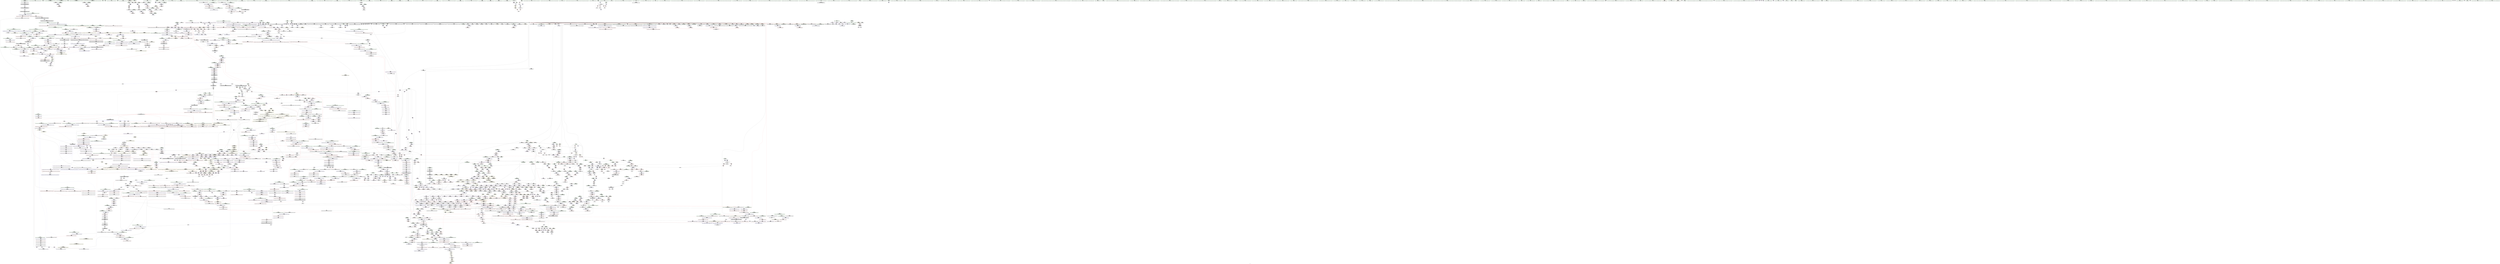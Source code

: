 digraph "SVFG" {
	label="SVFG";

	Node0x5591baf80640 [shape=record,color=grey,label="{NodeID: 0\nNullPtr}"];
	Node0x5591baf80640 -> Node0x5591bb7966e0[style=solid];
	Node0x5591baf80640 -> Node0x5591bb7967e0[style=solid];
	Node0x5591baf80640 -> Node0x5591bb7968b0[style=solid];
	Node0x5591baf80640 -> Node0x5591bb796980[style=solid];
	Node0x5591baf80640 -> Node0x5591bb796a50[style=solid];
	Node0x5591baf80640 -> Node0x5591bb796b20[style=solid];
	Node0x5591baf80640 -> Node0x5591bb796bf0[style=solid];
	Node0x5591baf80640 -> Node0x5591bb796cc0[style=solid];
	Node0x5591baf80640 -> Node0x5591bb796d90[style=solid];
	Node0x5591baf80640 -> Node0x5591bb796e60[style=solid];
	Node0x5591baf80640 -> Node0x5591bb796f30[style=solid];
	Node0x5591baf80640 -> Node0x5591bb797000[style=solid];
	Node0x5591baf80640 -> Node0x5591bb7970d0[style=solid];
	Node0x5591baf80640 -> Node0x5591bb7971a0[style=solid];
	Node0x5591baf80640 -> Node0x5591bb797270[style=solid];
	Node0x5591baf80640 -> Node0x5591bb797340[style=solid];
	Node0x5591baf80640 -> Node0x5591bb797410[style=solid];
	Node0x5591baf80640 -> Node0x5591bb7974e0[style=solid];
	Node0x5591baf80640 -> Node0x5591bb7975b0[style=solid];
	Node0x5591baf80640 -> Node0x5591bb797680[style=solid];
	Node0x5591baf80640 -> Node0x5591bb797750[style=solid];
	Node0x5591baf80640 -> Node0x5591bb797820[style=solid];
	Node0x5591baf80640 -> Node0x5591bb7978f0[style=solid];
	Node0x5591baf80640 -> Node0x5591bb7979c0[style=solid];
	Node0x5591baf80640 -> Node0x5591bb797a90[style=solid];
	Node0x5591baf80640 -> Node0x5591bb797b60[style=solid];
	Node0x5591baf80640 -> Node0x5591bb797c30[style=solid];
	Node0x5591baf80640 -> Node0x5591bb797d00[style=solid];
	Node0x5591baf80640 -> Node0x5591bb797dd0[style=solid];
	Node0x5591baf80640 -> Node0x5591bb797ea0[style=solid];
	Node0x5591baf80640 -> Node0x5591bb797f70[style=solid];
	Node0x5591baf80640 -> Node0x5591bb798040[style=solid];
	Node0x5591baf80640 -> Node0x5591bb798110[style=solid];
	Node0x5591baf80640 -> Node0x5591bb7981e0[style=solid];
	Node0x5591baf80640 -> Node0x5591bb7982b0[style=solid];
	Node0x5591baf80640 -> Node0x5591bb798380[style=solid];
	Node0x5591baf80640 -> Node0x5591bb798450[style=solid];
	Node0x5591baf80640 -> Node0x5591bb798520[style=solid];
	Node0x5591baf80640 -> Node0x5591bb7985f0[style=solid];
	Node0x5591baf80640 -> Node0x5591bb7986c0[style=solid];
	Node0x5591baf80640 -> Node0x5591bb798790[style=solid];
	Node0x5591baf80640 -> Node0x5591bb798860[style=solid];
	Node0x5591baf80640 -> Node0x5591bb798930[style=solid];
	Node0x5591baf80640 -> Node0x5591bb798a00[style=solid];
	Node0x5591baf80640 -> Node0x5591bb798ad0[style=solid];
	Node0x5591baf80640 -> Node0x5591bb798ba0[style=solid];
	Node0x5591baf80640 -> Node0x5591bb798c70[style=solid];
	Node0x5591baf80640 -> Node0x5591bb798d40[style=solid];
	Node0x5591baf80640 -> Node0x5591bb798e10[style=solid];
	Node0x5591baf80640 -> Node0x5591bb798ee0[style=solid];
	Node0x5591baf80640 -> Node0x5591bb798fb0[style=solid];
	Node0x5591baf80640 -> Node0x5591bb799080[style=solid];
	Node0x5591baf80640 -> Node0x5591bb799150[style=solid];
	Node0x5591baf80640 -> Node0x5591bb799220[style=solid];
	Node0x5591baf80640 -> Node0x5591bb7992f0[style=solid];
	Node0x5591baf80640 -> Node0x5591bb7993c0[style=solid];
	Node0x5591baf80640 -> Node0x5591bb799490[style=solid];
	Node0x5591baf80640 -> Node0x5591bb799560[style=solid];
	Node0x5591baf80640 -> Node0x5591bb799630[style=solid];
	Node0x5591baf80640 -> Node0x5591bb799700[style=solid];
	Node0x5591baf80640 -> Node0x5591bb7997d0[style=solid];
	Node0x5591baf80640 -> Node0x5591bb7998a0[style=solid];
	Node0x5591baf80640 -> Node0x5591bb799970[style=solid];
	Node0x5591baf80640 -> Node0x5591bb799a40[style=solid];
	Node0x5591baf80640 -> Node0x5591bb799b10[style=solid];
	Node0x5591baf80640 -> Node0x5591bb799be0[style=solid];
	Node0x5591baf80640 -> Node0x5591bb799cb0[style=solid];
	Node0x5591baf80640 -> Node0x5591bb799d80[style=solid];
	Node0x5591baf80640 -> Node0x5591bb7d2580[style=solid];
	Node0x5591baf80640 -> Node0x5591bb7a8230[style=solid];
	Node0x5591baf80640 -> Node0x5591bb7ab220[style=solid];
	Node0x5591baf80640 -> Node0x5591bb7e7a90[style=solid];
	Node0x5591baf80640 -> Node0x5591bb7e85f0[style=solid];
	Node0x5591baf80640 -> Node0x5591bb7e8c70[style=solid];
	Node0x5591baf80640 -> Node0x5591bb7ebfa0[style=solid];
	Node0x5591baf80640 -> Node0x5591bb827980[style=solid];
	Node0x5591baf80640 -> Node0x5591bb827e00[style=solid];
	Node0x5591baf80640 -> Node0x5591bb828100[style=solid];
	Node0x5591baf80640 -> Node0x5591bb828700[style=solid];
	Node0x5591baf80640 -> Node0x5591bb829000[style=solid];
	Node0x5591baf80640 -> Node0x5591bb829300[style=solid];
	Node0x5591baf80640:s64 -> Node0x5591bb9efdf0[style=solid,color=red];
	Node0x5591baf80640:s64 -> Node0x5591bb9f7b50[style=solid,color=red];
	Node0x5591baf80640:s64 -> Node0x5591bb9e3fe0[style=solid,color=red];
	Node0x5591baf80640:s64 -> Node0x5591bb9f01b0[style=solid,color=red];
	Node0x5591bb7a4f00 [shape=record,color=blue, style = dotted,label="{NodeID: 1550\n3091\<--3093\noffset_0\<--dummyVal\n_Z5solvev\n}"];
	Node0x5591bb7a4f00 -> Node0x5591bb7bf340[style=dashed];
	Node0x5591bb7a4f00 -> Node0x5591bb7a4f00[style=dashed];
	Node0x5591bb7a4f00 -> Node0x5591bb894f20[style=dashed];
	Node0x5591bb783210 [shape=record,color=green,label="{NodeID: 443\n2671\<--2672\n_ZNK9__gnu_cxx13new_allocatorImE8max_sizeEv\<--_ZNK9__gnu_cxx13new_allocatorImE8max_sizeEv_field_insensitive\n}"];
	Node0x5591bb9dd7d0 [shape=record,color=black,label="{NodeID: 4207\n1158 = PHI(1163, )\n}"];
	Node0x5591bb9dd7d0 -> Node0x5591bb79d520[style=solid];
	Node0x5591bb7925e0 [shape=record,color=purple,label="{NodeID: 886\n904\<--898\n_M_left\<--this1\n_ZNSt15_Rb_tree_header8_M_resetEv\n}"];
	Node0x5591bb7925e0 -> Node0x5591bb7a8300[style=solid];
	Node0x5591bb7c8c00 [shape=record,color=red,label="{NodeID: 1329\n1876\<--1873\nthis1\<--this.addr\n_ZNK9__gnu_cxx16__aligned_membufI5HikerE6_M_ptrEv\n|{<s0>148}}"];
	Node0x5591bb7c8c00:s0 -> Node0x5591bb9f9bd0[style=solid,color=red];
	Node0x5591bb77b2c0 [shape=record,color=green,label="{NodeID: 222\n1256\<--1257\nthis.addr\<--this.addr_field_insensitive\n_ZNSt8_Rb_treeI5HikerS0_St9_IdentityIS0_ESt4lessIS0_ESaIS0_EE16_M_insert_uniqueIS0_EESt4pairISt17_Rb_tree_iteratorIS0_EbEOT_\n}"];
	Node0x5591bb77b2c0 -> Node0x5591bb7c43b0[style=solid];
	Node0x5591bb77b2c0 -> Node0x5591bb7aa110[style=solid];
	Node0x5591bb7e74e0 [shape=record,color=blue,label="{NodeID: 1772\n2247\<--2245\nthis.addr\<--this\n_ZNSt6vectorIbSaIbEE13_M_initializeEm\n}"];
	Node0x5591bb7e74e0 -> Node0x5591bb7cb230[style=dashed];
	Node0x5591bb79eff0 [shape=record,color=black,label="{NodeID: 665\n1572\<--1571\n\<--_M_impl9\n_ZNSt8_Rb_treeI5HikerS0_St9_IdentityIS0_ESt4lessIS0_ESaIS0_EE10_M_insert_IS0_NS6_11_Alloc_nodeEEESt17_Rb_tree_iteratorIS0_EPSt18_Rb_tree_node_baseSC_OT_RT0_\n}"];
	Node0x5591bb79eff0 -> Node0x5591bb7b48a0[style=solid];
	Node0x5591bb9f5e80 [shape=record,color=black,label="{NodeID: 4429\n2154 = PHI(1616, )\n0th arg _ZSt7forwardIbEOT_RNSt16remove_referenceIS0_E4typeE }"];
	Node0x5591bb9f5e80 -> Node0x5591bb7e6b20[style=solid];
	Node0x5591bb7bd870 [shape=record,color=red,label="{NodeID: 1108\n126\<--90\n\<--d\n_Z4readv\n}"];
	Node0x5591bb7bd870 -> Node0x5591bb824980[style=solid];
	Node0x5591baf806d0 [shape=record,color=green,label="{NodeID: 1\n7\<--1\n__dso_handle\<--dummyObj\nGlob }"];
	Node0x5591bb7a4fd0 [shape=record,color=blue, style = dotted,label="{NodeID: 1551\n3094\<--3096\noffset_1\<--dummyVal\n_Z5solvev\n}"];
	Node0x5591bb7a4fd0 -> Node0x5591bb7bf410[style=dashed];
	Node0x5591bb7a4fd0 -> Node0x5591bb7bf4e0[style=dashed];
	Node0x5591bb7a4fd0 -> Node0x5591bb7a4fd0[style=dashed];
	Node0x5591bb7a4fd0 -> Node0x5591bb895420[style=dashed];
	Node0x5591bb783310 [shape=record,color=green,label="{NodeID: 444\n2679\<--2680\ncall2\<--call2_field_insensitive\n_ZN9__gnu_cxx13new_allocatorImE8allocateEmPKv\n}"];
	Node0x5591bb783310 -> Node0x5591bb7a3ab0[style=solid];
	Node0x5591bb9dd910 [shape=record,color=black,label="{NodeID: 4208\n1239 = PHI(993, )\n|{<s0>96}}"];
	Node0x5591bb9dd910:s0 -> Node0x5591bb9f1e50[style=solid,color=red];
	Node0x5591bb7d5000 [shape=record,color=yellow,style=double,label="{NodeID: 3101\n166V_1 = ENCHI(MR_166V_0)\npts\{487 \}\nFun[_ZSt4fillIPmiEvT_S1_RKT0_]|{<s0>189}}"];
	Node0x5591bb7d5000:s0 -> Node0x5591bb88d740[style=dashed,color=red];
	Node0x5591bb7926b0 [shape=record,color=purple,label="{NodeID: 887\n906\<--898\n_M_header4\<--this1\n_ZNSt15_Rb_tree_header8_M_resetEv\n}"];
	Node0x5591bb7926b0 -> Node0x5591bb7a83d0[style=solid];
	Node0x5591bb7c8cd0 [shape=record,color=red,label="{NodeID: 1330\n1887\<--1884\nthis1\<--this.addr\n_ZNK9__gnu_cxx16__aligned_membufI5HikerE7_M_addrEv\n}"];
	Node0x5591bb7c8cd0 -> Node0x5591bb7b6100[style=solid];
	Node0x5591bb77b390 [shape=record,color=green,label="{NodeID: 223\n1258\<--1259\n__v.addr\<--__v.addr_field_insensitive\n_ZNSt8_Rb_treeI5HikerS0_St9_IdentityIS0_ESt4lessIS0_ESaIS0_EE16_M_insert_uniqueIS0_EESt4pairISt17_Rb_tree_iteratorIS0_EbEOT_\n}"];
	Node0x5591bb77b390 -> Node0x5591bb7c4480[style=solid];
	Node0x5591bb77b390 -> Node0x5591bb7c4550[style=solid];
	Node0x5591bb77b390 -> Node0x5591bb7aa1e0[style=solid];
	Node0x5591bb7e75b0 [shape=record,color=blue,label="{NodeID: 1773\n2249\<--2246\n__n.addr\<--__n\n_ZNSt6vectorIbSaIbEE13_M_initializeEm\n}"];
	Node0x5591bb7e75b0 -> Node0x5591bb7cb300[style=dashed];
	Node0x5591bb7e75b0 -> Node0x5591bb7cb3d0[style=dashed];
	Node0x5591bb7e75b0 -> Node0x5591bb7cb4a0[style=dashed];
	Node0x5591bb7e75b0 -> Node0x5591bb7cb570[style=dashed];
	Node0x5591bb79f0c0 [shape=record,color=black,label="{NodeID: 666\n1574\<--1573\n\<--add.ptr10\n_ZNSt8_Rb_treeI5HikerS0_St9_IdentityIS0_ESt4lessIS0_ESaIS0_EE10_M_insert_IS0_NS6_11_Alloc_nodeEEESt17_Rb_tree_iteratorIS0_EPSt18_Rb_tree_node_baseSC_OT_RT0_\n}"];
	Node0x5591bb79f0c0 -> Node0x5591bb7b4970[style=solid];
	Node0x5591bb9f5f90 [shape=record,color=black,label="{NodeID: 4430\n1841 = PHI(1675, 1771, )\n0th arg _ZNKSt9_IdentityI5HikerEclERKS0_ }"];
	Node0x5591bb9f5f90 -> Node0x5591bb7e4b70[style=solid];
	Node0x5591bb7bd940 [shape=record,color=red,label="{NodeID: 1109\n123\<--92\n\<--h\n_Z4readv\n}"];
	Node0x5591bb7bd940 -> Node0x5591bb828580[style=solid];
	Node0x5591bb72c2a0 [shape=record,color=green,label="{NodeID: 2\n9\<--1\n\<--dummyObj\nCan only get source location for instruction, argument, global var or function.|{<s0>181|<s1>183|<s2>203}}"];
	Node0x5591bb72c2a0:s0 -> Node0x5591bb9f7d10[style=solid,color=red];
	Node0x5591bb72c2a0:s1 -> Node0x5591bb9f7d10[style=solid,color=red];
	Node0x5591bb72c2a0:s2 -> Node0x5591bb9e4160[style=solid,color=red];
	Node0x5591bb7a50a0 [shape=record,color=blue, style = dotted,label="{NodeID: 1552\n3097\<--3099\noffset_2\<--dummyVal\n_Z5solvev\n}"];
	Node0x5591bb7a50a0 -> Node0x5591bb7bf1a0[style=dashed];
	Node0x5591bb7a50a0 -> Node0x5591bb7bf270[style=dashed];
	Node0x5591bb7a50a0 -> Node0x5591bb7bf5b0[style=dashed];
	Node0x5591bb7a50a0 -> Node0x5591bb7a50a0[style=dashed];
	Node0x5591bb7a50a0 -> Node0x5591bb895920[style=dashed];
	Node0x5591bb7833e0 [shape=record,color=green,label="{NodeID: 445\n2685\<--2686\nthis.addr\<--this.addr_field_insensitive\n_ZNK9__gnu_cxx13new_allocatorImE8max_sizeEv\n}"];
	Node0x5591bb7833e0 -> Node0x5591bb7cd860[style=solid];
	Node0x5591bb7833e0 -> Node0x5591bb7eaa80[style=solid];
	Node0x5591bb9dda50 [shape=record,color=black,label="{NodeID: 4209\n1278 = PHI(1476, )\n|{<s0>100}}"];
	Node0x5591bb9dda50:s0 -> Node0x5591bb9f9fd0[style=solid,color=red];
	Node0x5591bb792780 [shape=record,color=purple,label="{NodeID: 888\n907\<--898\n_M_header5\<--this1\n_ZNSt15_Rb_tree_header8_M_resetEv\n}"];
	Node0x5591bb7c8da0 [shape=record,color=red,label="{NodeID: 1331\n1896\<--1893\n\<--__t.addr\n_ZSt7forwardIRPSt13_Rb_tree_nodeI5HikerEEOT_RNSt16remove_referenceIS5_E4typeE\n}"];
	Node0x5591bb7c8da0 -> Node0x5591bb7a09f0[style=solid];
	Node0x5591bb77b460 [shape=record,color=green,label="{NodeID: 224\n1260\<--1261\n__res\<--__res_field_insensitive\n_ZNSt8_Rb_treeI5HikerS0_St9_IdentityIS0_ESt4lessIS0_ESaIS0_EE16_M_insert_uniqueIS0_EESt4pairISt17_Rb_tree_iteratorIS0_EbEOT_\n}"];
	Node0x5591bb77b460 -> Node0x5591bb79dd40[style=solid];
	Node0x5591bb77b460 -> Node0x5591bb793480[style=solid];
	Node0x5591bb77b460 -> Node0x5591bb793550[style=solid];
	Node0x5591bb77b460 -> Node0x5591bb793620[style=solid];
	Node0x5591bb77b460 -> Node0x5591bb7936f0[style=solid];
	Node0x5591bb7e7680 [shape=record,color=blue,label="{NodeID: 1774\n2251\<--2267\n__q\<--call\n_ZNSt6vectorIbSaIbEE13_M_initializeEm\n}"];
	Node0x5591bb7e7680 -> Node0x5591bb7cb640[style=dashed];
	Node0x5591bb7e7680 -> Node0x5591bb7cb710[style=dashed];
	Node0x5591bb7e7680 -> Node0x5591bb8c2f70[style=dashed];
	Node0x5591bb79f190 [shape=record,color=black,label="{NodeID: 667\n1580\<--1579\n\<--\n_ZNSt8_Rb_treeI5HikerS0_St9_IdentityIS0_ESt4lessIS0_ESaIS0_EE10_M_insert_IS0_NS6_11_Alloc_nodeEEESt17_Rb_tree_iteratorIS0_EPSt18_Rb_tree_node_baseSC_OT_RT0_\n|{<s0>132}}"];
	Node0x5591bb79f190:s0 -> Node0x5591bb9f0ef0[style=solid,color=red];
	Node0x5591bb9f6140 [shape=record,color=black,label="{NodeID: 4431\n1842 = PHI(1679, 1775, )\n1st arg _ZNKSt9_IdentityI5HikerEclERKS0_ }"];
	Node0x5591bb9f6140 -> Node0x5591bb7e4c40[style=solid];
	Node0x5591bb8f3930 [shape=record,color=yellow,style=double,label="{NodeID: 3324\n9V_1 = ENCHI(MR_9V_0)\npts\{150001 \}\nFun[_ZNSt8_Rb_treeI5HikerS0_St9_IdentityIS0_ESt4lessIS0_ESaIS0_EE24_M_get_insert_unique_posERKS0_]|{<s0>110}}"];
	Node0x5591bb8f3930:s0 -> Node0x5591bb8c7230[style=dashed,color=red];
	Node0x5591bb7bda10 [shape=record,color=red,label="{NodeID: 1110\n163\<--92\n\<--h\n_Z4readv\n}"];
	Node0x5591bb7bda10 -> Node0x5591bb826000[style=solid];
	Node0x5591bb72c330 [shape=record,color=green,label="{NodeID: 3\n16\<--1\n.str\<--dummyObj\nGlob }"];
	Node0x5591bb7a5170 [shape=record,color=blue, style = dotted,label="{NodeID: 1553\n3100\<--3102\noffset_3\<--dummyVal\n_Z5solvev\n}"];
	Node0x5591bb7a5170 -> Node0x5591bb7a5170[style=dashed];
	Node0x5591bb7a5170 -> Node0x5591bb895e20[style=dashed];
	Node0x5591bb7834b0 [shape=record,color=green,label="{NodeID: 446\n2694\<--2695\nthis.addr\<--this.addr_field_insensitive\n_ZNSt13_Bit_iteratorpLEl\n}"];
	Node0x5591bb7834b0 -> Node0x5591bb7cd930[style=solid];
	Node0x5591bb7834b0 -> Node0x5591bb7eab50[style=solid];
	Node0x5591bb9ddb90 [shape=record,color=black,label="{NodeID: 4210\n2310 = PHI(2611, )\n}"];
	Node0x5591bb792850 [shape=record,color=purple,label="{NodeID: 889\n908\<--898\n_M_right\<--this1\n_ZNSt15_Rb_tree_header8_M_resetEv\n}"];
	Node0x5591bb792850 -> Node0x5591bb7a83d0[style=solid];
	Node0x5591bb7c8e70 [shape=record,color=red,label="{NodeID: 1332\n1903\<--1900\n\<--__t.addr\n_ZSt7forwardIRPSt18_Rb_tree_node_baseEOT_RNSt16remove_referenceIS3_E4typeE\n}"];
	Node0x5591bb7c8e70 -> Node0x5591bb7a0ac0[style=solid];
	Node0x5591bb77b530 [shape=record,color=green,label="{NodeID: 225\n1262\<--1263\nref.tmp\<--ref.tmp_field_insensitive\n_ZNSt8_Rb_treeI5HikerS0_St9_IdentityIS0_ESt4lessIS0_ESaIS0_EE16_M_insert_uniqueIS0_EESt4pairISt17_Rb_tree_iteratorIS0_EbEOT_\n|{<s0>99}}"];
	Node0x5591bb77b530:s0 -> Node0x5591bb9f9360[style=solid,color=red];
	Node0x5591bb7e7750 [shape=record,color=blue,label="{NodeID: 1775\n2279\<--2276\n_M_end_of_storage\<--add.ptr\n_ZNSt6vectorIbSaIbEE13_M_initializeEm\n}"];
	Node0x5591bb7e7750 -> Node0x5591bb8c4370[style=dashed];
	Node0x5591bb79f260 [shape=record,color=black,label="{NodeID: 668\n1502\<--1583\n_ZNSt8_Rb_treeI5HikerS0_St9_IdentityIS0_ESt4lessIS0_ESaIS0_EE10_M_insert_IS0_NS6_11_Alloc_nodeEEESt17_Rb_tree_iteratorIS0_EPSt18_Rb_tree_node_baseSC_OT_RT0__ret\<--\n_ZNSt8_Rb_treeI5HikerS0_St9_IdentityIS0_ESt4lessIS0_ESaIS0_EE10_M_insert_IS0_NS6_11_Alloc_nodeEEESt17_Rb_tree_iteratorIS0_EPSt18_Rb_tree_node_baseSC_OT_RT0_\n|{<s0>103}}"];
	Node0x5591bb79f260:s0 -> Node0x5591bb9edec0[style=solid,color=blue];
	Node0x5591bb9f62c0 [shape=record,color=black,label="{NodeID: 4432\n2245 = PHI(492, )\n0th arg _ZNSt6vectorIbSaIbEE13_M_initializeEm }"];
	Node0x5591bb9f62c0 -> Node0x5591bb7e74e0[style=solid];
	Node0x5591bb8f3a10 [shape=record,color=yellow,style=double,label="{NodeID: 3325\n93V_1 = ENCHI(MR_93V_0)\npts\{150002 \}\nFun[_ZNSt8_Rb_treeI5HikerS0_St9_IdentityIS0_ESt4lessIS0_ESaIS0_EE24_M_get_insert_unique_posERKS0_]|{<s0>117}}"];
	Node0x5591bb8f3a10:s0 -> Node0x5591bb8f9520[style=dashed,color=red];
	Node0x5591bb7bdae0 [shape=record,color=red,label="{NodeID: 1111\n130\<--94\n\<--m\n_Z4readv\n}"];
	Node0x5591bb7bdae0 -> Node0x5591bb824b00[style=solid];
	Node0x5591bb72c5e0 [shape=record,color=green,label="{NodeID: 4\n18\<--1\n.str.2\<--dummyObj\nGlob }"];
	Node0x5591bb7a5240 [shape=record,color=blue,label="{NodeID: 1554\n353\<--352\ncoerce.dive18\<--call17\n_Z5solvev\n}"];
	Node0x5591bb7a5240 -> Node0x5591bb7bf0d0[style=dashed];
	Node0x5591bb7a5240 -> Node0x5591bb7a5240[style=dashed];
	Node0x5591bb7a5240 -> Node0x5591bb896820[style=dashed];
	Node0x5591bb783580 [shape=record,color=green,label="{NodeID: 447\n2696\<--2697\n__i.addr\<--__i.addr_field_insensitive\n_ZNSt13_Bit_iteratorpLEl\n}"];
	Node0x5591bb783580 -> Node0x5591bb7cda00[style=solid];
	Node0x5591bb783580 -> Node0x5591bb7eac20[style=solid];
	Node0x5591bb9ddca0 [shape=record,color=black,label="{NodeID: 4211\n2341 = PHI(2783, )\n|{<s0>189}}"];
	Node0x5591bb9ddca0:s0 -> Node0x5591bb9f5b50[style=solid,color=red];
	Node0x5591bb792920 [shape=record,color=purple,label="{NodeID: 890\n910\<--898\n_M_node_count\<--this1\n_ZNSt15_Rb_tree_header8_M_resetEv\n}"];
	Node0x5591bb792920 -> Node0x5591bb7a84a0[style=solid];
	Node0x5591bb7c8f40 [shape=record,color=red,label="{NodeID: 1333\n1912\<--1909\n\<--__x.addr\n_ZNSt8_Rb_treeI5HikerS0_St9_IdentityIS0_ESt4lessIS0_ESaIS0_EE8_S_valueEPKSt18_Rb_tree_node_base\n}"];
	Node0x5591bb7c8f40 -> Node0x5591bb7a0b90[style=solid];
	Node0x5591bb77b600 [shape=record,color=green,label="{NodeID: 226\n1264\<--1265\n__an\<--__an_field_insensitive\n_ZNSt8_Rb_treeI5HikerS0_St9_IdentityIS0_ESt4lessIS0_ESaIS0_EE16_M_insert_uniqueIS0_EESt4pairISt17_Rb_tree_iteratorIS0_EbEOT_\n|{<s0>101|<s1>103}}"];
	Node0x5591bb77b600:s0 -> Node0x5591bb9f7fe0[style=solid,color=red];
	Node0x5591bb77b600:s1 -> Node0x5591bb9f6df0[style=solid,color=red];
	Node0x5591bb8b7640 [shape=record,color=black,label="{NodeID: 2883\nMR_33V_3 = PHI(MR_33V_4, MR_33V_2, )\npts\{1010000 1010001 1010002 \}\n|{|<s1>10|<s2>10|<s3>10}}"];
	Node0x5591bb8b7640 -> Node0x5591bb889f40[style=dashed];
	Node0x5591bb8b7640:s1 -> Node0x5591bb7a4610[style=dashed,color=red];
	Node0x5591bb8b7640:s2 -> Node0x5591bb7a46e0[style=dashed,color=red];
	Node0x5591bb8b7640:s3 -> Node0x5591bb7a47b0[style=dashed,color=red];
	Node0x5591bb7e7820 [shape=record,color=blue, style = dotted,label="{NodeID: 1776\n3124\<--3126\noffset_0\<--dummyVal\n_ZNSt6vectorIbSaIbEE13_M_initializeEm\n}"];
	Node0x5591bb7e7820 -> Node0x5591bb8c3470[style=dashed];
	Node0x5591bb79f330 [shape=record,color=black,label="{NodeID: 669\n1585\<--1590\n_ZSt7forwardI5HikerEOT_RNSt16remove_referenceIS1_E4typeE_ret\<--\n_ZSt7forwardI5HikerEOT_RNSt16remove_referenceIS1_E4typeE\n|{<s0>102|<s1>129|<s2>150|<s3>153|<s4>159|<s5>170|<s6>172}}"];
	Node0x5591bb79f330:s0 -> Node0x5591bb9dedb0[style=solid,color=blue];
	Node0x5591bb79f330:s1 -> Node0x5591bb9e0490[style=solid,color=blue];
	Node0x5591bb79f330:s2 -> Node0x5591bb9e1350[style=solid,color=blue];
	Node0x5591bb79f330:s3 -> Node0x5591bb9e1710[style=solid,color=blue];
	Node0x5591bb79f330:s4 -> Node0x5591bb9e1d50[style=solid,color=blue];
	Node0x5591bb79f330:s5 -> Node0x5591bb9e2210[style=solid,color=blue];
	Node0x5591bb79f330:s6 -> Node0x5591bb9e2350[style=solid,color=blue];
	Node0x5591bb9f63d0 [shape=record,color=black,label="{NodeID: 4433\n2246 = PHI(498, )\n1st arg _ZNSt6vectorIbSaIbEE13_M_initializeEm }"];
	Node0x5591bb9f63d0 -> Node0x5591bb7e75b0[style=solid];
	Node0x5591bb8f3af0 [shape=record,color=yellow,style=double,label="{NodeID: 3326\n619V_1 = ENCHI(MR_619V_0)\npts\{13820000 \}\nFun[_ZNSt8_Rb_treeI5HikerS0_St9_IdentityIS0_ESt4lessIS0_ESaIS0_EE24_M_get_insert_unique_posERKS0_]|{<s0>116}}"];
	Node0x5591bb8f3af0:s0 -> Node0x5591bb7e37f0[style=dashed,color=red];
	Node0x5591bb7bdbb0 [shape=record,color=red,label="{NodeID: 1112\n134\<--94\n\<--m\n_Z4readv\n}"];
	Node0x5591bb7bdbb0 -> Node0x5591bb824e00[style=solid];
	Node0x5591bb72c670 [shape=record,color=green,label="{NodeID: 5\n20\<--1\n.str.3\<--dummyObj\nGlob }"];
	Node0x5591bb7a5310 [shape=record,color=blue,label="{NodeID: 1555\n360\<--357\ncoerce.dive23\<--call22\n_Z5solvev\n}"];
	Node0x5591bb7a5310 -> Node0x5591bb7a5310[style=dashed];
	Node0x5591bb7a5310 -> Node0x5591bb896d20[style=dashed];
	Node0x5591bb783650 [shape=record,color=green,label="{NodeID: 448\n2704\<--2705\n_ZNSt18_Bit_iterator_base7_M_incrEl\<--_ZNSt18_Bit_iterator_base7_M_incrEl_field_insensitive\n}"];
	Node0x5591bb9dde10 [shape=record,color=black,label="{NodeID: 4212\n2345 = PHI(2783, )\n|{<s0>189}}"];
	Node0x5591bb9dde10:s0 -> Node0x5591bb9f5c60[style=solid,color=red];
	Node0x5591bb7d53b0 [shape=record,color=yellow,style=double,label="{NodeID: 3105\n89V_1 = ENCHI(MR_89V_0)\npts\{2680 \}\nFun[_ZSt4fillIPmiEvT_S1_RKT0_]|{<s0>189}}"];
	Node0x5591bb7d53b0:s0 -> Node0x5591bb8a6ce0[style=dashed,color=red];
	Node0x5591bb7929f0 [shape=record,color=purple,label="{NodeID: 891\n941\<--934\n_M_impl\<--this1\n_ZNSt8_Rb_treeI5HikerS0_St9_IdentityIS0_ESt4lessIS0_ESaIS0_EED2Ev\n|{<s0>72}}"];
	Node0x5591bb7929f0:s0 -> Node0x5591bb9c2a20[style=solid,color=red];
	Node0x5591bb7c9010 [shape=record,color=red,label="{NodeID: 1334\n1925\<--1919\nthis1\<--this.addr\n_ZNKSt8_Rb_treeI5HikerS0_St9_IdentityIS0_ESt4lessIS0_ESaIS0_EE11_Alloc_nodeclIS0_EEPSt13_Rb_tree_nodeIS0_EOT_\n}"];
	Node0x5591bb7c9010 -> Node0x5591bb7b61d0[style=solid];
	Node0x5591bb77b6d0 [shape=record,color=green,label="{NodeID: 227\n1266\<--1267\nref.tmp3\<--ref.tmp3_field_insensitive\n_ZNSt8_Rb_treeI5HikerS0_St9_IdentityIS0_ESt4lessIS0_ESaIS0_EE16_M_insert_uniqueIS0_EESt4pairISt17_Rb_tree_iteratorIS0_EbEOT_\n|{|<s1>104}}"];
	Node0x5591bb77b6d0 -> Node0x5591bb7937c0[style=solid];
	Node0x5591bb77b6d0:s1 -> Node0x5591bb9f2160[style=solid,color=red];
	Node0x5591bb8b7b40 [shape=record,color=black,label="{NodeID: 2884\nMR_35V_4 = PHI(MR_35V_5, MR_35V_3, )\npts\{150001 150002 150003 150004 \}\n|{|<s1>11}}"];
	Node0x5591bb8b7b40 -> Node0x5591bb88a440[style=dashed];
	Node0x5591bb8b7b40:s1 -> Node0x5591bb7e1cc0[style=dashed,color=red];
	Node0x5591bb7e78f0 [shape=record,color=blue, style = dotted,label="{NodeID: 1777\n3127\<--3129\noffset_1\<--dummyVal\n_ZNSt6vectorIbSaIbEE13_M_initializeEm\n}"];
	Node0x5591bb7e78f0 -> Node0x5591bb8c3970[style=dashed];
	Node0x5591bb79f400 [shape=record,color=black,label="{NodeID: 670\n1606\<--1605\n\<--this1\n_ZNSt4pairISt17_Rb_tree_iteratorI5HikerEbEC2IS2_bLb1EEEOT_OT0_\n}"];
	Node0x5591bb9f64e0 [shape=record,color=black,label="{NodeID: 4434\n1130 = PHI(1071, 1996, )\n0th arg _ZNSt13_Rb_tree_nodeI5HikerE9_M_valptrEv }"];
	Node0x5591bb9f64e0 -> Node0x5591bb7a95b0[style=solid];
	Node0x5591bb7bdc80 [shape=record,color=red,label="{NodeID: 1113\n158\<--94\n\<--m\n_Z4readv\n}"];
	Node0x5591bb7bdc80 -> Node0x5591bb826f00[style=solid];
	Node0x5591bb72c700 [shape=record,color=green,label="{NodeID: 6\n22\<--1\n.str.4\<--dummyObj\nGlob }"];
	Node0x5591bb7a53e0 [shape=record,color=blue,label="{NodeID: 1556\n369\<--370\n\<--\n_Z5solvev\n|{|<s2>29}}"];
	Node0x5591bb7a53e0 -> Node0x5591bb7a53e0[style=dashed];
	Node0x5591bb7a53e0 -> Node0x5591bb897220[style=dashed];
	Node0x5591bb7a53e0:s2 -> Node0x5591bb8cd4d0[style=dashed,color=red];
	Node0x5591bb783750 [shape=record,color=green,label="{NodeID: 449\n2710\<--2711\nthis.addr\<--this.addr_field_insensitive\n_ZNSt18_Bit_iterator_base7_M_incrEl\n}"];
	Node0x5591bb783750 -> Node0x5591bb7cdad0[style=solid];
	Node0x5591bb783750 -> Node0x5591bb7eacf0[style=solid];
	Node0x5591bb9ddf50 [shape=record,color=black,label="{NodeID: 4213\n2366 = PHI(2585, )\n}"];
	Node0x5591bb9ddf50 -> Node0x5591bb7b8800[style=solid];
	Node0x5591bb792ac0 [shape=record,color=purple,label="{NodeID: 892\n951\<--934\n_M_impl2\<--this1\n_ZNSt8_Rb_treeI5HikerS0_St9_IdentityIS0_ESt4lessIS0_ESaIS0_EED2Ev\n|{<s0>73}}"];
	Node0x5591bb792ac0:s0 -> Node0x5591bb9c2a20[style=solid,color=red];
	Node0x5591bb7c90e0 [shape=record,color=red,label="{NodeID: 1335\n1928\<--1921\n\<--__arg.addr\n_ZNKSt8_Rb_treeI5HikerS0_St9_IdentityIS0_ESt4lessIS0_ESaIS0_EE11_Alloc_nodeclIS0_EEPSt13_Rb_tree_nodeIS0_EOT_\n|{<s0>150}}"];
	Node0x5591bb7c90e0:s0 -> Node0x5591bb9f3380[style=solid,color=red];
	Node0x5591bb77b7a0 [shape=record,color=green,label="{NodeID: 228\n1268\<--1269\nref.tmp7\<--ref.tmp7_field_insensitive\n_ZNSt8_Rb_treeI5HikerS0_St9_IdentityIS0_ESt4lessIS0_ESaIS0_EE16_M_insert_uniqueIS0_EESt4pairISt17_Rb_tree_iteratorIS0_EbEOT_\n|{|<s1>104}}"];
	Node0x5591bb77b7a0 -> Node0x5591bb7aa520[style=solid];
	Node0x5591bb77b7a0:s1 -> Node0x5591bb9f22b0[style=solid,color=red];
	Node0x5591bb8b8040 [shape=record,color=black,label="{NodeID: 2885\nMR_37V_3 = PHI(MR_37V_4, MR_37V_2, )\npts\{20830004 20830005 20830006 20830007 \}\n|{|<s1>11}}"];
	Node0x5591bb8b8040 -> Node0x5591bb88a940[style=dashed];
	Node0x5591bb8b8040:s1 -> Node0x5591bb7e1cc0[style=dashed,color=red];
	Node0x5591bb7e79c0 [shape=record,color=blue, style = dotted,label="{NodeID: 1778\n3130\<--3132\noffset_2\<--dummyVal\n_ZNSt6vectorIbSaIbEE13_M_initializeEm\n}"];
	Node0x5591bb7e79c0 -> Node0x5591bb8c3e70[style=dashed];
	Node0x5591bb79f4d0 [shape=record,color=black,label="{NodeID: 671\n1612\<--1607\n\<--first\n_ZNSt4pairISt17_Rb_tree_iteratorI5HikerEbEC2IS2_bLb1EEEOT_OT0_\n}"];
	Node0x5591bb79f4d0 -> Node0x5591bb7b4be0[style=solid];
	Node0x5591bb9f66c0 [shape=record,color=black,label="{NodeID: 4435\n1964 = PHI(1950, )\n0th arg _ZNSt8_Rb_treeI5HikerS0_St9_IdentityIS0_ESt4lessIS0_ESaIS0_EE11_M_get_nodeEv }"];
	Node0x5591bb9f66c0 -> Node0x5591bb7e56d0[style=solid];
	Node0x5591bb8f3cb0 [shape=record,color=yellow,style=double,label="{NodeID: 3328\n623V_1 = ENCHI(MR_623V_0)\npts\{13700000 13700001 \}\nFun[_ZNSt8_Rb_treeI5HikerS0_St9_IdentityIS0_ESt4lessIS0_ESaIS0_EE24_M_get_insert_unique_posERKS0_]|{<s0>119|<s1>119|<s2>123|<s3>123|<s4>124|<s5>124}}"];
	Node0x5591bb8f3cb0:s0 -> Node0x5591bb7e41b0[style=dashed,color=red];
	Node0x5591bb8f3cb0:s1 -> Node0x5591bb7e4280[style=dashed,color=red];
	Node0x5591bb8f3cb0:s2 -> Node0x5591bb7e41b0[style=dashed,color=red];
	Node0x5591bb8f3cb0:s3 -> Node0x5591bb7e4280[style=dashed,color=red];
	Node0x5591bb8f3cb0:s4 -> Node0x5591bb7e4830[style=dashed,color=red];
	Node0x5591bb8f3cb0:s5 -> Node0x5591bb7e4900[style=dashed,color=red];
	Node0x5591bb7bdd50 [shape=record,color=red,label="{NodeID: 1114\n122\<--96\n\<--j\n_Z4readv\n}"];
	Node0x5591bb7bdd50 -> Node0x5591bb828580[style=solid];
	Node0x5591bb72cfd0 [shape=record,color=green,label="{NodeID: 7\n25\<--1\n\<--dummyObj\nCan only get source location for instruction, argument, global var or function.}"];
	Node0x5591bb7a54b0 [shape=record,color=blue,label="{NodeID: 1557\n372\<--373\n\<--\n_Z5solvev\n|{|<s2>29}}"];
	Node0x5591bb7a54b0 -> Node0x5591bb7a54b0[style=dashed];
	Node0x5591bb7a54b0 -> Node0x5591bb897720[style=dashed];
	Node0x5591bb7a54b0:s2 -> Node0x5591bb8cd2e0[style=dashed,color=red];
	Node0x5591bb783820 [shape=record,color=green,label="{NodeID: 450\n2712\<--2713\n__i.addr\<--__i.addr_field_insensitive\n_ZNSt18_Bit_iterator_base7_M_incrEl\n}"];
	Node0x5591bb783820 -> Node0x5591bb7cdba0[style=solid];
	Node0x5591bb783820 -> Node0x5591bb7eadc0[style=solid];
	Node0x5591bb9de090 [shape=record,color=black,label="{NodeID: 4214\n2436 = PHI(2482, )\n|{<s0>197}}"];
	Node0x5591bb9de090:s0 -> Node0x5591bb9e5150[style=solid,color=red];
	Node0x5591bb792b90 [shape=record,color=purple,label="{NodeID: 893\n999\<--998\n_M_impl\<--this1\n_ZNSt8_Rb_treeI5HikerS0_St9_IdentityIS0_ESt4lessIS0_ESaIS0_EE8_M_beginEv\n}"];
	Node0x5591bb792b90 -> Node0x5591bb79ca90[style=solid];
	Node0x5591bb901b00 [shape=record,color=yellow,style=double,label="{NodeID: 3550\nRETMU(2V_2)\npts\{150000 150001 150002 150003 150004 \}\nFun[_GLOBAL__sub_I_Belonogov_2_1.cpp]}"];
	Node0x5591bb7c91b0 [shape=record,color=red,label="{NodeID: 1336\n1927\<--1926\n\<--_M_t\n_ZNKSt8_Rb_treeI5HikerS0_St9_IdentityIS0_ESt4lessIS0_ESaIS0_EE11_Alloc_nodeclIS0_EEPSt13_Rb_tree_nodeIS0_EOT_\n|{<s0>151}}"];
	Node0x5591bb7c91b0:s0 -> Node0x5591bb9f3c00[style=solid,color=red];
	Node0x5591bb783ee0 [shape=record,color=green,label="{NodeID: 229\n1270\<--1271\nref.tmp8\<--ref.tmp8_field_insensitive\n_ZNSt8_Rb_treeI5HikerS0_St9_IdentityIS0_ESt4lessIS0_ESaIS0_EE16_M_insert_uniqueIS0_EESt4pairISt17_Rb_tree_iteratorIS0_EbEOT_\n|{<s0>105|<s1>106}}"];
	Node0x5591bb783ee0:s0 -> Node0x5591bb9f0a70[style=solid,color=red];
	Node0x5591bb783ee0:s1 -> Node0x5591bb9f2160[style=solid,color=red];
	Node0x5591bb7e7a90 [shape=record,color=blue, style = dotted,label="{NodeID: 1779\n2296\<--3\n_M_end_of_storage6\<--dummyVal\n_ZNSt6vectorIbSaIbEE13_M_initializeEm\n}"];
	Node0x5591bb7e7a90 -> Node0x5591bb8c4370[style=dashed];
	Node0x5591bb79f5a0 [shape=record,color=black,label="{NodeID: 672\n1613\<--1609\n\<--call\n_ZNSt4pairISt17_Rb_tree_iteratorI5HikerEbEC2IS2_bLb1EEEOT_OT0_\n}"];
	Node0x5591bb79f5a0 -> Node0x5591bb7b4cb0[style=solid];
	Node0x5591bb9f67d0 [shape=record,color=black,label="{NodeID: 4436\n543 = PHI(261, 261, )\n0th arg _ZNSaIbED2Ev }"];
	Node0x5591bb9f67d0 -> Node0x5591bb7a65c0[style=solid];
	Node0x5591bb8f3dc0 [shape=record,color=yellow,style=double,label="{NodeID: 3329\n625V_1 = ENCHI(MR_625V_0)\npts\{150000 150004 1010000 1010002 2900000 2900002 20830004 20830006 \}\nFun[_ZNSt8_Rb_treeI5HikerS0_St9_IdentityIS0_ESt4lessIS0_ESaIS0_EE24_M_get_insert_unique_posERKS0_]|{<s0>113|<s1>122}}"];
	Node0x5591bb8f3dc0:s0 -> Node0x5591bb8cc490[style=dashed,color=red];
	Node0x5591bb8f3dc0:s1 -> Node0x5591bb8cc490[style=dashed,color=red];
	Node0x5591bb7bde20 [shape=record,color=red,label="{NodeID: 1115\n138\<--96\n\<--j\n_Z4readv\n}"];
	Node0x5591bb7bde20 -> Node0x5591bb824f80[style=solid];
	Node0x5591bb72d090 [shape=record,color=green,label="{NodeID: 8\n128\<--1\n\<--dummyObj\nCan only get source location for instruction, argument, global var or function.}"];
	Node0x5591bb7a5580 [shape=record,color=blue,label="{NodeID: 1558\n267\<--382\ncntD\<--dec\n_Z5solvev\n}"];
	Node0x5591bb7a5580 -> Node0x5591bb8ae010[style=dashed];
	Node0x5591bb7838f0 [shape=record,color=green,label="{NodeID: 451\n2714\<--2715\n__n\<--__n_field_insensitive\n_ZNSt18_Bit_iterator_base7_M_incrEl\n}"];
	Node0x5591bb7838f0 -> Node0x5591bb7cdc70[style=solid];
	Node0x5591bb7838f0 -> Node0x5591bb7cdd40[style=solid];
	Node0x5591bb7838f0 -> Node0x5591bb7cde10[style=solid];
	Node0x5591bb7838f0 -> Node0x5591bb7cdee0[style=solid];
	Node0x5591bb7838f0 -> Node0x5591bb7cdfb0[style=solid];
	Node0x5591bb7838f0 -> Node0x5591bb7eae90[style=solid];
	Node0x5591bb7838f0 -> Node0x5591bb7eb030[style=solid];
	Node0x5591bb7838f0 -> Node0x5591bb7eb100[style=solid];
	Node0x5591bb9de1d0 [shape=record,color=black,label="{NodeID: 4215\n2570 = PHI(2575, )\n|{<s0>205}}"];
	Node0x5591bb9de1d0:s0 -> Node0x5591bb9e74b0[style=solid,color=red];
	Node0x5591bb792c60 [shape=record,color=purple,label="{NodeID: 894\n1001\<--1000\nadd.ptr\<--\n_ZNSt8_Rb_treeI5HikerS0_St9_IdentityIS0_ESt4lessIS0_ESaIS0_EE8_M_beginEv\n}"];
	Node0x5591bb792c60 -> Node0x5591bb79cb60[style=solid];
	Node0x5591bb7c9280 [shape=record,color=red,label="{NodeID: 1337\n1950\<--1942\nthis1\<--this.addr\n_ZNSt8_Rb_treeI5HikerS0_St9_IdentityIS0_ESt4lessIS0_ESaIS0_EE14_M_create_nodeIJS0_EEEPSt13_Rb_tree_nodeIS0_EDpOT_\n|{<s0>152|<s1>154}}"];
	Node0x5591bb7c9280:s0 -> Node0x5591bb9f66c0[style=solid,color=red];
	Node0x5591bb7c9280:s1 -> Node0x5591bb9f5820[style=solid,color=red];
	Node0x5591bb783fb0 [shape=record,color=green,label="{NodeID: 230\n1272\<--1273\nref.tmp10\<--ref.tmp10_field_insensitive\n_ZNSt8_Rb_treeI5HikerS0_St9_IdentityIS0_ESt4lessIS0_ESaIS0_EE16_M_insert_uniqueIS0_EESt4pairISt17_Rb_tree_iteratorIS0_EbEOT_\n|{|<s1>106}}"];
	Node0x5591bb783fb0 -> Node0x5591bb7aa5f0[style=solid];
	Node0x5591bb783fb0:s1 -> Node0x5591bb9f22b0[style=solid,color=red];
	Node0x5591bb7e7b60 [shape=record,color=blue, style = dotted,label="{NodeID: 1780\n3133\<--3135\noffset_0\<--dummyVal\n_ZNSt6vectorIbSaIbEE13_M_initializeEm\n}"];
	Node0x5591bb7e7b60 -> Node0x5591bb8c3470[style=dashed];
	Node0x5591bb79f670 [shape=record,color=black,label="{NodeID: 673\n1621\<--1620\ntobool\<--\n_ZNSt4pairISt17_Rb_tree_iteratorI5HikerEbEC2IS2_bLb1EEEOT_OT0_\n}"];
	Node0x5591bb9f6980 [shape=record,color=black,label="{NodeID: 4437\n1503 = PHI(1276, )\n0th arg _ZNSt8_Rb_treeI5HikerS0_St9_IdentityIS0_ESt4lessIS0_ESaIS0_EE10_M_insert_IS0_NS6_11_Alloc_nodeEEESt17_Rb_tree_iteratorIS0_EPSt18_Rb_tree_node_baseSC_OT_RT0_ }"];
	Node0x5591bb9f6980 -> Node0x5591bb7ab700[style=solid];
	Node0x5591bb8f3f30 [shape=record,color=yellow,style=double,label="{NodeID: 3330\n75V_1 = ENCHI(MR_75V_0)\npts\{260 \}\nFun[_ZNSt6vectorIbSaIbEEC2EmRKbRKS0_]}"];
	Node0x5591bb8f3f30 -> Node0x5591bb7bfdd0[style=dashed];
	Node0x5591bb7bdef0 [shape=record,color=red,label="{NodeID: 1116\n154\<--96\n\<--j\n_Z4readv\n}"];
	Node0x5591bb7bdef0 -> Node0x5591bb825d00[style=solid];
	Node0x5591bb72d150 [shape=record,color=green,label="{NodeID: 9\n136\<--1\n\<--dummyObj\nCan only get source location for instruction, argument, global var or function.}"];
	Node0x5591bb7a5650 [shape=record,color=blue,label="{NodeID: 1559\n390\<--391\n\<--\n_Z5solvev\n|{|<s1>31}}"];
	Node0x5591bb7a5650 -> Node0x5591bb8b2b10[style=dashed];
	Node0x5591bb7a5650:s1 -> Node0x5591bb8f7330[style=dashed,color=red];
	Node0x5591bb7839c0 [shape=record,color=green,label="{NodeID: 452\n2754\<--2755\n__first.addr\<--__first.addr_field_insensitive\n_ZSt8__fill_aIPmiEN9__gnu_cxx11__enable_ifIXsr11__is_scalarIT0_EE7__valueEvE6__typeET_S6_RKS3_\n}"];
	Node0x5591bb7839c0 -> Node0x5591bb7ce2f0[style=solid];
	Node0x5591bb7839c0 -> Node0x5591bb7ce3c0[style=solid];
	Node0x5591bb7839c0 -> Node0x5591bb7ce490[style=solid];
	Node0x5591bb7839c0 -> Node0x5591bb7eb370[style=solid];
	Node0x5591bb7839c0 -> Node0x5591bb7eb780[style=solid];
	Node0x5591bb9de310 [shape=record,color=black,label="{NodeID: 4216\n2571 = PHI(2639, )\n}"];
	Node0x5591bb9de310 -> Node0x5591bb7a30f0[style=solid];
	Node0x5591bb792d30 [shape=record,color=purple,label="{NodeID: 895\n1003\<--1002\n_M_header\<--\n_ZNSt8_Rb_treeI5HikerS0_St9_IdentityIS0_ESt4lessIS0_ESaIS0_EE8_M_beginEv\n}"];
	Node0x5591bb7c9350 [shape=record,color=red,label="{NodeID: 1338\n1956\<--1944\n\<--__args.addr\n_ZNSt8_Rb_treeI5HikerS0_St9_IdentityIS0_ESt4lessIS0_ESaIS0_EE14_M_create_nodeIJS0_EEEPSt13_Rb_tree_nodeIS0_EDpOT_\n|{<s0>153}}"];
	Node0x5591bb7c9350:s0 -> Node0x5591bb9f3380[style=solid,color=red];
	Node0x5591bb784080 [shape=record,color=green,label="{NodeID: 231\n1279\<--1280\n_ZNKSt9_IdentityI5HikerEclERS0_\<--_ZNKSt9_IdentityI5HikerEclERS0__field_insensitive\n}"];
	Node0x5591bb7e7c30 [shape=record,color=blue, style = dotted,label="{NodeID: 1781\n3136\<--3138\noffset_1\<--dummyVal\n_ZNSt6vectorIbSaIbEE13_M_initializeEm\n}"];
	Node0x5591bb7e7c30 -> Node0x5591bb8c3970[style=dashed];
	Node0x5591bb79f740 [shape=record,color=black,label="{NodeID: 674\n1622\<--1620\nfrombool\<--\n_ZNSt4pairISt17_Rb_tree_iteratorI5HikerEbEC2IS2_bLb1EEEOT_OT0_\n}"];
	Node0x5591bb79f740 -> Node0x5591bb7e35c0[style=solid];
	Node0x5591bb9f6a90 [shape=record,color=black,label="{NodeID: 4438\n1504 = PHI(1299, )\n1st arg _ZNSt8_Rb_treeI5HikerS0_St9_IdentityIS0_ESt4lessIS0_ESaIS0_EE10_M_insert_IS0_NS6_11_Alloc_nodeEEESt17_Rb_tree_iteratorIS0_EPSt18_Rb_tree_node_baseSC_OT_RT0_ }"];
	Node0x5591bb9f6a90 -> Node0x5591bb7ab7d0[style=solid];
	Node0x5591bb7bdfc0 [shape=record,color=red,label="{NodeID: 1117\n133\<--98\n\<--st\n_Z4readv\n|{<s0>10}}"];
	Node0x5591bb7bdfc0:s0 -> Node0x5591bb9f2580[style=solid,color=red];
	Node0x5591bb72d210 [shape=record,color=green,label="{NodeID: 10\n156\<--1\n\<--dummyObj\nCan only get source location for instruction, argument, global var or function.}"];
	Node0x5591bb7a5720 [shape=record,color=blue,label="{NodeID: 1560\n393\<--394\n\<--\n_Z5solvev\n|{|<s1>31}}"];
	Node0x5591bb7a5720 -> Node0x5591bb8b3010[style=dashed];
	Node0x5591bb7a5720:s1 -> Node0x5591bb8f7410[style=dashed,color=red];
	Node0x5591bb783a90 [shape=record,color=green,label="{NodeID: 453\n2756\<--2757\n__last.addr\<--__last.addr_field_insensitive\n_ZSt8__fill_aIPmiEN9__gnu_cxx11__enable_ifIXsr11__is_scalarIT0_EE7__valueEvE6__typeET_S6_RKS3_\n}"];
	Node0x5591bb783a90 -> Node0x5591bb7ce560[style=solid];
	Node0x5591bb783a90 -> Node0x5591bb7eb440[style=solid];
	Node0x5591bb9de450 [shape=record,color=black,label="{NodeID: 4217\n2630 = PHI(2691, )\n}"];
	Node0x5591bb9de450 -> Node0x5591bb7a3770[style=solid];
	Node0x5591bb792e00 [shape=record,color=purple,label="{NodeID: 896\n1004\<--1002\n_M_parent\<--\n_ZNSt8_Rb_treeI5HikerS0_St9_IdentityIS0_ESt4lessIS0_ESaIS0_EE8_M_beginEv\n}"];
	Node0x5591bb792e00 -> Node0x5591bb7c2b50[style=solid];
	Node0x5591bb7c9420 [shape=record,color=red,label="{NodeID: 1339\n1955\<--1946\n\<--__tmp\n_ZNSt8_Rb_treeI5HikerS0_St9_IdentityIS0_ESt4lessIS0_ESaIS0_EE14_M_create_nodeIJS0_EEEPSt13_Rb_tree_nodeIS0_EDpOT_\n|{<s0>154}}"];
	Node0x5591bb7c9420:s0 -> Node0x5591bb9f5930[style=solid,color=red];
	Node0x5591bb784150 [shape=record,color=green,label="{NodeID: 232\n1282\<--1283\n_ZNSt8_Rb_treeI5HikerS0_St9_IdentityIS0_ESt4lessIS0_ESaIS0_EE24_M_get_insert_unique_posERKS0_\<--_ZNSt8_Rb_treeI5HikerS0_St9_IdentityIS0_ESt4lessIS0_ESaIS0_EE24_M_get_insert_unique_posERKS0__field_insensitive\n}"];
	Node0x5591bb7e7d00 [shape=record,color=blue, style = dotted,label="{NodeID: 1782\n3139\<--3141\noffset_2\<--dummyVal\n_ZNSt6vectorIbSaIbEE13_M_initializeEm\n}"];
	Node0x5591bb7e7d00 -> Node0x5591bb8c3e70[style=dashed];
	Node0x5591bb79f810 [shape=record,color=black,label="{NodeID: 675\n1646\<--1645\n\<--_M_impl\n_ZNSt8_Rb_treeI5HikerS0_St9_IdentityIS0_ESt4lessIS0_ESaIS0_EE6_M_endEv\n}"];
	Node0x5591bb79f810 -> Node0x5591bb7b4f20[style=solid];
	Node0x5591bb9f6ba0 [shape=record,color=black,label="{NodeID: 4439\n1505 = PHI(1301, )\n2nd arg _ZNSt8_Rb_treeI5HikerS0_St9_IdentityIS0_ESt4lessIS0_ESaIS0_EE10_M_insert_IS0_NS6_11_Alloc_nodeEEESt17_Rb_tree_iteratorIS0_EPSt18_Rb_tree_node_baseSC_OT_RT0_ }"];
	Node0x5591bb9f6ba0 -> Node0x5591bb7ab8a0[style=solid];
	Node0x5591bb7be090 [shape=record,color=red,label="{NodeID: 1118\n178\<--175\nthis1\<--this.addr\n_ZNSt3setI5HikerSt4lessIS0_ESaIS0_EE5clearEv\n}"];
	Node0x5591bb7be090 -> Node0x5591bb78e9c0[style=solid];
	Node0x5591bb72d310 [shape=record,color=green,label="{NodeID: 11\n160\<--1\n\<--dummyObj\nCan only get source location for instruction, argument, global var or function.|{<s0>87|<s1>156}}"];
	Node0x5591bb72d310:s0 -> Node0x5591bb9e3350[style=solid,color=red];
	Node0x5591bb72d310:s1 -> Node0x5591bb9f7070[style=solid,color=red];
	Node0x5591bb7a57f0 [shape=record,color=blue,label="{NodeID: 1561\n263\<--402\nexn.slot\<--\n_Z5solvev\n}"];
	Node0x5591bb7a57f0 -> Node0x5591bb7be8b0[style=dashed];
	Node0x5591bb783b60 [shape=record,color=green,label="{NodeID: 454\n2758\<--2759\n__value.addr\<--__value.addr_field_insensitive\n_ZSt8__fill_aIPmiEN9__gnu_cxx11__enable_ifIXsr11__is_scalarIT0_EE7__valueEvE6__typeET_S6_RKS3_\n}"];
	Node0x5591bb783b60 -> Node0x5591bb7ce630[style=solid];
	Node0x5591bb783b60 -> Node0x5591bb7eb510[style=solid];
	Node0x5591bb9de590 [shape=record,color=black,label="{NodeID: 4218\n2651 = PHI(2655, )\n}"];
	Node0x5591bb9de590 -> Node0x5591bb7a39e0[style=solid];
	Node0x5591bb792ed0 [shape=record,color=purple,label="{NodeID: 897\n1025\<--1024\n_M_right\<--\n_ZNSt8_Rb_treeI5HikerS0_St9_IdentityIS0_ESt4lessIS0_ESaIS0_EE8_S_rightEPSt18_Rb_tree_node_base\n}"];
	Node0x5591bb792ed0 -> Node0x5591bb7c2dc0[style=solid];
	Node0x5591bb7c94f0 [shape=record,color=red,label="{NodeID: 1340\n1961\<--1946\n\<--__tmp\n_ZNSt8_Rb_treeI5HikerS0_St9_IdentityIS0_ESt4lessIS0_ESaIS0_EE14_M_create_nodeIJS0_EEEPSt13_Rb_tree_nodeIS0_EDpOT_\n}"];
	Node0x5591bb7c94f0 -> Node0x5591bb7a0e00[style=solid];
	Node0x5591bb784250 [shape=record,color=green,label="{NodeID: 233\n1296\<--1297\n_ZNSt8_Rb_treeI5HikerS0_St9_IdentityIS0_ESt4lessIS0_ESaIS0_EE11_Alloc_nodeC2ERS6_\<--_ZNSt8_Rb_treeI5HikerS0_St9_IdentityIS0_ESt4lessIS0_ESaIS0_EE11_Alloc_nodeC2ERS6__field_insensitive\n}"];
	Node0x5591bb7e7dd0 [shape=record,color=blue,label="{NodeID: 1783\n2314\<--2315\n\<--\n_ZNSt6vectorIbSaIbEE13_M_initializeEm\n}"];
	Node0x5591bb7e7dd0 -> Node0x5591bb7d13b0[style=dashed];
	Node0x5591bb79f8e0 [shape=record,color=black,label="{NodeID: 676\n1648\<--1647\n\<--add.ptr\n_ZNSt8_Rb_treeI5HikerS0_St9_IdentityIS0_ESt4lessIS0_ESaIS0_EE6_M_endEv\n}"];
	Node0x5591bb79f8e0 -> Node0x5591bb7b4ff0[style=solid];
	Node0x5591bb9f6cb0 [shape=record,color=black,label="{NodeID: 4440\n1506 = PHI(1303, )\n3rd arg _ZNSt8_Rb_treeI5HikerS0_St9_IdentityIS0_ESt4lessIS0_ESaIS0_EE10_M_insert_IS0_NS6_11_Alloc_nodeEEESt17_Rb_tree_iteratorIS0_EPSt18_Rb_tree_node_baseSC_OT_RT0_ }"];
	Node0x5591bb9f6cb0 -> Node0x5591bb7ab970[style=solid];
	Node0x5591bb7be160 [shape=record,color=red,label="{NodeID: 1119\n200\<--192\nthis1\<--this.addr\n_ZNSt3setI5HikerSt4lessIS0_ESaIS0_EE6insertEOS0_\n}"];
	Node0x5591bb7be160 -> Node0x5591bb78ec30[style=solid];
	Node0x5591bb72d410 [shape=record,color=green,label="{NodeID: 12\n300\<--1\n\<--dummyObj\nCan only get source location for instruction, argument, global var or function.}"];
	Node0x5591bb7a58c0 [shape=record,color=blue,label="{NodeID: 1562\n265\<--404\nehselector.slot\<--\n_Z5solvev\n}"];
	Node0x5591bb7a58c0 -> Node0x5591bb7be980[style=dashed];
	Node0x5591bb783c30 [shape=record,color=green,label="{NodeID: 455\n2760\<--2761\n__tmp\<--__tmp_field_insensitive\n_ZSt8__fill_aIPmiEN9__gnu_cxx11__enable_ifIXsr11__is_scalarIT0_EE7__valueEvE6__typeET_S6_RKS3_\n}"];
	Node0x5591bb783c30 -> Node0x5591bb7ce700[style=solid];
	Node0x5591bb783c30 -> Node0x5591bb7eb5e0[style=solid];
	Node0x5591bb9de6d0 [shape=record,color=black,label="{NodeID: 4219\n2670 = PHI(2683, )\n}"];
	Node0x5591bb9de6d0 -> Node0x5591bb828e80[style=solid];
	Node0x5591bb792fa0 [shape=record,color=purple,label="{NodeID: 898\n1035\<--1034\n_M_left\<--\n_ZNSt8_Rb_treeI5HikerS0_St9_IdentityIS0_ESt4lessIS0_ESaIS0_EE7_S_leftEPSt18_Rb_tree_node_base\n}"];
	Node0x5591bb792fa0 -> Node0x5591bb7c2f60[style=solid];
	Node0x5591bb7c95c0 [shape=record,color=red,label="{NodeID: 1341\n1968\<--1965\nthis1\<--this.addr\n_ZNSt8_Rb_treeI5HikerS0_St9_IdentityIS0_ESt4lessIS0_ESaIS0_EE11_M_get_nodeEv\n|{<s0>155}}"];
	Node0x5591bb7c95c0:s0 -> Node0x5591bb9f5470[style=solid,color=red];
	Node0x5591bb784350 [shape=record,color=green,label="{NodeID: 234\n1304\<--1305\n_ZSt7forwardI5HikerEOT_RNSt16remove_referenceIS1_E4typeE\<--_ZSt7forwardI5HikerEOT_RNSt16remove_referenceIS1_E4typeE_field_insensitive\n}"];
	Node0x5591bb7e7ea0 [shape=record,color=blue,label="{NodeID: 1784\n2317\<--2318\n\<--\n_ZNSt6vectorIbSaIbEE13_M_initializeEm\n}"];
	Node0x5591bb7e7ea0 -> Node0x5591bb7d1480[style=dashed];
	Node0x5591bb79f9b0 [shape=record,color=black,label="{NodeID: 677\n1639\<--1649\n_ZNSt8_Rb_treeI5HikerS0_St9_IdentityIS0_ESt4lessIS0_ESaIS0_EE6_M_endEv_ret\<--_M_header\n_ZNSt8_Rb_treeI5HikerS0_St9_IdentityIS0_ESt4lessIS0_ESaIS0_EE6_M_endEv\n|{<s0>111|<s1>125}}"];
	Node0x5591bb79f9b0:s0 -> Node0x5591bb9df310[style=solid,color=blue];
	Node0x5591bb79f9b0:s1 -> Node0x5591bb9dff60[style=solid,color=blue];
	Node0x5591bb9f6df0 [shape=record,color=black,label="{NodeID: 4441\n1507 = PHI(1264, )\n4th arg _ZNSt8_Rb_treeI5HikerS0_St9_IdentityIS0_ESt4lessIS0_ESaIS0_EE10_M_insert_IS0_NS6_11_Alloc_nodeEEESt17_Rb_tree_iteratorIS0_EPSt18_Rb_tree_node_baseSC_OT_RT0_ }"];
	Node0x5591bb9f6df0 -> Node0x5591bb7aba40[style=solid];
	Node0x5591bb7be230 [shape=record,color=red,label="{NodeID: 1120\n202\<--194\n\<--__x.addr\n_ZNSt3setI5HikerSt4lessIS0_ESaIS0_EE6insertEOS0_\n|{<s0>13}}"];
	Node0x5591bb7be230:s0 -> Node0x5591bb9fbf20[style=solid,color=red];
	Node0x5591bb72d510 [shape=record,color=green,label="{NodeID: 13\n348\<--1\n\<--dummyObj\nCan only get source location for instruction, argument, global var or function.}"];
	Node0x5591bb7a5990 [shape=record,color=blue,label="{NodeID: 1563\n263\<--409\nexn.slot\<--\n_Z5solvev\n}"];
	Node0x5591bb7a5990 -> Node0x5591bb7be8b0[style=dashed];
	Node0x5591bb783d00 [shape=record,color=green,label="{NodeID: 456\n2785\<--2786\n__it.addr\<--__it.addr_field_insensitive\n_ZSt12__niter_baseIPmET_S1_\n}"];
	Node0x5591bb783d00 -> Node0x5591bb7ce8a0[style=solid];
	Node0x5591bb783d00 -> Node0x5591bb7eb850[style=solid];
	Node0x5591bb9de810 [shape=record,color=black,label="{NodeID: 4220\n2808 = PHI(2351, )\n}"];
	Node0x5591bb9de810 -> Node0x5591bb78c570[style=solid];
	Node0x5591bb793070 [shape=record,color=purple,label="{NodeID: 899\n1126\<--1125\n_M_impl\<--this1\n_ZNSt8_Rb_treeI5HikerS0_St9_IdentityIS0_ESt4lessIS0_ESaIS0_EE21_M_get_Node_allocatorEv\n}"];
	Node0x5591bb793070 -> Node0x5591bb79d2b0[style=solid];
	Node0x5591bb7c9690 [shape=record,color=red,label="{NodeID: 1342\n1991\<--1978\nthis1\<--this.addr\n_ZNSt8_Rb_treeI5HikerS0_St9_IdentityIS0_ESt4lessIS0_ESaIS0_EE17_M_construct_nodeIJS0_EEEvPSt13_Rb_tree_nodeIS0_EDpOT_\n|{<s0>157|<s1>162}}"];
	Node0x5591bb7c9690:s0 -> Node0x5591bb9f5470[style=solid,color=red];
	Node0x5591bb7c9690:s1 -> Node0x5591bb9f71b0[style=solid,color=red];
	Node0x5591bb784450 [shape=record,color=green,label="{NodeID: 235\n1307\<--1308\n_ZNSt8_Rb_treeI5HikerS0_St9_IdentityIS0_ESt4lessIS0_ESaIS0_EE10_M_insert_IS0_NS6_11_Alloc_nodeEEESt17_Rb_tree_iteratorIS0_EPSt18_Rb_tree_node_baseSC_OT_RT0_\<--_ZNSt8_Rb_treeI5HikerS0_St9_IdentityIS0_ESt4lessIS0_ESaIS0_EE10_M_insert_IS0_NS6_11_Alloc_nodeEEESt17_Rb_tree_iteratorIS0_EPSt18_Rb_tree_node_baseSC_OT_RT0__field_insensitive\n}"];
	Node0x5591bb7e7f70 [shape=record,color=blue, style = dotted,label="{NodeID: 1785\n3142\<--3144\noffset_0\<--dummyVal\n_ZNSt6vectorIbSaIbEE13_M_initializeEm\n|{<s0>40}}"];
	Node0x5591bb7e7f70:s0 -> Node0x5591bb928920[style=dashed,color=blue];
	Node0x5591bb79fa80 [shape=record,color=black,label="{NodeID: 678\n1651\<--1667\n_ZNKSt4lessI5HikerEclERKS0_S3__ret\<--call\n_ZNKSt4lessI5HikerEclERKS0_S3_\n|{<s0>113|<s1>122|<s2>128}}"];
	Node0x5591bb79fa80:s0 -> Node0x5591bb9df590[style=solid,color=blue];
	Node0x5591bb79fa80:s1 -> Node0x5591bb9dfe50[style=solid,color=blue];
	Node0x5591bb79fa80:s2 -> Node0x5591bb9e0350[style=solid,color=blue];
	Node0x5591bb9f6f30 [shape=record,color=black,label="{NodeID: 4442\n2040 = PHI(1969, )\n0th arg _ZNSt16allocator_traitsISaISt13_Rb_tree_nodeI5HikerEEE8allocateERS3_m }"];
	Node0x5591bb9f6f30 -> Node0x5591bb7e5d50[style=solid];
	Node0x5591bb8f43c0 [shape=record,color=yellow,style=double,label="{NodeID: 3335\n162V_1 = ENCHI(MR_162V_0)\npts\{483 \}\nFun[_ZNSt6vectorIbSaIbEEC2EmRKbRKS0_]}"];
	Node0x5591bb8f43c0 -> Node0x5591bb7a6420[style=dashed];
	Node0x5591bb7be300 [shape=record,color=red,label="{NodeID: 1121\n222\<--221\n\<--\n_ZNSt3setI5HikerSt4lessIS0_ESaIS0_EE6insertEOS0_\n}"];
	Node0x5591bb7be300 -> Node0x5591bb79a460[style=solid];
	Node0x5591bb72d610 [shape=record,color=green,label="{NodeID: 14\n349\<--1\n\<--dummyObj\nCan only get source location for instruction, argument, global var or function.}"];
	Node0x5591bb7a5a60 [shape=record,color=blue,label="{NodeID: 1564\n265\<--411\nehselector.slot\<--\n_Z5solvev\n}"];
	Node0x5591bb7a5a60 -> Node0x5591bb7be980[style=dashed];
	Node0x5591bb783dd0 [shape=record,color=green,label="{NodeID: 457\n2792\<--2793\nthis.addr\<--this.addr_field_insensitive\n_ZNSt13_Bvector_baseISaIbEE13_M_deallocateEv\n}"];
	Node0x5591bb783dd0 -> Node0x5591bb7ce970[style=solid];
	Node0x5591bb783dd0 -> Node0x5591bb7eb920[style=solid];
	Node0x5591bb9de950 [shape=record,color=black,label="{NodeID: 4221\n2952 = PHI(2971, )\n}"];
	Node0x5591bb793140 [shape=record,color=purple,label="{NodeID: 900\n1135\<--1134\n_M_storage\<--this1\n_ZNSt13_Rb_tree_nodeI5HikerE9_M_valptrEv\n|{<s0>90}}"];
	Node0x5591bb793140:s0 -> Node0x5591bb9e70e0[style=solid,color=red];
	Node0x5591bb7c9760 [shape=record,color=red,label="{NodeID: 1343\n1992\<--1980\n\<--__node.addr\n_ZNSt8_Rb_treeI5HikerS0_St9_IdentityIS0_ESt4lessIS0_ESaIS0_EE17_M_construct_nodeIJS0_EEEvPSt13_Rb_tree_nodeIS0_EDpOT_\n}"];
	Node0x5591bb7c9760 -> Node0x5591bb7a0fa0[style=solid];
	Node0x5591bb784550 [shape=record,color=green,label="{NodeID: 236\n1314\<--1315\n_ZNSt4pairISt17_Rb_tree_iteratorI5HikerEbEC2IS2_bLb1EEEOT_OT0_\<--_ZNSt4pairISt17_Rb_tree_iteratorI5HikerEbEC2IS2_bLb1EEEOT_OT0__field_insensitive\n}"];
	Node0x5591bb7e8040 [shape=record,color=blue, style = dotted,label="{NodeID: 1786\n3145\<--3147\noffset_1\<--dummyVal\n_ZNSt6vectorIbSaIbEE13_M_initializeEm\n|{<s0>40}}"];
	Node0x5591bb7e8040:s0 -> Node0x5591bb928920[style=dashed,color=blue];
	Node0x5591bb79fb50 [shape=record,color=black,label="{NodeID: 679\n1671\<--1682\n_ZNSt8_Rb_treeI5HikerS0_St9_IdentityIS0_ESt4lessIS0_ESaIS0_EE6_S_keyEPKSt13_Rb_tree_nodeIS0_E_ret\<--call1\n_ZNSt8_Rb_treeI5HikerS0_St9_IdentityIS0_ESt4lessIS0_ESaIS0_EE6_S_keyEPKSt13_Rb_tree_nodeIS0_E\n|{<s0>112}}"];
	Node0x5591bb79fb50:s0 -> Node0x5591bb9df450[style=solid,color=blue];
	Node0x5591bb9f7070 [shape=record,color=black,label="{NodeID: 4443\n2041 = PHI(160, )\n1st arg _ZNSt16allocator_traitsISaISt13_Rb_tree_nodeI5HikerEEE8allocateERS3_m }"];
	Node0x5591bb9f7070 -> Node0x5591bb7e5e20[style=solid];
	Node0x5591bb8f44a0 [shape=record,color=yellow,style=double,label="{NodeID: 3336\n164V_1 = ENCHI(MR_164V_0)\npts\{485 \}\nFun[_ZNSt6vectorIbSaIbEEC2EmRKbRKS0_]}"];
	Node0x5591bb8f44a0 -> Node0x5591bb7a64f0[style=dashed];
	Node0x5591bb7be3d0 [shape=record,color=red,label="{NodeID: 1122\n241\<--229\nthis1\<--this.addr\n_ZN5HikerC2Exxi\n}"];
	Node0x5591bb7be3d0 -> Node0x5591bb78eea0[style=solid];
	Node0x5591bb7be3d0 -> Node0x5591bb78ef70[style=solid];
	Node0x5591bb7be3d0 -> Node0x5591bb78f040[style=solid];
	Node0x5591bb72d710 [shape=record,color=green,label="{NodeID: 15\n383\<--1\n\<--dummyObj\nCan only get source location for instruction, argument, global var or function.}"];
	Node0x5591bb7a5b30 [shape=record,color=blue,label="{NodeID: 1565\n269\<--418\ncntAdd\<--inc\n_Z5solvev\n}"];
	Node0x5591bb7a5b30 -> Node0x5591bb8ae510[style=dashed];
	Node0x5591bb794590 [shape=record,color=green,label="{NodeID: 458\n2794\<--2795\n__n\<--__n_field_insensitive\n_ZNSt13_Bvector_baseISaIbEE13_M_deallocateEv\n}"];
	Node0x5591bb794590 -> Node0x5591bb7cea40[style=solid];
	Node0x5591bb794590 -> Node0x5591bb7ceb10[style=solid];
	Node0x5591bb794590 -> Node0x5591bb7eb9f0[style=solid];
	Node0x5591bb9dea60 [shape=record,color=black,label="{NodeID: 4222\n2963 = PHI(3021, )\n}"];
	Node0x5591bb9dea60 -> Node0x5591bb7ecca0[style=solid];
	Node0x5591bb793210 [shape=record,color=purple,label="{NodeID: 901\n1169\<--1168\n_M_storage\<--this1\n_ZN9__gnu_cxx16__aligned_membufI5HikerE7_M_addrEv\n}"];
	Node0x5591bb793210 -> Node0x5591bb79d6c0[style=solid];
	Node0x5591bb7c9830 [shape=record,color=red,label="{NodeID: 1344\n1996\<--1980\n\<--__node.addr\n_ZNSt8_Rb_treeI5HikerS0_St9_IdentityIS0_ESt4lessIS0_ESaIS0_EE17_M_construct_nodeIJS0_EEEvPSt13_Rb_tree_nodeIS0_EDpOT_\n|{<s0>158}}"];
	Node0x5591bb7c9830:s0 -> Node0x5591bb9f64e0[style=solid,color=red];
	Node0x5591bb784650 [shape=record,color=green,label="{NodeID: 237\n1320\<--1321\n_ZNSt17_Rb_tree_iteratorI5HikerEC2EPSt18_Rb_tree_node_base\<--_ZNSt17_Rb_tree_iteratorI5HikerEC2EPSt18_Rb_tree_node_base_field_insensitive\n}"];
	Node0x5591bb7e8110 [shape=record,color=blue, style = dotted,label="{NodeID: 1787\n3148\<--3150\noffset_2\<--dummyVal\n_ZNSt6vectorIbSaIbEE13_M_initializeEm\n|{<s0>40}}"];
	Node0x5591bb7e8110:s0 -> Node0x5591bb928840[style=dashed,color=blue];
	Node0x5591bb79fc20 [shape=record,color=black,label="{NodeID: 680\n1686\<--1701\n_ZNKSt17_Rb_tree_iteratorI5HikerEeqERKS1__ret\<--cmp\n_ZNKSt17_Rb_tree_iteratorI5HikerEeqERKS1_\n|{<s0>118}}"];
	Node0x5591bb79fc20:s0 -> Node0x5591bb9dfa90[style=solid,color=blue];
	Node0x5591bb9f71b0 [shape=record,color=black,label="{NodeID: 4444\n1085 = PHI(1048, 1991, )\n0th arg _ZNSt8_Rb_treeI5HikerS0_St9_IdentityIS0_ESt4lessIS0_ESaIS0_EE11_M_put_nodeEPSt13_Rb_tree_nodeIS0_E }"];
	Node0x5591bb9f71b0 -> Node0x5591bb7a91a0[style=solid];
	Node0x5591bb7be4a0 [shape=record,color=red,label="{NodeID: 1123\n243\<--231\n\<--t.addr\n_ZN5HikerC2Exxi\n}"];
	Node0x5591bb7be4a0 -> Node0x5591bb7a4610[style=solid];
	Node0x5591bb72d810 [shape=record,color=green,label="{NodeID: 16\n397\<--1\n\<--dummyObj\nCan only get source location for instruction, argument, global var or function.|{<s0>31}}"];
	Node0x5591bb72d810:s0 -> Node0x5591bb9f39a0[style=solid,color=red];
	Node0x5591bb7a5c00 [shape=record,color=blue,label="{NodeID: 1566\n433\<--434\n\<--\n_Z5solvev\n}"];
	Node0x5591bb7a5c00 -> Node0x5591bb7a5c00[style=dashed];
	Node0x5591bb7a5c00 -> Node0x5591bb898620[style=dashed];
	Node0x5591bb794620 [shape=record,color=green,label="{NodeID: 459\n2796\<--2797\nref.tmp\<--ref.tmp_field_insensitive\n_ZNSt13_Bvector_baseISaIbEE13_M_deallocateEv\n|{|<s1>217}}"];
	Node0x5591bb794620 -> Node0x5591bb7a4200[style=solid];
	Node0x5591bb794620:s1 -> Node0x5591bb9e6530[style=solid,color=red];
	Node0x5591bb9debd0 [shape=record,color=black,label="{NodeID: 4223\n2979 = PHI()\n}"];
	Node0x5591bb9debd0 -> Node0x5591bb7ece40[style=solid];
	Node0x5591bb7932e0 [shape=record,color=purple,label="{NodeID: 902\n1241\<--1238\n_M_impl\<--this1\n_ZNSt8_Rb_treeI5HikerS0_St9_IdentityIS0_ESt4lessIS0_ESaIS0_EE5clearEv\n}"];
	Node0x5591bb7932e0 -> Node0x5591bb79dad0[style=solid];
	Node0x5591bb7c9900 [shape=record,color=red,label="{NodeID: 1345\n2012\<--1980\n\<--__node.addr\n_ZNSt8_Rb_treeI5HikerS0_St9_IdentityIS0_ESt4lessIS0_ESaIS0_EE17_M_construct_nodeIJS0_EEEvPSt13_Rb_tree_nodeIS0_EDpOT_\n}"];
	Node0x5591bb784750 [shape=record,color=green,label="{NodeID: 238\n1330\<--1331\n__t.addr\<--__t.addr_field_insensitive\n_ZSt4moveIR5HikerEONSt16remove_referenceIT_E4typeEOS3_\n}"];
	Node0x5591bb784750 -> Node0x5591bb7c4a30[style=solid];
	Node0x5591bb784750 -> Node0x5591bb7aa6c0[style=solid];
	Node0x5591bb7e81e0 [shape=record,color=blue,label="{NodeID: 1788\n2331\<--2328\n__first.addr\<--__first\n_ZSt4fillIPmiEvT_S1_RKT0_\n}"];
	Node0x5591bb7e81e0 -> Node0x5591bb7cb7e0[style=dashed];
	Node0x5591bb79fcf0 [shape=record,color=black,label="{NodeID: 681\n1712\<--1711\n\<--_M_impl\n_ZNSt8_Rb_treeI5HikerS0_St9_IdentityIS0_ESt4lessIS0_ESaIS0_EE5beginEv\n}"];
	Node0x5591bb79fcf0 -> Node0x5591bb7b5400[style=solid];
	Node0x5591bb9f73c0 [shape=record,color=black,label="{NodeID: 4445\n1086 = PHI(1053, 2013, )\n1st arg _ZNSt8_Rb_treeI5HikerS0_St9_IdentityIS0_ESt4lessIS0_ESaIS0_EE11_M_put_nodeEPSt13_Rb_tree_nodeIS0_E }"];
	Node0x5591bb9f73c0 -> Node0x5591bb7a9270[style=solid];
	Node0x5591bb8f4660 [shape=record,color=yellow,style=double,label="{NodeID: 3338\n89V_1 = ENCHI(MR_89V_0)\npts\{2680 \}\nFun[_ZNSt6vectorIbSaIbEEC2EmRKbRKS0_]|{<s0>42}}"];
	Node0x5591bb8f4660:s0 -> Node0x5591bb7d53b0[style=dashed,color=red];
	Node0x5591bb7be570 [shape=record,color=red,label="{NodeID: 1124\n246\<--233\n\<--lap.addr\n_ZN5HikerC2Exxi\n}"];
	Node0x5591bb7be570 -> Node0x5591bb7a46e0[style=solid];
	Node0x5591bb72d910 [shape=record,color=green,label="{NodeID: 17\n630\<--1\n\<--dummyObj\nCan only get source location for instruction, argument, global var or function.}"];
	Node0x5591bb7a5cd0 [shape=record,color=blue,label="{NodeID: 1567\n436\<--437\n\<--\n_Z5solvev\n}"];
	Node0x5591bb7a5cd0 -> Node0x5591bb7a5cd0[style=dashed];
	Node0x5591bb7a5cd0 -> Node0x5591bb898b20[style=dashed];
	Node0x5591bb7946f0 [shape=record,color=green,label="{NodeID: 460\n2829\<--2830\n_ZNSt16allocator_traitsISaImEE10deallocateERS0_Pmm\<--_ZNSt16allocator_traitsISaImEE10deallocateERS0_Pmm_field_insensitive\n}"];
	Node0x5591bb9deca0 [shape=record,color=black,label="{NodeID: 4224\n1281 = PHI(1366, )\n}"];
	Node0x5591bb7933b0 [shape=record,color=purple,label="{NodeID: 903\n1243\<--1242\nadd.ptr\<--\n_ZNSt8_Rb_treeI5HikerS0_St9_IdentityIS0_ESt4lessIS0_ESaIS0_EE5clearEv\n}"];
	Node0x5591bb7933b0 -> Node0x5591bb79dba0[style=solid];
	Node0x5591bb7c99d0 [shape=record,color=red,label="{NodeID: 1346\n2013\<--1980\n\<--__node.addr\n_ZNSt8_Rb_treeI5HikerS0_St9_IdentityIS0_ESt4lessIS0_ESaIS0_EE17_M_construct_nodeIJS0_EEEvPSt13_Rb_tree_nodeIS0_EDpOT_\n|{<s0>162}}"];
	Node0x5591bb7c99d0:s0 -> Node0x5591bb9f73c0[style=solid,color=red];
	Node0x5591bb784820 [shape=record,color=green,label="{NodeID: 239\n1339\<--1340\nthis.addr\<--this.addr_field_insensitive\n_ZNSt4pairISt23_Rb_tree_const_iteratorI5HikerEbEC2IRSt17_Rb_tree_iteratorIS1_ERbLb1EEEOT_OT0_\n}"];
	Node0x5591bb784820 -> Node0x5591bb7c4b00[style=solid];
	Node0x5591bb784820 -> Node0x5591bb7aa790[style=solid];
	Node0x5591bb7e82b0 [shape=record,color=blue,label="{NodeID: 1789\n2333\<--2329\n__last.addr\<--__last\n_ZSt4fillIPmiEvT_S1_RKT0_\n}"];
	Node0x5591bb7e82b0 -> Node0x5591bb7cb8b0[style=dashed];
	Node0x5591bb79fdc0 [shape=record,color=black,label="{NodeID: 682\n1714\<--1713\n\<--add.ptr\n_ZNSt8_Rb_treeI5HikerS0_St9_IdentityIS0_ESt4lessIS0_ESaIS0_EE5beginEv\n}"];
	Node0x5591bb79fdc0 -> Node0x5591bb7b54d0[style=solid];
	Node0x5591bb79fdc0 -> Node0x5591bb7b55a0[style=solid];
	Node0x5591bb9f7540 [shape=record,color=black,label="{NodeID: 4446\n1806 = PHI(1665, )\n0th arg _ZNK5HikerltERKS_ }"];
	Node0x5591bb9f7540 -> Node0x5591bb7e49d0[style=solid];
	Node0x5591bb8f4740 [shape=record,color=yellow,style=double,label="{NodeID: 3339\n101V_1 = ENCHI(MR_101V_0)\npts\{2580000 \}\nFun[_ZNSt6vectorIbSaIbEEC2EmRKbRKS0_]|{<s0>39}}"];
	Node0x5591bb8f4740:s0 -> Node0x5591bb7e2d80[style=dashed,color=red];
	Node0x5591bb7be640 [shape=record,color=red,label="{NodeID: 1125\n249\<--235\n\<--id.addr\n_ZN5HikerC2Exxi\n}"];
	Node0x5591bb7be640 -> Node0x5591bb7a47b0[style=solid];
	Node0x5591bb72da10 [shape=record,color=green,label="{NodeID: 18\n666\<--1\n\<--dummyObj\nCan only get source location for instruction, argument, global var or function.}"];
	Node0x5591bb7a5da0 [shape=record,color=blue,label="{NodeID: 1568\n293\<--442\nref.tmp45\<--add46\n_Z5solvev\n|{|<s2>36}}"];
	Node0x5591bb7a5da0 -> Node0x5591bb7bf680[style=dashed];
	Node0x5591bb7a5da0 -> Node0x5591bb893120[style=dashed];
	Node0x5591bb7a5da0:s2 -> Node0x5591bb8f8cb0[style=dashed,color=red];
	Node0x5591bb7947f0 [shape=record,color=green,label="{NodeID: 461\n2849\<--2850\nthis.addr\<--this.addr_field_insensitive\n_ZNSt13_Bvector_baseISaIbEE13_Bvector_implD2Ev\n}"];
	Node0x5591bb7947f0 -> Node0x5591bb7cee50[style=solid];
	Node0x5591bb7947f0 -> Node0x5591bb7ec070[style=solid];
	Node0x5591bb9dedb0 [shape=record,color=black,label="{NodeID: 4225\n1303 = PHI(1585, )\n|{<s0>103}}"];
	Node0x5591bb9dedb0:s0 -> Node0x5591bb9f6cb0[style=solid,color=red];
	Node0x5591bb793480 [shape=record,color=purple,label="{NodeID: 904\n1291\<--1260\nsecond\<--__res\n_ZNSt8_Rb_treeI5HikerS0_St9_IdentityIS0_ESt4lessIS0_ESaIS0_EE16_M_insert_uniqueIS0_EESt4pairISt17_Rb_tree_iteratorIS0_EbEOT_\n}"];
	Node0x5591bb793480 -> Node0x5591bb7c4620[style=solid];
	Node0x5591bb7c9aa0 [shape=record,color=red,label="{NodeID: 1347\n1998\<--1982\n\<--__args.addr\n_ZNSt8_Rb_treeI5HikerS0_St9_IdentityIS0_ESt4lessIS0_ESaIS0_EE17_M_construct_nodeIJS0_EEEvPSt13_Rb_tree_nodeIS0_EDpOT_\n|{<s0>159}}"];
	Node0x5591bb7c9aa0:s0 -> Node0x5591bb9f3380[style=solid,color=red];
	Node0x5591bb7848f0 [shape=record,color=green,label="{NodeID: 240\n1341\<--1342\n__x.addr\<--__x.addr_field_insensitive\n_ZNSt4pairISt23_Rb_tree_const_iteratorI5HikerEbEC2IRSt17_Rb_tree_iteratorIS1_ERbLb1EEEOT_OT0_\n}"];
	Node0x5591bb7848f0 -> Node0x5591bb7c4bd0[style=solid];
	Node0x5591bb7848f0 -> Node0x5591bb7aa860[style=solid];
	Node0x5591bb7e8380 [shape=record,color=blue,label="{NodeID: 1790\n2335\<--2330\n__value.addr\<--__value\n_ZSt4fillIPmiEvT_S1_RKT0_\n}"];
	Node0x5591bb7e8380 -> Node0x5591bb7cb980[style=dashed];
	Node0x5591bb79fe90 [shape=record,color=black,label="{NodeID: 683\n1703\<--1720\n_ZNSt8_Rb_treeI5HikerS0_St9_IdentityIS0_ESt4lessIS0_ESaIS0_EE5beginEv_ret\<--\n_ZNSt8_Rb_treeI5HikerS0_St9_IdentityIS0_ESt4lessIS0_ESaIS0_EE5beginEv\n|{<s0>117}}"];
	Node0x5591bb79fe90:s0 -> Node0x5591bb9df950[style=solid,color=blue];
	Node0x5591bb9f7650 [shape=record,color=black,label="{NodeID: 4447\n1807 = PHI(1666, )\n1st arg _ZNK5HikerltERKS_ }"];
	Node0x5591bb9f7650 -> Node0x5591bb7e4aa0[style=solid];
	Node0x5591bb8f4820 [shape=record,color=yellow,style=double,label="{NodeID: 3340\n170V_1 = ENCHI(MR_170V_0)\npts\{2580006 \}\nFun[_ZNSt6vectorIbSaIbEEC2EmRKbRKS0_]|{<s0>39}}"];
	Node0x5591bb8f4820:s0 -> Node0x5591bb7e2d80[style=dashed,color=red];
	Node0x5591bb7be710 [shape=record,color=red,label="{NodeID: 1126\n315\<--255\n\<--answer\n_Z5solvev\n}"];
	Node0x5591bb7be710 -> Node0x5591bb827800[style=solid];
	Node0x5591bb72db10 [shape=record,color=green,label="{NodeID: 19\n700\<--1\n\<--dummyObj\nCan only get source location for instruction, argument, global var or function.}"];
	Node0x5591bb7a5e70 [shape=record,color=blue,label="{NodeID: 1569\n255\<--447\nanswer\<--\n_Z5solvev\n}"];
	Node0x5591bb7a5e70 -> Node0x5591bb891d50[style=dashed];
	Node0x5591bb7948c0 [shape=record,color=green,label="{NodeID: 462\n2862\<--2863\n__a.addr\<--__a.addr_field_insensitive\n_ZNSt16allocator_traitsISaImEE10deallocateERS0_Pmm\n}"];
	Node0x5591bb7948c0 -> Node0x5591bb7cef20[style=solid];
	Node0x5591bb7948c0 -> Node0x5591bb7ec140[style=solid];
	Node0x5591bb9def50 [shape=record,color=black,label="{NodeID: 4226\n1352 = PHI(2160, )\n|{<s0>108}}"];
	Node0x5591bb9def50:s0 -> Node0x5591bb9f8890[style=solid,color=red];
	Node0x5591bb793550 [shape=record,color=purple,label="{NodeID: 905\n1298\<--1260\nfirst\<--__res\n_ZNSt8_Rb_treeI5HikerS0_St9_IdentityIS0_ESt4lessIS0_ESaIS0_EE16_M_insert_uniqueIS0_EESt4pairISt17_Rb_tree_iteratorIS0_EbEOT_\n}"];
	Node0x5591bb793550 -> Node0x5591bb7c46f0[style=solid];
	Node0x5591bb7c9b70 [shape=record,color=red,label="{NodeID: 1348\n2010\<--1984\nexn\<--exn.slot\n_ZNSt8_Rb_treeI5HikerS0_St9_IdentityIS0_ESt4lessIS0_ESaIS0_EE17_M_construct_nodeIJS0_EEEvPSt13_Rb_tree_nodeIS0_EDpOT_\n}"];
	Node0x5591bb7849c0 [shape=record,color=green,label="{NodeID: 241\n1343\<--1344\n__y.addr\<--__y.addr_field_insensitive\n_ZNSt4pairISt23_Rb_tree_const_iteratorI5HikerEbEC2IRSt17_Rb_tree_iteratorIS1_ERbLb1EEEOT_OT0_\n}"];
	Node0x5591bb7849c0 -> Node0x5591bb7c4ca0[style=solid];
	Node0x5591bb7849c0 -> Node0x5591bb7aa930[style=solid];
	Node0x5591bb7e8450 [shape=record,color=blue,label="{NodeID: 1791\n2355\<--2352\nthis.addr\<--this\n_ZNKSt13_Bvector_baseISaIbEE13_Bvector_impl11_M_end_addrEv\n}"];
	Node0x5591bb7e8450 -> Node0x5591bb7cbb20[style=dashed];
	Node0x5591bb79ff60 [shape=record,color=black,label="{NodeID: 684\n1736\<--1735\n\<--this1\n_ZNSt4pairIPSt18_Rb_tree_node_baseS1_EC2IRPSt13_Rb_tree_nodeI5HikerERS1_Lb1EEEOT_OT0_\n}"];
	Node0x5591bb9f7760 [shape=record,color=black,label="{NodeID: 4448\n2184 = PHI(1357, )\n0th arg _ZSt7forwardIRbEOT_RNSt16remove_referenceIS1_E4typeE }"];
	Node0x5591bb9f7760 -> Node0x5591bb7e6f30[style=solid];
	Node0x5591bb8f4900 [shape=record,color=yellow,style=double,label="{NodeID: 3341\n172V_1 = ENCHI(MR_172V_0)\npts\{2580002 2580005 \}\nFun[_ZNSt6vectorIbSaIbEEC2EmRKbRKS0_]|{<s0>40|<s1>40|<s2>40}}"];
	Node0x5591bb8f4900:s0 -> Node0x5591bb7e79c0[style=dashed,color=red];
	Node0x5591bb8f4900:s1 -> Node0x5591bb7e7d00[style=dashed,color=red];
	Node0x5591bb8f4900:s2 -> Node0x5591bb7e8110[style=dashed,color=red];
	Node0x5591bb7be7e0 [shape=record,color=red,label="{NodeID: 1127\n450\<--255\n\<--answer\n_Z5solvev\n}"];
	Node0x5591bb7be7e0 -> Node0x5591bb79ac80[style=solid];
	Node0x5591bb72dc10 [shape=record,color=green,label="{NodeID: 20\n729\<--1\n\<--dummyObj\nCan only get source location for instruction, argument, global var or function.}"];
	Node0x5591bb7a5f40 [shape=record,color=blue,label="{NodeID: 1570\n460\<--459\nthis.addr\<--this\n_ZNSaIbEC2Ev\n}"];
	Node0x5591bb7a5f40 -> Node0x5591bb7bf750[style=dashed];
	Node0x5591bb794990 [shape=record,color=green,label="{NodeID: 463\n2864\<--2865\n__p.addr\<--__p.addr_field_insensitive\n_ZNSt16allocator_traitsISaImEE10deallocateERS0_Pmm\n}"];
	Node0x5591bb794990 -> Node0x5591bb7ceff0[style=solid];
	Node0x5591bb794990 -> Node0x5591bb7ec210[style=solid];
	Node0x5591bb9df090 [shape=record,color=black,label="{NodeID: 4227\n1358 = PHI(2183, )\n}"];
	Node0x5591bb9df090 -> Node0x5591bb7c4d70[style=solid];
	Node0x5591bb793620 [shape=record,color=purple,label="{NodeID: 906\n1300\<--1260\nsecond4\<--__res\n_ZNSt8_Rb_treeI5HikerS0_St9_IdentityIS0_ESt4lessIS0_ESaIS0_EE16_M_insert_uniqueIS0_EESt4pairISt17_Rb_tree_iteratorIS0_EbEOT_\n}"];
	Node0x5591bb793620 -> Node0x5591bb7c47c0[style=solid];
	Node0x5591bb7c9c40 [shape=record,color=red,label="{NodeID: 1349\n2028\<--1984\nexn7\<--exn.slot\n_ZNSt8_Rb_treeI5HikerS0_St9_IdentityIS0_ESt4lessIS0_ESaIS0_EE17_M_construct_nodeIJS0_EEEvPSt13_Rb_tree_nodeIS0_EDpOT_\n}"];
	Node0x5591bb784a90 [shape=record,color=green,label="{NodeID: 242\n1353\<--1354\n_ZSt7forwardIRSt17_Rb_tree_iteratorI5HikerEEOT_RNSt16remove_referenceIS4_E4typeE\<--_ZSt7forwardIRSt17_Rb_tree_iteratorI5HikerEEOT_RNSt16remove_referenceIS4_E4typeE_field_insensitive\n}"];
	Node0x5591bb7e8520 [shape=record,color=blue,label="{NodeID: 1792\n2353\<--2367\nretval\<--add.ptr\n_ZNKSt13_Bvector_baseISaIbEE13_Bvector_impl11_M_end_addrEv\n}"];
	Node0x5591bb7e8520 -> Node0x5591bb88be30[style=dashed];
	Node0x5591bb7a0030 [shape=record,color=black,label="{NodeID: 685\n1743\<--1742\n\<--\n_ZNSt4pairIPSt18_Rb_tree_node_baseS1_EC2IRPSt13_Rb_tree_nodeI5HikerERS1_Lb1EEEOT_OT0_\n}"];
	Node0x5591bb7a0030 -> Node0x5591bb7e41b0[style=solid];
	Node0x5591bb9f7870 [shape=record,color=black,label="{NodeID: 4449\n2593 = PHI(653, 2253, 2255, )\n0th arg _ZNSt13_Bit_iteratorC2EPmj }"];
	Node0x5591bb9f7870 -> Node0x5591bb7e9d80[style=solid];
	Node0x5591bb8f49e0 [shape=record,color=yellow,style=double,label="{NodeID: 3342\n174V_1 = ENCHI(MR_174V_0)\npts\{2580001 2580003 2580004 \}\nFun[_ZNSt6vectorIbSaIbEEC2EmRKbRKS0_]|{<s0>39}}"];
	Node0x5591bb8f49e0:s0 -> Node0x5591bb7e2d80[style=dashed,color=red];
	Node0x5591bb7be8b0 [shape=record,color=red,label="{NodeID: 1128\n453\<--263\nexn\<--exn.slot\n_Z5solvev\n}"];
	Node0x5591bb72dd10 [shape=record,color=green,label="{NodeID: 21\n1312\<--1\n\<--dummyObj\nCan only get source location for instruction, argument, global var or function.}"];
	Node0x5591bb7a6010 [shape=record,color=blue,label="{NodeID: 1571\n474\<--470\nthis.addr\<--this\n_ZNSt6vectorIbSaIbEEC2EmRKbRKS0_\n}"];
	Node0x5591bb7a6010 -> Node0x5591bb7bf820[style=dashed];
	Node0x5591bb794a60 [shape=record,color=green,label="{NodeID: 464\n2866\<--2867\n__n.addr\<--__n.addr_field_insensitive\n_ZNSt16allocator_traitsISaImEE10deallocateERS0_Pmm\n}"];
	Node0x5591bb794a60 -> Node0x5591bb7cf0c0[style=solid];
	Node0x5591bb794a60 -> Node0x5591bb7ec2e0[style=solid];
	Node0x5591bb9df1d0 [shape=record,color=black,label="{NodeID: 4228\n1390 = PHI(993, )\n}"];
	Node0x5591bb9df1d0 -> Node0x5591bb7aac70[style=solid];
	Node0x5591bb7936f0 [shape=record,color=purple,label="{NodeID: 907\n1317\<--1260\nfirst9\<--__res\n_ZNSt8_Rb_treeI5HikerS0_St9_IdentityIS0_ESt4lessIS0_ESaIS0_EE16_M_insert_uniqueIS0_EESt4pairISt17_Rb_tree_iteratorIS0_EbEOT_\n}"];
	Node0x5591bb7936f0 -> Node0x5591bb7c4890[style=solid];
	Node0x5591bb7c9d10 [shape=record,color=red,label="{NodeID: 1350\n2029\<--1986\nsel\<--ehselector.slot\n_ZNSt8_Rb_treeI5HikerS0_St9_IdentityIS0_ESt4lessIS0_ESaIS0_EE17_M_construct_nodeIJS0_EEEvPSt13_Rb_tree_nodeIS0_EDpOT_\n}"];
	Node0x5591bb784b90 [shape=record,color=green,label="{NodeID: 243\n1359\<--1360\n_ZSt7forwardIRbEOT_RNSt16remove_referenceIS1_E4typeE\<--_ZSt7forwardIRbEOT_RNSt16remove_referenceIS1_E4typeE_field_insensitive\n}"];
	Node0x5591bb7e85f0 [shape=record,color=blue, style = dotted,label="{NodeID: 1793\n2353\<--3\nretval\<--dummyVal\n_ZNKSt13_Bvector_baseISaIbEE13_Bvector_impl11_M_end_addrEv\n}"];
	Node0x5591bb7e85f0 -> Node0x5591bb88be30[style=dashed];
	Node0x5591bb7a0100 [shape=record,color=black,label="{NodeID: 686\n1753\<--1758\n_ZNSt17_Rb_tree_iteratorI5HikerEmmEv_ret\<--this1\n_ZNSt17_Rb_tree_iteratorI5HikerEmmEv\n|{<s0>120}}"];
	Node0x5591bb7a0100:s0 -> Node0x5591bb9dfba0[style=solid,color=blue];
	Node0x5591bb9f7b50 [shape=record,color=black,label="{NodeID: 4450\n2594 = PHI(667, 2282, 3, )\n1st arg _ZNSt13_Bit_iteratorC2EPmj }"];
	Node0x5591bb9f7b50 -> Node0x5591bb7e9e50[style=solid];
	Node0x5591bb7be980 [shape=record,color=red,label="{NodeID: 1129\n454\<--265\nsel\<--ehselector.slot\n_Z5solvev\n}"];
	Node0x5591bb72de10 [shape=record,color=green,label="{NodeID: 22\n2081\<--1\n\<--dummyObj\nCan only get source location for instruction, argument, global var or function.}"];
	Node0x5591bac37ab0 [shape=record,color=black,label="{NodeID: 2679\n1428 = PHI(1422, 1426, )\n}"];
	Node0x5591bac37ab0 -> Node0x5591bb7ab080[style=solid];
	Node0x5591bb7a60e0 [shape=record,color=blue,label="{NodeID: 1572\n476\<--471\n__n.addr\<--__n\n_ZNSt6vectorIbSaIbEEC2EmRKbRKS0_\n}"];
	Node0x5591bb7a60e0 -> Node0x5591bb7bf8f0[style=dashed];
	Node0x5591bb794b30 [shape=record,color=green,label="{NodeID: 465\n2876\<--2877\n_ZN9__gnu_cxx13new_allocatorImE10deallocateEPmm\<--_ZN9__gnu_cxx13new_allocatorImE10deallocateEPmm_field_insensitive\n}"];
	Node0x5591bb9df310 [shape=record,color=black,label="{NodeID: 4229\n1392 = PHI(1639, )\n}"];
	Node0x5591bb9df310 -> Node0x5591bb7aad40[style=solid];
	Node0x5591bb7937c0 [shape=record,color=purple,label="{NodeID: 908\n1309\<--1266\ncoerce.dive\<--ref.tmp3\n_ZNSt8_Rb_treeI5HikerS0_St9_IdentityIS0_ESt4lessIS0_ESaIS0_EE16_M_insert_uniqueIS0_EESt4pairISt17_Rb_tree_iteratorIS0_EbEOT_\n}"];
	Node0x5591bb7937c0 -> Node0x5591bb7aa450[style=solid];
	Node0x5591bb7c9de0 [shape=record,color=red,label="{NodeID: 1351\n2048\<--2042\n\<--__a.addr\n_ZNSt16allocator_traitsISaISt13_Rb_tree_nodeI5HikerEEE8allocateERS3_m\n}"];
	Node0x5591bb7c9de0 -> Node0x5591bb7a1140[style=solid];
	Node0x5591bb784c90 [shape=record,color=green,label="{NodeID: 244\n1369\<--1370\nretval\<--retval_field_insensitive\n_ZNSt8_Rb_treeI5HikerS0_St9_IdentityIS0_ESt4lessIS0_ESaIS0_EE24_M_get_insert_unique_posERKS0_\n|{|<s1>119|<s2>123|<s3>124}}"];
	Node0x5591bb784c90 -> Node0x5591bb79e220[style=solid];
	Node0x5591bb784c90:s1 -> Node0x5591bb9f3ef0[style=solid,color=red];
	Node0x5591bb784c90:s2 -> Node0x5591bb9f3ef0[style=solid,color=red];
	Node0x5591bb784c90:s3 -> Node0x5591bb9f8c00[style=solid,color=red];
	Node0x5591bb7e86c0 [shape=record,color=blue,label="{NodeID: 1794\n2376\<--2375\nthis.addr\<--this\n_ZNSt13_Bvector_baseISaIbEED2Ev\n}"];
	Node0x5591bb7e86c0 -> Node0x5591bb7cbd90[style=dashed];
	Node0x5591bb7a01d0 [shape=record,color=black,label="{NodeID: 687\n1767\<--1778\n_ZNSt8_Rb_treeI5HikerS0_St9_IdentityIS0_ESt4lessIS0_ESaIS0_EE6_S_keyEPKSt18_Rb_tree_node_base_ret\<--call1\n_ZNSt8_Rb_treeI5HikerS0_St9_IdentityIS0_ESt4lessIS0_ESaIS0_EE6_S_keyEPKSt18_Rb_tree_node_base\n|{<s0>121|<s1>127}}"];
	Node0x5591bb7a01d0:s0 -> Node0x5591bb9dfcb0[style=solid,color=blue];
	Node0x5591bb7a01d0:s1 -> Node0x5591bb9e0210[style=solid,color=blue];
	Node0x5591bb9f7d10 [shape=record,color=black,label="{NodeID: 4451\n2595 = PHI(670, 9, 9, )\n2nd arg _ZNSt13_Bit_iteratorC2EPmj }"];
	Node0x5591bb9f7d10 -> Node0x5591bb7e9f20[style=solid];
	Node0x5591bb7bea50 [shape=record,color=red,label="{NodeID: 1130\n381\<--267\n\<--cntD\n_Z5solvev\n}"];
	Node0x5591bb7bea50 -> Node0x5591bb825280[style=solid];
	Node0x5591bb72df10 [shape=record,color=green,label="{NodeID: 23\n2095\<--1\n\<--dummyObj\nCan only get source location for instruction, argument, global var or function.}"];
	Node0x5591bac37b80 [shape=record,color=black,label="{NodeID: 2680\n517 = PHI(383, 9, )\n}"];
	Node0x5591bac37b80 -> Node0x5591bb7a6350[style=solid];
	Node0x5591bb7a61b0 [shape=record,color=blue,label="{NodeID: 1573\n478\<--472\n__value.addr\<--__value\n_ZNSt6vectorIbSaIbEEC2EmRKbRKS0_\n}"];
	Node0x5591bb7a61b0 -> Node0x5591bb7bf9c0[style=dashed];
	Node0x5591bb794c30 [shape=record,color=green,label="{NodeID: 466\n2883\<--2884\nthis.addr\<--this.addr_field_insensitive\n_ZN9__gnu_cxx13new_allocatorImE10deallocateEPmm\n}"];
	Node0x5591bb794c30 -> Node0x5591bb7cf190[style=solid];
	Node0x5591bb794c30 -> Node0x5591bb7ec3b0[style=solid];
	Node0x5591bb9df450 [shape=record,color=black,label="{NodeID: 4230\n1409 = PHI(1671, )\n|{<s0>113}}"];
	Node0x5591bb9df450:s0 -> Node0x5591bb9e63a0[style=solid,color=red];
	Node0x5591bb793890 [shape=record,color=purple,label="{NodeID: 909\n1285\<--1284\n\<--\n_ZNSt8_Rb_treeI5HikerS0_St9_IdentityIS0_ESt4lessIS0_ESaIS0_EE16_M_insert_uniqueIS0_EESt4pairISt17_Rb_tree_iteratorIS0_EbEOT_\n}"];
	Node0x5591bb793890 -> Node0x5591bb7aa2b0[style=solid];
	Node0x5591bb7c9eb0 [shape=record,color=red,label="{NodeID: 1352\n2050\<--2044\n\<--__n.addr\n_ZNSt16allocator_traitsISaISt13_Rb_tree_nodeI5HikerEEE8allocateERS3_m\n|{<s0>166}}"];
	Node0x5591bb7c9eb0:s0 -> Node0x5591bb9efcb0[style=solid,color=red];
	Node0x5591bb784d60 [shape=record,color=green,label="{NodeID: 245\n1371\<--1372\nthis.addr\<--this.addr_field_insensitive\n_ZNSt8_Rb_treeI5HikerS0_St9_IdentityIS0_ESt4lessIS0_ESaIS0_EE24_M_get_insert_unique_posERKS0_\n}"];
	Node0x5591bb784d60 -> Node0x5591bb7c4e40[style=solid];
	Node0x5591bb784d60 -> Node0x5591bb7aaad0[style=solid];
	Node0x5591bb7e8790 [shape=record,color=blue,label="{NodeID: 1795\n2378\<--2393\nexn.slot\<--\n_ZNSt13_Bvector_baseISaIbEED2Ev\n}"];
	Node0x5591bb7e8790 -> Node0x5591bb7cbe60[style=dashed];
	Node0x5591bb7a02a0 [shape=record,color=black,label="{NodeID: 688\n1794\<--1793\n\<--this1\n_ZNSt4pairIPSt18_Rb_tree_node_baseS1_EC2IRS1_Lb1EEEOT_RKS1_\n}"];
	Node0x5591bb9f7ed0 [shape=record,color=black,label="{NodeID: 4452\n2684 = PHI(2668, )\n0th arg _ZNK9__gnu_cxx13new_allocatorImE8max_sizeEv }"];
	Node0x5591bb9f7ed0 -> Node0x5591bb7eaa80[style=solid];
	Node0x5591bb7beb20 [shape=record,color=red,label="{NodeID: 1131\n440\<--267\n\<--cntD\n_Z5solvev\n}"];
	Node0x5591bb7beb20 -> Node0x5591bb824380[style=solid];
	Node0x5591bb72e010 [shape=record,color=green,label="{NodeID: 24\n2292\<--1\n\<--dummyObj\nCan only get source location for instruction, argument, global var or function.}"];
	Node0x5591bb822de0 [shape=record,color=black,label="{NodeID: 2681\n1836 = PHI(349, 1834, )\n}"];
	Node0x5591bb822de0 -> Node0x5591bb823380[style=solid];
	Node0x5591bb7a6280 [shape=record,color=blue,label="{NodeID: 1574\n480\<--473\n__a.addr\<--__a\n_ZNSt6vectorIbSaIbEEC2EmRKbRKS0_\n}"];
	Node0x5591bb7a6280 -> Node0x5591bb7bfa90[style=dashed];
	Node0x5591bb794d00 [shape=record,color=green,label="{NodeID: 467\n2885\<--2886\n__p.addr\<--__p.addr_field_insensitive\n_ZN9__gnu_cxx13new_allocatorImE10deallocateEPmm\n}"];
	Node0x5591bb794d00 -> Node0x5591bb7cf260[style=solid];
	Node0x5591bb794d00 -> Node0x5591bb7ec480[style=solid];
	Node0x5591bb9df590 [shape=record,color=black,label="{NodeID: 4231\n1412 = PHI(1651, )\n}"];
	Node0x5591bb9df590 -> Node0x5591bb79e490[style=solid];
	Node0x5591bb7d6fb0 [shape=record,color=yellow,style=double,label="{NodeID: 3124\n677V_1 = ENCHI(MR_677V_0)\npts\{1269 1273 \}\nFun[_ZNSt4pairISt17_Rb_tree_iteratorI5HikerEbEC2IS2_bLb1EEEOT_OT0_]}"];
	Node0x5591bb7d6fb0 -> Node0x5591bb7c69e0[style=dashed];
	Node0x5591bb793960 [shape=record,color=purple,label="{NodeID: 910\n1288\<--1284\n\<--\n_ZNSt8_Rb_treeI5HikerS0_St9_IdentityIS0_ESt4lessIS0_ESaIS0_EE16_M_insert_uniqueIS0_EESt4pairISt17_Rb_tree_iteratorIS0_EbEOT_\n}"];
	Node0x5591bb793960 -> Node0x5591bb7aa380[style=solid];
	Node0x5591bb7c9f80 [shape=record,color=red,label="{NodeID: 1353\n2068\<--2059\nthis1\<--this.addr\n_ZN9__gnu_cxx13new_allocatorISt13_Rb_tree_nodeI5HikerEE8allocateEmPKv\n|{<s0>167}}"];
	Node0x5591bb7c9f80:s0 -> Node0x5591bb9f0570[style=solid,color=red];
	Node0x5591bb784e30 [shape=record,color=green,label="{NodeID: 246\n1373\<--1374\n__k.addr\<--__k.addr_field_insensitive\n_ZNSt8_Rb_treeI5HikerS0_St9_IdentityIS0_ESt4lessIS0_ESaIS0_EE24_M_get_insert_unique_posERKS0_\n}"];
	Node0x5591bb784e30 -> Node0x5591bb7c4f10[style=solid];
	Node0x5591bb784e30 -> Node0x5591bb7c4fe0[style=solid];
	Node0x5591bb784e30 -> Node0x5591bb7aaba0[style=solid];
	Node0x5591bb7e8860 [shape=record,color=blue,label="{NodeID: 1796\n2380\<--2395\nehselector.slot\<--\n_ZNSt13_Bvector_baseISaIbEED2Ev\n}"];
	Node0x5591bb7a0370 [shape=record,color=black,label="{NodeID: 689\n1805\<--1838\n_ZNK5HikerltERKS__ret\<--\n_ZNK5HikerltERKS_\n|{<s0>136}}"];
	Node0x5591bb7a0370:s0 -> Node0x5591bb9dc9d0[style=solid,color=blue];
	Node0x5591bb9f7fe0 [shape=record,color=black,label="{NodeID: 4453\n1489 = PHI(1264, )\n0th arg _ZNSt8_Rb_treeI5HikerS0_St9_IdentityIS0_ESt4lessIS0_ESaIS0_EE11_Alloc_nodeC2ERS6_ }"];
	Node0x5591bb9f7fe0 -> Node0x5591bb7ab490[style=solid];
	Node0x5591bb7bebf0 [shape=record,color=red,label="{NodeID: 1132\n314\<--269\n\<--cntAdd\n_Z5solvev\n}"];
	Node0x5591bb7bebf0 -> Node0x5591bb827800[style=solid];
	Node0x5591bb72e110 [shape=record,color=green,label="{NodeID: 25\n2628\<--1\n\<--dummyObj\nCan only get source location for instruction, argument, global var or function.}"];
	Node0x5591bb823380 [shape=record,color=black,label="{NodeID: 2682\n1838 = PHI(397, 1836, )\n}"];
	Node0x5591bb823380 -> Node0x5591bb7a0370[style=solid];
	Node0x5591bb7a6350 [shape=record,color=blue,label="{NodeID: 1575\n486\<--517\nref.tmp\<--cond\n_ZNSt6vectorIbSaIbEEC2EmRKbRKS0_\n|{<s0>42}}"];
	Node0x5591bb7a6350:s0 -> Node0x5591bb7d5000[style=dashed,color=red];
	Node0x5591bb794dd0 [shape=record,color=green,label="{NodeID: 468\n2887\<--2888\n.addr\<--.addr_field_insensitive\n_ZN9__gnu_cxx13new_allocatorImE10deallocateEPmm\n}"];
	Node0x5591bb794dd0 -> Node0x5591bb7ec550[style=solid];
	Node0x5591bb9df6d0 [shape=record,color=black,label="{NodeID: 4232\n1422 = PHI(1029, )\n}"];
	Node0x5591bb9df6d0 -> Node0x5591bac37ab0[style=solid];
	Node0x5591bb7d7090 [shape=record,color=yellow,style=double,label="{NodeID: 3125\n679V_1 = ENCHI(MR_679V_0)\npts\{12670000 12710000 \}\nFun[_ZNSt4pairISt17_Rb_tree_iteratorI5HikerEbEC2IS2_bLb1EEEOT_OT0_]}"];
	Node0x5591bb7d7090 -> Node0x5591bb7d0ac0[style=dashed];
	Node0x5591bb793a30 [shape=record,color=purple,label="{NodeID: 911\n1350\<--1348\nfirst\<--this1\n_ZNSt4pairISt23_Rb_tree_const_iteratorI5HikerEbEC2IRSt17_Rb_tree_iteratorIS1_ERbLb1EEEOT_OT0_\n|{<s0>108}}"];
	Node0x5591bb793a30:s0 -> Node0x5591bb9f8740[style=solid,color=red];
	Node0x5591bb7ca050 [shape=record,color=red,label="{NodeID: 1354\n2069\<--2061\n\<--__n.addr\n_ZN9__gnu_cxx13new_allocatorISt13_Rb_tree_nodeI5HikerEE8allocateEmPKv\n}"];
	Node0x5591bb7ca050 -> Node0x5591bb829180[style=solid];
	Node0x5591bb784f00 [shape=record,color=green,label="{NodeID: 247\n1375\<--1376\n__x\<--__x_field_insensitive\n_ZNSt8_Rb_treeI5HikerS0_St9_IdentityIS0_ESt4lessIS0_ESaIS0_EE24_M_get_insert_unique_posERKS0_\n|{|<s7>119|<s8>123}}"];
	Node0x5591bb784f00 -> Node0x5591bb7c50b0[style=solid];
	Node0x5591bb784f00 -> Node0x5591bb7c5180[style=solid];
	Node0x5591bb784f00 -> Node0x5591bb7c5250[style=solid];
	Node0x5591bb784f00 -> Node0x5591bb7c5320[style=solid];
	Node0x5591bb784f00 -> Node0x5591bb7c53f0[style=solid];
	Node0x5591bb784f00 -> Node0x5591bb7aac70[style=solid];
	Node0x5591bb784f00 -> Node0x5591bb7ab080[style=solid];
	Node0x5591bb784f00:s7 -> Node0x5591bb9f4040[style=solid,color=red];
	Node0x5591bb784f00:s8 -> Node0x5591bb9f4040[style=solid,color=red];
	Node0x5591bb7e8930 [shape=record,color=blue,label="{NodeID: 1797\n2408\<--2406\nthis.addr\<--this\n_ZNSaImEC2IbEERKSaIT_E\n}"];
	Node0x5591bb7e8930 -> Node0x5591bb7cbf30[style=dashed];
	Node0x5591bb7a0440 [shape=record,color=black,label="{NodeID: 690\n1840\<--1850\n_ZNKSt9_IdentityI5HikerEclERKS0__ret\<--\n_ZNKSt9_IdentityI5HikerEclERKS0_\n|{<s0>138|<s1>144}}"];
	Node0x5591bb7a0440:s0 -> Node0x5591bb9dcc50[style=solid,color=blue];
	Node0x5591bb7a0440:s1 -> Node0x5591bb9e0bd0[style=solid,color=blue];
	Node0x5591bb9f80f0 [shape=record,color=black,label="{NodeID: 4454\n1490 = PHI(1276, )\n1st arg _ZNSt8_Rb_treeI5HikerS0_St9_IdentityIS0_ESt4lessIS0_ESaIS0_EE11_Alloc_nodeC2ERS6_ }"];
	Node0x5591bb9f80f0 -> Node0x5591bb7ab560[style=solid];
	Node0x5591bb7becc0 [shape=record,color=red,label="{NodeID: 1133\n417\<--269\n\<--cntAdd\n_Z5solvev\n}"];
	Node0x5591bb7becc0 -> Node0x5591bb824080[style=solid];
	Node0x5591bb72e210 [shape=record,color=green,label="{NodeID: 26\n2690\<--1\n\<--dummyObj\nCan only get source location for instruction, argument, global var or function.}"];
	Node0x5591bb823920 [shape=record,color=black,label="{NodeID: 2683\n1548 = PHI(397, 397, 1546, )\n}"];
	Node0x5591bb823920 -> Node0x5591bb79ebe0[style=solid];
	Node0x5591bb7a6420 [shape=record,color=blue,label="{NodeID: 1576\n482\<--524\nexn.slot\<--\n_ZNSt6vectorIbSaIbEEC2EmRKbRKS0_\n}"];
	Node0x5591bb7a6420 -> Node0x5591bb7bfb60[style=dashed];
	Node0x5591bb794ea0 [shape=record,color=green,label="{NodeID: 469\n2899\<--2900\nretval\<--retval_field_insensitive\n_ZNKSt8_Rb_treeI5HikerS0_St9_IdentityIS0_ESt4lessIS0_ESaIS0_EE5beginEv\n|{|<s1>223}}"];
	Node0x5591bb794ea0 -> Node0x5591bb7bb4b0[style=solid];
	Node0x5591bb794ea0:s1 -> Node0x5591bb9e6910[style=solid,color=red];
	Node0x5591bb9df810 [shape=record,color=black,label="{NodeID: 4233\n1426 = PHI(1019, )\n}"];
	Node0x5591bb9df810 -> Node0x5591bac37ab0[style=solid];
	Node0x5591bb793b00 [shape=record,color=purple,label="{NodeID: 912\n1356\<--1348\nsecond\<--this1\n_ZNSt4pairISt23_Rb_tree_const_iteratorI5HikerEbEC2IRSt17_Rb_tree_iteratorIS1_ERbLb1EEEOT_OT0_\n}"];
	Node0x5591bb793b00 -> Node0x5591bb7aaa00[style=solid];
	Node0x5591bb7ca120 [shape=record,color=red,label="{NodeID: 1355\n2079\<--2061\n\<--__n.addr\n_ZN9__gnu_cxx13new_allocatorISt13_Rb_tree_nodeI5HikerEE8allocateEmPKv\n}"];
	Node0x5591bb7ca120 -> Node0x5591bb826d80[style=solid];
	Node0x5591bb784fd0 [shape=record,color=green,label="{NodeID: 248\n1377\<--1378\n__y\<--__y_field_insensitive\n_ZNSt8_Rb_treeI5HikerS0_St9_IdentityIS0_ESt4lessIS0_ESaIS0_EE24_M_get_insert_unique_posERKS0_\n|{|<s3>119|<s4>123}}"];
	Node0x5591bb784fd0 -> Node0x5591bb7c54c0[style=solid];
	Node0x5591bb784fd0 -> Node0x5591bb7aad40[style=solid];
	Node0x5591bb784fd0 -> Node0x5591bb7aaee0[style=solid];
	Node0x5591bb784fd0:s3 -> Node0x5591bb9f4190[style=solid,color=red];
	Node0x5591bb784fd0:s4 -> Node0x5591bb9f4190[style=solid,color=red];
	Node0x5591bb7e8a00 [shape=record,color=blue,label="{NodeID: 1798\n2410\<--2407\n.addr\<--\n_ZNSaImEC2IbEERKSaIT_E\n}"];
	Node0x5591bb7a0510 [shape=record,color=black,label="{NodeID: 691\n1852\<--1858\n_ZNSt8_Rb_treeI5HikerS0_St9_IdentityIS0_ESt4lessIS0_ESaIS0_EE8_S_valueEPKSt13_Rb_tree_nodeIS0_E_ret\<--call\n_ZNSt8_Rb_treeI5HikerS0_St9_IdentityIS0_ESt4lessIS0_ESaIS0_EE8_S_valueEPKSt13_Rb_tree_nodeIS0_E\n|{<s0>137}}"];
	Node0x5591bb7a0510:s0 -> Node0x5591bb9dcb10[style=solid,color=blue];
	Node0x5591bb9f8200 [shape=record,color=black,label="{NodeID: 4455\n554 = PHI(13, 13, 13, 13, )\n0th arg _ZNKSt3setI5HikerSt4lessIS0_ESaIS0_EE5beginEv }"];
	Node0x5591bb9f8200 -> Node0x5591bb7a6690[style=solid];
	Node0x5591bb7bed90 [shape=record,color=red,label="{NodeID: 1134\n441\<--269\n\<--cntAdd\n_Z5solvev\n}"];
	Node0x5591bb7bed90 -> Node0x5591bb824380[style=solid];
	Node0x5591bb72e310 [shape=record,color=green,label="{NodeID: 27\n4\<--6\n_ZStL8__ioinit\<--_ZStL8__ioinit_field_insensitive\nGlob }"];
	Node0x5591bb72e310 -> Node0x5591bb78ddd0[style=solid];
	Node0x5591bb823f00 [shape=record,color=grey,label="{NodeID: 2684\n733 = Binary(732, 728, )\n}"];
	Node0x5591bb823f00 -> Node0x5591bb7a7390[style=solid];
	Node0x5591bb7a64f0 [shape=record,color=blue,label="{NodeID: 1577\n484\<--526\nehselector.slot\<--\n_ZNSt6vectorIbSaIbEEC2EmRKbRKS0_\n}"];
	Node0x5591bb7a64f0 -> Node0x5591bb7bfc30[style=dashed];
	Node0x5591bb794f70 [shape=record,color=green,label="{NodeID: 470\n2901\<--2902\nthis.addr\<--this.addr_field_insensitive\n_ZNKSt8_Rb_treeI5HikerS0_St9_IdentityIS0_ESt4lessIS0_ESaIS0_EE5beginEv\n}"];
	Node0x5591bb794f70 -> Node0x5591bb7cf330[style=solid];
	Node0x5591bb794f70 -> Node0x5591bb7ec620[style=solid];
	Node0x5591bb9df950 [shape=record,color=black,label="{NodeID: 4234\n1436 = PHI(1703, )\n}"];
	Node0x5591bb9df950 -> Node0x5591bb7ab150[style=solid];
	Node0x5591bb793bd0 [shape=record,color=purple,label="{NodeID: 913\n1457\<--1381\n_M_node\<--__j\n_ZNSt8_Rb_treeI5HikerS0_St9_IdentityIS0_ESt4lessIS0_ESaIS0_EE24_M_get_insert_unique_posERKS0_\n}"];
	Node0x5591bb793bd0 -> Node0x5591bb7c5730[style=solid];
	Node0x5591bb7ca1f0 [shape=record,color=red,label="{NodeID: 1356\n2093\<--2090\nthis1\<--this.addr\n_ZNK9__gnu_cxx13new_allocatorISt13_Rb_tree_nodeI5HikerEE8max_sizeEv\n}"];
	Node0x5591bb7850a0 [shape=record,color=green,label="{NodeID: 249\n1379\<--1380\n__comp\<--__comp_field_insensitive\n_ZNSt8_Rb_treeI5HikerS0_St9_IdentityIS0_ESt4lessIS0_ESaIS0_EE24_M_get_insert_unique_posERKS0_\n}"];
	Node0x5591bb7850a0 -> Node0x5591bb7c5590[style=solid];
	Node0x5591bb7850a0 -> Node0x5591bb7c5660[style=solid];
	Node0x5591bb7850a0 -> Node0x5591bb7aae10[style=solid];
	Node0x5591bb7850a0 -> Node0x5591bb7aafb0[style=solid];
	Node0x5591bb7e8ad0 [shape=record,color=blue,label="{NodeID: 1799\n2423\<--2421\nthis.addr\<--this\n_ZNSt13_Bvector_baseISaIbEE13_Bvector_implC2EOSaImE\n}"];
	Node0x5591bb7e8ad0 -> Node0x5591bb7cc000[style=dashed];
	Node0x5591bb7a05e0 [shape=record,color=black,label="{NodeID: 692\n1860\<--1867\n_ZNKSt13_Rb_tree_nodeI5HikerE9_M_valptrEv_ret\<--call\n_ZNKSt13_Rb_tree_nodeI5HikerE9_M_valptrEv\n|{<s0>46|<s1>48|<s2>146|<s3>149}}"];
	Node0x5591bb7a05e0:s0 -> Node0x5591bb9dc390[style=solid,color=blue];
	Node0x5591bb7a05e0:s1 -> Node0x5591bb9dc4d0[style=solid,color=blue];
	Node0x5591bb7a05e0:s2 -> Node0x5591bb9e0e50[style=solid,color=blue];
	Node0x5591bb7a05e0:s3 -> Node0x5591bb9e1210[style=solid,color=blue];
	Node0x5591bb9f8520 [shape=record,color=black,label="{NodeID: 4456\n2692 = PHI(2620, )\n0th arg _ZNSt13_Bit_iteratorpLEl }"];
	Node0x5591bb9f8520 -> Node0x5591bb7eab50[style=solid];
	Node0x5591bb7bee60 [shape=record,color=red,label="{NodeID: 1135\n336\<--271\n\<--t\n_Z5solvev\n}"];
	Node0x5591bb7bee60 -> Node0x5591bb827680[style=solid];
	Node0x5591bb72e410 [shape=record,color=green,label="{NodeID: 28\n8\<--10\nn\<--n_field_insensitive\nGlob }"];
	Node0x5591bb72e410 -> Node0x5591bb7bd050[style=solid];
	Node0x5591bb72e410 -> Node0x5591bb7d2180[style=solid];
	Node0x5591bb824080 [shape=record,color=grey,label="{NodeID: 2685\n418 = Binary(417, 156, )\n}"];
	Node0x5591bb824080 -> Node0x5591bb7a5b30[style=solid];
	Node0x5591bb7a65c0 [shape=record,color=blue,label="{NodeID: 1578\n544\<--543\nthis.addr\<--this\n_ZNSaIbED2Ev\n}"];
	Node0x5591bb7a65c0 -> Node0x5591bb7bfea0[style=dashed];
	Node0x5591bb795040 [shape=record,color=green,label="{NodeID: 471\n2913\<--2914\n_ZNSt23_Rb_tree_const_iteratorI5HikerEC2EPKSt18_Rb_tree_node_base\<--_ZNSt23_Rb_tree_const_iteratorI5HikerEC2EPKSt18_Rb_tree_node_base_field_insensitive\n}"];
	Node0x5591bb9dfa90 [shape=record,color=black,label="{NodeID: 4235\n1441 = PHI(1686, )\n}"];
	Node0x5591bb793ca0 [shape=record,color=purple,label="{NodeID: 914\n1467\<--1381\n_M_node19\<--__j\n_ZNSt8_Rb_treeI5HikerS0_St9_IdentityIS0_ESt4lessIS0_ESaIS0_EE24_M_get_insert_unique_posERKS0_\n|{<s0>124}}"];
	Node0x5591bb793ca0:s0 -> Node0x5591bb9f8d10[style=solid,color=red];
	Node0x5591bb7ca2c0 [shape=record,color=red,label="{NodeID: 1357\n2112\<--2103\n\<--__a.addr\n_ZNSt16allocator_traitsISaISt13_Rb_tree_nodeI5HikerEEE9constructIS1_JS1_EEEvRS3_PT_DpOT0_\n}"];
	Node0x5591bb7ca2c0 -> Node0x5591bb7a1550[style=solid];
	Node0x5591bb785170 [shape=record,color=green,label="{NodeID: 250\n1381\<--1382\n__j\<--__j_field_insensitive\n_ZNSt8_Rb_treeI5HikerS0_St9_IdentityIS0_ESt4lessIS0_ESaIS0_EE24_M_get_insert_unique_posERKS0_\n|{|<s2>116|<s3>118|<s4>120}}"];
	Node0x5591bb785170 -> Node0x5591bb793bd0[style=solid];
	Node0x5591bb785170 -> Node0x5591bb793ca0[style=solid];
	Node0x5591bb785170:s2 -> Node0x5591bb9f0a70[style=solid,color=red];
	Node0x5591bb785170:s3 -> Node0x5591bb9e2920[style=solid,color=red];
	Node0x5591bb785170:s4 -> Node0x5591bb9fb3c0[style=solid,color=red];
	Node0x5591bb7e8ba0 [shape=record,color=blue,label="{NodeID: 1800\n2425\<--2422\n__a.addr\<--__a\n_ZNSt13_Bvector_baseISaIbEE13_Bvector_implC2EOSaImE\n}"];
	Node0x5591bb7e8ba0 -> Node0x5591bb7cc0d0[style=dashed];
	Node0x5591bb7a06b0 [shape=record,color=black,label="{NodeID: 693\n1880\<--1877\n\<--call\n_ZNK9__gnu_cxx16__aligned_membufI5HikerE6_M_ptrEv\n}"];
	Node0x5591bb7a06b0 -> Node0x5591bb7a0780[style=solid];
	Node0x5591bb9f8630 [shape=record,color=black,label="{NodeID: 4457\n2693 = PHI(2629, )\n1st arg _ZNSt13_Bit_iteratorpLEl }"];
	Node0x5591bb9f8630 -> Node0x5591bb7eac20[style=solid];
	Node0x5591bb7bef30 [shape=record,color=red,label="{NodeID: 1136\n327\<--326\n\<--t4\n_Z5solvev\n}"];
	Node0x5591bb7bef30 -> Node0x5591bb7a4c90[style=solid];
	Node0x5591bb72e510 [shape=record,color=green,label="{NodeID: 29\n11\<--12\nsum\<--sum_field_insensitive\nGlob }"];
	Node0x5591bb72e510 -> Node0x5591bb7bd120[style=solid];
	Node0x5591bb72e510 -> Node0x5591bb7bd1f0[style=solid];
	Node0x5591bb72e510 -> Node0x5591bb7bd2c0[style=solid];
	Node0x5591bb72e510 -> Node0x5591bb7bd390[style=solid];
	Node0x5591bb72e510 -> Node0x5591bb7bd460[style=solid];
	Node0x5591bb72e510 -> Node0x5591bb7d2280[style=solid];
	Node0x5591bb72e510 -> Node0x5591bb7d2820[style=solid];
	Node0x5591bb72e510 -> Node0x5591bb7d2ea0[style=solid];
	Node0x5591bb824200 [shape=record,color=grey,label="{NodeID: 2686\n425 = Binary(422, 424, )\n|{<s0>34}}"];
	Node0x5591bb824200:s0 -> Node0x5591bb9f2580[style=solid,color=red];
	Node0x5591bb7a6690 [shape=record,color=blue,label="{NodeID: 1579\n557\<--554\nthis.addr\<--this\n_ZNKSt3setI5HikerSt4lessIS0_ESaIS0_EE5beginEv\n}"];
	Node0x5591bb7a6690 -> Node0x5591bb7bff70[style=dashed];
	Node0x5591bb795140 [shape=record,color=green,label="{NodeID: 472\n2921\<--2922\nthis.addr\<--this.addr_field_insensitive\n_ZNSt23_Rb_tree_const_iteratorI5HikerEC2EPKSt18_Rb_tree_node_base\n}"];
	Node0x5591bb795140 -> Node0x5591bb7cf5a0[style=solid];
	Node0x5591bb795140 -> Node0x5591bb7ec6f0[style=solid];
	Node0x5591bb9dfba0 [shape=record,color=black,label="{NodeID: 4236\n1449 = PHI(1753, )\n}"];
	Node0x5591bb793d70 [shape=record,color=purple,label="{NodeID: 915\n1439\<--1383\ncoerce.dive\<--ref.tmp\n_ZNSt8_Rb_treeI5HikerS0_St9_IdentityIS0_ESt4lessIS0_ESaIS0_EE24_M_get_insert_unique_posERKS0_\n}"];
	Node0x5591bb793d70 -> Node0x5591bb7ab150[style=solid];
	Node0x5591bb7ca390 [shape=record,color=red,label="{NodeID: 1358\n2114\<--2105\n\<--__p.addr\n_ZNSt16allocator_traitsISaISt13_Rb_tree_nodeI5HikerEEE9constructIS1_JS1_EEEvRS3_PT_DpOT0_\n|{<s0>171}}"];
	Node0x5591bb7ca390:s0 -> Node0x5591bb9e5510[style=solid,color=red];
	Node0x5591bb785240 [shape=record,color=green,label="{NodeID: 251\n1383\<--1384\nref.tmp\<--ref.tmp_field_insensitive\n_ZNSt8_Rb_treeI5HikerS0_St9_IdentityIS0_ESt4lessIS0_ESaIS0_EE24_M_get_insert_unique_posERKS0_\n|{|<s1>118}}"];
	Node0x5591bb785240 -> Node0x5591bb793d70[style=solid];
	Node0x5591bb785240:s1 -> Node0x5591bb9e2a90[style=solid,color=red];
	Node0x5591bb7e8c70 [shape=record,color=blue, style = dotted,label="{NodeID: 1801\n2448\<--3\n_M_end_of_storage\<--dummyVal\n_ZNSt13_Bvector_baseISaIbEE13_Bvector_implC2EOSaImE\n|{<s0>175}}"];
	Node0x5591bb7e8c70:s0 -> Node0x5591bb92b5a0[style=dashed,color=blue];
	Node0x5591bb7a0780 [shape=record,color=black,label="{NodeID: 694\n1871\<--1880\n_ZNK9__gnu_cxx16__aligned_membufI5HikerE6_M_ptrEv_ret\<--\n_ZNK9__gnu_cxx16__aligned_membufI5HikerE6_M_ptrEv\n|{<s0>147}}"];
	Node0x5591bb7a0780:s0 -> Node0x5591bb9e0f90[style=solid,color=blue];
	Node0x5591bb9f8740 [shape=record,color=black,label="{NodeID: 4458\n2168 = PHI(612, 1350, )\n0th arg _ZNSt23_Rb_tree_const_iteratorI5HikerEC2ERKSt17_Rb_tree_iteratorIS0_E }"];
	Node0x5591bb9f8740 -> Node0x5591bb7e6cc0[style=solid];
	Node0x5591bb7bf000 [shape=record,color=red,label="{NodeID: 1137\n335\<--334\n\<--t10\n_Z5solvev\n}"];
	Node0x5591bb7bf000 -> Node0x5591bb827680[style=solid];
	Node0x5591bb72e610 [shape=record,color=green,label="{NodeID: 30\n13\<--15\nq\<--q_field_insensitive\nGlob |{|<s1>3|<s2>7|<s3>11|<s4>19|<s5>21|<s6>23|<s7>26|<s8>27|<s9>35}}"];
	Node0x5591bb72e610 -> Node0x5591bb78dea0[style=solid];
	Node0x5591bb72e610:s1 -> Node0x5591bb9fc3a0[style=solid,color=red];
	Node0x5591bb72e610:s2 -> Node0x5591bb9e3770[style=solid,color=red];
	Node0x5591bb72e610:s3 -> Node0x5591bb9e6d50[style=solid,color=red];
	Node0x5591bb72e610:s4 -> Node0x5591bb9f8200[style=solid,color=red];
	Node0x5591bb72e610:s5 -> Node0x5591bb9f8200[style=solid,color=red];
	Node0x5591bb72e610:s6 -> Node0x5591bb9f8200[style=solid,color=red];
	Node0x5591bb72e610:s7 -> Node0x5591bb9f8200[style=solid,color=red];
	Node0x5591bb72e610:s8 -> Node0x5591bb9f2a00[style=solid,color=red];
	Node0x5591bb72e610:s9 -> Node0x5591bb9e6d50[style=solid,color=red];
	Node0x5591bb824380 [shape=record,color=grey,label="{NodeID: 2687\n442 = Binary(440, 441, )\n}"];
	Node0x5591bb824380 -> Node0x5591bb7a5da0[style=solid];
	Node0x5591bb7a6760 [shape=record,color=blue,label="{NodeID: 1580\n565\<--562\ncoerce.dive\<--call\n_ZNKSt3setI5HikerSt4lessIS0_ESaIS0_EE5beginEv\n}"];
	Node0x5591bb7a6760 -> Node0x5591bb7c0040[style=dashed];
	Node0x5591bb795210 [shape=record,color=green,label="{NodeID: 473\n2923\<--2924\n__x.addr\<--__x.addr_field_insensitive\n_ZNSt23_Rb_tree_const_iteratorI5HikerEC2EPKSt18_Rb_tree_node_base\n}"];
	Node0x5591bb795210 -> Node0x5591bb7cf670[style=solid];
	Node0x5591bb795210 -> Node0x5591bb7ec7c0[style=solid];
	Node0x5591bb9dfcb0 [shape=record,color=black,label="{NodeID: 4237\n1459 = PHI(1767, )\n|{<s0>122}}"];
	Node0x5591bb9dfcb0:s0 -> Node0x5591bb9e6210[style=solid,color=red];
	Node0x5591bb793e40 [shape=record,color=purple,label="{NodeID: 916\n1404\<--1389\n_M_impl\<--this1\n_ZNSt8_Rb_treeI5HikerS0_St9_IdentityIS0_ESt4lessIS0_ESaIS0_EE24_M_get_insert_unique_posERKS0_\n}"];
	Node0x5591bb793e40 -> Node0x5591bb79e3c0[style=solid];
	Node0x5591bb7ca460 [shape=record,color=red,label="{NodeID: 1359\n2115\<--2107\n\<--__args.addr\n_ZNSt16allocator_traitsISaISt13_Rb_tree_nodeI5HikerEEE9constructIS1_JS1_EEEvRS3_PT_DpOT0_\n|{<s0>170}}"];
	Node0x5591bb7ca460:s0 -> Node0x5591bb9f3380[style=solid,color=red];
	Node0x5591bb785310 [shape=record,color=green,label="{NodeID: 252\n1385\<--1386\nref.tmp20\<--ref.tmp20_field_insensitive\n_ZNSt8_Rb_treeI5HikerS0_St9_IdentityIS0_ESt4lessIS0_ESaIS0_EE24_M_get_insert_unique_posERKS0_\n|{|<s1>124}}"];
	Node0x5591bb785310 -> Node0x5591bb7ab220[style=solid];
	Node0x5591bb785310:s1 -> Node0x5591bb9f8e20[style=solid,color=red];
	Node0x5591bb7e8d40 [shape=record,color=blue,label="{NodeID: 1802\n2427\<--2452\nexn.slot\<--\n_ZNSt13_Bvector_baseISaIbEE13_Bvector_implC2EOSaImE\n}"];
	Node0x5591bb7e8d40 -> Node0x5591bb7cc1a0[style=dashed];
	Node0x5591bb7a0850 [shape=record,color=black,label="{NodeID: 695\n1889\<--1888\n\<--_M_storage\n_ZNK9__gnu_cxx16__aligned_membufI5HikerE7_M_addrEv\n}"];
	Node0x5591bb7a0850 -> Node0x5591bb7a0920[style=solid];
	Node0x5591bb9f8890 [shape=record,color=black,label="{NodeID: 4459\n2169 = PHI(618, 1352, )\n1st arg _ZNSt23_Rb_tree_const_iteratorI5HikerEC2ERKSt17_Rb_tree_iteratorIS0_E }"];
	Node0x5591bb9f8890 -> Node0x5591bb7e6d90[style=solid];
	Node0x5591bb7bf0d0 [shape=record,color=red,label="{NodeID: 1138\n356\<--355\n\<--coerce.dive19\n_Z5solvev\n|{<s0>27}}"];
	Node0x5591bb7bf0d0:s0 -> Node0x5591bb9f2b10[style=solid,color=red];
	Node0x5591bb72e710 [shape=record,color=green,label="{NodeID: 31\n24\<--28\nllvm.global_ctors\<--llvm.global_ctors_field_insensitive\nGlob }"];
	Node0x5591bb72e710 -> Node0x5591bb78e380[style=solid];
	Node0x5591bb72e710 -> Node0x5591bb78e480[style=solid];
	Node0x5591bb72e710 -> Node0x5591bb78e580[style=solid];
	Node0x5591bb824500 [shape=record,color=grey,label="{NodeID: 2688\n728 = Binary(727, 729, )\n}"];
	Node0x5591bb824500 -> Node0x5591bb823f00[style=solid];
	Node0x5591bb7a6830 [shape=record,color=blue,label="{NodeID: 1581\n572\<--571\nthis.addr\<--this\n_ZNKSt23_Rb_tree_const_iteratorI5HikerEptEv\n}"];
	Node0x5591bb7a6830 -> Node0x5591bb7c0110[style=dashed];
	Node0x5591bb7952e0 [shape=record,color=green,label="{NodeID: 474\n2935\<--2936\nretval\<--retval_field_insensitive\n_ZNSt8_Rb_treeI5HikerS0_St9_IdentityIS0_ESt4lessIS0_ESaIS0_EE5eraseB5cxx11ESt23_Rb_tree_const_iteratorIS0_E\n}"];
	Node0x5591bb7952e0 -> Node0x5591bb7bb990[style=solid];
	Node0x5591bb7952e0 -> Node0x5591bb7bba60[style=solid];
	Node0x5591bb9dfe50 [shape=record,color=black,label="{NodeID: 4238\n1463 = PHI(1651, )\n}"];
	Node0x5591bb793f10 [shape=record,color=purple,label="{NodeID: 917\n1454\<--1389\n_M_impl13\<--this1\n_ZNSt8_Rb_treeI5HikerS0_St9_IdentityIS0_ESt4lessIS0_ESaIS0_EE24_M_get_insert_unique_posERKS0_\n}"];
	Node0x5591bb793f10 -> Node0x5591bb79e8a0[style=solid];
	Node0x5591bb7ca530 [shape=record,color=red,label="{NodeID: 1360\n2136\<--2127\nthis1\<--this.addr\n_ZN9__gnu_cxx13new_allocatorISt13_Rb_tree_nodeI5HikerEE9constructIS2_JS2_EEEvPT_DpOT0_\n}"];
	Node0x5591bb7853e0 [shape=record,color=green,label="{NodeID: 253\n1393\<--1394\n_ZNSt8_Rb_treeI5HikerS0_St9_IdentityIS0_ESt4lessIS0_ESaIS0_EE6_M_endEv\<--_ZNSt8_Rb_treeI5HikerS0_St9_IdentityIS0_ESt4lessIS0_ESaIS0_EE6_M_endEv_field_insensitive\n}"];
	Node0x5591bb7e8e10 [shape=record,color=blue,label="{NodeID: 1803\n2429\<--2454\nehselector.slot\<--\n_ZNSt13_Bvector_baseISaIbEE13_Bvector_implC2EOSaImE\n}"];
	Node0x5591bb7e8e10 -> Node0x5591bb7cc270[style=dashed];
	Node0x5591bb7a0920 [shape=record,color=black,label="{NodeID: 696\n1882\<--1889\n_ZNK9__gnu_cxx16__aligned_membufI5HikerE7_M_addrEv_ret\<--\n_ZNK9__gnu_cxx16__aligned_membufI5HikerE7_M_addrEv\n|{<s0>148}}"];
	Node0x5591bb7a0920:s0 -> Node0x5591bb9e10d0[style=solid,color=blue];
	Node0x5591bb9f89e0 [shape=record,color=black,label="{NodeID: 4460\n1917 = PHI(1551, )\n0th arg _ZNKSt8_Rb_treeI5HikerS0_St9_IdentityIS0_ESt4lessIS0_ESaIS0_EE11_Alloc_nodeclIS0_EEPSt13_Rb_tree_nodeIS0_EOT_ }"];
	Node0x5591bb9f89e0 -> Node0x5591bb7e52c0[style=solid];
	Node0x5591bb7bf1a0 [shape=record,color=red,label="{NodeID: 1139\n363\<--362\n\<--id\n_Z5solvev\n}"];
	Node0x5591bb7bf1a0 -> Node0x5591bb79aa10[style=solid];
	Node0x5591bb72e810 [shape=record,color=green,label="{NodeID: 32\n29\<--30\n__cxx_global_var_init\<--__cxx_global_var_init_field_insensitive\n}"];
	Node0x5591bb824680 [shape=record,color=grey,label="{NodeID: 2689\n723 = Binary(722, 719, )\n}"];
	Node0x5591bb824680 -> Node0x5591bb7a72c0[style=solid];
	Node0x5591bb7a6900 [shape=record,color=blue,label="{NodeID: 1582\n591\<--590\nthis.addr\<--this\n_ZNKSt23_Rb_tree_const_iteratorI5HikerEdeEv\n}"];
	Node0x5591bb7a6900 -> Node0x5591bb7c02b0[style=dashed];
	Node0x5591bb7953b0 [shape=record,color=green,label="{NodeID: 475\n2937\<--2938\n__position\<--__position_field_insensitive\n_ZNSt8_Rb_treeI5HikerS0_St9_IdentityIS0_ESt4lessIS0_ESaIS0_EE5eraseB5cxx11ESt23_Rb_tree_const_iteratorIS0_E\n}"];
	Node0x5591bb7953b0 -> Node0x5591bb78d000[style=solid];
	Node0x5591bb7953b0 -> Node0x5591bb78d0d0[style=solid];
	Node0x5591bb7953b0 -> Node0x5591bb7bbb30[style=solid];
	Node0x5591bb9dff60 [shape=record,color=black,label="{NodeID: 4239\n1536 = PHI(1639, )\n}"];
	Node0x5591bb9dff60 -> Node0x5591bb829600[style=solid];
	Node0x5591bb793fe0 [shape=record,color=purple,label="{NodeID: 918\n1406\<--1405\n_M_key_compare\<--\n_ZNSt8_Rb_treeI5HikerS0_St9_IdentityIS0_ESt4lessIS0_ESaIS0_EE24_M_get_insert_unique_posERKS0_\n|{<s0>113}}"];
	Node0x5591bb793fe0:s0 -> Node0x5591bb9e6080[style=solid,color=red];
	Node0x5591bb7ca600 [shape=record,color=red,label="{NodeID: 1361\n2137\<--2129\n\<--__p.addr\n_ZN9__gnu_cxx13new_allocatorISt13_Rb_tree_nodeI5HikerEE9constructIS2_JS2_EEEvPT_DpOT0_\n}"];
	Node0x5591bb7ca600 -> Node0x5591bb7a1620[style=solid];
	Node0x5591bb7854e0 [shape=record,color=green,label="{NodeID: 254\n1410\<--1411\n_ZNSt8_Rb_treeI5HikerS0_St9_IdentityIS0_ESt4lessIS0_ESaIS0_EE6_S_keyEPKSt13_Rb_tree_nodeIS0_E\<--_ZNSt8_Rb_treeI5HikerS0_St9_IdentityIS0_ESt4lessIS0_ESaIS0_EE6_S_keyEPKSt13_Rb_tree_nodeIS0_E_field_insensitive\n}"];
	Node0x5591bb7e8ee0 [shape=record,color=blue,label="{NodeID: 1804\n2466\<--2465\nthis.addr\<--this\n_ZNSaImED2Ev\n}"];
	Node0x5591bb7e8ee0 -> Node0x5591bb7cc340[style=dashed];
	Node0x5591bb7a09f0 [shape=record,color=black,label="{NodeID: 697\n1891\<--1896\n_ZSt7forwardIRPSt13_Rb_tree_nodeI5HikerEEOT_RNSt16remove_referenceIS5_E4typeE_ret\<--\n_ZSt7forwardIRPSt13_Rb_tree_nodeI5HikerEEOT_RNSt16remove_referenceIS5_E4typeE\n|{<s0>140}}"];
	Node0x5591bb7a09f0:s0 -> Node0x5591bb9e0710[style=solid,color=blue];
	Node0x5591bb9f8af0 [shape=record,color=black,label="{NodeID: 4461\n1918 = PHI(1553, )\n1st arg _ZNKSt8_Rb_treeI5HikerS0_St9_IdentityIS0_ESt4lessIS0_ESaIS0_EE11_Alloc_nodeclIS0_EEPSt13_Rb_tree_nodeIS0_EOT_ }"];
	Node0x5591bb9f8af0 -> Node0x5591bb7e5390[style=solid];
	Node0x5591bb7bf270 [shape=record,color=red,label="{NodeID: 1140\n386\<--385\n\<--id32\n_Z5solvev\n}"];
	Node0x5591bb7bf270 -> Node0x5591bb79abb0[style=solid];
	Node0x5591bb72e910 [shape=record,color=green,label="{NodeID: 33\n33\<--34\n_ZNSt8ios_base4InitC1Ev\<--_ZNSt8ios_base4InitC1Ev_field_insensitive\n}"];
	Node0x5591bb824800 [shape=record,color=grey,label="{NodeID: 2690\n799 = Binary(798, 156, )\n}"];
	Node0x5591bb7a69d0 [shape=record,color=blue,label="{NodeID: 1583\n622\<--611\ncoerce.dive\<--__position.coerce\n_ZNSt3setI5HikerSt4lessIS0_ESaIS0_EE5eraseB5cxx11ESt23_Rb_tree_const_iteratorIS0_E\n}"];
	Node0x5591bb7a69d0 -> Node0x5591bb7d09f0[style=dashed];
	Node0x5591bb795480 [shape=record,color=green,label="{NodeID: 476\n2939\<--2940\nthis.addr\<--this.addr_field_insensitive\n_ZNSt8_Rb_treeI5HikerS0_St9_IdentityIS0_ESt4lessIS0_ESaIS0_EE5eraseB5cxx11ESt23_Rb_tree_const_iteratorIS0_E\n}"];
	Node0x5591bb795480 -> Node0x5591bb7cf740[style=solid];
	Node0x5591bb795480 -> Node0x5591bb7eca30[style=solid];
	Node0x5591bb9e00d0 [shape=record,color=black,label="{NodeID: 4240\n1543 = PHI(1476, )\n|{<s0>128}}"];
	Node0x5591bb9e00d0:s0 -> Node0x5591bb9e6210[style=solid,color=red];
	Node0x5591bb7940b0 [shape=record,color=purple,label="{NodeID: 919\n1456\<--1455\n_M_key_compare14\<--\n_ZNSt8_Rb_treeI5HikerS0_St9_IdentityIS0_ESt4lessIS0_ESaIS0_EE24_M_get_insert_unique_posERKS0_\n|{<s0>122}}"];
	Node0x5591bb7940b0:s0 -> Node0x5591bb9e6080[style=solid,color=red];
	Node0x5591bb7ca6d0 [shape=record,color=red,label="{NodeID: 1362\n2140\<--2131\n\<--__args.addr\n_ZN9__gnu_cxx13new_allocatorISt13_Rb_tree_nodeI5HikerEE9constructIS2_JS2_EEEvPT_DpOT0_\n|{<s0>172}}"];
	Node0x5591bb7ca6d0:s0 -> Node0x5591bb9f3380[style=solid,color=red];
	Node0x5591bb7855e0 [shape=record,color=green,label="{NodeID: 255\n1413\<--1414\n_ZNKSt4lessI5HikerEclERKS0_S3_\<--_ZNKSt4lessI5HikerEclERKS0_S3__field_insensitive\n}"];
	Node0x5591bb7e8fb0 [shape=record,color=blue,label="{NodeID: 1805\n2477\<--2476\nthis.addr\<--this\n_ZN9__gnu_cxx13new_allocatorImEC2Ev\n}"];
	Node0x5591bb7e8fb0 -> Node0x5591bb7cc410[style=dashed];
	Node0x5591bb7a0ac0 [shape=record,color=black,label="{NodeID: 698\n1898\<--1903\n_ZSt7forwardIRPSt18_Rb_tree_node_baseEOT_RNSt16remove_referenceIS3_E4typeE_ret\<--\n_ZSt7forwardIRPSt18_Rb_tree_node_baseEOT_RNSt16remove_referenceIS3_E4typeE\n|{<s0>141|<s1>145}}"];
	Node0x5591bb7a0ac0:s0 -> Node0x5591bb9e0850[style=solid,color=blue];
	Node0x5591bb7a0ac0:s1 -> Node0x5591bb9e0d10[style=solid,color=blue];
	Node0x5591bb9f8c00 [shape=record,color=black,label="{NodeID: 4462\n1781 = PHI(1369, )\n0th arg _ZNSt4pairIPSt18_Rb_tree_node_baseS1_EC2IRS1_Lb1EEEOT_RKS1_ }"];
	Node0x5591bb9f8c00 -> Node0x5591bb7e45c0[style=solid];
	Node0x5591bb7bf340 [shape=record,color=red,label="{NodeID: 1141\n422\<--421\n\<--t38\n_Z5solvev\n}"];
	Node0x5591bb7bf340 -> Node0x5591bb824200[style=solid];
	Node0x5591bb72ea10 [shape=record,color=green,label="{NodeID: 34\n39\<--40\n__cxa_atexit\<--__cxa_atexit_field_insensitive\n}"];
	Node0x5591bb824980 [shape=record,color=grey,label="{NodeID: 2691\n127 = Binary(128, 126, )\n}"];
	Node0x5591bb824980 -> Node0x5591bb79a1f0[style=solid];
	Node0x5591bb7a6aa0 [shape=record,color=blue,label="{NodeID: 1584\n616\<--610\nthis.addr\<--this\n_ZNSt3setI5HikerSt4lessIS0_ESaIS0_EE5eraseB5cxx11ESt23_Rb_tree_const_iteratorIS0_E\n}"];
	Node0x5591bb7a6aa0 -> Node0x5591bb7c0450[style=dashed];
	Node0x5591bb795550 [shape=record,color=green,label="{NodeID: 477\n2941\<--2942\n__result\<--__result_field_insensitive\n_ZNSt8_Rb_treeI5HikerS0_St9_IdentityIS0_ESt4lessIS0_ESaIS0_EE5eraseB5cxx11ESt23_Rb_tree_const_iteratorIS0_E\n|{|<s1>225|<s2>228}}"];
	Node0x5591bb795550 -> Node0x5591bb78d1a0[style=solid];
	Node0x5591bb795550:s1 -> Node0x5591bb9fbbb0[style=solid,color=red];
	Node0x5591bb795550:s2 -> Node0x5591bb9e5290[style=solid,color=red];
	Node0x5591bb9e0210 [shape=record,color=black,label="{NodeID: 4241\n1545 = PHI(1767, )\n|{<s0>128}}"];
	Node0x5591bb9e0210:s0 -> Node0x5591bb9e63a0[style=solid,color=red];
	Node0x5591bb7d7990 [shape=record,color=yellow,style=double,label="{NodeID: 3134\n97V_1 = ENCHI(MR_97V_0)\npts\{150004 \}\nFun[_ZNSt3setI5HikerSt4lessIS0_ESaIS0_EE5eraseB5cxx11ESt23_Rb_tree_const_iteratorIS0_E]|{<s0>51}}"];
	Node0x5591bb7d7990:s0 -> Node0x5591bb8f8550[style=dashed,color=red];
	Node0x5591bb794180 [shape=record,color=purple,label="{NodeID: 920\n1498\<--1497\n_M_t\<--this1\n_ZNSt8_Rb_treeI5HikerS0_St9_IdentityIS0_ESt4lessIS0_ESaIS0_EE11_Alloc_nodeC2ERS6_\n}"];
	Node0x5591bb794180 -> Node0x5591bb7ab630[style=solid];
	Node0x5591bb7ca7a0 [shape=record,color=red,label="{NodeID: 1363\n2151\<--2148\n\<--__t.addr\n_ZSt7forwardISt17_Rb_tree_iteratorI5HikerEEOT_RNSt16remove_referenceIS3_E4typeE\n}"];
	Node0x5591bb7ca7a0 -> Node0x5591bb7a1960[style=solid];
	Node0x5591bb7856e0 [shape=record,color=green,label="{NodeID: 256\n1437\<--1438\n_ZNSt8_Rb_treeI5HikerS0_St9_IdentityIS0_ESt4lessIS0_ESaIS0_EE5beginEv\<--_ZNSt8_Rb_treeI5HikerS0_St9_IdentityIS0_ESt4lessIS0_ESaIS0_EE5beginEv_field_insensitive\n}"];
	Node0x5591bb7e9080 [shape=record,color=blue,label="{NodeID: 1806\n2484\<--2483\n__t.addr\<--__t\n_ZSt4moveIRSaImEEONSt16remove_referenceIT_E4typeEOS3_\n}"];
	Node0x5591bb7e9080 -> Node0x5591bb7cc4e0[style=dashed];
	Node0x5591bb7a0b90 [shape=record,color=black,label="{NodeID: 699\n1913\<--1912\n\<--\n_ZNSt8_Rb_treeI5HikerS0_St9_IdentityIS0_ESt4lessIS0_ESaIS0_EE8_S_valueEPKSt18_Rb_tree_node_base\n|{<s0>149}}"];
	Node0x5591bb7a0b90:s0 -> Node0x5591bb9f2d30[style=solid,color=red];
	Node0x5591bb9f8d10 [shape=record,color=black,label="{NodeID: 4463\n1782 = PHI(1467, )\n1st arg _ZNSt4pairIPSt18_Rb_tree_node_baseS1_EC2IRS1_Lb1EEEOT_RKS1_ }"];
	Node0x5591bb9f8d10 -> Node0x5591bb7e4690[style=solid];
	Node0x5591bb7bf410 [shape=record,color=red,label="{NodeID: 1142\n424\<--423\n\<--lap\n_Z5solvev\n}"];
	Node0x5591bb7bf410 -> Node0x5591bb824200[style=solid];
	Node0x5591bb72eb10 [shape=record,color=green,label="{NodeID: 35\n38\<--44\n_ZNSt8ios_base4InitD1Ev\<--_ZNSt8ios_base4InitD1Ev_field_insensitive\n}"];
	Node0x5591bb72eb10 -> Node0x5591bb799f20[style=solid];
	Node0x5591bb824b00 [shape=record,color=grey,label="{NodeID: 2692\n131 = Binary(129, 130, )\n}"];
	Node0x5591bb824b00 -> Node0x5591bb7d2a90[style=solid];
	Node0x5591bb7a6b70 [shape=record,color=blue, style = dotted,label="{NodeID: 1585\n3103\<--3105\noffset_0\<--dummyVal\n_ZNSt3setI5HikerSt4lessIS0_ESaIS0_EE5eraseB5cxx11ESt23_Rb_tree_const_iteratorIS0_E\n}"];
	Node0x5591bb7a6b70 -> Node0x5591bb7c0520[style=dashed];
	Node0x5591bb795620 [shape=record,color=green,label="{NodeID: 478\n2943\<--2944\nagg.tmp\<--agg.tmp_field_insensitive\n_ZNSt8_Rb_treeI5HikerS0_St9_IdentityIS0_ESt4lessIS0_ESaIS0_EE5eraseB5cxx11ESt23_Rb_tree_const_iteratorIS0_E\n}"];
	Node0x5591bb795620 -> Node0x5591bb78d270[style=solid];
	Node0x5591bb795620 -> Node0x5591bb7bbc00[style=solid];
	Node0x5591bb9e0350 [shape=record,color=black,label="{NodeID: 4242\n1546 = PHI(1651, )\n}"];
	Node0x5591bb9e0350 -> Node0x5591bb823920[style=solid];
	Node0x5591bb7d7a70 [shape=record,color=yellow,style=double,label="{NodeID: 3135\n193V_1 = ENCHI(MR_193V_0)\npts\{6130000 \}\nFun[_ZNSt3setI5HikerSt4lessIS0_ESaIS0_EE5eraseB5cxx11ESt23_Rb_tree_const_iteratorIS0_E]|{<s0>52}}"];
	Node0x5591bb7d7a70:s0 -> Node0x5591bb7e6e60[style=dashed,color=red];
	Node0x5591bb794250 [shape=record,color=purple,label="{NodeID: 921\n1582\<--1508\ncoerce.dive\<--retval\n_ZNSt8_Rb_treeI5HikerS0_St9_IdentityIS0_ESt4lessIS0_ESaIS0_EE10_M_insert_IS0_NS6_11_Alloc_nodeEEESt17_Rb_tree_iteratorIS0_EPSt18_Rb_tree_node_baseSC_OT_RT0_\n}"];
	Node0x5591bb794250 -> Node0x5591bb7c65d0[style=solid];
	Node0x5591bb7ca870 [shape=record,color=red,label="{NodeID: 1364\n2158\<--2155\n\<--__t.addr\n_ZSt7forwardIbEOT_RNSt16remove_referenceIS0_E4typeE\n}"];
	Node0x5591bb7ca870 -> Node0x5591bb7a1a30[style=solid];
	Node0x5591bb7857e0 [shape=record,color=green,label="{NodeID: 257\n1442\<--1443\n_ZNKSt17_Rb_tree_iteratorI5HikerEeqERKS1_\<--_ZNKSt17_Rb_tree_iteratorI5HikerEeqERKS1__field_insensitive\n}"];
	Node0x5591bb7e9150 [shape=record,color=blue,label="{NodeID: 1807\n2492\<--2490\nthis.addr\<--this\n_ZNSaImEC2ERKS_\n}"];
	Node0x5591bb7e9150 -> Node0x5591bb7cc5b0[style=dashed];
	Node0x5591bb7a0c60 [shape=record,color=black,label="{NodeID: 700\n1907\<--1914\n_ZNSt8_Rb_treeI5HikerS0_St9_IdentityIS0_ESt4lessIS0_ESaIS0_EE8_S_valueEPKSt18_Rb_tree_node_base_ret\<--call\n_ZNSt8_Rb_treeI5HikerS0_St9_IdentityIS0_ESt4lessIS0_ESaIS0_EE8_S_valueEPKSt18_Rb_tree_node_base\n|{<s0>143}}"];
	Node0x5591bb7a0c60:s0 -> Node0x5591bb9e0a60[style=solid,color=blue];
	Node0x5591bb9f8e20 [shape=record,color=black,label="{NodeID: 4464\n1783 = PHI(1385, )\n2nd arg _ZNSt4pairIPSt18_Rb_tree_node_baseS1_EC2IRS1_Lb1EEEOT_RKS1_ }"];
	Node0x5591bb9f8e20 -> Node0x5591bb7e4760[style=solid];
	Node0x5591bb7bf4e0 [shape=record,color=red,label="{NodeID: 1143\n427\<--426\n\<--lap39\n_Z5solvev\n|{<s0>34}}"];
	Node0x5591bb7bf4e0:s0 -> Node0x5591bb9f2700[style=solid,color=red];
	Node0x5591bb72ec10 [shape=record,color=green,label="{NodeID: 36\n51\<--52\n__cxx_global_var_init.1\<--__cxx_global_var_init.1_field_insensitive\n}"];
	Node0x5591bb824c80 [shape=record,color=grey,label="{NodeID: 2693\n2738 = Binary(2737, 666, )\n}"];
	Node0x5591bb824c80 -> Node0x5591bb7eb100[style=solid];
	Node0x5591bb7a6c40 [shape=record,color=blue,label="{NodeID: 1586\n636\<--633\ncoerce.dive3\<--call\n_ZNSt3setI5HikerSt4lessIS0_ESaIS0_EE5eraseB5cxx11ESt23_Rb_tree_const_iteratorIS0_E\n|{<s0>52}}"];
	Node0x5591bb7a6c40:s0 -> Node0x5591bb8ef560[style=dashed,color=red];
	Node0x5591bb7956f0 [shape=record,color=green,label="{NodeID: 479\n2953\<--2954\n_ZNSt23_Rb_tree_const_iteratorI5HikerEppEv\<--_ZNSt23_Rb_tree_const_iteratorI5HikerEppEv_field_insensitive\n}"];
	Node0x5591bb9e0490 [shape=record,color=black,label="{NodeID: 4243\n1553 = PHI(1585, )\n|{<s0>130}}"];
	Node0x5591bb9e0490:s0 -> Node0x5591bb9f8af0[style=solid,color=red];
	Node0x5591bb794320 [shape=record,color=purple,label="{NodeID: 922\n1539\<--1531\n_M_impl\<--this1\n_ZNSt8_Rb_treeI5HikerS0_St9_IdentityIS0_ESt4lessIS0_ESaIS0_EE10_M_insert_IS0_NS6_11_Alloc_nodeEEESt17_Rb_tree_iteratorIS0_EPSt18_Rb_tree_node_baseSC_OT_RT0_\n}"];
	Node0x5591bb794320 -> Node0x5591bb79eb10[style=solid];
	Node0x5591bb7ca940 [shape=record,color=red,label="{NodeID: 1365\n2165\<--2162\n\<--__t.addr\n_ZSt7forwardIRSt17_Rb_tree_iteratorI5HikerEEOT_RNSt16remove_referenceIS4_E4typeE\n}"];
	Node0x5591bb7ca940 -> Node0x5591bb7a1b00[style=solid];
	Node0x5591bb7858e0 [shape=record,color=green,label="{NodeID: 258\n1446\<--1447\n_ZNSt4pairIPSt18_Rb_tree_node_baseS1_EC2IRPSt13_Rb_tree_nodeI5HikerERS1_Lb1EEEOT_OT0_\<--_ZNSt4pairIPSt18_Rb_tree_node_baseS1_EC2IRPSt13_Rb_tree_nodeI5HikerERS1_Lb1EEEOT_OT0__field_insensitive\n}"];
	Node0x5591bb7e9220 [shape=record,color=blue,label="{NodeID: 1808\n2494\<--2491\n__a.addr\<--__a\n_ZNSaImEC2ERKS_\n}"];
	Node0x5591bb7e9220 -> Node0x5591bb7cc680[style=dashed];
	Node0x5591bb7a0d30 [shape=record,color=black,label="{NodeID: 701\n1916\<--1930\n_ZNKSt8_Rb_treeI5HikerS0_St9_IdentityIS0_ESt4lessIS0_ESaIS0_EE11_Alloc_nodeclIS0_EEPSt13_Rb_tree_nodeIS0_EOT__ret\<--call2\n_ZNKSt8_Rb_treeI5HikerS0_St9_IdentityIS0_ESt4lessIS0_ESaIS0_EE11_Alloc_nodeclIS0_EEPSt13_Rb_tree_nodeIS0_EOT_\n|{<s0>130}}"];
	Node0x5591bb7a0d30:s0 -> Node0x5591bb9e05d0[style=solid,color=blue];
	Node0x5591bb9f8f30 [shape=record,color=black,label="{NodeID: 4465\n571 = PHI(273, 275, )\n0th arg _ZNKSt23_Rb_tree_const_iteratorI5HikerEptEv }"];
	Node0x5591bb9f8f30 -> Node0x5591bb7a6830[style=solid];
	Node0x5591bb8f58a0 [shape=record,color=yellow,style=double,label="{NodeID: 3358\n170V_1 = ENCHI(MR_170V_0)\npts\{2580006 \}\nFun[_ZNSt13_Bvector_baseISaIbEE13_M_deallocateEv]|{|<s3>215}}"];
	Node0x5591bb8f58a0 -> Node0x5591bb7ced80[style=dashed];
	Node0x5591bb8f58a0 -> Node0x5591bb7ebfa0[style=dashed];
	Node0x5591bb8f58a0 -> Node0x5591bb8ad110[style=dashed];
	Node0x5591bb8f58a0:s3 -> Node0x5591bb7e0a50[style=dashed,color=red];
	Node0x5591bb7bf5b0 [shape=record,color=red,label="{NodeID: 1144\n429\<--428\n\<--id40\n_Z5solvev\n|{<s0>34}}"];
	Node0x5591bb7bf5b0:s0 -> Node0x5591bb9f2880[style=solid,color=red];
	Node0x5591bb72ed10 [shape=record,color=green,label="{NodeID: 37\n55\<--56\n_ZNSt3setI5HikerSt4lessIS0_ESaIS0_EEC2Ev\<--_ZNSt3setI5HikerSt4lessIS0_ESaIS0_EEC2Ev_field_insensitive\n}"];
	Node0x5591bb824e00 [shape=record,color=grey,label="{NodeID: 2694\n135 = Binary(134, 136, )\n|{<s0>10}}"];
	Node0x5591bb824e00:s0 -> Node0x5591bb9f2700[style=solid,color=red];
	Node0x5591bb7a6d10 [shape=record,color=blue,label="{NodeID: 1587\n649\<--645\nthis.addr\<--this\n_ZNSt6vectorIbSaIbEEixEm\n}"];
	Node0x5591bb7a6d10 -> Node0x5591bb7c06c0[style=dashed];
	Node0x5591bb7957f0 [shape=record,color=green,label="{NodeID: 480\n2961\<--2962\n_ZNSt8_Rb_treeI5HikerS0_St9_IdentityIS0_ESt4lessIS0_ESaIS0_EE12_M_erase_auxESt23_Rb_tree_const_iteratorIS0_E\<--_ZNSt8_Rb_treeI5HikerS0_St9_IdentityIS0_ESt4lessIS0_ESaIS0_EE12_M_erase_auxESt23_Rb_tree_const_iteratorIS0_E_field_insensitive\n}"];
	Node0x5591bb9e05d0 [shape=record,color=black,label="{NodeID: 4244\n1554 = PHI(1916, )\n}"];
	Node0x5591bb9e05d0 -> Node0x5591bb7abbe0[style=solid];
	Node0x5591bb7943f0 [shape=record,color=purple,label="{NodeID: 923\n1563\<--1531\n_M_impl8\<--this1\n_ZNSt8_Rb_treeI5HikerS0_St9_IdentityIS0_ESt4lessIS0_ESaIS0_EE10_M_insert_IS0_NS6_11_Alloc_nodeEEESt17_Rb_tree_iteratorIS0_EPSt18_Rb_tree_node_baseSC_OT_RT0_\n}"];
	Node0x5591bb7943f0 -> Node0x5591bb79ee50[style=solid];
	Node0x5591bb7caa10 [shape=record,color=red,label="{NodeID: 1366\n2176\<--2170\nthis1\<--this.addr\n_ZNSt23_Rb_tree_const_iteratorI5HikerEC2ERKSt17_Rb_tree_iteratorIS0_E\n}"];
	Node0x5591bb7caa10 -> Node0x5591bb7b6920[style=solid];
	Node0x5591bb7859e0 [shape=record,color=green,label="{NodeID: 259\n1450\<--1451\n_ZNSt17_Rb_tree_iteratorI5HikerEmmEv\<--_ZNSt17_Rb_tree_iteratorI5HikerEmmEv_field_insensitive\n}"];
	Node0x5591bb7e92f0 [shape=record,color=blue,label="{NodeID: 1809\n2508\<--2507\nthis.addr\<--this\n_ZNSt13_Bit_iteratorC2Ev\n}"];
	Node0x5591bb7e92f0 -> Node0x5591bb7cc750[style=dashed];
	Node0x5591bb7a0e00 [shape=record,color=black,label="{NodeID: 702\n1939\<--1961\n_ZNSt8_Rb_treeI5HikerS0_St9_IdentityIS0_ESt4lessIS0_ESaIS0_EE14_M_create_nodeIJS0_EEEPSt13_Rb_tree_nodeIS0_EDpOT__ret\<--\n_ZNSt8_Rb_treeI5HikerS0_St9_IdentityIS0_ESt4lessIS0_ESaIS0_EE14_M_create_nodeIJS0_EEEPSt13_Rb_tree_nodeIS0_EDpOT_\n|{<s0>151}}"];
	Node0x5591bb7a0e00:s0 -> Node0x5591bb9e1490[style=solid,color=blue];
	Node0x5591bb9f9140 [shape=record,color=black,label="{NodeID: 4466\n1105 = PHI(1068, )\n0th arg _ZNSt16allocator_traitsISaISt13_Rb_tree_nodeI5HikerEEE7destroyIS1_EEvRS3_PT_ }"];
	Node0x5591bb9f9140 -> Node0x5591bb7a9340[style=solid];
	Node0x5591bb8f5980 [shape=record,color=yellow,style=double,label="{NodeID: 3359\n824V_1 = ENCHI(MR_824V_0)\npts\{27970000 \}\nFun[_ZNSt13_Bvector_baseISaIbEE13_M_deallocateEv]|{|<s1>217}}"];
	Node0x5591bb8f5980 -> Node0x5591bb8ad610[style=dashed];
	Node0x5591bb8f5980:s1 -> Node0x5591bb8cc710[style=dashed,color=red];
	Node0x5591bb7bf680 [shape=record,color=red,label="{NodeID: 1145\n447\<--444\n\<--call48\n_Z5solvev\n}"];
	Node0x5591bb7bf680 -> Node0x5591bb7a5e70[style=solid];
	Node0x5591bb72ee10 [shape=record,color=green,label="{NodeID: 38\n64\<--65\nthis.addr\<--this.addr_field_insensitive\n_ZNSt3setI5HikerSt4lessIS0_ESaIS0_EEC2Ev\n}"];
	Node0x5591bb72ee10 -> Node0x5591bb7bd530[style=solid];
	Node0x5591bb72ee10 -> Node0x5591bb7d2680[style=solid];
	Node0x5591bb824f80 [shape=record,color=grey,label="{NodeID: 2695\n139 = Binary(137, 138, )\n|{<s0>10}}"];
	Node0x5591bb824f80:s0 -> Node0x5591bb9f2880[style=solid,color=red];
	Node0x5591bb7a6de0 [shape=record,color=blue,label="{NodeID: 1588\n651\<--646\n__n.addr\<--__n\n_ZNSt6vectorIbSaIbEEixEm\n}"];
	Node0x5591bb7a6de0 -> Node0x5591bb7c0790[style=dashed];
	Node0x5591bb7a6de0 -> Node0x5591bb7c0860[style=dashed];
	Node0x5591bb7958f0 [shape=record,color=green,label="{NodeID: 481\n2964\<--2965\n_ZNKSt23_Rb_tree_const_iteratorI5HikerE13_M_const_castEv\<--_ZNKSt23_Rb_tree_const_iteratorI5HikerE13_M_const_castEv_field_insensitive\n}"];
	Node0x5591bb9e0710 [shape=record,color=black,label="{NodeID: 4245\n1739 = PHI(1891, )\n}"];
	Node0x5591bb9e0710 -> Node0x5591bb7c7880[style=solid];
	Node0x5591bb7944c0 [shape=record,color=purple,label="{NodeID: 924\n1571\<--1531\n_M_impl9\<--this1\n_ZNSt8_Rb_treeI5HikerS0_St9_IdentityIS0_ESt4lessIS0_ESaIS0_EE10_M_insert_IS0_NS6_11_Alloc_nodeEEESt17_Rb_tree_iteratorIS0_EPSt18_Rb_tree_node_baseSC_OT_RT0_\n}"];
	Node0x5591bb7944c0 -> Node0x5591bb79eff0[style=solid];
	Node0x5591bb7caae0 [shape=record,color=red,label="{NodeID: 1367\n2178\<--2172\n\<--__it.addr\n_ZNSt23_Rb_tree_const_iteratorI5HikerEC2ERKSt17_Rb_tree_iteratorIS0_E\n}"];
	Node0x5591bb7caae0 -> Node0x5591bb7b69f0[style=solid];
	Node0x5591bb785ae0 [shape=record,color=green,label="{NodeID: 260\n1460\<--1461\n_ZNSt8_Rb_treeI5HikerS0_St9_IdentityIS0_ESt4lessIS0_ESaIS0_EE6_S_keyEPKSt18_Rb_tree_node_base\<--_ZNSt8_Rb_treeI5HikerS0_St9_IdentityIS0_ESt4lessIS0_ESaIS0_EE6_S_keyEPKSt18_Rb_tree_node_base_field_insensitive\n}"];
	Node0x5591bb7e93c0 [shape=record,color=blue,label="{NodeID: 1810\n2520\<--2518\nthis.addr\<--this\n_ZN9__gnu_cxx13new_allocatorImEC2ERKS1_\n}"];
	Node0x5591bb7e93c0 -> Node0x5591bb7cc820[style=dashed];
	Node0x5591bb7a0ed0 [shape=record,color=black,label="{NodeID: 703\n1963\<--1970\n_ZNSt8_Rb_treeI5HikerS0_St9_IdentityIS0_ESt4lessIS0_ESaIS0_EE11_M_get_nodeEv_ret\<--call2\n_ZNSt8_Rb_treeI5HikerS0_St9_IdentityIS0_ESt4lessIS0_ESaIS0_EE11_M_get_nodeEv\n|{<s0>152}}"];
	Node0x5591bb7a0ed0:s0 -> Node0x5591bb9e15d0[style=solid,color=blue];
	Node0x5591bb9f9250 [shape=record,color=black,label="{NodeID: 4467\n1106 = PHI(1072, )\n1st arg _ZNSt16allocator_traitsISaISt13_Rb_tree_nodeI5HikerEEE7destroyIS1_EEvRS3_PT_ }"];
	Node0x5591bb9f9250 -> Node0x5591bb7a9410[style=solid];
	Node0x5591bb8f5a60 [shape=record,color=yellow,style=double,label="{NodeID: 3360\n826V_1 = ENCHI(MR_826V_0)\npts\{27970001 \}\nFun[_ZNSt13_Bvector_baseISaIbEE13_M_deallocateEv]|{|<s1>217}}"];
	Node0x5591bb8f5a60 -> Node0x5591bb8adb10[style=dashed];
	Node0x5591bb8f5a60:s1 -> Node0x5591bb8cc710[style=dashed,color=red];
	Node0x5591bb7bf750 [shape=record,color=red,label="{NodeID: 1146\n463\<--460\nthis1\<--this.addr\n_ZNSaIbEC2Ev\n}"];
	Node0x5591bb7bf750 -> Node0x5591bb79ad50[style=solid];
	Node0x5591bb72eee0 [shape=record,color=green,label="{NodeID: 39\n70\<--71\n_ZNSt8_Rb_treeI5HikerS0_St9_IdentityIS0_ESt4lessIS0_ESaIS0_EEC2Ev\<--_ZNSt8_Rb_treeI5HikerS0_St9_IdentityIS0_ESt4lessIS0_ESaIS0_EEC2Ev_field_insensitive\n}"];
	Node0x5591bb825100 [shape=record,color=grey,label="{NodeID: 2696\n810 = Binary(809, 156, )\n}"];
	Node0x5591bb825100 -> Node0x5591bb7a7ae0[style=solid];
	Node0x5591bb7a6eb0 [shape=record,color=blue,label="{NodeID: 1589\n678\<--679\n\<--\n_ZNSt6vectorIbSaIbEEixEm\n}"];
	Node0x5591bb7959f0 [shape=record,color=green,label="{NodeID: 482\n2973\<--2974\nthis.addr\<--this.addr_field_insensitive\n_ZNSt23_Rb_tree_const_iteratorI5HikerEppEv\n}"];
	Node0x5591bb7959f0 -> Node0x5591bb7cf9b0[style=solid];
	Node0x5591bb7959f0 -> Node0x5591bb7ecd70[style=solid];
	Node0x5591bb9e0850 [shape=record,color=black,label="{NodeID: 4246\n1747 = PHI(1898, )\n}"];
	Node0x5591bb9e0850 -> Node0x5591bb7c7950[style=solid];
	Node0x5591bb7b43c0 [shape=record,color=purple,label="{NodeID: 925\n1541\<--1540\n_M_key_compare\<--\n_ZNSt8_Rb_treeI5HikerS0_St9_IdentityIS0_ESt4lessIS0_ESaIS0_EE10_M_insert_IS0_NS6_11_Alloc_nodeEEESt17_Rb_tree_iteratorIS0_EPSt18_Rb_tree_node_baseSC_OT_RT0_\n|{<s0>128}}"];
	Node0x5591bb7b43c0:s0 -> Node0x5591bb9e6080[style=solid,color=red];
	Node0x5591bb7cabb0 [shape=record,color=red,label="{NodeID: 1368\n2180\<--2179\n\<--_M_node2\n_ZNSt23_Rb_tree_const_iteratorI5HikerEC2ERKSt17_Rb_tree_iteratorIS0_E\n}"];
	Node0x5591bb7cabb0 -> Node0x5591bb7e6e60[style=solid];
	Node0x5591bb785be0 [shape=record,color=green,label="{NodeID: 261\n1470\<--1471\n_ZNSt4pairIPSt18_Rb_tree_node_baseS1_EC2IRS1_Lb1EEEOT_RKS1_\<--_ZNSt4pairIPSt18_Rb_tree_node_baseS1_EC2IRS1_Lb1EEEOT_RKS1__field_insensitive\n}"];
	Node0x5591bb7e9490 [shape=record,color=blue,label="{NodeID: 1811\n2522\<--2519\n.addr\<--\n_ZN9__gnu_cxx13new_allocatorImEC2ERKS1_\n}"];
	Node0x5591bb7a0fa0 [shape=record,color=black,label="{NodeID: 704\n1993\<--1992\n\<--\n_ZNSt8_Rb_treeI5HikerS0_St9_IdentityIS0_ESt4lessIS0_ESaIS0_EE17_M_construct_nodeIJS0_EEEvPSt13_Rb_tree_nodeIS0_EDpOT_\n}"];
	Node0x5591bb7a0fa0 -> Node0x5591bb7a1070[style=solid];
	Node0x5591bb9f9360 [shape=record,color=black,label="{NodeID: 4468\n1477 = PHI(1262, 1522, )\n0th arg _ZNKSt9_IdentityI5HikerEclERS0_ }"];
	Node0x5591bb9f9360 -> Node0x5591bb7ab2f0[style=solid];
	Node0x5591bb8f5b40 [shape=record,color=yellow,style=double,label="{NodeID: 3361\n828V_1 = ENCHI(MR_828V_0)\npts\{27970002 \}\nFun[_ZNSt13_Bvector_baseISaIbEE13_M_deallocateEv]}"];
	Node0x5591bb8f5b40 -> Node0x5591bb7d1ca0[style=dashed];
	Node0x5591bb7bf820 [shape=record,color=red,label="{NodeID: 1147\n492\<--474\nthis1\<--this.addr\n_ZNSt6vectorIbSaIbEEC2EmRKbRKS0_\n|{|<s4>40}}"];
	Node0x5591bb7bf820 -> Node0x5591bb79ae20[style=solid];
	Node0x5591bb7bf820 -> Node0x5591bb79aef0[style=solid];
	Node0x5591bb7bf820 -> Node0x5591bb79afc0[style=solid];
	Node0x5591bb7bf820 -> Node0x5591bb79b090[style=solid];
	Node0x5591bb7bf820:s4 -> Node0x5591bb9f62c0[style=solid,color=red];
	Node0x5591bb72efe0 [shape=record,color=green,label="{NodeID: 40\n60\<--73\n_ZNSt3setI5HikerSt4lessIS0_ESaIS0_EED2Ev\<--_ZNSt3setI5HikerSt4lessIS0_ESaIS0_EED2Ev_field_insensitive\n}"];
	Node0x5591bb72efe0 -> Node0x5591bb79a020[style=solid];
	Node0x5591bb825280 [shape=record,color=grey,label="{NodeID: 2697\n382 = Binary(381, 383, )\n}"];
	Node0x5591bb825280 -> Node0x5591bb7a5580[style=solid];
	Node0x5591bb7a6f80 [shape=record,color=blue,label="{NodeID: 1590\n681\<--682\n\<--\n_ZNSt6vectorIbSaIbEEixEm\n}"];
	Node0x5591bb795ac0 [shape=record,color=green,label="{NodeID: 483\n2980\<--2981\n_ZSt18_Rb_tree_incrementPKSt18_Rb_tree_node_base\<--_ZSt18_Rb_tree_incrementPKSt18_Rb_tree_node_base_field_insensitive\n}"];
	Node0x5591bb9e0990 [shape=record,color=black,label="{NodeID: 4247\n1761 = PHI()\n}"];
	Node0x5591bb9e0990 -> Node0x5591bb7e4420[style=solid];
	Node0x5591bb7dff10 [shape=record,color=yellow,style=double,label="{NodeID: 3140\n2V_1 = ENCHI(MR_2V_0)\npts\{150000 150001 150002 150003 150004 \}\nFun[_ZNSt8_Rb_treeI5HikerS0_St9_IdentityIS0_ESt4lessIS0_ESaIS0_EE13_Rb_tree_implIS4_Lb1EEC2Ev]|{<s0>64|<s1>64}}"];
	Node0x5591bb7dff10:s0 -> Node0x5591bb7a7fc0[style=dashed,color=red];
	Node0x5591bb7dff10:s1 -> Node0x5591bb8c7800[style=dashed,color=red];
	Node0x5591bb7b4490 [shape=record,color=purple,label="{NodeID: 926\n1565\<--1564\nadd.ptr\<--\n_ZNSt8_Rb_treeI5HikerS0_St9_IdentityIS0_ESt4lessIS0_ESaIS0_EE10_M_insert_IS0_NS6_11_Alloc_nodeEEESt17_Rb_tree_iteratorIS0_EPSt18_Rb_tree_node_baseSC_OT_RT0_\n}"];
	Node0x5591bb7b4490 -> Node0x5591bb79ef20[style=solid];
	Node0x5591bb7cac80 [shape=record,color=red,label="{NodeID: 1369\n2188\<--2185\n\<--__t.addr\n_ZSt7forwardIRbEOT_RNSt16remove_referenceIS1_E4typeE\n}"];
	Node0x5591bb7cac80 -> Node0x5591bb7a1bd0[style=solid];
	Node0x5591bb785ce0 [shape=record,color=green,label="{NodeID: 262\n1479\<--1480\nthis.addr\<--this.addr_field_insensitive\n_ZNKSt9_IdentityI5HikerEclERS0_\n}"];
	Node0x5591bb785ce0 -> Node0x5591bb7c58d0[style=solid];
	Node0x5591bb785ce0 -> Node0x5591bb7ab2f0[style=solid];
	Node0x5591bb7e9560 [shape=record,color=blue,label="{NodeID: 1812\n2532\<--2529\nthis.addr\<--this\n_ZNSt18_Bit_iterator_baseC2EPmj\n}"];
	Node0x5591bb7e9560 -> Node0x5591bb7cc8f0[style=dashed];
	Node0x5591bb7a1070 [shape=record,color=black,label="{NodeID: 705\n1994\<--1993\n\<--\n_ZNSt8_Rb_treeI5HikerS0_St9_IdentityIS0_ESt4lessIS0_ESaIS0_EE17_M_construct_nodeIJS0_EEEvPSt13_Rb_tree_nodeIS0_EDpOT_\n}"];
	Node0x5591bb9f9540 [shape=record,color=black,label="{NodeID: 4469\n1478 = PHI(1277, 1542, )\n1st arg _ZNKSt9_IdentityI5HikerEclERS0_ }"];
	Node0x5591bb9f9540 -> Node0x5591bb7ab3c0[style=solid];
	Node0x5591bb7bf8f0 [shape=record,color=red,label="{NodeID: 1148\n498\<--476\n\<--__n.addr\n_ZNSt6vectorIbSaIbEEC2EmRKbRKS0_\n|{<s0>40}}"];
	Node0x5591bb7bf8f0:s0 -> Node0x5591bb9f63d0[style=solid,color=red];
	Node0x5591bb72f0e0 [shape=record,color=green,label="{NodeID: 41\n76\<--77\nthis.addr\<--this.addr_field_insensitive\n_ZNSt3setI5HikerSt4lessIS0_ESaIS0_EED2Ev\n}"];
	Node0x5591bb72f0e0 -> Node0x5591bb7bd600[style=solid];
	Node0x5591bb72f0e0 -> Node0x5591bb7d2750[style=solid];
	Node0x5591bb825400 [shape=record,color=grey,label="{NodeID: 2698\n2816 = Binary(2814, 2815, )\n}"];
	Node0x5591bb825400 -> Node0x5591bb825580[style=solid];
	Node0x5591bb7a7050 [shape=record,color=blue,label="{NodeID: 1591\n689\<--688\nthis.addr\<--this\n_ZNKSt14_Bit_referencecvbEv\n}"];
	Node0x5591bb7a7050 -> Node0x5591bb7c0ad0[style=dashed];
	Node0x5591bb795bc0 [shape=record,color=green,label="{NodeID: 484\n2988\<--2989\n__position\<--__position_field_insensitive\n_ZNSt8_Rb_treeI5HikerS0_St9_IdentityIS0_ESt4lessIS0_ESaIS0_EE12_M_erase_auxESt23_Rb_tree_const_iteratorIS0_E\n}"];
	Node0x5591bb795bc0 -> Node0x5591bb7bc1b0[style=solid];
	Node0x5591bb795bc0 -> Node0x5591bb7bc280[style=solid];
	Node0x5591bb9e0a60 [shape=record,color=black,label="{NodeID: 4248\n1775 = PHI(1907, )\n|{<s0>144}}"];
	Node0x5591bb9e0a60:s0 -> Node0x5591bb9f6140[style=solid,color=red];
	Node0x5591bb7b4560 [shape=record,color=purple,label="{NodeID: 927\n1567\<--1566\n_M_header\<--\n_ZNSt8_Rb_treeI5HikerS0_St9_IdentityIS0_ESt4lessIS0_ESaIS0_EE10_M_insert_IS0_NS6_11_Alloc_nodeEEESt17_Rb_tree_iteratorIS0_EPSt18_Rb_tree_node_baseSC_OT_RT0_\n}"];
	Node0x5591bb7cad50 [shape=record,color=red,label="{NodeID: 1370\n2195\<--2192\nthis1\<--this.addr\n_ZN9__gnu_cxx13new_allocatorIbEC2Ev\n}"];
	Node0x5591bb785db0 [shape=record,color=green,label="{NodeID: 263\n1481\<--1482\n__x.addr\<--__x.addr_field_insensitive\n_ZNKSt9_IdentityI5HikerEclERS0_\n}"];
	Node0x5591bb785db0 -> Node0x5591bb7c59a0[style=solid];
	Node0x5591bb785db0 -> Node0x5591bb7ab3c0[style=solid];
	Node0x5591bb8c2f70 [shape=record,color=black,label="{NodeID: 2920\nMR_517V_3 = PHI(MR_517V_1, MR_517V_2, )\npts\{2252 \}\n}"];
	Node0x5591bb7e9630 [shape=record,color=blue,label="{NodeID: 1813\n2534\<--2530\n__x.addr\<--__x\n_ZNSt18_Bit_iterator_baseC2EPmj\n}"];
	Node0x5591bb7e9630 -> Node0x5591bb7cc9c0[style=dashed];
	Node0x5591bb7a1140 [shape=record,color=black,label="{NodeID: 706\n2049\<--2048\n\<--\n_ZNSt16allocator_traitsISaISt13_Rb_tree_nodeI5HikerEEE8allocateERS3_m\n|{<s0>166}}"];
	Node0x5591bb7a1140:s0 -> Node0x5591bb9efb40[style=solid,color=red];
	Node0x5591bb9f96c0 [shape=record,color=black,label="{NodeID: 4470\n2612 = PHI(2308, )\n0th arg _ZNKSt13_Bit_iteratorplEl }"];
	Node0x5591bb9f96c0 -> Node0x5591bb7e9ff0[style=solid];
	Node0x5591bb7bf9c0 [shape=record,color=red,label="{NodeID: 1149\n513\<--478\n\<--__value.addr\n_ZNSt6vectorIbSaIbEEC2EmRKbRKS0_\n}"];
	Node0x5591bb7bf9c0 -> Node0x5591bb7bfdd0[style=solid];
	Node0x5591bb72f1b0 [shape=record,color=green,label="{NodeID: 42\n82\<--83\n_ZNSt8_Rb_treeI5HikerS0_St9_IdentityIS0_ESt4lessIS0_ESaIS0_EED2Ev\<--_ZNSt8_Rb_treeI5HikerS0_St9_IdentityIS0_ESt4lessIS0_ESaIS0_EED2Ev_field_insensitive\n}"];
	Node0x5591bb825580 [shape=record,color=grey,label="{NodeID: 2699\n2817 = Binary(2816, 630, )\n}"];
	Node0x5591bb825580 -> Node0x5591bb7eb9f0[style=solid];
	Node0x5591bb7a7120 [shape=record,color=blue,label="{NodeID: 1592\n707\<--705\nthis.addr\<--this\n_ZNSt14_Bit_referenceaSEb\n}"];
	Node0x5591bb7a7120 -> Node0x5591bb7c0e10[style=dashed];
	Node0x5591bb795c90 [shape=record,color=green,label="{NodeID: 485\n2990\<--2991\nthis.addr\<--this.addr_field_insensitive\n_ZNSt8_Rb_treeI5HikerS0_St9_IdentityIS0_ESt4lessIS0_ESaIS0_EE12_M_erase_auxESt23_Rb_tree_const_iteratorIS0_E\n}"];
	Node0x5591bb795c90 -> Node0x5591bb7cfb50[style=solid];
	Node0x5591bb795c90 -> Node0x5591bb7ecfe0[style=solid];
	Node0x5591bb9e0bd0 [shape=record,color=black,label="{NodeID: 4249\n1778 = PHI(1840, )\n}"];
	Node0x5591bb9e0bd0 -> Node0x5591bb7a01d0[style=solid];
	Node0x5591bb7e0100 [shape=record,color=yellow,style=double,label="{NodeID: 3142\n201V_1 = ENCHI(MR_201V_0)\npts\{648 \}\nFun[_ZNSt6vectorIbSaIbEEixEm]}"];
	Node0x5591bb7e0100 -> Node0x5591bb7c0a00[style=dashed];
	Node0x5591bb7b4630 [shape=record,color=purple,label="{NodeID: 928\n3106\<--1566\n_M_header_1\<--\n}"];
	Node0x5591bb7b4630 -> Node0x5591bb7abcb0[style=solid];
	Node0x5591bb7cae20 [shape=record,color=red,label="{NodeID: 1371\n2202\<--2199\nthis1\<--this.addr\n_ZN9__gnu_cxx13new_allocatorIbED2Ev\n}"];
	Node0x5591bb785e80 [shape=record,color=green,label="{NodeID: 264\n1491\<--1492\nthis.addr\<--this.addr_field_insensitive\n_ZNSt8_Rb_treeI5HikerS0_St9_IdentityIS0_ESt4lessIS0_ESaIS0_EE11_Alloc_nodeC2ERS6_\n}"];
	Node0x5591bb785e80 -> Node0x5591bb7c5a70[style=solid];
	Node0x5591bb785e80 -> Node0x5591bb7ab490[style=solid];
	Node0x5591bb8c3470 [shape=record,color=black,label="{NodeID: 2921\nMR_101V_3 = PHI(MR_101V_4, MR_101V_2, )\npts\{2580000 \}\n|{<s0>40|<s1>185}}"];
	Node0x5591bb8c3470:s0 -> Node0x5591bb928600[style=dashed,color=blue];
	Node0x5591bb8c3470:s1 -> Node0x5591bb7d5ef0[style=dashed,color=red];
	Node0x5591bb7e9700 [shape=record,color=blue,label="{NodeID: 1814\n2536\<--2531\n__y.addr\<--__y\n_ZNSt18_Bit_iterator_baseC2EPmj\n}"];
	Node0x5591bb7e9700 -> Node0x5591bb7cca90[style=dashed];
	Node0x5591bb7a1210 [shape=record,color=black,label="{NodeID: 707\n2039\<--2051\n_ZNSt16allocator_traitsISaISt13_Rb_tree_nodeI5HikerEEE8allocateERS3_m_ret\<--call\n_ZNSt16allocator_traitsISaISt13_Rb_tree_nodeI5HikerEEE8allocateERS3_m\n|{<s0>156}}"];
	Node0x5591bb7a1210:s0 -> Node0x5591bb9e1990[style=solid,color=blue];
	Node0x5591bb9f97d0 [shape=record,color=black,label="{NodeID: 4471\n2613 = PHI(2309, )\n1st arg _ZNKSt13_Bit_iteratorplEl }"];
	Node0x5591bb9f97d0 -> Node0x5591bb7ea0c0[style=solid];
	Node0x5591bb7bfa90 [shape=record,color=red,label="{NodeID: 1150\n494\<--480\n\<--__a.addr\n_ZNSt6vectorIbSaIbEEC2EmRKbRKS0_\n|{<s0>39}}"];
	Node0x5591bb7bfa90:s0 -> Node0x5591bb9f5330[style=solid,color=red];
	Node0x5591bb72f2b0 [shape=record,color=green,label="{NodeID: 43\n85\<--86\n_Z4readv\<--_Z4readv_field_insensitive\n}"];
	Node0x5591bb825700 [shape=record,color=grey,label="{NodeID: 2700\n2825 = Binary(700, 2824, )\n}"];
	Node0x5591bb7a71f0 [shape=record,color=blue,label="{NodeID: 1593\n709\<--712\n__x.addr\<--frombool\n_ZNSt14_Bit_referenceaSEb\n}"];
	Node0x5591bb7a71f0 -> Node0x5591bb7c0ee0[style=dashed];
	Node0x5591bb795d60 [shape=record,color=green,label="{NodeID: 486\n2992\<--2993\n__y\<--__y_field_insensitive\n_ZNSt8_Rb_treeI5HikerS0_St9_IdentityIS0_ESt4lessIS0_ESaIS0_EE12_M_erase_auxESt23_Rb_tree_const_iteratorIS0_E\n}"];
	Node0x5591bb795d60 -> Node0x5591bb7cfc20[style=solid];
	Node0x5591bb795d60 -> Node0x5591bb7ed0b0[style=solid];
	Node0x5591bb9e0d10 [shape=record,color=black,label="{NodeID: 4250\n1797 = PHI(1898, )\n}"];
	Node0x5591bb9e0d10 -> Node0x5591bb7c7f00[style=solid];
	Node0x5591bb7b4700 [shape=record,color=purple,label="{NodeID: 929\n3107\<--1566\n_M_header_2\<--\n}"];
	Node0x5591bb7b4700 -> Node0x5591bb7abd80[style=solid];
	Node0x5591bb7caef0 [shape=record,color=red,label="{NodeID: 1372\n2219\<--2207\nthis1\<--this.addr\n_ZNSt13_Bvector_baseISaIbEEC2ERKS0_\n}"];
	Node0x5591bb7caef0 -> Node0x5591bb7b6ac0[style=solid];
	Node0x5591bb785f50 [shape=record,color=green,label="{NodeID: 265\n1493\<--1494\n__t.addr\<--__t.addr_field_insensitive\n_ZNSt8_Rb_treeI5HikerS0_St9_IdentityIS0_ESt4lessIS0_ESaIS0_EE11_Alloc_nodeC2ERS6_\n}"];
	Node0x5591bb785f50 -> Node0x5591bb7c5b40[style=solid];
	Node0x5591bb785f50 -> Node0x5591bb7ab560[style=solid];
	Node0x5591bb8c3970 [shape=record,color=black,label="{NodeID: 2922\nMR_487V_3 = PHI(MR_487V_4, MR_487V_2, )\npts\{2580001 \}\n|{<s0>40|<s1>185}}"];
	Node0x5591bb8c3970:s0 -> Node0x5591bb928920[style=dashed,color=blue];
	Node0x5591bb8c3970:s1 -> Node0x5591bb7d5fd0[style=dashed,color=red];
	Node0x5591bb7e97d0 [shape=record,color=blue,label="{NodeID: 1815\n2543\<--2544\n_M_p\<--\n_ZNSt18_Bit_iterator_baseC2EPmj\n|{<s0>203|<s1>206}}"];
	Node0x5591bb7e97d0:s0 -> Node0x5591bb92c100[style=dashed,color=blue];
	Node0x5591bb7e97d0:s1 -> Node0x5591bb92c290[style=dashed,color=blue];
	Node0x5591bb7a12e0 [shape=record,color=black,label="{NodeID: 708\n2086\<--2082\n\<--call2\n_ZN9__gnu_cxx13new_allocatorISt13_Rb_tree_nodeI5HikerEE8allocateEmPKv\n}"];
	Node0x5591bb7a12e0 -> Node0x5591bb7a13b0[style=solid];
	Node0x5591bb9f98e0 [shape=record,color=black,label="{NodeID: 4472\n1768 = PHI(1458, 1544, )\n0th arg _ZNSt8_Rb_treeI5HikerS0_St9_IdentityIS0_ESt4lessIS0_ESaIS0_EE6_S_keyEPKSt18_Rb_tree_node_base }"];
	Node0x5591bb9f98e0 -> Node0x5591bb7e44f0[style=solid];
	Node0x5591bb7bfb60 [shape=record,color=red,label="{NodeID: 1151\n533\<--482\nexn\<--exn.slot\n_ZNSt6vectorIbSaIbEEC2EmRKbRKS0_\n}"];
	Node0x5591bb72f3b0 [shape=record,color=green,label="{NodeID: 44\n88\<--89\ni\<--i_field_insensitive\n_Z4readv\n}"];
	Node0x5591bb72f3b0 -> Node0x5591bb7bd6d0[style=solid];
	Node0x5591bb72f3b0 -> Node0x5591bb7bd7a0[style=solid];
	Node0x5591bb72f3b0 -> Node0x5591bb7d28f0[style=solid];
	Node0x5591bb72f3b0 -> Node0x5591bb7d2f70[style=solid];
	Node0x5591bb825880 [shape=record,color=grey,label="{NodeID: 2701\n698 = Binary(695, 697, )\n}"];
	Node0x5591bb825880 -> Node0x5591bb828a00[style=solid];
	Node0x5591bb7a72c0 [shape=record,color=blue,label="{NodeID: 1594\n721\<--723\n\<--or\n_ZNSt14_Bit_referenceaSEb\n}"];
	Node0x5591bb795e30 [shape=record,color=green,label="{NodeID: 487\n3006\<--3007\n_ZSt28_Rb_tree_rebalance_for_erasePSt18_Rb_tree_node_baseRS_\<--_ZSt28_Rb_tree_rebalance_for_erasePSt18_Rb_tree_node_baseRS__field_insensitive\n}"];
	Node0x5591bb9e0e50 [shape=record,color=black,label="{NodeID: 4251\n1858 = PHI(1860, )\n}"];
	Node0x5591bb9e0e50 -> Node0x5591bb7a0510[style=solid];
	Node0x5591bb7b47d0 [shape=record,color=purple,label="{NodeID: 930\n3108\<--1566\n_M_header_3\<--\n}"];
	Node0x5591bb7b47d0 -> Node0x5591bb7abe50[style=solid];
	Node0x5591bb7cafc0 [shape=record,color=red,label="{NodeID: 1373\n2221\<--2209\n\<--__a.addr\n_ZNSt13_Bvector_baseISaIbEEC2ERKS0_\n|{<s0>174}}"];
	Node0x5591bb7cafc0:s0 -> Node0x5591bb9f0430[style=solid,color=red];
	Node0x5591bb786020 [shape=record,color=green,label="{NodeID: 266\n1508\<--1509\nretval\<--retval_field_insensitive\n_ZNSt8_Rb_treeI5HikerS0_St9_IdentityIS0_ESt4lessIS0_ESaIS0_EE10_M_insert_IS0_NS6_11_Alloc_nodeEEESt17_Rb_tree_iteratorIS0_EPSt18_Rb_tree_node_baseSC_OT_RT0_\n|{|<s1>132}}"];
	Node0x5591bb786020 -> Node0x5591bb794250[style=solid];
	Node0x5591bb786020:s1 -> Node0x5591bb9f0a70[style=solid,color=red];
	Node0x5591bb8c3e70 [shape=record,color=black,label="{NodeID: 2923\nMR_489V_3 = PHI(MR_489V_4, MR_489V_2, )\npts\{2580002 \}\n|{<s0>40|<s1>185}}"];
	Node0x5591bb8c3e70:s0 -> Node0x5591bb928840[style=dashed,color=blue];
	Node0x5591bb8c3e70:s1 -> Node0x5591bb7d60b0[style=dashed,color=red];
	Node0x5591bb7e98a0 [shape=record,color=blue,label="{NodeID: 1816\n2546\<--2547\n_M_offset\<--\n_ZNSt18_Bit_iterator_baseC2EPmj\n|{<s0>203|<s1>206}}"];
	Node0x5591bb7e98a0:s0 -> Node0x5591bb92c100[style=dashed,color=blue];
	Node0x5591bb7e98a0:s1 -> Node0x5591bb92c290[style=dashed,color=blue];
	Node0x5591bb7a13b0 [shape=record,color=black,label="{NodeID: 709\n2055\<--2086\n_ZN9__gnu_cxx13new_allocatorISt13_Rb_tree_nodeI5HikerEE8allocateEmPKv_ret\<--\n_ZN9__gnu_cxx13new_allocatorISt13_Rb_tree_nodeI5HikerEE8allocateEmPKv\n|{<s0>166}}"];
	Node0x5591bb7a13b0:s0 -> Node0x5591bb9e1f60[style=solid,color=blue];
	Node0x5591bb9f9ac0 [shape=record,color=black,label="{NodeID: 4473\n2198 = PHI(548, )\n0th arg _ZN9__gnu_cxx13new_allocatorIbED2Ev }"];
	Node0x5591bb9f9ac0 -> Node0x5591bb7e70d0[style=solid];
	Node0x5591bb7bfc30 [shape=record,color=red,label="{NodeID: 1152\n534\<--484\nsel\<--ehselector.slot\n_ZNSt6vectorIbSaIbEEC2EmRKbRKS0_\n}"];
	Node0x5591bb72f480 [shape=record,color=green,label="{NodeID: 45\n90\<--91\nd\<--d_field_insensitive\n_Z4readv\n}"];
	Node0x5591bb72f480 -> Node0x5591bb7bd870[style=solid];
	Node0x5591bb825a00 [shape=record,color=grey,label="{NodeID: 2702\n702 = Binary(701, 397, )\n}"];
	Node0x5591bb825a00 -> Node0x5591bb79c000[style=solid];
	Node0x5591bb7a7390 [shape=record,color=blue,label="{NodeID: 1595\n731\<--733\n\<--and\n_ZNSt14_Bit_referenceaSEb\n}"];
	Node0x5591bb795f30 [shape=record,color=green,label="{NodeID: 488\n3023\<--3024\nretval\<--retval_field_insensitive\n_ZNKSt23_Rb_tree_const_iteratorI5HikerE13_M_const_castEv\n|{|<s1>232}}"];
	Node0x5591bb795f30 -> Node0x5591bb7bc830[style=solid];
	Node0x5591bb795f30:s1 -> Node0x5591bb9f0a70[style=solid,color=red];
	Node0x5591bb9e0f90 [shape=record,color=black,label="{NodeID: 4252\n1867 = PHI(1871, )\n}"];
	Node0x5591bb9e0f90 -> Node0x5591bb7a05e0[style=solid];
	Node0x5591bb7e03d0 [shape=record,color=yellow,style=double,label="{NodeID: 3145\n101V_1 = ENCHI(MR_101V_0)\npts\{2580000 \}\nFun[_ZNSt6vectorIbSaIbEEixEm]}"];
	Node0x5591bb7e03d0 -> Node0x5591bb7c0930[style=dashed];
	Node0x5591bb7b48a0 [shape=record,color=purple,label="{NodeID: 931\n1573\<--1572\nadd.ptr10\<--\n_ZNSt8_Rb_treeI5HikerS0_St9_IdentityIS0_ESt4lessIS0_ESaIS0_EE10_M_insert_IS0_NS6_11_Alloc_nodeEEESt17_Rb_tree_iteratorIS0_EPSt18_Rb_tree_node_baseSC_OT_RT0_\n}"];
	Node0x5591bb7b48a0 -> Node0x5591bb79f0c0[style=solid];
	Node0x5591bb7cb090 [shape=record,color=red,label="{NodeID: 1374\n2239\<--2213\nexn\<--exn.slot\n_ZNSt13_Bvector_baseISaIbEEC2ERKS0_\n}"];
	Node0x5591bb7860f0 [shape=record,color=green,label="{NodeID: 267\n1510\<--1511\nthis.addr\<--this.addr_field_insensitive\n_ZNSt8_Rb_treeI5HikerS0_St9_IdentityIS0_ESt4lessIS0_ESaIS0_EE10_M_insert_IS0_NS6_11_Alloc_nodeEEESt17_Rb_tree_iteratorIS0_EPSt18_Rb_tree_node_baseSC_OT_RT0_\n}"];
	Node0x5591bb7860f0 -> Node0x5591bb7c5c10[style=solid];
	Node0x5591bb7860f0 -> Node0x5591bb7ab700[style=solid];
	Node0x5591bb8c4370 [shape=record,color=black,label="{NodeID: 2924\nMR_170V_3 = PHI(MR_170V_4, MR_170V_2, )\npts\{2580006 \}\n|{<s0>40}}"];
	Node0x5591bb8c4370:s0 -> Node0x5591bb928760[style=dashed,color=blue];
	Node0x5591bb7e9970 [shape=record,color=blue,label="{NodeID: 1817\n2552\<--2551\nthis.addr\<--this\n_ZN9__gnu_cxx13new_allocatorImED2Ev\n}"];
	Node0x5591bb7e9970 -> Node0x5591bb7ccb60[style=dashed];
	Node0x5591bb7a1480 [shape=record,color=black,label="{NodeID: 710\n2088\<--2095\n_ZNK9__gnu_cxx13new_allocatorISt13_Rb_tree_nodeI5HikerEE8max_sizeEv_ret\<--\n_ZNK9__gnu_cxx13new_allocatorISt13_Rb_tree_nodeI5HikerEE8max_sizeEv\n|{<s0>167}}"];
	Node0x5591bb7a1480:s0 -> Node0x5591bb9e20d0[style=solid,color=blue];
	Node0x5591bb9f9bd0 [shape=record,color=black,label="{NodeID: 4474\n1883 = PHI(1876, )\n0th arg _ZNK9__gnu_cxx16__aligned_membufI5HikerE7_M_addrEv }"];
	Node0x5591bb9f9bd0 -> Node0x5591bb7e4f80[style=solid];
	Node0x5591bb8f60e0 [shape=record,color=yellow,style=double,label="{NodeID: 3367\n597V_1 = ENCHI(MR_597V_0)\npts\{1910000 \}\nFun[_ZNSt4pairISt23_Rb_tree_const_iteratorI5HikerEbEC2IRSt17_Rb_tree_iteratorIS1_ERbLb1EEEOT_OT0_]|{<s0>108}}"];
	Node0x5591bb8f60e0:s0 -> Node0x5591bb7e6e60[style=dashed,color=red];
	Node0x5591bb7bfd00 [shape=record,color=red,label="{NodeID: 1153\n507\<--506\n\<--_M_p\n_ZNSt6vectorIbSaIbEEC2EmRKbRKS0_\n|{<s0>42}}"];
	Node0x5591bb7bfd00:s0 -> Node0x5591bb9f1130[style=solid,color=red];
	Node0x5591bb72f550 [shape=record,color=green,label="{NodeID: 46\n92\<--93\nh\<--h_field_insensitive\n_Z4readv\n}"];
	Node0x5591bb72f550 -> Node0x5591bb7bd940[style=solid];
	Node0x5591bb72f550 -> Node0x5591bb7bda10[style=solid];
	Node0x5591bb825b80 [shape=record,color=grey,label="{NodeID: 2703\n701 = Binary(699, 397, )\n}"];
	Node0x5591bb825b80 -> Node0x5591bb825a00[style=solid];
	Node0x5591bb7a7460 [shape=record,color=blue,label="{NodeID: 1596\n742\<--738\n__a.addr\<--__a\n_ZSt3minIiERKT_S2_S2_\n}"];
	Node0x5591bb7a7460 -> Node0x5591bb7c1560[style=dashed];
	Node0x5591bb7a7460 -> Node0x5591bb7c1630[style=dashed];
	Node0x5591bb796000 [shape=record,color=green,label="{NodeID: 489\n3025\<--3026\nthis.addr\<--this.addr_field_insensitive\n_ZNKSt23_Rb_tree_const_iteratorI5HikerE13_M_const_castEv\n}"];
	Node0x5591bb796000 -> Node0x5591bb7cfe90[style=solid];
	Node0x5591bb796000 -> Node0x5591bb7ed250[style=solid];
	Node0x5591bb9e10d0 [shape=record,color=black,label="{NodeID: 4253\n1877 = PHI(1882, )\n}"];
	Node0x5591bb9e10d0 -> Node0x5591bb7a06b0[style=solid];
	Node0x5591bb7b4970 [shape=record,color=purple,label="{NodeID: 932\n1575\<--1574\n_M_node_count\<--\n_ZNSt8_Rb_treeI5HikerS0_St9_IdentityIS0_ESt4lessIS0_ESaIS0_EE10_M_insert_IS0_NS6_11_Alloc_nodeEEESt17_Rb_tree_iteratorIS0_EPSt18_Rb_tree_node_baseSC_OT_RT0_\n}"];
	Node0x5591bb7b4970 -> Node0x5591bb7c6500[style=solid];
	Node0x5591bb7b4970 -> Node0x5591bb7abf20[style=solid];
	Node0x5591bb7cb160 [shape=record,color=red,label="{NodeID: 1375\n2240\<--2215\nsel\<--ehselector.slot\n_ZNSt13_Bvector_baseISaIbEEC2ERKS0_\n}"];
	Node0x5591bb7861c0 [shape=record,color=green,label="{NodeID: 268\n1512\<--1513\n__x.addr\<--__x.addr_field_insensitive\n_ZNSt8_Rb_treeI5HikerS0_St9_IdentityIS0_ESt4lessIS0_ESaIS0_EE10_M_insert_IS0_NS6_11_Alloc_nodeEEESt17_Rb_tree_iteratorIS0_EPSt18_Rb_tree_node_baseSC_OT_RT0_\n}"];
	Node0x5591bb7861c0 -> Node0x5591bb7c5ce0[style=solid];
	Node0x5591bb7861c0 -> Node0x5591bb7ab7d0[style=solid];
	Node0x5591bb8c4870 [shape=record,color=black,label="{NodeID: 2925\nMR_529V_3 = PHI(MR_529V_1, MR_529V_2, )\npts\{22540000 \}\n}"];
	Node0x5591bb7e9a40 [shape=record,color=blue,label="{NodeID: 1818\n2560\<--2558\nthis.addr\<--this\n_ZNSt13_Bvector_baseISaIbEE11_M_allocateEm\n}"];
	Node0x5591bb7e9a40 -> Node0x5591bb7ccc30[style=dashed];
	Node0x5591bb7a1550 [shape=record,color=black,label="{NodeID: 711\n2113\<--2112\n\<--\n_ZNSt16allocator_traitsISaISt13_Rb_tree_nodeI5HikerEEE9constructIS1_JS1_EEEvRS3_PT_DpOT0_\n|{<s0>171}}"];
	Node0x5591bb7a1550:s0 -> Node0x5591bb9e53d0[style=solid,color=red];
	Node0x5591bb9f9ce0 [shape=record,color=black,label="{NodeID: 4475\n2576 = PHI(2272, 2569, )\n0th arg _ZNSt13_Bvector_baseISaIbEE8_S_nwordEm }"];
	Node0x5591bb9f9ce0 -> Node0x5591bb7e9be0[style=solid];
	Node0x5591bb7bfdd0 [shape=record,color=red,label="{NodeID: 1154\n514\<--513\n\<--\n_ZNSt6vectorIbSaIbEEC2EmRKbRKS0_\n}"];
	Node0x5591bb7bfdd0 -> Node0x5591bb79b230[style=solid];
	Node0x5591bb7bfdd0 -> Node0x5591bb79b300[style=solid];
	Node0x5591bb72f620 [shape=record,color=green,label="{NodeID: 47\n94\<--95\nm\<--m_field_insensitive\n_Z4readv\n}"];
	Node0x5591bb72f620 -> Node0x5591bb7bdae0[style=solid];
	Node0x5591bb72f620 -> Node0x5591bb7bdbb0[style=solid];
	Node0x5591bb72f620 -> Node0x5591bb7bdc80[style=solid];
	Node0x5591bb72f620 -> Node0x5591bb7d2dd0[style=solid];
	Node0x5591bb825d00 [shape=record,color=grey,label="{NodeID: 2704\n155 = Binary(154, 156, )\n}"];
	Node0x5591bb825d00 -> Node0x5591bb7d2d00[style=solid];
	Node0x5591bb7a7530 [shape=record,color=blue,label="{NodeID: 1597\n744\<--739\n__b.addr\<--__b\n_ZSt3minIiERKT_S2_S2_\n}"];
	Node0x5591bb7a7530 -> Node0x5591bb7c1700[style=dashed];
	Node0x5591bb7a7530 -> Node0x5591bb7c17d0[style=dashed];
	Node0x5591bb7960d0 [shape=record,color=green,label="{NodeID: 490\n3042\<--3043\nretval\<--retval_field_insensitive\n_ZNKSt13_Bit_iteratordeEv\n|{|<s1>233}}"];
	Node0x5591bb7960d0 -> Node0x5591bb78d9c0[style=solid];
	Node0x5591bb7960d0:s1 -> Node0x5591bb9f1790[style=solid,color=red];
	Node0x5591bb9e1210 [shape=record,color=black,label="{NodeID: 4254\n1914 = PHI(1860, )\n}"];
	Node0x5591bb9e1210 -> Node0x5591bb7a0c60[style=solid];
	Node0x5591bb7b4a40 [shape=record,color=purple,label="{NodeID: 933\n1607\<--1605\nfirst\<--this1\n_ZNSt4pairISt17_Rb_tree_iteratorI5HikerEbEC2IS2_bLb1EEEOT_OT0_\n}"];
	Node0x5591bb7b4a40 -> Node0x5591bb79f4d0[style=solid];
	Node0x5591bb7cb230 [shape=record,color=red,label="{NodeID: 1376\n2261\<--2247\nthis1\<--this.addr\n_ZNSt6vectorIbSaIbEE13_M_initializeEm\n}"];
	Node0x5591bb7cb230 -> Node0x5591bb7a1fe0[style=solid];
	Node0x5591bb7cb230 -> Node0x5591bb7a20b0[style=solid];
	Node0x5591bb7cb230 -> Node0x5591bb7a2180[style=solid];
	Node0x5591bb7cb230 -> Node0x5591bb7a2250[style=solid];
	Node0x5591bb7cb230 -> Node0x5591bb7a2320[style=solid];
	Node0x5591bb7cb230 -> Node0x5591bb7a23f0[style=solid];
	Node0x5591bb7cb230 -> Node0x5591bb7a24c0[style=solid];
	Node0x5591bb786290 [shape=record,color=green,label="{NodeID: 269\n1514\<--1515\n__p.addr\<--__p.addr_field_insensitive\n_ZNSt8_Rb_treeI5HikerS0_St9_IdentityIS0_ESt4lessIS0_ESaIS0_EE10_M_insert_IS0_NS6_11_Alloc_nodeEEESt17_Rb_tree_iteratorIS0_EPSt18_Rb_tree_node_baseSC_OT_RT0_\n}"];
	Node0x5591bb786290 -> Node0x5591bb7c5db0[style=solid];
	Node0x5591bb786290 -> Node0x5591bb7c5e80[style=solid];
	Node0x5591bb786290 -> Node0x5591bb7c5f50[style=solid];
	Node0x5591bb786290 -> Node0x5591bb7ab8a0[style=solid];
	Node0x5591bb8c4d70 [shape=record,color=black,label="{NodeID: 2926\nMR_531V_3 = PHI(MR_531V_1, MR_531V_2, )\npts\{22540001 \}\n}"];
	Node0x5591bb7e9b10 [shape=record,color=blue,label="{NodeID: 1819\n2562\<--2559\n__n.addr\<--__n\n_ZNSt13_Bvector_baseISaIbEE11_M_allocateEm\n}"];
	Node0x5591bb7e9b10 -> Node0x5591bb7ccd00[style=dashed];
	Node0x5591bb7a1620 [shape=record,color=black,label="{NodeID: 712\n2138\<--2137\n\<--\n_ZN9__gnu_cxx13new_allocatorISt13_Rb_tree_nodeI5HikerEE9constructIS2_JS2_EEEvPT_DpOT0_\n}"];
	Node0x5591bb7a1620 -> Node0x5591bb7a16f0[style=solid];
	Node0x5591bb9f9ec0 [shape=record,color=black,label="{NodeID: 4476\n1367 = PHI(1276, )\n0th arg _ZNSt8_Rb_treeI5HikerS0_St9_IdentityIS0_ESt4lessIS0_ESaIS0_EE24_M_get_insert_unique_posERKS0_ }"];
	Node0x5591bb9f9ec0 -> Node0x5591bb7aaad0[style=solid];
	Node0x5591bb8f62a0 [shape=record,color=yellow,style=double,label="{NodeID: 3369\n48V_1 = ENCHI(MR_48V_0)\npts\{1970000 \}\nFun[_ZNSt4pairISt23_Rb_tree_const_iteratorI5HikerEbEC2IRSt17_Rb_tree_iteratorIS1_ERbLb1EEEOT_OT0_]|{<s0>108}}"];
	Node0x5591bb8f62a0:s0 -> Node0x5591bb8ef560[style=dashed,color=red];
	Node0x5591bb7bfea0 [shape=record,color=red,label="{NodeID: 1155\n547\<--544\nthis1\<--this.addr\n_ZNSaIbED2Ev\n}"];
	Node0x5591bb7bfea0 -> Node0x5591bb79b3d0[style=solid];
	Node0x5591bb72f6f0 [shape=record,color=green,label="{NodeID: 48\n96\<--97\nj\<--j_field_insensitive\n_Z4readv\n}"];
	Node0x5591bb72f6f0 -> Node0x5591bb7bdd50[style=solid];
	Node0x5591bb72f6f0 -> Node0x5591bb7bde20[style=solid];
	Node0x5591bb72f6f0 -> Node0x5591bb7bdef0[style=solid];
	Node0x5591bb72f6f0 -> Node0x5591bb7d29c0[style=solid];
	Node0x5591bb72f6f0 -> Node0x5591bb7d2d00[style=solid];
	Node0x5591bb825e80 [shape=record,color=grey,label="{NodeID: 2705\n169 = Binary(168, 156, )\n}"];
	Node0x5591bb825e80 -> Node0x5591bb7d2f70[style=solid];
	Node0x5591bb7a7600 [shape=record,color=blue,label="{NodeID: 1598\n740\<--754\nretval\<--\n_ZSt3minIiERKT_S2_S2_\n}"];
	Node0x5591bb7a7600 -> Node0x5591bb8a9f10[style=dashed];
	Node0x5591bb7961a0 [shape=record,color=green,label="{NodeID: 491\n3044\<--3045\nthis.addr\<--this.addr_field_insensitive\n_ZNKSt13_Bit_iteratordeEv\n}"];
	Node0x5591bb7961a0 -> Node0x5591bb7d0100[style=solid];
	Node0x5591bb7961a0 -> Node0x5591bb7ed320[style=solid];
	Node0x5591bb9e1350 [shape=record,color=black,label="{NodeID: 4255\n1929 = PHI(1585, )\n|{<s0>151}}"];
	Node0x5591bb9e1350:s0 -> Node0x5591bb9f3d10[style=solid,color=red];
	Node0x5591bb7e0670 [shape=record,color=yellow,style=double,label="{NodeID: 3148\n212V_1 = ENCHI(MR_212V_0)\npts\{6540000 6540001 \}\nFun[_ZNSt6vectorIbSaIbEEixEm]|{<s0>53}}"];
	Node0x5591bb7e0670:s0 -> Node0x5591bb891010[style=dashed,color=red];
	Node0x5591bb7b4b10 [shape=record,color=purple,label="{NodeID: 934\n1615\<--1605\nsecond\<--this1\n_ZNSt4pairISt17_Rb_tree_iteratorI5HikerEbEC2IS2_bLb1EEEOT_OT0_\n}"];
	Node0x5591bb7b4b10 -> Node0x5591bb7e35c0[style=solid];
	Node0x5591bb7cb300 [shape=record,color=red,label="{NodeID: 1377\n2262\<--2249\n\<--__n.addr\n_ZNSt6vectorIbSaIbEE13_M_initializeEm\n}"];
	Node0x5591bb7cb300 -> Node0x5591bb828280[style=solid];
	Node0x5591bb786360 [shape=record,color=green,label="{NodeID: 270\n1516\<--1517\n__v.addr\<--__v.addr_field_insensitive\n_ZNSt8_Rb_treeI5HikerS0_St9_IdentityIS0_ESt4lessIS0_ESaIS0_EE10_M_insert_IS0_NS6_11_Alloc_nodeEEESt17_Rb_tree_iteratorIS0_EPSt18_Rb_tree_node_baseSC_OT_RT0_\n}"];
	Node0x5591bb786360 -> Node0x5591bb7c6020[style=solid];
	Node0x5591bb786360 -> Node0x5591bb7c60f0[style=solid];
	Node0x5591bb786360 -> Node0x5591bb7ab970[style=solid];
	Node0x5591bb8c5270 [shape=record,color=black,label="{NodeID: 2927\nMR_535V_2 = PHI(MR_535V_3, MR_535V_1, )\npts\{22560000 \}\n}"];
	Node0x5591bb7e9be0 [shape=record,color=blue,label="{NodeID: 1820\n2577\<--2576\n__n.addr\<--__n\n_ZNSt13_Bvector_baseISaIbEE8_S_nwordEm\n}"];
	Node0x5591bb7e9be0 -> Node0x5591bb7ccdd0[style=dashed];
	Node0x5591bb7a16f0 [shape=record,color=black,label="{NodeID: 713\n2139\<--2138\n\<--\n_ZN9__gnu_cxx13new_allocatorISt13_Rb_tree_nodeI5HikerEE9constructIS2_JS2_EEEvPT_DpOT0_\n}"];
	Node0x5591bb7a16f0 -> Node0x5591bb7a17c0[style=solid];
	Node0x5591bb9f9fd0 [shape=record,color=black,label="{NodeID: 4477\n1368 = PHI(1278, )\n1st arg _ZNSt8_Rb_treeI5HikerS0_St9_IdentityIS0_ESt4lessIS0_ESaIS0_EE24_M_get_insert_unique_posERKS0_ }"];
	Node0x5591bb9f9fd0 -> Node0x5591bb7aaba0[style=solid];
	Node0x5591bb8f6380 [shape=record,color=yellow,style=double,label="{NodeID: 3370\n50V_1 = ENCHI(MR_50V_0)\npts\{1970001 \}\nFun[_ZNSt4pairISt23_Rb_tree_const_iteratorI5HikerEbEC2IRSt17_Rb_tree_iteratorIS1_ERbLb1EEEOT_OT0_]}"];
	Node0x5591bb8f6380 -> Node0x5591bb7c4d70[style=dashed];
	Node0x5591bb7bff70 [shape=record,color=red,label="{NodeID: 1156\n560\<--557\nthis1\<--this.addr\n_ZNKSt3setI5HikerSt4lessIS0_ESaIS0_EE5beginEv\n}"];
	Node0x5591bb7bff70 -> Node0x5591bb790cb0[style=solid];
	Node0x5591bb72f7c0 [shape=record,color=green,label="{NodeID: 49\n98\<--99\nst\<--st_field_insensitive\n_Z4readv\n}"];
	Node0x5591bb72f7c0 -> Node0x5591bb7bdfc0[style=solid];
	Node0x5591bb72f7c0 -> Node0x5591bb7d2a90[style=solid];
	Node0x5591bb826000 [shape=record,color=grey,label="{NodeID: 2706\n165 = Binary(164, 163, )\n}"];
	Node0x5591bb826000 -> Node0x5591bb7d2ea0[style=solid];
	Node0x5591bb7a76d0 [shape=record,color=blue,label="{NodeID: 1599\n740\<--757\nretval\<--\n_ZSt3minIiERKT_S2_S2_\n}"];
	Node0x5591bb7a76d0 -> Node0x5591bb8a9f10[style=dashed];
	Node0x5591bb796270 [shape=record,color=green,label="{NodeID: 492\n3057\<--3058\n_ZNSt14_Bit_referenceC2EPmm\<--_ZNSt14_Bit_referenceC2EPmm_field_insensitive\n}"];
	Node0x5591bb9e1490 [shape=record,color=black,label="{NodeID: 4256\n1930 = PHI(1939, )\n}"];
	Node0x5591bb9e1490 -> Node0x5591bb7a0d30[style=solid];
	Node0x5591bb7b4be0 [shape=record,color=purple,label="{NodeID: 935\n3109\<--1612\noffset_0\<--\n}"];
	Node0x5591bb7b4be0 -> Node0x5591bb7e3530[style=solid];
	Node0x5591bb7cb3d0 [shape=record,color=red,label="{NodeID: 1378\n2266\<--2249\n\<--__n.addr\n_ZNSt6vectorIbSaIbEE13_M_initializeEm\n|{<s0>178}}"];
	Node0x5591bb7cb3d0:s0 -> Node0x5591bb9f4760[style=solid,color=red];
	Node0x5591bb786430 [shape=record,color=green,label="{NodeID: 271\n1518\<--1519\n__node_gen.addr\<--__node_gen.addr_field_insensitive\n_ZNSt8_Rb_treeI5HikerS0_St9_IdentityIS0_ESt4lessIS0_ESaIS0_EE10_M_insert_IS0_NS6_11_Alloc_nodeEEESt17_Rb_tree_iteratorIS0_EPSt18_Rb_tree_node_baseSC_OT_RT0_\n}"];
	Node0x5591bb786430 -> Node0x5591bb7c61c0[style=solid];
	Node0x5591bb786430 -> Node0x5591bb7aba40[style=solid];
	Node0x5591bb8c5770 [shape=record,color=black,label="{NodeID: 2928\nMR_537V_2 = PHI(MR_537V_3, MR_537V_1, )\npts\{22560001 \}\n}"];
	Node0x5591bb7e9cb0 [shape=record,color=blue,label="{NodeID: 1821\n2587\<--2586\n__r.addr\<--__r\n_ZSt11__addressofImEPT_RS0_\n}"];
	Node0x5591bb7e9cb0 -> Node0x5591bb7ccea0[style=dashed];
	Node0x5591bb7a17c0 [shape=record,color=black,label="{NodeID: 714\n2142\<--2139\n\<--\n_ZN9__gnu_cxx13new_allocatorISt13_Rb_tree_nodeI5HikerEE9constructIS2_JS2_EEEvPT_DpOT0_\n}"];
	Node0x5591bb7a17c0 -> Node0x5591bb7b62a0[style=solid];
	Node0x5591bb7a17c0 -> Node0x5591bb7b6370[style=solid];
	Node0x5591bb7a17c0 -> Node0x5591bb7b6440[style=solid];
	Node0x5591bb7a17c0 -> Node0x5591bb7b6510[style=solid];
	Node0x5591bb9fa0e0 [shape=record,color=black,label="{NodeID: 4478\n470 = PHI(257, )\n0th arg _ZNSt6vectorIbSaIbEEC2EmRKbRKS0_ }"];
	Node0x5591bb9fa0e0 -> Node0x5591bb7a6010[style=solid];
	Node0x5591bb7c0040 [shape=record,color=red,label="{NodeID: 1157\n568\<--567\n\<--coerce.dive2\n_ZNKSt3setI5HikerSt4lessIS0_ESaIS0_EE5beginEv\n}"];
	Node0x5591bb7c0040 -> Node0x5591bb79b4a0[style=solid];
	Node0x5591bb72f890 [shape=record,color=green,label="{NodeID: 50\n100\<--101\nref.tmp\<--ref.tmp_field_insensitive\n_Z4readv\n|{<s0>10|<s1>11}}"];
	Node0x5591bb72f890:s0 -> Node0x5591bb9f2400[style=solid,color=red];
	Node0x5591bb72f890:s1 -> Node0x5591bb9e6f60[style=solid,color=red];
	Node0x5591bb826180 [shape=record,color=grey,label="{NodeID: 2707\n2583 = Binary(2582, 666, )\n}"];
	Node0x5591bb826180 -> Node0x5591bb7a31c0[style=solid];
	Node0x5591bb7a77a0 [shape=record,color=blue,label="{NodeID: 1600\n764\<--763\nthis.addr\<--this\n_ZNSt6vectorIbSaIbEED2Ev\n}"];
	Node0x5591bb7a77a0 -> Node0x5591bb7c1a40[style=dashed];
	Node0x5591bb796370 [shape=record,color=green,label="{NodeID: 493\n3066\<--3067\nthis.addr\<--this.addr_field_insensitive\n_ZNSt14_Bit_referenceC2EPmm\n}"];
	Node0x5591bb796370 -> Node0x5591bb7d0440[style=solid];
	Node0x5591bb796370 -> Node0x5591bb7ed3f0[style=solid];
	Node0x5591bb9e15d0 [shape=record,color=black,label="{NodeID: 4257\n1951 = PHI(1963, )\n}"];
	Node0x5591bb9e15d0 -> Node0x5591bb7e5600[style=solid];
	Node0x5591bb7b4cb0 [shape=record,color=purple,label="{NodeID: 936\n3110\<--1613\noffset_0\<--\n}"];
	Node0x5591bb7b4cb0 -> Node0x5591bb7d0ac0[style=solid];
	Node0x5591bb7cb4a0 [shape=record,color=red,label="{NodeID: 1379\n2272\<--2249\n\<--__n.addr\n_ZNSt6vectorIbSaIbEE13_M_initializeEm\n|{<s0>179}}"];
	Node0x5591bb7cb4a0:s0 -> Node0x5591bb9f9ce0[style=solid,color=red];
	Node0x5591bb786500 [shape=record,color=green,label="{NodeID: 272\n1520\<--1521\n__insert_left\<--__insert_left_field_insensitive\n_ZNSt8_Rb_treeI5HikerS0_St9_IdentityIS0_ESt4lessIS0_ESaIS0_EE10_M_insert_IS0_NS6_11_Alloc_nodeEEESt17_Rb_tree_iteratorIS0_EPSt18_Rb_tree_node_baseSC_OT_RT0_\n}"];
	Node0x5591bb786500 -> Node0x5591bb7c6290[style=solid];
	Node0x5591bb786500 -> Node0x5591bb7abb10[style=solid];
	Node0x5591bb7e9d80 [shape=record,color=blue,label="{NodeID: 1822\n2596\<--2593\nthis.addr\<--this\n_ZNSt13_Bit_iteratorC2EPmj\n}"];
	Node0x5591bb7e9d80 -> Node0x5591bb7ccf70[style=dashed];
	Node0x5591bb7a1890 [shape=record,color=black,label="{NodeID: 715\n2143\<--2141\n\<--call\n_ZN9__gnu_cxx13new_allocatorISt13_Rb_tree_nodeI5HikerEE9constructIS2_JS2_EEEvPT_DpOT0_\n}"];
	Node0x5591bb7a1890 -> Node0x5591bb7b65e0[style=solid];
	Node0x5591bb7a1890 -> Node0x5591bb7b66b0[style=solid];
	Node0x5591bb7a1890 -> Node0x5591bb7b6780[style=solid];
	Node0x5591bb7a1890 -> Node0x5591bb7b6850[style=solid];
	Node0x5591bb9fa1f0 [shape=record,color=black,label="{NodeID: 4479\n471 = PHI(298, )\n1st arg _ZNSt6vectorIbSaIbEEC2EmRKbRKS0_ }"];
	Node0x5591bb9fa1f0 -> Node0x5591bb7a60e0[style=solid];
	Node0x5591bb7c0110 [shape=record,color=red,label="{NodeID: 1158\n575\<--572\nthis1\<--this.addr\n_ZNKSt23_Rb_tree_const_iteratorI5HikerEptEv\n}"];
	Node0x5591bb7c0110 -> Node0x5591bb790d80[style=solid];
	Node0x5591bb72f960 [shape=record,color=green,label="{NodeID: 51\n102\<--103\ncoerce\<--coerce_field_insensitive\n_Z4readv\n}"];
	Node0x5591bb72f960 -> Node0x5591bb79a120[style=solid];
	Node0x5591bb826300 [shape=record,color=grey,label="{NodeID: 2708\n2582 = Binary(2581, 160, )\n}"];
	Node0x5591bb826300 -> Node0x5591bb826180[style=solid];
	Node0x5591bb7a7870 [shape=record,color=blue,label="{NodeID: 1601\n782\<--9\nretval\<--\nmain\n}"];
	Node0x5591bb796440 [shape=record,color=green,label="{NodeID: 494\n3068\<--3069\n__x.addr\<--__x.addr_field_insensitive\n_ZNSt14_Bit_referenceC2EPmm\n}"];
	Node0x5591bb796440 -> Node0x5591bb7d0510[style=solid];
	Node0x5591bb796440 -> Node0x5591bb7ed4c0[style=solid];
	Node0x5591bb9e1710 [shape=record,color=black,label="{NodeID: 4258\n1957 = PHI(1585, )\n|{<s0>154}}"];
	Node0x5591bb9e1710:s0 -> Node0x5591bb9f5a40[style=solid,color=red];
	Node0x5591bb7b4d80 [shape=record,color=purple,label="{NodeID: 937\n1635\<--1634\n_M_node\<--this1\n_ZNSt17_Rb_tree_iteratorI5HikerEC2EPSt18_Rb_tree_node_base\n}"];
	Node0x5591bb7b4d80 -> Node0x5591bb7e37f0[style=solid];
	Node0x5591bb7cb570 [shape=record,color=red,label="{NodeID: 1380\n2309\<--2249\n\<--__n.addr\n_ZNSt6vectorIbSaIbEE13_M_initializeEm\n|{<s0>185}}"];
	Node0x5591bb7cb570:s0 -> Node0x5591bb9f97d0[style=solid,color=red];
	Node0x5591bb7865d0 [shape=record,color=green,label="{NodeID: 273\n1522\<--1523\nref.tmp\<--ref.tmp_field_insensitive\n_ZNSt8_Rb_treeI5HikerS0_St9_IdentityIS0_ESt4lessIS0_ESaIS0_EE10_M_insert_IS0_NS6_11_Alloc_nodeEEESt17_Rb_tree_iteratorIS0_EPSt18_Rb_tree_node_baseSC_OT_RT0_\n|{<s0>126}}"];
	Node0x5591bb7865d0:s0 -> Node0x5591bb9f9360[style=solid,color=red];
	Node0x5591bb7e9e50 [shape=record,color=blue,label="{NodeID: 1823\n2598\<--2594\n__x.addr\<--__x\n_ZNSt13_Bit_iteratorC2EPmj\n}"];
	Node0x5591bb7e9e50 -> Node0x5591bb7cd040[style=dashed];
	Node0x5591bb7a1960 [shape=record,color=black,label="{NodeID: 716\n2146\<--2151\n_ZSt7forwardISt17_Rb_tree_iteratorI5HikerEEOT_RNSt16remove_referenceIS3_E4typeE_ret\<--\n_ZSt7forwardISt17_Rb_tree_iteratorI5HikerEEOT_RNSt16remove_referenceIS3_E4typeE\n|{<s0>133}}"];
	Node0x5591bb7a1960:s0 -> Node0x5591bb9dc750[style=solid,color=blue];
	Node0x5591bb9fa330 [shape=record,color=black,label="{NodeID: 4480\n472 = PHI(259, )\n2nd arg _ZNSt6vectorIbSaIbEEC2EmRKbRKS0_ }"];
	Node0x5591bb9fa330 -> Node0x5591bb7a61b0[style=solid];
	Node0x5591bb7c01e0 [shape=record,color=red,label="{NodeID: 1159\n577\<--576\n\<--_M_node\n_ZNKSt23_Rb_tree_const_iteratorI5HikerEptEv\n}"];
	Node0x5591bb7c01e0 -> Node0x5591bb79b570[style=solid];
	Node0x5591bb72fa30 [shape=record,color=green,label="{NodeID: 52\n105\<--106\n_ZNSt3setI5HikerSt4lessIS0_ESaIS0_EE5clearEv\<--_ZNSt3setI5HikerSt4lessIS0_ESaIS0_EE5clearEv_field_insensitive\n}"];
	Node0x5591bb826480 [shape=record,color=grey,label="{NodeID: 2709\n2581 = Binary(2580, 666, )\n}"];
	Node0x5591bb826480 -> Node0x5591bb826300[style=solid];
	Node0x5591bb7a7940 [shape=record,color=blue,label="{NodeID: 1602\n784\<--156\nk\<--\nmain\n}"];
	Node0x5591bb7a7940 -> Node0x5591bb7c1b10[style=dashed];
	Node0x5591bb796510 [shape=record,color=green,label="{NodeID: 495\n3070\<--3071\n__y.addr\<--__y.addr_field_insensitive\n_ZNSt14_Bit_referenceC2EPmm\n}"];
	Node0x5591bb796510 -> Node0x5591bb7d05e0[style=solid];
	Node0x5591bb796510 -> Node0x5591bb7ed590[style=solid];
	Node0x5591bb9e1850 [shape=record,color=black,label="{NodeID: 4259\n1969 = PHI(1120, )\n|{<s0>156}}"];
	Node0x5591bb9e1850:s0 -> Node0x5591bb9f6f30[style=solid,color=red];
	Node0x5591bb7e0a50 [shape=record,color=yellow,style=double,label="{NodeID: 3152\n170V_1 = ENCHI(MR_170V_0)\npts\{2580006 \}\nFun[_ZNKSt13_Bvector_baseISaIbEE13_Bvector_impl11_M_end_addrEv]}"];
	Node0x5591bb7e0a50 -> Node0x5591bb7cbbf0[style=dashed];
	Node0x5591bb7e0a50 -> Node0x5591bb7cbcc0[style=dashed];
	Node0x5591bb7b4e50 [shape=record,color=purple,label="{NodeID: 938\n1645\<--1644\n_M_impl\<--this1\n_ZNSt8_Rb_treeI5HikerS0_St9_IdentityIS0_ESt4lessIS0_ESaIS0_EE6_M_endEv\n}"];
	Node0x5591bb7b4e50 -> Node0x5591bb79f810[style=solid];
	Node0x5591bb7cb640 [shape=record,color=red,label="{NodeID: 1381\n2271\<--2251\n\<--__q\n_ZNSt6vectorIbSaIbEE13_M_initializeEm\n}"];
	Node0x5591bb7cb640 -> Node0x5591bb7bcde0[style=solid];
	Node0x5591bb7866a0 [shape=record,color=green,label="{NodeID: 274\n1524\<--1525\n__z\<--__z_field_insensitive\n_ZNSt8_Rb_treeI5HikerS0_St9_IdentityIS0_ESt4lessIS0_ESaIS0_EE10_M_insert_IS0_NS6_11_Alloc_nodeEEESt17_Rb_tree_iteratorIS0_EPSt18_Rb_tree_node_baseSC_OT_RT0_\n}"];
	Node0x5591bb7866a0 -> Node0x5591bb7c6360[style=solid];
	Node0x5591bb7866a0 -> Node0x5591bb7c6430[style=solid];
	Node0x5591bb7866a0 -> Node0x5591bb7abbe0[style=solid];
	Node0x5591bb7e9f20 [shape=record,color=blue,label="{NodeID: 1824\n2600\<--2595\n__y.addr\<--__y\n_ZNSt13_Bit_iteratorC2EPmj\n}"];
	Node0x5591bb7e9f20 -> Node0x5591bb7cd110[style=dashed];
	Node0x5591bb7a1a30 [shape=record,color=black,label="{NodeID: 717\n2153\<--2158\n_ZSt7forwardIbEOT_RNSt16remove_referenceIS0_E4typeE_ret\<--\n_ZSt7forwardIbEOT_RNSt16remove_referenceIS0_E4typeE\n|{<s0>135}}"];
	Node0x5591bb7a1a30:s0 -> Node0x5591bb9dc890[style=solid,color=blue];
	Node0x5591bb9fa470 [shape=record,color=black,label="{NodeID: 4481\n473 = PHI(261, )\n3rd arg _ZNSt6vectorIbSaIbEEC2EmRKbRKS0_ }"];
	Node0x5591bb9fa470 -> Node0x5591bb7a6280[style=solid];
	Node0x5591bb7c02b0 [shape=record,color=red,label="{NodeID: 1160\n594\<--591\nthis1\<--this.addr\n_ZNKSt23_Rb_tree_const_iteratorI5HikerEdeEv\n}"];
	Node0x5591bb7c02b0 -> Node0x5591bb790e50[style=solid];
	Node0x5591bb777350 [shape=record,color=green,label="{NodeID: 53\n110\<--111\nscanf\<--scanf_field_insensitive\n}"];
	Node0x5591bb826600 [shape=record,color=grey,label="{NodeID: 2710\n2723 = Binary(2719, 2722, )\n}"];
	Node0x5591bb826600 -> Node0x5591bb7eae90[style=solid];
	Node0x5591bb7a7a10 [shape=record,color=blue,label="{NodeID: 1603\n786\<--9\ntt\<--\nmain\n}"];
	Node0x5591bb7a7a10 -> Node0x5591bb8a7be0[style=dashed];
	Node0x5591bb7965e0 [shape=record,color=green,label="{NodeID: 496\n26\<--3083\n_GLOBAL__sub_I_Belonogov_2_1.cpp\<--_GLOBAL__sub_I_Belonogov_2_1.cpp_field_insensitive\n}"];
	Node0x5591bb7965e0 -> Node0x5591bb7d2480[style=solid];
	Node0x5591bb9e1990 [shape=record,color=black,label="{NodeID: 4260\n1970 = PHI(2039, )\n}"];
	Node0x5591bb9e1990 -> Node0x5591bb7a0ed0[style=solid];
	Node0x5591bb7e0b30 [shape=record,color=yellow,style=double,label="{NodeID: 3153\n880V_1 = ENCHI(MR_880V_0)\npts\{3043 \}\nFun[_ZNKSt13_Bit_iteratordeEv]}"];
	Node0x5591bb7e0b30 -> Node0x5591bb7d0370[style=dashed];
	Node0x5591bb7b4f20 [shape=record,color=purple,label="{NodeID: 939\n1647\<--1646\nadd.ptr\<--\n_ZNSt8_Rb_treeI5HikerS0_St9_IdentityIS0_ESt4lessIS0_ESaIS0_EE6_M_endEv\n}"];
	Node0x5591bb7b4f20 -> Node0x5591bb79f8e0[style=solid];
	Node0x5591bb7cb710 [shape=record,color=red,label="{NodeID: 1382\n2281\<--2251\n\<--__q\n_ZNSt6vectorIbSaIbEE13_M_initializeEm\n|{<s0>180}}"];
	Node0x5591bb7cb710:s0 -> Node0x5591bb9fba60[style=solid,color=red];
	Node0x5591bb786770 [shape=record,color=green,label="{NodeID: 275\n1555\<--1556\n_ZNKSt8_Rb_treeI5HikerS0_St9_IdentityIS0_ESt4lessIS0_ESaIS0_EE11_Alloc_nodeclIS0_EEPSt13_Rb_tree_nodeIS0_EOT_\<--_ZNKSt8_Rb_treeI5HikerS0_St9_IdentityIS0_ESt4lessIS0_ESaIS0_EE11_Alloc_nodeclIS0_EEPSt13_Rb_tree_nodeIS0_EOT__field_insensitive\n}"];
	Node0x5591bb7e9ff0 [shape=record,color=blue,label="{NodeID: 1825\n2616\<--2612\nthis.addr\<--this\n_ZNKSt13_Bit_iteratorplEl\n}"];
	Node0x5591bb7e9ff0 -> Node0x5591bb7cd1e0[style=dashed];
	Node0x5591bb7a1b00 [shape=record,color=black,label="{NodeID: 718\n2160\<--2165\n_ZSt7forwardIRSt17_Rb_tree_iteratorI5HikerEEOT_RNSt16remove_referenceIS4_E4typeE_ret\<--\n_ZSt7forwardIRSt17_Rb_tree_iteratorI5HikerEEOT_RNSt16remove_referenceIS4_E4typeE\n|{<s0>107}}"];
	Node0x5591bb7a1b00:s0 -> Node0x5591bb9def50[style=solid,color=blue];
	Node0x5591bb9fa5b0 [shape=record,color=black,label="{NodeID: 4482\n2986 = PHI(2948, )\n0th arg _ZNSt8_Rb_treeI5HikerS0_St9_IdentityIS0_ESt4lessIS0_ESaIS0_EE12_M_erase_auxESt23_Rb_tree_const_iteratorIS0_E }"];
	Node0x5591bb9fa5b0 -> Node0x5591bb7ecfe0[style=solid];
	Node0x5591bb7c0380 [shape=record,color=red,label="{NodeID: 1161\n596\<--595\n\<--_M_node\n_ZNKSt23_Rb_tree_const_iteratorI5HikerEdeEv\n}"];
	Node0x5591bb7c0380 -> Node0x5591bb79b710[style=solid];
	Node0x5591bb777420 [shape=record,color=green,label="{NodeID: 54\n141\<--142\n_ZN5HikerC2Exxi\<--_ZN5HikerC2Exxi_field_insensitive\n}"];
	Node0x5591bb826780 [shape=record,color=grey,label="{NodeID: 2711\n2732 = Binary(2731, 666, )\n}"];
	Node0x5591bb826780 -> Node0x5591bb7eb030[style=solid];
	Node0x5591bb7a7ae0 [shape=record,color=blue,label="{NodeID: 1604\n786\<--810\ntt\<--inc\nmain\n}"];
	Node0x5591bb7a7ae0 -> Node0x5591bb8a7be0[style=dashed];
	Node0x5591bb7966e0 [shape=record,color=black,label="{NodeID: 497\n2\<--3\ndummyVal\<--dummyVal\n}"];
	Node0x5591bb9e1ad0 [shape=record,color=black,label="{NodeID: 4261\n1995 = PHI(1120, )\n|{<s0>160}}"];
	Node0x5591bb9e1ad0:s0 -> Node0x5591bb9e42e0[style=solid,color=red];
	Node0x5591bb7b4ff0 [shape=record,color=purple,label="{NodeID: 940\n1649\<--1648\n_M_header\<--\n_ZNSt8_Rb_treeI5HikerS0_St9_IdentityIS0_ESt4lessIS0_ESaIS0_EE6_M_endEv\n}"];
	Node0x5591bb7b4ff0 -> Node0x5591bb79f9b0[style=solid];
	Node0x5591bb7cb7e0 [shape=record,color=red,label="{NodeID: 1383\n2340\<--2331\n\<--__first.addr\n_ZSt4fillIPmiEvT_S1_RKT0_\n|{<s0>187}}"];
	Node0x5591bb7cb7e0:s0 -> Node0x5591bb9fc6d0[style=solid,color=red];
	Node0x5591bb786870 [shape=record,color=green,label="{NodeID: 276\n1569\<--1570\n_ZSt29_Rb_tree_insert_and_rebalancebPSt18_Rb_tree_node_baseS0_RS_\<--_ZSt29_Rb_tree_insert_and_rebalancebPSt18_Rb_tree_node_baseS0_RS__field_insensitive\n}"];
	Node0x5591bb8c67d0 [shape=record,color=yellow,style=double,label="{NodeID: 2933\n619V_1 = ENCHI(MR_619V_0)\npts\{13820000 \}\nFun[_ZNKSt17_Rb_tree_iteratorI5HikerEeqERKS1_]}"];
	Node0x5591bb8c67d0 -> Node0x5591bb7c7200[style=dashed];
	Node0x5591bb7ea0c0 [shape=record,color=blue,label="{NodeID: 1826\n2618\<--2613\n__i.addr\<--__i\n_ZNKSt13_Bit_iteratorplEl\n}"];
	Node0x5591bb7ea0c0 -> Node0x5591bb7cd2b0[style=dashed];
	Node0x5591bb7a1bd0 [shape=record,color=black,label="{NodeID: 719\n2183\<--2188\n_ZSt7forwardIRbEOT_RNSt16remove_referenceIS1_E4typeE_ret\<--\n_ZSt7forwardIRbEOT_RNSt16remove_referenceIS1_E4typeE\n|{<s0>109}}"];
	Node0x5591bb7a1bd0:s0 -> Node0x5591bb9df090[style=solid,color=blue];
	Node0x5591bb9fa6f0 [shape=record,color=black,label="{NodeID: 4483\n2987 = PHI(2959, )\n1st arg _ZNSt8_Rb_treeI5HikerS0_St9_IdentityIS0_ESt4lessIS0_ESaIS0_EE12_M_erase_auxESt23_Rb_tree_const_iteratorIS0_E }"];
	Node0x5591bb9fa6f0 -> Node0x5591bb7ecf10[style=solid];
	Node0x5591bb7c0450 [shape=record,color=red,label="{NodeID: 1162\n625\<--616\nthis1\<--this.addr\n_ZNSt3setI5HikerSt4lessIS0_ESaIS0_EE5eraseB5cxx11ESt23_Rb_tree_const_iteratorIS0_E\n}"];
	Node0x5591bb7c0450 -> Node0x5591bb791260[style=solid];
	Node0x5591bb777520 [shape=record,color=green,label="{NodeID: 55\n144\<--145\n_ZNSt3setI5HikerSt4lessIS0_ESaIS0_EE6insertEOS0_\<--_ZNSt3setI5HikerSt4lessIS0_ESaIS0_EE6insertEOS0__field_insensitive\n}"];
	Node0x5591bb826900 [shape=record,color=grey,label="{NodeID: 2712\n2726 = Binary(2725, 666, )\n}"];
	Node0x5591bb7a7bb0 [shape=record,color=blue,label="{NodeID: 1605\n819\<--818\nthis.addr\<--this\n_ZNSt8_Rb_treeI5HikerS0_St9_IdentityIS0_ESt4lessIS0_ESaIS0_EEC2Ev\n}"];
	Node0x5591bb7a7bb0 -> Node0x5591bb7c1e50[style=dashed];
	Node0x5591bb7967e0 [shape=record,color=black,label="{NodeID: 498\n148\<--3\n\<--dummyVal\n_Z4readv\n}"];
	Node0x5591bb7967e0 -> Node0x5591bb7d2b60[style=solid];
	Node0x5591bb9e1c10 [shape=record,color=black,label="{NodeID: 4262\n1997 = PHI(1129, )\n|{<s0>160}}"];
	Node0x5591bb9e1c10:s0 -> Node0x5591bb9e43f0[style=solid,color=red];
	Node0x5591bb7e0d20 [shape=record,color=yellow,style=double,label="{NodeID: 3155\n884V_1 = ENCHI(MR_884V_0)\npts\{6540000 \}\nFun[_ZNKSt13_Bit_iteratordeEv]}"];
	Node0x5591bb7e0d20 -> Node0x5591bb7d01d0[style=dashed];
	Node0x5591bb7b50c0 [shape=record,color=purple,label="{NodeID: 941\n1696\<--1695\n_M_node\<--this1\n_ZNKSt17_Rb_tree_iteratorI5HikerEeqERKS1_\n}"];
	Node0x5591bb7b50c0 -> Node0x5591bb7c7200[style=solid];
	Node0x5591bb7cb8b0 [shape=record,color=red,label="{NodeID: 1384\n2344\<--2333\n\<--__last.addr\n_ZSt4fillIPmiEvT_S1_RKT0_\n|{<s0>188}}"];
	Node0x5591bb7cb8b0:s0 -> Node0x5591bb9fc6d0[style=solid,color=red];
	Node0x5591bb786970 [shape=record,color=green,label="{NodeID: 277\n1587\<--1588\n__t.addr\<--__t.addr_field_insensitive\n_ZSt7forwardI5HikerEOT_RNSt16remove_referenceIS1_E4typeE\n}"];
	Node0x5591bb786970 -> Node0x5591bb7c66a0[style=solid];
	Node0x5591bb786970 -> Node0x5591bb7abff0[style=solid];
	Node0x5591bb8c68b0 [shape=record,color=yellow,style=double,label="{NodeID: 2934\n621V_1 = ENCHI(MR_621V_0)\npts\{13840000 \}\nFun[_ZNKSt17_Rb_tree_iteratorI5HikerEeqERKS1_]}"];
	Node0x5591bb8c68b0 -> Node0x5591bb7c72d0[style=dashed];
	Node0x5591bb7ea190 [shape=record,color=blue, style = dotted,label="{NodeID: 1827\n3151\<--3153\noffset_0\<--dummyVal\n_ZNKSt13_Bit_iteratorplEl\n|{<s0>208}}"];
	Node0x5591bb7ea190:s0 -> Node0x5591bb8ef180[style=dashed,color=red];
	Node0x5591bb7a1ca0 [shape=record,color=black,label="{NodeID: 720\n2290\<--2253\n\<--ref.tmp\n_ZNSt6vectorIbSaIbEE13_M_initializeEm\n}"];
	Node0x5591bb7a1ca0 -> Node0x5591bb7b7140[style=solid];
	Node0x5591bb7a1ca0 -> Node0x5591bb7b7210[style=solid];
	Node0x5591bb7a1ca0 -> Node0x5591bb7b72e0[style=solid];
	Node0x5591bb9fa830 [shape=record,color=black,label="{NodeID: 4484\n1059 = PHI(1048, )\n0th arg _ZNSt8_Rb_treeI5HikerS0_St9_IdentityIS0_ESt4lessIS0_ESaIS0_EE15_M_destroy_nodeEPSt13_Rb_tree_nodeIS0_E }"];
	Node0x5591bb9fa830 -> Node0x5591bb7a9000[style=solid];
	Node0x5591bb7c0520 [shape=record,color=red,label="{NodeID: 1163\n632\<--631\n\<--coerce.dive2\n_ZNSt3setI5HikerSt4lessIS0_ESaIS0_EE5eraseB5cxx11ESt23_Rb_tree_const_iteratorIS0_E\n|{<s0>51}}"];
	Node0x5591bb7c0520:s0 -> Node0x5591bb9f4540[style=solid,color=red];
	Node0x5591bb777620 [shape=record,color=green,label="{NodeID: 56\n175\<--176\nthis.addr\<--this.addr_field_insensitive\n_ZNSt3setI5HikerSt4lessIS0_ESaIS0_EE5clearEv\n}"];
	Node0x5591bb777620 -> Node0x5591bb7be090[style=solid];
	Node0x5591bb777620 -> Node0x5591bb7d3040[style=solid];
	Node0x5591bb826a80 [shape=record,color=grey,label="{NodeID: 2713\n2678 = Binary(2677, 630, )\n}"];
	Node0x5591bb7a7c80 [shape=record,color=blue,label="{NodeID: 1606\n830\<--829\nthis.addr\<--this\n_ZNSt8_Rb_treeI5HikerS0_St9_IdentityIS0_ESt4lessIS0_ESaIS0_EE13_Rb_tree_implIS4_Lb1EEC2Ev\n}"];
	Node0x5591bb7a7c80 -> Node0x5591bb7c1f20[style=dashed];
	Node0x5591bb7968b0 [shape=record,color=black,label="{NodeID: 499\n151\<--3\n\<--dummyVal\n_Z4readv\n}"];
	Node0x5591bb7968b0 -> Node0x5591bb7d2c30[style=solid];
	Node0x5591bb9e1d50 [shape=record,color=black,label="{NodeID: 4263\n1999 = PHI(1585, )\n|{<s0>160}}"];
	Node0x5591bb9e1d50:s0 -> Node0x5591bb9e4500[style=solid,color=red];
	Node0x5591bb7e0e00 [shape=record,color=yellow,style=double,label="{NodeID: 3156\n886V_1 = ENCHI(MR_886V_0)\npts\{6540001 \}\nFun[_ZNKSt13_Bit_iteratordeEv]}"];
	Node0x5591bb7e0e00 -> Node0x5591bb7d02a0[style=dashed];
	Node0x5591bb7b5190 [shape=record,color=purple,label="{NodeID: 942\n1699\<--1698\n_M_node2\<--\n_ZNKSt17_Rb_tree_iteratorI5HikerEeqERKS1_\n}"];
	Node0x5591bb7b5190 -> Node0x5591bb7c72d0[style=solid];
	Node0x5591bb7cb980 [shape=record,color=red,label="{NodeID: 1385\n2346\<--2335\n\<--__value.addr\n_ZSt4fillIPmiEvT_S1_RKT0_\n|{<s0>189}}"];
	Node0x5591bb7cb980:s0 -> Node0x5591bb9f5d70[style=solid,color=red];
	Node0x5591bb786a40 [shape=record,color=green,label="{NodeID: 278\n1596\<--1597\nthis.addr\<--this.addr_field_insensitive\n_ZNSt4pairISt17_Rb_tree_iteratorI5HikerEbEC2IS2_bLb1EEEOT_OT0_\n}"];
	Node0x5591bb786a40 -> Node0x5591bb7c6770[style=solid];
	Node0x5591bb786a40 -> Node0x5591bb7ac0c0[style=solid];
	Node0x5591bb7ea260 [shape=record,color=blue, style = dotted,label="{NodeID: 1828\n3154\<--3156\noffset_1\<--dummyVal\n_ZNKSt13_Bit_iteratorplEl\n|{<s0>208}}"];
	Node0x5591bb7ea260:s0 -> Node0x5591bb8ef180[style=dashed,color=red];
	Node0x5591bb7a1d70 [shape=record,color=black,label="{NodeID: 721\n2303\<--2255\n\<--ref.tmp7\n_ZNSt6vectorIbSaIbEE13_M_initializeEm\n}"];
	Node0x5591bb7a1d70 -> Node0x5591bb7b7960[style=solid];
	Node0x5591bb7a1d70 -> Node0x5591bb7b7a30[style=solid];
	Node0x5591bb7a1d70 -> Node0x5591bb7b7b00[style=solid];
	Node0x5591bb9fa970 [shape=record,color=black,label="{NodeID: 4485\n1060 = PHI(1049, )\n1st arg _ZNSt8_Rb_treeI5HikerS0_St9_IdentityIS0_ESt4lessIS0_ESaIS0_EE15_M_destroy_nodeEPSt13_Rb_tree_nodeIS0_E }"];
	Node0x5591bb9fa970 -> Node0x5591bb7a90d0[style=solid];
	Node0x5591bb7c05f0 [shape=record,color=red,label="{NodeID: 1164\n642\<--641\n\<--coerce.dive4\n_ZNSt3setI5HikerSt4lessIS0_ESaIS0_EE5eraseB5cxx11ESt23_Rb_tree_const_iteratorIS0_E\n}"];
	Node0x5591bb7c05f0 -> Node0x5591bb79ba50[style=solid];
	Node0x5591bb7776f0 [shape=record,color=green,label="{NodeID: 57\n181\<--182\n_ZNSt8_Rb_treeI5HikerS0_St9_IdentityIS0_ESt4lessIS0_ESaIS0_EE5clearEv\<--_ZNSt8_Rb_treeI5HikerS0_St9_IdentityIS0_ESt4lessIS0_ESaIS0_EE5clearEv_field_insensitive\n}"];
	Node0x5591bb826c00 [shape=record,color=grey,label="{NodeID: 2714\n1577 = Binary(1576, 160, )\n}"];
	Node0x5591bb826c00 -> Node0x5591bb7abf20[style=solid];
	Node0x5591bb7a7d50 [shape=record,color=blue,label="{NodeID: 1607\n851\<--850\nthis.addr\<--this\n_ZNSaISt13_Rb_tree_nodeI5HikerEEC2Ev\n}"];
	Node0x5591bb7a7d50 -> Node0x5591bb7c1ff0[style=dashed];
	Node0x5591bb796980 [shape=record,color=black,label="{NodeID: 500\n211\<--3\n\<--dummyVal\n_ZNSt3setI5HikerSt4lessIS0_ESaIS0_EE6insertEOS0_\n}"];
	Node0x5591bb796980 -> Node0x5591bb7d32b0[style=solid];
	Node0x5591bb9e1e90 [shape=record,color=black,label="{NodeID: 4264\n2011 = PHI()\n}"];
	Node0x5591bb7e0ee0 [shape=record,color=yellow,style=double,label="{NodeID: 3157\n888V_1 = ENCHI(MR_888V_0)\npts\{30430000 30430001 \}\nFun[_ZNKSt13_Bit_iteratordeEv]|{<s0>233|<s1>233}}"];
	Node0x5591bb7e0ee0:s0 -> Node0x5591bb7ed660[style=dashed,color=red];
	Node0x5591bb7e0ee0:s1 -> Node0x5591bb7ed730[style=dashed,color=red];
	Node0x5591bb7b5260 [shape=record,color=purple,label="{NodeID: 943\n1719\<--1705\ncoerce.dive\<--retval\n_ZNSt8_Rb_treeI5HikerS0_St9_IdentityIS0_ESt4lessIS0_ESaIS0_EE5beginEv\n}"];
	Node0x5591bb7b5260 -> Node0x5591bb7c7540[style=solid];
	Node0x5591bb7cba50 [shape=record,color=red,label="{NodeID: 1386\n2372\<--2353\n\<--retval\n_ZNKSt13_Bvector_baseISaIbEE13_Bvector_impl11_M_end_addrEv\n}"];
	Node0x5591bb7cba50 -> Node0x5591bb7a2800[style=solid];
	Node0x5591bb786b10 [shape=record,color=green,label="{NodeID: 279\n1598\<--1599\n__x.addr\<--__x.addr_field_insensitive\n_ZNSt4pairISt17_Rb_tree_iteratorI5HikerEbEC2IS2_bLb1EEEOT_OT0_\n}"];
	Node0x5591bb786b10 -> Node0x5591bb7c6840[style=solid];
	Node0x5591bb786b10 -> Node0x5591bb7ac190[style=solid];
	Node0x5591bb8c6aa0 [shape=record,color=yellow,style=double,label="{NodeID: 2936\n93V_1 = ENCHI(MR_93V_0)\npts\{150002 \}\nFun[_ZNKSt8_Rb_treeI5HikerS0_St9_IdentityIS0_ESt4lessIS0_ESaIS0_EE5beginEv]}"];
	Node0x5591bb8c6aa0 -> Node0x5591bb7cf400[style=dashed];
	Node0x5591bb7ea330 [shape=record,color=blue, style = dotted,label="{NodeID: 1829\n3157\<--3159\noffset_2\<--dummyVal\n_ZNKSt13_Bit_iteratorplEl\n}"];
	Node0x5591bb7ea330 -> Node0x5591bb7d1a30[style=dashed];
	Node0x5591bb7a1e40 [shape=record,color=black,label="{NodeID: 722\n2313\<--2257\n\<--ref.tmp10\n_ZNSt6vectorIbSaIbEE13_M_initializeEm\n}"];
	Node0x5591bb7a1e40 -> Node0x5591bb7b7d70[style=solid];
	Node0x5591bb7a1e40 -> Node0x5591bb7b7e40[style=solid];
	Node0x5591bb9faab0 [shape=record,color=black,label="{NodeID: 4486\n914 = PHI(584, 601, 883, 954, 1081, 1101, 1248, 2034, )\n0th arg __clang_call_terminate }"];
	Node0x5591bb7c06c0 [shape=record,color=red,label="{NodeID: 1165\n657\<--649\nthis1\<--this.addr\n_ZNSt6vectorIbSaIbEEixEm\n}"];
	Node0x5591bb7c06c0 -> Node0x5591bb79bcc0[style=solid];
	Node0x5591bb7777f0 [shape=record,color=green,label="{NodeID: 58\n190\<--191\nretval\<--retval_field_insensitive\n_ZNSt3setI5HikerSt4lessIS0_ESaIS0_EE6insertEOS0_\n|{|<s1>15}}"];
	Node0x5591bb7777f0 -> Node0x5591bb79a2c0[style=solid];
	Node0x5591bb7777f0:s1 -> Node0x5591bb9fb4d0[style=solid,color=red];
	Node0x5591bb826d80 [shape=record,color=grey,label="{NodeID: 2715\n2080 = Binary(2079, 2081, )\n}"];
	Node0x5591bb7a7e20 [shape=record,color=blue,label="{NodeID: 1608\n862\<--861\nthis.addr\<--this\n_ZNSt20_Rb_tree_key_compareISt4lessI5HikerEEC2Ev\n}"];
	Node0x5591bb7a7e20 -> Node0x5591bb7c20c0[style=dashed];
	Node0x5591bb796a50 [shape=record,color=black,label="{NodeID: 501\n214\<--3\n\<--dummyVal\n_ZNSt3setI5HikerSt4lessIS0_ESaIS0_EE6insertEOS0_\n}"];
	Node0x5591bb796a50 -> Node0x5591bb7d3380[style=solid];
	Node0x5591bb9e1f60 [shape=record,color=black,label="{NodeID: 4265\n2051 = PHI(2055, )\n}"];
	Node0x5591bb9e1f60 -> Node0x5591bb7a1210[style=solid];
	Node0x5591bb7b5330 [shape=record,color=purple,label="{NodeID: 944\n1711\<--1710\n_M_impl\<--this1\n_ZNSt8_Rb_treeI5HikerS0_St9_IdentityIS0_ESt4lessIS0_ESaIS0_EE5beginEv\n}"];
	Node0x5591bb7b5330 -> Node0x5591bb79fcf0[style=solid];
	Node0x5591bb7cbb20 [shape=record,color=red,label="{NodeID: 1387\n2358\<--2355\nthis1\<--this.addr\n_ZNKSt13_Bvector_baseISaIbEE13_Bvector_impl11_M_end_addrEv\n}"];
	Node0x5591bb7cbb20 -> Node0x5591bb7b8590[style=solid];
	Node0x5591bb7cbb20 -> Node0x5591bb7b8660[style=solid];
	Node0x5591bb786be0 [shape=record,color=green,label="{NodeID: 280\n1600\<--1601\n__y.addr\<--__y.addr_field_insensitive\n_ZNSt4pairISt17_Rb_tree_iteratorI5HikerEbEC2IS2_bLb1EEEOT_OT0_\n}"];
	Node0x5591bb786be0 -> Node0x5591bb7c6910[style=solid];
	Node0x5591bb786be0 -> Node0x5591bb7ac260[style=solid];
	Node0x5591bb8c6b80 [shape=record,color=yellow,style=double,label="{NodeID: 2937\n847V_1 = ENCHI(MR_847V_0)\npts\{29000000 \}\nFun[_ZNKSt8_Rb_treeI5HikerS0_St9_IdentityIS0_ESt4lessIS0_ESaIS0_EE5beginEv]|{<s0>223}}"];
	Node0x5591bb8c6b80:s0 -> Node0x5591bb7ec890[style=dashed,color=red];
	Node0x5591bb7ea400 [shape=record,color=blue, style = dotted,label="{NodeID: 1830\n3160\<--3162\noffset_0\<--dummyVal\n_ZNKSt13_Bit_iteratorplEl\n}"];
	Node0x5591bb7a1f10 [shape=record,color=black,label="{NodeID: 723\n2324\<--2257\n\<--ref.tmp10\n_ZNSt6vectorIbSaIbEE13_M_initializeEm\n}"];
	Node0x5591bb7a1f10 -> Node0x5591bb7b8320[style=solid];
	Node0x5591bb7a1f10 -> Node0x5591bb7b83f0[style=solid];
	Node0x5591bb7a1f10 -> Node0x5591bb7b84c0[style=solid];
	Node0x5591bb9fb1a0 [shape=record,color=black,label="{NodeID: 4487\n1216 = PHI(1014, )\n0th arg _ZNSaISt13_Rb_tree_nodeI5HikerEED2Ev }"];
	Node0x5591bb9fb1a0 -> Node0x5591bb7a9ea0[style=solid];
	Node0x5591bb7c0790 [shape=record,color=red,label="{NodeID: 1166\n664\<--651\n\<--__n.addr\n_ZNSt6vectorIbSaIbEEixEm\n}"];
	Node0x5591bb7c0790 -> Node0x5591bb827200[style=solid];
	Node0x5591bb7778c0 [shape=record,color=green,label="{NodeID: 59\n192\<--193\nthis.addr\<--this.addr_field_insensitive\n_ZNSt3setI5HikerSt4lessIS0_ESaIS0_EE6insertEOS0_\n}"];
	Node0x5591bb7778c0 -> Node0x5591bb7be160[style=solid];
	Node0x5591bb7778c0 -> Node0x5591bb7d3110[style=solid];
	Node0x5591bb826f00 [shape=record,color=grey,label="{NodeID: 2716\n159 = Binary(158, 160, )\n}"];
	Node0x5591bb826f00 -> Node0x5591bb7d2dd0[style=solid];
	Node0x5591bb7a7ef0 [shape=record,color=blue,label="{NodeID: 1609\n870\<--869\nthis.addr\<--this\n_ZNSt15_Rb_tree_headerC2Ev\n}"];
	Node0x5591bb7a7ef0 -> Node0x5591bb7c2190[style=dashed];
	Node0x5591bb796b20 [shape=record,color=black,label="{NodeID: 502\n370\<--3\n\<--dummyVal\n_Z5solvev\n}"];
	Node0x5591bb796b20 -> Node0x5591bb7a53e0[style=solid];
	Node0x5591bb9e20d0 [shape=record,color=black,label="{NodeID: 4266\n2070 = PHI(2088, )\n}"];
	Node0x5591bb9e20d0 -> Node0x5591bb829180[style=solid];
	Node0x5591bb7b5400 [shape=record,color=purple,label="{NodeID: 945\n1713\<--1712\nadd.ptr\<--\n_ZNSt8_Rb_treeI5HikerS0_St9_IdentityIS0_ESt4lessIS0_ESaIS0_EE5beginEv\n}"];
	Node0x5591bb7b5400 -> Node0x5591bb79fdc0[style=solid];
	Node0x5591bb7cbbf0 [shape=record,color=red,label="{NodeID: 1388\n2360\<--2359\n\<--_M_end_of_storage\n_ZNKSt13_Bvector_baseISaIbEE13_Bvector_impl11_M_end_addrEv\n}"];
	Node0x5591bb7cbbf0 -> Node0x5591bb827980[style=solid];
	Node0x5591bb786cb0 [shape=record,color=green,label="{NodeID: 281\n1610\<--1611\n_ZSt7forwardISt17_Rb_tree_iteratorI5HikerEEOT_RNSt16remove_referenceIS3_E4typeE\<--_ZSt7forwardISt17_Rb_tree_iteratorI5HikerEEOT_RNSt16remove_referenceIS3_E4typeE_field_insensitive\n}"];
	Node0x5591bb7ea4d0 [shape=record,color=blue, style = dotted,label="{NodeID: 1831\n3163\<--3165\noffset_1\<--dummyVal\n_ZNKSt13_Bit_iteratorplEl\n}"];
	Node0x5591bb7a1fe0 [shape=record,color=black,label="{NodeID: 724\n2265\<--2261\n\<--this1\n_ZNSt6vectorIbSaIbEE13_M_initializeEm\n|{<s0>178}}"];
	Node0x5591bb7a1fe0:s0 -> Node0x5591bb9f4650[style=solid,color=red];
	Node0x5591bb9fb2b0 [shape=record,color=black,label="{NodeID: 4488\n2791 = PHI(2383, )\n0th arg _ZNSt13_Bvector_baseISaIbEE13_M_deallocateEv }"];
	Node0x5591bb9fb2b0 -> Node0x5591bb7eb920[style=solid];
	Node0x5591bb7c0860 [shape=record,color=red,label="{NodeID: 1167\n668\<--651\n\<--__n.addr\n_ZNSt6vectorIbSaIbEEixEm\n}"];
	Node0x5591bb7c0860 -> Node0x5591bb827080[style=solid];
	Node0x5591bb777990 [shape=record,color=green,label="{NodeID: 60\n194\<--195\n__x.addr\<--__x.addr_field_insensitive\n_ZNSt3setI5HikerSt4lessIS0_ESaIS0_EE6insertEOS0_\n}"];
	Node0x5591bb777990 -> Node0x5591bb7be230[style=solid];
	Node0x5591bb777990 -> Node0x5591bb7d31e0[style=solid];
	Node0x5591bb827080 [shape=record,color=grey,label="{NodeID: 2717\n669 = Binary(668, 666, )\n}"];
	Node0x5591bb827080 -> Node0x5591bb79be60[style=solid];
	Node0x5591bb7a7fc0 [shape=record,color=blue,label="{NodeID: 1610\n876\<--9\n_M_color\<--\n_ZNSt15_Rb_tree_headerC2Ev\n|{<s0>64}}"];
	Node0x5591bb7a7fc0:s0 -> Node0x5591bb929860[style=dashed,color=blue];
	Node0x5591bb796bf0 [shape=record,color=black,label="{NodeID: 503\n373\<--3\n\<--dummyVal\n_Z5solvev\n}"];
	Node0x5591bb796bf0 -> Node0x5591bb7a54b0[style=solid];
	Node0x5591bb9e2210 [shape=record,color=black,label="{NodeID: 4267\n2116 = PHI(1585, )\n|{<s0>171}}"];
	Node0x5591bb9e2210:s0 -> Node0x5591bb9e5650[style=solid,color=red];
	Node0x5591bb7b54d0 [shape=record,color=purple,label="{NodeID: 946\n1715\<--1714\n_M_header\<--\n_ZNSt8_Rb_treeI5HikerS0_St9_IdentityIS0_ESt4lessIS0_ESaIS0_EE5beginEv\n}"];
	Node0x5591bb7cbcc0 [shape=record,color=red,label="{NodeID: 1389\n2364\<--2363\n\<--_M_end_of_storage2\n_ZNKSt13_Bvector_baseISaIbEE13_Bvector_impl11_M_end_addrEv\n}"];
	Node0x5591bb7cbcc0 -> Node0x5591bb7b8730[style=solid];
	Node0x5591bb786db0 [shape=record,color=green,label="{NodeID: 282\n1618\<--1619\n_ZSt7forwardIbEOT_RNSt16remove_referenceIS0_E4typeE\<--_ZSt7forwardIbEOT_RNSt16remove_referenceIS0_E4typeE_field_insensitive\n}"];
	Node0x5591bb7ea5a0 [shape=record,color=blue, style = dotted,label="{NodeID: 1832\n3166\<--3168\noffset_2\<--dummyVal\n_ZNKSt13_Bit_iteratorplEl\n}"];
	Node0x5591bb7a20b0 [shape=record,color=black,label="{NodeID: 725\n2277\<--2261\n\<--this1\n_ZNSt6vectorIbSaIbEE13_M_initializeEm\n}"];
	Node0x5591bb7a20b0 -> Node0x5591bb7b6b90[style=solid];
	Node0x5591bb7a20b0 -> Node0x5591bb7b6c60[style=solid];
	Node0x5591bb9fb3c0 [shape=record,color=black,label="{NodeID: 4489\n1754 = PHI(1381, )\n0th arg _ZNSt17_Rb_tree_iteratorI5HikerEmmEv }"];
	Node0x5591bb9fb3c0 -> Node0x5591bb7e4350[style=solid];
	Node0x5591bb7c0930 [shape=record,color=red,label="{NodeID: 1168\n663\<--662\n\<--_M_p\n_ZNSt6vectorIbSaIbEEixEm\n}"];
	Node0x5591bb7c0930 -> Node0x5591bb7bcd10[style=solid];
	Node0x5591bb777a60 [shape=record,color=green,label="{NodeID: 61\n196\<--197\n__p\<--__p_field_insensitive\n_ZNSt3setI5HikerSt4lessIS0_ESaIS0_EE6insertEOS0_\n}"];
	Node0x5591bb777a60 -> Node0x5591bb79a390[style=solid];
	Node0x5591bb777a60 -> Node0x5591bb78ea90[style=solid];
	Node0x5591bb777a60 -> Node0x5591bb78eb60[style=solid];
	Node0x5591bb827200 [shape=record,color=grey,label="{NodeID: 2718\n665 = Binary(664, 666, )\n}"];
	Node0x5591bb7a8090 [shape=record,color=blue,label="{NodeID: 1611\n888\<--887\nthis.addr\<--this\n_ZN9__gnu_cxx13new_allocatorISt13_Rb_tree_nodeI5HikerEEC2Ev\n}"];
	Node0x5591bb7a8090 -> Node0x5591bb7c2260[style=dashed];
	Node0x5591bb796cc0 [shape=record,color=black,label="{NodeID: 504\n391\<--3\n\<--dummyVal\n_Z5solvev\n}"];
	Node0x5591bb796cc0 -> Node0x5591bb7a5650[style=solid];
	Node0x5591bb9e2350 [shape=record,color=black,label="{NodeID: 4268\n2141 = PHI(1585, )\n}"];
	Node0x5591bb9e2350 -> Node0x5591bb7a1890[style=solid];
	Node0x5591bb7e1290 [shape=record,color=yellow,style=double,label="{NodeID: 3161\n9V_1 = ENCHI(MR_9V_0)\npts\{150001 \}\nFun[_ZNSt8_Rb_treeI5HikerS0_St9_IdentityIS0_ESt4lessIS0_ESaIS0_EED2Ev]|{<s0>70}}"];
	Node0x5591bb7e1290:s0 -> Node0x5591bb8c7230[style=dashed,color=red];
	Node0x5591bb7b55a0 [shape=record,color=purple,label="{NodeID: 947\n1716\<--1714\n_M_left\<--\n_ZNSt8_Rb_treeI5HikerS0_St9_IdentityIS0_ESt4lessIS0_ESaIS0_EE5beginEv\n}"];
	Node0x5591bb7b55a0 -> Node0x5591bb7c7470[style=solid];
	Node0x5591bb7cbd90 [shape=record,color=red,label="{NodeID: 1390\n2383\<--2376\nthis1\<--this.addr\n_ZNSt13_Bvector_baseISaIbEED2Ev\n|{|<s2>191}}"];
	Node0x5591bb7cbd90 -> Node0x5591bb7b88d0[style=solid];
	Node0x5591bb7cbd90 -> Node0x5591bb7b89a0[style=solid];
	Node0x5591bb7cbd90:s2 -> Node0x5591bb9fb2b0[style=solid,color=red];
	Node0x5591bb786eb0 [shape=record,color=green,label="{NodeID: 283\n1628\<--1629\nthis.addr\<--this.addr_field_insensitive\n_ZNSt17_Rb_tree_iteratorI5HikerEC2EPSt18_Rb_tree_node_base\n}"];
	Node0x5591bb786eb0 -> Node0x5591bb7c6ab0[style=solid];
	Node0x5591bb786eb0 -> Node0x5591bb7e3650[style=solid];
	Node0x5591bb7ea670 [shape=record,color=blue,label="{NodeID: 1833\n2642\<--2640\n__a.addr\<--__a\n_ZNSt16allocator_traitsISaImEE8allocateERS0_m\n}"];
	Node0x5591bb7ea670 -> Node0x5591bb7cd450[style=dashed];
	Node0x5591bb7a2180 [shape=record,color=black,label="{NodeID: 726\n2286\<--2261\n\<--this1\n_ZNSt6vectorIbSaIbEE13_M_initializeEm\n}"];
	Node0x5591bb7a2180 -> Node0x5591bb7b6d30[style=solid];
	Node0x5591bb7a2180 -> Node0x5591bb7b6e00[style=solid];
	Node0x5591bb9fb4d0 [shape=record,color=black,label="{NodeID: 4490\n1336 = PHI(190, )\n0th arg _ZNSt4pairISt23_Rb_tree_const_iteratorI5HikerEbEC2IRSt17_Rb_tree_iteratorIS1_ERbLb1EEEOT_OT0_ }"];
	Node0x5591bb9fb4d0 -> Node0x5591bb7aa790[style=solid];
	Node0x5591bb7c0a00 [shape=record,color=red,label="{NodeID: 1169\n685\<--684\n\<--\n_ZNSt6vectorIbSaIbEEixEm\n}"];
	Node0x5591bb7c0a00 -> Node0x5591bb79bf30[style=solid];
	Node0x5591bb777b30 [shape=record,color=green,label="{NodeID: 62\n204\<--205\n_ZSt4moveIR5HikerEONSt16remove_referenceIT_E4typeEOS3_\<--_ZSt4moveIR5HikerEONSt16remove_referenceIT_E4typeEOS3__field_insensitive\n}"];
	Node0x5591bb827380 [shape=record,color=grey,label="{NodeID: 2719\n3055 = Binary(160, 3054, )\n|{<s0>233}}"];
	Node0x5591bb827380:s0 -> Node0x5591bb9f19b0[style=solid,color=red];
	Node0x5591bb7a8160 [shape=record,color=blue,label="{NodeID: 1612\n895\<--894\nthis.addr\<--this\n_ZNSt15_Rb_tree_header8_M_resetEv\n}"];
	Node0x5591bb7a8160 -> Node0x5591bb7c2330[style=dashed];
	Node0x5591bb796d90 [shape=record,color=black,label="{NodeID: 505\n394\<--3\n\<--dummyVal\n_Z5solvev\n}"];
	Node0x5591bb796d90 -> Node0x5591bb7a5720[style=solid];
	Node0x5591bb9e2490 [shape=record,color=black,label="{NodeID: 4269\n2267 = PHI(2557, )\n}"];
	Node0x5591bb9e2490 -> Node0x5591bb7e7680[style=solid];
	Node0x5591bb7b5670 [shape=record,color=purple,label="{NodeID: 948\n1737\<--1735\nfirst\<--this1\n_ZNSt4pairIPSt18_Rb_tree_node_baseS1_EC2IRPSt13_Rb_tree_nodeI5HikerERS1_Lb1EEEOT_OT0_\n}"];
	Node0x5591bb7b5670 -> Node0x5591bb7e41b0[style=solid];
	Node0x5591bb7cbe60 [shape=record,color=red,label="{NodeID: 1391\n2400\<--2378\nexn\<--exn.slot\n_ZNSt13_Bvector_baseISaIbEED2Ev\n}"];
	Node0x5591bb786f80 [shape=record,color=green,label="{NodeID: 284\n1630\<--1631\n__x.addr\<--__x.addr_field_insensitive\n_ZNSt17_Rb_tree_iteratorI5HikerEC2EPSt18_Rb_tree_node_base\n}"];
	Node0x5591bb786f80 -> Node0x5591bb7c6b80[style=solid];
	Node0x5591bb786f80 -> Node0x5591bb7e3720[style=solid];
	Node0x5591bb7ea740 [shape=record,color=blue,label="{NodeID: 1834\n2644\<--2641\n__n.addr\<--__n\n_ZNSt16allocator_traitsISaImEE8allocateERS0_m\n}"];
	Node0x5591bb7ea740 -> Node0x5591bb7cd520[style=dashed];
	Node0x5591bb7a2250 [shape=record,color=black,label="{NodeID: 727\n2294\<--2261\n\<--this1\n_ZNSt6vectorIbSaIbEE13_M_initializeEm\n}"];
	Node0x5591bb7a2250 -> Node0x5591bb7b73b0[style=solid];
	Node0x5591bb7a2250 -> Node0x5591bb7b7480[style=solid];
	Node0x5591bb9fb5e0 [shape=record,color=black,label="{NodeID: 4491\n1337 = PHI(216, )\n1st arg _ZNSt4pairISt23_Rb_tree_const_iteratorI5HikerEbEC2IRSt17_Rb_tree_iteratorIS1_ERbLb1EEEOT_OT0_ }"];
	Node0x5591bb9fb5e0 -> Node0x5591bb7aa860[style=solid];
	Node0x5591bb7c0ad0 [shape=record,color=red,label="{NodeID: 1170\n692\<--689\nthis1\<--this.addr\n_ZNKSt14_Bit_referencecvbEv\n}"];
	Node0x5591bb7c0ad0 -> Node0x5591bb7918e0[style=solid];
	Node0x5591bb7c0ad0 -> Node0x5591bb7919b0[style=solid];
	Node0x5591bb777c30 [shape=record,color=green,label="{NodeID: 63\n207\<--208\n_ZNSt8_Rb_treeI5HikerS0_St9_IdentityIS0_ESt4lessIS0_ESaIS0_EE16_M_insert_uniqueIS0_EESt4pairISt17_Rb_tree_iteratorIS0_EbEOT_\<--_ZNSt8_Rb_treeI5HikerS0_St9_IdentityIS0_ESt4lessIS0_ESaIS0_EE16_M_insert_uniqueIS0_EESt4pairISt17_Rb_tree_iteratorIS0_EbEOT__field_insensitive\n}"];
	Node0x5591bb827500 [shape=record,color=grey,label="{NodeID: 2720\n3018 = Binary(3017, 729, )\n}"];
	Node0x5591bb827500 -> Node0x5591bb7ed180[style=solid];
	Node0x5591bb7a8230 [shape=record,color=blue, style = dotted,label="{NodeID: 1613\n900\<--3\n_M_parent\<--dummyVal\n_ZNSt15_Rb_tree_header8_M_resetEv\n|{<s0>66|<s1>97}}"];
	Node0x5591bb7a8230:s0 -> Node0x5591bb9299c0[style=dashed,color=blue];
	Node0x5591bb7a8230:s1 -> Node0x5591bb929b20[style=dashed,color=blue];
	Node0x5591bb796e60 [shape=record,color=black,label="{NodeID: 506\n401\<--3\n\<--dummyVal\n_Z5solvev\n}"];
	Node0x5591bb9e25d0 [shape=record,color=black,label="{NodeID: 4270\n2273 = PHI(2575, )\n}"];
	Node0x5591bb7e1480 [shape=record,color=yellow,style=double,label="{NodeID: 3163\n390V_1 = ENCHI(MR_390V_0)\npts\{930 \}\nFun[_ZNSt8_Rb_treeI5HikerS0_St9_IdentityIS0_ESt4lessIS0_ESaIS0_EED2Ev]}"];
	Node0x5591bb7e1480 -> Node0x5591bb7a8640[style=dashed];
	Node0x5591bb7b5740 [shape=record,color=purple,label="{NodeID: 949\n1745\<--1735\nsecond\<--this1\n_ZNSt4pairIPSt18_Rb_tree_node_baseS1_EC2IRPSt13_Rb_tree_nodeI5HikerERS1_Lb1EEEOT_OT0_\n}"];
	Node0x5591bb7b5740 -> Node0x5591bb7e4280[style=solid];
	Node0x5591bb7cbf30 [shape=record,color=red,label="{NodeID: 1392\n2414\<--2408\nthis1\<--this.addr\n_ZNSaImEC2IbEERKSaIT_E\n}"];
	Node0x5591bb7cbf30 -> Node0x5591bb7a28d0[style=solid];
	Node0x5591bb787050 [shape=record,color=green,label="{NodeID: 285\n1641\<--1642\nthis.addr\<--this.addr_field_insensitive\n_ZNSt8_Rb_treeI5HikerS0_St9_IdentityIS0_ESt4lessIS0_ESaIS0_EE6_M_endEv\n}"];
	Node0x5591bb787050 -> Node0x5591bb7c6c50[style=solid];
	Node0x5591bb787050 -> Node0x5591bb7e38c0[style=solid];
	Node0x5591bb7ea810 [shape=record,color=blue,label="{NodeID: 1835\n2659\<--2656\nthis.addr\<--this\n_ZN9__gnu_cxx13new_allocatorImE8allocateEmPKv\n}"];
	Node0x5591bb7ea810 -> Node0x5591bb7cd5f0[style=dashed];
	Node0x5591bb7a2320 [shape=record,color=black,label="{NodeID: 728\n2299\<--2261\n\<--this1\n_ZNSt6vectorIbSaIbEE13_M_initializeEm\n}"];
	Node0x5591bb7a2320 -> Node0x5591bb7b7550[style=solid];
	Node0x5591bb7a2320 -> Node0x5591bb7b7620[style=solid];
	Node0x5591bb9fb6f0 [shape=record,color=black,label="{NodeID: 4492\n1338 = PHI(217, )\n2nd arg _ZNSt4pairISt23_Rb_tree_const_iteratorI5HikerEbEC2IRSt17_Rb_tree_iteratorIS1_ERbLb1EEEOT_OT0_ }"];
	Node0x5591bb9fb6f0 -> Node0x5591bb7aa930[style=solid];
	Node0x5591bb7c0ba0 [shape=record,color=red,label="{NodeID: 1171\n694\<--693\n\<--_M_p\n_ZNKSt14_Bit_referencecvbEv\n}"];
	Node0x5591bb7c0ba0 -> Node0x5591bb7c0c70[style=solid];
	Node0x5591bb777d30 [shape=record,color=green,label="{NodeID: 64\n219\<--220\n_ZNSt4pairISt23_Rb_tree_const_iteratorI5HikerEbEC2IRSt17_Rb_tree_iteratorIS1_ERbLb1EEEOT_OT0_\<--_ZNSt4pairISt23_Rb_tree_const_iteratorI5HikerEbEC2IRSt17_Rb_tree_iteratorIS1_ERbLb1EEEOT_OT0__field_insensitive\n}"];
	Node0x5591bb827680 [shape=record,color=grey,label="{NodeID: 2721\n337 = cmp(335, 336, )\n}"];
	Node0x5591bb7a8300 [shape=record,color=blue,label="{NodeID: 1614\n904\<--902\n_M_left\<--_M_header2\n_ZNSt15_Rb_tree_header8_M_resetEv\n|{<s0>66|<s1>97}}"];
	Node0x5591bb7a8300:s0 -> Node0x5591bb9299c0[style=dashed,color=blue];
	Node0x5591bb7a8300:s1 -> Node0x5591bb929c80[style=dashed,color=blue];
	Node0x5591bb796f30 [shape=record,color=black,label="{NodeID: 507\n402\<--3\n\<--dummyVal\n_Z5solvev\n}"];
	Node0x5591bb796f30 -> Node0x5591bb7a57f0[style=solid];
	Node0x5591bb9e26e0 [shape=record,color=black,label="{NodeID: 4271\n2282 = PHI(2585, )\n|{<s0>181}}"];
	Node0x5591bb9e26e0:s0 -> Node0x5591bb9f7b50[style=solid,color=red];
	Node0x5591bb7e1560 [shape=record,color=yellow,style=double,label="{NodeID: 3164\n392V_1 = ENCHI(MR_392V_0)\npts\{932 \}\nFun[_ZNSt8_Rb_treeI5HikerS0_St9_IdentityIS0_ESt4lessIS0_ESaIS0_EED2Ev]}"];
	Node0x5591bb7e1560 -> Node0x5591bb7a8710[style=dashed];
	Node0x5591bb7b5810 [shape=record,color=purple,label="{NodeID: 950\n1759\<--1758\n_M_node\<--this1\n_ZNSt17_Rb_tree_iteratorI5HikerEmmEv\n}"];
	Node0x5591bb7b5810 -> Node0x5591bb7c7af0[style=solid];
	Node0x5591bb7cc000 [shape=record,color=red,label="{NodeID: 1393\n2433\<--2423\nthis1\<--this.addr\n_ZNSt13_Bvector_baseISaIbEE13_Bvector_implC2EOSaImE\n}"];
	Node0x5591bb7cc000 -> Node0x5591bb7a29a0[style=solid];
	Node0x5591bb7cc000 -> Node0x5591bb7a2a70[style=solid];
	Node0x5591bb7cc000 -> Node0x5591bb7b8a70[style=solid];
	Node0x5591bb7cc000 -> Node0x5591bb7b8b40[style=solid];
	Node0x5591bb7cc000 -> Node0x5591bb7b8c10[style=solid];
	Node0x5591bb787120 [shape=record,color=green,label="{NodeID: 286\n1655\<--1656\nthis.addr\<--this.addr_field_insensitive\n_ZNKSt4lessI5HikerEclERKS0_S3_\n}"];
	Node0x5591bb787120 -> Node0x5591bb7c6d20[style=solid];
	Node0x5591bb787120 -> Node0x5591bb7e3990[style=solid];
	Node0x5591bb7ea8e0 [shape=record,color=blue,label="{NodeID: 1836\n2661\<--2657\n__n.addr\<--__n\n_ZN9__gnu_cxx13new_allocatorImE8allocateEmPKv\n}"];
	Node0x5591bb7ea8e0 -> Node0x5591bb7cd6c0[style=dashed];
	Node0x5591bb7ea8e0 -> Node0x5591bb7cd790[style=dashed];
	Node0x5591bb7a23f0 [shape=record,color=black,label="{NodeID: 729\n2306\<--2261\n\<--this1\n_ZNSt6vectorIbSaIbEE13_M_initializeEm\n}"];
	Node0x5591bb7a23f0 -> Node0x5591bb7b7bd0[style=solid];
	Node0x5591bb7a23f0 -> Node0x5591bb7b7ca0[style=solid];
	Node0x5591bb9fb800 [shape=record,color=black,label="{NodeID: 4493\n894 = PHI(873, 1244, )\n0th arg _ZNSt15_Rb_tree_header8_M_resetEv }"];
	Node0x5591bb9fb800 -> Node0x5591bb7a8160[style=solid];
	Node0x5591bb8f7330 [shape=record,color=yellow,style=double,label="{NodeID: 3386\n125V_1 = ENCHI(MR_125V_0)\npts\{2880000 \}\nFun[_ZNSt14_Bit_referenceaSEb]}"];
	Node0x5591bb8f7330 -> Node0x5591bb7c1080[style=dashed];
	Node0x5591bb8f7330 -> Node0x5591bb7c12f0[style=dashed];
	Node0x5591bb7c0c70 [shape=record,color=red,label="{NodeID: 1172\n695\<--694\n\<--\n_ZNKSt14_Bit_referencecvbEv\n}"];
	Node0x5591bb7c0c70 -> Node0x5591bb825880[style=solid];
	Node0x5591bb777e30 [shape=record,color=green,label="{NodeID: 65\n229\<--230\nthis.addr\<--this.addr_field_insensitive\n_ZN5HikerC2Exxi\n}"];
	Node0x5591bb777e30 -> Node0x5591bb7be3d0[style=solid];
	Node0x5591bb777e30 -> Node0x5591bb7d3450[style=solid];
	Node0x5591bb827800 [shape=record,color=grey,label="{NodeID: 2722\n316 = cmp(314, 315, )\n}"];
	Node0x5591bb7a83d0 [shape=record,color=blue,label="{NodeID: 1615\n908\<--906\n_M_right\<--_M_header4\n_ZNSt15_Rb_tree_header8_M_resetEv\n|{<s0>66|<s1>97}}"];
	Node0x5591bb7a83d0:s0 -> Node0x5591bb9299c0[style=dashed,color=blue];
	Node0x5591bb7a83d0:s1 -> Node0x5591bb929c80[style=dashed,color=blue];
	Node0x5591bb797000 [shape=record,color=black,label="{NodeID: 508\n404\<--3\n\<--dummyVal\n_Z5solvev\n}"];
	Node0x5591bb797000 -> Node0x5591bb7a58c0[style=solid];
	Node0x5591bb9e2850 [shape=record,color=black,label="{NodeID: 4272\n3005 = PHI()\n}"];
	Node0x5591bb9e2850 -> Node0x5591bb78d680[style=solid];
	Node0x5591bb7b58e0 [shape=record,color=purple,label="{NodeID: 951\n1764\<--1758\n_M_node2\<--this1\n_ZNSt17_Rb_tree_iteratorI5HikerEmmEv\n}"];
	Node0x5591bb7b58e0 -> Node0x5591bb7e4420[style=solid];
	Node0x5591bb7cc0d0 [shape=record,color=red,label="{NodeID: 1394\n2435\<--2425\n\<--__a.addr\n_ZNSt13_Bvector_baseISaIbEE13_Bvector_implC2EOSaImE\n|{<s0>196}}"];
	Node0x5591bb7cc0d0:s0 -> Node0x5591bb9f0930[style=solid,color=red];
	Node0x5591bb7871f0 [shape=record,color=green,label="{NodeID: 287\n1657\<--1658\n__x.addr\<--__x.addr_field_insensitive\n_ZNKSt4lessI5HikerEclERKS0_S3_\n}"];
	Node0x5591bb7871f0 -> Node0x5591bb7c6df0[style=solid];
	Node0x5591bb7871f0 -> Node0x5591bb7e3a60[style=solid];
	Node0x5591bb8c7230 [shape=record,color=yellow,style=double,label="{NodeID: 2944\n9V_1 = ENCHI(MR_9V_0)\npts\{150001 \}\nFun[_ZNSt8_Rb_treeI5HikerS0_St9_IdentityIS0_ESt4lessIS0_ESaIS0_EE8_M_beginEv]}"];
	Node0x5591bb8c7230 -> Node0x5591bb7c2b50[style=dashed];
	Node0x5591bb7ea9b0 [shape=record,color=blue,label="{NodeID: 1837\n2663\<--2658\n.addr\<--\n_ZN9__gnu_cxx13new_allocatorImE8allocateEmPKv\n}"];
	Node0x5591bb7a24c0 [shape=record,color=black,label="{NodeID: 730\n2320\<--2261\n\<--this1\n_ZNSt6vectorIbSaIbEE13_M_initializeEm\n}"];
	Node0x5591bb7a24c0 -> Node0x5591bb7b7f10[style=solid];
	Node0x5591bb7a24c0 -> Node0x5591bb7b7fe0[style=solid];
	Node0x5591bb9fb950 [shape=record,color=black,label="{NodeID: 4494\n2191 = PHI(464, )\n0th arg _ZN9__gnu_cxx13new_allocatorIbEC2Ev }"];
	Node0x5591bb9fb950 -> Node0x5591bb7e7000[style=solid];
	Node0x5591bb8f7410 [shape=record,color=yellow,style=double,label="{NodeID: 3387\n127V_1 = ENCHI(MR_127V_0)\npts\{2880001 \}\nFun[_ZNSt14_Bit_referenceaSEb]}"];
	Node0x5591bb8f7410 -> Node0x5591bb7c0fb0[style=dashed];
	Node0x5591bb8f7410 -> Node0x5591bb7c1220[style=dashed];
	Node0x5591bb7c0d40 [shape=record,color=red,label="{NodeID: 1173\n697\<--696\n\<--_M_mask\n_ZNKSt14_Bit_referencecvbEv\n}"];
	Node0x5591bb7c0d40 -> Node0x5591bb825880[style=solid];
	Node0x5591bb777f00 [shape=record,color=green,label="{NodeID: 66\n231\<--232\nt.addr\<--t.addr_field_insensitive\n_ZN5HikerC2Exxi\n}"];
	Node0x5591bb777f00 -> Node0x5591bb7be4a0[style=solid];
	Node0x5591bb777f00 -> Node0x5591bb7a43a0[style=solid];
	Node0x5591bb827980 [shape=record,color=grey,label="{NodeID: 2723\n2361 = cmp(2360, 3, )\n}"];
	Node0x5591bb7a84a0 [shape=record,color=blue,label="{NodeID: 1616\n910\<--700\n_M_node_count\<--\n_ZNSt15_Rb_tree_header8_M_resetEv\n|{<s0>66|<s1>97}}"];
	Node0x5591bb7a84a0:s0 -> Node0x5591bb9299c0[style=dashed,color=blue];
	Node0x5591bb7a84a0:s1 -> Node0x5591bb929c80[style=dashed,color=blue];
	Node0x5591bb7970d0 [shape=record,color=black,label="{NodeID: 509\n408\<--3\n\<--dummyVal\n_Z5solvev\n}"];
	Node0x5591bb9e2920 [shape=record,color=black,label="{NodeID: 4273\n1687 = PHI(1381, )\n0th arg _ZNKSt17_Rb_tree_iteratorI5HikerEeqERKS1_ }"];
	Node0x5591bb9e2920 -> Node0x5591bb7e3cd0[style=solid];
	Node0x5591bb7e1750 [shape=record,color=yellow,style=double,label="{NodeID: 3166\n42V_1 = ENCHI(MR_42V_0)\npts\{191 \}\nFun[_ZNSt3setI5HikerSt4lessIS0_ESaIS0_EE6insertEOS0_]}"];
	Node0x5591bb7e1750 -> Node0x5591bb7be300[style=dashed];
	Node0x5591bb7b59b0 [shape=record,color=purple,label="{NodeID: 952\n1795\<--1793\nfirst\<--this1\n_ZNSt4pairIPSt18_Rb_tree_node_baseS1_EC2IRS1_Lb1EEEOT_RKS1_\n}"];
	Node0x5591bb7b59b0 -> Node0x5591bb7e4830[style=solid];
	Node0x5591bb7cc1a0 [shape=record,color=red,label="{NodeID: 1395\n2459\<--2427\nexn\<--exn.slot\n_ZNSt13_Bvector_baseISaIbEE13_Bvector_implC2EOSaImE\n}"];
	Node0x5591bb7872c0 [shape=record,color=green,label="{NodeID: 288\n1659\<--1660\n__y.addr\<--__y.addr_field_insensitive\n_ZNKSt4lessI5HikerEclERKS0_S3_\n}"];
	Node0x5591bb7872c0 -> Node0x5591bb7c6ec0[style=solid];
	Node0x5591bb7872c0 -> Node0x5591bb7e3b30[style=solid];
	Node0x5591bb7eaa80 [shape=record,color=blue,label="{NodeID: 1838\n2685\<--2684\nthis.addr\<--this\n_ZNK9__gnu_cxx13new_allocatorImE8max_sizeEv\n}"];
	Node0x5591bb7eaa80 -> Node0x5591bb7cd860[style=dashed];
	Node0x5591bb7a2590 [shape=record,color=black,label="{NodeID: 731\n2289\<--2288\n\<--_M_start\n_ZNSt6vectorIbSaIbEE13_M_initializeEm\n}"];
	Node0x5591bb7a2590 -> Node0x5591bb7b6ed0[style=solid];
	Node0x5591bb7a2590 -> Node0x5591bb7b6fa0[style=solid];
	Node0x5591bb7a2590 -> Node0x5591bb7b7070[style=solid];
	Node0x5591bb9fba60 [shape=record,color=black,label="{NodeID: 4495\n2586 = PHI(2281, 2365, )\n0th arg _ZSt11__addressofImEPT_RS0_ }"];
	Node0x5591bb9fba60 -> Node0x5591bb7e9cb0[style=solid];
	Node0x5591bb7c0e10 [shape=record,color=red,label="{NodeID: 1174\n714\<--707\nthis1\<--this.addr\n_ZNSt14_Bit_referenceaSEb\n}"];
	Node0x5591bb7c0e10 -> Node0x5591bb79c1a0[style=solid];
	Node0x5591bb7c0e10 -> Node0x5591bb791a80[style=solid];
	Node0x5591bb7c0e10 -> Node0x5591bb791b50[style=solid];
	Node0x5591bb7c0e10 -> Node0x5591bb791c20[style=solid];
	Node0x5591bb7c0e10 -> Node0x5591bb791cf0[style=solid];
	Node0x5591bb777fd0 [shape=record,color=green,label="{NodeID: 67\n233\<--234\nlap.addr\<--lap.addr_field_insensitive\n_ZN5HikerC2Exxi\n}"];
	Node0x5591bb777fd0 -> Node0x5591bb7be570[style=solid];
	Node0x5591bb777fd0 -> Node0x5591bb7a4470[style=solid];
	Node0x5591bb827b00 [shape=record,color=grey,label="{NodeID: 2724\n752 = cmp(749, 751, )\n}"];
	Node0x5591bb7a8570 [shape=record,color=blue,label="{NodeID: 1617\n927\<--926\nthis.addr\<--this\n_ZNSt8_Rb_treeI5HikerS0_St9_IdentityIS0_ESt4lessIS0_ESaIS0_EED2Ev\n}"];
	Node0x5591bb7a8570 -> Node0x5591bb7c2400[style=dashed];
	Node0x5591bb7971a0 [shape=record,color=black,label="{NodeID: 510\n409\<--3\n\<--dummyVal\n_Z5solvev\n}"];
	Node0x5591bb7971a0 -> Node0x5591bb7a5990[style=solid];
	Node0x5591bb9e2a90 [shape=record,color=black,label="{NodeID: 4274\n1688 = PHI(1383, )\n1st arg _ZNKSt17_Rb_tree_iteratorI5HikerEeqERKS1_ }"];
	Node0x5591bb9e2a90 -> Node0x5591bb7e3da0[style=solid];
	Node0x5591bb7b5a80 [shape=record,color=purple,label="{NodeID: 953\n1800\<--1793\nsecond\<--this1\n_ZNSt4pairIPSt18_Rb_tree_node_baseS1_EC2IRS1_Lb1EEEOT_RKS1_\n}"];
	Node0x5591bb7b5a80 -> Node0x5591bb7e4900[style=solid];
	Node0x5591bb7cc270 [shape=record,color=red,label="{NodeID: 1396\n2460\<--2429\nsel\<--ehselector.slot\n_ZNSt13_Bvector_baseISaIbEE13_Bvector_implC2EOSaImE\n}"];
	Node0x5591bb787390 [shape=record,color=green,label="{NodeID: 289\n1668\<--1669\n_ZNK5HikerltERKS_\<--_ZNK5HikerltERKS__field_insensitive\n}"];
	Node0x5591bb8c7420 [shape=record,color=yellow,style=double,label="{NodeID: 2946\n35V_1 = ENCHI(MR_35V_0)\npts\{150001 150002 150003 150004 \}\nFun[_ZNSt3setI5HikerSt4lessIS0_ESaIS0_EE5clearEv]|{<s0>12|<s1>12}}"];
	Node0x5591bb8c7420:s0 -> Node0x5591bb8c7cc0[style=dashed,color=red];
	Node0x5591bb8c7420:s1 -> Node0x5591bb8c7da0[style=dashed,color=red];
	Node0x5591bb7eab50 [shape=record,color=blue,label="{NodeID: 1839\n2694\<--2692\nthis.addr\<--this\n_ZNSt13_Bit_iteratorpLEl\n}"];
	Node0x5591bb7eab50 -> Node0x5591bb7cd930[style=dashed];
	Node0x5591bb7a2660 [shape=record,color=black,label="{NodeID: 732\n2302\<--2301\n\<--_M_start9\n_ZNSt6vectorIbSaIbEE13_M_initializeEm\n}"];
	Node0x5591bb7a2660 -> Node0x5591bb7b76f0[style=solid];
	Node0x5591bb7a2660 -> Node0x5591bb7b77c0[style=solid];
	Node0x5591bb7a2660 -> Node0x5591bb7b7890[style=solid];
	Node0x5591bb9fbbb0 [shape=record,color=black,label="{NodeID: 4496\n2972 = PHI(2941, )\n0th arg _ZNSt23_Rb_tree_const_iteratorI5HikerEppEv }"];
	Node0x5591bb9fbbb0 -> Node0x5591bb7ecd70[style=solid];
	Node0x5591bb7c0ee0 [shape=record,color=red,label="{NodeID: 1175\n715\<--709\n\<--__x.addr\n_ZNSt14_Bit_referenceaSEb\n}"];
	Node0x5591bb7c0ee0 -> Node0x5591bb79c270[style=solid];
	Node0x5591bb7780a0 [shape=record,color=green,label="{NodeID: 68\n235\<--236\nid.addr\<--id.addr_field_insensitive\n_ZN5HikerC2Exxi\n}"];
	Node0x5591bb7780a0 -> Node0x5591bb7be640[style=solid];
	Node0x5591bb7780a0 -> Node0x5591bb7a4540[style=solid];
	Node0x5591bb827c80 [shape=record,color=grey,label="{NodeID: 2725\n796 = cmp(794, 795, )\n}"];
	Node0x5591bb7a8640 [shape=record,color=blue,label="{NodeID: 1618\n929\<--947\nexn.slot\<--\n_ZNSt8_Rb_treeI5HikerS0_St9_IdentityIS0_ESt4lessIS0_ESaIS0_EED2Ev\n}"];
	Node0x5591bb7a8640 -> Node0x5591bb7c24d0[style=dashed];
	Node0x5591bb797270 [shape=record,color=black,label="{NodeID: 511\n411\<--3\n\<--dummyVal\n_Z5solvev\n}"];
	Node0x5591bb797270 -> Node0x5591bb7a5a60[style=solid];
	Node0x5591bb9e2bd0 [shape=record,color=black,label="{NodeID: 4275\n2898 = PHI(561, )\n0th arg _ZNKSt8_Rb_treeI5HikerS0_St9_IdentityIS0_ESt4lessIS0_ESaIS0_EE5beginEv }"];
	Node0x5591bb9e2bd0 -> Node0x5591bb7ec620[style=solid];
	Node0x5591bb7b5b50 [shape=record,color=purple,label="{NodeID: 954\n1815\<--1814\nt\<--this1\n_ZNK5HikerltERKS_\n}"];
	Node0x5591bb7b5b50 -> Node0x5591bb7c83e0[style=solid];
	Node0x5591bb7cc340 [shape=record,color=red,label="{NodeID: 1397\n2469\<--2466\nthis1\<--this.addr\n_ZNSaImED2Ev\n}"];
	Node0x5591bb7cc340 -> Node0x5591bb7a2b40[style=solid];
	Node0x5591bb787490 [shape=record,color=green,label="{NodeID: 290\n1673\<--1674\n__x.addr\<--__x.addr_field_insensitive\n_ZNSt8_Rb_treeI5HikerS0_St9_IdentityIS0_ESt4lessIS0_ESaIS0_EE6_S_keyEPKSt13_Rb_tree_nodeIS0_E\n}"];
	Node0x5591bb787490 -> Node0x5591bb7c6f90[style=solid];
	Node0x5591bb787490 -> Node0x5591bb7e3c00[style=solid];
	Node0x5591bb7eac20 [shape=record,color=blue,label="{NodeID: 1840\n2696\<--2693\n__i.addr\<--__i\n_ZNSt13_Bit_iteratorpLEl\n}"];
	Node0x5591bb7eac20 -> Node0x5591bb7cda00[style=dashed];
	Node0x5591bb7a2730 [shape=record,color=black,label="{NodeID: 733\n2323\<--2322\n\<--_M_finish\n_ZNSt6vectorIbSaIbEE13_M_initializeEm\n}"];
	Node0x5591bb7a2730 -> Node0x5591bb7b80b0[style=solid];
	Node0x5591bb7a2730 -> Node0x5591bb7b8180[style=solid];
	Node0x5591bb7a2730 -> Node0x5591bb7b8250[style=solid];
	Node0x5591bb9fbcc0 [shape=record,color=black,label="{NodeID: 4497\n2848 = PHI(2387, 2397, )\n0th arg _ZNSt13_Bvector_baseISaIbEE13_Bvector_implD2Ev }"];
	Node0x5591bb9fbcc0 -> Node0x5591bb7ec070[style=solid];
	Node0x5591bb7c0fb0 [shape=record,color=red,label="{NodeID: 1176\n719\<--718\n\<--_M_mask\n_ZNSt14_Bit_referenceaSEb\n}"];
	Node0x5591bb7c0fb0 -> Node0x5591bb824680[style=solid];
	Node0x5591bb778170 [shape=record,color=green,label="{NodeID: 69\n252\<--253\n_Z5solvev\<--_Z5solvev_field_insensitive\n}"];
	Node0x5591bb827e00 [shape=record,color=grey,label="{NodeID: 2726\n1293 = cmp(1292, 3, )\n}"];
	Node0x5591bb7a8710 [shape=record,color=blue,label="{NodeID: 1619\n931\<--949\nehselector.slot\<--\n_ZNSt8_Rb_treeI5HikerS0_St9_IdentityIS0_ESt4lessIS0_ESaIS0_EED2Ev\n}"];
	Node0x5591bb797340 [shape=record,color=black,label="{NodeID: 512\n434\<--3\n\<--dummyVal\n_Z5solvev\n}"];
	Node0x5591bb797340 -> Node0x5591bb7a5c00[style=solid];
	Node0x5591bb9e2d10 [shape=record,color=black,label="{NodeID: 4276\n861 = PHI(838, )\n0th arg _ZNSt20_Rb_tree_key_compareISt4lessI5HikerEEC2Ev }"];
	Node0x5591bb9e2d10 -> Node0x5591bb7a7e20[style=solid];
	Node0x5591bb7b5c20 [shape=record,color=purple,label="{NodeID: 955\n1822\<--1814\nt3\<--this1\n_ZNK5HikerltERKS_\n}"];
	Node0x5591bb7b5c20 -> Node0x5591bb7c8580[style=solid];
	Node0x5591bb7cc410 [shape=record,color=red,label="{NodeID: 1398\n2480\<--2477\nthis1\<--this.addr\n_ZN9__gnu_cxx13new_allocatorImEC2Ev\n}"];
	Node0x5591bb787560 [shape=record,color=green,label="{NodeID: 291\n1675\<--1676\nref.tmp\<--ref.tmp_field_insensitive\n_ZNSt8_Rb_treeI5HikerS0_St9_IdentityIS0_ESt4lessIS0_ESaIS0_EE6_S_keyEPKSt13_Rb_tree_nodeIS0_E\n|{<s0>138}}"];
	Node0x5591bb787560:s0 -> Node0x5591bb9f5f90[style=solid,color=red];
	Node0x5591bb7eacf0 [shape=record,color=blue,label="{NodeID: 1841\n2710\<--2708\nthis.addr\<--this\n_ZNSt18_Bit_iterator_base7_M_incrEl\n}"];
	Node0x5591bb7eacf0 -> Node0x5591bb7cdad0[style=dashed];
	Node0x5591bb7a2800 [shape=record,color=black,label="{NodeID: 734\n2351\<--2372\n_ZNKSt13_Bvector_baseISaIbEE13_Bvector_impl11_M_end_addrEv_ret\<--\n_ZNKSt13_Bvector_baseISaIbEE13_Bvector_impl11_M_end_addrEv\n|{<s0>41|<s1>215}}"];
	Node0x5591bb7a2800:s0 -> Node0x5591bb9dc110[style=solid,color=blue];
	Node0x5591bb7a2800:s1 -> Node0x5591bb9de810[style=solid,color=blue];
	Node0x5591bb9fbe10 [shape=record,color=black,label="{NodeID: 4498\n1227 = PHI(1221, )\n0th arg _ZN9__gnu_cxx13new_allocatorISt13_Rb_tree_nodeI5HikerEED2Ev }"];
	Node0x5591bb9fbe10 -> Node0x5591bb7a9f70[style=solid];
	Node0x5591bb7c1080 [shape=record,color=red,label="{NodeID: 1177\n721\<--720\n\<--_M_p\n_ZNSt14_Bit_referenceaSEb\n}"];
	Node0x5591bb7c1080 -> Node0x5591bb7c1150[style=solid];
	Node0x5591bb7c1080 -> Node0x5591bb7a72c0[style=solid];
	Node0x5591bb778270 [shape=record,color=green,label="{NodeID: 70\n255\<--256\nanswer\<--answer_field_insensitive\n_Z5solvev\n|{|<s4>36}}"];
	Node0x5591bb778270 -> Node0x5591bb7be710[style=solid];
	Node0x5591bb778270 -> Node0x5591bb7be7e0[style=solid];
	Node0x5591bb778270 -> Node0x5591bb7a4880[style=solid];
	Node0x5591bb778270 -> Node0x5591bb7a5e70[style=solid];
	Node0x5591bb778270:s4 -> Node0x5591bb9f4870[style=solid,color=red];
	Node0x5591bb827f80 [shape=record,color=grey,label="{NodeID: 2727\n379 = cmp(378, 9, )\n}"];
	Node0x5591bb7a87e0 [shape=record,color=blue,label="{NodeID: 1620\n960\<--958\nthis.addr\<--this\n_ZNSt8_Rb_treeI5HikerS0_St9_IdentityIS0_ESt4lessIS0_ESaIS0_EE8_M_eraseEPSt13_Rb_tree_nodeIS0_E\n}"];
	Node0x5591bb7a87e0 -> Node0x5591bb7c25a0[style=dashed];
	Node0x5591bb797410 [shape=record,color=black,label="{NodeID: 513\n437\<--3\n\<--dummyVal\n_Z5solvev\n}"];
	Node0x5591bb797410 -> Node0x5591bb7a5cd0[style=solid];
	Node0x5591bb9e2e50 [shape=record,color=black,label="{NodeID: 4277\n2518 = PHI(2499, )\n0th arg _ZN9__gnu_cxx13new_allocatorImEC2ERKS1_ }"];
	Node0x5591bb9e2e50 -> Node0x5591bb7e93c0[style=solid];
	Node0x5591bb7b5cf0 [shape=record,color=purple,label="{NodeID: 956\n1829\<--1814\nid\<--this1\n_ZNK5HikerltERKS_\n}"];
	Node0x5591bb7b5cf0 -> Node0x5591bb7c8720[style=solid];
	Node0x5591bb7cc4e0 [shape=record,color=red,label="{NodeID: 1399\n2487\<--2484\n\<--__t.addr\n_ZSt4moveIRSaImEEONSt16remove_referenceIT_E4typeEOS3_\n}"];
	Node0x5591bb7cc4e0 -> Node0x5591bb7a2c10[style=solid];
	Node0x5591bb787630 [shape=record,color=green,label="{NodeID: 292\n1680\<--1681\n_ZNSt8_Rb_treeI5HikerS0_St9_IdentityIS0_ESt4lessIS0_ESaIS0_EE8_S_valueEPKSt13_Rb_tree_nodeIS0_E\<--_ZNSt8_Rb_treeI5HikerS0_St9_IdentityIS0_ESt4lessIS0_ESaIS0_EE8_S_valueEPKSt13_Rb_tree_nodeIS0_E_field_insensitive\n}"];
	Node0x5591bb7eadc0 [shape=record,color=blue,label="{NodeID: 1842\n2712\<--2709\n__i.addr\<--__i\n_ZNSt18_Bit_iterator_base7_M_incrEl\n}"];
	Node0x5591bb7eadc0 -> Node0x5591bb7cdba0[style=dashed];
	Node0x5591bb7a28d0 [shape=record,color=black,label="{NodeID: 735\n2415\<--2414\n\<--this1\n_ZNSaImEC2IbEERKSaIT_E\n|{<s0>195}}"];
	Node0x5591bb7a28d0:s0 -> Node0x5591bb9f06b0[style=solid,color=red];
	Node0x5591bb9fbf20 [shape=record,color=black,label="{NodeID: 4499\n1329 = PHI(202, )\n0th arg _ZSt4moveIR5HikerEONSt16remove_referenceIT_E4typeEOS3_ }"];
	Node0x5591bb9fbf20 -> Node0x5591bb7aa6c0[style=solid];
	Node0x5591bb8f78d0 [shape=record,color=yellow,style=double,label="{NodeID: 3392\n37V_1 = ENCHI(MR_37V_0)\npts\{20830004 20830005 20830006 20830007 \}\nFun[_ZNSt8_Rb_treeI5HikerS0_St9_IdentityIS0_ESt4lessIS0_ESaIS0_EE14_M_create_nodeIJS0_EEEPSt13_Rb_tree_nodeIS0_EDpOT_]|{<s0>154}}"];
	Node0x5591bb8f78d0:s0 -> Node0x5591bb7e3400[style=dashed,color=red];
	Node0x5591bb7c1150 [shape=record,color=red,label="{NodeID: 1178\n722\<--721\n\<--\n_ZNSt14_Bit_referenceaSEb\n}"];
	Node0x5591bb7c1150 -> Node0x5591bb824680[style=solid];
	Node0x5591bb778340 [shape=record,color=green,label="{NodeID: 71\n257\<--258\nuse\<--use_field_insensitive\n_Z5solvev\n|{<s0>17|<s1>28|<s2>30|<s3>33|<s4>37}}"];
	Node0x5591bb778340:s0 -> Node0x5591bb9fa0e0[style=solid,color=red];
	Node0x5591bb778340:s1 -> Node0x5591bb9f30e0[style=solid,color=red];
	Node0x5591bb778340:s2 -> Node0x5591bb9f30e0[style=solid,color=red];
	Node0x5591bb778340:s3 -> Node0x5591bb9e71f0[style=solid,color=red];
	Node0x5591bb778340:s4 -> Node0x5591bb9e71f0[style=solid,color=red];
	Node0x5591bb828100 [shape=record,color=grey,label="{NodeID: 2728\n1399 = cmp(1398, 3, )\n}"];
	Node0x5591bb7a88b0 [shape=record,color=blue,label="{NodeID: 1621\n962\<--959\n__x.addr\<--__x\n_ZNSt8_Rb_treeI5HikerS0_St9_IdentityIS0_ESt4lessIS0_ESaIS0_EE8_M_eraseEPSt13_Rb_tree_nodeIS0_E\n}"];
	Node0x5591bb7a88b0 -> Node0x5591bb8a53e0[style=dashed];
	Node0x5591bb7974e0 [shape=record,color=black,label="{NodeID: 514\n455\<--3\nlpad.val\<--dummyVal\n_Z5solvev\n}"];
	Node0x5591bb9e2f90 [shape=record,color=black,label="{NodeID: 4278\n2519 = PHI(2501, )\n1st arg _ZN9__gnu_cxx13new_allocatorImEC2ERKS1_ }"];
	Node0x5591bb9e2f90 -> Node0x5591bb7e9490[style=solid];
	Node0x5591bb7e1be0 [shape=record,color=yellow,style=double,label="{NodeID: 3171\n52V_1 = ENCHI(MR_52V_0)\npts\{1910000 1910001 \}\nFun[_ZNSt3setI5HikerSt4lessIS0_ESaIS0_EE6insertEOS0_]|{<s0>15|<s1>15}}"];
	Node0x5591bb7e1be0:s0 -> Node0x5591bb7aaa00[style=dashed,color=red];
	Node0x5591bb7e1be0:s1 -> Node0x5591bb8f60e0[style=dashed,color=red];
	Node0x5591bb7b5dc0 [shape=record,color=purple,label="{NodeID: 957\n1818\<--1817\nt2\<--\n_ZNK5HikerltERKS_\n}"];
	Node0x5591bb7b5dc0 -> Node0x5591bb7c84b0[style=solid];
	Node0x5591bb7cc5b0 [shape=record,color=red,label="{NodeID: 1400\n2498\<--2492\nthis1\<--this.addr\n_ZNSaImEC2ERKS_\n}"];
	Node0x5591bb7cc5b0 -> Node0x5591bb7a2ce0[style=solid];
	Node0x5591bb787730 [shape=record,color=green,label="{NodeID: 293\n1683\<--1684\n_ZNKSt9_IdentityI5HikerEclERKS0_\<--_ZNKSt9_IdentityI5HikerEclERKS0__field_insensitive\n}"];
	Node0x5591bb8c7800 [shape=record,color=yellow,style=double,label="{NodeID: 2950\n35V_1 = ENCHI(MR_35V_0)\npts\{150001 150002 150003 150004 \}\nFun[_ZNSt15_Rb_tree_headerC2Ev]|{<s0>66|<s1>66|<s2>66|<s3>66}}"];
	Node0x5591bb8c7800:s0 -> Node0x5591bb7a8230[style=dashed,color=red];
	Node0x5591bb8c7800:s1 -> Node0x5591bb7a8300[style=dashed,color=red];
	Node0x5591bb8c7800:s2 -> Node0x5591bb7a83d0[style=dashed,color=red];
	Node0x5591bb8c7800:s3 -> Node0x5591bb7a84a0[style=dashed,color=red];
	Node0x5591bb7eae90 [shape=record,color=blue,label="{NodeID: 1843\n2714\<--2723\n__n\<--add\n_ZNSt18_Bit_iterator_base7_M_incrEl\n}"];
	Node0x5591bb7eae90 -> Node0x5591bb7cdc70[style=dashed];
	Node0x5591bb7eae90 -> Node0x5591bb7cdd40[style=dashed];
	Node0x5591bb7eae90 -> Node0x5591bb7eb030[style=dashed];
	Node0x5591bb7a29a0 [shape=record,color=black,label="{NodeID: 736\n2434\<--2433\n\<--this1\n_ZNSt13_Bvector_baseISaIbEE13_Bvector_implC2EOSaImE\n|{<s0>197}}"];
	Node0x5591bb7a29a0:s0 -> Node0x5591bb9e5010[style=solid,color=red];
	Node0x5591bb9fc030 [shape=record,color=black,label="{NodeID: 4500\n2551 = PHI(2470, )\n0th arg _ZN9__gnu_cxx13new_allocatorImED2Ev }"];
	Node0x5591bb9fc030 -> Node0x5591bb7e9970[style=solid];
	Node0x5591bb8f79b0 [shape=record,color=yellow,style=double,label="{NodeID: 3393\n323V_1 = ENCHI(MR_323V_0)\npts\{1010000 1010001 1010002 1010003 2900000 2900001 2900002 2900003 \}\nFun[_ZNSt8_Rb_treeI5HikerS0_St9_IdentityIS0_ESt4lessIS0_ESaIS0_EE14_M_create_nodeIJS0_EEEPSt13_Rb_tree_nodeIS0_EDpOT_]|{<s0>154}}"];
	Node0x5591bb8f79b0:s0 -> Node0x5591bb88d520[style=dashed,color=red];
	Node0x5591bb7c1220 [shape=record,color=red,label="{NodeID: 1179\n727\<--726\n\<--_M_mask2\n_ZNSt14_Bit_referenceaSEb\n}"];
	Node0x5591bb7c1220 -> Node0x5591bb824500[style=solid];
	Node0x5591bb778410 [shape=record,color=green,label="{NodeID: 72\n259\<--260\nref.tmp\<--ref.tmp_field_insensitive\n_Z5solvev\n|{|<s1>17}}"];
	Node0x5591bb778410 -> Node0x5591bb7a4950[style=solid];
	Node0x5591bb778410:s1 -> Node0x5591bb9fa330[style=solid,color=red];
	Node0x5591bb828280 [shape=record,color=grey,label="{NodeID: 2729\n2263 = cmp(2262, 700, )\n}"];
	Node0x5591bb7a8980 [shape=record,color=blue,label="{NodeID: 1622\n964\<--981\n__y\<--call2\n_ZNSt8_Rb_treeI5HikerS0_St9_IdentityIS0_ESt4lessIS0_ESaIS0_EE8_M_eraseEPSt13_Rb_tree_nodeIS0_E\n}"];
	Node0x5591bb7a8980 -> Node0x5591bb7c29b0[style=dashed];
	Node0x5591bb7a8980 -> Node0x5591bb8a58e0[style=dashed];
	Node0x5591bb7975b0 [shape=record,color=black,label="{NodeID: 515\n456\<--3\nlpad.val50\<--dummyVal\n_Z5solvev\n}"];
	Node0x5591bb9e30d0 [shape=record,color=black,label="{NodeID: 4279\n1173 = PHI(1094, )\n0th arg _ZNSt16allocator_traitsISaISt13_Rb_tree_nodeI5HikerEEE10deallocateERS3_PS2_m }"];
	Node0x5591bb9e30d0 -> Node0x5591bb7a99c0[style=solid];
	Node0x5591bb7e1cc0 [shape=record,color=yellow,style=double,label="{NodeID: 3172\n54V_1 = ENCHI(MR_54V_0)\npts\{150001 150002 150003 150004 20830004 20830005 20830006 20830007 \}\nFun[_ZNSt3setI5HikerSt4lessIS0_ESaIS0_EE6insertEOS0_]|{<s0>14|<s1>14}}"];
	Node0x5591bb7e1cc0:s0 -> Node0x5591bb8c9b60[style=dashed,color=red];
	Node0x5591bb7e1cc0:s1 -> Node0x5591bb8c9ec0[style=dashed,color=red];
	Node0x5591bb7b5e90 [shape=record,color=purple,label="{NodeID: 958\n1825\<--1824\nt4\<--\n_ZNK5HikerltERKS_\n}"];
	Node0x5591bb7b5e90 -> Node0x5591bb7c8650[style=solid];
	Node0x5591bb7cc680 [shape=record,color=red,label="{NodeID: 1401\n2500\<--2494\n\<--__a.addr\n_ZNSaImEC2ERKS_\n}"];
	Node0x5591bb7cc680 -> Node0x5591bb7a2db0[style=solid];
	Node0x5591bb787830 [shape=record,color=green,label="{NodeID: 294\n1689\<--1690\nthis.addr\<--this.addr_field_insensitive\n_ZNKSt17_Rb_tree_iteratorI5HikerEeqERKS1_\n}"];
	Node0x5591bb787830 -> Node0x5591bb7c7060[style=solid];
	Node0x5591bb787830 -> Node0x5591bb7e3cd0[style=solid];
	Node0x5591bb7eaf60 [shape=record,color=blue,label="{NodeID: 1844\n2727\<--2729\n_M_p\<--add.ptr\n_ZNSt18_Bit_iterator_base7_M_incrEl\n}"];
	Node0x5591bb7eaf60 -> Node0x5591bb7ce220[style=dashed];
	Node0x5591bb7eaf60 -> Node0x5591bb7eb1d0[style=dashed];
	Node0x5591bb7eaf60 -> Node0x5591bb8a9a10[style=dashed];
	Node0x5591bb7a2a70 [shape=record,color=black,label="{NodeID: 737\n2456\<--2433\n\<--this1\n_ZNSt13_Bvector_baseISaIbEE13_Bvector_implC2EOSaImE\n|{<s0>200}}"];
	Node0x5591bb7a2a70:s0 -> Node0x5591bb9e5cd0[style=solid,color=red];
	Node0x5591bb9fc140 [shape=record,color=black,label="{NodeID: 4501\n705 = PHI(287, )\n0th arg _ZNSt14_Bit_referenceaSEb }"];
	Node0x5591bb9fc140 -> Node0x5591bb7a7120[style=solid];
	Node0x5591bb8f7ac0 [shape=record,color=yellow,style=double,label="{NodeID: 3394\n7V_1 = ENCHI(MR_7V_0)\npts\{77 \}\nFun[_ZNSt3setI5HikerSt4lessIS0_ESaIS0_EED2Ev]}"];
	Node0x5591bb8f7ac0 -> Node0x5591bb7d2750[style=dashed];
	Node0x5591bb7c12f0 [shape=record,color=red,label="{NodeID: 1180\n731\<--730\n\<--_M_p3\n_ZNSt14_Bit_referenceaSEb\n}"];
	Node0x5591bb7c12f0 -> Node0x5591bb7c13c0[style=solid];
	Node0x5591bb7c12f0 -> Node0x5591bb7a7390[style=solid];
	Node0x5591bb7784e0 [shape=record,color=green,label="{NodeID: 73\n261\<--262\nref.tmp1\<--ref.tmp1_field_insensitive\n_Z5solvev\n|{<s0>16|<s1>17|<s2>18|<s3>32}}"];
	Node0x5591bb7784e0:s0 -> Node0x5591bb9e77a0[style=solid,color=red];
	Node0x5591bb7784e0:s1 -> Node0x5591bb9fa470[style=solid,color=red];
	Node0x5591bb7784e0:s2 -> Node0x5591bb9f67d0[style=solid,color=red];
	Node0x5591bb7784e0:s3 -> Node0x5591bb9f67d0[style=solid,color=red];
	Node0x5591bb828400 [shape=record,color=grey,label="{NodeID: 2730\n2735 = cmp(2734, 700, )\n}"];
	Node0x5591bb7a8a50 [shape=record,color=blue,label="{NodeID: 1623\n962\<--989\n__x.addr\<--\n_ZNSt8_Rb_treeI5HikerS0_St9_IdentityIS0_ESt4lessIS0_ESaIS0_EE8_M_eraseEPSt13_Rb_tree_nodeIS0_E\n}"];
	Node0x5591bb7a8a50 -> Node0x5591bb8a53e0[style=dashed];
	Node0x5591bb797680 [shape=record,color=black,label="{NodeID: 516\n523\<--3\n\<--dummyVal\n_ZNSt6vectorIbSaIbEEC2EmRKbRKS0_\n}"];
	Node0x5591bb9e3210 [shape=record,color=black,label="{NodeID: 4280\n1174 = PHI(1095, )\n1st arg _ZNSt16allocator_traitsISaISt13_Rb_tree_nodeI5HikerEEE10deallocateERS3_PS2_m }"];
	Node0x5591bb9e3210 -> Node0x5591bb7a9a90[style=solid];
	Node0x5591bb7e1dd0 [shape=record,color=yellow,style=double,label="{NodeID: 3173\n56V_1 = ENCHI(MR_56V_0)\npts\{150000 1010000 1010001 1010002 1010003 2900000 2900001 2900002 2900003 \}\nFun[_ZNSt3setI5HikerSt4lessIS0_ESaIS0_EE6insertEOS0_]|{<s0>14|<s1>14}}"];
	Node0x5591bb7e1dd0:s0 -> Node0x5591bb8c9c70[style=dashed,color=red];
	Node0x5591bb7e1dd0:s1 -> Node0x5591bb8c9d80[style=dashed,color=red];
	Node0x5591bb7b5f60 [shape=record,color=purple,label="{NodeID: 959\n1832\<--1831\nid6\<--\n_ZNK5HikerltERKS_\n}"];
	Node0x5591bb7b5f60 -> Node0x5591bb7c87f0[style=solid];
	Node0x5591bb7cc750 [shape=record,color=red,label="{NodeID: 1402\n2511\<--2508\nthis1\<--this.addr\n_ZNSt13_Bit_iteratorC2Ev\n}"];
	Node0x5591bb7cc750 -> Node0x5591bb7a2e80[style=solid];
	Node0x5591bb787900 [shape=record,color=green,label="{NodeID: 295\n1691\<--1692\n__x.addr\<--__x.addr_field_insensitive\n_ZNKSt17_Rb_tree_iteratorI5HikerEeqERKS1_\n}"];
	Node0x5591bb787900 -> Node0x5591bb7c7130[style=solid];
	Node0x5591bb787900 -> Node0x5591bb7e3da0[style=solid];
	Node0x5591bb7eb030 [shape=record,color=blue,label="{NodeID: 1845\n2714\<--2732\n__n\<--rem\n_ZNSt18_Bit_iterator_base7_M_incrEl\n}"];
	Node0x5591bb7eb030 -> Node0x5591bb7cde10[style=dashed];
	Node0x5591bb7eb030 -> Node0x5591bb7cdee0[style=dashed];
	Node0x5591bb7eb030 -> Node0x5591bb7eb100[style=dashed];
	Node0x5591bb7eb030 -> Node0x5591bb8a9510[style=dashed];
	Node0x5591bb7a2b40 [shape=record,color=black,label="{NodeID: 738\n2470\<--2469\n\<--this1\n_ZNSaImED2Ev\n|{<s0>201}}"];
	Node0x5591bb7a2b40:s0 -> Node0x5591bb9fc030[style=solid,color=red];
	Node0x5591bb9fc250 [shape=record,color=black,label="{NodeID: 4502\n1041 = PHI(985, 3010, )\n1st arg _ZNSt8_Rb_treeI5HikerS0_St9_IdentityIS0_ESt4lessIS0_ESaIS0_EE12_M_drop_nodeEPSt13_Rb_tree_nodeIS0_E }"];
	Node0x5591bb9fc250 -> Node0x5591bb7a8f30[style=solid];
	Node0x5591bb8f7bd0 [shape=record,color=yellow,style=double,label="{NodeID: 3395\n9V_1 = ENCHI(MR_9V_0)\npts\{150001 \}\nFun[_ZNSt3setI5HikerSt4lessIS0_ESaIS0_EED2Ev]|{<s0>6}}"];
	Node0x5591bb8f7bd0:s0 -> Node0x5591bb7e1290[style=dashed,color=red];
	Node0x5591bb7c13c0 [shape=record,color=red,label="{NodeID: 1181\n732\<--731\n\<--\n_ZNSt14_Bit_referenceaSEb\n}"];
	Node0x5591bb7c13c0 -> Node0x5591bb823f00[style=solid];
	Node0x5591bb7785b0 [shape=record,color=green,label="{NodeID: 74\n263\<--264\nexn.slot\<--exn.slot_field_insensitive\n_Z5solvev\n}"];
	Node0x5591bb7785b0 -> Node0x5591bb7be8b0[style=solid];
	Node0x5591bb7785b0 -> Node0x5591bb7a57f0[style=solid];
	Node0x5591bb7785b0 -> Node0x5591bb7a5990[style=solid];
	Node0x5591bb828580 [shape=record,color=grey,label="{NodeID: 2731\n124 = cmp(122, 123, )\n}"];
	Node0x5591bb7a8b20 [shape=record,color=blue,label="{NodeID: 1624\n995\<--994\nthis.addr\<--this\n_ZNSt8_Rb_treeI5HikerS0_St9_IdentityIS0_ESt4lessIS0_ESaIS0_EE8_M_beginEv\n}"];
	Node0x5591bb7a8b20 -> Node0x5591bb7c2a80[style=dashed];
	Node0x5591bb797750 [shape=record,color=black,label="{NodeID: 517\n524\<--3\n\<--dummyVal\n_ZNSt6vectorIbSaIbEEC2EmRKbRKS0_\n}"];
	Node0x5591bb797750 -> Node0x5591bb7a6420[style=solid];
	Node0x5591bb9e3350 [shape=record,color=black,label="{NodeID: 4281\n1175 = PHI(160, )\n2nd arg _ZNSt16allocator_traitsISaISt13_Rb_tree_nodeI5HikerEEE10deallocateERS3_PS2_m }"];
	Node0x5591bb9e3350 -> Node0x5591bb7a9b60[style=solid];
	Node0x5591bb7b6030 [shape=record,color=purple,label="{NodeID: 960\n1866\<--1865\n_M_storage\<--this1\n_ZNKSt13_Rb_tree_nodeI5HikerE9_M_valptrEv\n|{<s0>147}}"];
	Node0x5591bb7b6030:s0 -> Node0x5591bb9f1460[style=solid,color=red];
	Node0x5591bb7cc820 [shape=record,color=red,label="{NodeID: 1403\n2526\<--2520\nthis1\<--this.addr\n_ZN9__gnu_cxx13new_allocatorImEC2ERKS1_\n}"];
	Node0x5591bb7879d0 [shape=record,color=green,label="{NodeID: 296\n1705\<--1706\nretval\<--retval_field_insensitive\n_ZNSt8_Rb_treeI5HikerS0_St9_IdentityIS0_ESt4lessIS0_ESaIS0_EE5beginEv\n|{|<s1>139}}"];
	Node0x5591bb7879d0 -> Node0x5591bb7b5260[style=solid];
	Node0x5591bb7879d0:s1 -> Node0x5591bb9f0a70[style=solid,color=red];
	Node0x5591bb7eb100 [shape=record,color=blue,label="{NodeID: 1846\n2714\<--2738\n__n\<--add2\n_ZNSt18_Bit_iterator_base7_M_incrEl\n}"];
	Node0x5591bb7eb100 -> Node0x5591bb8a9510[style=dashed];
	Node0x5591bb7a2c10 [shape=record,color=black,label="{NodeID: 739\n2482\<--2487\n_ZSt4moveIRSaImEEONSt16remove_referenceIT_E4typeEOS3__ret\<--\n_ZSt4moveIRSaImEEONSt16remove_referenceIT_E4typeEOS3_\n|{<s0>196}}"];
	Node0x5591bb7a2c10:s0 -> Node0x5591bb9de090[style=solid,color=blue];
	Node0x5591bb9fc3a0 [shape=record,color=black,label="{NodeID: 4503\n63 = PHI(13, )\n0th arg _ZNSt3setI5HikerSt4lessIS0_ESaIS0_EEC2Ev }"];
	Node0x5591bb9fc3a0 -> Node0x5591bb7d2680[style=solid];
	Node0x5591bb8f7cb0 [shape=record,color=yellow,style=double,label="{NodeID: 3396\n609V_1 = ENCHI(MR_609V_0)\npts\{1376 \}\nFun[_ZNSt4pairIPSt18_Rb_tree_node_baseS1_EC2IRPSt13_Rb_tree_nodeI5HikerERS1_Lb1EEEOT_OT0_]}"];
	Node0x5591bb8f7cb0 -> Node0x5591bb7c7880[style=dashed];
	Node0x5591bb7c1490 [shape=record,color=red,label="{NodeID: 1182\n760\<--740\n\<--retval\n_ZSt3minIiERKT_S2_S2_\n}"];
	Node0x5591bb7c1490 -> Node0x5591bb79c340[style=solid];
	Node0x5591bb778680 [shape=record,color=green,label="{NodeID: 75\n265\<--266\nehselector.slot\<--ehselector.slot_field_insensitive\n_Z5solvev\n}"];
	Node0x5591bb778680 -> Node0x5591bb7be980[style=solid];
	Node0x5591bb778680 -> Node0x5591bb7a58c0[style=solid];
	Node0x5591bb778680 -> Node0x5591bb7a5a60[style=solid];
	Node0x5591bb828700 [shape=record,color=grey,label="{NodeID: 2732\n2805 = cmp(2804, 3, )\n}"];
	Node0x5591bb7a8bf0 [shape=record,color=blue,label="{NodeID: 1625\n1010\<--1009\nthis.addr\<--this\n_ZNSt8_Rb_treeI5HikerS0_St9_IdentityIS0_ESt4lessIS0_ESaIS0_EE13_Rb_tree_implIS4_Lb1EED2Ev\n}"];
	Node0x5591bb7a8bf0 -> Node0x5591bb7c2c20[style=dashed];
	Node0x5591bb797820 [shape=record,color=black,label="{NodeID: 518\n526\<--3\n\<--dummyVal\n_ZNSt6vectorIbSaIbEEC2EmRKbRKS0_\n}"];
	Node0x5591bb797820 -> Node0x5591bb7a64f0[style=solid];
	Node0x5591bb9e3490 [shape=record,color=black,label="{NodeID: 4282\n994 = PHI(934, 1238, 1389, )\n0th arg _ZNSt8_Rb_treeI5HikerS0_St9_IdentityIS0_ESt4lessIS0_ESaIS0_EE8_M_beginEv }"];
	Node0x5591bb9e3490 -> Node0x5591bb7a8b20[style=solid];
	Node0x5591bb7b6100 [shape=record,color=purple,label="{NodeID: 961\n1888\<--1887\n_M_storage\<--this1\n_ZNK9__gnu_cxx16__aligned_membufI5HikerE7_M_addrEv\n}"];
	Node0x5591bb7b6100 -> Node0x5591bb7a0850[style=solid];
	Node0x5591bb7cc8f0 [shape=record,color=red,label="{NodeID: 1404\n2541\<--2532\nthis1\<--this.addr\n_ZNSt18_Bit_iterator_baseC2EPmj\n}"];
	Node0x5591bb7cc8f0 -> Node0x5591bb7a2f50[style=solid];
	Node0x5591bb7cc8f0 -> Node0x5591bb7b8ce0[style=solid];
	Node0x5591bb7cc8f0 -> Node0x5591bb7b8db0[style=solid];
	Node0x5591bb787aa0 [shape=record,color=green,label="{NodeID: 297\n1707\<--1708\nthis.addr\<--this.addr_field_insensitive\n_ZNSt8_Rb_treeI5HikerS0_St9_IdentityIS0_ESt4lessIS0_ESaIS0_EE5beginEv\n}"];
	Node0x5591bb787aa0 -> Node0x5591bb7c73a0[style=solid];
	Node0x5591bb787aa0 -> Node0x5591bb7e3e70[style=solid];
	Node0x5591bb7eb1d0 [shape=record,color=blue,label="{NodeID: 1847\n2740\<--2742\n_M_p3\<--incdec.ptr\n_ZNSt18_Bit_iterator_base7_M_incrEl\n}"];
	Node0x5591bb7eb1d0 -> Node0x5591bb8a9a10[style=dashed];
	Node0x5591bb7a2ce0 [shape=record,color=black,label="{NodeID: 740\n2499\<--2498\n\<--this1\n_ZNSaImEC2ERKS_\n|{<s0>202}}"];
	Node0x5591bb7a2ce0:s0 -> Node0x5591bb9e2e50[style=solid,color=red];
	Node0x5591bb9fc4b0 [shape=record,color=black,label="{NodeID: 4504\n1704 = PHI(1389, )\n0th arg _ZNSt8_Rb_treeI5HikerS0_St9_IdentityIS0_ESt4lessIS0_ESaIS0_EE5beginEv }"];
	Node0x5591bb9fc4b0 -> Node0x5591bb7e3e70[style=solid];
	Node0x5591bb7c1560 [shape=record,color=red,label="{NodeID: 1183\n750\<--742\n\<--__a.addr\n_ZSt3minIiERKT_S2_S2_\n}"];
	Node0x5591bb7c1560 -> Node0x5591bb7c1970[style=solid];
	Node0x5591bb778750 [shape=record,color=green,label="{NodeID: 76\n267\<--268\ncntD\<--cntD_field_insensitive\n_Z5solvev\n}"];
	Node0x5591bb778750 -> Node0x5591bb7bea50[style=solid];
	Node0x5591bb778750 -> Node0x5591bb7beb20[style=solid];
	Node0x5591bb778750 -> Node0x5591bb7a4a20[style=solid];
	Node0x5591bb778750 -> Node0x5591bb7a5580[style=solid];
	Node0x5591bb828880 [shape=record,color=grey,label="{NodeID: 2733\n2771 = cmp(2769, 2770, )\n}"];
	Node0x5591bb7a8cc0 [shape=record,color=blue,label="{NodeID: 1626\n1021\<--1020\n__x.addr\<--__x\n_ZNSt8_Rb_treeI5HikerS0_St9_IdentityIS0_ESt4lessIS0_ESaIS0_EE8_S_rightEPSt18_Rb_tree_node_base\n}"];
	Node0x5591bb7a8cc0 -> Node0x5591bb7c2cf0[style=dashed];
	Node0x5591bb7978f0 [shape=record,color=black,label="{NodeID: 519\n535\<--3\nlpad.val\<--dummyVal\n_ZNSt6vectorIbSaIbEEC2EmRKbRKS0_\n}"];
	Node0x5591bb9e3770 [shape=record,color=black,label="{NodeID: 4283\n174 = PHI(13, )\n0th arg _ZNSt3setI5HikerSt4lessIS0_ESaIS0_EE5clearEv }"];
	Node0x5591bb9e3770 -> Node0x5591bb7d3040[style=solid];
	Node0x5591bb7e2130 [shape=record,color=yellow,style=double,label="{NodeID: 3176\n248V_1 = ENCHI(MR_248V_0)\npts\{2580000 2580001 2580002 2580003 2580004 2580005 2580006 \}\nFun[_ZNSt6vectorIbSaIbEED2Ev]|{<s0>55}}"];
	Node0x5591bb7e2130:s0 -> Node0x5591bb8ccdf0[style=dashed,color=red];
	Node0x5591bb7b61d0 [shape=record,color=purple,label="{NodeID: 962\n1926\<--1925\n_M_t\<--this1\n_ZNKSt8_Rb_treeI5HikerS0_St9_IdentityIS0_ESt4lessIS0_ESaIS0_EE11_Alloc_nodeclIS0_EEPSt13_Rb_tree_nodeIS0_EOT_\n}"];
	Node0x5591bb7b61d0 -> Node0x5591bb7c91b0[style=solid];
	Node0x5591bb7cc9c0 [shape=record,color=red,label="{NodeID: 1405\n2544\<--2534\n\<--__x.addr\n_ZNSt18_Bit_iterator_baseC2EPmj\n}"];
	Node0x5591bb7cc9c0 -> Node0x5591bb7e97d0[style=solid];
	Node0x5591bb787b70 [shape=record,color=green,label="{NodeID: 298\n1726\<--1727\nthis.addr\<--this.addr_field_insensitive\n_ZNSt4pairIPSt18_Rb_tree_node_baseS1_EC2IRPSt13_Rb_tree_nodeI5HikerERS1_Lb1EEEOT_OT0_\n}"];
	Node0x5591bb787b70 -> Node0x5591bb7c7610[style=solid];
	Node0x5591bb787b70 -> Node0x5591bb7e3f40[style=solid];
	Node0x5591bb8c7cc0 [shape=record,color=yellow,style=double,label="{NodeID: 2955\n9V_1 = ENCHI(MR_9V_0)\npts\{150001 \}\nFun[_ZNSt8_Rb_treeI5HikerS0_St9_IdentityIS0_ESt4lessIS0_ESaIS0_EE5clearEv]|{<s0>95|<s1>97}}"];
	Node0x5591bb8c7cc0:s0 -> Node0x5591bb8c7230[style=dashed,color=red];
	Node0x5591bb8c7cc0:s1 -> Node0x5591bb7a8230[style=dashed,color=red];
	Node0x5591bb7eb2a0 [shape=record,color=blue,label="{NodeID: 1848\n2747\<--2746\n_M_offset5\<--conv4\n_ZNSt18_Bit_iterator_base7_M_incrEl\n|{<s0>214}}"];
	Node0x5591bb7eb2a0:s0 -> Node0x5591bb92c690[style=dashed,color=blue];
	Node0x5591bb7a2db0 [shape=record,color=black,label="{NodeID: 741\n2501\<--2500\n\<--\n_ZNSaImEC2ERKS_\n|{<s0>202}}"];
	Node0x5591bb7a2db0:s0 -> Node0x5591bb9e2f90[style=solid,color=red];
	Node0x5591bb9fc5c0 [shape=record,color=black,label="{NodeID: 4505\n1892 = PHI(1738, )\n0th arg _ZSt7forwardIRPSt13_Rb_tree_nodeI5HikerEEOT_RNSt16remove_referenceIS5_E4typeE }"];
	Node0x5591bb9fc5c0 -> Node0x5591bb7e5050[style=solid];
	Node0x5591bb7c1630 [shape=record,color=red,label="{NodeID: 1184\n757\<--742\n\<--__a.addr\n_ZSt3minIiERKT_S2_S2_\n}"];
	Node0x5591bb7c1630 -> Node0x5591bb7a76d0[style=solid];
	Node0x5591bb778820 [shape=record,color=green,label="{NodeID: 77\n269\<--270\ncntAdd\<--cntAdd_field_insensitive\n_Z5solvev\n}"];
	Node0x5591bb778820 -> Node0x5591bb7bebf0[style=solid];
	Node0x5591bb778820 -> Node0x5591bb7becc0[style=solid];
	Node0x5591bb778820 -> Node0x5591bb7bed90[style=solid];
	Node0x5591bb778820 -> Node0x5591bb7a4af0[style=solid];
	Node0x5591bb778820 -> Node0x5591bb7a5b30[style=solid];
	Node0x5591bb828a00 [shape=record,color=grey,label="{NodeID: 2734\n699 = cmp(698, 700, )\n}"];
	Node0x5591bb828a00 -> Node0x5591bb825b80[style=solid];
	Node0x5591bb7a8d90 [shape=record,color=blue,label="{NodeID: 1627\n1031\<--1030\n__x.addr\<--__x\n_ZNSt8_Rb_treeI5HikerS0_St9_IdentityIS0_ESt4lessIS0_ESaIS0_EE7_S_leftEPSt18_Rb_tree_node_base\n}"];
	Node0x5591bb7a8d90 -> Node0x5591bb7c2e90[style=dashed];
	Node0x5591bb7979c0 [shape=record,color=black,label="{NodeID: 520\n536\<--3\nlpad.val4\<--dummyVal\n_ZNSt6vectorIbSaIbEEC2EmRKbRKS0_\n}"];
	Node0x5591bb9e3880 [shape=record,color=black,label="{NodeID: 4284\n869 = PHI(844, )\n0th arg _ZNSt15_Rb_tree_headerC2Ev }"];
	Node0x5591bb9e3880 -> Node0x5591bb7a7ef0[style=solid];
	Node0x5591bb7b62a0 [shape=record,color=purple,label="{NodeID: 963\n3112\<--2142\noffset_0\<--\n}"];
	Node0x5591bb7b62a0 -> Node0x5591bb7e6710[style=solid];
	Node0x5591bb7cca90 [shape=record,color=red,label="{NodeID: 1406\n2547\<--2536\n\<--__y.addr\n_ZNSt18_Bit_iterator_baseC2EPmj\n}"];
	Node0x5591bb7cca90 -> Node0x5591bb7e98a0[style=solid];
	Node0x5591bb787c40 [shape=record,color=green,label="{NodeID: 299\n1728\<--1729\n__x.addr\<--__x.addr_field_insensitive\n_ZNSt4pairIPSt18_Rb_tree_node_baseS1_EC2IRPSt13_Rb_tree_nodeI5HikerERS1_Lb1EEEOT_OT0_\n}"];
	Node0x5591bb787c40 -> Node0x5591bb7c76e0[style=solid];
	Node0x5591bb787c40 -> Node0x5591bb7e4010[style=solid];
	Node0x5591bb8c7da0 [shape=record,color=yellow,style=double,label="{NodeID: 2956\n587V_1 = ENCHI(MR_587V_0)\npts\{150002 150003 150004 \}\nFun[_ZNSt8_Rb_treeI5HikerS0_St9_IdentityIS0_ESt4lessIS0_ESaIS0_EE5clearEv]|{<s0>97|<s1>97|<s2>97}}"];
	Node0x5591bb8c7da0:s0 -> Node0x5591bb7a8300[style=dashed,color=red];
	Node0x5591bb8c7da0:s1 -> Node0x5591bb7a83d0[style=dashed,color=red];
	Node0x5591bb8c7da0:s2 -> Node0x5591bb7a84a0[style=dashed,color=red];
	Node0x5591bb7eb370 [shape=record,color=blue,label="{NodeID: 1849\n2754\<--2751\n__first.addr\<--__first\n_ZSt8__fill_aIPmiEN9__gnu_cxx11__enable_ifIXsr11__is_scalarIT0_EE7__valueEvE6__typeET_S6_RKS3_\n}"];
	Node0x5591bb7eb370 -> Node0x5591bb8a71e0[style=dashed];
	Node0x5591bb7a2e80 [shape=record,color=black,label="{NodeID: 742\n2512\<--2511\n\<--this1\n_ZNSt13_Bit_iteratorC2Ev\n|{<s0>203}}"];
	Node0x5591bb7a2e80:s0 -> Node0x5591bb9e3dd0[style=solid,color=red];
	Node0x5591bb9fc6d0 [shape=record,color=black,label="{NodeID: 4506\n2784 = PHI(2340, 2344, )\n0th arg _ZSt12__niter_baseIPmET_S1_ }"];
	Node0x5591bb9fc6d0 -> Node0x5591bb7eb850[style=solid];
	Node0x5591bb7c1700 [shape=record,color=red,label="{NodeID: 1185\n748\<--744\n\<--__b.addr\n_ZSt3minIiERKT_S2_S2_\n}"];
	Node0x5591bb7c1700 -> Node0x5591bb7c18a0[style=solid];
	Node0x5591bb7788f0 [shape=record,color=green,label="{NodeID: 78\n271\<--272\nt\<--t_field_insensitive\n_Z5solvev\n}"];
	Node0x5591bb7788f0 -> Node0x5591bb7bee60[style=solid];
	Node0x5591bb7788f0 -> Node0x5591bb7a4c90[style=solid];
	Node0x5591bb828b80 [shape=record,color=grey,label="{NodeID: 2735\n116 = cmp(114, 115, )\n}"];
	Node0x5591bb7a8e60 [shape=record,color=blue,label="{NodeID: 1628\n1042\<--1040\nthis.addr\<--this\n_ZNSt8_Rb_treeI5HikerS0_St9_IdentityIS0_ESt4lessIS0_ESaIS0_EE12_M_drop_nodeEPSt13_Rb_tree_nodeIS0_E\n}"];
	Node0x5591bb7a8e60 -> Node0x5591bb7c3030[style=dashed];
	Node0x5591bb797a90 [shape=record,color=black,label="{NodeID: 521\n583\<--3\n\<--dummyVal\n_ZNKSt23_Rb_tree_const_iteratorI5HikerEptEv\n}"];
	Node0x5591bb9e3990 [shape=record,color=black,label="{NodeID: 4285\n2880 = PHI(2872, )\n0th arg _ZN9__gnu_cxx13new_allocatorImE10deallocateEPmm }"];
	Node0x5591bb9e3990 -> Node0x5591bb7ec3b0[style=solid];
	Node0x5591bb7b6370 [shape=record,color=purple,label="{NodeID: 964\n3115\<--2142\noffset_1\<--\n}"];
	Node0x5591bb7b6370 -> Node0x5591bb7e67e0[style=solid];
	Node0x5591bb7ccb60 [shape=record,color=red,label="{NodeID: 1407\n2555\<--2552\nthis1\<--this.addr\n_ZN9__gnu_cxx13new_allocatorImED2Ev\n}"];
	Node0x5591bb787d10 [shape=record,color=green,label="{NodeID: 300\n1730\<--1731\n__y.addr\<--__y.addr_field_insensitive\n_ZNSt4pairIPSt18_Rb_tree_node_baseS1_EC2IRPSt13_Rb_tree_nodeI5HikerERS1_Lb1EEEOT_OT0_\n}"];
	Node0x5591bb787d10 -> Node0x5591bb7c77b0[style=solid];
	Node0x5591bb787d10 -> Node0x5591bb7e40e0[style=solid];
	Node0x5591bb7eb440 [shape=record,color=blue,label="{NodeID: 1850\n2756\<--2752\n__last.addr\<--__last\n_ZSt8__fill_aIPmiEN9__gnu_cxx11__enable_ifIXsr11__is_scalarIT0_EE7__valueEvE6__typeET_S6_RKS3_\n}"];
	Node0x5591bb7eb440 -> Node0x5591bb7ce560[style=dashed];
	Node0x5591bb7a2f50 [shape=record,color=black,label="{NodeID: 743\n2542\<--2541\n\<--this1\n_ZNSt18_Bit_iterator_baseC2EPmj\n}"];
	Node0x5591bb7c17d0 [shape=record,color=red,label="{NodeID: 1186\n754\<--744\n\<--__b.addr\n_ZSt3minIiERKT_S2_S2_\n}"];
	Node0x5591bb7c17d0 -> Node0x5591bb7a7600[style=solid];
	Node0x5591bb7789c0 [shape=record,color=green,label="{NodeID: 79\n273\<--274\nref.tmp2\<--ref.tmp2_field_insensitive\n_Z5solvev\n|{|<s1>20}}"];
	Node0x5591bb7789c0 -> Node0x5591bb78f110[style=solid];
	Node0x5591bb7789c0:s1 -> Node0x5591bb9f8f30[style=solid,color=red];
	Node0x5591bb828d00 [shape=record,color=grey,label="{NodeID: 2736\n1701 = cmp(1697, 1700, )\n}"];
	Node0x5591bb828d00 -> Node0x5591bb79fc20[style=solid];
	Node0x5591bb7a8f30 [shape=record,color=blue,label="{NodeID: 1629\n1044\<--1041\n__p.addr\<--__p\n_ZNSt8_Rb_treeI5HikerS0_St9_IdentityIS0_ESt4lessIS0_ESaIS0_EE12_M_drop_nodeEPSt13_Rb_tree_nodeIS0_E\n}"];
	Node0x5591bb7a8f30 -> Node0x5591bb7c3100[style=dashed];
	Node0x5591bb7a8f30 -> Node0x5591bb7c31d0[style=dashed];
	Node0x5591bb797b60 [shape=record,color=black,label="{NodeID: 522\n584\<--3\n\<--dummyVal\n_ZNKSt23_Rb_tree_const_iteratorI5HikerEptEv\n|{<s0>47}}"];
	Node0x5591bb797b60:s0 -> Node0x5591bb9faab0[style=solid,color=red];
	Node0x5591bb9e3aa0 [shape=record,color=black,label="{NodeID: 4286\n2881 = PHI(2873, )\n1st arg _ZN9__gnu_cxx13new_allocatorImE10deallocateEPmm }"];
	Node0x5591bb9e3aa0 -> Node0x5591bb7ec480[style=solid];
	Node0x5591bb7b6440 [shape=record,color=purple,label="{NodeID: 965\n3118\<--2142\noffset_2\<--\n}"];
	Node0x5591bb7b6440 -> Node0x5591bb7e68b0[style=solid];
	Node0x5591bb7ccc30 [shape=record,color=red,label="{NodeID: 1408\n2566\<--2560\nthis1\<--this.addr\n_ZNSt13_Bvector_baseISaIbEE11_M_allocateEm\n}"];
	Node0x5591bb7ccc30 -> Node0x5591bb7b8e80[style=solid];
	Node0x5591bb787de0 [shape=record,color=green,label="{NodeID: 301\n1740\<--1741\n_ZSt7forwardIRPSt13_Rb_tree_nodeI5HikerEEOT_RNSt16remove_referenceIS5_E4typeE\<--_ZSt7forwardIRPSt13_Rb_tree_nodeI5HikerEEOT_RNSt16remove_referenceIS5_E4typeE_field_insensitive\n}"];
	Node0x5591bb7eb510 [shape=record,color=blue,label="{NodeID: 1851\n2758\<--2753\n__value.addr\<--__value\n_ZSt8__fill_aIPmiEN9__gnu_cxx11__enable_ifIXsr11__is_scalarIT0_EE7__valueEvE6__typeET_S6_RKS3_\n}"];
	Node0x5591bb7eb510 -> Node0x5591bb7ce630[style=dashed];
	Node0x5591bb7a3020 [shape=record,color=black,label="{NodeID: 744\n2568\<--2567\n\<--_M_impl\n_ZNSt13_Bvector_baseISaIbEE11_M_allocateEm\n|{<s0>205}}"];
	Node0x5591bb7a3020:s0 -> Node0x5591bb9e73a0[style=solid,color=red];
	Node0x5591bb7c18a0 [shape=record,color=red,label="{NodeID: 1187\n749\<--748\n\<--\n_ZSt3minIiERKT_S2_S2_\n}"];
	Node0x5591bb7c18a0 -> Node0x5591bb827b00[style=solid];
	Node0x5591bb778a90 [shape=record,color=green,label="{NodeID: 80\n275\<--276\nref.tmp6\<--ref.tmp6_field_insensitive\n_Z5solvev\n|{|<s1>22}}"];
	Node0x5591bb778a90 -> Node0x5591bb78f1e0[style=solid];
	Node0x5591bb778a90:s1 -> Node0x5591bb9f8f30[style=solid,color=red];
	Node0x5591bb828e80 [shape=record,color=grey,label="{NodeID: 2737\n2673 = cmp(2669, 2670, )\n}"];
	Node0x5591bb7a9000 [shape=record,color=blue,label="{NodeID: 1630\n1061\<--1059\nthis.addr\<--this\n_ZNSt8_Rb_treeI5HikerS0_St9_IdentityIS0_ESt4lessIS0_ESaIS0_EE15_M_destroy_nodeEPSt13_Rb_tree_nodeIS0_E\n}"];
	Node0x5591bb7a9000 -> Node0x5591bb7c32a0[style=dashed];
	Node0x5591bb797c30 [shape=record,color=black,label="{NodeID: 523\n600\<--3\n\<--dummyVal\n_ZNKSt23_Rb_tree_const_iteratorI5HikerEdeEv\n}"];
	Node0x5591bb9e3bb0 [shape=record,color=black,label="{NodeID: 4287\n2882 = PHI(2874, )\n2nd arg _ZN9__gnu_cxx13new_allocatorImE10deallocateEPmm }"];
	Node0x5591bb9e3bb0 -> Node0x5591bb7ec550[style=solid];
	Node0x5591bb7b6510 [shape=record,color=purple,label="{NodeID: 966\n3121\<--2142\noffset_3\<--\n}"];
	Node0x5591bb7b6510 -> Node0x5591bb7e6980[style=solid];
	Node0x5591bb7ccd00 [shape=record,color=red,label="{NodeID: 1409\n2569\<--2562\n\<--__n.addr\n_ZNSt13_Bvector_baseISaIbEE11_M_allocateEm\n|{<s0>204}}"];
	Node0x5591bb7ccd00:s0 -> Node0x5591bb9f9ce0[style=solid,color=red];
	Node0x5591bb787ee0 [shape=record,color=green,label="{NodeID: 302\n1748\<--1749\n_ZSt7forwardIRPSt18_Rb_tree_node_baseEOT_RNSt16remove_referenceIS3_E4typeE\<--_ZSt7forwardIRPSt18_Rb_tree_node_baseEOT_RNSt16remove_referenceIS3_E4typeE_field_insensitive\n}"];
	Node0x5591bb7eb5e0 [shape=record,color=blue,label="{NodeID: 1852\n2760\<--2766\n__tmp\<--\n_ZSt8__fill_aIPmiEN9__gnu_cxx11__enable_ifIXsr11__is_scalarIT0_EE7__valueEvE6__typeET_S6_RKS3_\n}"];
	Node0x5591bb7eb5e0 -> Node0x5591bb7ce700[style=dashed];
	Node0x5591bb7a30f0 [shape=record,color=black,label="{NodeID: 745\n2557\<--2571\n_ZNSt13_Bvector_baseISaIbEE11_M_allocateEm_ret\<--call2\n_ZNSt13_Bvector_baseISaIbEE11_M_allocateEm\n|{<s0>178}}"];
	Node0x5591bb7a30f0:s0 -> Node0x5591bb9e2490[style=solid,color=blue];
	Node0x5591bb8f8220 [shape=record,color=yellow,style=double,label="{NodeID: 3402\n720V_1 = ENCHI(MR_720V_0)\npts\{1378 13820000 \}\nFun[_ZNSt4pairIPSt18_Rb_tree_node_baseS1_EC2IRPSt13_Rb_tree_nodeI5HikerERS1_Lb1EEEOT_OT0_]}"];
	Node0x5591bb8f8220 -> Node0x5591bb7c7950[style=dashed];
	Node0x5591bb7c1970 [shape=record,color=red,label="{NodeID: 1188\n751\<--750\n\<--\n_ZSt3minIiERKT_S2_S2_\n}"];
	Node0x5591bb7c1970 -> Node0x5591bb827b00[style=solid];
	Node0x5591bb778b60 [shape=record,color=green,label="{NodeID: 81\n277\<--278\ntmp\<--tmp_field_insensitive\n_Z5solvev\n}"];
	Node0x5591bb778b60 -> Node0x5591bb79a530[style=solid];
	Node0x5591bb778b60 -> Node0x5591bb78f2b0[style=solid];
	Node0x5591bb778b60 -> Node0x5591bb78f380[style=solid];
	Node0x5591bb778b60 -> Node0x5591bb78f450[style=solid];
	Node0x5591bb778b60 -> Node0x5591bb78f520[style=solid];
	Node0x5591bb778b60 -> Node0x5591bb78f5f0[style=solid];
	Node0x5591bb778b60 -> Node0x5591bb78f6c0[style=solid];
	Node0x5591bb829000 [shape=record,color=grey,label="{NodeID: 2738\n971 = cmp(970, 3, )\n}"];
	Node0x5591bb7a90d0 [shape=record,color=blue,label="{NodeID: 1631\n1063\<--1060\n__p.addr\<--__p\n_ZNSt8_Rb_treeI5HikerS0_St9_IdentityIS0_ESt4lessIS0_ESaIS0_EE15_M_destroy_nodeEPSt13_Rb_tree_nodeIS0_E\n}"];
	Node0x5591bb7a90d0 -> Node0x5591bb7c3370[style=dashed];
	Node0x5591bb7a90d0 -> Node0x5591bb7c3440[style=dashed];
	Node0x5591bb797d00 [shape=record,color=black,label="{NodeID: 524\n601\<--3\n\<--dummyVal\n_ZNKSt23_Rb_tree_const_iteratorI5HikerEdeEv\n|{<s0>49}}"];
	Node0x5591bb797d00:s0 -> Node0x5591bb9faab0[style=solid,color=red];
	Node0x5591bb9e3cc0 [shape=record,color=black,label="{NodeID: 4288\n1234 = PHI(179, )\n0th arg _ZNSt8_Rb_treeI5HikerS0_St9_IdentityIS0_ESt4lessIS0_ESaIS0_EE5clearEv }"];
	Node0x5591bb9e3cc0 -> Node0x5591bb7aa040[style=solid];
	Node0x5591bb7b65e0 [shape=record,color=purple,label="{NodeID: 967\n3113\<--2143\noffset_0\<--\n}"];
	Node0x5591bb7b65e0 -> Node0x5591bb7d0b90[style=solid];
	Node0x5591bb7ccdd0 [shape=record,color=red,label="{NodeID: 1410\n2580\<--2577\n\<--__n.addr\n_ZNSt13_Bvector_baseISaIbEE8_S_nwordEm\n}"];
	Node0x5591bb7ccdd0 -> Node0x5591bb826480[style=solid];
	Node0x5591bb787fe0 [shape=record,color=green,label="{NodeID: 303\n1755\<--1756\nthis.addr\<--this.addr_field_insensitive\n_ZNSt17_Rb_tree_iteratorI5HikerEmmEv\n}"];
	Node0x5591bb787fe0 -> Node0x5591bb7c7a20[style=solid];
	Node0x5591bb787fe0 -> Node0x5591bb7e4350[style=solid];
	Node0x5591bb7eb6b0 [shape=record,color=blue,label="{NodeID: 1853\n2775\<--2774\n\<--conv\n_ZSt8__fill_aIPmiEN9__gnu_cxx11__enable_ifIXsr11__is_scalarIT0_EE7__valueEvE6__typeET_S6_RKS3_\n}"];
	Node0x5591bb7eb6b0 -> Node0x5591bb8a6ce0[style=dashed];
	Node0x5591bb7a31c0 [shape=record,color=black,label="{NodeID: 746\n2575\<--2583\n_ZNSt13_Bvector_baseISaIbEE8_S_nwordEm_ret\<--div\n_ZNSt13_Bvector_baseISaIbEE8_S_nwordEm\n|{<s0>179|<s1>204}}"];
	Node0x5591bb7a31c0:s0 -> Node0x5591bb9e25d0[style=solid,color=blue];
	Node0x5591bb7a31c0:s1 -> Node0x5591bb9de1d0[style=solid,color=blue];
	Node0x5591bb7c1a40 [shape=record,color=red,label="{NodeID: 1189\n767\<--764\nthis1\<--this.addr\n_ZNSt6vectorIbSaIbEED2Ev\n}"];
	Node0x5591bb7c1a40 -> Node0x5591bb79c410[style=solid];
	Node0x5591bb778c30 [shape=record,color=green,label="{NodeID: 82\n279\<--280\nref.tmp13\<--ref.tmp13_field_insensitive\n_Z5solvev\n|{|<s1>24}}"];
	Node0x5591bb778c30 -> Node0x5591bb78f790[style=solid];
	Node0x5591bb778c30:s1 -> Node0x5591bb9e7a60[style=solid,color=red];
	Node0x5591bb829180 [shape=record,color=grey,label="{NodeID: 2739\n2073 = cmp(2069, 2070, )\n}"];
	Node0x5591bb7a91a0 [shape=record,color=blue,label="{NodeID: 1632\n1087\<--1085\nthis.addr\<--this\n_ZNSt8_Rb_treeI5HikerS0_St9_IdentityIS0_ESt4lessIS0_ESaIS0_EE11_M_put_nodeEPSt13_Rb_tree_nodeIS0_E\n}"];
	Node0x5591bb7a91a0 -> Node0x5591bb7c3510[style=dashed];
	Node0x5591bb797dd0 [shape=record,color=black,label="{NodeID: 525\n679\<--3\n\<--dummyVal\n_ZNSt6vectorIbSaIbEEixEm\n}"];
	Node0x5591bb797dd0 -> Node0x5591bb7a6eb0[style=solid];
	Node0x5591bb9e3dd0 [shape=record,color=black,label="{NodeID: 4289\n2529 = PHI(2512, 2606, )\n0th arg _ZNSt18_Bit_iterator_baseC2EPmj }"];
	Node0x5591bb9e3dd0 -> Node0x5591bb7e9560[style=solid];
	Node0x5591bb7b66b0 [shape=record,color=purple,label="{NodeID: 968\n3116\<--2143\noffset_1\<--\n}"];
	Node0x5591bb7b66b0 -> Node0x5591bb7d0c60[style=solid];
	Node0x5591bb7ccea0 [shape=record,color=red,label="{NodeID: 1411\n2590\<--2587\n\<--__r.addr\n_ZSt11__addressofImEPT_RS0_\n}"];
	Node0x5591bb7ccea0 -> Node0x5591bb7a3290[style=solid];
	Node0x5591bb7880b0 [shape=record,color=green,label="{NodeID: 304\n1762\<--1763\n_ZSt18_Rb_tree_decrementPSt18_Rb_tree_node_base\<--_ZSt18_Rb_tree_decrementPSt18_Rb_tree_node_base_field_insensitive\n}"];
	Node0x5591bb7eb780 [shape=record,color=blue,label="{NodeID: 1854\n2754\<--2779\n__first.addr\<--incdec.ptr\n_ZSt8__fill_aIPmiEN9__gnu_cxx11__enable_ifIXsr11__is_scalarIT0_EE7__valueEvE6__typeET_S6_RKS3_\n}"];
	Node0x5591bb7eb780 -> Node0x5591bb8a71e0[style=dashed];
	Node0x5591bb7a3290 [shape=record,color=black,label="{NodeID: 747\n2585\<--2590\n_ZSt11__addressofImEPT_RS0__ret\<--\n_ZSt11__addressofImEPT_RS0_\n|{<s0>180|<s1>190}}"];
	Node0x5591bb7a3290:s0 -> Node0x5591bb9e26e0[style=solid,color=blue];
	Node0x5591bb7a3290:s1 -> Node0x5591bb9ddf50[style=solid,color=blue];
	Node0x5591bb7c1b10 [shape=record,color=red,label="{NodeID: 1190\n795\<--784\n\<--k\nmain\n}"];
	Node0x5591bb7c1b10 -> Node0x5591bb827c80[style=solid];
	Node0x5591bb778d00 [shape=record,color=green,label="{NodeID: 83\n281\<--282\nagg.tmp\<--agg.tmp_field_insensitive\n_Z5solvev\n}"];
	Node0x5591bb778d00 -> Node0x5591bb78f860[style=solid];
	Node0x5591bb778d00 -> Node0x5591bb78f930[style=solid];
	Node0x5591bb829300 [shape=record,color=grey,label="{NodeID: 2740\n1533 = cmp(1532, 3, )\n}"];
	Node0x5591bb7a9270 [shape=record,color=blue,label="{NodeID: 1633\n1089\<--1086\n__p.addr\<--__p\n_ZNSt8_Rb_treeI5HikerS0_St9_IdentityIS0_ESt4lessIS0_ESaIS0_EE11_M_put_nodeEPSt13_Rb_tree_nodeIS0_E\n}"];
	Node0x5591bb7a9270 -> Node0x5591bb7c35e0[style=dashed];
	Node0x5591bb797ea0 [shape=record,color=black,label="{NodeID: 526\n682\<--3\n\<--dummyVal\n_ZNSt6vectorIbSaIbEEixEm\n}"];
	Node0x5591bb797ea0 -> Node0x5591bb7a6f80[style=solid];
	Node0x5591bb9e3fe0 [shape=record,color=black,label="{NodeID: 4290\n2530 = PHI(3, 2607, )\n1st arg _ZNSt18_Bit_iterator_baseC2EPmj }"];
	Node0x5591bb9e3fe0 -> Node0x5591bb7e9630[style=solid];
	Node0x5591bb7b6780 [shape=record,color=purple,label="{NodeID: 969\n3119\<--2143\noffset_2\<--\n}"];
	Node0x5591bb7b6780 -> Node0x5591bb7d0d30[style=solid];
	Node0x5591bb7ccf70 [shape=record,color=red,label="{NodeID: 1412\n2605\<--2596\nthis1\<--this.addr\n_ZNSt13_Bit_iteratorC2EPmj\n}"];
	Node0x5591bb7ccf70 -> Node0x5591bb7a3360[style=solid];
	Node0x5591bb7881b0 [shape=record,color=green,label="{NodeID: 305\n1769\<--1770\n__x.addr\<--__x.addr_field_insensitive\n_ZNSt8_Rb_treeI5HikerS0_St9_IdentityIS0_ESt4lessIS0_ESaIS0_EE6_S_keyEPKSt18_Rb_tree_node_base\n}"];
	Node0x5591bb7881b0 -> Node0x5591bb7c7bc0[style=solid];
	Node0x5591bb7881b0 -> Node0x5591bb7e44f0[style=solid];
	Node0x5591bb7eb850 [shape=record,color=blue,label="{NodeID: 1855\n2785\<--2784\n__it.addr\<--__it\n_ZSt12__niter_baseIPmET_S1_\n}"];
	Node0x5591bb7eb850 -> Node0x5591bb7ce8a0[style=dashed];
	Node0x5591bb7a3360 [shape=record,color=black,label="{NodeID: 748\n2606\<--2605\n\<--this1\n_ZNSt13_Bit_iteratorC2EPmj\n|{<s0>206}}"];
	Node0x5591bb7a3360:s0 -> Node0x5591bb9e3dd0[style=solid,color=red];
	Node0x5591bb8f8550 [shape=record,color=yellow,style=double,label="{NodeID: 3405\n97V_1 = ENCHI(MR_97V_0)\npts\{150004 \}\nFun[_ZNSt8_Rb_treeI5HikerS0_St9_IdentityIS0_ESt4lessIS0_ESaIS0_EE5eraseB5cxx11ESt23_Rb_tree_const_iteratorIS0_E]|{<s0>227|<s1>227}}"];
	Node0x5591bb8f8550:s0 -> Node0x5591bb7cfdc0[style=dashed,color=red];
	Node0x5591bb8f8550:s1 -> Node0x5591bb7ed180[style=dashed,color=red];
	Node0x5591bb7c1be0 [shape=record,color=red,label="{NodeID: 1191\n794\<--786\n\<--tt\nmain\n}"];
	Node0x5591bb7c1be0 -> Node0x5591bb827c80[style=solid];
	Node0x5591bb778dd0 [shape=record,color=green,label="{NodeID: 84\n283\<--284\ncoerce\<--coerce_field_insensitive\n_Z5solvev\n}"];
	Node0x5591bb778dd0 -> Node0x5591bb78fa00[style=solid];
	Node0x5591bb829480 [shape=record,color=grey,label="{NodeID: 2741\n1820 = cmp(1816, 1819, )\n}"];
	Node0x5591bb7a9340 [shape=record,color=blue,label="{NodeID: 1634\n1107\<--1105\n__a.addr\<--__a\n_ZNSt16allocator_traitsISaISt13_Rb_tree_nodeI5HikerEEE7destroyIS1_EEvRS3_PT_\n}"];
	Node0x5591bb7a9340 -> Node0x5591bb7c36b0[style=dashed];
	Node0x5591bb797f70 [shape=record,color=black,label="{NodeID: 527\n882\<--3\n\<--dummyVal\n_ZNSt15_Rb_tree_headerC2Ev\n}"];
	Node0x5591bb9e4160 [shape=record,color=black,label="{NodeID: 4291\n2531 = PHI(9, 2608, )\n2nd arg _ZNSt18_Bit_iterator_baseC2EPmj }"];
	Node0x5591bb9e4160 -> Node0x5591bb7e9700[style=solid];
	Node0x5591bb7b6850 [shape=record,color=purple,label="{NodeID: 970\n3122\<--2143\noffset_3\<--\n}"];
	Node0x5591bb7b6850 -> Node0x5591bb7d0e00[style=solid];
	Node0x5591bb7cd040 [shape=record,color=red,label="{NodeID: 1413\n2607\<--2598\n\<--__x.addr\n_ZNSt13_Bit_iteratorC2EPmj\n|{<s0>206}}"];
	Node0x5591bb7cd040:s0 -> Node0x5591bb9e3fe0[style=solid,color=red];
	Node0x5591bb788280 [shape=record,color=green,label="{NodeID: 306\n1771\<--1772\nref.tmp\<--ref.tmp_field_insensitive\n_ZNSt8_Rb_treeI5HikerS0_St9_IdentityIS0_ESt4lessIS0_ESaIS0_EE6_S_keyEPKSt18_Rb_tree_node_base\n|{<s0>144}}"];
	Node0x5591bb788280:s0 -> Node0x5591bb9f5f90[style=solid,color=red];
	Node0x5591bb7eb920 [shape=record,color=blue,label="{NodeID: 1856\n2792\<--2791\nthis.addr\<--this\n_ZNSt13_Bvector_baseISaIbEE13_M_deallocateEv\n}"];
	Node0x5591bb7eb920 -> Node0x5591bb7ce970[style=dashed];
	Node0x5591bb7a3430 [shape=record,color=black,label="{NodeID: 749\n2633\<--2614\n\<--retval\n_ZNKSt13_Bit_iteratorplEl\n}"];
	Node0x5591bb7a3430 -> Node0x5591bb7b9430[style=solid];
	Node0x5591bb7a3430 -> Node0x5591bb7b9500[style=solid];
	Node0x5591bb7a3430 -> Node0x5591bb7b95d0[style=solid];
	Node0x5591bb7c1cb0 [shape=record,color=red,label="{NodeID: 1192\n798\<--786\n\<--tt\nmain\n}"];
	Node0x5591bb7c1cb0 -> Node0x5591bb824800[style=solid];
	Node0x5591bb778ea0 [shape=record,color=green,label="{NodeID: 85\n285\<--286\nref.tmp24\<--ref.tmp24_field_insensitive\n_Z5solvev\n|{|<s1>29}}"];
	Node0x5591bb778ea0 -> Node0x5591bb79a600[style=solid];
	Node0x5591bb778ea0:s1 -> Node0x5591bb9e7b70[style=solid,color=red];
	Node0x5591bb829600 [shape=record,color=grey,label="{NodeID: 2742\n1537 = cmp(1535, 1536, )\n}"];
	Node0x5591bb7a9410 [shape=record,color=blue,label="{NodeID: 1635\n1109\<--1106\n__p.addr\<--__p\n_ZNSt16allocator_traitsISaISt13_Rb_tree_nodeI5HikerEEE7destroyIS1_EEvRS3_PT_\n}"];
	Node0x5591bb7a9410 -> Node0x5591bb7c3780[style=dashed];
	Node0x5591bb798040 [shape=record,color=black,label="{NodeID: 528\n883\<--3\n\<--dummyVal\n_ZNSt15_Rb_tree_headerC2Ev\n|{<s0>67}}"];
	Node0x5591bb798040:s0 -> Node0x5591bb9faab0[style=solid,color=red];
	Node0x5591bb9e42e0 [shape=record,color=black,label="{NodeID: 4292\n2100 = PHI(1995, )\n0th arg _ZNSt16allocator_traitsISaISt13_Rb_tree_nodeI5HikerEEE9constructIS1_JS1_EEEvRS3_PT_DpOT0_ }"];
	Node0x5591bb9e42e0 -> Node0x5591bb7e6230[style=solid];
	Node0x5591bb7b6920 [shape=record,color=purple,label="{NodeID: 971\n2177\<--2176\n_M_node\<--this1\n_ZNSt23_Rb_tree_const_iteratorI5HikerEC2ERKSt17_Rb_tree_iteratorIS0_E\n}"];
	Node0x5591bb7b6920 -> Node0x5591bb7e6e60[style=solid];
	Node0x5591bb7cd110 [shape=record,color=red,label="{NodeID: 1414\n2608\<--2600\n\<--__y.addr\n_ZNSt13_Bit_iteratorC2EPmj\n|{<s0>206}}"];
	Node0x5591bb7cd110:s0 -> Node0x5591bb9e4160[style=solid,color=red];
	Node0x5591bb788350 [shape=record,color=green,label="{NodeID: 307\n1776\<--1777\n_ZNSt8_Rb_treeI5HikerS0_St9_IdentityIS0_ESt4lessIS0_ESaIS0_EE8_S_valueEPKSt18_Rb_tree_node_base\<--_ZNSt8_Rb_treeI5HikerS0_St9_IdentityIS0_ESt4lessIS0_ESaIS0_EE8_S_valueEPKSt18_Rb_tree_node_base_field_insensitive\n}"];
	Node0x5591bb7eb9f0 [shape=record,color=blue,label="{NodeID: 1857\n2794\<--2817\n__n\<--sub.ptr.div\n_ZNSt13_Bvector_baseISaIbEE13_M_deallocateEv\n}"];
	Node0x5591bb7eb9f0 -> Node0x5591bb7cea40[style=dashed];
	Node0x5591bb7eb9f0 -> Node0x5591bb7ceb10[style=dashed];
	Node0x5591bb7eb9f0 -> Node0x5591bb8aae10[style=dashed];
	Node0x5591bb7a3500 [shape=record,color=black,label="{NodeID: 750\n2636\<--2614\n\<--retval\n_ZNKSt13_Bit_iteratorplEl\n}"];
	Node0x5591bb7a3500 -> Node0x5591bb7cd380[style=solid];
	Node0x5591bb7c1d80 [shape=record,color=red,label="{NodeID: 1193\n809\<--786\n\<--tt\nmain\n}"];
	Node0x5591bb7c1d80 -> Node0x5591bb825100[style=solid];
	Node0x5591bb778f70 [shape=record,color=green,label="{NodeID: 86\n287\<--288\nref.tmp31\<--ref.tmp31_field_insensitive\n_Z5solvev\n|{|<s1>31}}"];
	Node0x5591bb778f70 -> Node0x5591bb79a6d0[style=solid];
	Node0x5591bb778f70:s1 -> Node0x5591bb9fc140[style=solid,color=red];
	Node0x5591bb829780 [shape=record,color=grey,label="{NodeID: 2743\n1834 = cmp(1830, 1833, )\n}"];
	Node0x5591bb829780 -> Node0x5591bb822de0[style=solid];
	Node0x5591bb7a94e0 [shape=record,color=blue,label="{NodeID: 1636\n1122\<--1121\nthis.addr\<--this\n_ZNSt8_Rb_treeI5HikerS0_St9_IdentityIS0_ESt4lessIS0_ESaIS0_EE21_M_get_Node_allocatorEv\n}"];
	Node0x5591bb7a94e0 -> Node0x5591bb7c3850[style=dashed];
	Node0x5591bb798110 [shape=record,color=black,label="{NodeID: 529\n946\<--3\n\<--dummyVal\n_ZNSt8_Rb_treeI5HikerS0_St9_IdentityIS0_ESt4lessIS0_ESaIS0_EED2Ev\n}"];
	Node0x5591bb9e43f0 [shape=record,color=black,label="{NodeID: 4293\n2101 = PHI(1997, )\n1st arg _ZNSt16allocator_traitsISaISt13_Rb_tree_nodeI5HikerEEE9constructIS1_JS1_EEEvRS3_PT_DpOT0_ }"];
	Node0x5591bb9e43f0 -> Node0x5591bb7e6300[style=solid];
	Node0x5591bb7b69f0 [shape=record,color=purple,label="{NodeID: 972\n2179\<--2178\n_M_node2\<--\n_ZNSt23_Rb_tree_const_iteratorI5HikerEC2ERKSt17_Rb_tree_iteratorIS0_E\n}"];
	Node0x5591bb7b69f0 -> Node0x5591bb7cabb0[style=solid];
	Node0x5591bb7cd1e0 [shape=record,color=red,label="{NodeID: 1415\n2624\<--2616\nthis1\<--this.addr\n_ZNKSt13_Bit_iteratorplEl\n}"];
	Node0x5591bb7cd1e0 -> Node0x5591bb7a36a0[style=solid];
	Node0x5591bb788450 [shape=record,color=green,label="{NodeID: 308\n1784\<--1785\nthis.addr\<--this.addr_field_insensitive\n_ZNSt4pairIPSt18_Rb_tree_node_baseS1_EC2IRS1_Lb1EEEOT_RKS1_\n}"];
	Node0x5591bb788450 -> Node0x5591bb7c7c90[style=solid];
	Node0x5591bb788450 -> Node0x5591bb7e45c0[style=solid];
	Node0x5591bb8c8760 [shape=record,color=yellow,style=double,label="{NodeID: 2965\n37V_1 = ENCHI(MR_37V_0)\npts\{20830004 20830005 20830006 20830007 \}\nFun[_ZNSt16allocator_traitsISaISt13_Rb_tree_nodeI5HikerEEE9constructIS1_JS1_EEEvRS3_PT_DpOT0_]|{<s0>171|<s1>171|<s2>171|<s3>171}}"];
	Node0x5591bb8c8760:s0 -> Node0x5591bb7e6710[style=dashed,color=red];
	Node0x5591bb8c8760:s1 -> Node0x5591bb7e67e0[style=dashed,color=red];
	Node0x5591bb8c8760:s2 -> Node0x5591bb7e68b0[style=dashed,color=red];
	Node0x5591bb8c8760:s3 -> Node0x5591bb7e6980[style=dashed,color=red];
	Node0x5591bb7ebac0 [shape=record,color=blue, style = dotted,label="{NodeID: 1858\n3169\<--3171\noffset_0\<--dummyVal\n_ZNSt13_Bvector_baseISaIbEE13_M_deallocateEv\n}"];
	Node0x5591bb7ebac0 -> Node0x5591bb7d1d70[style=dashed];
	Node0x5591bb7ebac0 -> Node0x5591bb8ac210[style=dashed];
	Node0x5591bb7a35d0 [shape=record,color=black,label="{NodeID: 751\n2625\<--2620\n\<--__tmp\n_ZNKSt13_Bit_iteratorplEl\n}"];
	Node0x5591bb7a35d0 -> Node0x5591bb7b8f50[style=solid];
	Node0x5591bb7a35d0 -> Node0x5591bb7b9020[style=solid];
	Node0x5591bb7a35d0 -> Node0x5591bb7b90f0[style=solid];
	Node0x5591bb7c1e50 [shape=record,color=red,label="{NodeID: 1194\n822\<--819\nthis1\<--this.addr\n_ZNSt8_Rb_treeI5HikerS0_St9_IdentityIS0_ESt4lessIS0_ESaIS0_EEC2Ev\n}"];
	Node0x5591bb7c1e50 -> Node0x5591bb791dc0[style=solid];
	Node0x5591bb779040 [shape=record,color=green,label="{NodeID: 87\n289\<--290\nref.tmp37\<--ref.tmp37_field_insensitive\n_Z5solvev\n|{<s0>34|<s1>35}}"];
	Node0x5591bb779040:s0 -> Node0x5591bb9f2400[style=solid,color=red];
	Node0x5591bb779040:s1 -> Node0x5591bb9e6f60[style=solid,color=red];
	Node0x5591bb829900 [shape=record,color=grey,label="{NodeID: 2744\n1827 = cmp(1823, 1826, )\n}"];
	Node0x5591bb7a95b0 [shape=record,color=blue,label="{NodeID: 1637\n1131\<--1130\nthis.addr\<--this\n_ZNSt13_Rb_tree_nodeI5HikerE9_M_valptrEv\n}"];
	Node0x5591bb7a95b0 -> Node0x5591bb7c3920[style=dashed];
	Node0x5591bb7981e0 [shape=record,color=black,label="{NodeID: 530\n947\<--3\n\<--dummyVal\n_ZNSt8_Rb_treeI5HikerS0_St9_IdentityIS0_ESt4lessIS0_ESaIS0_EED2Ev\n}"];
	Node0x5591bb7981e0 -> Node0x5591bb7a8640[style=solid];
	Node0x5591bb9e4500 [shape=record,color=black,label="{NodeID: 4294\n2102 = PHI(1999, )\n2nd arg _ZNSt16allocator_traitsISaISt13_Rb_tree_nodeI5HikerEEE9constructIS1_JS1_EEEvRS3_PT_DpOT0_ }"];
	Node0x5591bb9e4500 -> Node0x5591bb7e63d0[style=solid];
	Node0x5591bb7e2bc0 [shape=record,color=yellow,style=double,label="{NodeID: 3187\n507V_1 = ENCHI(MR_507V_0)\npts\{2214 \}\nFun[_ZNSt13_Bvector_baseISaIbEEC2ERKS0_]}"];
	Node0x5591bb7e2bc0 -> Node0x5591bb7e7340[style=dashed];
	Node0x5591bb7b6ac0 [shape=record,color=purple,label="{NodeID: 973\n2220\<--2219\n_M_impl\<--this1\n_ZNSt13_Bvector_baseISaIbEEC2ERKS0_\n|{<s0>175}}"];
	Node0x5591bb7b6ac0:s0 -> Node0x5591bb9e49d0[style=solid,color=red];
	Node0x5591bb7cd2b0 [shape=record,color=red,label="{NodeID: 1416\n2629\<--2618\n\<--__i.addr\n_ZNKSt13_Bit_iteratorplEl\n|{<s0>208}}"];
	Node0x5591bb7cd2b0:s0 -> Node0x5591bb9f8630[style=solid,color=red];
	Node0x5591bb788520 [shape=record,color=green,label="{NodeID: 309\n1786\<--1787\n__x.addr\<--__x.addr_field_insensitive\n_ZNSt4pairIPSt18_Rb_tree_node_baseS1_EC2IRS1_Lb1EEEOT_RKS1_\n}"];
	Node0x5591bb788520 -> Node0x5591bb7c7d60[style=solid];
	Node0x5591bb788520 -> Node0x5591bb7e4690[style=solid];
	Node0x5591bb8c8840 [shape=record,color=yellow,style=double,label="{NodeID: 2966\n323V_1 = ENCHI(MR_323V_0)\npts\{1010000 1010001 1010002 1010003 2900000 2900001 2900002 2900003 \}\nFun[_ZNSt16allocator_traitsISaISt13_Rb_tree_nodeI5HikerEEE9constructIS1_JS1_EEEvRS3_PT_DpOT0_]|{<s0>171|<s1>171|<s2>171|<s3>171}}"];
	Node0x5591bb8c8840:s0 -> Node0x5591bb8cb890[style=dashed,color=red];
	Node0x5591bb8c8840:s1 -> Node0x5591bb8cb9a0[style=dashed,color=red];
	Node0x5591bb8c8840:s2 -> Node0x5591bb8cbab0[style=dashed,color=red];
	Node0x5591bb8c8840:s3 -> Node0x5591bb8cbbc0[style=dashed,color=red];
	Node0x5591bb7ebb90 [shape=record,color=blue, style = dotted,label="{NodeID: 1859\n3172\<--3174\noffset_1\<--dummyVal\n_ZNSt13_Bvector_baseISaIbEE13_M_deallocateEv\n}"];
	Node0x5591bb7ebb90 -> Node0x5591bb7d1e40[style=dashed];
	Node0x5591bb7ebb90 -> Node0x5591bb8ac710[style=dashed];
	Node0x5591bb7a36a0 [shape=record,color=black,label="{NodeID: 752\n2626\<--2624\n\<--this1\n_ZNKSt13_Bit_iteratorplEl\n}"];
	Node0x5591bb7a36a0 -> Node0x5591bb7b91c0[style=solid];
	Node0x5591bb7a36a0 -> Node0x5591bb7b9290[style=solid];
	Node0x5591bb7a36a0 -> Node0x5591bb7b9360[style=solid];
	Node0x5591bb7c1f20 [shape=record,color=red,label="{NodeID: 1195\n833\<--830\nthis1\<--this.addr\n_ZNSt8_Rb_treeI5HikerS0_St9_IdentityIS0_ESt4lessIS0_ESaIS0_EE13_Rb_tree_implIS4_Lb1EEC2Ev\n}"];
	Node0x5591bb7c1f20 -> Node0x5591bb79c4e0[style=solid];
	Node0x5591bb7c1f20 -> Node0x5591bb79c5b0[style=solid];
	Node0x5591bb7c1f20 -> Node0x5591bb79c680[style=solid];
	Node0x5591bb779110 [shape=record,color=green,label="{NodeID: 88\n291\<--292\ncoerce44\<--coerce44_field_insensitive\n_Z5solvev\n}"];
	Node0x5591bb779110 -> Node0x5591bb79a7a0[style=solid];
	Node0x5591bb7a9680 [shape=record,color=blue,label="{NodeID: 1638\n1143\<--1141\nthis.addr\<--this\n_ZN9__gnu_cxx13new_allocatorISt13_Rb_tree_nodeI5HikerEE7destroyIS2_EEvPT_\n}"];
	Node0x5591bb7a9680 -> Node0x5591bb7c39f0[style=dashed];
	Node0x5591bb7982b0 [shape=record,color=black,label="{NodeID: 531\n949\<--3\n\<--dummyVal\n_ZNSt8_Rb_treeI5HikerS0_St9_IdentityIS0_ESt4lessIS0_ESaIS0_EED2Ev\n}"];
	Node0x5591bb7982b0 -> Node0x5591bb7a8710[style=solid];
	Node0x5591bb9e4610 [shape=record,color=black,label="{NodeID: 4295\n2859 = PHI(2820, )\n0th arg _ZNSt16allocator_traitsISaImEE10deallocateERS0_Pmm }"];
	Node0x5591bb9e4610 -> Node0x5591bb7ec140[style=solid];
	Node0x5591bb7e2ca0 [shape=record,color=yellow,style=double,label="{NodeID: 3188\n509V_1 = ENCHI(MR_509V_0)\npts\{2216 \}\nFun[_ZNSt13_Bvector_baseISaIbEEC2ERKS0_]}"];
	Node0x5591bb7e2ca0 -> Node0x5591bb7e7410[style=dashed];
	Node0x5591bb7b6b90 [shape=record,color=purple,label="{NodeID: 974\n2278\<--2277\n_M_impl\<--\n_ZNSt6vectorIbSaIbEE13_M_initializeEm\n}"];
	Node0x5591bb7cd380 [shape=record,color=red,label="{NodeID: 1417\n2637\<--2636\n\<--\n_ZNKSt13_Bit_iteratorplEl\n}"];
	Node0x5591bb7cd380 -> Node0x5591bb7a3840[style=solid];
	Node0x5591bb7885f0 [shape=record,color=green,label="{NodeID: 310\n1788\<--1789\n__y.addr\<--__y.addr_field_insensitive\n_ZNSt4pairIPSt18_Rb_tree_node_baseS1_EC2IRS1_Lb1EEEOT_RKS1_\n}"];
	Node0x5591bb7885f0 -> Node0x5591bb7c7e30[style=solid];
	Node0x5591bb7885f0 -> Node0x5591bb7e4760[style=solid];
	Node0x5591bb7ebc60 [shape=record,color=blue, style = dotted,label="{NodeID: 1860\n3175\<--3177\noffset_2\<--dummyVal\n_ZNSt13_Bvector_baseISaIbEE13_M_deallocateEv\n}"];
	Node0x5591bb7ebc60 -> Node0x5591bb7d1f10[style=dashed];
	Node0x5591bb7ebc60 -> Node0x5591bb8acc10[style=dashed];
	Node0x5591bb7a3770 [shape=record,color=black,label="{NodeID: 753\n2634\<--2630\n\<--call\n_ZNKSt13_Bit_iteratorplEl\n}"];
	Node0x5591bb7a3770 -> Node0x5591bb7b96a0[style=solid];
	Node0x5591bb7a3770 -> Node0x5591bb7b9770[style=solid];
	Node0x5591bb7a3770 -> Node0x5591bb7b9840[style=solid];
	Node0x5591bb7c1ff0 [shape=record,color=red,label="{NodeID: 1196\n854\<--851\nthis1\<--this.addr\n_ZNSaISt13_Rb_tree_nodeI5HikerEEC2Ev\n}"];
	Node0x5591bb7c1ff0 -> Node0x5591bb79c820[style=solid];
	Node0x5591bb7791e0 [shape=record,color=green,label="{NodeID: 89\n293\<--294\nref.tmp45\<--ref.tmp45_field_insensitive\n_Z5solvev\n|{|<s1>36}}"];
	Node0x5591bb7791e0 -> Node0x5591bb7a5da0[style=solid];
	Node0x5591bb7791e0:s1 -> Node0x5591bb9f4980[style=solid,color=red];
	Node0x5591bb7a9750 [shape=record,color=blue,label="{NodeID: 1639\n1145\<--1142\n__p.addr\<--__p\n_ZN9__gnu_cxx13new_allocatorISt13_Rb_tree_nodeI5HikerEE7destroyIS2_EEvPT_\n}"];
	Node0x5591bb7a9750 -> Node0x5591bb7c3ac0[style=dashed];
	Node0x5591bb798380 [shape=record,color=black,label="{NodeID: 532\n1080\<--3\n\<--dummyVal\n_ZNSt8_Rb_treeI5HikerS0_St9_IdentityIS0_ESt4lessIS0_ESaIS0_EE15_M_destroy_nodeEPSt13_Rb_tree_nodeIS0_E\n}"];
	Node0x5591bb9e4750 [shape=record,color=black,label="{NodeID: 4296\n2860 = PHI(2826, )\n1st arg _ZNSt16allocator_traitsISaImEE10deallocateERS0_Pmm }"];
	Node0x5591bb9e4750 -> Node0x5591bb7ec210[style=solid];
	Node0x5591bb7e2d80 [shape=record,color=yellow,style=double,label="{NodeID: 3189\n511V_1 = ENCHI(MR_511V_0)\npts\{2580000 2580001 2580003 2580004 2580006 \}\nFun[_ZNSt13_Bvector_baseISaIbEEC2ERKS0_]|{<s0>175|<s1>175}}"];
	Node0x5591bb7e2d80:s0 -> Node0x5591bb7e8c70[style=dashed,color=red];
	Node0x5591bb7e2d80:s1 -> Node0x5591bb8c90b0[style=dashed,color=red];
	Node0x5591bb7b6c60 [shape=record,color=purple,label="{NodeID: 975\n2279\<--2277\n_M_end_of_storage\<--\n_ZNSt6vectorIbSaIbEE13_M_initializeEm\n}"];
	Node0x5591bb7b6c60 -> Node0x5591bb7e7750[style=solid];
	Node0x5591bb7cd450 [shape=record,color=red,label="{NodeID: 1418\n2648\<--2642\n\<--__a.addr\n_ZNSt16allocator_traitsISaImEE8allocateERS0_m\n}"];
	Node0x5591bb7cd450 -> Node0x5591bb7a3910[style=solid];
	Node0x5591bb7886c0 [shape=record,color=green,label="{NodeID: 311\n1808\<--1809\nthis.addr\<--this.addr_field_insensitive\n_ZNK5HikerltERKS_\n}"];
	Node0x5591bb7886c0 -> Node0x5591bb7c80a0[style=solid];
	Node0x5591bb7886c0 -> Node0x5591bb7e49d0[style=solid];
	Node0x5591bb7ebd30 [shape=record,color=blue, style = dotted,label="{NodeID: 1861\n3178\<--3180\noffset_0\<--dummyVal\n_ZNSt13_Bvector_baseISaIbEE13_M_deallocateEv\n}"];
	Node0x5591bb7ebd30 -> Node0x5591bb8ab310[style=dashed];
	Node0x5591bb7a3840 [shape=record,color=black,label="{NodeID: 754\n2611\<--2637\n_ZNKSt13_Bit_iteratorplEl_ret\<--\n_ZNKSt13_Bit_iteratorplEl\n|{<s0>185}}"];
	Node0x5591bb7a3840:s0 -> Node0x5591bb9ddb90[style=solid,color=blue];
	Node0x5591bb7c20c0 [shape=record,color=red,label="{NodeID: 1197\n865\<--862\nthis1\<--this.addr\n_ZNSt20_Rb_tree_key_compareISt4lessI5HikerEEC2Ev\n}"];
	Node0x5591bb7c20c0 -> Node0x5591bb791f60[style=solid];
	Node0x5591bb7792b0 [shape=record,color=green,label="{NodeID: 90\n302\<--303\n_ZNSaIbEC2Ev\<--_ZNSaIbEC2Ev_field_insensitive\n}"];
	Node0x5591bb7a9820 [shape=record,color=blue,label="{NodeID: 1640\n1154\<--1153\nthis.addr\<--this\n_ZN9__gnu_cxx16__aligned_membufI5HikerE6_M_ptrEv\n}"];
	Node0x5591bb7a9820 -> Node0x5591bb7c3b90[style=dashed];
	Node0x5591bb798450 [shape=record,color=black,label="{NodeID: 533\n1081\<--3\n\<--dummyVal\n_ZNSt8_Rb_treeI5HikerS0_St9_IdentityIS0_ESt4lessIS0_ESaIS0_EE15_M_destroy_nodeEPSt13_Rb_tree_nodeIS0_E\n|{<s0>85}}"];
	Node0x5591bb798450:s0 -> Node0x5591bb9faab0[style=solid,color=red];
	Node0x5591bb9e4890 [shape=record,color=black,label="{NodeID: 4297\n2861 = PHI(2827, )\n2nd arg _ZNSt16allocator_traitsISaImEE10deallocateERS0_Pmm }"];
	Node0x5591bb9e4890 -> Node0x5591bb7ec2e0[style=solid];
	Node0x5591bb7b6d30 [shape=record,color=purple,label="{NodeID: 976\n2287\<--2286\n_M_impl4\<--\n_ZNSt6vectorIbSaIbEE13_M_initializeEm\n}"];
	Node0x5591bb7cd520 [shape=record,color=red,label="{NodeID: 1419\n2650\<--2644\n\<--__n.addr\n_ZNSt16allocator_traitsISaImEE8allocateERS0_m\n|{<s0>210}}"];
	Node0x5591bb7cd520:s0 -> Node0x5591bb9f0070[style=solid,color=red];
	Node0x5591bb788790 [shape=record,color=green,label="{NodeID: 312\n1810\<--1811\noth.addr\<--oth.addr_field_insensitive\n_ZNK5HikerltERKS_\n}"];
	Node0x5591bb788790 -> Node0x5591bb7c8170[style=solid];
	Node0x5591bb788790 -> Node0x5591bb7c8240[style=solid];
	Node0x5591bb788790 -> Node0x5591bb7c8310[style=solid];
	Node0x5591bb788790 -> Node0x5591bb7e4aa0[style=solid];
	Node0x5591bb7ebe00 [shape=record,color=blue, style = dotted,label="{NodeID: 1862\n3181\<--3183\noffset_1\<--dummyVal\n_ZNSt13_Bvector_baseISaIbEE13_M_deallocateEv\n}"];
	Node0x5591bb7ebe00 -> Node0x5591bb8ab810[style=dashed];
	Node0x5591bb7a3910 [shape=record,color=black,label="{NodeID: 755\n2649\<--2648\n\<--\n_ZNSt16allocator_traitsISaImEE8allocateERS0_m\n|{<s0>210}}"];
	Node0x5591bb7a3910:s0 -> Node0x5591bb9eff30[style=solid,color=red];
	Node0x5591bb8f8ba0 [shape=record,color=yellow,style=double,label="{NodeID: 3412\n73V_1 = ENCHI(MR_73V_0)\npts\{256 \}\nFun[_ZSt3minIiERKT_S2_S2_]}"];
	Node0x5591bb8f8ba0 -> Node0x5591bb7c1970[style=dashed];
	Node0x5591bb7c2190 [shape=record,color=red,label="{NodeID: 1198\n873\<--870\nthis1\<--this.addr\n_ZNSt15_Rb_tree_headerC2Ev\n|{|<s3>66}}"];
	Node0x5591bb7c2190 -> Node0x5591bb792030[style=solid];
	Node0x5591bb7c2190 -> Node0x5591bb792100[style=solid];
	Node0x5591bb7c2190 -> Node0x5591bb7921d0[style=solid];
	Node0x5591bb7c2190:s3 -> Node0x5591bb9fb800[style=solid,color=red];
	Node0x5591bb7793b0 [shape=record,color=green,label="{NodeID: 91\n305\<--306\n_ZNSt6vectorIbSaIbEEC2EmRKbRKS0_\<--_ZNSt6vectorIbSaIbEEC2EmRKbRKS0__field_insensitive\n}"];
	Node0x5591bb889210 [shape=record,color=black,label="{NodeID: 2748\nMR_13V_3 = PHI(MR_13V_4, MR_13V_2, )\npts\{12 \}\n|{|<s3>58}}"];
	Node0x5591bb889210 -> Node0x5591bb7bd120[style=dashed];
	Node0x5591bb889210 -> Node0x5591bb7bd1f0[style=dashed];
	Node0x5591bb889210 -> Node0x5591bb7d2ea0[style=dashed];
	Node0x5591bb889210:s3 -> Node0x5591bb929220[style=dashed,color=blue];
	Node0x5591bb7a98f0 [shape=record,color=blue,label="{NodeID: 1641\n1165\<--1164\nthis.addr\<--this\n_ZN9__gnu_cxx16__aligned_membufI5HikerE7_M_addrEv\n}"];
	Node0x5591bb7a98f0 -> Node0x5591bb7c3c60[style=dashed];
	Node0x5591bb798520 [shape=record,color=black,label="{NodeID: 534\n1100\<--3\n\<--dummyVal\n_ZNSt8_Rb_treeI5HikerS0_St9_IdentityIS0_ESt4lessIS0_ESaIS0_EE11_M_put_nodeEPSt13_Rb_tree_nodeIS0_E\n}"];
	Node0x5591bb9e49d0 [shape=record,color=black,label="{NodeID: 4298\n2421 = PHI(2220, )\n0th arg _ZNSt13_Bvector_baseISaIbEE13_Bvector_implC2EOSaImE }"];
	Node0x5591bb9e49d0 -> Node0x5591bb7e8ad0[style=solid];
	Node0x5591bb7b6e00 [shape=record,color=purple,label="{NodeID: 977\n2288\<--2286\n_M_start\<--\n_ZNSt6vectorIbSaIbEE13_M_initializeEm\n}"];
	Node0x5591bb7b6e00 -> Node0x5591bb7a2590[style=solid];
	Node0x5591bb7cd5f0 [shape=record,color=red,label="{NodeID: 1420\n2668\<--2659\nthis1\<--this.addr\n_ZN9__gnu_cxx13new_allocatorImE8allocateEmPKv\n|{<s0>211}}"];
	Node0x5591bb7cd5f0:s0 -> Node0x5591bb9f7ed0[style=solid,color=red];
	Node0x5591bb788860 [shape=record,color=green,label="{NodeID: 313\n1843\<--1844\nthis.addr\<--this.addr_field_insensitive\n_ZNKSt9_IdentityI5HikerEclERKS0_\n}"];
	Node0x5591bb788860 -> Node0x5591bb7c88c0[style=solid];
	Node0x5591bb788860 -> Node0x5591bb7e4b70[style=solid];
	Node0x5591bb7ebed0 [shape=record,color=blue, style = dotted,label="{NodeID: 1863\n3184\<--3186\noffset_2\<--dummyVal\n_ZNSt13_Bvector_baseISaIbEE13_M_deallocateEv\n}"];
	Node0x5591bb7ebed0 -> Node0x5591bb8abd10[style=dashed];
	Node0x5591bb7a39e0 [shape=record,color=black,label="{NodeID: 756\n2639\<--2651\n_ZNSt16allocator_traitsISaImEE8allocateERS0_m_ret\<--call\n_ZNSt16allocator_traitsISaImEE8allocateERS0_m\n|{<s0>205}}"];
	Node0x5591bb7a39e0:s0 -> Node0x5591bb9de310[style=solid,color=blue];
	Node0x5591bb8f8cb0 [shape=record,color=yellow,style=double,label="{NodeID: 3413\n87V_1 = ENCHI(MR_87V_0)\npts\{294 \}\nFun[_ZSt3minIiERKT_S2_S2_]}"];
	Node0x5591bb8f8cb0 -> Node0x5591bb7c18a0[style=dashed];
	Node0x5591bb7c2260 [shape=record,color=red,label="{NodeID: 1199\n891\<--888\nthis1\<--this.addr\n_ZN9__gnu_cxx13new_allocatorISt13_Rb_tree_nodeI5HikerEEC2Ev\n}"];
	Node0x5591bb7794b0 [shape=record,color=green,label="{NodeID: 92\n308\<--309\n_ZNSaIbED2Ev\<--_ZNSaIbED2Ev_field_insensitive\n}"];
	Node0x5591bb889710 [shape=record,color=black,label="{NodeID: 2749\nMR_15V_3 = PHI(MR_15V_4, MR_15V_2, )\npts\{89 \}\n}"];
	Node0x5591bb889710 -> Node0x5591bb7bd6d0[style=dashed];
	Node0x5591bb889710 -> Node0x5591bb7bd7a0[style=dashed];
	Node0x5591bb889710 -> Node0x5591bb7d2f70[style=dashed];
	Node0x5591bb7a99c0 [shape=record,color=blue,label="{NodeID: 1642\n1176\<--1173\n__a.addr\<--__a\n_ZNSt16allocator_traitsISaISt13_Rb_tree_nodeI5HikerEEE10deallocateERS3_PS2_m\n}"];
	Node0x5591bb7a99c0 -> Node0x5591bb7c3d30[style=dashed];
	Node0x5591bb7985f0 [shape=record,color=black,label="{NodeID: 535\n1101\<--3\n\<--dummyVal\n_ZNSt8_Rb_treeI5HikerS0_St9_IdentityIS0_ESt4lessIS0_ESaIS0_EE11_M_put_nodeEPSt13_Rb_tree_nodeIS0_E\n|{<s0>88}}"];
	Node0x5591bb7985f0:s0 -> Node0x5591bb9faab0[style=solid,color=red];
	Node0x5591bb9e4b10 [shape=record,color=black,label="{NodeID: 4299\n2422 = PHI(2211, )\n1st arg _ZNSt13_Bvector_baseISaIbEE13_Bvector_implC2EOSaImE }"];
	Node0x5591bb9e4b10 -> Node0x5591bb7e8ba0[style=solid];
	Node0x5591bb7b6ed0 [shape=record,color=purple,label="{NodeID: 978\n3124\<--2289\noffset_0\<--\n}"];
	Node0x5591bb7b6ed0 -> Node0x5591bb7e7820[style=solid];
	Node0x5591bb7cd6c0 [shape=record,color=red,label="{NodeID: 1421\n2669\<--2661\n\<--__n.addr\n_ZN9__gnu_cxx13new_allocatorImE8allocateEmPKv\n}"];
	Node0x5591bb7cd6c0 -> Node0x5591bb828e80[style=solid];
	Node0x5591bb788930 [shape=record,color=green,label="{NodeID: 314\n1845\<--1846\n__x.addr\<--__x.addr_field_insensitive\n_ZNKSt9_IdentityI5HikerEclERKS0_\n}"];
	Node0x5591bb788930 -> Node0x5591bb7c8990[style=solid];
	Node0x5591bb788930 -> Node0x5591bb7e4c40[style=solid];
	Node0x5591bb7ebfa0 [shape=record,color=blue, style = dotted,label="{NodeID: 1864\n2843\<--3\n_M_end_of_storage12\<--dummyVal\n_ZNSt13_Bvector_baseISaIbEE13_M_deallocateEv\n}"];
	Node0x5591bb7ebfa0 -> Node0x5591bb8ad110[style=dashed];
	Node0x5591bb7a3ab0 [shape=record,color=black,label="{NodeID: 757\n2681\<--2679\n\<--call2\n_ZN9__gnu_cxx13new_allocatorImE8allocateEmPKv\n}"];
	Node0x5591bb7a3ab0 -> Node0x5591bb7a3b80[style=solid];
	Node0x5591bb7c2330 [shape=record,color=red,label="{NodeID: 1200\n898\<--895\nthis1\<--this.addr\n_ZNSt15_Rb_tree_header8_M_resetEv\n}"];
	Node0x5591bb7c2330 -> Node0x5591bb7922a0[style=solid];
	Node0x5591bb7c2330 -> Node0x5591bb792370[style=solid];
	Node0x5591bb7c2330 -> Node0x5591bb792440[style=solid];
	Node0x5591bb7c2330 -> Node0x5591bb792510[style=solid];
	Node0x5591bb7c2330 -> Node0x5591bb7925e0[style=solid];
	Node0x5591bb7c2330 -> Node0x5591bb7926b0[style=solid];
	Node0x5591bb7c2330 -> Node0x5591bb792780[style=solid];
	Node0x5591bb7c2330 -> Node0x5591bb792850[style=solid];
	Node0x5591bb7c2330 -> Node0x5591bb792920[style=solid];
	Node0x5591bb7795b0 [shape=record,color=green,label="{NodeID: 93\n319\<--320\n_ZNKSt3setI5HikerSt4lessIS0_ESaIS0_EE5beginEv\<--_ZNKSt3setI5HikerSt4lessIS0_ESaIS0_EE5beginEv_field_insensitive\n}"];
	Node0x5591bb889c10 [shape=record,color=black,label="{NodeID: 2750\nMR_21V_2 = PHI(MR_21V_3, MR_21V_1, )\npts\{95 \}\n}"];
	Node0x5591bb889c10 -> Node0x5591bb7bdae0[style=dashed];
	Node0x5591bb889c10 -> Node0x5591bb7bdbb0[style=dashed];
	Node0x5591bb889c10 -> Node0x5591bb7bdc80[style=dashed];
	Node0x5591bb889c10 -> Node0x5591bb7d2dd0[style=dashed];
	Node0x5591bb889c10 -> Node0x5591bb889c10[style=dashed];
	Node0x5591bb7a9a90 [shape=record,color=blue,label="{NodeID: 1643\n1178\<--1174\n__p.addr\<--__p\n_ZNSt16allocator_traitsISaISt13_Rb_tree_nodeI5HikerEEE10deallocateERS3_PS2_m\n}"];
	Node0x5591bb7a9a90 -> Node0x5591bb7c3e00[style=dashed];
	Node0x5591bb7986c0 [shape=record,color=black,label="{NodeID: 536\n1247\<--3\n\<--dummyVal\n_ZNSt8_Rb_treeI5HikerS0_St9_IdentityIS0_ESt4lessIS0_ESaIS0_EE5clearEv\n}"];
	Node0x5591bb9e4c50 [shape=record,color=black,label="{NodeID: 4300\n1252 = PHI(201, )\n0th arg _ZNSt8_Rb_treeI5HikerS0_St9_IdentityIS0_ESt4lessIS0_ESaIS0_EE16_M_insert_uniqueIS0_EESt4pairISt17_Rb_tree_iteratorIS0_EbEOT_ }"];
	Node0x5591bb9e4c50 -> Node0x5591bb7aa110[style=solid];
	Node0x5591bb7b6fa0 [shape=record,color=purple,label="{NodeID: 979\n3127\<--2289\noffset_1\<--\n}"];
	Node0x5591bb7b6fa0 -> Node0x5591bb7e78f0[style=solid];
	Node0x5591bb7cd790 [shape=record,color=red,label="{NodeID: 1422\n2677\<--2661\n\<--__n.addr\n_ZN9__gnu_cxx13new_allocatorImE8allocateEmPKv\n}"];
	Node0x5591bb7cd790 -> Node0x5591bb826a80[style=solid];
	Node0x5591bb788a00 [shape=record,color=green,label="{NodeID: 315\n1854\<--1855\n__x.addr\<--__x.addr_field_insensitive\n_ZNSt8_Rb_treeI5HikerS0_St9_IdentityIS0_ESt4lessIS0_ESaIS0_EE8_S_valueEPKSt13_Rb_tree_nodeIS0_E\n}"];
	Node0x5591bb788a00 -> Node0x5591bb7c8a60[style=solid];
	Node0x5591bb788a00 -> Node0x5591bb7e4d10[style=solid];
	Node0x5591bb8c8e10 [shape=record,color=yellow,style=double,label="{NodeID: 2972\n575V_1 = ENCHI(MR_575V_0)\npts\{2428 \}\nFun[_ZNSt13_Bvector_baseISaIbEE13_Bvector_implC2EOSaImE]}"];
	Node0x5591bb8c8e10 -> Node0x5591bb7e8d40[style=dashed];
	Node0x5591bb7ec070 [shape=record,color=blue,label="{NodeID: 1865\n2849\<--2848\nthis.addr\<--this\n_ZNSt13_Bvector_baseISaIbEE13_Bvector_implD2Ev\n}"];
	Node0x5591bb7ec070 -> Node0x5591bb7cee50[style=dashed];
	Node0x5591bb7a3b80 [shape=record,color=black,label="{NodeID: 758\n2655\<--2681\n_ZN9__gnu_cxx13new_allocatorImE8allocateEmPKv_ret\<--\n_ZN9__gnu_cxx13new_allocatorImE8allocateEmPKv\n|{<s0>210}}"];
	Node0x5591bb7a3b80:s0 -> Node0x5591bb9de590[style=solid,color=blue];
	Node0x5591bb7c2400 [shape=record,color=red,label="{NodeID: 1201\n934\<--927\nthis1\<--this.addr\n_ZNSt8_Rb_treeI5HikerS0_St9_IdentityIS0_ESt4lessIS0_ESaIS0_EED2Ev\n|{|<s2>70|<s3>71}}"];
	Node0x5591bb7c2400 -> Node0x5591bb7929f0[style=solid];
	Node0x5591bb7c2400 -> Node0x5591bb792ac0[style=solid];
	Node0x5591bb7c2400:s2 -> Node0x5591bb9e3490[style=solid,color=red];
	Node0x5591bb7c2400:s3 -> Node0x5591bb9f1bd0[style=solid,color=red];
	Node0x5591bb7796b0 [shape=record,color=green,label="{NodeID: 94\n324\<--325\n_ZNKSt23_Rb_tree_const_iteratorI5HikerEptEv\<--_ZNKSt23_Rb_tree_const_iteratorI5HikerEptEv_field_insensitive\n}"];
	Node0x5591bb889d00 [shape=record,color=black,label="{NodeID: 2751\nMR_23V_2 = PHI(MR_23V_4, MR_23V_1, )\npts\{97 \}\n}"];
	Node0x5591bb889d00 -> Node0x5591bb7d29c0[style=dashed];
	Node0x5591bb7a9b60 [shape=record,color=blue,label="{NodeID: 1644\n1180\<--1175\n__n.addr\<--__n\n_ZNSt16allocator_traitsISaISt13_Rb_tree_nodeI5HikerEEE10deallocateERS3_PS2_m\n}"];
	Node0x5591bb7a9b60 -> Node0x5591bb7c3ed0[style=dashed];
	Node0x5591bb798790 [shape=record,color=black,label="{NodeID: 537\n1248\<--3\n\<--dummyVal\n_ZNSt8_Rb_treeI5HikerS0_St9_IdentityIS0_ESt4lessIS0_ESaIS0_EE5clearEv\n|{<s0>98}}"];
	Node0x5591bb798790:s0 -> Node0x5591bb9faab0[style=solid,color=red];
	Node0x5591bb9e4d90 [shape=record,color=black,label="{NodeID: 4301\n1253 = PHI(203, )\n1st arg _ZNSt8_Rb_treeI5HikerS0_St9_IdentityIS0_ESt4lessIS0_ESaIS0_EE16_M_insert_uniqueIS0_EESt4pairISt17_Rb_tree_iteratorIS0_EbEOT_ }"];
	Node0x5591bb9e4d90 -> Node0x5591bb7aa1e0[style=solid];
	Node0x5591bb7e3240 [shape=record,color=yellow,style=double,label="{NodeID: 3194\n333V_1 = ENCHI(MR_333V_0)\npts\{1985 \}\nFun[_ZNSt8_Rb_treeI5HikerS0_St9_IdentityIS0_ESt4lessIS0_ESaIS0_EE17_M_construct_nodeIJS0_EEEvPSt13_Rb_tree_nodeIS0_EDpOT_]}"];
	Node0x5591bb7e3240 -> Node0x5591bb7e5a10[style=dashed];
	Node0x5591bb7b7070 [shape=record,color=purple,label="{NodeID: 980\n3130\<--2289\noffset_2\<--\n}"];
	Node0x5591bb7b7070 -> Node0x5591bb7e79c0[style=solid];
	Node0x5591bb7cd860 [shape=record,color=red,label="{NodeID: 1423\n2688\<--2685\nthis1\<--this.addr\n_ZNK9__gnu_cxx13new_allocatorImE8max_sizeEv\n}"];
	Node0x5591bb788ad0 [shape=record,color=green,label="{NodeID: 316\n1862\<--1863\nthis.addr\<--this.addr_field_insensitive\n_ZNKSt13_Rb_tree_nodeI5HikerE9_M_valptrEv\n}"];
	Node0x5591bb788ad0 -> Node0x5591bb7c8b30[style=solid];
	Node0x5591bb788ad0 -> Node0x5591bb7e4de0[style=solid];
	Node0x5591bb8c8ef0 [shape=record,color=yellow,style=double,label="{NodeID: 2973\n577V_1 = ENCHI(MR_577V_0)\npts\{2430 \}\nFun[_ZNSt13_Bvector_baseISaIbEE13_Bvector_implC2EOSaImE]}"];
	Node0x5591bb8c8ef0 -> Node0x5591bb7e8e10[style=dashed];
	Node0x5591bb7ec140 [shape=record,color=blue,label="{NodeID: 1866\n2862\<--2859\n__a.addr\<--__a\n_ZNSt16allocator_traitsISaImEE10deallocateERS0_Pmm\n}"];
	Node0x5591bb7ec140 -> Node0x5591bb7cef20[style=dashed];
	Node0x5591bb7a3c50 [shape=record,color=black,label="{NodeID: 759\n2683\<--2690\n_ZNK9__gnu_cxx13new_allocatorImE8max_sizeEv_ret\<--\n_ZNK9__gnu_cxx13new_allocatorImE8max_sizeEv\n|{<s0>211}}"];
	Node0x5591bb7a3c50:s0 -> Node0x5591bb9de6d0[style=solid,color=blue];
	Node0x5591bb7c24d0 [shape=record,color=red,label="{NodeID: 1202\n954\<--929\nexn\<--exn.slot\n_ZNSt8_Rb_treeI5HikerS0_St9_IdentityIS0_ESt4lessIS0_ESaIS0_EED2Ev\n|{<s0>74}}"];
	Node0x5591bb7c24d0:s0 -> Node0x5591bb9faab0[style=solid,color=red];
	Node0x5591bb7797b0 [shape=record,color=green,label="{NodeID: 95\n343\<--344\n_ZNKSt23_Rb_tree_const_iteratorI5HikerEdeEv\<--_ZNKSt23_Rb_tree_const_iteratorI5HikerEdeEv_field_insensitive\n}"];
	Node0x5591bb889df0 [shape=record,color=black,label="{NodeID: 2752\nMR_25V_2 = PHI(MR_25V_3, MR_25V_1, )\npts\{99 \}\n}"];
	Node0x5591bb889df0 -> Node0x5591bb7d2a90[style=dashed];
	Node0x5591bb889df0 -> Node0x5591bb889df0[style=dashed];
	Node0x5591bb7a9c30 [shape=record,color=blue,label="{NodeID: 1645\n1197\<--1194\nthis.addr\<--this\n_ZN9__gnu_cxx13new_allocatorISt13_Rb_tree_nodeI5HikerEE10deallocateEPS3_m\n}"];
	Node0x5591bb7a9c30 -> Node0x5591bb7c3fa0[style=dashed];
	Node0x5591bb798860 [shape=record,color=black,label="{NodeID: 538\n1286\<--3\n\<--dummyVal\n_ZNSt8_Rb_treeI5HikerS0_St9_IdentityIS0_ESt4lessIS0_ESaIS0_EE16_M_insert_uniqueIS0_EESt4pairISt17_Rb_tree_iteratorIS0_EbEOT_\n}"];
	Node0x5591bb798860 -> Node0x5591bb7aa2b0[style=solid];
	Node0x5591bb9e4ed0 [shape=record,color=black,label="{NodeID: 4302\n1672 = PHI(1408, )\n0th arg _ZNSt8_Rb_treeI5HikerS0_St9_IdentityIS0_ESt4lessIS0_ESaIS0_EE6_S_keyEPKSt13_Rb_tree_nodeIS0_E }"];
	Node0x5591bb9e4ed0 -> Node0x5591bb7e3c00[style=solid];
	Node0x5591bb7e3320 [shape=record,color=yellow,style=double,label="{NodeID: 3195\n335V_1 = ENCHI(MR_335V_0)\npts\{1987 \}\nFun[_ZNSt8_Rb_treeI5HikerS0_St9_IdentityIS0_ESt4lessIS0_ESaIS0_EE17_M_construct_nodeIJS0_EEEvPSt13_Rb_tree_nodeIS0_EDpOT_]}"];
	Node0x5591bb7e3320 -> Node0x5591bb7e5ae0[style=dashed];
	Node0x5591bb7b7140 [shape=record,color=purple,label="{NodeID: 981\n3125\<--2290\noffset_0\<--\n}"];
	Node0x5591bb7b7140 -> Node0x5591bb7d0ed0[style=solid];
	Node0x5591bb7cd930 [shape=record,color=red,label="{NodeID: 1424\n2700\<--2694\nthis1\<--this.addr\n_ZNSt13_Bit_iteratorpLEl\n}"];
	Node0x5591bb7cd930 -> Node0x5591bb7a3d20[style=solid];
	Node0x5591bb7cd930 -> Node0x5591bb7a3df0[style=solid];
	Node0x5591bb788ba0 [shape=record,color=green,label="{NodeID: 317\n1868\<--1869\n_ZNK9__gnu_cxx16__aligned_membufI5HikerE6_M_ptrEv\<--_ZNK9__gnu_cxx16__aligned_membufI5HikerE6_M_ptrEv_field_insensitive\n}"];
	Node0x5591bb7ec210 [shape=record,color=blue,label="{NodeID: 1867\n2864\<--2860\n__p.addr\<--__p\n_ZNSt16allocator_traitsISaImEE10deallocateERS0_Pmm\n}"];
	Node0x5591bb7ec210 -> Node0x5591bb7ceff0[style=dashed];
	Node0x5591bb7a3d20 [shape=record,color=black,label="{NodeID: 760\n2691\<--2700\n_ZNSt13_Bit_iteratorpLEl_ret\<--this1\n_ZNSt13_Bit_iteratorpLEl\n|{<s0>208}}"];
	Node0x5591bb7a3d20:s0 -> Node0x5591bb9de450[style=solid,color=blue];
	Node0x5591bb7c25a0 [shape=record,color=red,label="{NodeID: 1203\n968\<--960\nthis1\<--this.addr\n_ZNSt8_Rb_treeI5HikerS0_St9_IdentityIS0_ESt4lessIS0_ESaIS0_EE8_M_eraseEPSt13_Rb_tree_nodeIS0_E\n|{<s0>76|<s1>78}}"];
	Node0x5591bb7c25a0:s0 -> Node0x5591bb9f1bd0[style=solid,color=red];
	Node0x5591bb7c25a0:s1 -> Node0x5591bb9f4a90[style=solid,color=red];
	Node0x5591bb776360 [shape=record,color=green,label="{NodeID: 96\n350\<--351\nllvm.memcpy.p0i8.p0i8.i64\<--llvm.memcpy.p0i8.p0i8.i64_field_insensitive\n}"];
	Node0x5591bb88cb80 [shape=record,color=black,label="{NodeID: 2753\nMR_27V_2 = PHI(MR_27V_3, MR_27V_1, )\npts\{1030000 \}\n}"];
	Node0x5591bb88cb80 -> Node0x5591bb7d2b60[style=dashed];
	Node0x5591bb88cb80 -> Node0x5591bb88cb80[style=dashed];
	Node0x5591bb7a9d00 [shape=record,color=blue,label="{NodeID: 1646\n1199\<--1195\n__p.addr\<--__p\n_ZN9__gnu_cxx13new_allocatorISt13_Rb_tree_nodeI5HikerEE10deallocateEPS3_m\n}"];
	Node0x5591bb7a9d00 -> Node0x5591bb7c4070[style=dashed];
	Node0x5591bb798930 [shape=record,color=black,label="{NodeID: 539\n1289\<--3\n\<--dummyVal\n_ZNSt8_Rb_treeI5HikerS0_St9_IdentityIS0_ESt4lessIS0_ESaIS0_EE16_M_insert_uniqueIS0_EESt4pairISt17_Rb_tree_iteratorIS0_EbEOT_\n}"];
	Node0x5591bb798930 -> Node0x5591bb7aa380[style=solid];
	Node0x5591bb9e5010 [shape=record,color=black,label="{NodeID: 4303\n2490 = PHI(2434, )\n0th arg _ZNSaImEC2ERKS_ }"];
	Node0x5591bb9e5010 -> Node0x5591bb7e9150[style=solid];
	Node0x5591bb7e3400 [shape=record,color=yellow,style=double,label="{NodeID: 3196\n37V_1 = ENCHI(MR_37V_0)\npts\{20830004 20830005 20830006 20830007 \}\nFun[_ZNSt8_Rb_treeI5HikerS0_St9_IdentityIS0_ESt4lessIS0_ESaIS0_EE17_M_construct_nodeIJS0_EEEvPSt13_Rb_tree_nodeIS0_EDpOT_]|{<s0>160}}"];
	Node0x5591bb7e3400:s0 -> Node0x5591bb8c8760[style=dashed,color=red];
	Node0x5591bb7b7210 [shape=record,color=purple,label="{NodeID: 982\n3128\<--2290\noffset_1\<--\n}"];
	Node0x5591bb7b7210 -> Node0x5591bb7d0fa0[style=solid];
	Node0x5591bb7cda00 [shape=record,color=red,label="{NodeID: 1425\n2702\<--2696\n\<--__i.addr\n_ZNSt13_Bit_iteratorpLEl\n|{<s0>214}}"];
	Node0x5591bb7cda00:s0 -> Node0x5591bb9f4e60[style=solid,color=red];
	Node0x5591bb788ca0 [shape=record,color=green,label="{NodeID: 318\n1873\<--1874\nthis.addr\<--this.addr_field_insensitive\n_ZNK9__gnu_cxx16__aligned_membufI5HikerE6_M_ptrEv\n}"];
	Node0x5591bb788ca0 -> Node0x5591bb7c8c00[style=solid];
	Node0x5591bb788ca0 -> Node0x5591bb7e4eb0[style=solid];
	Node0x5591bb8c90b0 [shape=record,color=yellow,style=double,label="{NodeID: 2975\n580V_1 = ENCHI(MR_580V_0)\npts\{2580000 2580001 2580003 2580004 \}\nFun[_ZNSt13_Bvector_baseISaIbEE13_Bvector_implC2EOSaImE]|{<s0>198}}"];
	Node0x5591bb8c90b0:s0 -> Node0x5591bb8cc710[style=dashed,color=red];
	Node0x5591bb7ec2e0 [shape=record,color=blue,label="{NodeID: 1868\n2866\<--2861\n__n.addr\<--__n\n_ZNSt16allocator_traitsISaImEE10deallocateERS0_Pmm\n}"];
	Node0x5591bb7ec2e0 -> Node0x5591bb7cf0c0[style=dashed];
	Node0x5591bb7a3df0 [shape=record,color=black,label="{NodeID: 761\n2701\<--2700\n\<--this1\n_ZNSt13_Bit_iteratorpLEl\n|{<s0>214}}"];
	Node0x5591bb7a3df0:s0 -> Node0x5591bb9f4d50[style=solid,color=red];
	Node0x5591bb7c2670 [shape=record,color=red,label="{NodeID: 1204\n970\<--962\n\<--__x.addr\n_ZNSt8_Rb_treeI5HikerS0_St9_IdentityIS0_ESt4lessIS0_ESaIS0_EE8_M_eraseEPSt13_Rb_tree_nodeIS0_E\n}"];
	Node0x5591bb7c2670 -> Node0x5591bb829000[style=solid];
	Node0x5591bb776460 [shape=record,color=green,label="{NodeID: 97\n358\<--359\n_ZNSt3setI5HikerSt4lessIS0_ESaIS0_EE5eraseB5cxx11ESt23_Rb_tree_const_iteratorIS0_E\<--_ZNSt3setI5HikerSt4lessIS0_ESaIS0_EE5eraseB5cxx11ESt23_Rb_tree_const_iteratorIS0_E_field_insensitive\n}"];
	Node0x5591bb88d050 [shape=record,color=black,label="{NodeID: 2754\nMR_29V_2 = PHI(MR_29V_3, MR_29V_1, )\npts\{1030001 \}\n}"];
	Node0x5591bb88d050 -> Node0x5591bb7d2c30[style=dashed];
	Node0x5591bb88d050 -> Node0x5591bb88d050[style=dashed];
	Node0x5591bb7a9dd0 [shape=record,color=blue,label="{NodeID: 1647\n1201\<--1196\n.addr\<--\n_ZN9__gnu_cxx13new_allocatorISt13_Rb_tree_nodeI5HikerEE10deallocateEPS3_m\n}"];
	Node0x5591bb798a00 [shape=record,color=black,label="{NodeID: 540\n2004\<--3\n\<--dummyVal\n_ZNSt8_Rb_treeI5HikerS0_St9_IdentityIS0_ESt4lessIS0_ESaIS0_EE17_M_construct_nodeIJS0_EEEvPSt13_Rb_tree_nodeIS0_EDpOT_\n}"];
	Node0x5591bb9e5150 [shape=record,color=black,label="{NodeID: 4304\n2491 = PHI(2436, )\n1st arg _ZNSaImEC2ERKS_ }"];
	Node0x5591bb9e5150 -> Node0x5591bb7e9220[style=solid];
	Node0x5591bb88d520 [shape=record,color=yellow,style=double,label="{NodeID: 3197\n323V_1 = ENCHI(MR_323V_0)\npts\{1010000 1010001 1010002 1010003 2900000 2900001 2900002 2900003 \}\nFun[_ZNSt8_Rb_treeI5HikerS0_St9_IdentityIS0_ESt4lessIS0_ESaIS0_EE17_M_construct_nodeIJS0_EEEvPSt13_Rb_tree_nodeIS0_EDpOT_]|{<s0>160}}"];
	Node0x5591bb88d520:s0 -> Node0x5591bb8c8840[style=dashed,color=red];
	Node0x5591bb7b72e0 [shape=record,color=purple,label="{NodeID: 983\n3131\<--2290\noffset_2\<--\n}"];
	Node0x5591bb7b72e0 -> Node0x5591bb7d1070[style=solid];
	Node0x5591bb7cdad0 [shape=record,color=red,label="{NodeID: 1426\n2718\<--2710\nthis1\<--this.addr\n_ZNSt18_Bit_iterator_base7_M_incrEl\n}"];
	Node0x5591bb7cdad0 -> Node0x5591bb7b9910[style=solid];
	Node0x5591bb7cdad0 -> Node0x5591bb7b99e0[style=solid];
	Node0x5591bb7cdad0 -> Node0x5591bb7b9ab0[style=solid];
	Node0x5591bb7cdad0 -> Node0x5591bb7b9b80[style=solid];
	Node0x5591bb788d70 [shape=record,color=green,label="{NodeID: 319\n1878\<--1879\n_ZNK9__gnu_cxx16__aligned_membufI5HikerE7_M_addrEv\<--_ZNK9__gnu_cxx16__aligned_membufI5HikerE7_M_addrEv_field_insensitive\n}"];
	Node0x5591bb8c9190 [shape=record,color=yellow,style=double,label="{NodeID: 2976\n276V_1 = ENCHI(MR_276V_0)\npts\{1255 \}\nFun[_ZNSt8_Rb_treeI5HikerS0_St9_IdentityIS0_ESt4lessIS0_ESaIS0_EE16_M_insert_uniqueIS0_EESt4pairISt17_Rb_tree_iteratorIS0_EbEOT_]}"];
	Node0x5591bb8c9190 -> Node0x5591bb7c4960[style=dashed];
	Node0x5591bb7ec3b0 [shape=record,color=blue,label="{NodeID: 1869\n2883\<--2880\nthis.addr\<--this\n_ZN9__gnu_cxx13new_allocatorImE10deallocateEPmm\n}"];
	Node0x5591bb7ec3b0 -> Node0x5591bb7cf190[style=dashed];
	Node0x5591bb7a3ec0 [shape=record,color=black,label="{NodeID: 762\n2722\<--2721\nconv\<--\n_ZNSt18_Bit_iterator_base7_M_incrEl\n}"];
	Node0x5591bb7a3ec0 -> Node0x5591bb826600[style=solid];
	Node0x5591bb7c2740 [shape=record,color=red,label="{NodeID: 1205\n973\<--962\n\<--__x.addr\n_ZNSt8_Rb_treeI5HikerS0_St9_IdentityIS0_ESt4lessIS0_ESaIS0_EE8_M_eraseEPSt13_Rb_tree_nodeIS0_E\n}"];
	Node0x5591bb7c2740 -> Node0x5591bb79c8f0[style=solid];
	Node0x5591bb776560 [shape=record,color=green,label="{NodeID: 98\n366\<--367\n_ZNSt6vectorIbSaIbEEixEm\<--_ZNSt6vectorIbSaIbEEixEm_field_insensitive\n}"];
	Node0x5591bb889f40 [shape=record,color=black,label="{NodeID: 2755\nMR_33V_2 = PHI(MR_33V_3, MR_33V_1, )\npts\{1010000 1010001 1010002 \}\n}"];
	Node0x5591bb889f40 -> Node0x5591bb8b7640[style=dashed];
	Node0x5591bb7a9ea0 [shape=record,color=blue,label="{NodeID: 1648\n1217\<--1216\nthis.addr\<--this\n_ZNSaISt13_Rb_tree_nodeI5HikerEED2Ev\n}"];
	Node0x5591bb7a9ea0 -> Node0x5591bb7c4140[style=dashed];
	Node0x5591bb798ad0 [shape=record,color=black,label="{NodeID: 541\n2005\<--3\n\<--dummyVal\n_ZNSt8_Rb_treeI5HikerS0_St9_IdentityIS0_ESt4lessIS0_ESaIS0_EE17_M_construct_nodeIJS0_EEEvPSt13_Rb_tree_nodeIS0_EDpOT_\n}"];
	Node0x5591bb798ad0 -> Node0x5591bb7e5a10[style=solid];
	Node0x5591bb9e5290 [shape=record,color=black,label="{NodeID: 4305\n3022 = PHI(2941, )\n0th arg _ZNKSt23_Rb_tree_const_iteratorI5HikerE13_M_const_castEv }"];
	Node0x5591bb9e5290 -> Node0x5591bb7ed250[style=solid];
	Node0x5591bb88d630 [shape=record,color=yellow,style=double,label="{NodeID: 3198\n2V_1 = ENCHI(MR_2V_0)\npts\{150000 150001 150002 150003 150004 \}\nFun[__cxx_global_var_init.1]|{<s0>3}}"];
	Node0x5591bb88d630:s0 -> Node0x5591bb8f9330[style=dashed,color=red];
	Node0x5591bb7b73b0 [shape=record,color=purple,label="{NodeID: 984\n2295\<--2294\n_M_impl5\<--\n_ZNSt6vectorIbSaIbEE13_M_initializeEm\n}"];
	Node0x5591bb7cdba0 [shape=record,color=red,label="{NodeID: 1427\n2719\<--2712\n\<--__i.addr\n_ZNSt18_Bit_iterator_base7_M_incrEl\n}"];
	Node0x5591bb7cdba0 -> Node0x5591bb826600[style=solid];
	Node0x5591bb788e70 [shape=record,color=green,label="{NodeID: 320\n1884\<--1885\nthis.addr\<--this.addr_field_insensitive\n_ZNK9__gnu_cxx16__aligned_membufI5HikerE7_M_addrEv\n}"];
	Node0x5591bb788e70 -> Node0x5591bb7c8cd0[style=solid];
	Node0x5591bb788e70 -> Node0x5591bb7e4f80[style=solid];
	Node0x5591bb7ec480 [shape=record,color=blue,label="{NodeID: 1870\n2885\<--2881\n__p.addr\<--__p\n_ZN9__gnu_cxx13new_allocatorImE10deallocateEPmm\n}"];
	Node0x5591bb7ec480 -> Node0x5591bb7cf260[style=dashed];
	Node0x5591bb7a3f90 [shape=record,color=black,label="{NodeID: 763\n2746\<--2745\nconv4\<--\n_ZNSt18_Bit_iterator_base7_M_incrEl\n}"];
	Node0x5591bb7a3f90 -> Node0x5591bb7eb2a0[style=solid];
	Node0x5591bb8f9330 [shape=record,color=yellow,style=double,label="{NodeID: 3420\n2V_1 = ENCHI(MR_2V_0)\npts\{150000 150001 150002 150003 150004 \}\nFun[_ZNSt3setI5HikerSt4lessIS0_ESaIS0_EEC2Ev]|{<s0>5}}"];
	Node0x5591bb8f9330:s0 -> Node0x5591bb7d4b90[style=dashed,color=red];
	Node0x5591bb7c2810 [shape=record,color=red,label="{NodeID: 1206\n979\<--962\n\<--__x.addr\n_ZNSt8_Rb_treeI5HikerS0_St9_IdentityIS0_ESt4lessIS0_ESaIS0_EE8_M_eraseEPSt13_Rb_tree_nodeIS0_E\n}"];
	Node0x5591bb7c2810 -> Node0x5591bb79c9c0[style=solid];
	Node0x5591bb776660 [shape=record,color=green,label="{NodeID: 99\n376\<--377\n_ZNKSt14_Bit_referencecvbEv\<--_ZNKSt14_Bit_referencecvbEv_field_insensitive\n}"];
	Node0x5591bb88a440 [shape=record,color=black,label="{NodeID: 2756\nMR_35V_3 = PHI(MR_35V_4, MR_35V_2, )\npts\{150001 150002 150003 150004 \}\n|{|<s1>58}}"];
	Node0x5591bb88a440 -> Node0x5591bb8b7b40[style=dashed];
	Node0x5591bb88a440:s1 -> Node0x5591bb929380[style=dashed,color=blue];
	Node0x5591bb7a9f70 [shape=record,color=blue,label="{NodeID: 1649\n1228\<--1227\nthis.addr\<--this\n_ZN9__gnu_cxx13new_allocatorISt13_Rb_tree_nodeI5HikerEED2Ev\n}"];
	Node0x5591bb7a9f70 -> Node0x5591bb7c4210[style=dashed];
	Node0x5591bb798ba0 [shape=record,color=black,label="{NodeID: 542\n2007\<--3\n\<--dummyVal\n_ZNSt8_Rb_treeI5HikerS0_St9_IdentityIS0_ESt4lessIS0_ESaIS0_EE17_M_construct_nodeIJS0_EEEvPSt13_Rb_tree_nodeIS0_EDpOT_\n}"];
	Node0x5591bb798ba0 -> Node0x5591bb7e5ae0[style=solid];
	Node0x5591bb9e53d0 [shape=record,color=black,label="{NodeID: 4306\n2124 = PHI(2113, )\n0th arg _ZN9__gnu_cxx13new_allocatorISt13_Rb_tree_nodeI5HikerEE9constructIS2_JS2_EEEvPT_DpOT0_ }"];
	Node0x5591bb9e53d0 -> Node0x5591bb7e64a0[style=solid];
	Node0x5591bb88d740 [shape=record,color=yellow,style=double,label="{NodeID: 3199\n166V_1 = ENCHI(MR_166V_0)\npts\{487 \}\nFun[_ZSt8__fill_aIPmiEN9__gnu_cxx11__enable_ifIXsr11__is_scalarIT0_EE7__valueEvE6__typeET_S6_RKS3_]}"];
	Node0x5591bb88d740 -> Node0x5591bb7ce7d0[style=dashed];
	Node0x5591bb7b7480 [shape=record,color=purple,label="{NodeID: 985\n2296\<--2294\n_M_end_of_storage6\<--\n_ZNSt6vectorIbSaIbEE13_M_initializeEm\n}"];
	Node0x5591bb7b7480 -> Node0x5591bb7e7a90[style=solid];
	Node0x5591bb7cdc70 [shape=record,color=red,label="{NodeID: 1428\n2725\<--2714\n\<--__n\n_ZNSt18_Bit_iterator_base7_M_incrEl\n}"];
	Node0x5591bb7cdc70 -> Node0x5591bb826900[style=solid];
	Node0x5591bb788f40 [shape=record,color=green,label="{NodeID: 321\n1893\<--1894\n__t.addr\<--__t.addr_field_insensitive\n_ZSt7forwardIRPSt13_Rb_tree_nodeI5HikerEEOT_RNSt16remove_referenceIS5_E4typeE\n}"];
	Node0x5591bb788f40 -> Node0x5591bb7c8da0[style=solid];
	Node0x5591bb788f40 -> Node0x5591bb7e5050[style=solid];
	Node0x5591bb7ec550 [shape=record,color=blue,label="{NodeID: 1871\n2887\<--2882\n.addr\<--\n_ZN9__gnu_cxx13new_allocatorImE10deallocateEPmm\n}"];
	Node0x5591bb7a4060 [shape=record,color=black,label="{NodeID: 764\n2774\<--2773\nconv\<--\n_ZSt8__fill_aIPmiEN9__gnu_cxx11__enable_ifIXsr11__is_scalarIT0_EE7__valueEvE6__typeET_S6_RKS3_\n}"];
	Node0x5591bb7a4060 -> Node0x5591bb7eb6b0[style=solid];
	Node0x5591bb7c28e0 [shape=record,color=red,label="{NodeID: 1207\n985\<--962\n\<--__x.addr\n_ZNSt8_Rb_treeI5HikerS0_St9_IdentityIS0_ESt4lessIS0_ESaIS0_EE8_M_eraseEPSt13_Rb_tree_nodeIS0_E\n|{<s0>78}}"];
	Node0x5591bb7c28e0:s0 -> Node0x5591bb9fc250[style=solid,color=red];
	Node0x5591bb776760 [shape=record,color=green,label="{NodeID: 100\n398\<--399\n_ZNSt14_Bit_referenceaSEb\<--_ZNSt14_Bit_referenceaSEb_field_insensitive\n}"];
	Node0x5591bb88a940 [shape=record,color=black,label="{NodeID: 2757\nMR_37V_2 = PHI(MR_37V_3, MR_37V_1, )\npts\{20830004 20830005 20830006 20830007 \}\n|{|<s1>58}}"];
	Node0x5591bb88a940 -> Node0x5591bb8b8040[style=dashed];
	Node0x5591bb88a940:s1 -> Node0x5591bb929380[style=dashed,color=blue];
	Node0x5591bb7aa040 [shape=record,color=blue,label="{NodeID: 1650\n1235\<--1234\nthis.addr\<--this\n_ZNSt8_Rb_treeI5HikerS0_St9_IdentityIS0_ESt4lessIS0_ESaIS0_EE5clearEv\n}"];
	Node0x5591bb7aa040 -> Node0x5591bb7c42e0[style=dashed];
	Node0x5591bb798c70 [shape=record,color=black,label="{NodeID: 543\n2018\<--3\n\<--dummyVal\n_ZNSt8_Rb_treeI5HikerS0_St9_IdentityIS0_ESt4lessIS0_ESaIS0_EE17_M_construct_nodeIJS0_EEEvPSt13_Rb_tree_nodeIS0_EDpOT_\n}"];
	Node0x5591bb9e5510 [shape=record,color=black,label="{NodeID: 4307\n2125 = PHI(2114, )\n1st arg _ZN9__gnu_cxx13new_allocatorISt13_Rb_tree_nodeI5HikerEE9constructIS2_JS2_EEEvPT_DpOT0_ }"];
	Node0x5591bb9e5510 -> Node0x5591bb7e6570[style=solid];
	Node0x5591bb7b7550 [shape=record,color=purple,label="{NodeID: 986\n2300\<--2299\n_M_impl8\<--\n_ZNSt6vectorIbSaIbEE13_M_initializeEm\n}"];
	Node0x5591bb7cdd40 [shape=record,color=red,label="{NodeID: 1429\n2731\<--2714\n\<--__n\n_ZNSt18_Bit_iterator_base7_M_incrEl\n}"];
	Node0x5591bb7cdd40 -> Node0x5591bb826780[style=solid];
	Node0x5591bb789010 [shape=record,color=green,label="{NodeID: 322\n1900\<--1901\n__t.addr\<--__t.addr_field_insensitive\n_ZSt7forwardIRPSt18_Rb_tree_node_baseEOT_RNSt16remove_referenceIS3_E4typeE\n}"];
	Node0x5591bb789010 -> Node0x5591bb7c8e70[style=solid];
	Node0x5591bb789010 -> Node0x5591bb7e5120[style=solid];
	Node0x5591bb7ec620 [shape=record,color=blue,label="{NodeID: 1872\n2901\<--2898\nthis.addr\<--this\n_ZNKSt8_Rb_treeI5HikerS0_St9_IdentityIS0_ESt4lessIS0_ESaIS0_EE5beginEv\n}"];
	Node0x5591bb7ec620 -> Node0x5591bb7cf330[style=dashed];
	Node0x5591bb7a4130 [shape=record,color=black,label="{NodeID: 765\n2783\<--2788\n_ZSt12__niter_baseIPmET_S1__ret\<--\n_ZSt12__niter_baseIPmET_S1_\n|{<s0>187|<s1>188}}"];
	Node0x5591bb7a4130:s0 -> Node0x5591bb9ddca0[style=solid,color=blue];
	Node0x5591bb7a4130:s1 -> Node0x5591bb9dde10[style=solid,color=blue];
	Node0x5591bb8f9520 [shape=record,color=yellow,style=double,label="{NodeID: 3422\n93V_1 = ENCHI(MR_93V_0)\npts\{150002 \}\nFun[_ZNSt8_Rb_treeI5HikerS0_St9_IdentityIS0_ESt4lessIS0_ESaIS0_EE5beginEv]}"];
	Node0x5591bb8f9520 -> Node0x5591bb7c7470[style=dashed];
	Node0x5591bb7c29b0 [shape=record,color=red,label="{NodeID: 1208\n989\<--964\n\<--__y\n_ZNSt8_Rb_treeI5HikerS0_St9_IdentityIS0_ESt4lessIS0_ESaIS0_EE8_M_eraseEPSt13_Rb_tree_nodeIS0_E\n}"];
	Node0x5591bb7c29b0 -> Node0x5591bb7a8a50[style=solid];
	Node0x5591bb776860 [shape=record,color=green,label="{NodeID: 101\n414\<--415\n_ZNSt6vectorIbSaIbEED2Ev\<--_ZNSt6vectorIbSaIbEED2Ev_field_insensitive\n}"];
	Node0x5591bb7aa110 [shape=record,color=blue,label="{NodeID: 1651\n1256\<--1252\nthis.addr\<--this\n_ZNSt8_Rb_treeI5HikerS0_St9_IdentityIS0_ESt4lessIS0_ESaIS0_EE16_M_insert_uniqueIS0_EESt4pairISt17_Rb_tree_iteratorIS0_EbEOT_\n}"];
	Node0x5591bb7aa110 -> Node0x5591bb7c43b0[style=dashed];
	Node0x5591bb798d40 [shape=record,color=black,label="{NodeID: 544\n2019\<--3\n\<--dummyVal\n_ZNSt8_Rb_treeI5HikerS0_St9_IdentityIS0_ESt4lessIS0_ESaIS0_EE17_M_construct_nodeIJS0_EEEvPSt13_Rb_tree_nodeIS0_EDpOT_\n}"];
	Node0x5591bb798d40 -> Node0x5591bb7e5bb0[style=solid];
	Node0x5591bb9e5650 [shape=record,color=black,label="{NodeID: 4308\n2126 = PHI(2116, )\n2nd arg _ZN9__gnu_cxx13new_allocatorISt13_Rb_tree_nodeI5HikerEE9constructIS2_JS2_EEEvPT_DpOT0_ }"];
	Node0x5591bb9e5650 -> Node0x5591bb7e6640[style=solid];
	Node0x5591bb7b7620 [shape=record,color=purple,label="{NodeID: 987\n2301\<--2299\n_M_start9\<--\n_ZNSt6vectorIbSaIbEE13_M_initializeEm\n}"];
	Node0x5591bb7b7620 -> Node0x5591bb7a2660[style=solid];
	Node0x5591bb7cde10 [shape=record,color=red,label="{NodeID: 1430\n2734\<--2714\n\<--__n\n_ZNSt18_Bit_iterator_base7_M_incrEl\n}"];
	Node0x5591bb7cde10 -> Node0x5591bb828400[style=solid];
	Node0x5591bb7890e0 [shape=record,color=green,label="{NodeID: 323\n1909\<--1910\n__x.addr\<--__x.addr_field_insensitive\n_ZNSt8_Rb_treeI5HikerS0_St9_IdentityIS0_ESt4lessIS0_ESaIS0_EE8_S_valueEPKSt18_Rb_tree_node_base\n}"];
	Node0x5591bb7890e0 -> Node0x5591bb7c8f40[style=solid];
	Node0x5591bb7890e0 -> Node0x5591bb7e51f0[style=solid];
	Node0x5591bb7ec6f0 [shape=record,color=blue,label="{NodeID: 1873\n2921\<--2919\nthis.addr\<--this\n_ZNSt23_Rb_tree_const_iteratorI5HikerEC2EPKSt18_Rb_tree_node_base\n}"];
	Node0x5591bb7ec6f0 -> Node0x5591bb7cf5a0[style=dashed];
	Node0x5591bb7a4200 [shape=record,color=black,label="{NodeID: 766\n2835\<--2796\n\<--ref.tmp\n_ZNSt13_Bvector_baseISaIbEE13_M_deallocateEv\n}"];
	Node0x5591bb7a4200 -> Node0x5591bb7bad60[style=solid];
	Node0x5591bb7a4200 -> Node0x5591bb7bae30[style=solid];
	Node0x5591bb7a4200 -> Node0x5591bb7baf00[style=solid];
	Node0x5591bb8f9600 [shape=record,color=yellow,style=double,label="{NodeID: 3423\n707V_1 = ENCHI(MR_707V_0)\npts\{17060000 \}\nFun[_ZNSt8_Rb_treeI5HikerS0_St9_IdentityIS0_ESt4lessIS0_ESaIS0_EE5beginEv]|{<s0>139}}"];
	Node0x5591bb8f9600:s0 -> Node0x5591bb7e37f0[style=dashed,color=red];
	Node0x5591bb7c2a80 [shape=record,color=red,label="{NodeID: 1209\n998\<--995\nthis1\<--this.addr\n_ZNSt8_Rb_treeI5HikerS0_St9_IdentityIS0_ESt4lessIS0_ESaIS0_EE8_M_beginEv\n}"];
	Node0x5591bb7c2a80 -> Node0x5591bb792b90[style=solid];
	Node0x5591bb776960 [shape=record,color=green,label="{NodeID: 102\n445\<--446\n_ZSt3minIiERKT_S2_S2_\<--_ZSt3minIiERKT_S2_S2__field_insensitive\n}"];
	Node0x5591bb7aa1e0 [shape=record,color=blue,label="{NodeID: 1652\n1258\<--1253\n__v.addr\<--__v\n_ZNSt8_Rb_treeI5HikerS0_St9_IdentityIS0_ESt4lessIS0_ESaIS0_EE16_M_insert_uniqueIS0_EESt4pairISt17_Rb_tree_iteratorIS0_EbEOT_\n}"];
	Node0x5591bb7aa1e0 -> Node0x5591bb7c4480[style=dashed];
	Node0x5591bb7aa1e0 -> Node0x5591bb7c4550[style=dashed];
	Node0x5591bb798e10 [shape=record,color=black,label="{NodeID: 545\n2021\<--3\n\<--dummyVal\n_ZNSt8_Rb_treeI5HikerS0_St9_IdentityIS0_ESt4lessIS0_ESaIS0_EE17_M_construct_nodeIJS0_EEEvPSt13_Rb_tree_nodeIS0_EDpOT_\n}"];
	Node0x5591bb798e10 -> Node0x5591bb7e5c80[style=solid];
	Node0x5591bb9e5790 [shape=record,color=black,label="{NodeID: 4309\n1020 = PHI(974, 1425, )\n0th arg _ZNSt8_Rb_treeI5HikerS0_St9_IdentityIS0_ESt4lessIS0_ESaIS0_EE8_S_rightEPSt18_Rb_tree_node_base }"];
	Node0x5591bb9e5790 -> Node0x5591bb7a8cc0[style=solid];
	Node0x5591bb7b76f0 [shape=record,color=purple,label="{NodeID: 988\n3133\<--2302\noffset_0\<--\n}"];
	Node0x5591bb7b76f0 -> Node0x5591bb7e7b60[style=solid];
	Node0x5591bb7cdee0 [shape=record,color=red,label="{NodeID: 1431\n2737\<--2714\n\<--__n\n_ZNSt18_Bit_iterator_base7_M_incrEl\n}"];
	Node0x5591bb7cdee0 -> Node0x5591bb824c80[style=solid];
	Node0x5591bb7891b0 [shape=record,color=green,label="{NodeID: 324\n1919\<--1920\nthis.addr\<--this.addr_field_insensitive\n_ZNKSt8_Rb_treeI5HikerS0_St9_IdentityIS0_ESt4lessIS0_ESaIS0_EE11_Alloc_nodeclIS0_EEPSt13_Rb_tree_nodeIS0_EOT_\n}"];
	Node0x5591bb7891b0 -> Node0x5591bb7c9010[style=solid];
	Node0x5591bb7891b0 -> Node0x5591bb7e52c0[style=solid];
	Node0x5591bb7ec7c0 [shape=record,color=blue,label="{NodeID: 1874\n2923\<--2920\n__x.addr\<--__x\n_ZNSt23_Rb_tree_const_iteratorI5HikerEC2EPKSt18_Rb_tree_node_base\n}"];
	Node0x5591bb7ec7c0 -> Node0x5591bb7cf670[style=dashed];
	Node0x5591bb7a42d0 [shape=record,color=black,label="{NodeID: 767\n2802\<--2801\n\<--_M_start\n_ZNSt13_Bvector_baseISaIbEE13_M_deallocateEv\n}"];
	Node0x5591bb7a42d0 -> Node0x5591bb7ba950[style=solid];
	Node0x5591bb7c2b50 [shape=record,color=red,label="{NodeID: 1210\n1005\<--1004\n\<--_M_parent\n_ZNSt8_Rb_treeI5HikerS0_St9_IdentityIS0_ESt4lessIS0_ESaIS0_EE8_M_beginEv\n}"];
	Node0x5591bb7c2b50 -> Node0x5591bb79cc30[style=solid];
	Node0x5591bb776a60 [shape=record,color=green,label="{NodeID: 103\n460\<--461\nthis.addr\<--this.addr_field_insensitive\n_ZNSaIbEC2Ev\n}"];
	Node0x5591bb776a60 -> Node0x5591bb7bf750[style=solid];
	Node0x5591bb776a60 -> Node0x5591bb7a5f40[style=solid];
	Node0x5591bb7aa2b0 [shape=record,color=blue,label="{NodeID: 1653\n1285\<--1286\n\<--\n_ZNSt8_Rb_treeI5HikerS0_St9_IdentityIS0_ESt4lessIS0_ESaIS0_EE16_M_insert_uniqueIS0_EESt4pairISt17_Rb_tree_iteratorIS0_EbEOT_\n}"];
	Node0x5591bb7aa2b0 -> Node0x5591bb7c46f0[style=dashed];
	Node0x5591bb7aa2b0 -> Node0x5591bb7c4890[style=dashed];
	Node0x5591bb798ee0 [shape=record,color=black,label="{NodeID: 546\n2030\<--3\nlpad.val\<--dummyVal\n_ZNSt8_Rb_treeI5HikerS0_St9_IdentityIS0_ESt4lessIS0_ESaIS0_EE17_M_construct_nodeIJS0_EEEvPSt13_Rb_tree_nodeIS0_EDpOT_\n}"];
	Node0x5591bb9e59a0 [shape=record,color=black,label="{NodeID: 4310\n1194 = PHI(1186, )\n0th arg _ZN9__gnu_cxx13new_allocatorISt13_Rb_tree_nodeI5HikerEE10deallocateEPS3_m }"];
	Node0x5591bb9e59a0 -> Node0x5591bb7a9c30[style=solid];
	Node0x5591bb7b77c0 [shape=record,color=purple,label="{NodeID: 989\n3136\<--2302\noffset_1\<--\n}"];
	Node0x5591bb7b77c0 -> Node0x5591bb7e7c30[style=solid];
	Node0x5591bb7cdfb0 [shape=record,color=red,label="{NodeID: 1432\n2745\<--2714\n\<--__n\n_ZNSt18_Bit_iterator_base7_M_incrEl\n}"];
	Node0x5591bb7cdfb0 -> Node0x5591bb7a3f90[style=solid];
	Node0x5591bb789280 [shape=record,color=green,label="{NodeID: 325\n1921\<--1922\n__arg.addr\<--__arg.addr_field_insensitive\n_ZNKSt8_Rb_treeI5HikerS0_St9_IdentityIS0_ESt4lessIS0_ESaIS0_EE11_Alloc_nodeclIS0_EEPSt13_Rb_tree_nodeIS0_EOT_\n}"];
	Node0x5591bb789280 -> Node0x5591bb7c90e0[style=solid];
	Node0x5591bb789280 -> Node0x5591bb7e5390[style=solid];
	Node0x5591bb7ec890 [shape=record,color=blue,label="{NodeID: 1875\n2928\<--2929\n_M_node\<--\n_ZNSt23_Rb_tree_const_iteratorI5HikerEC2EPKSt18_Rb_tree_node_base\n|{<s0>223}}"];
	Node0x5591bb7ec890:s0 -> Node0x5591bb92ca30[style=dashed,color=blue];
	Node0x5591bb78c570 [shape=record,color=black,label="{NodeID: 768\n2814\<--2808\nsub.ptr.lhs.cast\<--call\n_ZNSt13_Bvector_baseISaIbEE13_M_deallocateEv\n}"];
	Node0x5591bb78c570 -> Node0x5591bb825400[style=solid];
	Node0x5591bb7c2c20 [shape=record,color=red,label="{NodeID: 1211\n1013\<--1010\nthis1\<--this.addr\n_ZNSt8_Rb_treeI5HikerS0_St9_IdentityIS0_ESt4lessIS0_ESaIS0_EE13_Rb_tree_implIS4_Lb1EED2Ev\n}"];
	Node0x5591bb7c2c20 -> Node0x5591bb79cdd0[style=solid];
	Node0x5591bb776b30 [shape=record,color=green,label="{NodeID: 104\n466\<--467\n_ZN9__gnu_cxx13new_allocatorIbEC2Ev\<--_ZN9__gnu_cxx13new_allocatorIbEC2Ev_field_insensitive\n}"];
	Node0x5591bb7aa380 [shape=record,color=blue,label="{NodeID: 1654\n1288\<--1289\n\<--\n_ZNSt8_Rb_treeI5HikerS0_St9_IdentityIS0_ESt4lessIS0_ESaIS0_EE16_M_insert_uniqueIS0_EESt4pairISt17_Rb_tree_iteratorIS0_EbEOT_\n}"];
	Node0x5591bb7aa380 -> Node0x5591bb7c4620[style=dashed];
	Node0x5591bb7aa380 -> Node0x5591bb7c47c0[style=dashed];
	Node0x5591bb798fb0 [shape=record,color=black,label="{NodeID: 547\n2031\<--3\nlpad.val8\<--dummyVal\n_ZNSt8_Rb_treeI5HikerS0_St9_IdentityIS0_ESt4lessIS0_ESaIS0_EE17_M_construct_nodeIJS0_EEEvPSt13_Rb_tree_nodeIS0_EDpOT_\n}"];
	Node0x5591bb9e5ab0 [shape=record,color=black,label="{NodeID: 4311\n1195 = PHI(1187, )\n1st arg _ZN9__gnu_cxx13new_allocatorISt13_Rb_tree_nodeI5HikerEE10deallocateEPS3_m }"];
	Node0x5591bb9e5ab0 -> Node0x5591bb7a9d00[style=solid];
	Node0x5591bb7b7890 [shape=record,color=purple,label="{NodeID: 990\n3139\<--2302\noffset_2\<--\n}"];
	Node0x5591bb7b7890 -> Node0x5591bb7e7d00[style=solid];
	Node0x5591bb7ce080 [shape=record,color=red,label="{NodeID: 1433\n2721\<--2720\n\<--_M_offset\n_ZNSt18_Bit_iterator_base7_M_incrEl\n}"];
	Node0x5591bb7ce080 -> Node0x5591bb7a3ec0[style=solid];
	Node0x5591bb789350 [shape=record,color=green,label="{NodeID: 326\n1931\<--1932\n_ZNSt8_Rb_treeI5HikerS0_St9_IdentityIS0_ESt4lessIS0_ESaIS0_EE14_M_create_nodeIJS0_EEEPSt13_Rb_tree_nodeIS0_EDpOT_\<--_ZNSt8_Rb_treeI5HikerS0_St9_IdentityIS0_ESt4lessIS0_ESaIS0_EE14_M_create_nodeIJS0_EEEPSt13_Rb_tree_nodeIS0_EDpOT__field_insensitive\n}"];
	Node0x5591bb8c97e0 [shape=record,color=yellow,style=double,label="{NodeID: 2983\n290V_1 = ENCHI(MR_290V_0)\npts\{12650000 \}\nFun[_ZNSt8_Rb_treeI5HikerS0_St9_IdentityIS0_ESt4lessIS0_ESaIS0_EE16_M_insert_uniqueIS0_EESt4pairISt17_Rb_tree_iteratorIS0_EbEOT_]|{|<s1>101}}"];
	Node0x5591bb8c97e0 -> Node0x5591bb8a2180[style=dashed];
	Node0x5591bb8c97e0:s1 -> Node0x5591bb7ab630[style=dashed,color=red];
	Node0x5591bb7ec960 [shape=record,color=blue,label="{NodeID: 1876\n2945\<--2934\ncoerce.dive\<--__position.coerce\n_ZNSt8_Rb_treeI5HikerS0_St9_IdentityIS0_ESt4lessIS0_ESaIS0_EE5eraseB5cxx11ESt23_Rb_tree_const_iteratorIS0_E\n}"];
	Node0x5591bb7ec960 -> Node0x5591bb7d1fe0[style=dashed];
	Node0x5591bb7ec960 -> Node0x5591bb7d20b0[style=dashed];
	Node0x5591bb78c640 [shape=record,color=black,label="{NodeID: 769\n2811\<--2810\n\<--_M_start4\n_ZNSt13_Bvector_baseISaIbEE13_M_deallocateEv\n}"];
	Node0x5591bb78c640 -> Node0x5591bb7baa20[style=solid];
	Node0x5591bb7c2cf0 [shape=record,color=red,label="{NodeID: 1212\n1024\<--1021\n\<--__x.addr\n_ZNSt8_Rb_treeI5HikerS0_St9_IdentityIS0_ESt4lessIS0_ESaIS0_EE8_S_rightEPSt18_Rb_tree_node_base\n}"];
	Node0x5591bb7c2cf0 -> Node0x5591bb792ed0[style=solid];
	Node0x5591bb776c30 [shape=record,color=green,label="{NodeID: 105\n474\<--475\nthis.addr\<--this.addr_field_insensitive\n_ZNSt6vectorIbSaIbEEC2EmRKbRKS0_\n}"];
	Node0x5591bb776c30 -> Node0x5591bb7bf820[style=solid];
	Node0x5591bb776c30 -> Node0x5591bb7a6010[style=solid];
	Node0x5591bb88be30 [shape=record,color=black,label="{NodeID: 2762\nMR_555V_3 = PHI(MR_555V_4, MR_555V_2, )\npts\{2354 \}\n}"];
	Node0x5591bb88be30 -> Node0x5591bb7cba50[style=dashed];
	Node0x5591bb7aa450 [shape=record,color=blue,label="{NodeID: 1655\n1309\<--1306\ncoerce.dive\<--call6\n_ZNSt8_Rb_treeI5HikerS0_St9_IdentityIS0_ESt4lessIS0_ESaIS0_EE16_M_insert_uniqueIS0_EESt4pairISt17_Rb_tree_iteratorIS0_EbEOT_\n|{|<s1>104}}"];
	Node0x5591bb7aa450 -> Node0x5591bb8a2680[style=dashed];
	Node0x5591bb7aa450:s1 -> Node0x5591bb7d7090[style=dashed,color=red];
	Node0x5591bb799080 [shape=record,color=black,label="{NodeID: 548\n2033\<--3\n\<--dummyVal\n_ZNSt8_Rb_treeI5HikerS0_St9_IdentityIS0_ESt4lessIS0_ESaIS0_EE17_M_construct_nodeIJS0_EEEvPSt13_Rb_tree_nodeIS0_EDpOT_\n}"];
	Node0x5591bb9e5bc0 [shape=record,color=black,label="{NodeID: 4312\n1196 = PHI(1188, )\n2nd arg _ZN9__gnu_cxx13new_allocatorISt13_Rb_tree_nodeI5HikerEE10deallocateEPS3_m }"];
	Node0x5591bb9e5bc0 -> Node0x5591bb7a9dd0[style=solid];
	Node0x5591bb7b7960 [shape=record,color=purple,label="{NodeID: 991\n3134\<--2303\noffset_0\<--\n}"];
	Node0x5591bb7b7960 -> Node0x5591bb7d1140[style=solid];
	Node0x5591bb7ce150 [shape=record,color=red,label="{NodeID: 1434\n2728\<--2727\n\<--_M_p\n_ZNSt18_Bit_iterator_base7_M_incrEl\n}"];
	Node0x5591bb7ce150 -> Node0x5591bb7bceb0[style=solid];
	Node0x5591bb789450 [shape=record,color=green,label="{NodeID: 327\n1942\<--1943\nthis.addr\<--this.addr_field_insensitive\n_ZNSt8_Rb_treeI5HikerS0_St9_IdentityIS0_ESt4lessIS0_ESaIS0_EE14_M_create_nodeIJS0_EEEPSt13_Rb_tree_nodeIS0_EDpOT_\n}"];
	Node0x5591bb789450 -> Node0x5591bb7c9280[style=solid];
	Node0x5591bb789450 -> Node0x5591bb7e5460[style=solid];
	Node0x5591bb7eca30 [shape=record,color=blue,label="{NodeID: 1877\n2939\<--2933\nthis.addr\<--this\n_ZNSt8_Rb_treeI5HikerS0_St9_IdentityIS0_ESt4lessIS0_ESaIS0_EE5eraseB5cxx11ESt23_Rb_tree_const_iteratorIS0_E\n}"];
	Node0x5591bb7eca30 -> Node0x5591bb7cf740[style=dashed];
	Node0x5591bb78c710 [shape=record,color=black,label="{NodeID: 770\n2815\<--2813\nsub.ptr.rhs.cast\<--\n_ZNSt13_Bvector_baseISaIbEE13_M_deallocateEv\n}"];
	Node0x5591bb78c710 -> Node0x5591bb825400[style=solid];
	Node0x5591bb7c2dc0 [shape=record,color=red,label="{NodeID: 1213\n1026\<--1025\n\<--_M_right\n_ZNSt8_Rb_treeI5HikerS0_St9_IdentityIS0_ESt4lessIS0_ESaIS0_EE8_S_rightEPSt18_Rb_tree_node_base\n}"];
	Node0x5591bb7c2dc0 -> Node0x5591bb79cea0[style=solid];
	Node0x5591bb776d00 [shape=record,color=green,label="{NodeID: 106\n476\<--477\n__n.addr\<--__n.addr_field_insensitive\n_ZNSt6vectorIbSaIbEEC2EmRKbRKS0_\n}"];
	Node0x5591bb776d00 -> Node0x5591bb7bf8f0[style=solid];
	Node0x5591bb776d00 -> Node0x5591bb7a60e0[style=solid];
	Node0x5591bb891d50 [shape=record,color=black,label="{NodeID: 2763\nMR_73V_3 = PHI(MR_73V_4, MR_73V_2, )\npts\{256 \}\n|{|<s4>36}}"];
	Node0x5591bb891d50 -> Node0x5591bb7be710[style=dashed];
	Node0x5591bb891d50 -> Node0x5591bb7be7e0[style=dashed];
	Node0x5591bb891d50 -> Node0x5591bb7bf680[style=dashed];
	Node0x5591bb891d50 -> Node0x5591bb7a5e70[style=dashed];
	Node0x5591bb891d50:s4 -> Node0x5591bb8f8ba0[style=dashed,color=red];
	Node0x5591bb7aa520 [shape=record,color=blue,label="{NodeID: 1656\n1268\<--1312\nref.tmp7\<--\n_ZNSt8_Rb_treeI5HikerS0_St9_IdentityIS0_ESt4lessIS0_ESaIS0_EE16_M_insert_uniqueIS0_EESt4pairISt17_Rb_tree_iteratorIS0_EbEOT_\n|{|<s1>104}}"];
	Node0x5591bb7aa520 -> Node0x5591bb8a1780[style=dashed];
	Node0x5591bb7aa520:s1 -> Node0x5591bb7d6fb0[style=dashed,color=red];
	Node0x5591bb799150 [shape=record,color=black,label="{NodeID: 549\n2034\<--3\n\<--dummyVal\n_ZNSt8_Rb_treeI5HikerS0_St9_IdentityIS0_ESt4lessIS0_ESaIS0_EE17_M_construct_nodeIJS0_EEEvPSt13_Rb_tree_nodeIS0_EDpOT_\n|{<s0>165}}"];
	Node0x5591bb799150:s0 -> Node0x5591bb9faab0[style=solid,color=red];
	Node0x5591bb9e5cd0 [shape=record,color=black,label="{NodeID: 4313\n2465 = PHI(2211, 2211, 2456, 2853, )\n0th arg _ZNSaImED2Ev }"];
	Node0x5591bb9e5cd0 -> Node0x5591bb7e8ee0[style=solid];
	Node0x5591bb7b7a30 [shape=record,color=purple,label="{NodeID: 992\n3137\<--2303\noffset_1\<--\n}"];
	Node0x5591bb7b7a30 -> Node0x5591bb7d1210[style=solid];
	Node0x5591bb7ce220 [shape=record,color=red,label="{NodeID: 1435\n2741\<--2740\n\<--_M_p3\n_ZNSt18_Bit_iterator_base7_M_incrEl\n}"];
	Node0x5591bb7ce220 -> Node0x5591bb7b9c50[style=solid];
	Node0x5591bb789520 [shape=record,color=green,label="{NodeID: 328\n1944\<--1945\n__args.addr\<--__args.addr_field_insensitive\n_ZNSt8_Rb_treeI5HikerS0_St9_IdentityIS0_ESt4lessIS0_ESaIS0_EE14_M_create_nodeIJS0_EEEPSt13_Rb_tree_nodeIS0_EDpOT_\n}"];
	Node0x5591bb789520 -> Node0x5591bb7c9350[style=solid];
	Node0x5591bb789520 -> Node0x5591bb7e5530[style=solid];
	Node0x5591bb8c99a0 [shape=record,color=yellow,style=double,label="{NodeID: 2985\n294V_1 = ENCHI(MR_294V_0)\npts\{12710000 \}\nFun[_ZNSt8_Rb_treeI5HikerS0_St9_IdentityIS0_ESt4lessIS0_ESaIS0_EE16_M_insert_uniqueIS0_EESt4pairISt17_Rb_tree_iteratorIS0_EbEOT_]|{|<s1>105}}"];
	Node0x5591bb8c99a0 -> Node0x5591bb8a2b80[style=dashed];
	Node0x5591bb8c99a0:s1 -> Node0x5591bb7e37f0[style=dashed,color=red];
	Node0x5591bb7ecb00 [shape=record,color=blue, style = dotted,label="{NodeID: 1878\n3187\<--3189\noffset_0\<--dummyVal\n_ZNSt8_Rb_treeI5HikerS0_St9_IdentityIS0_ESt4lessIS0_ESaIS0_EE5eraseB5cxx11ESt23_Rb_tree_const_iteratorIS0_E\n|{<s0>225|<s1>225}}"];
	Node0x5591bb7ecb00:s0 -> Node0x5591bb7cfa80[style=dashed,color=red];
	Node0x5591bb7ecb00:s1 -> Node0x5591bb7ece40[style=dashed,color=red];
	Node0x5591bb78c7e0 [shape=record,color=black,label="{NodeID: 771\n2820\<--2819\n\<--_M_impl6\n_ZNSt13_Bvector_baseISaIbEE13_M_deallocateEv\n|{<s0>216}}"];
	Node0x5591bb78c7e0:s0 -> Node0x5591bb9e4610[style=solid,color=red];
	Node0x5591bb7c2e90 [shape=record,color=red,label="{NodeID: 1214\n1034\<--1031\n\<--__x.addr\n_ZNSt8_Rb_treeI5HikerS0_St9_IdentityIS0_ESt4lessIS0_ESaIS0_EE7_S_leftEPSt18_Rb_tree_node_base\n}"];
	Node0x5591bb7c2e90 -> Node0x5591bb792fa0[style=solid];
	Node0x5591bb776dd0 [shape=record,color=green,label="{NodeID: 107\n478\<--479\n__value.addr\<--__value.addr_field_insensitive\n_ZNSt6vectorIbSaIbEEC2EmRKbRKS0_\n}"];
	Node0x5591bb776dd0 -> Node0x5591bb7bf9c0[style=solid];
	Node0x5591bb776dd0 -> Node0x5591bb7a61b0[style=solid];
	Node0x5591bb892220 [shape=record,color=black,label="{NodeID: 2764\nMR_81V_3 = PHI(MR_81V_4, MR_81V_2, )\npts\{268 \}\n}"];
	Node0x5591bb892220 -> Node0x5591bb8ae010[style=dashed];
	Node0x5591bb7aa5f0 [shape=record,color=blue,label="{NodeID: 1657\n1272\<--300\nref.tmp10\<--\n_ZNSt8_Rb_treeI5HikerS0_St9_IdentityIS0_ESt4lessIS0_ESaIS0_EE16_M_insert_uniqueIS0_EESt4pairISt17_Rb_tree_iteratorIS0_EbEOT_\n|{|<s1>106}}"];
	Node0x5591bb7aa5f0 -> Node0x5591bb8a1c80[style=dashed];
	Node0x5591bb7aa5f0:s1 -> Node0x5591bb7d6fb0[style=dashed,color=red];
	Node0x5591bb799220 [shape=record,color=black,label="{NodeID: 550\n2232\<--3\n\<--dummyVal\n_ZNSt13_Bvector_baseISaIbEEC2ERKS0_\n}"];
	Node0x5591bb9e6080 [shape=record,color=black,label="{NodeID: 4314\n1652 = PHI(1406, 1456, 1541, )\n0th arg _ZNKSt4lessI5HikerEclERKS0_S3_ }"];
	Node0x5591bb9e6080 -> Node0x5591bb7e3990[style=solid];
	Node0x5591bb7b7b00 [shape=record,color=purple,label="{NodeID: 993\n3140\<--2303\noffset_2\<--\n}"];
	Node0x5591bb7b7b00 -> Node0x5591bb7d12e0[style=solid];
	Node0x5591bb7ce2f0 [shape=record,color=red,label="{NodeID: 1436\n2769\<--2754\n\<--__first.addr\n_ZSt8__fill_aIPmiEN9__gnu_cxx11__enable_ifIXsr11__is_scalarIT0_EE7__valueEvE6__typeET_S6_RKS3_\n}"];
	Node0x5591bb7ce2f0 -> Node0x5591bb828880[style=solid];
	Node0x5591bb7895f0 [shape=record,color=green,label="{NodeID: 329\n1946\<--1947\n__tmp\<--__tmp_field_insensitive\n_ZNSt8_Rb_treeI5HikerS0_St9_IdentityIS0_ESt4lessIS0_ESaIS0_EE14_M_create_nodeIJS0_EEEPSt13_Rb_tree_nodeIS0_EDpOT_\n}"];
	Node0x5591bb7895f0 -> Node0x5591bb7c9420[style=solid];
	Node0x5591bb7895f0 -> Node0x5591bb7c94f0[style=solid];
	Node0x5591bb7895f0 -> Node0x5591bb7e5600[style=solid];
	Node0x5591bb9262e0 [shape=record,color=yellow,style=double,label="{NodeID: 4093\n35V_2 = CSCHI(MR_35V_1)\npts\{150001 150002 150003 150004 \}\nCS[]|{<s0>7}}"];
	Node0x5591bb9262e0:s0 -> Node0x5591bb88a440[style=dashed,color=blue];
	Node0x5591bb8c9a80 [shape=record,color=yellow,style=double,label="{NodeID: 2986\n296V_1 = ENCHI(MR_296V_0)\npts\{12550000 12550001 \}\nFun[_ZNSt8_Rb_treeI5HikerS0_St9_IdentityIS0_ESt4lessIS0_ESaIS0_EE16_M_insert_uniqueIS0_EESt4pairISt17_Rb_tree_iteratorIS0_EbEOT_]|{<s0>104|<s1>104|<s2>106|<s3>106}}"];
	Node0x5591bb8c9a80:s0 -> Node0x5591bb7e3530[style=dashed,color=red];
	Node0x5591bb8c9a80:s1 -> Node0x5591bb7e35c0[style=dashed,color=red];
	Node0x5591bb8c9a80:s2 -> Node0x5591bb7e3530[style=dashed,color=red];
	Node0x5591bb8c9a80:s3 -> Node0x5591bb7e35c0[style=dashed,color=red];
	Node0x5591bb7ecbd0 [shape=record,color=blue, style = dotted,label="{NodeID: 1879\n3190\<--3192\noffset_0\<--dummyVal\n_ZNSt8_Rb_treeI5HikerS0_St9_IdentityIS0_ESt4lessIS0_ESaIS0_EE5eraseB5cxx11ESt23_Rb_tree_const_iteratorIS0_E\n}"];
	Node0x5591bb7ecbd0 -> Node0x5591bb7cf810[style=dashed];
	Node0x5591bb78c8b0 [shape=record,color=black,label="{NodeID: 772\n2834\<--2833\n\<--_M_finish\n_ZNSt13_Bvector_baseISaIbEE13_M_deallocateEv\n}"];
	Node0x5591bb78c8b0 -> Node0x5591bb7baaf0[style=solid];
	Node0x5591bb78c8b0 -> Node0x5591bb7babc0[style=solid];
	Node0x5591bb78c8b0 -> Node0x5591bb7bac90[style=solid];
	Node0x5591bb7c2f60 [shape=record,color=red,label="{NodeID: 1215\n1036\<--1035\n\<--_M_left\n_ZNSt8_Rb_treeI5HikerS0_St9_IdentityIS0_ESt4lessIS0_ESaIS0_EE7_S_leftEPSt18_Rb_tree_node_base\n}"];
	Node0x5591bb7c2f60 -> Node0x5591bb79d040[style=solid];
	Node0x5591bb776ea0 [shape=record,color=green,label="{NodeID: 108\n480\<--481\n__a.addr\<--__a.addr_field_insensitive\n_ZNSt6vectorIbSaIbEEC2EmRKbRKS0_\n}"];
	Node0x5591bb776ea0 -> Node0x5591bb7bfa90[style=solid];
	Node0x5591bb776ea0 -> Node0x5591bb7a6280[style=solid];
	Node0x5591bb892720 [shape=record,color=black,label="{NodeID: 2765\nMR_83V_3 = PHI(MR_83V_4, MR_83V_2, )\npts\{270 \}\n}"];
	Node0x5591bb892720 -> Node0x5591bb7bebf0[style=dashed];
	Node0x5591bb892720 -> Node0x5591bb8ae510[style=dashed];
	Node0x5591bb7aa6c0 [shape=record,color=blue,label="{NodeID: 1658\n1330\<--1329\n__t.addr\<--__t\n_ZSt4moveIR5HikerEONSt16remove_referenceIT_E4typeEOS3_\n}"];
	Node0x5591bb7aa6c0 -> Node0x5591bb7c4a30[style=dashed];
	Node0x5591bb7992f0 [shape=record,color=black,label="{NodeID: 551\n2233\<--3\n\<--dummyVal\n_ZNSt13_Bvector_baseISaIbEEC2ERKS0_\n}"];
	Node0x5591bb7992f0 -> Node0x5591bb7e7340[style=solid];
	Node0x5591bb9e6210 [shape=record,color=black,label="{NodeID: 4315\n1653 = PHI(1407, 1459, 1543, )\n1st arg _ZNKSt4lessI5HikerEclERKS0_S3_ }"];
	Node0x5591bb9e6210 -> Node0x5591bb7e3a60[style=solid];
	Node0x5591bb7b7bd0 [shape=record,color=purple,label="{NodeID: 994\n2307\<--2306\n_M_impl11\<--\n_ZNSt6vectorIbSaIbEE13_M_initializeEm\n}"];
	Node0x5591bb7ce3c0 [shape=record,color=red,label="{NodeID: 1437\n2775\<--2754\n\<--__first.addr\n_ZSt8__fill_aIPmiEN9__gnu_cxx11__enable_ifIXsr11__is_scalarIT0_EE7__valueEvE6__typeET_S6_RKS3_\n}"];
	Node0x5591bb7ce3c0 -> Node0x5591bb7eb6b0[style=solid];
	Node0x5591bb7896c0 [shape=record,color=green,label="{NodeID: 330\n1952\<--1953\n_ZNSt8_Rb_treeI5HikerS0_St9_IdentityIS0_ESt4lessIS0_ESaIS0_EE11_M_get_nodeEv\<--_ZNSt8_Rb_treeI5HikerS0_St9_IdentityIS0_ESt4lessIS0_ESaIS0_EE11_M_get_nodeEv_field_insensitive\n}"];
	Node0x5591bb926440 [shape=record,color=yellow,style=double,label="{NodeID: 4094\n54V_2 = CSCHI(MR_54V_1)\npts\{150001 150002 150003 150004 20830004 20830005 20830006 20830007 \}\nCS[]|{<s0>11|<s1>11|<s2>35|<s3>35|<s4>35|<s5>35|<s6>35|<s7>35|<s8>35}}"];
	Node0x5591bb926440:s0 -> Node0x5591bb8b7b40[style=dashed,color=blue];
	Node0x5591bb926440:s1 -> Node0x5591bb8b8040[style=dashed,color=blue];
	Node0x5591bb926440:s2 -> Node0x5591bb8aea10[style=dashed,color=blue];
	Node0x5591bb926440:s3 -> Node0x5591bb8aef10[style=dashed,color=blue];
	Node0x5591bb926440:s4 -> Node0x5591bb8af410[style=dashed,color=blue];
	Node0x5591bb926440:s5 -> Node0x5591bb8b3f10[style=dashed,color=blue];
	Node0x5591bb926440:s6 -> Node0x5591bb8b4410[style=dashed,color=blue];
	Node0x5591bb926440:s7 -> Node0x5591bb8b4910[style=dashed,color=blue];
	Node0x5591bb926440:s8 -> Node0x5591bb8b4e10[style=dashed,color=blue];
	Node0x5591bb8c9b60 [shape=record,color=yellow,style=double,label="{NodeID: 2987\n298V_1 = ENCHI(MR_298V_0)\npts\{150003 20830005 20830007 \}\nFun[_ZNSt8_Rb_treeI5HikerS0_St9_IdentityIS0_ESt4lessIS0_ESaIS0_EE16_M_insert_uniqueIS0_EESt4pairISt17_Rb_tree_iteratorIS0_EbEOT_]|{|<s1>103|<s2>103}}"];
	Node0x5591bb8c9b60 -> Node0x5591bb8a3580[style=dashed];
	Node0x5591bb8c9b60:s1 -> Node0x5591bb7abe50[style=dashed,color=red];
	Node0x5591bb8c9b60:s2 -> Node0x5591bb88fcd0[style=dashed,color=red];
	Node0x5591bb7ecca0 [shape=record,color=blue,label="{NodeID: 1880\n2966\<--2963\ncoerce.dive4\<--call3\n_ZNSt8_Rb_treeI5HikerS0_St9_IdentityIS0_ESt4lessIS0_ESaIS0_EE5eraseB5cxx11ESt23_Rb_tree_const_iteratorIS0_E\n}"];
	Node0x5591bb7ecca0 -> Node0x5591bb7cf8e0[style=dashed];
	Node0x5591bb78c980 [shape=record,color=black,label="{NodeID: 773\n2840\<--2833\n\<--_M_finish\n_ZNSt13_Bvector_baseISaIbEE13_M_deallocateEv\n}"];
	Node0x5591bb78c980 -> Node0x5591bb7bb240[style=solid];
	Node0x5591bb78c980 -> Node0x5591bb7bb310[style=solid];
	Node0x5591bb78c980 -> Node0x5591bb7bb3e0[style=solid];
	Node0x5591bb7c3030 [shape=record,color=red,label="{NodeID: 1216\n1048\<--1042\nthis1\<--this.addr\n_ZNSt8_Rb_treeI5HikerS0_St9_IdentityIS0_ESt4lessIS0_ESaIS0_EE12_M_drop_nodeEPSt13_Rb_tree_nodeIS0_E\n|{<s0>80|<s1>81}}"];
	Node0x5591bb7c3030:s0 -> Node0x5591bb9fa830[style=solid,color=red];
	Node0x5591bb7c3030:s1 -> Node0x5591bb9f71b0[style=solid,color=red];
	Node0x5591bb776f70 [shape=record,color=green,label="{NodeID: 109\n482\<--483\nexn.slot\<--exn.slot_field_insensitive\n_ZNSt6vectorIbSaIbEEC2EmRKbRKS0_\n}"];
	Node0x5591bb776f70 -> Node0x5591bb7bfb60[style=solid];
	Node0x5591bb776f70 -> Node0x5591bb7a6420[style=solid];
	Node0x5591bb892c20 [shape=record,color=black,label="{NodeID: 2766\nMR_85V_2 = PHI(MR_85V_3, MR_85V_1, )\npts\{272 \}\n}"];
	Node0x5591bb892c20 -> Node0x5591bb7a4c90[style=dashed];
	Node0x5591bb7aa790 [shape=record,color=blue,label="{NodeID: 1659\n1339\<--1336\nthis.addr\<--this\n_ZNSt4pairISt23_Rb_tree_const_iteratorI5HikerEbEC2IRSt17_Rb_tree_iteratorIS1_ERbLb1EEEOT_OT0_\n}"];
	Node0x5591bb7aa790 -> Node0x5591bb7c4b00[style=dashed];
	Node0x5591bb7993c0 [shape=record,color=black,label="{NodeID: 552\n2235\<--3\n\<--dummyVal\n_ZNSt13_Bvector_baseISaIbEEC2ERKS0_\n}"];
	Node0x5591bb7993c0 -> Node0x5591bb7e7410[style=solid];
	Node0x5591bb9e63a0 [shape=record,color=black,label="{NodeID: 4316\n1654 = PHI(1409, 1462, 1545, )\n2nd arg _ZNKSt4lessI5HikerEclERKS0_S3_ }"];
	Node0x5591bb9e63a0 -> Node0x5591bb7e3b30[style=solid];
	Node0x5591bb7b7ca0 [shape=record,color=purple,label="{NodeID: 995\n2308\<--2306\n_M_start12\<--\n_ZNSt6vectorIbSaIbEE13_M_initializeEm\n|{<s0>185}}"];
	Node0x5591bb7b7ca0:s0 -> Node0x5591bb9f96c0[style=solid,color=red];
	Node0x5591bb7ce490 [shape=record,color=red,label="{NodeID: 1438\n2778\<--2754\n\<--__first.addr\n_ZSt8__fill_aIPmiEN9__gnu_cxx11__enable_ifIXsr11__is_scalarIT0_EE7__valueEvE6__typeET_S6_RKS3_\n}"];
	Node0x5591bb7ce490 -> Node0x5591bb7b9d20[style=solid];
	Node0x5591bb7897c0 [shape=record,color=green,label="{NodeID: 331\n1959\<--1960\n_ZNSt8_Rb_treeI5HikerS0_St9_IdentityIS0_ESt4lessIS0_ESaIS0_EE17_M_construct_nodeIJS0_EEEvPSt13_Rb_tree_nodeIS0_EDpOT_\<--_ZNSt8_Rb_treeI5HikerS0_St9_IdentityIS0_ESt4lessIS0_ESaIS0_EE17_M_construct_nodeIJS0_EEEvPSt13_Rb_tree_nodeIS0_EDpOT__field_insensitive\n}"];
	Node0x5591bb8c9c70 [shape=record,color=yellow,style=double,label="{NodeID: 2988\n300V_1 = ENCHI(MR_300V_0)\npts\{1010001 1010003 2900001 2900003 \}\nFun[_ZNSt8_Rb_treeI5HikerS0_St9_IdentityIS0_ESt4lessIS0_ESaIS0_EE16_M_insert_uniqueIS0_EESt4pairISt17_Rb_tree_iteratorIS0_EbEOT_]|{<s0>103}}"];
	Node0x5591bb8c9c70:s0 -> Node0x5591bb88fec0[style=dashed,color=red];
	Node0x5591bb7ecd70 [shape=record,color=blue,label="{NodeID: 1881\n2973\<--2972\nthis.addr\<--this\n_ZNSt23_Rb_tree_const_iteratorI5HikerEppEv\n}"];
	Node0x5591bb7ecd70 -> Node0x5591bb7cf9b0[style=dashed];
	Node0x5591bb78ca50 [shape=record,color=black,label="{NodeID: 774\n2839\<--2838\n\<--_M_start10\n_ZNSt13_Bvector_baseISaIbEE13_M_deallocateEv\n}"];
	Node0x5591bb78ca50 -> Node0x5591bb7bafd0[style=solid];
	Node0x5591bb78ca50 -> Node0x5591bb7bb0a0[style=solid];
	Node0x5591bb78ca50 -> Node0x5591bb7bb170[style=solid];
	Node0x5591bb7c3100 [shape=record,color=red,label="{NodeID: 1217\n1049\<--1044\n\<--__p.addr\n_ZNSt8_Rb_treeI5HikerS0_St9_IdentityIS0_ESt4lessIS0_ESaIS0_EE12_M_drop_nodeEPSt13_Rb_tree_nodeIS0_E\n|{<s0>80}}"];
	Node0x5591bb7c3100:s0 -> Node0x5591bb9fa970[style=solid,color=red];
	Node0x5591bb777040 [shape=record,color=green,label="{NodeID: 110\n484\<--485\nehselector.slot\<--ehselector.slot_field_insensitive\n_ZNSt6vectorIbSaIbEEC2EmRKbRKS0_\n}"];
	Node0x5591bb777040 -> Node0x5591bb7bfc30[style=solid];
	Node0x5591bb777040 -> Node0x5591bb7a64f0[style=solid];
	Node0x5591bb893120 [shape=record,color=black,label="{NodeID: 2767\nMR_87V_2 = PHI(MR_87V_4, MR_87V_1, )\npts\{294 \}\n}"];
	Node0x5591bb893120 -> Node0x5591bb7a5da0[style=dashed];
	Node0x5591bb7aa860 [shape=record,color=blue,label="{NodeID: 1660\n1341\<--1337\n__x.addr\<--__x\n_ZNSt4pairISt23_Rb_tree_const_iteratorI5HikerEbEC2IRSt17_Rb_tree_iteratorIS1_ERbLb1EEEOT_OT0_\n}"];
	Node0x5591bb7aa860 -> Node0x5591bb7c4bd0[style=dashed];
	Node0x5591bb799490 [shape=record,color=black,label="{NodeID: 553\n2241\<--3\nlpad.val\<--dummyVal\n_ZNSt13_Bvector_baseISaIbEEC2ERKS0_\n}"];
	Node0x5591bb9e6530 [shape=record,color=black,label="{NodeID: 4317\n2507 = PHI(2442, 2446, 2796, )\n0th arg _ZNSt13_Bit_iteratorC2Ev }"];
	Node0x5591bb9e6530 -> Node0x5591bb7e92f0[style=solid];
	Node0x5591bb7b7d70 [shape=record,color=purple,label="{NodeID: 996\n2314\<--2313\n\<--\n_ZNSt6vectorIbSaIbEE13_M_initializeEm\n}"];
	Node0x5591bb7b7d70 -> Node0x5591bb7e7dd0[style=solid];
	Node0x5591bb7ce560 [shape=record,color=red,label="{NodeID: 1439\n2770\<--2756\n\<--__last.addr\n_ZSt8__fill_aIPmiEN9__gnu_cxx11__enable_ifIXsr11__is_scalarIT0_EE7__valueEvE6__typeET_S6_RKS3_\n}"];
	Node0x5591bb7ce560 -> Node0x5591bb828880[style=solid];
	Node0x5591bb7898c0 [shape=record,color=green,label="{NodeID: 332\n1965\<--1966\nthis.addr\<--this.addr_field_insensitive\n_ZNSt8_Rb_treeI5HikerS0_St9_IdentityIS0_ESt4lessIS0_ESaIS0_EE11_M_get_nodeEv\n}"];
	Node0x5591bb7898c0 -> Node0x5591bb7c95c0[style=solid];
	Node0x5591bb7898c0 -> Node0x5591bb7e56d0[style=solid];
	Node0x5591bb926730 [shape=record,color=yellow,style=double,label="{NodeID: 4096\n33V_4 = CSCHI(MR_33V_3)\npts\{1010000 1010001 1010002 \}\nCS[]|{|<s1>11}}"];
	Node0x5591bb926730 -> Node0x5591bb8b7640[style=dashed];
	Node0x5591bb926730:s1 -> Node0x5591bb7e1dd0[style=dashed,color=red];
	Node0x5591bb8c9d80 [shape=record,color=yellow,style=double,label="{NodeID: 2989\n302V_1 = ENCHI(MR_302V_0)\npts\{150000 1010000 1010002 2900000 2900002 \}\nFun[_ZNSt8_Rb_treeI5HikerS0_St9_IdentityIS0_ESt4lessIS0_ESaIS0_EE16_M_insert_uniqueIS0_EESt4pairISt17_Rb_tree_iteratorIS0_EbEOT_]|{<s0>100|<s1>103|<s2>103}}"];
	Node0x5591bb8c9d80:s0 -> Node0x5591bb8f3dc0[style=dashed,color=red];
	Node0x5591bb8c9d80:s1 -> Node0x5591bb88f6b0[style=dashed,color=red];
	Node0x5591bb8c9d80:s2 -> Node0x5591bb88fdb0[style=dashed,color=red];
	Node0x5591bb7ece40 [shape=record,color=blue,label="{NodeID: 1882\n2982\<--2979\n_M_node2\<--call\n_ZNSt23_Rb_tree_const_iteratorI5HikerEppEv\n|{<s0>225}}"];
	Node0x5591bb7ece40:s0 -> Node0x5591bb92cb90[style=dashed,color=blue];
	Node0x5591bb78cb20 [shape=record,color=black,label="{NodeID: 775\n2853\<--2852\n\<--this1\n_ZNSt13_Bvector_baseISaIbEE13_Bvector_implD2Ev\n|{<s0>220}}"];
	Node0x5591bb78cb20:s0 -> Node0x5591bb9e5cd0[style=solid,color=red];
	Node0x5591bb7c31d0 [shape=record,color=red,label="{NodeID: 1218\n1053\<--1044\n\<--__p.addr\n_ZNSt8_Rb_treeI5HikerS0_St9_IdentityIS0_ESt4lessIS0_ESaIS0_EE12_M_drop_nodeEPSt13_Rb_tree_nodeIS0_E\n|{<s0>81}}"];
	Node0x5591bb7c31d0:s0 -> Node0x5591bb9f73c0[style=solid,color=red];
	Node0x5591bb777110 [shape=record,color=green,label="{NodeID: 111\n486\<--487\nref.tmp\<--ref.tmp_field_insensitive\n_ZNSt6vectorIbSaIbEEC2EmRKbRKS0_\n|{|<s1>42}}"];
	Node0x5591bb777110 -> Node0x5591bb7a6350[style=solid];
	Node0x5591bb777110:s1 -> Node0x5591bb9f1350[style=solid,color=red];
	Node0x5591bb893620 [shape=record,color=black,label="{NodeID: 2768\nMR_93V_2 = PHI(MR_93V_3, MR_93V_1, )\npts\{150002 \}\n|{|<s1>19|<s2>59}}"];
	Node0x5591bb893620 -> Node0x5591bb8aea10[style=dashed];
	Node0x5591bb893620:s1 -> Node0x5591bb8eedd0[style=dashed,color=red];
	Node0x5591bb893620:s2 -> Node0x5591bb8a85e0[style=dashed,color=blue];
	Node0x5591bb7aa930 [shape=record,color=blue,label="{NodeID: 1661\n1343\<--1338\n__y.addr\<--__y\n_ZNSt4pairISt23_Rb_tree_const_iteratorI5HikerEbEC2IRSt17_Rb_tree_iteratorIS1_ERbLb1EEEOT_OT0_\n}"];
	Node0x5591bb7aa930 -> Node0x5591bb7c4ca0[style=dashed];
	Node0x5591bb799560 [shape=record,color=black,label="{NodeID: 554\n2242\<--3\nlpad.val2\<--dummyVal\n_ZNSt13_Bvector_baseISaIbEEC2ERKS0_\n}"];
	Node0x5591bb9e66f0 [shape=record,color=black,label="{NodeID: 4318\n887 = PHI(855, )\n0th arg _ZN9__gnu_cxx13new_allocatorISt13_Rb_tree_nodeI5HikerEEC2Ev }"];
	Node0x5591bb9e66f0 -> Node0x5591bb7a8090[style=solid];
	Node0x5591bb7b7e40 [shape=record,color=purple,label="{NodeID: 997\n2317\<--2313\n\<--\n_ZNSt6vectorIbSaIbEE13_M_initializeEm\n}"];
	Node0x5591bb7b7e40 -> Node0x5591bb7e7ea0[style=solid];
	Node0x5591bb7ce630 [shape=record,color=red,label="{NodeID: 1440\n2765\<--2758\n\<--__value.addr\n_ZSt8__fill_aIPmiEN9__gnu_cxx11__enable_ifIXsr11__is_scalarIT0_EE7__valueEvE6__typeET_S6_RKS3_\n}"];
	Node0x5591bb7ce630 -> Node0x5591bb7ce7d0[style=solid];
	Node0x5591bb789990 [shape=record,color=green,label="{NodeID: 333\n1971\<--1972\n_ZNSt16allocator_traitsISaISt13_Rb_tree_nodeI5HikerEEE8allocateERS3_m\<--_ZNSt16allocator_traitsISaISt13_Rb_tree_nodeI5HikerEEE8allocateERS3_m_field_insensitive\n}"];
	Node0x5591bb8c9ec0 [shape=record,color=yellow,style=double,label="{NodeID: 2990\n304V_1 = ENCHI(MR_304V_0)\npts\{150001 150002 150004 20830004 20830006 \}\nFun[_ZNSt8_Rb_treeI5HikerS0_St9_IdentityIS0_ESt4lessIS0_ESaIS0_EE16_M_insert_uniqueIS0_EESt4pairISt17_Rb_tree_iteratorIS0_EbEOT_]|{|<s1>100|<s2>100|<s3>100|<s4>103|<s5>103|<s6>103|<s7>103}}"];
	Node0x5591bb8c9ec0 -> Node0x5591bb8a3ab0[style=dashed];
	Node0x5591bb8c9ec0:s1 -> Node0x5591bb8f3930[style=dashed,color=red];
	Node0x5591bb8c9ec0:s2 -> Node0x5591bb8f3a10[style=dashed,color=red];
	Node0x5591bb8c9ec0:s3 -> Node0x5591bb8f3dc0[style=dashed,color=red];
	Node0x5591bb8c9ec0:s4 -> Node0x5591bb7abcb0[style=dashed,color=red];
	Node0x5591bb8c9ec0:s5 -> Node0x5591bb7abd80[style=dashed,color=red];
	Node0x5591bb8c9ec0:s6 -> Node0x5591bb88fa30[style=dashed,color=red];
	Node0x5591bb8c9ec0:s7 -> Node0x5591bb88fbf0[style=dashed,color=red];
	Node0x5591bb7ecf10 [shape=record,color=blue,label="{NodeID: 1883\n2994\<--2987\ncoerce.dive\<--__position.coerce\n_ZNSt8_Rb_treeI5HikerS0_St9_IdentityIS0_ESt4lessIS0_ESaIS0_EE12_M_erase_auxESt23_Rb_tree_const_iteratorIS0_E\n}"];
	Node0x5591bb7ecf10 -> Node0x5591bb7cfcf0[style=dashed];
	Node0x5591bb78cbf0 [shape=record,color=black,label="{NodeID: 776\n2872\<--2871\n\<--\n_ZNSt16allocator_traitsISaImEE10deallocateERS0_Pmm\n|{<s0>221}}"];
	Node0x5591bb78cbf0:s0 -> Node0x5591bb9e3990[style=solid,color=red];
	Node0x5591bb7c32a0 [shape=record,color=red,label="{NodeID: 1219\n1067\<--1061\nthis1\<--this.addr\n_ZNSt8_Rb_treeI5HikerS0_St9_IdentityIS0_ESt4lessIS0_ESaIS0_EE15_M_destroy_nodeEPSt13_Rb_tree_nodeIS0_E\n|{<s0>82}}"];
	Node0x5591bb7c32a0:s0 -> Node0x5591bb9f5470[style=solid,color=red];
	Node0x5591bb7771e0 [shape=record,color=green,label="{NodeID: 112\n496\<--497\n_ZNSt13_Bvector_baseISaIbEEC2ERKS0_\<--_ZNSt13_Bvector_baseISaIbEEC2ERKS0__field_insensitive\n}"];
	Node0x5591bb893b20 [shape=record,color=black,label="{NodeID: 2769\nMR_95V_2 = PHI(MR_95V_3, MR_95V_1, )\npts\{150003 \}\n|{|<s1>59}}"];
	Node0x5591bb893b20 -> Node0x5591bb8aef10[style=dashed];
	Node0x5591bb893b20:s1 -> Node0x5591bb8a85e0[style=dashed,color=blue];
	Node0x5591bb7aaa00 [shape=record,color=blue,label="{NodeID: 1662\n1356\<--1363\nsecond\<--frombool\n_ZNSt4pairISt23_Rb_tree_const_iteratorI5HikerEbEC2IRSt17_Rb_tree_iteratorIS1_ERbLb1EEEOT_OT0_\n|{<s0>15}}"];
	Node0x5591bb7aaa00:s0 -> Node0x5591bb927ac0[style=dashed,color=blue];
	Node0x5591bb799630 [shape=record,color=black,label="{NodeID: 555\n2315\<--3\n\<--dummyVal\n_ZNSt6vectorIbSaIbEE13_M_initializeEm\n}"];
	Node0x5591bb799630 -> Node0x5591bb7e7dd0[style=solid];
	Node0x5591bb9e6800 [shape=record,color=black,label="{NodeID: 4319\n3041 = PHI(653, )\n0th arg _ZNKSt13_Bit_iteratordeEv }"];
	Node0x5591bb9e6800 -> Node0x5591bb7ed320[style=solid];
	Node0x5591bb7b7f10 [shape=record,color=purple,label="{NodeID: 998\n2321\<--2320\n_M_impl14\<--\n_ZNSt6vectorIbSaIbEE13_M_initializeEm\n}"];
	Node0x5591bb7ce700 [shape=record,color=red,label="{NodeID: 1441\n2773\<--2760\n\<--__tmp\n_ZSt8__fill_aIPmiEN9__gnu_cxx11__enable_ifIXsr11__is_scalarIT0_EE7__valueEvE6__typeET_S6_RKS3_\n}"];
	Node0x5591bb7ce700 -> Node0x5591bb7a4060[style=solid];
	Node0x5591bb789a90 [shape=record,color=green,label="{NodeID: 334\n1978\<--1979\nthis.addr\<--this.addr_field_insensitive\n_ZNSt8_Rb_treeI5HikerS0_St9_IdentityIS0_ESt4lessIS0_ESaIS0_EE17_M_construct_nodeIJS0_EEEvPSt13_Rb_tree_nodeIS0_EDpOT_\n}"];
	Node0x5591bb789a90 -> Node0x5591bb7c9690[style=solid];
	Node0x5591bb789a90 -> Node0x5591bb7e57a0[style=solid];
	Node0x5591bb8c9fd0 [shape=record,color=yellow,style=double,label="{NodeID: 2991\n11V_1 = ENCHI(MR_11V_0)\npts\{10 \}\nFun[_Z4readv]}"];
	Node0x5591bb8c9fd0 -> Node0x5591bb7bd050[style=dashed];
	Node0x5591bb7ecfe0 [shape=record,color=blue,label="{NodeID: 1884\n2990\<--2986\nthis.addr\<--this\n_ZNSt8_Rb_treeI5HikerS0_St9_IdentityIS0_ESt4lessIS0_ESaIS0_EE12_M_erase_auxESt23_Rb_tree_const_iteratorIS0_E\n}"];
	Node0x5591bb7ecfe0 -> Node0x5591bb7cfb50[style=dashed];
	Node0x5591bb78ccc0 [shape=record,color=black,label="{NodeID: 777\n2894\<--2893\n\<--\n_ZN9__gnu_cxx13new_allocatorImE10deallocateEPmm\n}"];
	Node0x5591bb7c3370 [shape=record,color=red,label="{NodeID: 1220\n1071\<--1063\n\<--__p.addr\n_ZNSt8_Rb_treeI5HikerS0_St9_IdentityIS0_ESt4lessIS0_ESaIS0_EE15_M_destroy_nodeEPSt13_Rb_tree_nodeIS0_E\n|{<s0>83}}"];
	Node0x5591bb7c3370:s0 -> Node0x5591bb9f64e0[style=solid,color=red];
	Node0x5591bb77b8a0 [shape=record,color=green,label="{NodeID: 113\n500\<--501\n_ZNSt6vectorIbSaIbEE13_M_initializeEm\<--_ZNSt6vectorIbSaIbEE13_M_initializeEm_field_insensitive\n}"];
	Node0x5591bb894020 [shape=record,color=black,label="{NodeID: 2770\nMR_97V_2 = PHI(MR_97V_3, MR_97V_1, )\npts\{150004 \}\n|{|<s2>59}}"];
	Node0x5591bb894020 -> Node0x5591bb7bef30[style=dashed];
	Node0x5591bb894020 -> Node0x5591bb8af410[style=dashed];
	Node0x5591bb894020:s2 -> Node0x5591bb8a85e0[style=dashed,color=blue];
	Node0x5591bb7aaad0 [shape=record,color=blue,label="{NodeID: 1663\n1371\<--1367\nthis.addr\<--this\n_ZNSt8_Rb_treeI5HikerS0_St9_IdentityIS0_ESt4lessIS0_ESaIS0_EE24_M_get_insert_unique_posERKS0_\n}"];
	Node0x5591bb7aaad0 -> Node0x5591bb7c4e40[style=dashed];
	Node0x5591bb799700 [shape=record,color=black,label="{NodeID: 556\n2318\<--3\n\<--dummyVal\n_ZNSt6vectorIbSaIbEE13_M_initializeEm\n}"];
	Node0x5591bb799700 -> Node0x5591bb7e7ea0[style=solid];
	Node0x5591bb9e6910 [shape=record,color=black,label="{NodeID: 4320\n2919 = PHI(2899, )\n0th arg _ZNSt23_Rb_tree_const_iteratorI5HikerEC2EPKSt18_Rb_tree_node_base }"];
	Node0x5591bb9e6910 -> Node0x5591bb7ec6f0[style=solid];
	Node0x5591bb7b7fe0 [shape=record,color=purple,label="{NodeID: 999\n2322\<--2320\n_M_finish\<--\n_ZNSt6vectorIbSaIbEE13_M_initializeEm\n}"];
	Node0x5591bb7b7fe0 -> Node0x5591bb7a2730[style=solid];
	Node0x5591bb7ce7d0 [shape=record,color=red,label="{NodeID: 1442\n2766\<--2765\n\<--\n_ZSt8__fill_aIPmiEN9__gnu_cxx11__enable_ifIXsr11__is_scalarIT0_EE7__valueEvE6__typeET_S6_RKS3_\n}"];
	Node0x5591bb7ce7d0 -> Node0x5591bb7eb5e0[style=solid];
	Node0x5591bb789b60 [shape=record,color=green,label="{NodeID: 335\n1980\<--1981\n__node.addr\<--__node.addr_field_insensitive\n_ZNSt8_Rb_treeI5HikerS0_St9_IdentityIS0_ESt4lessIS0_ESaIS0_EE17_M_construct_nodeIJS0_EEEvPSt13_Rb_tree_nodeIS0_EDpOT_\n}"];
	Node0x5591bb789b60 -> Node0x5591bb7c9760[style=solid];
	Node0x5591bb789b60 -> Node0x5591bb7c9830[style=solid];
	Node0x5591bb789b60 -> Node0x5591bb7c9900[style=solid];
	Node0x5591bb789b60 -> Node0x5591bb7c99d0[style=solid];
	Node0x5591bb789b60 -> Node0x5591bb7e5870[style=solid];
	Node0x5591bb7ed0b0 [shape=record,color=blue,label="{NodeID: 1885\n2992\<--3008\n__y\<--\n_ZNSt8_Rb_treeI5HikerS0_St9_IdentityIS0_ESt4lessIS0_ESaIS0_EE12_M_erase_auxESt23_Rb_tree_const_iteratorIS0_E\n}"];
	Node0x5591bb7ed0b0 -> Node0x5591bb7cfc20[style=dashed];
	Node0x5591bb78cd90 [shape=record,color=black,label="{NodeID: 778\n2906\<--2905\n\<--_M_impl\n_ZNKSt8_Rb_treeI5HikerS0_St9_IdentityIS0_ESt4lessIS0_ESaIS0_EE5beginEv\n}"];
	Node0x5591bb78cd90 -> Node0x5591bb7bb650[style=solid];
	Node0x5591bb7c3440 [shape=record,color=red,label="{NodeID: 1221\n1078\<--1063\n\<--__p.addr\n_ZNSt8_Rb_treeI5HikerS0_St9_IdentityIS0_ESt4lessIS0_ESaIS0_EE15_M_destroy_nodeEPSt13_Rb_tree_nodeIS0_E\n}"];
	Node0x5591bb77b930 [shape=record,color=green,label="{NodeID: 114\n511\<--512\n_ZNKSt13_Bvector_baseISaIbEE13_Bvector_impl11_M_end_addrEv\<--_ZNKSt13_Bvector_baseISaIbEE13_Bvector_impl11_M_end_addrEv_field_insensitive\n}"];
	Node0x5591bb894520 [shape=record,color=black,label="{NodeID: 2771\nMR_103V_2 = PHI(MR_103V_3, MR_103V_1, )\npts\{2740000 \}\n}"];
	Node0x5591bb894520 -> Node0x5591bb7a4bc0[style=dashed];
	Node0x5591bb7aaba0 [shape=record,color=blue,label="{NodeID: 1664\n1373\<--1368\n__k.addr\<--__k\n_ZNSt8_Rb_treeI5HikerS0_St9_IdentityIS0_ESt4lessIS0_ESaIS0_EE24_M_get_insert_unique_posERKS0_\n}"];
	Node0x5591bb7aaba0 -> Node0x5591bb7c4f10[style=dashed];
	Node0x5591bb7aaba0 -> Node0x5591bb7c4fe0[style=dashed];
	Node0x5591bb7997d0 [shape=record,color=black,label="{NodeID: 557\n2392\<--3\n\<--dummyVal\n_ZNSt13_Bvector_baseISaIbEED2Ev\n}"];
	Node0x5591bb9e6a20 [shape=record,color=black,label="{NodeID: 4321\n2920 = PHI(2911, )\n1st arg _ZNSt23_Rb_tree_const_iteratorI5HikerEC2EPKSt18_Rb_tree_node_base }"];
	Node0x5591bb9e6a20 -> Node0x5591bb7ec7c0[style=solid];
	Node0x5591bb7b80b0 [shape=record,color=purple,label="{NodeID: 1000\n3142\<--2323\noffset_0\<--\n}"];
	Node0x5591bb7b80b0 -> Node0x5591bb7e7f70[style=solid];
	Node0x5591bb7ce8a0 [shape=record,color=red,label="{NodeID: 1443\n2788\<--2785\n\<--__it.addr\n_ZSt12__niter_baseIPmET_S1_\n}"];
	Node0x5591bb7ce8a0 -> Node0x5591bb7a4130[style=solid];
	Node0x5591bb789c30 [shape=record,color=green,label="{NodeID: 336\n1982\<--1983\n__args.addr\<--__args.addr_field_insensitive\n_ZNSt8_Rb_treeI5HikerS0_St9_IdentityIS0_ESt4lessIS0_ESaIS0_EE17_M_construct_nodeIJS0_EEEvPSt13_Rb_tree_nodeIS0_EDpOT_\n}"];
	Node0x5591bb789c30 -> Node0x5591bb7c9aa0[style=solid];
	Node0x5591bb789c30 -> Node0x5591bb7e5940[style=solid];
	Node0x5591bb7ed180 [shape=record,color=blue,label="{NodeID: 1886\n3016\<--3018\n_M_node_count\<--dec\n_ZNSt8_Rb_treeI5HikerS0_St9_IdentityIS0_ESt4lessIS0_ESaIS0_EE12_M_erase_auxESt23_Rb_tree_const_iteratorIS0_E\n|{<s0>227}}"];
	Node0x5591bb7ed180:s0 -> Node0x5591bb92ccf0[style=dashed,color=blue];
	Node0x5591bb78ce60 [shape=record,color=black,label="{NodeID: 779\n2908\<--2907\n\<--add.ptr\n_ZNKSt8_Rb_treeI5HikerS0_St9_IdentityIS0_ESt4lessIS0_ESaIS0_EE5beginEv\n}"];
	Node0x5591bb78ce60 -> Node0x5591bb7bb720[style=solid];
	Node0x5591bb78ce60 -> Node0x5591bb7bb7f0[style=solid];
	Node0x5591bb7c3510 [shape=record,color=red,label="{NodeID: 1222\n1093\<--1087\nthis1\<--this.addr\n_ZNSt8_Rb_treeI5HikerS0_St9_IdentityIS0_ESt4lessIS0_ESaIS0_EE11_M_put_nodeEPSt13_Rb_tree_nodeIS0_E\n|{<s0>86}}"];
	Node0x5591bb7c3510:s0 -> Node0x5591bb9f5470[style=solid,color=red];
	Node0x5591bb77ba30 [shape=record,color=green,label="{NodeID: 115\n520\<--521\n_ZSt4fillIPmiEvT_S1_RKT0_\<--_ZSt4fillIPmiEvT_S1_RKT0__field_insensitive\n}"];
	Node0x5591bb894a20 [shape=record,color=black,label="{NodeID: 2772\nMR_105V_2 = PHI(MR_105V_4, MR_105V_1, )\npts\{2760000 \}\n}"];
	Node0x5591bb894a20 -> Node0x5591bb7a4d60[style=dashed];
	Node0x5591bb7aac70 [shape=record,color=blue,label="{NodeID: 1665\n1375\<--1390\n__x\<--call\n_ZNSt8_Rb_treeI5HikerS0_St9_IdentityIS0_ESt4lessIS0_ESaIS0_EE24_M_get_insert_unique_posERKS0_\n}"];
	Node0x5591bb7aac70 -> Node0x5591bb8a5de0[style=dashed];
	Node0x5591bb7998a0 [shape=record,color=black,label="{NodeID: 558\n2393\<--3\n\<--dummyVal\n_ZNSt13_Bvector_baseISaIbEED2Ev\n}"];
	Node0x5591bb7998a0 -> Node0x5591bb7e8790[style=solid];
	Node0x5591bb9e6b30 [shape=record,color=black,label="{NodeID: 4322\n926 = PHI(80, )\n0th arg _ZNSt8_Rb_treeI5HikerS0_St9_IdentityIS0_ESt4lessIS0_ESaIS0_EED2Ev }"];
	Node0x5591bb9e6b30 -> Node0x5591bb7a8570[style=solid];
	Node0x5591bb7b8180 [shape=record,color=purple,label="{NodeID: 1001\n3145\<--2323\noffset_1\<--\n}"];
	Node0x5591bb7b8180 -> Node0x5591bb7e8040[style=solid];
	Node0x5591bb7ce970 [shape=record,color=red,label="{NodeID: 1444\n2799\<--2792\nthis1\<--this.addr\n_ZNSt13_Bvector_baseISaIbEE13_M_deallocateEv\n}"];
	Node0x5591bb7ce970 -> Node0x5591bb7b9df0[style=solid];
	Node0x5591bb7ce970 -> Node0x5591bb7b9ec0[style=solid];
	Node0x5591bb7ce970 -> Node0x5591bb7b9f90[style=solid];
	Node0x5591bb7ce970 -> Node0x5591bb7ba060[style=solid];
	Node0x5591bb7ce970 -> Node0x5591bb7ba130[style=solid];
	Node0x5591bb7ce970 -> Node0x5591bb7ba200[style=solid];
	Node0x5591bb7ce970 -> Node0x5591bb7ba2d0[style=solid];
	Node0x5591bb7ce970 -> Node0x5591bb7ba3a0[style=solid];
	Node0x5591bb7ce970 -> Node0x5591bb7ba470[style=solid];
	Node0x5591bb7ce970 -> Node0x5591bb7ba540[style=solid];
	Node0x5591bb7ce970 -> Node0x5591bb7ba610[style=solid];
	Node0x5591bb7ce970 -> Node0x5591bb7ba6e0[style=solid];
	Node0x5591bb7ce970 -> Node0x5591bb7ba7b0[style=solid];
	Node0x5591bb7ce970 -> Node0x5591bb7ba880[style=solid];
	Node0x5591bb789d00 [shape=record,color=green,label="{NodeID: 337\n1984\<--1985\nexn.slot\<--exn.slot_field_insensitive\n_ZNSt8_Rb_treeI5HikerS0_St9_IdentityIS0_ESt4lessIS0_ESaIS0_EE17_M_construct_nodeIJS0_EEEvPSt13_Rb_tree_nodeIS0_EDpOT_\n}"];
	Node0x5591bb789d00 -> Node0x5591bb7c9b70[style=solid];
	Node0x5591bb789d00 -> Node0x5591bb7c9c40[style=solid];
	Node0x5591bb789d00 -> Node0x5591bb7e5a10[style=solid];
	Node0x5591bb789d00 -> Node0x5591bb7e5bb0[style=solid];
	Node0x5591bb926d10 [shape=record,color=yellow,style=double,label="{NodeID: 4101\n143V_4 = CSCHI(MR_143V_3)\npts\{2900000 2900001 2900002 \}\nCS[]|{|<s1>35}}"];
	Node0x5591bb926d10 -> Node0x5591bb8b5340[style=dashed];
	Node0x5591bb926d10:s1 -> Node0x5591bb7e1dd0[style=dashed,color=red];
	Node0x5591bb8ca2a0 [shape=record,color=yellow,style=double,label="{NodeID: 2994\n17V_1 = ENCHI(MR_17V_0)\npts\{91 \}\nFun[_Z4readv]}"];
	Node0x5591bb8ca2a0 -> Node0x5591bb7bd870[style=dashed];
	Node0x5591bb7ed250 [shape=record,color=blue,label="{NodeID: 1887\n3025\<--3022\nthis.addr\<--this\n_ZNKSt23_Rb_tree_const_iteratorI5HikerE13_M_const_castEv\n}"];
	Node0x5591bb7ed250 -> Node0x5591bb7cfe90[style=dashed];
	Node0x5591bb78cf30 [shape=record,color=black,label="{NodeID: 780\n2897\<--2916\n_ZNKSt8_Rb_treeI5HikerS0_St9_IdentityIS0_ESt4lessIS0_ESaIS0_EE5beginEv_ret\<--\n_ZNKSt8_Rb_treeI5HikerS0_St9_IdentityIS0_ESt4lessIS0_ESaIS0_EE5beginEv\n|{<s0>45}}"];
	Node0x5591bb78cf30:s0 -> Node0x5591bb9dc250[style=solid,color=blue];
	Node0x5591bb7c35e0 [shape=record,color=red,label="{NodeID: 1223\n1095\<--1089\n\<--__p.addr\n_ZNSt8_Rb_treeI5HikerS0_St9_IdentityIS0_ESt4lessIS0_ESaIS0_EE11_M_put_nodeEPSt13_Rb_tree_nodeIS0_E\n|{<s0>87}}"];
	Node0x5591bb7c35e0:s0 -> Node0x5591bb9e3210[style=solid,color=red];
	Node0x5591bb77bb30 [shape=record,color=green,label="{NodeID: 116\n530\<--531\n_ZNSt13_Bvector_baseISaIbEED2Ev\<--_ZNSt13_Bvector_baseISaIbEED2Ev_field_insensitive\n}"];
	Node0x5591bb894f20 [shape=record,color=black,label="{NodeID: 2773\nMR_107V_2 = PHI(MR_107V_3, MR_107V_1, )\npts\{2780000 \}\n}"];
	Node0x5591bb894f20 -> Node0x5591bb7a4f00[style=dashed];
	Node0x5591bb894f20 -> Node0x5591bb894f20[style=dashed];
	Node0x5591bb7aad40 [shape=record,color=blue,label="{NodeID: 1666\n1377\<--1392\n__y\<--call2\n_ZNSt8_Rb_treeI5HikerS0_St9_IdentityIS0_ESt4lessIS0_ESaIS0_EE24_M_get_insert_unique_posERKS0_\n}"];
	Node0x5591bb7aad40 -> Node0x5591bb8a62e0[style=dashed];
	Node0x5591bb799970 [shape=record,color=black,label="{NodeID: 559\n2395\<--3\n\<--dummyVal\n_ZNSt13_Bvector_baseISaIbEED2Ev\n}"];
	Node0x5591bb799970 -> Node0x5591bb7e8860[style=solid];
	Node0x5591bb9e6c40 [shape=record,color=black,label="{NodeID: 4323\n850 = PHI(834, )\n0th arg _ZNSaISt13_Rb_tree_nodeI5HikerEEC2Ev }"];
	Node0x5591bb9e6c40 -> Node0x5591bb7a7d50[style=solid];
	Node0x5591bb7b8250 [shape=record,color=purple,label="{NodeID: 1002\n3148\<--2323\noffset_2\<--\n}"];
	Node0x5591bb7b8250 -> Node0x5591bb7e8110[style=solid];
	Node0x5591bb7cea40 [shape=record,color=red,label="{NodeID: 1445\n2824\<--2794\n\<--__n\n_ZNSt13_Bvector_baseISaIbEE13_M_deallocateEv\n}"];
	Node0x5591bb7cea40 -> Node0x5591bb825700[style=solid];
	Node0x5591bb789dd0 [shape=record,color=green,label="{NodeID: 338\n1986\<--1987\nehselector.slot\<--ehselector.slot_field_insensitive\n_ZNSt8_Rb_treeI5HikerS0_St9_IdentityIS0_ESt4lessIS0_ESaIS0_EE17_M_construct_nodeIJS0_EEEvPSt13_Rb_tree_nodeIS0_EDpOT_\n}"];
	Node0x5591bb789dd0 -> Node0x5591bb7c9d10[style=solid];
	Node0x5591bb789dd0 -> Node0x5591bb7e5ae0[style=solid];
	Node0x5591bb789dd0 -> Node0x5591bb7e5c80[style=solid];
	Node0x5591bb8ca380 [shape=record,color=yellow,style=double,label="{NodeID: 2995\n19V_1 = ENCHI(MR_19V_0)\npts\{93 \}\nFun[_Z4readv]}"];
	Node0x5591bb8ca380 -> Node0x5591bb7bd940[style=dashed];
	Node0x5591bb8ca380 -> Node0x5591bb7bda10[style=dashed];
	Node0x5591bb7ed320 [shape=record,color=blue,label="{NodeID: 1888\n3044\<--3041\nthis.addr\<--this\n_ZNKSt13_Bit_iteratordeEv\n}"];
	Node0x5591bb7ed320 -> Node0x5591bb7d0100[style=dashed];
	Node0x5591bb78d000 [shape=record,color=black,label="{NodeID: 781\n2950\<--2937\n\<--__position\n_ZNSt8_Rb_treeI5HikerS0_St9_IdentityIS0_ESt4lessIS0_ESaIS0_EE5eraseB5cxx11ESt23_Rb_tree_const_iteratorIS0_E\n}"];
	Node0x5591bb78d000 -> Node0x5591bb7bbda0[style=solid];
	Node0x5591bb7c36b0 [shape=record,color=red,label="{NodeID: 1224\n1113\<--1107\n\<--__a.addr\n_ZNSt16allocator_traitsISaISt13_Rb_tree_nodeI5HikerEEE7destroyIS1_EEvRS3_PT_\n}"];
	Node0x5591bb7c36b0 -> Node0x5591bb79d1e0[style=solid];
	Node0x5591bb77bc30 [shape=record,color=green,label="{NodeID: 117\n538\<--539\n__gxx_personality_v0\<--__gxx_personality_v0_field_insensitive\n}"];
	Node0x5591bb895420 [shape=record,color=black,label="{NodeID: 2774\nMR_109V_2 = PHI(MR_109V_3, MR_109V_1, )\npts\{2780001 \}\n}"];
	Node0x5591bb895420 -> Node0x5591bb7a4fd0[style=dashed];
	Node0x5591bb895420 -> Node0x5591bb895420[style=dashed];
	Node0x5591bb7aae10 [shape=record,color=blue,label="{NodeID: 1667\n1379\<--1312\n__comp\<--\n_ZNSt8_Rb_treeI5HikerS0_St9_IdentityIS0_ESt4lessIS0_ESaIS0_EE24_M_get_insert_unique_posERKS0_\n}"];
	Node0x5591bb7aae10 -> Node0x5591bb8a67e0[style=dashed];
	Node0x5591bb799a40 [shape=record,color=black,label="{NodeID: 560\n2451\<--3\n\<--dummyVal\n_ZNSt13_Bvector_baseISaIbEE13_Bvector_implC2EOSaImE\n}"];
	Node0x5591bb9e6d50 [shape=record,color=black,label="{NodeID: 4324\n188 = PHI(13, 13, )\n0th arg _ZNSt3setI5HikerSt4lessIS0_ESaIS0_EE6insertEOS0_ }"];
	Node0x5591bb9e6d50 -> Node0x5591bb7d3110[style=solid];
	Node0x5591bb7b8320 [shape=record,color=purple,label="{NodeID: 1003\n3143\<--2324\noffset_0\<--\n}"];
	Node0x5591bb7b8320 -> Node0x5591bb7d13b0[style=solid];
	Node0x5591bb7ceb10 [shape=record,color=red,label="{NodeID: 1446\n2827\<--2794\n\<--__n\n_ZNSt13_Bvector_baseISaIbEE13_M_deallocateEv\n|{<s0>216}}"];
	Node0x5591bb7ceb10:s0 -> Node0x5591bb9e4890[style=solid,color=red];
	Node0x5591bb789ea0 [shape=record,color=green,label="{NodeID: 339\n2001\<--2002\n_ZNSt16allocator_traitsISaISt13_Rb_tree_nodeI5HikerEEE9constructIS1_JS1_EEEvRS3_PT_DpOT0_\<--_ZNSt16allocator_traitsISaISt13_Rb_tree_nodeI5HikerEEE9constructIS1_JS1_EEEvRS3_PT_DpOT0__field_insensitive\n}"];
	Node0x5591bb7ed3f0 [shape=record,color=blue,label="{NodeID: 1889\n3066\<--3063\nthis.addr\<--this\n_ZNSt14_Bit_referenceC2EPmm\n}"];
	Node0x5591bb7ed3f0 -> Node0x5591bb7d0440[style=dashed];
	Node0x5591bb78d0d0 [shape=record,color=black,label="{NodeID: 782\n2956\<--2937\n\<--__position\n_ZNSt8_Rb_treeI5HikerS0_St9_IdentityIS0_ESt4lessIS0_ESaIS0_EE5eraseB5cxx11ESt23_Rb_tree_const_iteratorIS0_E\n}"];
	Node0x5591bb78d0d0 -> Node0x5591bb7bbf40[style=solid];
	Node0x5591bb7c3780 [shape=record,color=red,label="{NodeID: 1225\n1115\<--1109\n\<--__p.addr\n_ZNSt16allocator_traitsISaISt13_Rb_tree_nodeI5HikerEEE7destroyIS1_EEvRS3_PT_\n|{<s0>89}}"];
	Node0x5591bb7c3780:s0 -> Node0x5591bb9f1680[style=solid,color=red];
	Node0x5591bb77bd30 [shape=record,color=green,label="{NodeID: 118\n544\<--545\nthis.addr\<--this.addr_field_insensitive\n_ZNSaIbED2Ev\n}"];
	Node0x5591bb77bd30 -> Node0x5591bb7bfea0[style=solid];
	Node0x5591bb77bd30 -> Node0x5591bb7a65c0[style=solid];
	Node0x5591bb895920 [shape=record,color=black,label="{NodeID: 2775\nMR_111V_2 = PHI(MR_111V_3, MR_111V_1, )\npts\{2780002 \}\n}"];
	Node0x5591bb895920 -> Node0x5591bb7a50a0[style=dashed];
	Node0x5591bb895920 -> Node0x5591bb895920[style=dashed];
	Node0x5591bb7aaee0 [shape=record,color=blue,label="{NodeID: 1668\n1377\<--1402\n__y\<--\n_ZNSt8_Rb_treeI5HikerS0_St9_IdentityIS0_ESt4lessIS0_ESaIS0_EE24_M_get_insert_unique_posERKS0_\n}"];
	Node0x5591bb7aaee0 -> Node0x5591bb8a62e0[style=dashed];
	Node0x5591bb799b10 [shape=record,color=black,label="{NodeID: 561\n2452\<--3\n\<--dummyVal\n_ZNSt13_Bvector_baseISaIbEE13_Bvector_implC2EOSaImE\n}"];
	Node0x5591bb799b10 -> Node0x5591bb7e8d40[style=solid];
	Node0x5591bb9e6f60 [shape=record,color=black,label="{NodeID: 4325\n189 = PHI(100, 289, )\n1st arg _ZNSt3setI5HikerSt4lessIS0_ESaIS0_EE6insertEOS0_ }"];
	Node0x5591bb9e6f60 -> Node0x5591bb7d31e0[style=solid];
	Node0x5591bb88e8d0 [shape=record,color=yellow,style=double,label="{NodeID: 3218\n529V_1 = ENCHI(MR_529V_0)\npts\{22540000 \}\nFun[_ZNSt6vectorIbSaIbEE13_M_initializeEm]|{|<s1>181}}"];
	Node0x5591bb88e8d0 -> Node0x5591bb8c4870[style=dashed];
	Node0x5591bb88e8d0:s1 -> Node0x5591bb891010[style=dashed,color=red];
	Node0x5591bb7b83f0 [shape=record,color=purple,label="{NodeID: 1004\n3146\<--2324\noffset_1\<--\n}"];
	Node0x5591bb7b83f0 -> Node0x5591bb7d1480[style=solid];
	Node0x5591bb7cebe0 [shape=record,color=red,label="{NodeID: 1447\n2804\<--2803\n\<--_M_p\n_ZNSt13_Bvector_baseISaIbEE13_M_deallocateEv\n}"];
	Node0x5591bb7cebe0 -> Node0x5591bb828700[style=solid];
	Node0x5591bb789fa0 [shape=record,color=green,label="{NodeID: 340\n2016\<--2017\n__cxa_rethrow\<--__cxa_rethrow_field_insensitive\n}"];
	Node0x5591bb7ed4c0 [shape=record,color=blue,label="{NodeID: 1890\n3068\<--3064\n__x.addr\<--__x\n_ZNSt14_Bit_referenceC2EPmm\n}"];
	Node0x5591bb7ed4c0 -> Node0x5591bb7d0510[style=dashed];
	Node0x5591bb78d1a0 [shape=record,color=black,label="{NodeID: 783\n2949\<--2941\n\<--__result\n_ZNSt8_Rb_treeI5HikerS0_St9_IdentityIS0_ESt4lessIS0_ESaIS0_EE5eraseB5cxx11ESt23_Rb_tree_const_iteratorIS0_E\n}"];
	Node0x5591bb78d1a0 -> Node0x5591bb7bbcd0[style=solid];
	Node0x5591bb7c3850 [shape=record,color=red,label="{NodeID: 1226\n1125\<--1122\nthis1\<--this.addr\n_ZNSt8_Rb_treeI5HikerS0_St9_IdentityIS0_ESt4lessIS0_ESaIS0_EE21_M_get_Node_allocatorEv\n}"];
	Node0x5591bb7c3850 -> Node0x5591bb793070[style=solid];
	Node0x5591bb77be00 [shape=record,color=green,label="{NodeID: 119\n550\<--551\n_ZN9__gnu_cxx13new_allocatorIbED2Ev\<--_ZN9__gnu_cxx13new_allocatorIbED2Ev_field_insensitive\n}"];
	Node0x5591bb895e20 [shape=record,color=black,label="{NodeID: 2776\nMR_113V_2 = PHI(MR_113V_3, MR_113V_1, )\npts\{2780003 \}\n}"];
	Node0x5591bb895e20 -> Node0x5591bb7a5170[style=dashed];
	Node0x5591bb895e20 -> Node0x5591bb895e20[style=dashed];
	Node0x5591bb7aafb0 [shape=record,color=blue,label="{NodeID: 1669\n1379\<--1415\n__comp\<--frombool\n_ZNSt8_Rb_treeI5HikerS0_St9_IdentityIS0_ESt4lessIS0_ESaIS0_EE24_M_get_insert_unique_posERKS0_\n}"];
	Node0x5591bb7aafb0 -> Node0x5591bb7c5590[style=dashed];
	Node0x5591bb7aafb0 -> Node0x5591bb8a67e0[style=dashed];
	Node0x5591bb799be0 [shape=record,color=black,label="{NodeID: 562\n2454\<--3\n\<--dummyVal\n_ZNSt13_Bvector_baseISaIbEE13_Bvector_implC2EOSaImE\n}"];
	Node0x5591bb799be0 -> Node0x5591bb7e8e10[style=solid];
	Node0x5591bb9e70e0 [shape=record,color=black,label="{NodeID: 4326\n1153 = PHI(1135, )\n0th arg _ZN9__gnu_cxx16__aligned_membufI5HikerE6_M_ptrEv }"];
	Node0x5591bb9e70e0 -> Node0x5591bb7a9820[style=solid];
	Node0x5591bb88e9b0 [shape=record,color=yellow,style=double,label="{NodeID: 3219\n531V_1 = ENCHI(MR_531V_0)\npts\{22540001 \}\nFun[_ZNSt6vectorIbSaIbEE13_M_initializeEm]|{|<s1>181}}"];
	Node0x5591bb88e9b0 -> Node0x5591bb8c4d70[style=dashed];
	Node0x5591bb88e9b0:s1 -> Node0x5591bb891010[style=dashed,color=red];
	Node0x5591bb7b84c0 [shape=record,color=purple,label="{NodeID: 1005\n3149\<--2324\noffset_2\<--\n}"];
	Node0x5591bb7b84c0 -> Node0x5591bb7d1550[style=solid];
	Node0x5591bb7cecb0 [shape=record,color=red,label="{NodeID: 1448\n2813\<--2812\n\<--_M_p5\n_ZNSt13_Bvector_baseISaIbEE13_M_deallocateEv\n}"];
	Node0x5591bb7cecb0 -> Node0x5591bb78c710[style=solid];
	Node0x5591bb78a0a0 [shape=record,color=green,label="{NodeID: 341\n2024\<--2025\n__cxa_end_catch\<--__cxa_end_catch_field_insensitive\n}"];
	Node0x5591bb7ed590 [shape=record,color=blue,label="{NodeID: 1891\n3070\<--3065\n__y.addr\<--__y\n_ZNSt14_Bit_referenceC2EPmm\n}"];
	Node0x5591bb7ed590 -> Node0x5591bb7d05e0[style=dashed];
	Node0x5591bb78d270 [shape=record,color=black,label="{NodeID: 784\n2955\<--2943\n\<--agg.tmp\n_ZNSt8_Rb_treeI5HikerS0_St9_IdentityIS0_ESt4lessIS0_ESaIS0_EE5eraseB5cxx11ESt23_Rb_tree_const_iteratorIS0_E\n}"];
	Node0x5591bb78d270 -> Node0x5591bb7bbe70[style=solid];
	Node0x5591bb7c3920 [shape=record,color=red,label="{NodeID: 1227\n1134\<--1131\nthis1\<--this.addr\n_ZNSt13_Rb_tree_nodeI5HikerE9_M_valptrEv\n}"];
	Node0x5591bb7c3920 -> Node0x5591bb793140[style=solid];
	Node0x5591bb77bf00 [shape=record,color=green,label="{NodeID: 120\n555\<--556\nretval\<--retval_field_insensitive\n_ZNKSt3setI5HikerSt4lessIS0_ESaIS0_EE5beginEv\n}"];
	Node0x5591bb77bf00 -> Node0x5591bb790b10[style=solid];
	Node0x5591bb77bf00 -> Node0x5591bb790be0[style=solid];
	Node0x5591bb896320 [shape=record,color=black,label="{NodeID: 2777\nMR_115V_2 = PHI(MR_115V_3, MR_115V_1, )\npts\{2800000 \}\n}"];
	Node0x5591bb896320 -> Node0x5591bb7a4e30[style=dashed];
	Node0x5591bb896320 -> Node0x5591bb896320[style=dashed];
	Node0x5591bb7ab080 [shape=record,color=blue,label="{NodeID: 1670\n1375\<--1428\n__x\<--cond\n_ZNSt8_Rb_treeI5HikerS0_St9_IdentityIS0_ESt4lessIS0_ESaIS0_EE24_M_get_insert_unique_posERKS0_\n}"];
	Node0x5591bb7ab080 -> Node0x5591bb8a5de0[style=dashed];
	Node0x5591bb799cb0 [shape=record,color=black,label="{NodeID: 563\n2461\<--3\nlpad.val\<--dummyVal\n_ZNSt13_Bvector_baseISaIbEE13_Bvector_implC2EOSaImE\n}"];
	Node0x5591bb9e71f0 [shape=record,color=black,label="{NodeID: 4327\n763 = PHI(257, 257, )\n0th arg _ZNSt6vectorIbSaIbEED2Ev }"];
	Node0x5591bb9e71f0 -> Node0x5591bb7a77a0[style=solid];
	Node0x5591bb88ea90 [shape=record,color=yellow,style=double,label="{NodeID: 3220\n533V_1 = ENCHI(MR_533V_0)\npts\{22540002 \}\nFun[_ZNSt6vectorIbSaIbEE13_M_initializeEm]}"];
	Node0x5591bb88ea90 -> Node0x5591bb7d1070[style=dashed];
	Node0x5591bb7b8590 [shape=record,color=purple,label="{NodeID: 1006\n2359\<--2358\n_M_end_of_storage\<--this1\n_ZNKSt13_Bvector_baseISaIbEE13_Bvector_impl11_M_end_addrEv\n}"];
	Node0x5591bb7b8590 -> Node0x5591bb7cbbf0[style=solid];
	Node0x5591bb7ced80 [shape=record,color=red,label="{NodeID: 1449\n2823\<--2822\n\<--_M_end_of_storage\n_ZNSt13_Bvector_baseISaIbEE13_M_deallocateEv\n}"];
	Node0x5591bb7ced80 -> Node0x5591bb7bcf80[style=solid];
	Node0x5591bb78a1a0 [shape=record,color=green,label="{NodeID: 342\n2042\<--2043\n__a.addr\<--__a.addr_field_insensitive\n_ZNSt16allocator_traitsISaISt13_Rb_tree_nodeI5HikerEEE8allocateERS3_m\n}"];
	Node0x5591bb78a1a0 -> Node0x5591bb7c9de0[style=solid];
	Node0x5591bb78a1a0 -> Node0x5591bb7e5d50[style=solid];
	Node0x5591bb7ed660 [shape=record,color=blue,label="{NodeID: 1892\n3076\<--3077\n_M_p\<--\n_ZNSt14_Bit_referenceC2EPmm\n|{<s0>233}}"];
	Node0x5591bb7ed660:s0 -> Node0x5591bb92cfb0[style=dashed,color=blue];
	Node0x5591bb78d340 [shape=record,color=black,label="{NodeID: 785\n2932\<--2969\n_ZNSt8_Rb_treeI5HikerS0_St9_IdentityIS0_ESt4lessIS0_ESaIS0_EE5eraseB5cxx11ESt23_Rb_tree_const_iteratorIS0_E_ret\<--\n_ZNSt8_Rb_treeI5HikerS0_St9_IdentityIS0_ESt4lessIS0_ESaIS0_EE5eraseB5cxx11ESt23_Rb_tree_const_iteratorIS0_E\n|{<s0>51}}"];
	Node0x5591bb78d340:s0 -> Node0x5591bb9dc610[style=solid,color=blue];
	Node0x5591bb7c39f0 [shape=record,color=red,label="{NodeID: 1228\n1149\<--1143\nthis1\<--this.addr\n_ZN9__gnu_cxx13new_allocatorISt13_Rb_tree_nodeI5HikerEE7destroyIS2_EEvPT_\n}"];
	Node0x5591bb77bfd0 [shape=record,color=green,label="{NodeID: 121\n557\<--558\nthis.addr\<--this.addr_field_insensitive\n_ZNKSt3setI5HikerSt4lessIS0_ESaIS0_EE5beginEv\n}"];
	Node0x5591bb77bfd0 -> Node0x5591bb7bff70[style=solid];
	Node0x5591bb77bfd0 -> Node0x5591bb7a6690[style=solid];
	Node0x5591bb896820 [shape=record,color=black,label="{NodeID: 2778\nMR_117V_2 = PHI(MR_117V_3, MR_117V_1, )\npts\{2820000 \}\n}"];
	Node0x5591bb896820 -> Node0x5591bb7a5240[style=dashed];
	Node0x5591bb896820 -> Node0x5591bb896820[style=dashed];
	Node0x5591bb7ab150 [shape=record,color=blue,label="{NodeID: 1671\n1439\<--1436\ncoerce.dive\<--call8\n_ZNSt8_Rb_treeI5HikerS0_St9_IdentityIS0_ESt4lessIS0_ESaIS0_EE24_M_get_insert_unique_posERKS0_\n|{|<s1>118}}"];
	Node0x5591bb7ab150 -> Node0x5591bb8a49e0[style=dashed];
	Node0x5591bb7ab150:s1 -> Node0x5591bb8c68b0[style=dashed,color=red];
	Node0x5591bb799d80 [shape=record,color=black,label="{NodeID: 564\n2462\<--3\nlpad.val3\<--dummyVal\n_ZNSt13_Bvector_baseISaIbEE13_Bvector_implC2EOSaImE\n}"];
	Node0x5591bb9e73a0 [shape=record,color=black,label="{NodeID: 4328\n2640 = PHI(2568, )\n0th arg _ZNSt16allocator_traitsISaImEE8allocateERS0_m }"];
	Node0x5591bb9e73a0 -> Node0x5591bb7ea670[style=solid];
	Node0x5591bb88eb70 [shape=record,color=yellow,style=double,label="{NodeID: 3221\n535V_1 = ENCHI(MR_535V_0)\npts\{22560000 \}\nFun[_ZNSt6vectorIbSaIbEE13_M_initializeEm]|{|<s1>183}}"];
	Node0x5591bb88eb70 -> Node0x5591bb8c5270[style=dashed];
	Node0x5591bb88eb70:s1 -> Node0x5591bb891010[style=dashed,color=red];
	Node0x5591bb7b8660 [shape=record,color=purple,label="{NodeID: 1007\n2363\<--2358\n_M_end_of_storage2\<--this1\n_ZNKSt13_Bvector_baseISaIbEE13_Bvector_impl11_M_end_addrEv\n}"];
	Node0x5591bb7b8660 -> Node0x5591bb7cbcc0[style=solid];
	Node0x5591bb7cee50 [shape=record,color=red,label="{NodeID: 1450\n2852\<--2849\nthis1\<--this.addr\n_ZNSt13_Bvector_baseISaIbEE13_Bvector_implD2Ev\n}"];
	Node0x5591bb7cee50 -> Node0x5591bb78cb20[style=solid];
	Node0x5591bb78a270 [shape=record,color=green,label="{NodeID: 343\n2044\<--2045\n__n.addr\<--__n.addr_field_insensitive\n_ZNSt16allocator_traitsISaISt13_Rb_tree_nodeI5HikerEEE8allocateERS3_m\n}"];
	Node0x5591bb78a270 -> Node0x5591bb7c9eb0[style=solid];
	Node0x5591bb78a270 -> Node0x5591bb7e5e20[style=solid];
	Node0x5591bb7ed730 [shape=record,color=blue,label="{NodeID: 1893\n3079\<--3080\n_M_mask\<--\n_ZNSt14_Bit_referenceC2EPmm\n|{<s0>233}}"];
	Node0x5591bb7ed730:s0 -> Node0x5591bb92cfb0[style=dashed,color=blue];
	Node0x5591bb78d410 [shape=record,color=black,label="{NodeID: 786\n2971\<--2976\n_ZNSt23_Rb_tree_const_iteratorI5HikerEppEv_ret\<--this1\n_ZNSt23_Rb_tree_const_iteratorI5HikerEppEv\n|{<s0>225}}"];
	Node0x5591bb78d410:s0 -> Node0x5591bb9de950[style=solid,color=blue];
	Node0x5591bb7c3ac0 [shape=record,color=red,label="{NodeID: 1229\n1150\<--1145\n\<--__p.addr\n_ZN9__gnu_cxx13new_allocatorISt13_Rb_tree_nodeI5HikerEE7destroyIS2_EEvPT_\n}"];
	Node0x5591bb77c0a0 [shape=record,color=green,label="{NodeID: 122\n563\<--564\n_ZNKSt8_Rb_treeI5HikerS0_St9_IdentityIS0_ESt4lessIS0_ESaIS0_EE5beginEv\<--_ZNKSt8_Rb_treeI5HikerS0_St9_IdentityIS0_ESt4lessIS0_ESaIS0_EE5beginEv_field_insensitive\n}"];
	Node0x5591bb896d20 [shape=record,color=black,label="{NodeID: 2779\nMR_119V_2 = PHI(MR_119V_3, MR_119V_1, )\npts\{2840000 \}\n}"];
	Node0x5591bb896d20 -> Node0x5591bb7a5310[style=dashed];
	Node0x5591bb896d20 -> Node0x5591bb896d20[style=dashed];
	Node0x5591bb7ab220 [shape=record,color=blue, style = dotted,label="{NodeID: 1672\n1385\<--3\nref.tmp20\<--dummyVal\n_ZNSt8_Rb_treeI5HikerS0_St9_IdentityIS0_ESt4lessIS0_ESaIS0_EE24_M_get_insert_unique_posERKS0_\n|{|<s1>124}}"];
	Node0x5591bb7ab220 -> Node0x5591bb8a3fe0[style=dashed];
	Node0x5591bb7ab220:s1 -> Node0x5591bb8f0370[style=dashed,color=red];
	Node0x5591bb799e50 [shape=record,color=black,label="{NodeID: 565\n781\<--9\nmain_ret\<--\nmain\n}"];
	Node0x5591bb9e74b0 [shape=record,color=black,label="{NodeID: 4329\n2641 = PHI(2570, )\n1st arg _ZNSt16allocator_traitsISaImEE8allocateERS0_m }"];
	Node0x5591bb9e74b0 -> Node0x5591bb7ea740[style=solid];
	Node0x5591bb88ec50 [shape=record,color=yellow,style=double,label="{NodeID: 3222\n537V_1 = ENCHI(MR_537V_0)\npts\{22560001 \}\nFun[_ZNSt6vectorIbSaIbEE13_M_initializeEm]|{|<s1>183}}"];
	Node0x5591bb88ec50 -> Node0x5591bb8c5770[style=dashed];
	Node0x5591bb88ec50:s1 -> Node0x5591bb891010[style=dashed,color=red];
	Node0x5591bb7b8730 [shape=record,color=purple,label="{NodeID: 1008\n2365\<--2364\narrayidx\<--\n_ZNKSt13_Bvector_baseISaIbEE13_Bvector_impl11_M_end_addrEv\n|{<s0>190}}"];
	Node0x5591bb7b8730:s0 -> Node0x5591bb9fba60[style=solid,color=red];
	Node0x5591bb7cef20 [shape=record,color=red,label="{NodeID: 1451\n2871\<--2862\n\<--__a.addr\n_ZNSt16allocator_traitsISaImEE10deallocateERS0_Pmm\n}"];
	Node0x5591bb7cef20 -> Node0x5591bb78cbf0[style=solid];
	Node0x5591bb78a340 [shape=record,color=green,label="{NodeID: 344\n2052\<--2053\n_ZN9__gnu_cxx13new_allocatorISt13_Rb_tree_nodeI5HikerEE8allocateEmPKv\<--_ZN9__gnu_cxx13new_allocatorISt13_Rb_tree_nodeI5HikerEE8allocateEmPKv_field_insensitive\n}"];
	Node0x5591bb8ca8c0 [shape=record,color=yellow,style=double,label="{NodeID: 3001\n31V_1 = ENCHI(MR_31V_0)\npts\{150000 1010003 \}\nFun[_Z4readv]|{<s0>11}}"];
	Node0x5591bb8ca8c0:s0 -> Node0x5591bb7e1dd0[style=dashed,color=red];
	Node0x5591bb78d4e0 [shape=record,color=black,label="{NodeID: 787\n3001\<--3000\n\<--_M_impl\n_ZNSt8_Rb_treeI5HikerS0_St9_IdentityIS0_ESt4lessIS0_ESaIS0_EE12_M_erase_auxESt23_Rb_tree_const_iteratorIS0_E\n}"];
	Node0x5591bb78d4e0 -> Node0x5591bb7bc4f0[style=solid];
	Node0x5591bb7c3b90 [shape=record,color=red,label="{NodeID: 1230\n1157\<--1154\nthis1\<--this.addr\n_ZN9__gnu_cxx16__aligned_membufI5HikerE6_M_ptrEv\n|{<s0>91}}"];
	Node0x5591bb7c3b90:s0 -> Node0x5591bb9c2af0[style=solid,color=red];
	Node0x5591bb77c1a0 [shape=record,color=green,label="{NodeID: 123\n572\<--573\nthis.addr\<--this.addr_field_insensitive\n_ZNKSt23_Rb_tree_const_iteratorI5HikerEptEv\n}"];
	Node0x5591bb77c1a0 -> Node0x5591bb7c0110[style=solid];
	Node0x5591bb77c1a0 -> Node0x5591bb7a6830[style=solid];
	Node0x5591bb897220 [shape=record,color=black,label="{NodeID: 2780\nMR_121V_2 = PHI(MR_121V_3, MR_121V_1, )\npts\{2860000 \}\n}"];
	Node0x5591bb897220 -> Node0x5591bb7a53e0[style=dashed];
	Node0x5591bb897220 -> Node0x5591bb897220[style=dashed];
	Node0x5591bb7ab2f0 [shape=record,color=blue,label="{NodeID: 1673\n1479\<--1477\nthis.addr\<--this\n_ZNKSt9_IdentityI5HikerEclERS0_\n}"];
	Node0x5591bb7ab2f0 -> Node0x5591bb7c58d0[style=dashed];
	Node0x5591bb799f20 [shape=record,color=black,label="{NodeID: 566\n37\<--38\n\<--_ZNSt8ios_base4InitD1Ev\nCan only get source location for instruction, argument, global var or function.}"];
	Node0x5591bb9e75c0 [shape=record,color=black,label="{NodeID: 4330\n2375 = PHI(528, 768, )\n0th arg _ZNSt13_Bvector_baseISaIbEED2Ev }"];
	Node0x5591bb9e75c0 -> Node0x5591bb7e86c0[style=solid];
	Node0x5591bb88ed30 [shape=record,color=yellow,style=double,label="{NodeID: 3223\n539V_1 = ENCHI(MR_539V_0)\npts\{22560002 \}\nFun[_ZNSt6vectorIbSaIbEE13_M_initializeEm]}"];
	Node0x5591bb88ed30 -> Node0x5591bb7d12e0[style=dashed];
	Node0x5591bb7b8800 [shape=record,color=purple,label="{NodeID: 1009\n2367\<--2366\nadd.ptr\<--call\n_ZNKSt13_Bvector_baseISaIbEE13_Bvector_impl11_M_end_addrEv\n}"];
	Node0x5591bb7b8800 -> Node0x5591bb7e8520[style=solid];
	Node0x5591bb7ceff0 [shape=record,color=red,label="{NodeID: 1452\n2873\<--2864\n\<--__p.addr\n_ZNSt16allocator_traitsISaImEE10deallocateERS0_Pmm\n|{<s0>221}}"];
	Node0x5591bb7ceff0:s0 -> Node0x5591bb9e3aa0[style=solid,color=red];
	Node0x5591bb78a440 [shape=record,color=green,label="{NodeID: 345\n2059\<--2060\nthis.addr\<--this.addr_field_insensitive\n_ZN9__gnu_cxx13new_allocatorISt13_Rb_tree_nodeI5HikerEE8allocateEmPKv\n}"];
	Node0x5591bb78a440 -> Node0x5591bb7c9f80[style=solid];
	Node0x5591bb78a440 -> Node0x5591bb7e5ef0[style=solid];
	Node0x5591bb927540 [shape=record,color=yellow,style=double,label="{NodeID: 4109\n2V_2 = CSCHI(MR_2V_1)\npts\{150000 150001 150002 150003 150004 \}\nCS[]|{<s0>235}}"];
	Node0x5591bb927540:s0 -> Node0x5591bb92d110[style=dashed,color=blue];
	Node0x5591bb78d5b0 [shape=record,color=black,label="{NodeID: 788\n3003\<--3002\n\<--add.ptr\n_ZNSt8_Rb_treeI5HikerS0_St9_IdentityIS0_ESt4lessIS0_ESaIS0_EE12_M_erase_auxESt23_Rb_tree_const_iteratorIS0_E\n}"];
	Node0x5591bb78d5b0 -> Node0x5591bb7bc5c0[style=solid];
	Node0x5591bb7c3c60 [shape=record,color=red,label="{NodeID: 1231\n1168\<--1165\nthis1\<--this.addr\n_ZN9__gnu_cxx16__aligned_membufI5HikerE7_M_addrEv\n}"];
	Node0x5591bb7c3c60 -> Node0x5591bb793210[style=solid];
	Node0x5591bb77c270 [shape=record,color=green,label="{NodeID: 124\n580\<--581\n_ZNKSt13_Rb_tree_nodeI5HikerE9_M_valptrEv\<--_ZNKSt13_Rb_tree_nodeI5HikerE9_M_valptrEv_field_insensitive\n}"];
	Node0x5591bb897720 [shape=record,color=black,label="{NodeID: 2781\nMR_123V_2 = PHI(MR_123V_3, MR_123V_1, )\npts\{2860001 \}\n}"];
	Node0x5591bb897720 -> Node0x5591bb7a54b0[style=dashed];
	Node0x5591bb897720 -> Node0x5591bb897720[style=dashed];
	Node0x5591bb7ab3c0 [shape=record,color=blue,label="{NodeID: 1674\n1481\<--1478\n__x.addr\<--__x\n_ZNKSt9_IdentityI5HikerEclERS0_\n}"];
	Node0x5591bb7ab3c0 -> Node0x5591bb7c59a0[style=dashed];
	Node0x5591bb79a020 [shape=record,color=black,label="{NodeID: 567\n59\<--60\n\<--_ZNSt3setI5HikerSt4lessIS0_ESaIS0_EED2Ev\nCan only get source location for instruction, argument, global var or function.}"];
	Node0x5591bb9e77a0 [shape=record,color=black,label="{NodeID: 4331\n459 = PHI(261, )\n0th arg _ZNSaIbEC2Ev }"];
	Node0x5591bb9e77a0 -> Node0x5591bb7a5f40[style=solid];
	Node0x5591bb7b88d0 [shape=record,color=purple,label="{NodeID: 1010\n2387\<--2383\n_M_impl\<--this1\n_ZNSt13_Bvector_baseISaIbEED2Ev\n|{<s0>192}}"];
	Node0x5591bb7b88d0:s0 -> Node0x5591bb9fbcc0[style=solid,color=red];
	Node0x5591bb7cf0c0 [shape=record,color=red,label="{NodeID: 1453\n2874\<--2866\n\<--__n.addr\n_ZNSt16allocator_traitsISaImEE10deallocateERS0_Pmm\n|{<s0>221}}"];
	Node0x5591bb7cf0c0:s0 -> Node0x5591bb9e3bb0[style=solid,color=red];
	Node0x5591bb78a510 [shape=record,color=green,label="{NodeID: 346\n2061\<--2062\n__n.addr\<--__n.addr_field_insensitive\n_ZN9__gnu_cxx13new_allocatorISt13_Rb_tree_nodeI5HikerEE8allocateEmPKv\n}"];
	Node0x5591bb78a510 -> Node0x5591bb7ca050[style=solid];
	Node0x5591bb78a510 -> Node0x5591bb7ca120[style=solid];
	Node0x5591bb78a510 -> Node0x5591bb7e5fc0[style=solid];
	Node0x5591bb9276a0 [shape=record,color=yellow,style=double,label="{NodeID: 4110\n2V_2 = CSCHI(MR_2V_1)\npts\{150000 150001 150002 150003 150004 \}\nCS[]|{<s0>3}}"];
	Node0x5591bb9276a0:s0 -> Node0x5591bb927540[style=dashed,color=blue];
	Node0x5591bb8caab0 [shape=record,color=yellow,style=double,label="{NodeID: 3003\n35V_1 = ENCHI(MR_35V_0)\npts\{150001 150002 150003 150004 \}\nFun[_Z4readv]|{<s0>7}}"];
	Node0x5591bb8caab0:s0 -> Node0x5591bb8c7420[style=dashed,color=red];
	Node0x5591bb78d680 [shape=record,color=black,label="{NodeID: 789\n3008\<--3005\n\<--call\n_ZNSt8_Rb_treeI5HikerS0_St9_IdentityIS0_ESt4lessIS0_ESaIS0_EE12_M_erase_auxESt23_Rb_tree_const_iteratorIS0_E\n}"];
	Node0x5591bb78d680 -> Node0x5591bb7ed0b0[style=solid];
	Node0x5591bb7c3d30 [shape=record,color=red,label="{NodeID: 1232\n1185\<--1176\n\<--__a.addr\n_ZNSt16allocator_traitsISaISt13_Rb_tree_nodeI5HikerEEE10deallocateERS3_PS2_m\n}"];
	Node0x5591bb7c3d30 -> Node0x5591bb79d860[style=solid];
	Node0x5591bb77c370 [shape=record,color=green,label="{NodeID: 125\n586\<--587\n__clang_call_terminate\<--__clang_call_terminate_field_insensitive\n}"];
	Node0x5591bb897c20 [shape=record,color=black,label="{NodeID: 2782\nMR_125V_2 = PHI(MR_125V_3, MR_125V_1, )\npts\{2880000 \}\n}"];
	Node0x5591bb897c20 -> Node0x5591bb8b2b10[style=dashed];
	Node0x5591bb7ab490 [shape=record,color=blue,label="{NodeID: 1675\n1491\<--1489\nthis.addr\<--this\n_ZNSt8_Rb_treeI5HikerS0_St9_IdentityIS0_ESt4lessIS0_ESaIS0_EE11_Alloc_nodeC2ERS6_\n}"];
	Node0x5591bb7ab490 -> Node0x5591bb7c5a70[style=dashed];
	Node0x5591bb79a120 [shape=record,color=black,label="{NodeID: 568\n146\<--102\n\<--coerce\n_Z4readv\n}"];
	Node0x5591bb79a120 -> Node0x5591bb78e820[style=solid];
	Node0x5591bb79a120 -> Node0x5591bb78e8f0[style=solid];
	Node0x5591bb9e78b0 [shape=record,color=black,label="{NodeID: 4332\n1640 = PHI(1389, 1531, )\n0th arg _ZNSt8_Rb_treeI5HikerS0_St9_IdentityIS0_ESt4lessIS0_ESaIS0_EE6_M_endEv }"];
	Node0x5591bb9e78b0 -> Node0x5591bb7e38c0[style=solid];
	Node0x5591bb7b89a0 [shape=record,color=purple,label="{NodeID: 1011\n2397\<--2383\n_M_impl2\<--this1\n_ZNSt13_Bvector_baseISaIbEED2Ev\n|{<s0>193}}"];
	Node0x5591bb7b89a0:s0 -> Node0x5591bb9fbcc0[style=solid,color=red];
	Node0x5591bb7cf190 [shape=record,color=red,label="{NodeID: 1454\n2892\<--2883\nthis1\<--this.addr\n_ZN9__gnu_cxx13new_allocatorImE10deallocateEPmm\n}"];
	Node0x5591bb78a5e0 [shape=record,color=green,label="{NodeID: 347\n2063\<--2064\n.addr\<--.addr_field_insensitive\n_ZN9__gnu_cxx13new_allocatorISt13_Rb_tree_nodeI5HikerEE8allocateEmPKv\n}"];
	Node0x5591bb78a5e0 -> Node0x5591bb7e6090[style=solid];
	Node0x5591bb927800 [shape=record,color=yellow,style=double,label="{NodeID: 4111\n89V_2 = CSCHI(MR_89V_1)\npts\{2680 \}\nCS[]|{<s0>17}}"];
	Node0x5591bb927800:s0 -> Node0x5591bb927c20[style=dashed,color=blue];
	Node0x5591bb78d750 [shape=record,color=black,label="{NodeID: 790\n3013\<--3012\n\<--_M_impl2\n_ZNSt8_Rb_treeI5HikerS0_St9_IdentityIS0_ESt4lessIS0_ESaIS0_EE12_M_erase_auxESt23_Rb_tree_const_iteratorIS0_E\n}"];
	Node0x5591bb78d750 -> Node0x5591bb7bc690[style=solid];
	Node0x5591bb7c3e00 [shape=record,color=red,label="{NodeID: 1233\n1187\<--1178\n\<--__p.addr\n_ZNSt16allocator_traitsISaISt13_Rb_tree_nodeI5HikerEEE10deallocateERS3_PS2_m\n|{<s0>92}}"];
	Node0x5591bb7c3e00:s0 -> Node0x5591bb9e5ab0[style=solid,color=red];
	Node0x5591bb77c470 [shape=record,color=green,label="{NodeID: 126\n591\<--592\nthis.addr\<--this.addr_field_insensitive\n_ZNKSt23_Rb_tree_const_iteratorI5HikerEdeEv\n}"];
	Node0x5591bb77c470 -> Node0x5591bb7c02b0[style=solid];
	Node0x5591bb77c470 -> Node0x5591bb7a6900[style=solid];
	Node0x5591bb898120 [shape=record,color=black,label="{NodeID: 2783\nMR_127V_2 = PHI(MR_127V_3, MR_127V_1, )\npts\{2880001 \}\n}"];
	Node0x5591bb898120 -> Node0x5591bb8b3010[style=dashed];
	Node0x5591bb7ab560 [shape=record,color=blue,label="{NodeID: 1676\n1493\<--1490\n__t.addr\<--__t\n_ZNSt8_Rb_treeI5HikerS0_St9_IdentityIS0_ESt4lessIS0_ESaIS0_EE11_Alloc_nodeC2ERS6_\n}"];
	Node0x5591bb7ab560 -> Node0x5591bb7c5b40[style=dashed];
	Node0x5591bb79a1f0 [shape=record,color=black,label="{NodeID: 569\n129\<--127\nconv\<--sub\n_Z4readv\n}"];
	Node0x5591bb79a1f0 -> Node0x5591bb824b00[style=solid];
	Node0x5591bb9e7a60 [shape=record,color=black,label="{NodeID: 4333\n590 = PHI(279, )\n0th arg _ZNKSt23_Rb_tree_const_iteratorI5HikerEdeEv }"];
	Node0x5591bb9e7a60 -> Node0x5591bb7a6900[style=solid];
	Node0x5591bb88efd0 [shape=record,color=yellow,style=double,label="{NodeID: 3226\n545V_1 = ENCHI(MR_545V_0)\npts\{22580002 \}\nFun[_ZNSt6vectorIbSaIbEE13_M_initializeEm]}"];
	Node0x5591bb88efd0 -> Node0x5591bb7d1550[style=dashed];
	Node0x5591bb7b8a70 [shape=record,color=purple,label="{NodeID: 1012\n2442\<--2433\n_M_start\<--this1\n_ZNSt13_Bvector_baseISaIbEE13_Bvector_implC2EOSaImE\n|{<s0>198}}"];
	Node0x5591bb7b8a70:s0 -> Node0x5591bb9e6530[style=solid,color=red];
	Node0x5591bb7cf260 [shape=record,color=red,label="{NodeID: 1455\n2893\<--2885\n\<--__p.addr\n_ZN9__gnu_cxx13new_allocatorImE10deallocateEPmm\n}"];
	Node0x5591bb7cf260 -> Node0x5591bb78ccc0[style=solid];
	Node0x5591bb78a6b0 [shape=record,color=green,label="{NodeID: 348\n2071\<--2072\n_ZNK9__gnu_cxx13new_allocatorISt13_Rb_tree_nodeI5HikerEE8max_sizeEv\<--_ZNK9__gnu_cxx13new_allocatorISt13_Rb_tree_nodeI5HikerEE8max_sizeEv_field_insensitive\n}"];
	Node0x5591bb927960 [shape=record,color=yellow,style=double,label="{NodeID: 4112\n212V_2 = CSCHI(MR_212V_1)\npts\{6540000 6540001 \}\nCS[]|{<s0>54|<s1>54}}"];
	Node0x5591bb927960:s0 -> Node0x5591bb7e0d20[style=dashed,color=red];
	Node0x5591bb927960:s1 -> Node0x5591bb7e0e00[style=dashed,color=red];
	Node0x5591bb78d820 [shape=record,color=black,label="{NodeID: 791\n3015\<--3014\n\<--add.ptr3\n_ZNSt8_Rb_treeI5HikerS0_St9_IdentityIS0_ESt4lessIS0_ESaIS0_EE12_M_erase_auxESt23_Rb_tree_const_iteratorIS0_E\n}"];
	Node0x5591bb78d820 -> Node0x5591bb7bc760[style=solid];
	Node0x5591bb7c3ed0 [shape=record,color=red,label="{NodeID: 1234\n1188\<--1180\n\<--__n.addr\n_ZNSt16allocator_traitsISaISt13_Rb_tree_nodeI5HikerEEE10deallocateERS3_PS2_m\n|{<s0>92}}"];
	Node0x5591bb7c3ed0:s0 -> Node0x5591bb9e5bc0[style=solid,color=red];
	Node0x5591bb77c540 [shape=record,color=green,label="{NodeID: 127\n612\<--613\nretval\<--retval_field_insensitive\n_ZNSt3setI5HikerSt4lessIS0_ESaIS0_EE5eraseB5cxx11ESt23_Rb_tree_const_iteratorIS0_E\n|{|<s1>52}}"];
	Node0x5591bb77c540 -> Node0x5591bb790f20[style=solid];
	Node0x5591bb77c540:s1 -> Node0x5591bb9f8740[style=solid,color=red];
	Node0x5591bb9179f0 [shape=record,color=yellow,style=double,label="{NodeID: 3891\nRETMU(7V_2)\npts\{77 \}\nFun[_ZNSt3setI5HikerSt4lessIS0_ESaIS0_EED2Ev]}"];
	Node0x5591bb898620 [shape=record,color=black,label="{NodeID: 2784\nMR_131V_2 = PHI(MR_131V_3, MR_131V_1, )\npts\{2920000 \}\n}"];
	Node0x5591bb898620 -> Node0x5591bb7a5c00[style=dashed];
	Node0x5591bb898620 -> Node0x5591bb898620[style=dashed];
	Node0x5591bb7ab630 [shape=record,color=blue,label="{NodeID: 1677\n1498\<--1499\n_M_t\<--\n_ZNSt8_Rb_treeI5HikerS0_St9_IdentityIS0_ESt4lessIS0_ESaIS0_EE11_Alloc_nodeC2ERS6_\n|{<s0>101}}"];
	Node0x5591bb7ab630:s0 -> Node0x5591bb929d60[style=dashed,color=blue];
	Node0x5591bb79a2c0 [shape=record,color=black,label="{NodeID: 570\n221\<--190\n\<--retval\n_ZNSt3setI5HikerSt4lessIS0_ESaIS0_EE6insertEOS0_\n}"];
	Node0x5591bb79a2c0 -> Node0x5591bb7be300[style=solid];
	Node0x5591bb9e7b70 [shape=record,color=black,label="{NodeID: 4334\n688 = PHI(285, )\n0th arg _ZNKSt14_Bit_referencecvbEv }"];
	Node0x5591bb9e7b70 -> Node0x5591bb7a7050[style=solid];
	Node0x5591bb7b8b40 [shape=record,color=purple,label="{NodeID: 1013\n2446\<--2433\n_M_finish\<--this1\n_ZNSt13_Bvector_baseISaIbEE13_Bvector_implC2EOSaImE\n|{<s0>199}}"];
	Node0x5591bb7b8b40:s0 -> Node0x5591bb9e6530[style=solid,color=red];
	Node0x5591bb7cf330 [shape=record,color=red,label="{NodeID: 1456\n2904\<--2901\nthis1\<--this.addr\n_ZNKSt8_Rb_treeI5HikerS0_St9_IdentityIS0_ESt4lessIS0_ESaIS0_EE5beginEv\n}"];
	Node0x5591bb7cf330 -> Node0x5591bb7bb580[style=solid];
	Node0x5591bb78a7b0 [shape=record,color=green,label="{NodeID: 349\n2076\<--2077\n_ZSt17__throw_bad_allocv\<--_ZSt17__throw_bad_allocv_field_insensitive\n}"];
	Node0x5591bb927ac0 [shape=record,color=yellow,style=double,label="{NodeID: 4113\n52V_2 = CSCHI(MR_52V_1)\npts\{1910000 1910001 \}\nCS[]}"];
	Node0x5591bb78d8f0 [shape=record,color=black,label="{NodeID: 792\n3021\<--3033\n_ZNKSt23_Rb_tree_const_iteratorI5HikerE13_M_const_castEv_ret\<--\n_ZNKSt23_Rb_tree_const_iteratorI5HikerE13_M_const_castEv\n|{<s0>228}}"];
	Node0x5591bb78d8f0:s0 -> Node0x5591bb9dea60[style=solid,color=blue];
	Node0x5591bb7c3fa0 [shape=record,color=red,label="{NodeID: 1235\n1206\<--1197\nthis1\<--this.addr\n_ZN9__gnu_cxx13new_allocatorISt13_Rb_tree_nodeI5HikerEE10deallocateEPS3_m\n}"];
	Node0x5591bb77c610 [shape=record,color=green,label="{NodeID: 128\n614\<--615\n__position\<--__position_field_insensitive\n_ZNSt3setI5HikerSt4lessIS0_ESaIS0_EE5eraseB5cxx11ESt23_Rb_tree_const_iteratorIS0_E\n}"];
	Node0x5591bb77c610 -> Node0x5591bb79b8b0[style=solid];
	Node0x5591bb77c610 -> Node0x5591bb790ff0[style=solid];
	Node0x5591bb917b00 [shape=record,color=yellow,style=double,label="{NodeID: 3892\nRETMU(9V_1)\npts\{150001 \}\nFun[_ZNSt3setI5HikerSt4lessIS0_ESaIS0_EED2Ev]}"];
	Node0x5591bb898b20 [shape=record,color=black,label="{NodeID: 2785\nMR_133V_2 = PHI(MR_133V_3, MR_133V_1, )\npts\{2920001 \}\n}"];
	Node0x5591bb898b20 -> Node0x5591bb7a5cd0[style=dashed];
	Node0x5591bb898b20 -> Node0x5591bb898b20[style=dashed];
	Node0x5591bb7ab700 [shape=record,color=blue,label="{NodeID: 1678\n1510\<--1503\nthis.addr\<--this\n_ZNSt8_Rb_treeI5HikerS0_St9_IdentityIS0_ESt4lessIS0_ESaIS0_EE10_M_insert_IS0_NS6_11_Alloc_nodeEEESt17_Rb_tree_iteratorIS0_EPSt18_Rb_tree_node_baseSC_OT_RT0_\n}"];
	Node0x5591bb7ab700 -> Node0x5591bb7c5c10[style=dashed];
	Node0x5591bb79a390 [shape=record,color=black,label="{NodeID: 571\n209\<--196\n\<--__p\n_ZNSt3setI5HikerSt4lessIS0_ESaIS0_EE6insertEOS0_\n}"];
	Node0x5591bb79a390 -> Node0x5591bb78ed00[style=solid];
	Node0x5591bb79a390 -> Node0x5591bb78edd0[style=solid];
	Node0x5591bb9edec0 [shape=record,color=black,label="{NodeID: 4335\n1306 = PHI(1502, )\n}"];
	Node0x5591bb9edec0 -> Node0x5591bb7aa450[style=solid];
	Node0x5591bb7b8c10 [shape=record,color=purple,label="{NodeID: 1014\n2448\<--2433\n_M_end_of_storage\<--this1\n_ZNSt13_Bvector_baseISaIbEE13_Bvector_implC2EOSaImE\n}"];
	Node0x5591bb7b8c10 -> Node0x5591bb7e8c70[style=solid];
	Node0x5591bb7cf400 [shape=record,color=red,label="{NodeID: 1457\n2911\<--2910\n\<--_M_left\n_ZNKSt8_Rb_treeI5HikerS0_St9_IdentityIS0_ESt4lessIS0_ESaIS0_EE5beginEv\n|{<s0>223}}"];
	Node0x5591bb7cf400:s0 -> Node0x5591bb9e6a20[style=solid,color=red];
	Node0x5591bb78a8b0 [shape=record,color=green,label="{NodeID: 350\n2082\<--2083\ncall2\<--call2_field_insensitive\n_ZN9__gnu_cxx13new_allocatorISt13_Rb_tree_nodeI5HikerEE8allocateEmPKv\n}"];
	Node0x5591bb78a8b0 -> Node0x5591bb7a12e0[style=solid];
	Node0x5591bb927c20 [shape=record,color=yellow,style=double,label="{NodeID: 4114\n89V_2 = CSCHI(MR_89V_1)\npts\{2680 \}\nCS[]|{<s0>59}}"];
	Node0x5591bb927c20:s0 -> Node0x5591bb8a80e0[style=dashed,color=blue];
	Node0x5591bb78d9c0 [shape=record,color=black,label="{NodeID: 793\n3059\<--3042\n\<--retval\n_ZNKSt13_Bit_iteratordeEv\n}"];
	Node0x5591bb78d9c0 -> Node0x5591bb7d0370[style=solid];
	Node0x5591bb7c4070 [shape=record,color=red,label="{NodeID: 1236\n1207\<--1199\n\<--__p.addr\n_ZN9__gnu_cxx13new_allocatorISt13_Rb_tree_nodeI5HikerEE10deallocateEPS3_m\n}"];
	Node0x5591bb7c4070 -> Node0x5591bb79d930[style=solid];
	Node0x5591bb77c6e0 [shape=record,color=green,label="{NodeID: 129\n616\<--617\nthis.addr\<--this.addr_field_insensitive\n_ZNSt3setI5HikerSt4lessIS0_ESaIS0_EE5eraseB5cxx11ESt23_Rb_tree_const_iteratorIS0_E\n}"];
	Node0x5591bb77c6e0 -> Node0x5591bb7c0450[style=solid];
	Node0x5591bb77c6e0 -> Node0x5591bb7a6aa0[style=solid];
	Node0x5591bb899020 [shape=record,color=black,label="{NodeID: 2786\nMR_135V_2 = PHI(MR_135V_3, MR_135V_1, )\npts\{20830004 \}\n|{|<s2>59}}"];
	Node0x5591bb899020 -> Node0x5591bb7bef30[style=dashed];
	Node0x5591bb899020 -> Node0x5591bb8b3f10[style=dashed];
	Node0x5591bb899020:s2 -> Node0x5591bb8a85e0[style=dashed,color=blue];
	Node0x5591bb7ab7d0 [shape=record,color=blue,label="{NodeID: 1679\n1512\<--1504\n__x.addr\<--__x\n_ZNSt8_Rb_treeI5HikerS0_St9_IdentityIS0_ESt4lessIS0_ESaIS0_EE10_M_insert_IS0_NS6_11_Alloc_nodeEEESt17_Rb_tree_iteratorIS0_EPSt18_Rb_tree_node_baseSC_OT_RT0_\n}"];
	Node0x5591bb7ab7d0 -> Node0x5591bb7c5ce0[style=dashed];
	Node0x5591bb79a460 [shape=record,color=black,label="{NodeID: 572\n187\<--222\n_ZNSt3setI5HikerSt4lessIS0_ESaIS0_EE6insertEOS0__ret\<--\n_ZNSt3setI5HikerSt4lessIS0_ESaIS0_EE6insertEOS0_\n|{<s0>11|<s1>35}}"];
	Node0x5591bb79a460:s0 -> Node0x5591bb9ee5a0[style=solid,color=blue];
	Node0x5591bb79a460:s1 -> Node0x5591bb9ee7c0[style=solid,color=blue];
	Node0x5591bb9ee0f0 [shape=record,color=black,label="{NodeID: 4336\n119 = PHI()\n}"];
	Node0x5591bb7b8ce0 [shape=record,color=purple,label="{NodeID: 1015\n2543\<--2541\n_M_p\<--this1\n_ZNSt18_Bit_iterator_baseC2EPmj\n}"];
	Node0x5591bb7b8ce0 -> Node0x5591bb7e97d0[style=solid];
	Node0x5591bb7cf4d0 [shape=record,color=red,label="{NodeID: 1458\n2916\<--2915\n\<--coerce.dive\n_ZNKSt8_Rb_treeI5HikerS0_St9_IdentityIS0_ESt4lessIS0_ESaIS0_EE5beginEv\n}"];
	Node0x5591bb7cf4d0 -> Node0x5591bb78cf30[style=solid];
	Node0x5591bb78a980 [shape=record,color=green,label="{NodeID: 351\n2084\<--2085\n_Znwm\<--_Znwm_field_insensitive\n}"];
	Node0x5591bb927d80 [shape=record,color=yellow,style=double,label="{NodeID: 4115\n101V_2 = CSCHI(MR_101V_1)\npts\{2580000 \}\nCS[]|{<s0>28|<s1>30|<s2>33|<s3>37}}"];
	Node0x5591bb927d80:s0 -> Node0x5591bb7e03d0[style=dashed,color=red];
	Node0x5591bb927d80:s1 -> Node0x5591bb7e03d0[style=dashed,color=red];
	Node0x5591bb927d80:s2 -> Node0x5591bb7e2130[style=dashed,color=red];
	Node0x5591bb927d80:s3 -> Node0x5591bb7e2130[style=dashed,color=red];
	Node0x5591bb78da90 [shape=record,color=black,label="{NodeID: 794\n3048\<--3047\n\<--this1\n_ZNKSt13_Bit_iteratordeEv\n}"];
	Node0x5591bb78da90 -> Node0x5591bb7bc9d0[style=solid];
	Node0x5591bb7c4140 [shape=record,color=red,label="{NodeID: 1237\n1220\<--1217\nthis1\<--this.addr\n_ZNSaISt13_Rb_tree_nodeI5HikerEED2Ev\n}"];
	Node0x5591bb7c4140 -> Node0x5591bb79da00[style=solid];
	Node0x5591bb77c7b0 [shape=record,color=green,label="{NodeID: 130\n618\<--619\nref.tmp\<--ref.tmp_field_insensitive\n_ZNSt3setI5HikerSt4lessIS0_ESaIS0_EE5eraseB5cxx11ESt23_Rb_tree_const_iteratorIS0_E\n|{|<s1>52}}"];
	Node0x5591bb77c7b0 -> Node0x5591bb7910c0[style=solid];
	Node0x5591bb77c7b0:s1 -> Node0x5591bb9f8890[style=solid,color=red];
	Node0x5591bb899520 [shape=record,color=black,label="{NodeID: 2787\nMR_137V_2 = PHI(MR_137V_3, MR_137V_1, )\npts\{20830005 \}\n|{|<s1>59}}"];
	Node0x5591bb899520 -> Node0x5591bb8b4410[style=dashed];
	Node0x5591bb899520:s1 -> Node0x5591bb8a85e0[style=dashed,color=blue];
	Node0x5591bb7ab8a0 [shape=record,color=blue,label="{NodeID: 1680\n1514\<--1505\n__p.addr\<--__p\n_ZNSt8_Rb_treeI5HikerS0_St9_IdentityIS0_ESt4lessIS0_ESaIS0_EE10_M_insert_IS0_NS6_11_Alloc_nodeEEESt17_Rb_tree_iteratorIS0_EPSt18_Rb_tree_node_baseSC_OT_RT0_\n}"];
	Node0x5591bb7ab8a0 -> Node0x5591bb7c5db0[style=dashed];
	Node0x5591bb7ab8a0 -> Node0x5591bb7c5e80[style=dashed];
	Node0x5591bb7ab8a0 -> Node0x5591bb7c5f50[style=dashed];
	Node0x5591bb79a530 [shape=record,color=black,label="{NodeID: 573\n345\<--277\n\<--tmp\n_Z5solvev\n}"];
	Node0x5591bb79a530 -> Node0x5591bb78fc70[style=solid];
	Node0x5591bb79a530 -> Node0x5591bb78fd40[style=solid];
	Node0x5591bb79a530 -> Node0x5591bb78fe10[style=solid];
	Node0x5591bb79a530 -> Node0x5591bb78fee0[style=solid];
	Node0x5591bb9ee1c0 [shape=record,color=black,label="{NodeID: 4337\n203 = PHI(1328, )\n|{<s0>14}}"];
	Node0x5591bb9ee1c0:s0 -> Node0x5591bb9e4d90[style=solid,color=red];
	Node0x5591bb7b8db0 [shape=record,color=purple,label="{NodeID: 1016\n2546\<--2541\n_M_offset\<--this1\n_ZNSt18_Bit_iterator_baseC2EPmj\n}"];
	Node0x5591bb7b8db0 -> Node0x5591bb7e98a0[style=solid];
	Node0x5591bb7cf5a0 [shape=record,color=red,label="{NodeID: 1459\n2927\<--2921\nthis1\<--this.addr\n_ZNSt23_Rb_tree_const_iteratorI5HikerEC2EPKSt18_Rb_tree_node_base\n}"];
	Node0x5591bb7cf5a0 -> Node0x5591bb7bb8c0[style=solid];
	Node0x5591bb78aa80 [shape=record,color=green,label="{NodeID: 352\n2090\<--2091\nthis.addr\<--this.addr_field_insensitive\n_ZNK9__gnu_cxx13new_allocatorISt13_Rb_tree_nodeI5HikerEE8max_sizeEv\n}"];
	Node0x5591bb78aa80 -> Node0x5591bb7ca1f0[style=solid];
	Node0x5591bb78aa80 -> Node0x5591bb7e6160[style=solid];
	Node0x5591bb927e60 [shape=record,color=yellow,style=double,label="{NodeID: 4116\n145V_2 = CSCHI(MR_145V_1)\npts\{2580001 2580002 2580003 2580004 2580005 2580006 \}\nCS[]|{<s0>33|<s1>37}}"];
	Node0x5591bb927e60:s0 -> Node0x5591bb7e2130[style=dashed,color=red];
	Node0x5591bb927e60:s1 -> Node0x5591bb7e2130[style=dashed,color=red];
	Node0x5591bb8cb080 [shape=record,color=yellow,style=double,label="{NodeID: 3009\n861V_1 = ENCHI(MR_861V_0)\npts\{29420000 \}\nFun[_ZNKSt23_Rb_tree_const_iteratorI5HikerE13_M_const_castEv]}"];
	Node0x5591bb8cb080 -> Node0x5591bb7cff60[style=dashed];
	Node0x5591bb78db60 [shape=record,color=black,label="{NodeID: 795\n3051\<--3047\n\<--this1\n_ZNKSt13_Bit_iteratordeEv\n}"];
	Node0x5591bb78db60 -> Node0x5591bb7bcaa0[style=solid];
	Node0x5591bb7c4210 [shape=record,color=red,label="{NodeID: 1238\n1231\<--1228\nthis1\<--this.addr\n_ZN9__gnu_cxx13new_allocatorISt13_Rb_tree_nodeI5HikerEED2Ev\n}"];
	Node0x5591bb77c880 [shape=record,color=green,label="{NodeID: 131\n620\<--621\nagg.tmp\<--agg.tmp_field_insensitive\n_ZNSt3setI5HikerSt4lessIS0_ESaIS0_EE5eraseB5cxx11ESt23_Rb_tree_const_iteratorIS0_E\n}"];
	Node0x5591bb77c880 -> Node0x5591bb79b980[style=solid];
	Node0x5591bb77c880 -> Node0x5591bb791190[style=solid];
	Node0x5591bb899a20 [shape=record,color=black,label="{NodeID: 2788\nMR_139V_2 = PHI(MR_139V_3, MR_139V_1, )\npts\{20830006 \}\n|{|<s1>59}}"];
	Node0x5591bb899a20 -> Node0x5591bb8b4910[style=dashed];
	Node0x5591bb899a20:s1 -> Node0x5591bb8a85e0[style=dashed,color=blue];
	Node0x5591bb7ab970 [shape=record,color=blue,label="{NodeID: 1681\n1516\<--1506\n__v.addr\<--__v\n_ZNSt8_Rb_treeI5HikerS0_St9_IdentityIS0_ESt4lessIS0_ESaIS0_EE10_M_insert_IS0_NS6_11_Alloc_nodeEEESt17_Rb_tree_iteratorIS0_EPSt18_Rb_tree_node_baseSC_OT_RT0_\n}"];
	Node0x5591bb7ab970 -> Node0x5591bb7c6020[style=dashed];
	Node0x5591bb7ab970 -> Node0x5591bb7c60f0[style=dashed];
	Node0x5591bb79a600 [shape=record,color=black,label="{NodeID: 574\n368\<--285\n\<--ref.tmp24\n_Z5solvev\n}"];
	Node0x5591bb79a600 -> Node0x5591bb7902f0[style=solid];
	Node0x5591bb79a600 -> Node0x5591bb7903c0[style=solid];
	Node0x5591bb9ee3c0 [shape=record,color=black,label="{NodeID: 4338\n206 = PHI(1251, )\n}"];
	Node0x5591bb7b8e80 [shape=record,color=purple,label="{NodeID: 1017\n2567\<--2566\n_M_impl\<--this1\n_ZNSt13_Bvector_baseISaIbEE11_M_allocateEm\n}"];
	Node0x5591bb7b8e80 -> Node0x5591bb7a3020[style=solid];
	Node0x5591bb7cf670 [shape=record,color=red,label="{NodeID: 1460\n2929\<--2923\n\<--__x.addr\n_ZNSt23_Rb_tree_const_iteratorI5HikerEC2EPKSt18_Rb_tree_node_base\n}"];
	Node0x5591bb7cf670 -> Node0x5591bb7ec890[style=solid];
	Node0x5591bb78ab50 [shape=record,color=green,label="{NodeID: 353\n2103\<--2104\n__a.addr\<--__a.addr_field_insensitive\n_ZNSt16allocator_traitsISaISt13_Rb_tree_nodeI5HikerEEE9constructIS1_JS1_EEEvRS3_PT_DpOT0_\n}"];
	Node0x5591bb78ab50 -> Node0x5591bb7ca2c0[style=solid];
	Node0x5591bb78ab50 -> Node0x5591bb7e6230[style=solid];
	Node0x5591bb927f40 [shape=record,color=yellow,style=double,label="{NodeID: 4117\n97V_4 = CSCHI(MR_97V_3)\npts\{150004 \}\nCS[]|{<s0>35}}"];
	Node0x5591bb927f40:s0 -> Node0x5591bb7e1cc0[style=dashed,color=red];
	Node0x5591bb8cb160 [shape=record,color=yellow,style=double,label="{NodeID: 3010\n878V_1 = ENCHI(MR_878V_0)\npts\{30240000 \}\nFun[_ZNKSt23_Rb_tree_const_iteratorI5HikerE13_M_const_castEv]|{<s0>232}}"];
	Node0x5591bb8cb160:s0 -> Node0x5591bb7e37f0[style=dashed,color=red];
	Node0x5591bb78dc30 [shape=record,color=black,label="{NodeID: 796\n3054\<--3053\nsh_prom\<--\n_ZNKSt13_Bit_iteratordeEv\n}"];
	Node0x5591bb78dc30 -> Node0x5591bb827380[style=solid];
	Node0x5591bb7c42e0 [shape=record,color=red,label="{NodeID: 1239\n1238\<--1235\nthis1\<--this.addr\n_ZNSt8_Rb_treeI5HikerS0_St9_IdentityIS0_ESt4lessIS0_ESaIS0_EE5clearEv\n|{|<s1>95|<s2>96}}"];
	Node0x5591bb7c42e0 -> Node0x5591bb7932e0[style=solid];
	Node0x5591bb7c42e0:s1 -> Node0x5591bb9e3490[style=solid,color=red];
	Node0x5591bb7c42e0:s2 -> Node0x5591bb9f1bd0[style=solid,color=red];
	Node0x5591bb77c950 [shape=record,color=green,label="{NodeID: 132\n634\<--635\n_ZNSt8_Rb_treeI5HikerS0_St9_IdentityIS0_ESt4lessIS0_ESaIS0_EE5eraseB5cxx11ESt23_Rb_tree_const_iteratorIS0_E\<--_ZNSt8_Rb_treeI5HikerS0_St9_IdentityIS0_ESt4lessIS0_ESaIS0_EE5eraseB5cxx11ESt23_Rb_tree_const_iteratorIS0_E_field_insensitive\n}"];
	Node0x5591bb899f20 [shape=record,color=black,label="{NodeID: 2789\nMR_141V_2 = PHI(MR_141V_3, MR_141V_1, )\npts\{150001 20830007 \}\n|{|<s1>59}}"];
	Node0x5591bb899f20 -> Node0x5591bb8b4e10[style=dashed];
	Node0x5591bb899f20:s1 -> Node0x5591bb8a85e0[style=dashed,color=blue];
	Node0x5591bb7aba40 [shape=record,color=blue,label="{NodeID: 1682\n1518\<--1507\n__node_gen.addr\<--__node_gen\n_ZNSt8_Rb_treeI5HikerS0_St9_IdentityIS0_ESt4lessIS0_ESaIS0_EE10_M_insert_IS0_NS6_11_Alloc_nodeEEESt17_Rb_tree_iteratorIS0_EPSt18_Rb_tree_node_baseSC_OT_RT0_\n}"];
	Node0x5591bb7aba40 -> Node0x5591bb7c61c0[style=dashed];
	Node0x5591bb79a6d0 [shape=record,color=black,label="{NodeID: 575\n389\<--287\n\<--ref.tmp31\n_Z5solvev\n}"];
	Node0x5591bb79a6d0 -> Node0x5591bb790490[style=solid];
	Node0x5591bb79a6d0 -> Node0x5591bb790560[style=solid];
	Node0x5591bb9ee4d0 [shape=record,color=black,label="{NodeID: 4339\n109 = PHI()\n}"];
	Node0x5591bb7b8f50 [shape=record,color=purple,label="{NodeID: 1018\n3151\<--2625\noffset_0\<--\n}"];
	Node0x5591bb7b8f50 -> Node0x5591bb7ea190[style=solid];
	Node0x5591bb7cf740 [shape=record,color=red,label="{NodeID: 1461\n2948\<--2939\nthis1\<--this.addr\n_ZNSt8_Rb_treeI5HikerS0_St9_IdentityIS0_ESt4lessIS0_ESaIS0_EE5eraseB5cxx11ESt23_Rb_tree_const_iteratorIS0_E\n|{<s0>227}}"];
	Node0x5591bb7cf740:s0 -> Node0x5591bb9fa5b0[style=solid,color=red];
	Node0x5591bb78ac20 [shape=record,color=green,label="{NodeID: 354\n2105\<--2106\n__p.addr\<--__p.addr_field_insensitive\n_ZNSt16allocator_traitsISaISt13_Rb_tree_nodeI5HikerEEE9constructIS1_JS1_EEEvRS3_PT_DpOT0_\n}"];
	Node0x5591bb78ac20 -> Node0x5591bb7ca390[style=solid];
	Node0x5591bb78ac20 -> Node0x5591bb7e6300[style=solid];
	Node0x5591bb9280a0 [shape=record,color=yellow,style=double,label="{NodeID: 4118\n101V_4 = CSCHI(MR_101V_2)\npts\{2580000 \}\nCS[]}"];
	Node0x5591bb78dd00 [shape=record,color=black,label="{NodeID: 797\n3040\<--3060\n_ZNKSt13_Bit_iteratordeEv_ret\<--\n_ZNKSt13_Bit_iteratordeEv\n|{<s0>54}}"];
	Node0x5591bb78dd00:s0 -> Node0x5591bb9eef80[style=solid,color=blue];
	Node0x5591bb7c43b0 [shape=record,color=red,label="{NodeID: 1240\n1276\<--1256\nthis1\<--this.addr\n_ZNSt8_Rb_treeI5HikerS0_St9_IdentityIS0_ESt4lessIS0_ESaIS0_EE16_M_insert_uniqueIS0_EESt4pairISt17_Rb_tree_iteratorIS0_EbEOT_\n|{<s0>100|<s1>101|<s2>103}}"];
	Node0x5591bb7c43b0:s0 -> Node0x5591bb9f9ec0[style=solid,color=red];
	Node0x5591bb7c43b0:s1 -> Node0x5591bb9f80f0[style=solid,color=red];
	Node0x5591bb7c43b0:s2 -> Node0x5591bb9f6980[style=solid,color=red];
	Node0x5591bb77ca50 [shape=record,color=green,label="{NodeID: 133\n639\<--640\n_ZNSt23_Rb_tree_const_iteratorI5HikerEC2ERKSt17_Rb_tree_iteratorIS0_E\<--_ZNSt23_Rb_tree_const_iteratorI5HikerEC2ERKSt17_Rb_tree_iteratorIS0_E_field_insensitive\n}"];
	Node0x5591bb89a450 [shape=record,color=black,label="{NodeID: 2790\nMR_143V_2 = PHI(MR_143V_3, MR_143V_1, )\npts\{2900000 2900001 2900002 \}\n}"];
	Node0x5591bb89a450 -> Node0x5591bb8b5340[style=dashed];
	Node0x5591bb7abb10 [shape=record,color=blue,label="{NodeID: 1683\n1520\<--1549\n__insert_left\<--frombool\n_ZNSt8_Rb_treeI5HikerS0_St9_IdentityIS0_ESt4lessIS0_ESaIS0_EE10_M_insert_IS0_NS6_11_Alloc_nodeEEESt17_Rb_tree_iteratorIS0_EPSt18_Rb_tree_node_baseSC_OT_RT0_\n}"];
	Node0x5591bb7abb10 -> Node0x5591bb7c6290[style=dashed];
	Node0x5591bb79a7a0 [shape=record,color=black,label="{NodeID: 576\n432\<--291\n\<--coerce44\n_Z5solvev\n}"];
	Node0x5591bb79a7a0 -> Node0x5591bb790630[style=solid];
	Node0x5591bb79a7a0 -> Node0x5591bb790700[style=solid];
	Node0x5591bb9ee5a0 [shape=record,color=black,label="{NodeID: 4340\n143 = PHI(187, )\n}"];
	Node0x5591bb88f6b0 [shape=record,color=yellow,style=double,label="{NodeID: 3233\n91V_1 = ENCHI(MR_91V_0)\npts\{150000 \}\nFun[_ZNSt8_Rb_treeI5HikerS0_St9_IdentityIS0_ESt4lessIS0_ESaIS0_EE10_M_insert_IS0_NS6_11_Alloc_nodeEEESt17_Rb_tree_iteratorIS0_EPSt18_Rb_tree_node_baseSC_OT_RT0_]|{<s0>128}}"];
	Node0x5591bb88f6b0:s0 -> Node0x5591bb8cc490[style=dashed,color=red];
	Node0x5591bb7b9020 [shape=record,color=purple,label="{NodeID: 1019\n3154\<--2625\noffset_1\<--\n}"];
	Node0x5591bb7b9020 -> Node0x5591bb7ea260[style=solid];
	Node0x5591bb7cf810 [shape=record,color=red,label="{NodeID: 1462\n2959\<--2958\n\<--coerce.dive2\n_ZNSt8_Rb_treeI5HikerS0_St9_IdentityIS0_ESt4lessIS0_ESaIS0_EE5eraseB5cxx11ESt23_Rb_tree_const_iteratorIS0_E\n|{<s0>227}}"];
	Node0x5591bb7cf810:s0 -> Node0x5591bb9fa6f0[style=solid,color=red];
	Node0x5591bb78acf0 [shape=record,color=green,label="{NodeID: 355\n2107\<--2108\n__args.addr\<--__args.addr_field_insensitive\n_ZNSt16allocator_traitsISaISt13_Rb_tree_nodeI5HikerEEE9constructIS1_JS1_EEEvRS3_PT_DpOT0_\n}"];
	Node0x5591bb78acf0 -> Node0x5591bb7ca460[style=solid];
	Node0x5591bb78acf0 -> Node0x5591bb7e63d0[style=solid];
	Node0x5591bb928200 [shape=record,color=yellow,style=double,label="{NodeID: 4119\n145V_4 = CSCHI(MR_145V_2)\npts\{2580001 2580002 2580003 2580004 2580005 2580006 \}\nCS[]}"];
	Node0x5591bb78ddd0 [shape=record,color=purple,label="{NodeID: 798\n35\<--4\n\<--_ZStL8__ioinit\n__cxx_global_var_init\n}"];
	Node0x5591bb7c4480 [shape=record,color=red,label="{NodeID: 1241\n1277\<--1258\n\<--__v.addr\n_ZNSt8_Rb_treeI5HikerS0_St9_IdentityIS0_ESt4lessIS0_ESaIS0_EE16_M_insert_uniqueIS0_EESt4pairISt17_Rb_tree_iteratorIS0_EbEOT_\n|{<s0>99}}"];
	Node0x5591bb7c4480:s0 -> Node0x5591bb9f9540[style=solid,color=red];
	Node0x5591bb77cb50 [shape=record,color=green,label="{NodeID: 134\n647\<--648\nretval\<--retval_field_insensitive\n_ZNSt6vectorIbSaIbEEixEm\n}"];
	Node0x5591bb77cb50 -> Node0x5591bb79bb20[style=solid];
	Node0x5591bb77cb50 -> Node0x5591bb79bbf0[style=solid];
	Node0x5591bb7abbe0 [shape=record,color=blue,label="{NodeID: 1684\n1524\<--1554\n__z\<--call7\n_ZNSt8_Rb_treeI5HikerS0_St9_IdentityIS0_ESt4lessIS0_ESaIS0_EE10_M_insert_IS0_NS6_11_Alloc_nodeEEESt17_Rb_tree_iteratorIS0_EPSt18_Rb_tree_node_baseSC_OT_RT0_\n}"];
	Node0x5591bb7abbe0 -> Node0x5591bb7c6360[style=dashed];
	Node0x5591bb7abbe0 -> Node0x5591bb7c6430[style=dashed];
	Node0x5591bb79a870 [shape=record,color=black,label="{NodeID: 577\n298\<--297\nconv\<--\n_Z5solvev\n|{<s0>17}}"];
	Node0x5591bb79a870:s0 -> Node0x5591bb9fa1f0[style=solid,color=red];
	Node0x5591bb9ee6b0 [shape=record,color=black,label="{NodeID: 4341\n396 = PHI(704, )\n}"];
	Node0x5591bb7b90f0 [shape=record,color=purple,label="{NodeID: 1020\n3157\<--2625\noffset_2\<--\n}"];
	Node0x5591bb7b90f0 -> Node0x5591bb7ea330[style=solid];
	Node0x5591bb7cf8e0 [shape=record,color=red,label="{NodeID: 1463\n2969\<--2968\n\<--coerce.dive5\n_ZNSt8_Rb_treeI5HikerS0_St9_IdentityIS0_ESt4lessIS0_ESaIS0_EE5eraseB5cxx11ESt23_Rb_tree_const_iteratorIS0_E\n}"];
	Node0x5591bb7cf8e0 -> Node0x5591bb78d340[style=solid];
	Node0x5591bb78adc0 [shape=record,color=green,label="{NodeID: 356\n2118\<--2119\n_ZN9__gnu_cxx13new_allocatorISt13_Rb_tree_nodeI5HikerEE9constructIS2_JS2_EEEvPT_DpOT0_\<--_ZN9__gnu_cxx13new_allocatorISt13_Rb_tree_nodeI5HikerEE9constructIS2_JS2_EEEvPT_DpOT0__field_insensitive\n}"];
	Node0x5591bb9282e0 [shape=record,color=yellow,style=double,label="{NodeID: 4120\n174V_2 = CSCHI(MR_174V_1)\npts\{2580001 2580003 2580004 \}\nCS[]|{<s0>40|<s1>40|<s2>40|<s3>40}}"];
	Node0x5591bb9282e0:s0 -> Node0x5591bb7e78f0[style=dashed,color=red];
	Node0x5591bb9282e0:s1 -> Node0x5591bb7e7c30[style=dashed,color=red];
	Node0x5591bb9282e0:s2 -> Node0x5591bb7e7f70[style=dashed,color=red];
	Node0x5591bb9282e0:s3 -> Node0x5591bb7e8040[style=dashed,color=red];
	Node0x5591bb78dea0 [shape=record,color=purple,label="{NodeID: 799\n57\<--13\n\<--q\n__cxx_global_var_init.1\n}"];
	Node0x5591bb7c4550 [shape=record,color=red,label="{NodeID: 1242\n1302\<--1258\n\<--__v.addr\n_ZNSt8_Rb_treeI5HikerS0_St9_IdentityIS0_ESt4lessIS0_ESaIS0_EE16_M_insert_uniqueIS0_EESt4pairISt17_Rb_tree_iteratorIS0_EbEOT_\n|{<s0>102}}"];
	Node0x5591bb7c4550:s0 -> Node0x5591bb9f3380[style=solid,color=red];
	Node0x5591bb77cc20 [shape=record,color=green,label="{NodeID: 135\n649\<--650\nthis.addr\<--this.addr_field_insensitive\n_ZNSt6vectorIbSaIbEEixEm\n}"];
	Node0x5591bb77cc20 -> Node0x5591bb7c06c0[style=solid];
	Node0x5591bb77cc20 -> Node0x5591bb7a6d10[style=solid];
	Node0x5591bb7abcb0 [shape=record,color=blue,label="{NodeID: 1685\n3106\<--1561\n_M_header_1\<--\n_ZNSt8_Rb_treeI5HikerS0_St9_IdentityIS0_ESt4lessIS0_ESaIS0_EE10_M_insert_IS0_NS6_11_Alloc_nodeEEESt17_Rb_tree_iteratorIS0_EPSt18_Rb_tree_node_baseSC_OT_RT0_\n|{<s0>103}}"];
	Node0x5591bb7abcb0:s0 -> Node0x5591bb8a3ab0[style=dashed,color=blue];
	Node0x5591bb79a940 [shape=record,color=black,label="{NodeID: 578\n346\<--342\n\<--call16\n_Z5solvev\n}"];
	Node0x5591bb79a940 -> Node0x5591bb78ffb0[style=solid];
	Node0x5591bb79a940 -> Node0x5591bb790080[style=solid];
	Node0x5591bb79a940 -> Node0x5591bb790150[style=solid];
	Node0x5591bb79a940 -> Node0x5591bb790220[style=solid];
	Node0x5591bb9ee7c0 [shape=record,color=black,label="{NodeID: 4342\n431 = PHI(187, )\n}"];
	Node0x5591bb7b91c0 [shape=record,color=purple,label="{NodeID: 1021\n3152\<--2626\noffset_0\<--\n}"];
	Node0x5591bb7b91c0 -> Node0x5591bb7d1620[style=solid];
	Node0x5591bb7cf9b0 [shape=record,color=red,label="{NodeID: 1464\n2976\<--2973\nthis1\<--this.addr\n_ZNSt23_Rb_tree_const_iteratorI5HikerEppEv\n}"];
	Node0x5591bb7cf9b0 -> Node0x5591bb78d410[style=solid];
	Node0x5591bb7cf9b0 -> Node0x5591bb7bc010[style=solid];
	Node0x5591bb7cf9b0 -> Node0x5591bb7bc0e0[style=solid];
	Node0x5591bb78aec0 [shape=record,color=green,label="{NodeID: 357\n2127\<--2128\nthis.addr\<--this.addr_field_insensitive\n_ZN9__gnu_cxx13new_allocatorISt13_Rb_tree_nodeI5HikerEE9constructIS2_JS2_EEEvPT_DpOT0_\n}"];
	Node0x5591bb78aec0 -> Node0x5591bb7ca530[style=solid];
	Node0x5591bb78aec0 -> Node0x5591bb7e64a0[style=solid];
	Node0x5591bb928440 [shape=record,color=yellow,style=double,label="{NodeID: 4121\n101V_2 = CSCHI(MR_101V_1)\npts\{2580000 \}\nCS[]|{<s0>40|<s1>40}}"];
	Node0x5591bb928440:s0 -> Node0x5591bb7e7820[style=dashed,color=red];
	Node0x5591bb928440:s1 -> Node0x5591bb7e7b60[style=dashed,color=red];
	Node0x5591bb78df70 [shape=record,color=purple,label="{NodeID: 800\n108\<--16\n\<--.str\n_Z4readv\n}"];
	Node0x5591bb7c4620 [shape=record,color=red,label="{NodeID: 1243\n1292\<--1291\n\<--second\n_ZNSt8_Rb_treeI5HikerS0_St9_IdentityIS0_ESt4lessIS0_ESaIS0_EE16_M_insert_uniqueIS0_EESt4pairISt17_Rb_tree_iteratorIS0_EbEOT_\n}"];
	Node0x5591bb7c4620 -> Node0x5591bb827e00[style=solid];
	Node0x5591bb77ccf0 [shape=record,color=green,label="{NodeID: 136\n651\<--652\n__n.addr\<--__n.addr_field_insensitive\n_ZNSt6vectorIbSaIbEEixEm\n}"];
	Node0x5591bb77ccf0 -> Node0x5591bb7c0790[style=solid];
	Node0x5591bb77ccf0 -> Node0x5591bb7c0860[style=solid];
	Node0x5591bb77ccf0 -> Node0x5591bb7a6de0[style=solid];
	Node0x5591bb7abd80 [shape=record,color=blue,label="{NodeID: 1686\n3107\<--1561\n_M_header_2\<--\n_ZNSt8_Rb_treeI5HikerS0_St9_IdentityIS0_ESt4lessIS0_ESaIS0_EE10_M_insert_IS0_NS6_11_Alloc_nodeEEESt17_Rb_tree_iteratorIS0_EPSt18_Rb_tree_node_baseSC_OT_RT0_\n|{<s0>103}}"];
	Node0x5591bb7abd80:s0 -> Node0x5591bb8a3ab0[style=dashed,color=blue];
	Node0x5591bb79aa10 [shape=record,color=black,label="{NodeID: 579\n364\<--363\nconv25\<--\n_Z5solvev\n|{<s0>28}}"];
	Node0x5591bb79aa10:s0 -> Node0x5591bb9f3230[style=solid,color=red];
	Node0x5591bb9ee8d0 [shape=record,color=black,label="{NodeID: 4343\n36 = PHI()\n}"];
	Node0x5591bb7b9290 [shape=record,color=purple,label="{NodeID: 1022\n3155\<--2626\noffset_1\<--\n}"];
	Node0x5591bb7b9290 -> Node0x5591bb7d16f0[style=solid];
	Node0x5591bb7cfa80 [shape=record,color=red,label="{NodeID: 1465\n2978\<--2977\n\<--_M_node\n_ZNSt23_Rb_tree_const_iteratorI5HikerEppEv\n}"];
	Node0x5591bb78af90 [shape=record,color=green,label="{NodeID: 358\n2129\<--2130\n__p.addr\<--__p.addr_field_insensitive\n_ZN9__gnu_cxx13new_allocatorISt13_Rb_tree_nodeI5HikerEE9constructIS2_JS2_EEEvPT_DpOT0_\n}"];
	Node0x5591bb78af90 -> Node0x5591bb7ca600[style=solid];
	Node0x5591bb78af90 -> Node0x5591bb7e6570[style=solid];
	Node0x5591bb928520 [shape=record,color=yellow,style=double,label="{NodeID: 4122\n170V_2 = CSCHI(MR_170V_1)\npts\{2580006 \}\nCS[]|{<s0>40|<s1>40}}"];
	Node0x5591bb928520:s0 -> Node0x5591bb7e7750[style=dashed,color=red];
	Node0x5591bb928520:s1 -> Node0x5591bb7e7a90[style=dashed,color=red];
	Node0x5591bb78e040 [shape=record,color=purple,label="{NodeID: 801\n790\<--16\n\<--.str\nmain\n}"];
	Node0x5591bb7c46f0 [shape=record,color=red,label="{NodeID: 1244\n1299\<--1298\n\<--first\n_ZNSt8_Rb_treeI5HikerS0_St9_IdentityIS0_ESt4lessIS0_ESaIS0_EE16_M_insert_uniqueIS0_EESt4pairISt17_Rb_tree_iteratorIS0_EbEOT_\n|{<s0>103}}"];
	Node0x5591bb7c46f0:s0 -> Node0x5591bb9f6a90[style=solid,color=red];
	Node0x5591bb77cdc0 [shape=record,color=green,label="{NodeID: 137\n653\<--654\nref.tmp\<--ref.tmp_field_insensitive\n_ZNSt6vectorIbSaIbEEixEm\n|{<s0>53|<s1>54}}"];
	Node0x5591bb77cdc0:s0 -> Node0x5591bb9f7870[style=solid,color=red];
	Node0x5591bb77cdc0:s1 -> Node0x5591bb9e6800[style=solid,color=red];
	Node0x5591bb7abe50 [shape=record,color=blue,label="{NodeID: 1687\n3108\<--1561\n_M_header_3\<--\n_ZNSt8_Rb_treeI5HikerS0_St9_IdentityIS0_ESt4lessIS0_ESaIS0_EE10_M_insert_IS0_NS6_11_Alloc_nodeEEESt17_Rb_tree_iteratorIS0_EPSt18_Rb_tree_node_baseSC_OT_RT0_\n|{<s0>103}}"];
	Node0x5591bb7abe50:s0 -> Node0x5591bb8a3580[style=dashed,color=blue];
	Node0x5591bb79aae0 [shape=record,color=black,label="{NodeID: 580\n378\<--375\nconv29\<--call28\n_Z5solvev\n}"];
	Node0x5591bb79aae0 -> Node0x5591bb827f80[style=solid];
	Node0x5591bb9ee9a0 [shape=record,color=black,label="{NodeID: 4344\n58 = PHI()\n}"];
	Node0x5591bb88fa30 [shape=record,color=yellow,style=double,label="{NodeID: 3237\n97V_1 = ENCHI(MR_97V_0)\npts\{150004 \}\nFun[_ZNSt8_Rb_treeI5HikerS0_St9_IdentityIS0_ESt4lessIS0_ESaIS0_EE10_M_insert_IS0_NS6_11_Alloc_nodeEEESt17_Rb_tree_iteratorIS0_EPSt18_Rb_tree_node_baseSC_OT_RT0_]|{|<s2>128}}"];
	Node0x5591bb88fa30 -> Node0x5591bb7c6500[style=dashed];
	Node0x5591bb88fa30 -> Node0x5591bb7abf20[style=dashed];
	Node0x5591bb88fa30:s2 -> Node0x5591bb8cc490[style=dashed,color=red];
	Node0x5591bb7b9360 [shape=record,color=purple,label="{NodeID: 1023\n3158\<--2626\noffset_2\<--\n}"];
	Node0x5591bb7b9360 -> Node0x5591bb7d17c0[style=solid];
	Node0x5591bb7cfb50 [shape=record,color=red,label="{NodeID: 1466\n2997\<--2990\nthis1\<--this.addr\n_ZNSt8_Rb_treeI5HikerS0_St9_IdentityIS0_ESt4lessIS0_ESaIS0_EE12_M_erase_auxESt23_Rb_tree_const_iteratorIS0_E\n|{|<s2>231}}"];
	Node0x5591bb7cfb50 -> Node0x5591bb7bc350[style=solid];
	Node0x5591bb7cfb50 -> Node0x5591bb7bc420[style=solid];
	Node0x5591bb7cfb50:s2 -> Node0x5591bb9f4a90[style=solid,color=red];
	Node0x5591bb78b060 [shape=record,color=green,label="{NodeID: 359\n2131\<--2132\n__args.addr\<--__args.addr_field_insensitive\n_ZN9__gnu_cxx13new_allocatorISt13_Rb_tree_nodeI5HikerEE9constructIS2_JS2_EEEvPT_DpOT0_\n}"];
	Node0x5591bb78b060 -> Node0x5591bb7ca6d0[style=solid];
	Node0x5591bb78b060 -> Node0x5591bb7e6640[style=solid];
	Node0x5591bb928600 [shape=record,color=yellow,style=double,label="{NodeID: 4123\n101V_3 = CSCHI(MR_101V_2)\npts\{2580000 \}\nCS[]|{|<s1>17|<s2>43}}"];
	Node0x5591bb928600 -> Node0x5591bb7bfd00[style=dashed];
	Node0x5591bb928600:s1 -> Node0x5591bb927d80[style=dashed,color=blue];
	Node0x5591bb928600:s2 -> Node0x5591bb8ccdf0[style=dashed,color=red];
	Node0x5591bb78e110 [shape=record,color=purple,label="{NodeID: 802\n118\<--18\n\<--.str.2\n_Z4readv\n}"];
	Node0x5591bb7c47c0 [shape=record,color=red,label="{NodeID: 1245\n1301\<--1300\n\<--second4\n_ZNSt8_Rb_treeI5HikerS0_St9_IdentityIS0_ESt4lessIS0_ESaIS0_EE16_M_insert_uniqueIS0_EESt4pairISt17_Rb_tree_iteratorIS0_EbEOT_\n|{<s0>103}}"];
	Node0x5591bb7c47c0:s0 -> Node0x5591bb9f6ba0[style=solid,color=red];
	Node0x5591bb77ce90 [shape=record,color=green,label="{NodeID: 138\n672\<--673\n_ZNSt13_Bit_iteratorC2EPmj\<--_ZNSt13_Bit_iteratorC2EPmj_field_insensitive\n}"];
	Node0x5591bb7abf20 [shape=record,color=blue,label="{NodeID: 1688\n1575\<--1577\n_M_node_count\<--inc\n_ZNSt8_Rb_treeI5HikerS0_St9_IdentityIS0_ESt4lessIS0_ESaIS0_EE10_M_insert_IS0_NS6_11_Alloc_nodeEEESt17_Rb_tree_iteratorIS0_EPSt18_Rb_tree_node_baseSC_OT_RT0_\n|{<s0>103}}"];
	Node0x5591bb7abf20:s0 -> Node0x5591bb8a3ab0[style=dashed,color=blue];
	Node0x5591bb79abb0 [shape=record,color=black,label="{NodeID: 581\n387\<--386\nconv33\<--\n_Z5solvev\n|{<s0>30}}"];
	Node0x5591bb79abb0:s0 -> Node0x5591bb9f3230[style=solid,color=red];
	Node0x5591bb9eea70 [shape=record,color=black,label="{NodeID: 4345\n1068 = PHI(1120, )\n|{<s0>84}}"];
	Node0x5591bb9eea70:s0 -> Node0x5591bb9f9140[style=solid,color=red];
	Node0x5591bb88fb10 [shape=record,color=yellow,style=double,label="{NodeID: 3238\n655V_1 = ENCHI(MR_655V_0)\npts\{15090000 \}\nFun[_ZNSt8_Rb_treeI5HikerS0_St9_IdentityIS0_ESt4lessIS0_ESaIS0_EE10_M_insert_IS0_NS6_11_Alloc_nodeEEESt17_Rb_tree_iteratorIS0_EPSt18_Rb_tree_node_baseSC_OT_RT0_]|{<s0>132}}"];
	Node0x5591bb88fb10:s0 -> Node0x5591bb7e37f0[style=dashed,color=red];
	Node0x5591bb7b9430 [shape=record,color=purple,label="{NodeID: 1024\n3160\<--2633\noffset_0\<--\n}"];
	Node0x5591bb7b9430 -> Node0x5591bb7ea400[style=solid];
	Node0x5591bb7cfc20 [shape=record,color=red,label="{NodeID: 1467\n3010\<--2992\n\<--__y\n_ZNSt8_Rb_treeI5HikerS0_St9_IdentityIS0_ESt4lessIS0_ESaIS0_EE12_M_erase_auxESt23_Rb_tree_const_iteratorIS0_E\n|{<s0>231}}"];
	Node0x5591bb7cfc20:s0 -> Node0x5591bb9fc250[style=solid,color=red];
	Node0x5591bb78b130 [shape=record,color=green,label="{NodeID: 360\n2148\<--2149\n__t.addr\<--__t.addr_field_insensitive\n_ZSt7forwardISt17_Rb_tree_iteratorI5HikerEEOT_RNSt16remove_referenceIS3_E4typeE\n}"];
	Node0x5591bb78b130 -> Node0x5591bb7ca7a0[style=solid];
	Node0x5591bb78b130 -> Node0x5591bb7e6a50[style=solid];
	Node0x5591bb928760 [shape=record,color=yellow,style=double,label="{NodeID: 4124\n170V_3 = CSCHI(MR_170V_2)\npts\{2580006 \}\nCS[]|{<s0>17|<s1>41|<s2>43}}"];
	Node0x5591bb928760:s0 -> Node0x5591bb927e60[style=dashed,color=blue];
	Node0x5591bb928760:s1 -> Node0x5591bb7e0a50[style=dashed,color=red];
	Node0x5591bb928760:s2 -> Node0x5591bb8ccdf0[style=dashed,color=red];
	Node0x5591bb78e1e0 [shape=record,color=purple,label="{NodeID: 803\n800\<--20\n\<--.str.3\nmain\n}"];
	Node0x5591bb7c4890 [shape=record,color=red,label="{NodeID: 1246\n1318\<--1317\n\<--first9\n_ZNSt8_Rb_treeI5HikerS0_St9_IdentityIS0_ESt4lessIS0_ESaIS0_EE16_M_insert_uniqueIS0_EESt4pairISt17_Rb_tree_iteratorIS0_EbEOT_\n|{<s0>105}}"];
	Node0x5591bb7c4890:s0 -> Node0x5591bb9f0ef0[style=solid,color=red];
	Node0x5591bb77cf90 [shape=record,color=green,label="{NodeID: 139\n675\<--676\n_ZNKSt13_Bit_iteratordeEv\<--_ZNKSt13_Bit_iteratordeEv_field_insensitive\n}"];
	Node0x5591bb7abff0 [shape=record,color=blue,label="{NodeID: 1689\n1587\<--1586\n__t.addr\<--__t\n_ZSt7forwardI5HikerEOT_RNSt16remove_referenceIS1_E4typeE\n}"];
	Node0x5591bb7abff0 -> Node0x5591bb7c66a0[style=dashed];
	Node0x5591bb79ac80 [shape=record,color=black,label="{NodeID: 582\n254\<--450\n_Z5solvev_ret\<--\n_Z5solvev\n|{<s0>59}}"];
	Node0x5591bb79ac80:s0 -> Node0x5591bb9dcf30[style=solid,color=blue];
	Node0x5591bb9eec70 [shape=record,color=black,label="{NodeID: 4346\n1072 = PHI(1129, )\n|{<s0>84}}"];
	Node0x5591bb9eec70:s0 -> Node0x5591bb9f9250[style=solid,color=red];
	Node0x5591bb88fbf0 [shape=record,color=yellow,style=double,label="{NodeID: 3239\n657V_1 = ENCHI(MR_657V_0)\npts\{20830004 20830006 \}\nFun[_ZNSt8_Rb_treeI5HikerS0_St9_IdentityIS0_ESt4lessIS0_ESaIS0_EE10_M_insert_IS0_NS6_11_Alloc_nodeEEESt17_Rb_tree_iteratorIS0_EPSt18_Rb_tree_node_baseSC_OT_RT0_]|{<s0>128|<s1>130}}"];
	Node0x5591bb88fbf0:s0 -> Node0x5591bb8cc490[style=dashed,color=red];
	Node0x5591bb88fbf0:s1 -> Node0x5591bb8f0180[style=dashed,color=red];
	Node0x5591bb7b9500 [shape=record,color=purple,label="{NodeID: 1025\n3163\<--2633\noffset_1\<--\n}"];
	Node0x5591bb7b9500 -> Node0x5591bb7ea4d0[style=solid];
	Node0x5591bb7cfcf0 [shape=record,color=red,label="{NodeID: 1468\n2999\<--2998\n\<--_M_node\n_ZNSt8_Rb_treeI5HikerS0_St9_IdentityIS0_ESt4lessIS0_ESaIS0_EE12_M_erase_auxESt23_Rb_tree_const_iteratorIS0_E\n}"];
	Node0x5591bb78b200 [shape=record,color=green,label="{NodeID: 361\n2155\<--2156\n__t.addr\<--__t.addr_field_insensitive\n_ZSt7forwardIbEOT_RNSt16remove_referenceIS0_E4typeE\n}"];
	Node0x5591bb78b200 -> Node0x5591bb7ca870[style=solid];
	Node0x5591bb78b200 -> Node0x5591bb7e6b20[style=solid];
	Node0x5591bb928840 [shape=record,color=yellow,style=double,label="{NodeID: 4125\n172V_2 = CSCHI(MR_172V_1)\npts\{2580002 2580005 \}\nCS[]|{<s0>17|<s1>43}}"];
	Node0x5591bb928840:s0 -> Node0x5591bb927e60[style=dashed,color=blue];
	Node0x5591bb928840:s1 -> Node0x5591bb8ccdf0[style=dashed,color=red];
	Node0x5591bb8cb890 [shape=record,color=yellow,style=double,label="{NodeID: 3018\n66V_1 = ENCHI(MR_66V_0)\npts\{1010000 2900000 \}\nFun[_ZN9__gnu_cxx13new_allocatorISt13_Rb_tree_nodeI5HikerEE9constructIS2_JS2_EEEvPT_DpOT0_]}"];
	Node0x5591bb8cb890 -> Node0x5591bb7d0b90[style=dashed];
	Node0x5591bb78e2b0 [shape=record,color=purple,label="{NodeID: 804\n806\<--22\n\<--.str.4\nmain\n}"];
	Node0x5591bb7c4960 [shape=record,color=red,label="{NodeID: 1247\n1326\<--1325\n\<--\n_ZNSt8_Rb_treeI5HikerS0_St9_IdentityIS0_ESt4lessIS0_ESaIS0_EE16_M_insert_uniqueIS0_EESt4pairISt17_Rb_tree_iteratorIS0_EbEOT_\n}"];
	Node0x5591bb7c4960 -> Node0x5591bb79de10[style=solid];
	Node0x5591bb77d090 [shape=record,color=green,label="{NodeID: 140\n689\<--690\nthis.addr\<--this.addr_field_insensitive\n_ZNKSt14_Bit_referencecvbEv\n}"];
	Node0x5591bb77d090 -> Node0x5591bb7c0ad0[style=solid];
	Node0x5591bb77d090 -> Node0x5591bb7a7050[style=solid];
	Node0x5591bb7ac0c0 [shape=record,color=blue,label="{NodeID: 1690\n1596\<--1593\nthis.addr\<--this\n_ZNSt4pairISt17_Rb_tree_iteratorI5HikerEbEC2IS2_bLb1EEEOT_OT0_\n}"];
	Node0x5591bb7ac0c0 -> Node0x5591bb7c6770[style=dashed];
	Node0x5591bb79ad50 [shape=record,color=black,label="{NodeID: 583\n464\<--463\n\<--this1\n_ZNSaIbEC2Ev\n|{<s0>38}}"];
	Node0x5591bb79ad50:s0 -> Node0x5591bb9fb950[style=solid,color=red];
	Node0x5591bb9eedb0 [shape=record,color=black,label="{NodeID: 4347\n1094 = PHI(1120, )\n|{<s0>87}}"];
	Node0x5591bb9eedb0:s0 -> Node0x5591bb9e30d0[style=solid,color=red];
	Node0x5591bb88fcd0 [shape=record,color=yellow,style=double,label="{NodeID: 3240\n659V_1 = ENCHI(MR_659V_0)\npts\{20830005 20830007 \}\nFun[_ZNSt8_Rb_treeI5HikerS0_St9_IdentityIS0_ESt4lessIS0_ESaIS0_EE10_M_insert_IS0_NS6_11_Alloc_nodeEEESt17_Rb_tree_iteratorIS0_EPSt18_Rb_tree_node_baseSC_OT_RT0_]|{<s0>130}}"];
	Node0x5591bb88fcd0:s0 -> Node0x5591bb8f0180[style=dashed,color=red];
	Node0x5591bb7b95d0 [shape=record,color=purple,label="{NodeID: 1026\n3166\<--2633\noffset_2\<--\n}"];
	Node0x5591bb7b95d0 -> Node0x5591bb7ea5a0[style=solid];
	Node0x5591bb7cfdc0 [shape=record,color=red,label="{NodeID: 1469\n3017\<--3016\n\<--_M_node_count\n_ZNSt8_Rb_treeI5HikerS0_St9_IdentityIS0_ESt4lessIS0_ESaIS0_EE12_M_erase_auxESt23_Rb_tree_const_iteratorIS0_E\n}"];
	Node0x5591bb7cfdc0 -> Node0x5591bb827500[style=solid];
	Node0x5591bb78b2d0 [shape=record,color=green,label="{NodeID: 362\n2162\<--2163\n__t.addr\<--__t.addr_field_insensitive\n_ZSt7forwardIRSt17_Rb_tree_iteratorI5HikerEEOT_RNSt16remove_referenceIS4_E4typeE\n}"];
	Node0x5591bb78b2d0 -> Node0x5591bb7ca940[style=solid];
	Node0x5591bb78b2d0 -> Node0x5591bb7e6bf0[style=solid];
	Node0x5591bb928920 [shape=record,color=yellow,style=double,label="{NodeID: 4126\n174V_3 = CSCHI(MR_174V_2)\npts\{2580001 2580003 2580004 \}\nCS[]|{<s0>17|<s1>43}}"];
	Node0x5591bb928920:s0 -> Node0x5591bb927e60[style=dashed,color=blue];
	Node0x5591bb928920:s1 -> Node0x5591bb8ccdf0[style=dashed,color=red];
	Node0x5591bb8cb9a0 [shape=record,color=yellow,style=double,label="{NodeID: 3019\n68V_1 = ENCHI(MR_68V_0)\npts\{1010001 2900001 \}\nFun[_ZN9__gnu_cxx13new_allocatorISt13_Rb_tree_nodeI5HikerEE9constructIS2_JS2_EEEvPT_DpOT0_]}"];
	Node0x5591bb8cb9a0 -> Node0x5591bb7d0c60[style=dashed];
	Node0x5591bb78e380 [shape=record,color=purple,label="{NodeID: 805\n3088\<--24\nllvm.global_ctors_0\<--llvm.global_ctors\nGlob }"];
	Node0x5591bb78e380 -> Node0x5591bb7d2380[style=solid];
	Node0x5591bb7c4a30 [shape=record,color=red,label="{NodeID: 1248\n1333\<--1330\n\<--__t.addr\n_ZSt4moveIR5HikerEONSt16remove_referenceIT_E4typeEOS3_\n}"];
	Node0x5591bb7c4a30 -> Node0x5591bb79dee0[style=solid];
	Node0x5591bb77d160 [shape=record,color=green,label="{NodeID: 141\n707\<--708\nthis.addr\<--this.addr_field_insensitive\n_ZNSt14_Bit_referenceaSEb\n}"];
	Node0x5591bb77d160 -> Node0x5591bb7c0e10[style=solid];
	Node0x5591bb77d160 -> Node0x5591bb7a7120[style=solid];
	Node0x5591bb7ac190 [shape=record,color=blue,label="{NodeID: 1691\n1598\<--1594\n__x.addr\<--__x\n_ZNSt4pairISt17_Rb_tree_iteratorI5HikerEbEC2IS2_bLb1EEEOT_OT0_\n}"];
	Node0x5591bb7ac190 -> Node0x5591bb7c6840[style=dashed];
	Node0x5591bb79ae20 [shape=record,color=black,label="{NodeID: 584\n493\<--492\n\<--this1\n_ZNSt6vectorIbSaIbEEC2EmRKbRKS0_\n|{<s0>39}}"];
	Node0x5591bb79ae20:s0 -> Node0x5591bb9f51f0[style=solid,color=red];
	Node0x5591bb9eef80 [shape=record,color=black,label="{NodeID: 4348\n674 = PHI(3040, )\n}"];
	Node0x5591bb88fdb0 [shape=record,color=yellow,style=double,label="{NodeID: 3241\n661V_1 = ENCHI(MR_661V_0)\npts\{1010000 1010002 2900000 2900002 \}\nFun[_ZNSt8_Rb_treeI5HikerS0_St9_IdentityIS0_ESt4lessIS0_ESaIS0_EE10_M_insert_IS0_NS6_11_Alloc_nodeEEESt17_Rb_tree_iteratorIS0_EPSt18_Rb_tree_node_baseSC_OT_RT0_]|{<s0>128|<s1>130}}"];
	Node0x5591bb88fdb0:s0 -> Node0x5591bb8cc490[style=dashed,color=red];
	Node0x5591bb88fdb0:s1 -> Node0x5591bb8f0260[style=dashed,color=red];
	Node0x5591bb7b96a0 [shape=record,color=purple,label="{NodeID: 1027\n3161\<--2634\noffset_0\<--\n}"];
	Node0x5591bb7b96a0 -> Node0x5591bb7d1890[style=solid];
	Node0x5591bb7cfe90 [shape=record,color=red,label="{NodeID: 1470\n3028\<--3025\nthis1\<--this.addr\n_ZNKSt23_Rb_tree_const_iteratorI5HikerE13_M_const_castEv\n}"];
	Node0x5591bb7cfe90 -> Node0x5591bb7bc900[style=solid];
	Node0x5591bb78b3a0 [shape=record,color=green,label="{NodeID: 363\n2170\<--2171\nthis.addr\<--this.addr_field_insensitive\n_ZNSt23_Rb_tree_const_iteratorI5HikerEC2ERKSt17_Rb_tree_iteratorIS0_E\n}"];
	Node0x5591bb78b3a0 -> Node0x5591bb7caa10[style=solid];
	Node0x5591bb78b3a0 -> Node0x5591bb7e6cc0[style=solid];
	Node0x5591bb8cbab0 [shape=record,color=yellow,style=double,label="{NodeID: 3020\n70V_1 = ENCHI(MR_70V_0)\npts\{1010002 2900002 \}\nFun[_ZN9__gnu_cxx13new_allocatorISt13_Rb_tree_nodeI5HikerEE9constructIS2_JS2_EEEvPT_DpOT0_]}"];
	Node0x5591bb8cbab0 -> Node0x5591bb7d0d30[style=dashed];
	Node0x5591bb78e480 [shape=record,color=purple,label="{NodeID: 806\n3089\<--24\nllvm.global_ctors_1\<--llvm.global_ctors\nGlob }"];
	Node0x5591bb78e480 -> Node0x5591bb7d2480[style=solid];
	Node0x5591bb7c4b00 [shape=record,color=red,label="{NodeID: 1249\n1348\<--1339\nthis1\<--this.addr\n_ZNSt4pairISt23_Rb_tree_const_iteratorI5HikerEbEC2IRSt17_Rb_tree_iteratorIS1_ERbLb1EEEOT_OT0_\n}"];
	Node0x5591bb7c4b00 -> Node0x5591bb79dfb0[style=solid];
	Node0x5591bb7c4b00 -> Node0x5591bb793a30[style=solid];
	Node0x5591bb7c4b00 -> Node0x5591bb793b00[style=solid];
	Node0x5591bb77d230 [shape=record,color=green,label="{NodeID: 142\n709\<--710\n__x.addr\<--__x.addr_field_insensitive\n_ZNSt14_Bit_referenceaSEb\n}"];
	Node0x5591bb77d230 -> Node0x5591bb7c0ee0[style=solid];
	Node0x5591bb77d230 -> Node0x5591bb7a71f0[style=solid];
	Node0x5591bb7ac260 [shape=record,color=blue,label="{NodeID: 1692\n1600\<--1595\n__y.addr\<--__y\n_ZNSt4pairISt17_Rb_tree_iteratorI5HikerEbEC2IS2_bLb1EEEOT_OT0_\n}"];
	Node0x5591bb7ac260 -> Node0x5591bb7c6910[style=dashed];
	Node0x5591bb79aef0 [shape=record,color=black,label="{NodeID: 585\n502\<--492\n\<--this1\n_ZNSt6vectorIbSaIbEEC2EmRKbRKS0_\n}"];
	Node0x5591bb79aef0 -> Node0x5591bb7907d0[style=solid];
	Node0x5591bb79aef0 -> Node0x5591bb7908a0[style=solid];
	Node0x5591bb9ef090 [shape=record,color=black,label="{NodeID: 4349\n318 = PHI(553, )\n}"];
	Node0x5591bb9ef090 -> Node0x5591bb7a4bc0[style=solid];
	Node0x5591bb88fec0 [shape=record,color=yellow,style=double,label="{NodeID: 3242\n663V_1 = ENCHI(MR_663V_0)\npts\{1010001 1010003 2900001 2900003 12650000 \}\nFun[_ZNSt8_Rb_treeI5HikerS0_St9_IdentityIS0_ESt4lessIS0_ESaIS0_EE10_M_insert_IS0_NS6_11_Alloc_nodeEEESt17_Rb_tree_iteratorIS0_EPSt18_Rb_tree_node_baseSC_OT_RT0_]|{<s0>130|<s1>130}}"];
	Node0x5591bb88fec0:s0 -> Node0x5591bb8f00a0[style=dashed,color=red];
	Node0x5591bb88fec0:s1 -> Node0x5591bb8f0260[style=dashed,color=red];
	Node0x5591bb7b9770 [shape=record,color=purple,label="{NodeID: 1028\n3164\<--2634\noffset_1\<--\n}"];
	Node0x5591bb7b9770 -> Node0x5591bb7d1960[style=solid];
	Node0x5591bb7cff60 [shape=record,color=red,label="{NodeID: 1471\n3030\<--3029\n\<--_M_node\n_ZNKSt23_Rb_tree_const_iteratorI5HikerE13_M_const_castEv\n|{<s0>232}}"];
	Node0x5591bb7cff60:s0 -> Node0x5591bb9f0ef0[style=solid,color=red];
	Node0x5591bb78b470 [shape=record,color=green,label="{NodeID: 364\n2172\<--2173\n__it.addr\<--__it.addr_field_insensitive\n_ZNSt23_Rb_tree_const_iteratorI5HikerEC2ERKSt17_Rb_tree_iteratorIS0_E\n}"];
	Node0x5591bb78b470 -> Node0x5591bb7caae0[style=solid];
	Node0x5591bb78b470 -> Node0x5591bb7e6d90[style=solid];
	Node0x5591bb8cbbc0 [shape=record,color=yellow,style=double,label="{NodeID: 3021\n373V_1 = ENCHI(MR_373V_0)\npts\{1010003 2900003 \}\nFun[_ZN9__gnu_cxx13new_allocatorISt13_Rb_tree_nodeI5HikerEE9constructIS2_JS2_EEEvPT_DpOT0_]}"];
	Node0x5591bb8cbbc0 -> Node0x5591bb7d0e00[style=dashed];
	Node0x5591bb78e580 [shape=record,color=purple,label="{NodeID: 807\n3090\<--24\nllvm.global_ctors_2\<--llvm.global_ctors\nGlob }"];
	Node0x5591bb78e580 -> Node0x5591bb7d2580[style=solid];
	Node0x5591bb7c4bd0 [shape=record,color=red,label="{NodeID: 1250\n1351\<--1341\n\<--__x.addr\n_ZNSt4pairISt23_Rb_tree_const_iteratorI5HikerEbEC2IRSt17_Rb_tree_iteratorIS1_ERbLb1EEEOT_OT0_\n|{<s0>107}}"];
	Node0x5591bb7c4bd0:s0 -> Node0x5591bb9f4f70[style=solid,color=red];
	Node0x5591bb77d300 [shape=record,color=green,label="{NodeID: 143\n740\<--741\nretval\<--retval_field_insensitive\n_ZSt3minIiERKT_S2_S2_\n}"];
	Node0x5591bb77d300 -> Node0x5591bb7c1490[style=solid];
	Node0x5591bb77d300 -> Node0x5591bb7a7600[style=solid];
	Node0x5591bb77d300 -> Node0x5591bb7a76d0[style=solid];
	Node0x5591bb7e3530 [shape=record,color=blue, style = dotted,label="{NodeID: 1693\n3109\<--3111\noffset_0\<--dummyVal\n_ZNSt4pairISt17_Rb_tree_iteratorI5HikerEbEC2IS2_bLb1EEEOT_OT0_\n|{<s0>104|<s1>106}}"];
	Node0x5591bb7e3530:s0 -> Node0x5591bb8a3080[style=dashed,color=blue];
	Node0x5591bb7e3530:s1 -> Node0x5591bb8a3080[style=dashed,color=blue];
	Node0x5591bb79afc0 [shape=record,color=black,label="{NodeID: 586\n508\<--492\n\<--this1\n_ZNSt6vectorIbSaIbEEC2EmRKbRKS0_\n}"];
	Node0x5591bb79afc0 -> Node0x5591bb790a40[style=solid];
	Node0x5591bb9ef1a0 [shape=record,color=black,label="{NodeID: 4350\n323 = PHI(570, )\n}"];
	Node0x5591bb9ef1a0 -> Node0x5591bb78fad0[style=solid];
	Node0x5591bb7b9840 [shape=record,color=purple,label="{NodeID: 1029\n3167\<--2634\noffset_2\<--\n}"];
	Node0x5591bb7b9840 -> Node0x5591bb7d1a30[style=solid];
	Node0x5591bb7d0030 [shape=record,color=red,label="{NodeID: 1472\n3033\<--3032\n\<--coerce.dive\n_ZNKSt23_Rb_tree_const_iteratorI5HikerE13_M_const_castEv\n}"];
	Node0x5591bb7d0030 -> Node0x5591bb78d8f0[style=solid];
	Node0x5591bb78b540 [shape=record,color=green,label="{NodeID: 365\n2185\<--2186\n__t.addr\<--__t.addr_field_insensitive\n_ZSt7forwardIRbEOT_RNSt16remove_referenceIS1_E4typeE\n}"];
	Node0x5591bb78b540 -> Node0x5591bb7cac80[style=solid];
	Node0x5591bb78b540 -> Node0x5591bb7e6f30[style=solid];
	Node0x5591bb78e680 [shape=record,color=purple,label="{NodeID: 808\n68\<--67\n_M_t\<--this1\n_ZNSt3setI5HikerSt4lessIS0_ESaIS0_EEC2Ev\n|{<s0>5}}"];
	Node0x5591bb78e680:s0 -> Node0x5591bb9f07f0[style=solid,color=red];
	Node0x5591bb7c4ca0 [shape=record,color=red,label="{NodeID: 1251\n1357\<--1343\n\<--__y.addr\n_ZNSt4pairISt23_Rb_tree_const_iteratorI5HikerEbEC2IRSt17_Rb_tree_iteratorIS1_ERbLb1EEEOT_OT0_\n|{<s0>109}}"];
	Node0x5591bb7c4ca0:s0 -> Node0x5591bb9f7760[style=solid,color=red];
	Node0x5591bb77d3d0 [shape=record,color=green,label="{NodeID: 144\n742\<--743\n__a.addr\<--__a.addr_field_insensitive\n_ZSt3minIiERKT_S2_S2_\n}"];
	Node0x5591bb77d3d0 -> Node0x5591bb7c1560[style=solid];
	Node0x5591bb77d3d0 -> Node0x5591bb7c1630[style=solid];
	Node0x5591bb77d3d0 -> Node0x5591bb7a7460[style=solid];
	Node0x5591bb7e35c0 [shape=record,color=blue,label="{NodeID: 1694\n1615\<--1622\nsecond\<--frombool\n_ZNSt4pairISt17_Rb_tree_iteratorI5HikerEbEC2IS2_bLb1EEEOT_OT0_\n|{<s0>104|<s1>106}}"];
	Node0x5591bb7e35c0:s0 -> Node0x5591bb8a3080[style=dashed,color=blue];
	Node0x5591bb7e35c0:s1 -> Node0x5591bb8a3080[style=dashed,color=blue];
	Node0x5591bb79b090 [shape=record,color=black,label="{NodeID: 587\n528\<--492\n\<--this1\n_ZNSt6vectorIbSaIbEEC2EmRKbRKS0_\n|{<s0>43}}"];
	Node0x5591bb79b090:s0 -> Node0x5591bb9e75c0[style=solid,color=red];
	Node0x5591bb9ef2b0 [shape=record,color=black,label="{NodeID: 4351\n330 = PHI(553, )\n}"];
	Node0x5591bb9ef2b0 -> Node0x5591bb7a4d60[style=solid];
	Node0x5591bb7b9910 [shape=record,color=purple,label="{NodeID: 1030\n2720\<--2718\n_M_offset\<--this1\n_ZNSt18_Bit_iterator_base7_M_incrEl\n}"];
	Node0x5591bb7b9910 -> Node0x5591bb7ce080[style=solid];
	Node0x5591bb7d0100 [shape=record,color=red,label="{NodeID: 1473\n3047\<--3044\nthis1\<--this.addr\n_ZNKSt13_Bit_iteratordeEv\n}"];
	Node0x5591bb7d0100 -> Node0x5591bb78da90[style=solid];
	Node0x5591bb7d0100 -> Node0x5591bb78db60[style=solid];
	Node0x5591bb78b610 [shape=record,color=green,label="{NodeID: 366\n2192\<--2193\nthis.addr\<--this.addr_field_insensitive\n_ZN9__gnu_cxx13new_allocatorIbEC2Ev\n}"];
	Node0x5591bb78b610 -> Node0x5591bb7cad50[style=solid];
	Node0x5591bb78b610 -> Node0x5591bb7e7000[style=solid];
	Node0x5591bb78e750 [shape=record,color=purple,label="{NodeID: 809\n80\<--79\n_M_t\<--this1\n_ZNSt3setI5HikerSt4lessIS0_ESaIS0_EED2Ev\n|{<s0>6}}"];
	Node0x5591bb78e750:s0 -> Node0x5591bb9e6b30[style=solid,color=red];
	Node0x5591bb7c4d70 [shape=record,color=red,label="{NodeID: 1252\n1361\<--1358\n\<--call2\n_ZNSt4pairISt23_Rb_tree_const_iteratorI5HikerEbEC2IRSt17_Rb_tree_iteratorIS1_ERbLb1EEEOT_OT0_\n}"];
	Node0x5591bb7c4d70 -> Node0x5591bb79e080[style=solid];
	Node0x5591bb7c4d70 -> Node0x5591bb79e150[style=solid];
	Node0x5591bb77d4a0 [shape=record,color=green,label="{NodeID: 145\n744\<--745\n__b.addr\<--__b.addr_field_insensitive\n_ZSt3minIiERKT_S2_S2_\n}"];
	Node0x5591bb77d4a0 -> Node0x5591bb7c1700[style=solid];
	Node0x5591bb77d4a0 -> Node0x5591bb7c17d0[style=solid];
	Node0x5591bb77d4a0 -> Node0x5591bb7a7530[style=solid];
	Node0x5591bb7e3650 [shape=record,color=blue,label="{NodeID: 1695\n1628\<--1626\nthis.addr\<--this\n_ZNSt17_Rb_tree_iteratorI5HikerEC2EPSt18_Rb_tree_node_base\n}"];
	Node0x5591bb7e3650 -> Node0x5591bb7c6ab0[style=dashed];
	Node0x5591bb79b160 [shape=record,color=black,label="{NodeID: 588\n505\<--504\n\<--_M_start\n_ZNSt6vectorIbSaIbEEC2EmRKbRKS0_\n}"];
	Node0x5591bb79b160 -> Node0x5591bb790970[style=solid];
	Node0x5591bb9ef3f0 [shape=record,color=black,label="{NodeID: 4352\n333 = PHI(570, )\n}"];
	Node0x5591bb9ef3f0 -> Node0x5591bb78fba0[style=solid];
	Node0x5591bb7b99e0 [shape=record,color=purple,label="{NodeID: 1031\n2727\<--2718\n_M_p\<--this1\n_ZNSt18_Bit_iterator_base7_M_incrEl\n}"];
	Node0x5591bb7b99e0 -> Node0x5591bb7ce150[style=solid];
	Node0x5591bb7b99e0 -> Node0x5591bb7eaf60[style=solid];
	Node0x5591bb7d01d0 [shape=record,color=red,label="{NodeID: 1474\n3050\<--3049\n\<--_M_p\n_ZNKSt13_Bit_iteratordeEv\n|{<s0>233}}"];
	Node0x5591bb7d01d0:s0 -> Node0x5591bb9f18a0[style=solid,color=red];
	Node0x5591bb78b6e0 [shape=record,color=green,label="{NodeID: 367\n2199\<--2200\nthis.addr\<--this.addr_field_insensitive\n_ZN9__gnu_cxx13new_allocatorIbED2Ev\n}"];
	Node0x5591bb78b6e0 -> Node0x5591bb7cae20[style=solid];
	Node0x5591bb78b6e0 -> Node0x5591bb7e70d0[style=solid];
	Node0x5591bb928e00 [shape=record,color=yellow,style=double,label="{NodeID: 4131\n97V_2 = CSCHI(MR_97V_1)\npts\{150004 \}\nCS[]|{<s0>27}}"];
	Node0x5591bb928e00:s0 -> Node0x5591bb927f40[style=dashed,color=blue];
	Node0x5591bb78e820 [shape=record,color=purple,label="{NodeID: 810\n147\<--146\n\<--\n_Z4readv\n}"];
	Node0x5591bb78e820 -> Node0x5591bb7d2b60[style=solid];
	Node0x5591bb7c4e40 [shape=record,color=red,label="{NodeID: 1253\n1389\<--1371\nthis1\<--this.addr\n_ZNSt8_Rb_treeI5HikerS0_St9_IdentityIS0_ESt4lessIS0_ESaIS0_EE24_M_get_insert_unique_posERKS0_\n|{|<s2>110|<s3>111|<s4>117}}"];
	Node0x5591bb7c4e40 -> Node0x5591bb793e40[style=solid];
	Node0x5591bb7c4e40 -> Node0x5591bb793f10[style=solid];
	Node0x5591bb7c4e40:s2 -> Node0x5591bb9e3490[style=solid,color=red];
	Node0x5591bb7c4e40:s3 -> Node0x5591bb9e78b0[style=solid,color=red];
	Node0x5591bb7c4e40:s4 -> Node0x5591bb9fc4b0[style=solid,color=red];
	Node0x5591bb77d570 [shape=record,color=green,label="{NodeID: 146\n764\<--765\nthis.addr\<--this.addr_field_insensitive\n_ZNSt6vectorIbSaIbEED2Ev\n}"];
	Node0x5591bb77d570 -> Node0x5591bb7c1a40[style=solid];
	Node0x5591bb77d570 -> Node0x5591bb7a77a0[style=solid];
	Node0x5591bb7e3720 [shape=record,color=blue,label="{NodeID: 1696\n1630\<--1627\n__x.addr\<--__x\n_ZNSt17_Rb_tree_iteratorI5HikerEC2EPSt18_Rb_tree_node_base\n}"];
	Node0x5591bb7e3720 -> Node0x5591bb7c6b80[style=dashed];
	Node0x5591bb79b230 [shape=record,color=black,label="{NodeID: 589\n515\<--514\ntobool\<--\n_ZNSt6vectorIbSaIbEEC2EmRKbRKS0_\n}"];
	Node0x5591bb9ef530 [shape=record,color=black,label="{NodeID: 4353\n339 = PHI(553, )\n}"];
	Node0x5591bb9ef530 -> Node0x5591bb7a4e30[style=solid];
	Node0x5591bb7b9ab0 [shape=record,color=purple,label="{NodeID: 1032\n2740\<--2718\n_M_p3\<--this1\n_ZNSt18_Bit_iterator_base7_M_incrEl\n}"];
	Node0x5591bb7b9ab0 -> Node0x5591bb7ce220[style=solid];
	Node0x5591bb7b9ab0 -> Node0x5591bb7eb1d0[style=solid];
	Node0x5591bb7d02a0 [shape=record,color=red,label="{NodeID: 1475\n3053\<--3052\n\<--_M_offset\n_ZNKSt13_Bit_iteratordeEv\n}"];
	Node0x5591bb7d02a0 -> Node0x5591bb78dc30[style=solid];
	Node0x5591bb78b7b0 [shape=record,color=green,label="{NodeID: 368\n2207\<--2208\nthis.addr\<--this.addr_field_insensitive\n_ZNSt13_Bvector_baseISaIbEEC2ERKS0_\n}"];
	Node0x5591bb78b7b0 -> Node0x5591bb7caef0[style=solid];
	Node0x5591bb78b7b0 -> Node0x5591bb7e71a0[style=solid];
	Node0x5591bb928f60 [shape=record,color=yellow,style=double,label="{NodeID: 4132\n193V_2 = CSCHI(MR_193V_1)\npts\{6130000 \}\nCS[]}"];
	Node0x5591bb928f60 -> Node0x5591bb7c05f0[style=dashed];
	Node0x5591bb78e8f0 [shape=record,color=purple,label="{NodeID: 811\n150\<--146\n\<--\n_Z4readv\n}"];
	Node0x5591bb78e8f0 -> Node0x5591bb7d2c30[style=solid];
	Node0x5591bb7c4f10 [shape=record,color=red,label="{NodeID: 1254\n1407\<--1373\n\<--__k.addr\n_ZNSt8_Rb_treeI5HikerS0_St9_IdentityIS0_ESt4lessIS0_ESaIS0_EE24_M_get_insert_unique_posERKS0_\n|{<s0>113}}"];
	Node0x5591bb7c4f10:s0 -> Node0x5591bb9e6210[style=solid,color=red];
	Node0x5591bb77d640 [shape=record,color=green,label="{NodeID: 147\n771\<--772\n_Z8printAnsv\<--_Z8printAnsv_field_insensitive\n}"];
	Node0x5591bb7e37f0 [shape=record,color=blue,label="{NodeID: 1697\n1635\<--1636\n_M_node\<--\n_ZNSt17_Rb_tree_iteratorI5HikerEC2EPSt18_Rb_tree_node_base\n|{<s0>105|<s1>116|<s2>132|<s3>139|<s4>232}}"];
	Node0x5591bb7e37f0:s0 -> Node0x5591bb92a020[style=dashed,color=blue];
	Node0x5591bb7e37f0:s1 -> Node0x5591bb92a5a0[style=dashed,color=blue];
	Node0x5591bb7e37f0:s2 -> Node0x5591bb92aec0[style=dashed,color=blue];
	Node0x5591bb7e37f0:s3 -> Node0x5591bb92b020[style=dashed,color=blue];
	Node0x5591bb7e37f0:s4 -> Node0x5591bb92ce50[style=dashed,color=blue];
	Node0x5591bb79b300 [shape=record,color=black,label="{NodeID: 590\n516\<--514\n\<--\n_ZNSt6vectorIbSaIbEEC2EmRKbRKS0_\n}"];
	Node0x5591bb9ef670 [shape=record,color=black,label="{NodeID: 4354\n342 = PHI(589, )\n}"];
	Node0x5591bb9ef670 -> Node0x5591bb79a940[style=solid];
	Node0x5591bb7b9b80 [shape=record,color=purple,label="{NodeID: 1033\n2747\<--2718\n_M_offset5\<--this1\n_ZNSt18_Bit_iterator_base7_M_incrEl\n}"];
	Node0x5591bb7b9b80 -> Node0x5591bb7eb2a0[style=solid];
	Node0x5591bb7d0370 [shape=record,color=red,label="{NodeID: 1476\n3060\<--3059\n\<--\n_ZNKSt13_Bit_iteratordeEv\n}"];
	Node0x5591bb7d0370 -> Node0x5591bb78dd00[style=solid];
	Node0x5591bb78b880 [shape=record,color=green,label="{NodeID: 369\n2209\<--2210\n__a.addr\<--__a.addr_field_insensitive\n_ZNSt13_Bvector_baseISaIbEEC2ERKS0_\n}"];
	Node0x5591bb78b880 -> Node0x5591bb7cafc0[style=solid];
	Node0x5591bb78b880 -> Node0x5591bb7e7270[style=solid];
	Node0x5591bb9290c0 [shape=record,color=yellow,style=double,label="{NodeID: 4133\n248V_2 = CSCHI(MR_248V_1)\npts\{2580000 2580001 2580002 2580003 2580004 2580005 2580006 \}\nCS[]|{<s0>37|<s1>37}}"];
	Node0x5591bb9290c0:s0 -> Node0x5591bb9280a0[style=dashed,color=blue];
	Node0x5591bb9290c0:s1 -> Node0x5591bb928200[style=dashed,color=blue];
	Node0x5591bb78e9c0 [shape=record,color=purple,label="{NodeID: 812\n179\<--178\n_M_t\<--this1\n_ZNSt3setI5HikerSt4lessIS0_ESaIS0_EE5clearEv\n|{<s0>12}}"];
	Node0x5591bb78e9c0:s0 -> Node0x5591bb9e3cc0[style=solid,color=red];
	Node0x5591bb7c4fe0 [shape=record,color=red,label="{NodeID: 1255\n1462\<--1373\n\<--__k.addr\n_ZNSt8_Rb_treeI5HikerS0_St9_IdentityIS0_ESt4lessIS0_ESaIS0_EE24_M_get_insert_unique_posERKS0_\n|{<s0>122}}"];
	Node0x5591bb7c4fe0:s0 -> Node0x5591bb9e63a0[style=solid,color=red];
	Node0x5591bb77d740 [shape=record,color=green,label="{NodeID: 148\n775\<--776\n_Z6stressv\<--_Z6stressv_field_insensitive\n}"];
	Node0x5591bb7e38c0 [shape=record,color=blue,label="{NodeID: 1698\n1641\<--1640\nthis.addr\<--this\n_ZNSt8_Rb_treeI5HikerS0_St9_IdentityIS0_ESt4lessIS0_ESaIS0_EE6_M_endEv\n}"];
	Node0x5591bb7e38c0 -> Node0x5591bb7c6c50[style=dashed];
	Node0x5591bb79b3d0 [shape=record,color=black,label="{NodeID: 591\n548\<--547\n\<--this1\n_ZNSaIbED2Ev\n|{<s0>44}}"];
	Node0x5591bb79b3d0:s0 -> Node0x5591bb9f9ac0[style=solid,color=red];
	Node0x5591bb9ef7b0 [shape=record,color=black,label="{NodeID: 4355\n352 = PHI(553, )\n}"];
	Node0x5591bb9ef7b0 -> Node0x5591bb7a5240[style=solid];
	Node0x5591bb7b9c50 [shape=record,color=purple,label="{NodeID: 1034\n2742\<--2741\nincdec.ptr\<--\n_ZNSt18_Bit_iterator_base7_M_incrEl\n}"];
	Node0x5591bb7b9c50 -> Node0x5591bb7eb1d0[style=solid];
	Node0x5591bb7d0440 [shape=record,color=red,label="{NodeID: 1477\n3075\<--3066\nthis1\<--this.addr\n_ZNSt14_Bit_referenceC2EPmm\n}"];
	Node0x5591bb7d0440 -> Node0x5591bb7bcb70[style=solid];
	Node0x5591bb7d0440 -> Node0x5591bb7bcc40[style=solid];
	Node0x5591bb78b950 [shape=record,color=green,label="{NodeID: 370\n2211\<--2212\nref.tmp\<--ref.tmp_field_insensitive\n_ZNSt13_Bvector_baseISaIbEEC2ERKS0_\n|{<s0>174|<s1>175|<s2>176|<s3>177}}"];
	Node0x5591bb78b950:s0 -> Node0x5591bb9f02f0[style=solid,color=red];
	Node0x5591bb78b950:s1 -> Node0x5591bb9e4b10[style=solid,color=red];
	Node0x5591bb78b950:s2 -> Node0x5591bb9e5cd0[style=solid,color=red];
	Node0x5591bb78b950:s3 -> Node0x5591bb9e5cd0[style=solid,color=red];
	Node0x5591bb929220 [shape=record,color=yellow,style=double,label="{NodeID: 4134\n13V_3 = CSCHI(MR_13V_2)\npts\{12 \}\nCS[]|{|<s1>59}}"];
	Node0x5591bb929220 -> Node0x5591bb8a76e0[style=dashed];
	Node0x5591bb929220:s1 -> Node0x5591bb8ce6c0[style=dashed,color=red];
	Node0x5591bb78ea90 [shape=record,color=purple,label="{NodeID: 813\n216\<--196\nfirst\<--__p\n_ZNSt3setI5HikerSt4lessIS0_ESaIS0_EE6insertEOS0_\n|{<s0>15}}"];
	Node0x5591bb78ea90:s0 -> Node0x5591bb9fb5e0[style=solid,color=red];
	Node0x5591bb7c50b0 [shape=record,color=red,label="{NodeID: 1256\n1398\<--1375\n\<--__x\n_ZNSt8_Rb_treeI5HikerS0_St9_IdentityIS0_ESt4lessIS0_ESaIS0_EE24_M_get_insert_unique_posERKS0_\n}"];
	Node0x5591bb7c50b0 -> Node0x5591bb828100[style=solid];
	Node0x5591bb77d840 [shape=record,color=green,label="{NodeID: 149\n779\<--780\nmain\<--main_field_insensitive\n}"];
	Node0x5591bb7e3990 [shape=record,color=blue,label="{NodeID: 1699\n1655\<--1652\nthis.addr\<--this\n_ZNKSt4lessI5HikerEclERKS0_S3_\n}"];
	Node0x5591bb7e3990 -> Node0x5591bb7c6d20[style=dashed];
	Node0x5591bb79b4a0 [shape=record,color=black,label="{NodeID: 592\n553\<--568\n_ZNKSt3setI5HikerSt4lessIS0_ESaIS0_EE5beginEv_ret\<--\n_ZNKSt3setI5HikerSt4lessIS0_ESaIS0_EE5beginEv\n|{<s0>19|<s1>21|<s2>23|<s3>26}}"];
	Node0x5591bb79b4a0:s0 -> Node0x5591bb9ef090[style=solid,color=blue];
	Node0x5591bb79b4a0:s1 -> Node0x5591bb9ef2b0[style=solid,color=blue];
	Node0x5591bb79b4a0:s2 -> Node0x5591bb9ef530[style=solid,color=blue];
	Node0x5591bb79b4a0:s3 -> Node0x5591bb9ef7b0[style=solid,color=blue];
	Node0x5591bb9ef8f0 [shape=record,color=black,label="{NodeID: 4356\n357 = PHI(609, )\n}"];
	Node0x5591bb9ef8f0 -> Node0x5591bb7a5310[style=solid];
	Node0x5591bb7b9d20 [shape=record,color=purple,label="{NodeID: 1035\n2779\<--2778\nincdec.ptr\<--\n_ZSt8__fill_aIPmiEN9__gnu_cxx11__enable_ifIXsr11__is_scalarIT0_EE7__valueEvE6__typeET_S6_RKS3_\n}"];
	Node0x5591bb7b9d20 -> Node0x5591bb7eb780[style=solid];
	Node0x5591bb7d0510 [shape=record,color=red,label="{NodeID: 1478\n3077\<--3068\n\<--__x.addr\n_ZNSt14_Bit_referenceC2EPmm\n}"];
	Node0x5591bb7d0510 -> Node0x5591bb7ed660[style=solid];
	Node0x5591bb78ba20 [shape=record,color=green,label="{NodeID: 371\n2213\<--2214\nexn.slot\<--exn.slot_field_insensitive\n_ZNSt13_Bvector_baseISaIbEEC2ERKS0_\n}"];
	Node0x5591bb78ba20 -> Node0x5591bb7cb090[style=solid];
	Node0x5591bb78ba20 -> Node0x5591bb7e7340[style=solid];
	Node0x5591bb929380 [shape=record,color=yellow,style=double,label="{NodeID: 4135\n54V_3 = CSCHI(MR_54V_2)\npts\{150001 150002 150003 150004 20830004 20830005 20830006 20830007 \}\nCS[]|{<s0>59|<s1>59|<s2>59|<s3>59|<s4>59|<s5>59|<s6>59}}"];
	Node0x5591bb929380:s0 -> Node0x5591bb893620[style=dashed,color=red];
	Node0x5591bb929380:s1 -> Node0x5591bb893b20[style=dashed,color=red];
	Node0x5591bb929380:s2 -> Node0x5591bb894020[style=dashed,color=red];
	Node0x5591bb929380:s3 -> Node0x5591bb899020[style=dashed,color=red];
	Node0x5591bb929380:s4 -> Node0x5591bb899520[style=dashed,color=red];
	Node0x5591bb929380:s5 -> Node0x5591bb899a20[style=dashed,color=red];
	Node0x5591bb929380:s6 -> Node0x5591bb899f20[style=dashed,color=red];
	Node0x5591bb78eb60 [shape=record,color=purple,label="{NodeID: 814\n217\<--196\nsecond\<--__p\n_ZNSt3setI5HikerSt4lessIS0_ESaIS0_EE6insertEOS0_\n|{<s0>15}}"];
	Node0x5591bb78eb60:s0 -> Node0x5591bb9fb6f0[style=solid,color=red];
	Node0x5591bb7c5180 [shape=record,color=red,label="{NodeID: 1257\n1401\<--1375\n\<--__x\n_ZNSt8_Rb_treeI5HikerS0_St9_IdentityIS0_ESt4lessIS0_ESaIS0_EE24_M_get_insert_unique_posERKS0_\n}"];
	Node0x5591bb7c5180 -> Node0x5591bb79e2f0[style=solid];
	Node0x5591bb77d940 [shape=record,color=green,label="{NodeID: 150\n782\<--783\nretval\<--retval_field_insensitive\nmain\n}"];
	Node0x5591bb77d940 -> Node0x5591bb7a7870[style=solid];
	Node0x5591bb7e3a60 [shape=record,color=blue,label="{NodeID: 1700\n1657\<--1653\n__x.addr\<--__x\n_ZNKSt4lessI5HikerEclERKS0_S3_\n}"];
	Node0x5591bb7e3a60 -> Node0x5591bb7c6df0[style=dashed];
	Node0x5591bb79b570 [shape=record,color=black,label="{NodeID: 593\n578\<--577\n\<--\n_ZNKSt23_Rb_tree_const_iteratorI5HikerEptEv\n|{<s0>46}}"];
	Node0x5591bb79b570:s0 -> Node0x5591bb9f2d30[style=solid,color=red];
	Node0x5591bb9efa30 [shape=record,color=black,label="{NodeID: 4357\n365 = PHI(644, )\n}"];
	Node0x5591bb7b9df0 [shape=record,color=purple,label="{NodeID: 1036\n2800\<--2799\n_M_impl\<--this1\n_ZNSt13_Bvector_baseISaIbEE13_M_deallocateEv\n}"];
	Node0x5591bb7d05e0 [shape=record,color=red,label="{NodeID: 1479\n3080\<--3070\n\<--__y.addr\n_ZNSt14_Bit_referenceC2EPmm\n}"];
	Node0x5591bb7d05e0 -> Node0x5591bb7ed730[style=solid];
	Node0x5591bb78baf0 [shape=record,color=green,label="{NodeID: 372\n2215\<--2216\nehselector.slot\<--ehselector.slot_field_insensitive\n_ZNSt13_Bvector_baseISaIbEEC2ERKS0_\n}"];
	Node0x5591bb78baf0 -> Node0x5591bb7cb160[style=solid];
	Node0x5591bb78baf0 -> Node0x5591bb7e7410[style=solid];
	Node0x5591bb78ec30 [shape=record,color=purple,label="{NodeID: 815\n201\<--200\n_M_t\<--this1\n_ZNSt3setI5HikerSt4lessIS0_ESaIS0_EE6insertEOS0_\n|{<s0>14}}"];
	Node0x5591bb78ec30:s0 -> Node0x5591bb9e4c50[style=solid,color=red];
	Node0x5591bb7c5250 [shape=record,color=red,label="{NodeID: 1258\n1408\<--1375\n\<--__x\n_ZNSt8_Rb_treeI5HikerS0_St9_IdentityIS0_ESt4lessIS0_ESaIS0_EE24_M_get_insert_unique_posERKS0_\n|{<s0>112}}"];
	Node0x5591bb7c5250:s0 -> Node0x5591bb9e4ed0[style=solid,color=red];
	Node0x5591bb77da10 [shape=record,color=green,label="{NodeID: 151\n784\<--785\nk\<--k_field_insensitive\nmain\n}"];
	Node0x5591bb77da10 -> Node0x5591bb7c1b10[style=solid];
	Node0x5591bb77da10 -> Node0x5591bb7a7940[style=solid];
	Node0x5591bb7e3b30 [shape=record,color=blue,label="{NodeID: 1701\n1659\<--1654\n__y.addr\<--__y\n_ZNKSt4lessI5HikerEclERKS0_S3_\n}"];
	Node0x5591bb7e3b30 -> Node0x5591bb7c6ec0[style=dashed];
	Node0x5591bb79b640 [shape=record,color=black,label="{NodeID: 594\n570\<--579\n_ZNKSt23_Rb_tree_const_iteratorI5HikerEptEv_ret\<--call\n_ZNKSt23_Rb_tree_const_iteratorI5HikerEptEv\n|{<s0>20|<s1>22}}"];
	Node0x5591bb79b640:s0 -> Node0x5591bb9ef1a0[style=solid,color=blue];
	Node0x5591bb79b640:s1 -> Node0x5591bb9ef3f0[style=solid,color=blue];
	Node0x5591bb9efb40 [shape=record,color=black,label="{NodeID: 4358\n2056 = PHI(2049, )\n0th arg _ZN9__gnu_cxx13new_allocatorISt13_Rb_tree_nodeI5HikerEE8allocateEmPKv }"];
	Node0x5591bb9efb40 -> Node0x5591bb7e5ef0[style=solid];
	Node0x5591bb7b9ec0 [shape=record,color=purple,label="{NodeID: 1037\n2801\<--2799\n_M_start\<--this1\n_ZNSt13_Bvector_baseISaIbEE13_M_deallocateEv\n}"];
	Node0x5591bb7b9ec0 -> Node0x5591bb7a42d0[style=solid];
	Node0x5591bb7d06b0 [shape=record,color=red,label="{NodeID: 1480\n3093\<--3092\ndummyVal\<--offset_0\n_Z5solvev\n}"];
	Node0x5591bb7d06b0 -> Node0x5591bb7a4f00[style=solid];
	Node0x5591bb78bbc0 [shape=record,color=green,label="{NodeID: 373\n2223\<--2224\n_ZNSaImEC2IbEERKSaIT_E\<--_ZNSaImEC2IbEERKSaIT_E_field_insensitive\n}"];
	Node0x5591bb8cc490 [shape=record,color=yellow,style=double,label="{NodeID: 3030\n625V_1 = ENCHI(MR_625V_0)\npts\{150000 150004 1010000 1010002 2900000 2900002 20830004 20830006 \}\nFun[_ZNKSt4lessI5HikerEclERKS0_S3_]|{<s0>136|<s1>136}}"];
	Node0x5591bb8cc490:s0 -> Node0x5591bb890950[style=dashed,color=red];
	Node0x5591bb8cc490:s1 -> Node0x5591bb890ac0[style=dashed,color=red];
	Node0x5591bb78ed00 [shape=record,color=purple,label="{NodeID: 816\n210\<--209\n\<--\n_ZNSt3setI5HikerSt4lessIS0_ESaIS0_EE6insertEOS0_\n}"];
	Node0x5591bb78ed00 -> Node0x5591bb7d32b0[style=solid];
	Node0x5591bb7c5320 [shape=record,color=red,label="{NodeID: 1259\n1420\<--1375\n\<--__x\n_ZNSt8_Rb_treeI5HikerS0_St9_IdentityIS0_ESt4lessIS0_ESaIS0_EE24_M_get_insert_unique_posERKS0_\n}"];
	Node0x5591bb7c5320 -> Node0x5591bb79e630[style=solid];
	Node0x5591bb77dae0 [shape=record,color=green,label="{NodeID: 152\n786\<--787\ntt\<--tt_field_insensitive\nmain\n}"];
	Node0x5591bb77dae0 -> Node0x5591bb7c1be0[style=solid];
	Node0x5591bb77dae0 -> Node0x5591bb7c1cb0[style=solid];
	Node0x5591bb77dae0 -> Node0x5591bb7c1d80[style=solid];
	Node0x5591bb77dae0 -> Node0x5591bb7a7a10[style=solid];
	Node0x5591bb77dae0 -> Node0x5591bb7a7ae0[style=solid];
	Node0x5591bb7e3c00 [shape=record,color=blue,label="{NodeID: 1702\n1673\<--1672\n__x.addr\<--__x\n_ZNSt8_Rb_treeI5HikerS0_St9_IdentityIS0_ESt4lessIS0_ESaIS0_EE6_S_keyEPKSt13_Rb_tree_nodeIS0_E\n}"];
	Node0x5591bb7e3c00 -> Node0x5591bb7c6f90[style=dashed];
	Node0x5591bb79b710 [shape=record,color=black,label="{NodeID: 595\n597\<--596\n\<--\n_ZNKSt23_Rb_tree_const_iteratorI5HikerEdeEv\n|{<s0>48}}"];
	Node0x5591bb79b710:s0 -> Node0x5591bb9f2d30[style=solid,color=red];
	Node0x5591bb9efcb0 [shape=record,color=black,label="{NodeID: 4359\n2057 = PHI(2050, )\n1st arg _ZN9__gnu_cxx13new_allocatorISt13_Rb_tree_nodeI5HikerEE8allocateEmPKv }"];
	Node0x5591bb9efcb0 -> Node0x5591bb7e5fc0[style=solid];
	Node0x5591bb7b9f90 [shape=record,color=purple,label="{NodeID: 1038\n2807\<--2799\n_M_impl2\<--this1\n_ZNSt13_Bvector_baseISaIbEE13_M_deallocateEv\n|{<s0>215}}"];
	Node0x5591bb7b9f90:s0 -> Node0x5591bb9f3850[style=solid,color=red];
	Node0x5591bb7d0780 [shape=record,color=red,label="{NodeID: 1481\n3096\<--3095\ndummyVal\<--offset_1\n_Z5solvev\n}"];
	Node0x5591bb7d0780 -> Node0x5591bb7a4fd0[style=solid];
	Node0x5591bb78bcc0 [shape=record,color=green,label="{NodeID: 374\n2226\<--2227\n_ZNSt13_Bvector_baseISaIbEE13_Bvector_implC2EOSaImE\<--_ZNSt13_Bvector_baseISaIbEE13_Bvector_implC2EOSaImE_field_insensitive\n}"];
	Node0x5591bb929700 [shape=record,color=yellow,style=double,label="{NodeID: 4138\n2V_2 = CSCHI(MR_2V_1)\npts\{150000 150001 150002 150003 150004 \}\nCS[]|{<s0>5}}"];
	Node0x5591bb929700:s0 -> Node0x5591bb9276a0[style=dashed,color=blue];
	Node0x5591bb78edd0 [shape=record,color=purple,label="{NodeID: 817\n213\<--209\n\<--\n_ZNSt3setI5HikerSt4lessIS0_ESaIS0_EE6insertEOS0_\n}"];
	Node0x5591bb78edd0 -> Node0x5591bb7d3380[style=solid];
	Node0x5591bb7c53f0 [shape=record,color=red,label="{NodeID: 1260\n1424\<--1375\n\<--__x\n_ZNSt8_Rb_treeI5HikerS0_St9_IdentityIS0_ESt4lessIS0_ESaIS0_EE24_M_get_insert_unique_posERKS0_\n}"];
	Node0x5591bb7c53f0 -> Node0x5591bb79e700[style=solid];
	Node0x5591bb77dbb0 [shape=record,color=green,label="{NodeID: 153\n802\<--803\nprintf\<--printf_field_insensitive\n}"];
	Node0x5591bb7e3cd0 [shape=record,color=blue,label="{NodeID: 1703\n1689\<--1687\nthis.addr\<--this\n_ZNKSt17_Rb_tree_iteratorI5HikerEeqERKS1_\n}"];
	Node0x5591bb7e3cd0 -> Node0x5591bb7c7060[style=dashed];
	Node0x5591bb79b7e0 [shape=record,color=black,label="{NodeID: 596\n589\<--598\n_ZNKSt23_Rb_tree_const_iteratorI5HikerEdeEv_ret\<--call\n_ZNKSt23_Rb_tree_const_iteratorI5HikerEdeEv\n|{<s0>24}}"];
	Node0x5591bb79b7e0:s0 -> Node0x5591bb9ef670[style=solid,color=blue];
	Node0x5591bb9efdf0 [shape=record,color=black,label="{NodeID: 4360\n2058 = PHI(3, )\n2nd arg _ZN9__gnu_cxx13new_allocatorISt13_Rb_tree_nodeI5HikerEE8allocateEmPKv }"];
	Node0x5591bb9efdf0 -> Node0x5591bb7e6090[style=solid];
	Node0x5591bb890950 [shape=record,color=yellow,style=double,label="{NodeID: 3253\n741V_1 = ENCHI(MR_741V_0)\npts\{150000 1010002 2900002 20830006 \}\nFun[_ZNK5HikerltERKS_]}"];
	Node0x5591bb890950 -> Node0x5591bb7c8720[style=dashed];
	Node0x5591bb890950 -> Node0x5591bb7c87f0[style=dashed];
	Node0x5591bb7ba060 [shape=record,color=purple,label="{NodeID: 1039\n2809\<--2799\n_M_impl3\<--this1\n_ZNSt13_Bvector_baseISaIbEE13_M_deallocateEv\n}"];
	Node0x5591bb7d0850 [shape=record,color=red,label="{NodeID: 1482\n3099\<--3098\ndummyVal\<--offset_2\n_Z5solvev\n}"];
	Node0x5591bb7d0850 -> Node0x5591bb7a50a0[style=solid];
	Node0x5591bb78bdc0 [shape=record,color=green,label="{NodeID: 375\n2229\<--2230\n_ZNSaImED2Ev\<--_ZNSaImED2Ev_field_insensitive\n}"];
	Node0x5591bb929860 [shape=record,color=yellow,style=double,label="{NodeID: 4139\n2V_2 = CSCHI(MR_2V_1)\npts\{150000 150001 150002 150003 150004 \}\nCS[]|{<s0>61}}"];
	Node0x5591bb929860:s0 -> Node0x5591bb929700[style=dashed,color=blue];
	Node0x5591bb8cc710 [shape=record,color=yellow,style=double,label="{NodeID: 3032\n446V_1 = ENCHI(MR_446V_0)\npts\{2580000 2580001 2580003 2580004 27970000 27970001 \}\nFun[_ZNSt13_Bit_iteratorC2Ev]|{<s0>203|<s1>203}}"];
	Node0x5591bb8cc710:s0 -> Node0x5591bb7e97d0[style=dashed,color=red];
	Node0x5591bb8cc710:s1 -> Node0x5591bb7e98a0[style=dashed,color=red];
	Node0x5591bb78eea0 [shape=record,color=purple,label="{NodeID: 818\n242\<--241\nt2\<--this1\n_ZN5HikerC2Exxi\n}"];
	Node0x5591bb78eea0 -> Node0x5591bb7a4610[style=solid];
	Node0x5591bb7c54c0 [shape=record,color=red,label="{NodeID: 1261\n1431\<--1377\n\<--__y\n_ZNSt8_Rb_treeI5HikerS0_St9_IdentityIS0_ESt4lessIS0_ESaIS0_EE24_M_get_insert_unique_posERKS0_\n|{<s0>116}}"];
	Node0x5591bb7c54c0:s0 -> Node0x5591bb9f0ef0[style=solid,color=red];
	Node0x5591bb77dcb0 [shape=record,color=green,label="{NodeID: 154\n819\<--820\nthis.addr\<--this.addr_field_insensitive\n_ZNSt8_Rb_treeI5HikerS0_St9_IdentityIS0_ESt4lessIS0_ESaIS0_EEC2Ev\n}"];
	Node0x5591bb77dcb0 -> Node0x5591bb7c1e50[style=solid];
	Node0x5591bb77dcb0 -> Node0x5591bb7a7bb0[style=solid];
	Node0x5591bb7e3da0 [shape=record,color=blue,label="{NodeID: 1704\n1691\<--1688\n__x.addr\<--__x\n_ZNKSt17_Rb_tree_iteratorI5HikerEeqERKS1_\n}"];
	Node0x5591bb7e3da0 -> Node0x5591bb7c7130[style=dashed];
	Node0x5591bb79b8b0 [shape=record,color=black,label="{NodeID: 597\n628\<--614\n\<--__position\n_ZNSt3setI5HikerSt4lessIS0_ESaIS0_EE5eraseB5cxx11ESt23_Rb_tree_const_iteratorIS0_E\n}"];
	Node0x5591bb79b8b0 -> Node0x5591bb791400[style=solid];
	Node0x5591bb9eff30 [shape=record,color=black,label="{NodeID: 4361\n2656 = PHI(2649, )\n0th arg _ZN9__gnu_cxx13new_allocatorImE8allocateEmPKv }"];
	Node0x5591bb9eff30 -> Node0x5591bb7ea810[style=solid];
	Node0x5591bb890ac0 [shape=record,color=yellow,style=double,label="{NodeID: 3254\n743V_1 = ENCHI(MR_743V_0)\npts\{150004 1010000 2900000 20830004 \}\nFun[_ZNK5HikerltERKS_]}"];
	Node0x5591bb890ac0 -> Node0x5591bb7c83e0[style=dashed];
	Node0x5591bb890ac0 -> Node0x5591bb7c84b0[style=dashed];
	Node0x5591bb890ac0 -> Node0x5591bb7c8580[style=dashed];
	Node0x5591bb890ac0 -> Node0x5591bb7c8650[style=dashed];
	Node0x5591bb7ba130 [shape=record,color=purple,label="{NodeID: 1040\n2810\<--2799\n_M_start4\<--this1\n_ZNSt13_Bvector_baseISaIbEE13_M_deallocateEv\n}"];
	Node0x5591bb7ba130 -> Node0x5591bb78c640[style=solid];
	Node0x5591bb7d0920 [shape=record,color=red,label="{NodeID: 1483\n3102\<--3101\ndummyVal\<--offset_3\n_Z5solvev\n}"];
	Node0x5591bb7d0920 -> Node0x5591bb7a5170[style=solid];
	Node0x5591bb78bec0 [shape=record,color=green,label="{NodeID: 376\n2247\<--2248\nthis.addr\<--this.addr_field_insensitive\n_ZNSt6vectorIbSaIbEE13_M_initializeEm\n}"];
	Node0x5591bb78bec0 -> Node0x5591bb7cb230[style=solid];
	Node0x5591bb78bec0 -> Node0x5591bb7e74e0[style=solid];
	Node0x5591bb9299c0 [shape=record,color=yellow,style=double,label="{NodeID: 4140\n35V_2 = CSCHI(MR_35V_1)\npts\{150001 150002 150003 150004 \}\nCS[]|{<s0>64}}"];
	Node0x5591bb9299c0:s0 -> Node0x5591bb929860[style=dashed,color=blue];
	Node0x5591bb78ef70 [shape=record,color=purple,label="{NodeID: 819\n245\<--241\nlap3\<--this1\n_ZN5HikerC2Exxi\n}"];
	Node0x5591bb78ef70 -> Node0x5591bb7a46e0[style=solid];
	Node0x5591bb7c5590 [shape=record,color=red,label="{NodeID: 1262\n1417\<--1379\n\<--__comp\n_ZNSt8_Rb_treeI5HikerS0_St9_IdentityIS0_ESt4lessIS0_ESaIS0_EE24_M_get_insert_unique_posERKS0_\n}"];
	Node0x5591bb7c5590 -> Node0x5591bb79e560[style=solid];
	Node0x5591bb77dd80 [shape=record,color=green,label="{NodeID: 155\n825\<--826\n_ZNSt8_Rb_treeI5HikerS0_St9_IdentityIS0_ESt4lessIS0_ESaIS0_EE13_Rb_tree_implIS4_Lb1EEC2Ev\<--_ZNSt8_Rb_treeI5HikerS0_St9_IdentityIS0_ESt4lessIS0_ESaIS0_EE13_Rb_tree_implIS4_Lb1EEC2Ev_field_insensitive\n}"];
	Node0x5591bb7e3e70 [shape=record,color=blue,label="{NodeID: 1705\n1707\<--1704\nthis.addr\<--this\n_ZNSt8_Rb_treeI5HikerS0_St9_IdentityIS0_ESt4lessIS0_ESaIS0_EE5beginEv\n}"];
	Node0x5591bb7e3e70 -> Node0x5591bb7c73a0[style=dashed];
	Node0x5591bb79b980 [shape=record,color=black,label="{NodeID: 598\n627\<--620\n\<--agg.tmp\n_ZNSt3setI5HikerSt4lessIS0_ESaIS0_EE5eraseB5cxx11ESt23_Rb_tree_const_iteratorIS0_E\n}"];
	Node0x5591bb79b980 -> Node0x5591bb791330[style=solid];
	Node0x5591bb9f0070 [shape=record,color=black,label="{NodeID: 4362\n2657 = PHI(2650, )\n1st arg _ZN9__gnu_cxx13new_allocatorImE8allocateEmPKv }"];
	Node0x5591bb9f0070 -> Node0x5591bb7ea8e0[style=solid];
	Node0x5591bb7ba200 [shape=record,color=purple,label="{NodeID: 1041\n2819\<--2799\n_M_impl6\<--this1\n_ZNSt13_Bvector_baseISaIbEE13_M_deallocateEv\n}"];
	Node0x5591bb7ba200 -> Node0x5591bb78c7e0[style=solid];
	Node0x5591bb7d09f0 [shape=record,color=red,label="{NodeID: 1484\n3105\<--3104\ndummyVal\<--offset_0\n_ZNSt3setI5HikerSt4lessIS0_ESaIS0_EE5eraseB5cxx11ESt23_Rb_tree_const_iteratorIS0_E\n}"];
	Node0x5591bb7d09f0 -> Node0x5591bb7a6b70[style=solid];
	Node0x5591bb78bf90 [shape=record,color=green,label="{NodeID: 377\n2249\<--2250\n__n.addr\<--__n.addr_field_insensitive\n_ZNSt6vectorIbSaIbEE13_M_initializeEm\n}"];
	Node0x5591bb78bf90 -> Node0x5591bb7cb300[style=solid];
	Node0x5591bb78bf90 -> Node0x5591bb7cb3d0[style=solid];
	Node0x5591bb78bf90 -> Node0x5591bb7cb4a0[style=solid];
	Node0x5591bb78bf90 -> Node0x5591bb7cb570[style=solid];
	Node0x5591bb78bf90 -> Node0x5591bb7e75b0[style=solid];
	Node0x5591bb929b20 [shape=record,color=yellow,style=double,label="{NodeID: 4141\n9V_2 = CSCHI(MR_9V_1)\npts\{150001 \}\nCS[]|{<s0>12}}"];
	Node0x5591bb929b20:s0 -> Node0x5591bb9262e0[style=dashed,color=blue];
	Node0x5591bb78f040 [shape=record,color=purple,label="{NodeID: 820\n248\<--241\nid4\<--this1\n_ZN5HikerC2Exxi\n}"];
	Node0x5591bb78f040 -> Node0x5591bb7a47b0[style=solid];
	Node0x5591bb7c5660 [shape=record,color=red,label="{NodeID: 1263\n1433\<--1379\n\<--__comp\n_ZNSt8_Rb_treeI5HikerS0_St9_IdentityIS0_ESt4lessIS0_ESaIS0_EE24_M_get_insert_unique_posERKS0_\n}"];
	Node0x5591bb7c5660 -> Node0x5591bb79e7d0[style=solid];
	Node0x5591bb77de80 [shape=record,color=green,label="{NodeID: 156\n830\<--831\nthis.addr\<--this.addr_field_insensitive\n_ZNSt8_Rb_treeI5HikerS0_St9_IdentityIS0_ESt4lessIS0_ESaIS0_EE13_Rb_tree_implIS4_Lb1EEC2Ev\n}"];
	Node0x5591bb77de80 -> Node0x5591bb7c1f20[style=solid];
	Node0x5591bb77de80 -> Node0x5591bb7a7c80[style=solid];
	Node0x5591bb8a1780 [shape=record,color=black,label="{NodeID: 2813\nMR_282V_3 = PHI(MR_282V_1, MR_282V_2, )\npts\{1269 \}\n}"];
	Node0x5591bb7e3f40 [shape=record,color=blue,label="{NodeID: 1706\n1726\<--1723\nthis.addr\<--this\n_ZNSt4pairIPSt18_Rb_tree_node_baseS1_EC2IRPSt13_Rb_tree_nodeI5HikerERS1_Lb1EEEOT_OT0_\n}"];
	Node0x5591bb7e3f40 -> Node0x5591bb7c7610[style=dashed];
	Node0x5591bb79ba50 [shape=record,color=black,label="{NodeID: 599\n609\<--642\n_ZNSt3setI5HikerSt4lessIS0_ESaIS0_EE5eraseB5cxx11ESt23_Rb_tree_const_iteratorIS0_E_ret\<--\n_ZNSt3setI5HikerSt4lessIS0_ESaIS0_EE5eraseB5cxx11ESt23_Rb_tree_const_iteratorIS0_E\n|{<s0>27}}"];
	Node0x5591bb79ba50:s0 -> Node0x5591bb9ef8f0[style=solid,color=blue];
	Node0x5591bb9f01b0 [shape=record,color=black,label="{NodeID: 4363\n2658 = PHI(3, )\n2nd arg _ZN9__gnu_cxx13new_allocatorImE8allocateEmPKv }"];
	Node0x5591bb9f01b0 -> Node0x5591bb7ea9b0[style=solid];
	Node0x5591bb7ba2d0 [shape=record,color=purple,label="{NodeID: 1042\n2821\<--2799\n_M_impl7\<--this1\n_ZNSt13_Bvector_baseISaIbEE13_M_deallocateEv\n}"];
	Node0x5591bb7d0ac0 [shape=record,color=red,label="{NodeID: 1485\n3111\<--3110\ndummyVal\<--offset_0\n_ZNSt4pairISt17_Rb_tree_iteratorI5HikerEbEC2IS2_bLb1EEEOT_OT0_\n}"];
	Node0x5591bb7d0ac0 -> Node0x5591bb7e3530[style=solid];
	Node0x5591bb78c060 [shape=record,color=green,label="{NodeID: 378\n2251\<--2252\n__q\<--__q_field_insensitive\n_ZNSt6vectorIbSaIbEE13_M_initializeEm\n}"];
	Node0x5591bb78c060 -> Node0x5591bb7cb640[style=solid];
	Node0x5591bb78c060 -> Node0x5591bb7cb710[style=solid];
	Node0x5591bb78c060 -> Node0x5591bb7e7680[style=solid];
	Node0x5591bb929c80 [shape=record,color=yellow,style=double,label="{NodeID: 4142\n587V_2 = CSCHI(MR_587V_1)\npts\{150002 150003 150004 \}\nCS[]|{<s0>12}}"];
	Node0x5591bb929c80:s0 -> Node0x5591bb9262e0[style=dashed,color=blue];
	Node0x5591bb78f110 [shape=record,color=purple,label="{NodeID: 821\n321\<--273\ncoerce.dive\<--ref.tmp2\n_Z5solvev\n}"];
	Node0x5591bb78f110 -> Node0x5591bb7a4bc0[style=solid];
	Node0x5591bb7c5730 [shape=record,color=red,label="{NodeID: 1264\n1458\<--1457\n\<--_M_node\n_ZNSt8_Rb_treeI5HikerS0_St9_IdentityIS0_ESt4lessIS0_ESaIS0_EE24_M_get_insert_unique_posERKS0_\n|{<s0>121}}"];
	Node0x5591bb7c5730:s0 -> Node0x5591bb9f98e0[style=solid,color=red];
	Node0x5591bb77df50 [shape=record,color=green,label="{NodeID: 157\n836\<--837\n_ZNSaISt13_Rb_tree_nodeI5HikerEEC2Ev\<--_ZNSaISt13_Rb_tree_nodeI5HikerEEC2Ev_field_insensitive\n}"];
	Node0x5591bb8a1c80 [shape=record,color=black,label="{NodeID: 2814\nMR_284V_2 = PHI(MR_284V_3, MR_284V_1, )\npts\{1273 \}\n}"];
	Node0x5591bb7e4010 [shape=record,color=blue,label="{NodeID: 1707\n1728\<--1724\n__x.addr\<--__x\n_ZNSt4pairIPSt18_Rb_tree_node_baseS1_EC2IRPSt13_Rb_tree_nodeI5HikerERS1_Lb1EEEOT_OT0_\n}"];
	Node0x5591bb7e4010 -> Node0x5591bb7c76e0[style=dashed];
	Node0x5591bb79bb20 [shape=record,color=black,label="{NodeID: 600\n677\<--647\n\<--retval\n_ZNSt6vectorIbSaIbEEixEm\n}"];
	Node0x5591bb79bb20 -> Node0x5591bb791740[style=solid];
	Node0x5591bb79bb20 -> Node0x5591bb791810[style=solid];
	Node0x5591bb9f02f0 [shape=record,color=black,label="{NodeID: 4364\n2406 = PHI(2211, )\n0th arg _ZNSaImEC2IbEERKSaIT_E }"];
	Node0x5591bb9f02f0 -> Node0x5591bb7e8930[style=solid];
	Node0x5591bb7ba3a0 [shape=record,color=purple,label="{NodeID: 1043\n2822\<--2799\n_M_end_of_storage\<--this1\n_ZNSt13_Bvector_baseISaIbEE13_M_deallocateEv\n}"];
	Node0x5591bb7ba3a0 -> Node0x5591bb7ced80[style=solid];
	Node0x5591bb7d0b90 [shape=record,color=red,label="{NodeID: 1486\n3114\<--3113\ndummyVal\<--offset_0\n_ZN9__gnu_cxx13new_allocatorISt13_Rb_tree_nodeI5HikerEE9constructIS2_JS2_EEEvPT_DpOT0_\n}"];
	Node0x5591bb7d0b90 -> Node0x5591bb7e6710[style=solid];
	Node0x5591bb78c130 [shape=record,color=green,label="{NodeID: 379\n2253\<--2254\nref.tmp\<--ref.tmp_field_insensitive\n_ZNSt6vectorIbSaIbEE13_M_initializeEm\n|{|<s1>181}}"];
	Node0x5591bb78c130 -> Node0x5591bb7a1ca0[style=solid];
	Node0x5591bb78c130:s1 -> Node0x5591bb9f7870[style=solid,color=red];
	Node0x5591bb929d60 [shape=record,color=yellow,style=double,label="{NodeID: 4143\n290V_2 = CSCHI(MR_290V_1)\npts\{12650000 \}\nCS[]|{|<s1>103}}"];
	Node0x5591bb929d60 -> Node0x5591bb8a2180[style=dashed];
	Node0x5591bb929d60:s1 -> Node0x5591bb88fec0[style=dashed,color=red];
	Node0x5591bb78f1e0 [shape=record,color=purple,label="{NodeID: 822\n331\<--275\ncoerce.dive8\<--ref.tmp6\n_Z5solvev\n}"];
	Node0x5591bb78f1e0 -> Node0x5591bb7a4d60[style=solid];
	Node0x5591bb7c5800 [shape=record,color=red,label="{NodeID: 1265\n1474\<--1473\n\<--\n_ZNSt8_Rb_treeI5HikerS0_St9_IdentityIS0_ESt4lessIS0_ESaIS0_EE24_M_get_insert_unique_posERKS0_\n}"];
	Node0x5591bb7c5800 -> Node0x5591bb79e970[style=solid];
	Node0x5591bb77e050 [shape=record,color=green,label="{NodeID: 158\n840\<--841\n_ZNSt20_Rb_tree_key_compareISt4lessI5HikerEEC2Ev\<--_ZNSt20_Rb_tree_key_compareISt4lessI5HikerEEC2Ev_field_insensitive\n}"];
	Node0x5591bb8a2180 [shape=record,color=black,label="{NodeID: 2815\nMR_290V_3 = PHI(MR_290V_1, MR_290V_2, )\npts\{12650000 \}\n}"];
	Node0x5591bb7e40e0 [shape=record,color=blue,label="{NodeID: 1708\n1730\<--1725\n__y.addr\<--__y\n_ZNSt4pairIPSt18_Rb_tree_node_baseS1_EC2IRPSt13_Rb_tree_nodeI5HikerERS1_Lb1EEEOT_OT0_\n}"];
	Node0x5591bb7e40e0 -> Node0x5591bb7c77b0[style=dashed];
	Node0x5591bb79bbf0 [shape=record,color=black,label="{NodeID: 601\n684\<--647\n\<--retval\n_ZNSt6vectorIbSaIbEEixEm\n}"];
	Node0x5591bb79bbf0 -> Node0x5591bb7c0a00[style=solid];
	Node0x5591bb9f0430 [shape=record,color=black,label="{NodeID: 4365\n2407 = PHI(2221, )\n1st arg _ZNSaImEC2IbEERKSaIT_E }"];
	Node0x5591bb9f0430 -> Node0x5591bb7e8a00[style=solid];
	Node0x5591bb7ba470 [shape=record,color=purple,label="{NodeID: 1044\n2832\<--2799\n_M_impl8\<--this1\n_ZNSt13_Bvector_baseISaIbEE13_M_deallocateEv\n}"];
	Node0x5591bb7d0c60 [shape=record,color=red,label="{NodeID: 1487\n3117\<--3116\ndummyVal\<--offset_1\n_ZN9__gnu_cxx13new_allocatorISt13_Rb_tree_nodeI5HikerEE9constructIS2_JS2_EEEvPT_DpOT0_\n}"];
	Node0x5591bb7d0c60 -> Node0x5591bb7e67e0[style=solid];
	Node0x5591bb78c200 [shape=record,color=green,label="{NodeID: 380\n2255\<--2256\nref.tmp7\<--ref.tmp7_field_insensitive\n_ZNSt6vectorIbSaIbEE13_M_initializeEm\n|{|<s1>183}}"];
	Node0x5591bb78c200 -> Node0x5591bb7a1d70[style=solid];
	Node0x5591bb78c200:s1 -> Node0x5591bb9f7870[style=solid,color=red];
	Node0x5591bb8ccc30 [shape=record,color=yellow,style=double,label="{NodeID: 3037\n562V_1 = ENCHI(MR_562V_0)\npts\{2379 \}\nFun[_ZNSt13_Bvector_baseISaIbEED2Ev]}"];
	Node0x5591bb8ccc30 -> Node0x5591bb7e8790[style=dashed];
	Node0x5591bb78f2b0 [shape=record,color=purple,label="{NodeID: 823\n362\<--277\nid\<--tmp\n_Z5solvev\n}"];
	Node0x5591bb78f2b0 -> Node0x5591bb7bf1a0[style=solid];
	Node0x5591bb7c58d0 [shape=record,color=red,label="{NodeID: 1266\n1485\<--1479\nthis1\<--this.addr\n_ZNKSt9_IdentityI5HikerEclERS0_\n}"];
	Node0x5591bb77e150 [shape=record,color=green,label="{NodeID: 159\n846\<--847\n_ZNSt15_Rb_tree_headerC2Ev\<--_ZNSt15_Rb_tree_headerC2Ev_field_insensitive\n}"];
	Node0x5591bb8a2680 [shape=record,color=black,label="{NodeID: 2816\nMR_292V_3 = PHI(MR_292V_1, MR_292V_2, )\npts\{12670000 \}\n}"];
	Node0x5591bb7e41b0 [shape=record,color=blue,label="{NodeID: 1709\n1737\<--1743\nfirst\<--\n_ZNSt4pairIPSt18_Rb_tree_node_baseS1_EC2IRPSt13_Rb_tree_nodeI5HikerERS1_Lb1EEEOT_OT0_\n|{<s0>119|<s1>123}}"];
	Node0x5591bb7e41b0:s0 -> Node0x5591bb8a4ee0[style=dashed,color=blue];
	Node0x5591bb7e41b0:s1 -> Node0x5591bb8a4ee0[style=dashed,color=blue];
	Node0x5591bb79bcc0 [shape=record,color=black,label="{NodeID: 602\n658\<--657\n\<--this1\n_ZNSt6vectorIbSaIbEEixEm\n}"];
	Node0x5591bb79bcc0 -> Node0x5591bb7914d0[style=solid];
	Node0x5591bb79bcc0 -> Node0x5591bb7915a0[style=solid];
	Node0x5591bb9f0570 [shape=record,color=black,label="{NodeID: 4366\n2089 = PHI(2068, )\n0th arg _ZNK9__gnu_cxx13new_allocatorISt13_Rb_tree_nodeI5HikerEE8max_sizeEv }"];
	Node0x5591bb9f0570 -> Node0x5591bb7e6160[style=solid];
	Node0x5591bb891010 [shape=record,color=yellow,style=double,label="{NodeID: 3259\n478V_1 = ENCHI(MR_478V_0)\npts\{6540000 6540001 22540000 22540001 22560000 22560001 \}\nFun[_ZNSt13_Bit_iteratorC2EPmj]|{<s0>206|<s1>206}}"];
	Node0x5591bb891010:s0 -> Node0x5591bb7e97d0[style=dashed,color=red];
	Node0x5591bb891010:s1 -> Node0x5591bb7e98a0[style=dashed,color=red];
	Node0x5591bb7ba540 [shape=record,color=purple,label="{NodeID: 1045\n2833\<--2799\n_M_finish\<--this1\n_ZNSt13_Bvector_baseISaIbEE13_M_deallocateEv\n}"];
	Node0x5591bb7ba540 -> Node0x5591bb78c8b0[style=solid];
	Node0x5591bb7ba540 -> Node0x5591bb78c980[style=solid];
	Node0x5591bb7d0d30 [shape=record,color=red,label="{NodeID: 1488\n3120\<--3119\ndummyVal\<--offset_2\n_ZN9__gnu_cxx13new_allocatorISt13_Rb_tree_nodeI5HikerEE9constructIS2_JS2_EEEvPT_DpOT0_\n}"];
	Node0x5591bb7d0d30 -> Node0x5591bb7e68b0[style=solid];
	Node0x5591bb78c2d0 [shape=record,color=green,label="{NodeID: 381\n2257\<--2258\nref.tmp10\<--ref.tmp10_field_insensitive\n_ZNSt6vectorIbSaIbEE13_M_initializeEm\n}"];
	Node0x5591bb78c2d0 -> Node0x5591bb7a1e40[style=solid];
	Node0x5591bb78c2d0 -> Node0x5591bb7a1f10[style=solid];
	Node0x5591bb92a020 [shape=record,color=yellow,style=double,label="{NodeID: 4145\n294V_3 = CSCHI(MR_294V_1)\npts\{12710000 \}\nCS[]|{|<s1>106}}"];
	Node0x5591bb92a020 -> Node0x5591bb8a2b80[style=dashed];
	Node0x5591bb92a020:s1 -> Node0x5591bb7d7090[style=dashed,color=red];
	Node0x5591bb8ccd10 [shape=record,color=yellow,style=double,label="{NodeID: 3038\n564V_1 = ENCHI(MR_564V_0)\npts\{2381 \}\nFun[_ZNSt13_Bvector_baseISaIbEED2Ev]}"];
	Node0x5591bb8ccd10 -> Node0x5591bb7e8860[style=dashed];
	Node0x5591bb78f380 [shape=record,color=purple,label="{NodeID: 824\n385\<--277\nid32\<--tmp\n_Z5solvev\n}"];
	Node0x5591bb78f380 -> Node0x5591bb7bf270[style=solid];
	Node0x5591bb7c59a0 [shape=record,color=red,label="{NodeID: 1267\n1486\<--1481\n\<--__x.addr\n_ZNKSt9_IdentityI5HikerEclERS0_\n}"];
	Node0x5591bb7c59a0 -> Node0x5591bb79ea40[style=solid];
	Node0x5591bb77e250 [shape=record,color=green,label="{NodeID: 160\n851\<--852\nthis.addr\<--this.addr_field_insensitive\n_ZNSaISt13_Rb_tree_nodeI5HikerEEC2Ev\n}"];
	Node0x5591bb77e250 -> Node0x5591bb7c1ff0[style=solid];
	Node0x5591bb77e250 -> Node0x5591bb7a7d50[style=solid];
	Node0x5591bb8a2b80 [shape=record,color=black,label="{NodeID: 2817\nMR_294V_2 = PHI(MR_294V_3, MR_294V_1, )\npts\{12710000 \}\n}"];
	Node0x5591bb7e4280 [shape=record,color=blue,label="{NodeID: 1710\n1745\<--1750\nsecond\<--\n_ZNSt4pairIPSt18_Rb_tree_node_baseS1_EC2IRPSt13_Rb_tree_nodeI5HikerERS1_Lb1EEEOT_OT0_\n|{<s0>119|<s1>123}}"];
	Node0x5591bb7e4280:s0 -> Node0x5591bb8a4ee0[style=dashed,color=blue];
	Node0x5591bb7e4280:s1 -> Node0x5591bb8a4ee0[style=dashed,color=blue];
	Node0x5591bb79bd90 [shape=record,color=black,label="{NodeID: 603\n661\<--660\n\<--_M_start\n_ZNSt6vectorIbSaIbEEixEm\n}"];
	Node0x5591bb79bd90 -> Node0x5591bb791670[style=solid];
	Node0x5591bb9f06b0 [shape=record,color=black,label="{NodeID: 4367\n2476 = PHI(2415, )\n0th arg _ZN9__gnu_cxx13new_allocatorImEC2Ev }"];
	Node0x5591bb9f06b0 -> Node0x5591bb7e8fb0[style=solid];
	Node0x5591bb7ba610 [shape=record,color=purple,label="{NodeID: 1046\n2837\<--2799\n_M_impl9\<--this1\n_ZNSt13_Bvector_baseISaIbEE13_M_deallocateEv\n}"];
	Node0x5591bb7d0e00 [shape=record,color=red,label="{NodeID: 1489\n3123\<--3122\ndummyVal\<--offset_3\n_ZN9__gnu_cxx13new_allocatorISt13_Rb_tree_nodeI5HikerEE9constructIS2_JS2_EEEvPT_DpOT0_\n}"];
	Node0x5591bb7d0e00 -> Node0x5591bb7e6980[style=solid];
	Node0x5591bb78c3a0 [shape=record,color=green,label="{NodeID: 382\n2268\<--2269\n_ZNSt13_Bvector_baseISaIbEE11_M_allocateEm\<--_ZNSt13_Bvector_baseISaIbEE11_M_allocateEm_field_insensitive\n}"];
	Node0x5591bb8ccdf0 [shape=record,color=yellow,style=double,label="{NodeID: 3039\n248V_1 = ENCHI(MR_248V_0)\npts\{2580000 2580001 2580002 2580003 2580004 2580005 2580006 \}\nFun[_ZNSt13_Bvector_baseISaIbEED2Ev]|{<s0>191|<s1>191|<s2>191|<s3>191|<s4>191|<s5>191|<s6>191|<s7>191|<s8>191|<s9>191|<s10>191|<s11>191|<s12>191|<s13>191|<s14>191}}"];
	Node0x5591bb8ccdf0:s0 -> Node0x5591bb7cebe0[style=dashed,color=red];
	Node0x5591bb8ccdf0:s1 -> Node0x5591bb7cecb0[style=dashed,color=red];
	Node0x5591bb8ccdf0:s2 -> Node0x5591bb7ebac0[style=dashed,color=red];
	Node0x5591bb8ccdf0:s3 -> Node0x5591bb7ebb90[style=dashed,color=red];
	Node0x5591bb8ccdf0:s4 -> Node0x5591bb7ebc60[style=dashed,color=red];
	Node0x5591bb8ccdf0:s5 -> Node0x5591bb7ebd30[style=dashed,color=red];
	Node0x5591bb8ccdf0:s6 -> Node0x5591bb7ebe00[style=dashed,color=red];
	Node0x5591bb8ccdf0:s7 -> Node0x5591bb7ebed0[style=dashed,color=red];
	Node0x5591bb8ccdf0:s8 -> Node0x5591bb8ab310[style=dashed,color=red];
	Node0x5591bb8ccdf0:s9 -> Node0x5591bb8ab810[style=dashed,color=red];
	Node0x5591bb8ccdf0:s10 -> Node0x5591bb8abd10[style=dashed,color=red];
	Node0x5591bb8ccdf0:s11 -> Node0x5591bb8ac210[style=dashed,color=red];
	Node0x5591bb8ccdf0:s12 -> Node0x5591bb8ac710[style=dashed,color=red];
	Node0x5591bb8ccdf0:s13 -> Node0x5591bb8acc10[style=dashed,color=red];
	Node0x5591bb8ccdf0:s14 -> Node0x5591bb8f58a0[style=dashed,color=red];
	Node0x5591bb78f450 [shape=record,color=purple,label="{NodeID: 825\n421\<--277\nt38\<--tmp\n_Z5solvev\n}"];
	Node0x5591bb78f450 -> Node0x5591bb7bf340[style=solid];
	Node0x5591bb7c5a70 [shape=record,color=red,label="{NodeID: 1268\n1497\<--1491\nthis1\<--this.addr\n_ZNSt8_Rb_treeI5HikerS0_St9_IdentityIS0_ESt4lessIS0_ESaIS0_EE11_Alloc_nodeC2ERS6_\n}"];
	Node0x5591bb7c5a70 -> Node0x5591bb794180[style=solid];
	Node0x5591bb77e320 [shape=record,color=green,label="{NodeID: 161\n857\<--858\n_ZN9__gnu_cxx13new_allocatorISt13_Rb_tree_nodeI5HikerEEC2Ev\<--_ZN9__gnu_cxx13new_allocatorISt13_Rb_tree_nodeI5HikerEEC2Ev_field_insensitive\n}"];
	Node0x5591bb8a3080 [shape=record,color=black,label="{NodeID: 2818\nMR_296V_3 = PHI(MR_296V_4, MR_296V_2, )\npts\{12550000 12550001 \}\n}"];
	Node0x5591bb7e4350 [shape=record,color=blue,label="{NodeID: 1711\n1755\<--1754\nthis.addr\<--this\n_ZNSt17_Rb_tree_iteratorI5HikerEmmEv\n}"];
	Node0x5591bb7e4350 -> Node0x5591bb7c7a20[style=dashed];
	Node0x5591bb79be60 [shape=record,color=black,label="{NodeID: 604\n670\<--669\nconv\<--rem\n_ZNSt6vectorIbSaIbEEixEm\n|{<s0>53}}"];
	Node0x5591bb79be60:s0 -> Node0x5591bb9f7d10[style=solid,color=red];
	Node0x5591bb9f07f0 [shape=record,color=black,label="{NodeID: 4368\n818 = PHI(68, )\n0th arg _ZNSt8_Rb_treeI5HikerS0_St9_IdentityIS0_ESt4lessIS0_ESaIS0_EEC2Ev }"];
	Node0x5591bb9f07f0 -> Node0x5591bb7a7bb0[style=solid];
	Node0x5591bb7ba6e0 [shape=record,color=purple,label="{NodeID: 1047\n2838\<--2799\n_M_start10\<--this1\n_ZNSt13_Bvector_baseISaIbEE13_M_deallocateEv\n}"];
	Node0x5591bb7ba6e0 -> Node0x5591bb78ca50[style=solid];
	Node0x5591bb7d0ed0 [shape=record,color=red,label="{NodeID: 1490\n3126\<--3125\ndummyVal\<--offset_0\n_ZNSt6vectorIbSaIbEE13_M_initializeEm\n}"];
	Node0x5591bb7d0ed0 -> Node0x5591bb7e7820[style=solid];
	Node0x5591bb78c4a0 [shape=record,color=green,label="{NodeID: 383\n2274\<--2275\n_ZNSt13_Bvector_baseISaIbEE8_S_nwordEm\<--_ZNSt13_Bvector_baseISaIbEE8_S_nwordEm_field_insensitive\n}"];
	Node0x5591bb92a2e0 [shape=record,color=yellow,style=double,label="{NodeID: 4147\n597V_2 = CSCHI(MR_597V_1)\npts\{1910000 \}\nCS[]|{<s0>15}}"];
	Node0x5591bb92a2e0:s0 -> Node0x5591bb927ac0[style=dashed,color=blue];
	Node0x5591bb78f520 [shape=record,color=purple,label="{NodeID: 826\n423\<--277\nlap\<--tmp\n_Z5solvev\n}"];
	Node0x5591bb78f520 -> Node0x5591bb7bf410[style=solid];
	Node0x5591bb7c5b40 [shape=record,color=red,label="{NodeID: 1269\n1499\<--1493\n\<--__t.addr\n_ZNSt8_Rb_treeI5HikerS0_St9_IdentityIS0_ESt4lessIS0_ESaIS0_EE11_Alloc_nodeC2ERS6_\n}"];
	Node0x5591bb7c5b40 -> Node0x5591bb7ab630[style=solid];
	Node0x5591bb77e420 [shape=record,color=green,label="{NodeID: 162\n862\<--863\nthis.addr\<--this.addr_field_insensitive\n_ZNSt20_Rb_tree_key_compareISt4lessI5HikerEEC2Ev\n}"];
	Node0x5591bb77e420 -> Node0x5591bb7c20c0[style=solid];
	Node0x5591bb77e420 -> Node0x5591bb7a7e20[style=solid];
	Node0x5591bb8a3580 [shape=record,color=black,label="{NodeID: 2819\nMR_298V_3 = PHI(MR_298V_1, MR_298V_2, )\npts\{150003 20830005 20830007 \}\n|{<s0>14}}"];
	Node0x5591bb8a3580:s0 -> Node0x5591bb926440[style=dashed,color=blue];
	Node0x5591bb7e4420 [shape=record,color=blue,label="{NodeID: 1712\n1764\<--1761\n_M_node2\<--call\n_ZNSt17_Rb_tree_iteratorI5HikerEmmEv\n|{<s0>120}}"];
	Node0x5591bb7e4420:s0 -> Node0x5591bb8aa410[style=dashed,color=blue];
	Node0x5591bb79bf30 [shape=record,color=black,label="{NodeID: 605\n644\<--685\n_ZNSt6vectorIbSaIbEEixEm_ret\<--\n_ZNSt6vectorIbSaIbEEixEm\n|{<s0>28|<s1>30}}"];
	Node0x5591bb79bf30:s0 -> Node0x5591bb9efa30[style=solid,color=blue];
	Node0x5591bb79bf30:s1 -> Node0x5591bb9dbef0[style=solid,color=blue];
	Node0x5591bb9f0930 [shape=record,color=black,label="{NodeID: 4369\n2483 = PHI(2435, )\n0th arg _ZSt4moveIRSaImEEONSt16remove_referenceIT_E4typeEOS3_ }"];
	Node0x5591bb9f0930 -> Node0x5591bb7e9080[style=solid];
	Node0x5591bb7ba7b0 [shape=record,color=purple,label="{NodeID: 1048\n2842\<--2799\n_M_impl11\<--this1\n_ZNSt13_Bvector_baseISaIbEE13_M_deallocateEv\n}"];
	Node0x5591bb7d0fa0 [shape=record,color=red,label="{NodeID: 1491\n3129\<--3128\ndummyVal\<--offset_1\n_ZNSt6vectorIbSaIbEE13_M_initializeEm\n}"];
	Node0x5591bb7d0fa0 -> Node0x5591bb7e78f0[style=solid];
	Node0x5591bb77fef0 [shape=record,color=green,label="{NodeID: 384\n2283\<--2284\n_ZSt11__addressofImEPT_RS0_\<--_ZSt11__addressofImEPT_RS0__field_insensitive\n}"];
	Node0x5591bb92a440 [shape=record,color=yellow,style=double,label="{NodeID: 4148\n37V_2 = CSCHI(MR_37V_1)\npts\{20830004 20830005 20830006 20830007 \}\nCS[]|{<s0>154}}"];
	Node0x5591bb92a440:s0 -> Node0x5591bb92b2e0[style=dashed,color=blue];
	Node0x5591bb78f5f0 [shape=record,color=purple,label="{NodeID: 827\n426\<--277\nlap39\<--tmp\n_Z5solvev\n}"];
	Node0x5591bb78f5f0 -> Node0x5591bb7bf4e0[style=solid];
	Node0x5591bb7c5c10 [shape=record,color=red,label="{NodeID: 1270\n1531\<--1510\nthis1\<--this.addr\n_ZNSt8_Rb_treeI5HikerS0_St9_IdentityIS0_ESt4lessIS0_ESaIS0_EE10_M_insert_IS0_NS6_11_Alloc_nodeEEESt17_Rb_tree_iteratorIS0_EPSt18_Rb_tree_node_baseSC_OT_RT0_\n|{|<s3>125}}"];
	Node0x5591bb7c5c10 -> Node0x5591bb794320[style=solid];
	Node0x5591bb7c5c10 -> Node0x5591bb7943f0[style=solid];
	Node0x5591bb7c5c10 -> Node0x5591bb7944c0[style=solid];
	Node0x5591bb7c5c10:s3 -> Node0x5591bb9e78b0[style=solid,color=red];
	Node0x5591bb77e4f0 [shape=record,color=green,label="{NodeID: 163\n870\<--871\nthis.addr\<--this.addr_field_insensitive\n_ZNSt15_Rb_tree_headerC2Ev\n}"];
	Node0x5591bb77e4f0 -> Node0x5591bb7c2190[style=solid];
	Node0x5591bb77e4f0 -> Node0x5591bb7a7ef0[style=solid];
	Node0x5591bb8a3ab0 [shape=record,color=black,label="{NodeID: 2820\nMR_304V_3 = PHI(MR_304V_1, MR_304V_2, )\npts\{150001 150002 150004 20830004 20830006 \}\n|{<s0>14}}"];
	Node0x5591bb8a3ab0:s0 -> Node0x5591bb926440[style=dashed,color=blue];
	Node0x5591bb7e44f0 [shape=record,color=blue,label="{NodeID: 1713\n1769\<--1768\n__x.addr\<--__x\n_ZNSt8_Rb_treeI5HikerS0_St9_IdentityIS0_ESt4lessIS0_ESaIS0_EE6_S_keyEPKSt18_Rb_tree_node_base\n}"];
	Node0x5591bb7e44f0 -> Node0x5591bb7c7bc0[style=dashed];
	Node0x5591bb79c000 [shape=record,color=black,label="{NodeID: 606\n687\<--702\n_ZNKSt14_Bit_referencecvbEv_ret\<--lnot2\n_ZNKSt14_Bit_referencecvbEv\n|{<s0>29}}"];
	Node0x5591bb79c000:s0 -> Node0x5591bb9dbde0[style=solid,color=blue];
	Node0x5591bb9f0a70 [shape=record,color=black,label="{NodeID: 4370\n1626 = PHI(1270, 1381, 1508, 1705, 3023, )\n0th arg _ZNSt17_Rb_tree_iteratorI5HikerEC2EPSt18_Rb_tree_node_base }"];
	Node0x5591bb9f0a70 -> Node0x5591bb7e3650[style=solid];
	Node0x5591bb7ba880 [shape=record,color=purple,label="{NodeID: 1049\n2843\<--2799\n_M_end_of_storage12\<--this1\n_ZNSt13_Bvector_baseISaIbEE13_M_deallocateEv\n}"];
	Node0x5591bb7ba880 -> Node0x5591bb7ebfa0[style=solid];
	Node0x5591bb7d1070 [shape=record,color=red,label="{NodeID: 1492\n3132\<--3131\ndummyVal\<--offset_2\n_ZNSt6vectorIbSaIbEE13_M_initializeEm\n}"];
	Node0x5591bb7d1070 -> Node0x5591bb7e79c0[style=solid];
	Node0x5591bb77fff0 [shape=record,color=green,label="{NodeID: 385\n2311\<--2312\n_ZNKSt13_Bit_iteratorplEl\<--_ZNKSt13_Bit_iteratorplEl_field_insensitive\n}"];
	Node0x5591bb92a5a0 [shape=record,color=yellow,style=double,label="{NodeID: 4149\n619V_2 = CSCHI(MR_619V_1)\npts\{13820000 \}\nCS[]|{|<s2>118|<s3>120|<s4>120}}"];
	Node0x5591bb92a5a0 -> Node0x5591bb8a44e0[style=dashed];
	Node0x5591bb92a5a0 -> Node0x5591bb8aa410[style=dashed];
	Node0x5591bb92a5a0:s2 -> Node0x5591bb8c67d0[style=dashed,color=red];
	Node0x5591bb92a5a0:s3 -> Node0x5591bb7c7af0[style=dashed,color=red];
	Node0x5591bb92a5a0:s4 -> Node0x5591bb7e4420[style=dashed,color=red];
	Node0x5591bb78f6c0 [shape=record,color=purple,label="{NodeID: 828\n428\<--277\nid40\<--tmp\n_Z5solvev\n}"];
	Node0x5591bb78f6c0 -> Node0x5591bb7bf5b0[style=solid];
	Node0x5591bb7c5ce0 [shape=record,color=red,label="{NodeID: 1271\n1532\<--1512\n\<--__x.addr\n_ZNSt8_Rb_treeI5HikerS0_St9_IdentityIS0_ESt4lessIS0_ESaIS0_EE10_M_insert_IS0_NS6_11_Alloc_nodeEEESt17_Rb_tree_iteratorIS0_EPSt18_Rb_tree_node_baseSC_OT_RT0_\n}"];
	Node0x5591bb7c5ce0 -> Node0x5591bb829300[style=solid];
	Node0x5591bb77e5c0 [shape=record,color=green,label="{NodeID: 164\n879\<--880\n_ZNSt15_Rb_tree_header8_M_resetEv\<--_ZNSt15_Rb_tree_header8_M_resetEv_field_insensitive\n}"];
	Node0x5591bb8a3fe0 [shape=record,color=black,label="{NodeID: 2821\nMR_615V_2 = PHI(MR_615V_3, MR_615V_1, MR_615V_1, )\npts\{1386 \}\n}"];
	Node0x5591bb7e45c0 [shape=record,color=blue,label="{NodeID: 1714\n1784\<--1781\nthis.addr\<--this\n_ZNSt4pairIPSt18_Rb_tree_node_baseS1_EC2IRS1_Lb1EEEOT_RKS1_\n}"];
	Node0x5591bb7e45c0 -> Node0x5591bb7c7c90[style=dashed];
	Node0x5591bb79c0d0 [shape=record,color=black,label="{NodeID: 607\n712\<--706\nfrombool\<--__x\n_ZNSt14_Bit_referenceaSEb\n}"];
	Node0x5591bb79c0d0 -> Node0x5591bb7a71f0[style=solid];
	Node0x5591bb9f0ef0 [shape=record,color=black,label="{NodeID: 4371\n1627 = PHI(1318, 1431, 1580, 1717, 3030, )\n1st arg _ZNSt17_Rb_tree_iteratorI5HikerEC2EPSt18_Rb_tree_node_base }"];
	Node0x5591bb9f0ef0 -> Node0x5591bb7e3720[style=solid];
	Node0x5591bb7ba950 [shape=record,color=purple,label="{NodeID: 1050\n2803\<--2802\n_M_p\<--\n_ZNSt13_Bvector_baseISaIbEE13_M_deallocateEv\n}"];
	Node0x5591bb7ba950 -> Node0x5591bb7cebe0[style=solid];
	Node0x5591bb7d1140 [shape=record,color=red,label="{NodeID: 1493\n3135\<--3134\ndummyVal\<--offset_0\n_ZNSt6vectorIbSaIbEE13_M_initializeEm\n}"];
	Node0x5591bb7d1140 -> Node0x5591bb7e7b60[style=solid];
	Node0x5591bb7800f0 [shape=record,color=green,label="{NodeID: 386\n2331\<--2332\n__first.addr\<--__first.addr_field_insensitive\n_ZSt4fillIPmiEvT_S1_RKT0_\n}"];
	Node0x5591bb7800f0 -> Node0x5591bb7cb7e0[style=solid];
	Node0x5591bb7800f0 -> Node0x5591bb7e81e0[style=solid];
	Node0x5591bb8cd200 [shape=record,color=yellow,style=double,label="{NodeID: 3043\n115V_1 = ENCHI(MR_115V_0)\npts\{2800000 \}\nFun[_ZNKSt23_Rb_tree_const_iteratorI5HikerEdeEv]}"];
	Node0x5591bb8cd200 -> Node0x5591bb7c0380[style=dashed];
	Node0x5591bb78f790 [shape=record,color=purple,label="{NodeID: 829\n340\<--279\ncoerce.dive15\<--ref.tmp13\n_Z5solvev\n}"];
	Node0x5591bb78f790 -> Node0x5591bb7a4e30[style=solid];
	Node0x5591bb7c5db0 [shape=record,color=red,label="{NodeID: 1272\n1535\<--1514\n\<--__p.addr\n_ZNSt8_Rb_treeI5HikerS0_St9_IdentityIS0_ESt4lessIS0_ESaIS0_EE10_M_insert_IS0_NS6_11_Alloc_nodeEEESt17_Rb_tree_iteratorIS0_EPSt18_Rb_tree_node_baseSC_OT_RT0_\n}"];
	Node0x5591bb7c5db0 -> Node0x5591bb829600[style=solid];
	Node0x5591bb77e6c0 [shape=record,color=green,label="{NodeID: 165\n888\<--889\nthis.addr\<--this.addr_field_insensitive\n_ZN9__gnu_cxx13new_allocatorISt13_Rb_tree_nodeI5HikerEEC2Ev\n}"];
	Node0x5591bb77e6c0 -> Node0x5591bb7c2260[style=solid];
	Node0x5591bb77e6c0 -> Node0x5591bb7a8090[style=solid];
	Node0x5591bb8a44e0 [shape=record,color=black,label="{NodeID: 2822\nMR_619V_4 = PHI(MR_619V_5, MR_619V_2, MR_619V_5, )\npts\{13820000 \}\n}"];
	Node0x5591bb7e4690 [shape=record,color=blue,label="{NodeID: 1715\n1786\<--1782\n__x.addr\<--__x\n_ZNSt4pairIPSt18_Rb_tree_node_baseS1_EC2IRS1_Lb1EEEOT_RKS1_\n}"];
	Node0x5591bb7e4690 -> Node0x5591bb7c7d60[style=dashed];
	Node0x5591bb79c1a0 [shape=record,color=black,label="{NodeID: 608\n704\<--714\n_ZNSt14_Bit_referenceaSEb_ret\<--this1\n_ZNSt14_Bit_referenceaSEb\n|{<s0>31}}"];
	Node0x5591bb79c1a0:s0 -> Node0x5591bb9ee6b0[style=solid,color=blue];
	Node0x5591bb9f1130 [shape=record,color=black,label="{NodeID: 4372\n2328 = PHI(507, )\n0th arg _ZSt4fillIPmiEvT_S1_RKT0_ }"];
	Node0x5591bb9f1130 -> Node0x5591bb7e81e0[style=solid];
	Node0x5591bb8eedd0 [shape=record,color=yellow,style=double,label="{NodeID: 3265\n93V_1 = ENCHI(MR_93V_0)\npts\{150002 \}\nFun[_ZNKSt3setI5HikerSt4lessIS0_ESaIS0_EE5beginEv]|{<s0>45}}"];
	Node0x5591bb8eedd0:s0 -> Node0x5591bb8c6aa0[style=dashed,color=red];
	Node0x5591bb7baa20 [shape=record,color=purple,label="{NodeID: 1051\n2812\<--2811\n_M_p5\<--\n_ZNSt13_Bvector_baseISaIbEE13_M_deallocateEv\n}"];
	Node0x5591bb7baa20 -> Node0x5591bb7cecb0[style=solid];
	Node0x5591bb7d1210 [shape=record,color=red,label="{NodeID: 1494\n3138\<--3137\ndummyVal\<--offset_1\n_ZNSt6vectorIbSaIbEE13_M_initializeEm\n}"];
	Node0x5591bb7d1210 -> Node0x5591bb7e7c30[style=solid];
	Node0x5591bb7801c0 [shape=record,color=green,label="{NodeID: 387\n2333\<--2334\n__last.addr\<--__last.addr_field_insensitive\n_ZSt4fillIPmiEvT_S1_RKT0_\n}"];
	Node0x5591bb7801c0 -> Node0x5591bb7cb8b0[style=solid];
	Node0x5591bb7801c0 -> Node0x5591bb7e82b0[style=solid];
	Node0x5591bb8cd2e0 [shape=record,color=yellow,style=double,label="{NodeID: 3044\n123V_1 = ENCHI(MR_123V_0)\npts\{2860001 \}\nFun[_ZNKSt14_Bit_referencecvbEv]}"];
	Node0x5591bb8cd2e0 -> Node0x5591bb7c0d40[style=dashed];
	Node0x5591bb78f860 [shape=record,color=purple,label="{NodeID: 830\n353\<--281\ncoerce.dive18\<--agg.tmp\n_Z5solvev\n}"];
	Node0x5591bb78f860 -> Node0x5591bb7a5240[style=solid];
	Node0x5591bb7c5e80 [shape=record,color=red,label="{NodeID: 1273\n1544\<--1514\n\<--__p.addr\n_ZNSt8_Rb_treeI5HikerS0_St9_IdentityIS0_ESt4lessIS0_ESaIS0_EE10_M_insert_IS0_NS6_11_Alloc_nodeEEESt17_Rb_tree_iteratorIS0_EPSt18_Rb_tree_node_baseSC_OT_RT0_\n|{<s0>127}}"];
	Node0x5591bb7c5e80:s0 -> Node0x5591bb9f98e0[style=solid,color=red];
	Node0x5591bb77e790 [shape=record,color=green,label="{NodeID: 166\n895\<--896\nthis.addr\<--this.addr_field_insensitive\n_ZNSt15_Rb_tree_header8_M_resetEv\n}"];
	Node0x5591bb77e790 -> Node0x5591bb7c2330[style=solid];
	Node0x5591bb77e790 -> Node0x5591bb7a8160[style=solid];
	Node0x5591bb8a49e0 [shape=record,color=black,label="{NodeID: 2823\nMR_621V_3 = PHI(MR_621V_4, MR_621V_2, MR_621V_4, )\npts\{13840000 \}\n}"];
	Node0x5591bb7e4760 [shape=record,color=blue,label="{NodeID: 1716\n1788\<--1783\n__y.addr\<--__y\n_ZNSt4pairIPSt18_Rb_tree_node_baseS1_EC2IRS1_Lb1EEEOT_RKS1_\n}"];
	Node0x5591bb7e4760 -> Node0x5591bb7c7e30[style=dashed];
	Node0x5591bb79c270 [shape=record,color=black,label="{NodeID: 609\n716\<--715\ntobool\<--\n_ZNSt14_Bit_referenceaSEb\n}"];
	Node0x5591bb9f1240 [shape=record,color=black,label="{NodeID: 4373\n2329 = PHI(510, )\n1st arg _ZSt4fillIPmiEvT_S1_RKT0_ }"];
	Node0x5591bb9f1240 -> Node0x5591bb7e82b0[style=solid];
	Node0x5591bb7baaf0 [shape=record,color=purple,label="{NodeID: 1052\n3169\<--2834\noffset_0\<--\n}"];
	Node0x5591bb7baaf0 -> Node0x5591bb7ebac0[style=solid];
	Node0x5591bb7d12e0 [shape=record,color=red,label="{NodeID: 1495\n3141\<--3140\ndummyVal\<--offset_2\n_ZNSt6vectorIbSaIbEE13_M_initializeEm\n}"];
	Node0x5591bb7d12e0 -> Node0x5591bb7e7d00[style=solid];
	Node0x5591bb780290 [shape=record,color=green,label="{NodeID: 388\n2335\<--2336\n__value.addr\<--__value.addr_field_insensitive\n_ZSt4fillIPmiEvT_S1_RKT0_\n}"];
	Node0x5591bb780290 -> Node0x5591bb7cb980[style=solid];
	Node0x5591bb780290 -> Node0x5591bb7e8380[style=solid];
	Node0x5591bb78f930 [shape=record,color=purple,label="{NodeID: 831\n355\<--281\ncoerce.dive19\<--agg.tmp\n_Z5solvev\n}"];
	Node0x5591bb78f930 -> Node0x5591bb7bf0d0[style=solid];
	Node0x5591bb7c5f50 [shape=record,color=red,label="{NodeID: 1274\n1562\<--1514\n\<--__p.addr\n_ZNSt8_Rb_treeI5HikerS0_St9_IdentityIS0_ESt4lessIS0_ESaIS0_EE10_M_insert_IS0_NS6_11_Alloc_nodeEEESt17_Rb_tree_iteratorIS0_EPSt18_Rb_tree_node_baseSC_OT_RT0_\n}"];
	Node0x5591bb77e860 [shape=record,color=green,label="{NodeID: 167\n916\<--917\n__cxa_begin_catch\<--__cxa_begin_catch_field_insensitive\n}"];
	Node0x5591bb8a4ee0 [shape=record,color=black,label="{NodeID: 2824\nMR_623V_3 = PHI(MR_623V_5, MR_623V_2, MR_623V_4, )\npts\{13700000 13700001 \}\n}"];
	Node0x5591bb7e4830 [shape=record,color=blue,label="{NodeID: 1717\n1795\<--1798\nfirst\<--\n_ZNSt4pairIPSt18_Rb_tree_node_baseS1_EC2IRS1_Lb1EEEOT_RKS1_\n|{<s0>124}}"];
	Node0x5591bb7e4830:s0 -> Node0x5591bb8a4ee0[style=dashed,color=blue];
	Node0x5591bb79c340 [shape=record,color=black,label="{NodeID: 610\n737\<--760\n_ZSt3minIiERKT_S2_S2__ret\<--\n_ZSt3minIiERKT_S2_S2_\n|{<s0>36}}"];
	Node0x5591bb79c340:s0 -> Node0x5591bb9dc000[style=solid,color=blue];
	Node0x5591bb9f1350 [shape=record,color=black,label="{NodeID: 4374\n2330 = PHI(486, )\n2nd arg _ZSt4fillIPmiEvT_S1_RKT0_ }"];
	Node0x5591bb9f1350 -> Node0x5591bb7e8380[style=solid];
	Node0x5591bb7babc0 [shape=record,color=purple,label="{NodeID: 1053\n3172\<--2834\noffset_1\<--\n}"];
	Node0x5591bb7babc0 -> Node0x5591bb7ebb90[style=solid];
	Node0x5591bb7d13b0 [shape=record,color=red,label="{NodeID: 1496\n3144\<--3143\ndummyVal\<--offset_0\n_ZNSt6vectorIbSaIbEE13_M_initializeEm\n}"];
	Node0x5591bb7d13b0 -> Node0x5591bb7e7f70[style=solid];
	Node0x5591bb780360 [shape=record,color=green,label="{NodeID: 389\n2342\<--2343\n_ZSt12__niter_baseIPmET_S1_\<--_ZSt12__niter_baseIPmET_S1__field_insensitive\n}"];
	Node0x5591bb8cd4d0 [shape=record,color=yellow,style=double,label="{NodeID: 3046\n121V_1 = ENCHI(MR_121V_0)\npts\{2860000 \}\nFun[_ZNKSt14_Bit_referencecvbEv]}"];
	Node0x5591bb8cd4d0 -> Node0x5591bb7c0ba0[style=dashed];
	Node0x5591bb78fa00 [shape=record,color=purple,label="{NodeID: 832\n360\<--283\ncoerce.dive23\<--coerce\n_Z5solvev\n}"];
	Node0x5591bb78fa00 -> Node0x5591bb7a5310[style=solid];
	Node0x5591bb7c6020 [shape=record,color=red,label="{NodeID: 1275\n1542\<--1516\n\<--__v.addr\n_ZNSt8_Rb_treeI5HikerS0_St9_IdentityIS0_ESt4lessIS0_ESaIS0_EE10_M_insert_IS0_NS6_11_Alloc_nodeEEESt17_Rb_tree_iteratorIS0_EPSt18_Rb_tree_node_baseSC_OT_RT0_\n|{<s0>126}}"];
	Node0x5591bb7c6020:s0 -> Node0x5591bb9f9540[style=solid,color=red];
	Node0x5591bb77e960 [shape=record,color=green,label="{NodeID: 168\n919\<--920\n_ZSt9terminatev\<--_ZSt9terminatev_field_insensitive\n}"];
	Node0x5591bb8a53e0 [shape=record,color=black,label="{NodeID: 2825\nMR_397V_3 = PHI(MR_397V_4, MR_397V_2, )\npts\{963 \}\n}"];
	Node0x5591bb8a53e0 -> Node0x5591bb7c2670[style=dashed];
	Node0x5591bb8a53e0 -> Node0x5591bb7c2740[style=dashed];
	Node0x5591bb8a53e0 -> Node0x5591bb7c2810[style=dashed];
	Node0x5591bb8a53e0 -> Node0x5591bb7c28e0[style=dashed];
	Node0x5591bb8a53e0 -> Node0x5591bb7a8a50[style=dashed];
	Node0x5591bb7e4900 [shape=record,color=blue,label="{NodeID: 1718\n1800\<--1802\nsecond\<--\n_ZNSt4pairIPSt18_Rb_tree_node_baseS1_EC2IRS1_Lb1EEEOT_RKS1_\n|{<s0>124}}"];
	Node0x5591bb7e4900:s0 -> Node0x5591bb8a4ee0[style=dashed,color=blue];
	Node0x5591bb79c410 [shape=record,color=black,label="{NodeID: 611\n768\<--767\n\<--this1\n_ZNSt6vectorIbSaIbEED2Ev\n|{<s0>55}}"];
	Node0x5591bb79c410:s0 -> Node0x5591bb9e75c0[style=solid,color=red];
	Node0x5591bb9f1460 [shape=record,color=black,label="{NodeID: 4375\n1872 = PHI(1866, )\n0th arg _ZNK9__gnu_cxx16__aligned_membufI5HikerE6_M_ptrEv }"];
	Node0x5591bb9f1460 -> Node0x5591bb7e4eb0[style=solid];
	Node0x5591bb7bac90 [shape=record,color=purple,label="{NodeID: 1054\n3175\<--2834\noffset_2\<--\n}"];
	Node0x5591bb7bac90 -> Node0x5591bb7ebc60[style=solid];
	Node0x5591bb7d1480 [shape=record,color=red,label="{NodeID: 1497\n3147\<--3146\ndummyVal\<--offset_1\n_ZNSt6vectorIbSaIbEE13_M_initializeEm\n}"];
	Node0x5591bb7d1480 -> Node0x5591bb7e8040[style=solid];
	Node0x5591bb780460 [shape=record,color=green,label="{NodeID: 390\n2348\<--2349\n_ZSt8__fill_aIPmiEN9__gnu_cxx11__enable_ifIXsr11__is_scalarIT0_EE7__valueEvE6__typeET_S6_RKS3_\<--_ZSt8__fill_aIPmiEN9__gnu_cxx11__enable_ifIXsr11__is_scalarIT0_EE7__valueEvE6__typeET_S6_RKS3__field_insensitive\n}"];
	Node0x5591bb92ac80 [shape=record,color=yellow,style=double,label="{NodeID: 4154\n657V_2 = CSCHI(MR_657V_1)\npts\{20830004 20830006 \}\nCS[]|{<s0>103}}"];
	Node0x5591bb92ac80:s0 -> Node0x5591bb8a3ab0[style=dashed,color=blue];
	Node0x5591bb78fad0 [shape=record,color=purple,label="{NodeID: 833\n326\<--323\nt4\<--call3\n_Z5solvev\n}"];
	Node0x5591bb78fad0 -> Node0x5591bb7bef30[style=solid];
	Node0x5591bb7c60f0 [shape=record,color=red,label="{NodeID: 1276\n1552\<--1516\n\<--__v.addr\n_ZNSt8_Rb_treeI5HikerS0_St9_IdentityIS0_ESt4lessIS0_ESaIS0_EE10_M_insert_IS0_NS6_11_Alloc_nodeEEESt17_Rb_tree_iteratorIS0_EPSt18_Rb_tree_node_baseSC_OT_RT0_\n|{<s0>129}}"];
	Node0x5591bb7c60f0:s0 -> Node0x5591bb9f3380[style=solid,color=red];
	Node0x5591bb77ea60 [shape=record,color=green,label="{NodeID: 169\n927\<--928\nthis.addr\<--this.addr_field_insensitive\n_ZNSt8_Rb_treeI5HikerS0_St9_IdentityIS0_ESt4lessIS0_ESaIS0_EED2Ev\n}"];
	Node0x5591bb77ea60 -> Node0x5591bb7c2400[style=solid];
	Node0x5591bb77ea60 -> Node0x5591bb7a8570[style=solid];
	Node0x5591bb8a58e0 [shape=record,color=black,label="{NodeID: 2826\nMR_399V_2 = PHI(MR_399V_3, MR_399V_1, )\npts\{965 \}\n}"];
	Node0x5591bb8a58e0 -> Node0x5591bb7a8980[style=dashed];
	Node0x5591bb7e49d0 [shape=record,color=blue,label="{NodeID: 1719\n1808\<--1806\nthis.addr\<--this\n_ZNK5HikerltERKS_\n}"];
	Node0x5591bb7e49d0 -> Node0x5591bb7c80a0[style=dashed];
	Node0x5591bb79c4e0 [shape=record,color=black,label="{NodeID: 612\n834\<--833\n\<--this1\n_ZNSt8_Rb_treeI5HikerS0_St9_IdentityIS0_ESt4lessIS0_ESaIS0_EE13_Rb_tree_implIS4_Lb1EEC2Ev\n|{<s0>62}}"];
	Node0x5591bb79c4e0:s0 -> Node0x5591bb9e6c40[style=solid,color=red];
	Node0x5591bb9f1570 [shape=record,color=black,label="{NodeID: 4376\n1141 = PHI(1114, )\n0th arg _ZN9__gnu_cxx13new_allocatorISt13_Rb_tree_nodeI5HikerEE7destroyIS2_EEvPT_ }"];
	Node0x5591bb9f1570 -> Node0x5591bb7a9680[style=solid];
	Node0x5591bb8ef180 [shape=record,color=yellow,style=double,label="{NodeID: 3269\n791V_1 = ENCHI(MR_791V_0)\npts\{26210000 26210001 \}\nFun[_ZNSt13_Bit_iteratorpLEl]|{<s0>214|<s1>214|<s2>214|<s3>214}}"];
	Node0x5591bb8ef180:s0 -> Node0x5591bb7ce080[style=dashed,color=red];
	Node0x5591bb8ef180:s1 -> Node0x5591bb7ce150[style=dashed,color=red];
	Node0x5591bb8ef180:s2 -> Node0x5591bb7eaf60[style=dashed,color=red];
	Node0x5591bb8ef180:s3 -> Node0x5591bb7eb2a0[style=dashed,color=red];
	Node0x5591bb7bad60 [shape=record,color=purple,label="{NodeID: 1055\n3170\<--2835\noffset_0\<--\n}"];
	Node0x5591bb7bad60 -> Node0x5591bb7d1b00[style=solid];
	Node0x5591bb7d1550 [shape=record,color=red,label="{NodeID: 1498\n3150\<--3149\ndummyVal\<--offset_2\n_ZNSt6vectorIbSaIbEE13_M_initializeEm\n}"];
	Node0x5591bb7d1550 -> Node0x5591bb7e8110[style=solid];
	Node0x5591bb780560 [shape=record,color=green,label="{NodeID: 391\n2353\<--2354\nretval\<--retval_field_insensitive\n_ZNKSt13_Bvector_baseISaIbEE13_Bvector_impl11_M_end_addrEv\n}"];
	Node0x5591bb780560 -> Node0x5591bb7cba50[style=solid];
	Node0x5591bb780560 -> Node0x5591bb7e8520[style=solid];
	Node0x5591bb780560 -> Node0x5591bb7e85f0[style=solid];
	Node0x5591bb92ade0 [shape=record,color=yellow,style=double,label="{NodeID: 4155\n659V_2 = CSCHI(MR_659V_1)\npts\{20830005 20830007 \}\nCS[]|{<s0>103}}"];
	Node0x5591bb92ade0:s0 -> Node0x5591bb8a3580[style=dashed,color=blue];
	Node0x5591bb78fba0 [shape=record,color=purple,label="{NodeID: 834\n334\<--333\nt10\<--call9\n_Z5solvev\n}"];
	Node0x5591bb78fba0 -> Node0x5591bb7bf000[style=solid];
	Node0x5591bb7c61c0 [shape=record,color=red,label="{NodeID: 1277\n1551\<--1518\n\<--__node_gen.addr\n_ZNSt8_Rb_treeI5HikerS0_St9_IdentityIS0_ESt4lessIS0_ESaIS0_EE10_M_insert_IS0_NS6_11_Alloc_nodeEEESt17_Rb_tree_iteratorIS0_EPSt18_Rb_tree_node_baseSC_OT_RT0_\n|{<s0>130}}"];
	Node0x5591bb7c61c0:s0 -> Node0x5591bb9f89e0[style=solid,color=red];
	Node0x5591bb77eb30 [shape=record,color=green,label="{NodeID: 170\n929\<--930\nexn.slot\<--exn.slot_field_insensitive\n_ZNSt8_Rb_treeI5HikerS0_St9_IdentityIS0_ESt4lessIS0_ESaIS0_EED2Ev\n}"];
	Node0x5591bb77eb30 -> Node0x5591bb7c24d0[style=solid];
	Node0x5591bb77eb30 -> Node0x5591bb7a8640[style=solid];
	Node0x5591bb8a5de0 [shape=record,color=black,label="{NodeID: 2827\nMR_609V_3 = PHI(MR_609V_4, MR_609V_2, )\npts\{1376 \}\n|{|<s6>119|<s7>123}}"];
	Node0x5591bb8a5de0 -> Node0x5591bb7c50b0[style=dashed];
	Node0x5591bb8a5de0 -> Node0x5591bb7c5180[style=dashed];
	Node0x5591bb8a5de0 -> Node0x5591bb7c5250[style=dashed];
	Node0x5591bb8a5de0 -> Node0x5591bb7c5320[style=dashed];
	Node0x5591bb8a5de0 -> Node0x5591bb7c53f0[style=dashed];
	Node0x5591bb8a5de0 -> Node0x5591bb7ab080[style=dashed];
	Node0x5591bb8a5de0:s6 -> Node0x5591bb8f7cb0[style=dashed,color=red];
	Node0x5591bb8a5de0:s7 -> Node0x5591bb8f7cb0[style=dashed,color=red];
	Node0x5591bb7e4aa0 [shape=record,color=blue,label="{NodeID: 1720\n1810\<--1807\noth.addr\<--oth\n_ZNK5HikerltERKS_\n}"];
	Node0x5591bb7e4aa0 -> Node0x5591bb7c8170[style=dashed];
	Node0x5591bb7e4aa0 -> Node0x5591bb7c8240[style=dashed];
	Node0x5591bb7e4aa0 -> Node0x5591bb7c8310[style=dashed];
	Node0x5591bb79c5b0 [shape=record,color=black,label="{NodeID: 613\n838\<--833\n\<--this1\n_ZNSt8_Rb_treeI5HikerS0_St9_IdentityIS0_ESt4lessIS0_ESaIS0_EE13_Rb_tree_implIS4_Lb1EEC2Ev\n|{<s0>63}}"];
	Node0x5591bb79c5b0:s0 -> Node0x5591bb9e2d10[style=solid,color=red];
	Node0x5591bb9f1680 [shape=record,color=black,label="{NodeID: 4377\n1142 = PHI(1115, )\n1st arg _ZN9__gnu_cxx13new_allocatorISt13_Rb_tree_nodeI5HikerEE7destroyIS2_EEvPT_ }"];
	Node0x5591bb9f1680 -> Node0x5591bb7a9750[style=solid];
	Node0x5591bb7bae30 [shape=record,color=purple,label="{NodeID: 1056\n3173\<--2835\noffset_1\<--\n}"];
	Node0x5591bb7bae30 -> Node0x5591bb7d1bd0[style=solid];
	Node0x5591bb7d1620 [shape=record,color=red,label="{NodeID: 1499\n3153\<--3152\ndummyVal\<--offset_0\n_ZNKSt13_Bit_iteratorplEl\n}"];
	Node0x5591bb7d1620 -> Node0x5591bb7ea190[style=solid];
	Node0x5591bb780630 [shape=record,color=green,label="{NodeID: 392\n2355\<--2356\nthis.addr\<--this.addr_field_insensitive\n_ZNKSt13_Bvector_baseISaIbEE13_Bvector_impl11_M_end_addrEv\n}"];
	Node0x5591bb780630 -> Node0x5591bb7cbb20[style=solid];
	Node0x5591bb780630 -> Node0x5591bb7e8450[style=solid];
	Node0x5591bb92aec0 [shape=record,color=yellow,style=double,label="{NodeID: 4156\n655V_2 = CSCHI(MR_655V_1)\npts\{15090000 \}\nCS[]}"];
	Node0x5591bb92aec0 -> Node0x5591bb7c65d0[style=dashed];
	Node0x5591bb78fc70 [shape=record,color=purple,label="{NodeID: 835\n3091\<--345\noffset_0\<--\n}"];
	Node0x5591bb78fc70 -> Node0x5591bb7a4f00[style=solid];
	Node0x5591bb7c6290 [shape=record,color=red,label="{NodeID: 1278\n1558\<--1520\n\<--__insert_left\n_ZNSt8_Rb_treeI5HikerS0_St9_IdentityIS0_ESt4lessIS0_ESaIS0_EE10_M_insert_IS0_NS6_11_Alloc_nodeEEESt17_Rb_tree_iteratorIS0_EPSt18_Rb_tree_node_baseSC_OT_RT0_\n}"];
	Node0x5591bb7c6290 -> Node0x5591bb79ecb0[style=solid];
	Node0x5591bb77ec00 [shape=record,color=green,label="{NodeID: 171\n931\<--932\nehselector.slot\<--ehselector.slot_field_insensitive\n_ZNSt8_Rb_treeI5HikerS0_St9_IdentityIS0_ESt4lessIS0_ESaIS0_EED2Ev\n}"];
	Node0x5591bb77ec00 -> Node0x5591bb7a8710[style=solid];
	Node0x5591bb8a62e0 [shape=record,color=black,label="{NodeID: 2828\nMR_611V_3 = PHI(MR_611V_4, MR_611V_2, )\npts\{1378 \}\n|{|<s2>119|<s3>123}}"];
	Node0x5591bb8a62e0 -> Node0x5591bb7c54c0[style=dashed];
	Node0x5591bb8a62e0 -> Node0x5591bb7aaee0[style=dashed];
	Node0x5591bb8a62e0:s2 -> Node0x5591bb8f8220[style=dashed,color=red];
	Node0x5591bb8a62e0:s3 -> Node0x5591bb8f8220[style=dashed,color=red];
	Node0x5591bb7e4b70 [shape=record,color=blue,label="{NodeID: 1721\n1843\<--1841\nthis.addr\<--this\n_ZNKSt9_IdentityI5HikerEclERKS0_\n}"];
	Node0x5591bb7e4b70 -> Node0x5591bb7c88c0[style=dashed];
	Node0x5591bb79c680 [shape=record,color=black,label="{NodeID: 614\n842\<--833\n\<--this1\n_ZNSt8_Rb_treeI5HikerS0_St9_IdentityIS0_ESt4lessIS0_ESaIS0_EE13_Rb_tree_implIS4_Lb1EEC2Ev\n}"];
	Node0x5591bb79c680 -> Node0x5591bb791e90[style=solid];
	Node0x5591bb9f1790 [shape=record,color=black,label="{NodeID: 4378\n3063 = PHI(3042, )\n0th arg _ZNSt14_Bit_referenceC2EPmm }"];
	Node0x5591bb9f1790 -> Node0x5591bb7ed3f0[style=solid];
	Node0x5591bb7baf00 [shape=record,color=purple,label="{NodeID: 1057\n3176\<--2835\noffset_2\<--\n}"];
	Node0x5591bb7baf00 -> Node0x5591bb7d1ca0[style=solid];
	Node0x5591bb7d16f0 [shape=record,color=red,label="{NodeID: 1500\n3156\<--3155\ndummyVal\<--offset_1\n_ZNKSt13_Bit_iteratorplEl\n}"];
	Node0x5591bb7d16f0 -> Node0x5591bb7ea260[style=solid];
	Node0x5591bb780700 [shape=record,color=green,label="{NodeID: 393\n2376\<--2377\nthis.addr\<--this.addr_field_insensitive\n_ZNSt13_Bvector_baseISaIbEED2Ev\n}"];
	Node0x5591bb780700 -> Node0x5591bb7cbd90[style=solid];
	Node0x5591bb780700 -> Node0x5591bb7e86c0[style=solid];
	Node0x5591bb92b020 [shape=record,color=yellow,style=double,label="{NodeID: 4157\n707V_2 = CSCHI(MR_707V_1)\npts\{17060000 \}\nCS[]}"];
	Node0x5591bb92b020 -> Node0x5591bb7c7540[style=dashed];
	Node0x5591bb78fd40 [shape=record,color=purple,label="{NodeID: 836\n3094\<--345\noffset_1\<--\n}"];
	Node0x5591bb78fd40 -> Node0x5591bb7a4fd0[style=solid];
	Node0x5591bb7c6360 [shape=record,color=red,label="{NodeID: 1279\n1560\<--1524\n\<--__z\n_ZNSt8_Rb_treeI5HikerS0_St9_IdentityIS0_ESt4lessIS0_ESaIS0_EE10_M_insert_IS0_NS6_11_Alloc_nodeEEESt17_Rb_tree_iteratorIS0_EPSt18_Rb_tree_node_baseSC_OT_RT0_\n}"];
	Node0x5591bb7c6360 -> Node0x5591bb79ed80[style=solid];
	Node0x5591bb77ecd0 [shape=record,color=green,label="{NodeID: 172\n936\<--937\n_ZNSt8_Rb_treeI5HikerS0_St9_IdentityIS0_ESt4lessIS0_ESaIS0_EE8_M_beginEv\<--_ZNSt8_Rb_treeI5HikerS0_St9_IdentityIS0_ESt4lessIS0_ESaIS0_EE8_M_beginEv_field_insensitive\n}"];
	Node0x5591bb8a67e0 [shape=record,color=black,label="{NodeID: 2829\nMR_613V_3 = PHI(MR_613V_4, MR_613V_2, )\npts\{1380 \}\n}"];
	Node0x5591bb8a67e0 -> Node0x5591bb7c5660[style=dashed];
	Node0x5591bb8a67e0 -> Node0x5591bb7aafb0[style=dashed];
	Node0x5591bb7e4c40 [shape=record,color=blue,label="{NodeID: 1722\n1845\<--1842\n__x.addr\<--__x\n_ZNKSt9_IdentityI5HikerEclERKS0_\n}"];
	Node0x5591bb7e4c40 -> Node0x5591bb7c8990[style=dashed];
	Node0x5591bb79c750 [shape=record,color=black,label="{NodeID: 615\n844\<--843\n\<--\n_ZNSt8_Rb_treeI5HikerS0_St9_IdentityIS0_ESt4lessIS0_ESaIS0_EE13_Rb_tree_implIS4_Lb1EEC2Ev\n|{<s0>64}}"];
	Node0x5591bb79c750:s0 -> Node0x5591bb9e3880[style=solid,color=red];
	Node0x5591bb9f18a0 [shape=record,color=black,label="{NodeID: 4379\n3064 = PHI(3050, )\n1st arg _ZNSt14_Bit_referenceC2EPmm }"];
	Node0x5591bb9f18a0 -> Node0x5591bb7ed4c0[style=solid];
	Node0x5591bb7bafd0 [shape=record,color=purple,label="{NodeID: 1058\n3178\<--2839\noffset_0\<--\n}"];
	Node0x5591bb7bafd0 -> Node0x5591bb7ebd30[style=solid];
	Node0x5591bb7d17c0 [shape=record,color=red,label="{NodeID: 1501\n3159\<--3158\ndummyVal\<--offset_2\n_ZNKSt13_Bit_iteratorplEl\n}"];
	Node0x5591bb7d17c0 -> Node0x5591bb7ea330[style=solid];
	Node0x5591bb7807d0 [shape=record,color=green,label="{NodeID: 394\n2378\<--2379\nexn.slot\<--exn.slot_field_insensitive\n_ZNSt13_Bvector_baseISaIbEED2Ev\n}"];
	Node0x5591bb7807d0 -> Node0x5591bb7cbe60[style=solid];
	Node0x5591bb7807d0 -> Node0x5591bb7e8790[style=solid];
	Node0x5591bb92b180 [shape=record,color=yellow,style=double,label="{NodeID: 4158\n37V_2 = CSCHI(MR_37V_1)\npts\{20830004 20830005 20830006 20830007 \}\nCS[]|{<s0>130|<s1>130}}"];
	Node0x5591bb92b180:s0 -> Node0x5591bb92ac80[style=dashed,color=blue];
	Node0x5591bb92b180:s1 -> Node0x5591bb92ade0[style=dashed,color=blue];
	Node0x5591bb78fe10 [shape=record,color=purple,label="{NodeID: 837\n3097\<--345\noffset_2\<--\n}"];
	Node0x5591bb78fe10 -> Node0x5591bb7a50a0[style=solid];
	Node0x5591bb7c6430 [shape=record,color=red,label="{NodeID: 1280\n1579\<--1524\n\<--__z\n_ZNSt8_Rb_treeI5HikerS0_St9_IdentityIS0_ESt4lessIS0_ESaIS0_EE10_M_insert_IS0_NS6_11_Alloc_nodeEEESt17_Rb_tree_iteratorIS0_EPSt18_Rb_tree_node_baseSC_OT_RT0_\n}"];
	Node0x5591bb7c6430 -> Node0x5591bb79f190[style=solid];
	Node0x5591bb77edd0 [shape=record,color=green,label="{NodeID: 173\n939\<--940\n_ZNSt8_Rb_treeI5HikerS0_St9_IdentityIS0_ESt4lessIS0_ESaIS0_EE8_M_eraseEPSt13_Rb_tree_nodeIS0_E\<--_ZNSt8_Rb_treeI5HikerS0_St9_IdentityIS0_ESt4lessIS0_ESaIS0_EE8_M_eraseEPSt13_Rb_tree_nodeIS0_E_field_insensitive\n}"];
	Node0x5591bb8a6ce0 [shape=record,color=black,label="{NodeID: 2830\nMR_89V_2 = PHI(MR_89V_3, MR_89V_1, )\npts\{2680 \}\n|{|<s1>189}}"];
	Node0x5591bb8a6ce0 -> Node0x5591bb7eb6b0[style=dashed];
	Node0x5591bb8a6ce0:s1 -> Node0x5591bb92bb80[style=dashed,color=blue];
	Node0x5591bb7e4d10 [shape=record,color=blue,label="{NodeID: 1723\n1854\<--1853\n__x.addr\<--__x\n_ZNSt8_Rb_treeI5HikerS0_St9_IdentityIS0_ESt4lessIS0_ESaIS0_EE8_S_valueEPKSt13_Rb_tree_nodeIS0_E\n}"];
	Node0x5591bb7e4d10 -> Node0x5591bb7c8a60[style=dashed];
	Node0x5591bb79c820 [shape=record,color=black,label="{NodeID: 616\n855\<--854\n\<--this1\n_ZNSaISt13_Rb_tree_nodeI5HikerEEC2Ev\n|{<s0>65}}"];
	Node0x5591bb79c820:s0 -> Node0x5591bb9e66f0[style=solid,color=red];
	Node0x5591bb9f19b0 [shape=record,color=black,label="{NodeID: 4380\n3065 = PHI(3055, )\n2nd arg _ZNSt14_Bit_referenceC2EPmm }"];
	Node0x5591bb9f19b0 -> Node0x5591bb7ed590[style=solid];
	Node0x5591bb8ef560 [shape=record,color=yellow,style=double,label="{NodeID: 3273\n767V_1 = ENCHI(MR_767V_0)\npts\{1970000 6190000 \}\nFun[_ZNSt23_Rb_tree_const_iteratorI5HikerEC2ERKSt17_Rb_tree_iteratorIS0_E]}"];
	Node0x5591bb8ef560 -> Node0x5591bb7cabb0[style=dashed];
	Node0x5591bb7bb0a0 [shape=record,color=purple,label="{NodeID: 1059\n3181\<--2839\noffset_1\<--\n}"];
	Node0x5591bb7bb0a0 -> Node0x5591bb7ebe00[style=solid];
	Node0x5591bb7d1890 [shape=record,color=red,label="{NodeID: 1502\n3162\<--3161\ndummyVal\<--offset_0\n_ZNKSt13_Bit_iteratorplEl\n}"];
	Node0x5591bb7d1890 -> Node0x5591bb7ea400[style=solid];
	Node0x5591bb7808a0 [shape=record,color=green,label="{NodeID: 395\n2380\<--2381\nehselector.slot\<--ehselector.slot_field_insensitive\n_ZNSt13_Bvector_baseISaIbEED2Ev\n}"];
	Node0x5591bb7808a0 -> Node0x5591bb7e8860[style=solid];
	Node0x5591bb92b2e0 [shape=record,color=yellow,style=double,label="{NodeID: 4159\n37V_2 = CSCHI(MR_37V_1)\npts\{20830004 20830005 20830006 20830007 \}\nCS[]|{<s0>151}}"];
	Node0x5591bb92b2e0:s0 -> Node0x5591bb92b180[style=dashed,color=blue];
	Node0x5591bb78fee0 [shape=record,color=purple,label="{NodeID: 838\n3100\<--345\noffset_3\<--\n}"];
	Node0x5591bb78fee0 -> Node0x5591bb7a5170[style=solid];
	Node0x5591bb7c6500 [shape=record,color=red,label="{NodeID: 1281\n1576\<--1575\n\<--_M_node_count\n_ZNSt8_Rb_treeI5HikerS0_St9_IdentityIS0_ESt4lessIS0_ESaIS0_EE10_M_insert_IS0_NS6_11_Alloc_nodeEEESt17_Rb_tree_iteratorIS0_EPSt18_Rb_tree_node_baseSC_OT_RT0_\n}"];
	Node0x5591bb7c6500 -> Node0x5591bb826c00[style=solid];
	Node0x5591bb77eed0 [shape=record,color=green,label="{NodeID: 174\n943\<--944\n_ZNSt8_Rb_treeI5HikerS0_St9_IdentityIS0_ESt4lessIS0_ESaIS0_EE13_Rb_tree_implIS4_Lb1EED2Ev\<--_ZNSt8_Rb_treeI5HikerS0_St9_IdentityIS0_ESt4lessIS0_ESaIS0_EE13_Rb_tree_implIS4_Lb1EED2Ev_field_insensitive\n}"];
	Node0x5591bb8a71e0 [shape=record,color=black,label="{NodeID: 2831\nMR_803V_3 = PHI(MR_803V_4, MR_803V_2, )\npts\{2755 \}\n}"];
	Node0x5591bb8a71e0 -> Node0x5591bb7ce2f0[style=dashed];
	Node0x5591bb8a71e0 -> Node0x5591bb7ce3c0[style=dashed];
	Node0x5591bb8a71e0 -> Node0x5591bb7ce490[style=dashed];
	Node0x5591bb8a71e0 -> Node0x5591bb7eb780[style=dashed];
	Node0x5591bb7e4de0 [shape=record,color=blue,label="{NodeID: 1724\n1862\<--1861\nthis.addr\<--this\n_ZNKSt13_Rb_tree_nodeI5HikerE9_M_valptrEv\n}"];
	Node0x5591bb7e4de0 -> Node0x5591bb7c8b30[style=dashed];
	Node0x5591bb79c8f0 [shape=record,color=black,label="{NodeID: 617\n974\<--973\n\<--\n_ZNSt8_Rb_treeI5HikerS0_St9_IdentityIS0_ESt4lessIS0_ESaIS0_EE8_M_eraseEPSt13_Rb_tree_nodeIS0_E\n|{<s0>75}}"];
	Node0x5591bb79c8f0:s0 -> Node0x5591bb9e5790[style=solid,color=red];
	Node0x5591bb9f1ac0 [shape=record,color=black,label="{NodeID: 4381\n2147 = PHI(1608, )\n0th arg _ZSt7forwardISt17_Rb_tree_iteratorI5HikerEEOT_RNSt16remove_referenceIS3_E4typeE }"];
	Node0x5591bb9f1ac0 -> Node0x5591bb7e6a50[style=solid];
	Node0x5591bb8ef670 [shape=record,color=yellow,style=double,label="{NodeID: 3274\n11V_1 = ENCHI(MR_11V_0)\npts\{10 \}\nFun[main]|{<s0>58}}"];
	Node0x5591bb8ef670:s0 -> Node0x5591bb8c9fd0[style=dashed,color=red];
	Node0x5591bb7bb170 [shape=record,color=purple,label="{NodeID: 1060\n3184\<--2839\noffset_2\<--\n}"];
	Node0x5591bb7bb170 -> Node0x5591bb7ebed0[style=solid];
	Node0x5591bb7d1960 [shape=record,color=red,label="{NodeID: 1503\n3165\<--3164\ndummyVal\<--offset_1\n_ZNKSt13_Bit_iteratorplEl\n}"];
	Node0x5591bb7d1960 -> Node0x5591bb7ea4d0[style=solid];
	Node0x5591bb780970 [shape=record,color=green,label="{NodeID: 396\n2385\<--2386\n_ZNSt13_Bvector_baseISaIbEE13_M_deallocateEv\<--_ZNSt13_Bvector_baseISaIbEE13_M_deallocateEv_field_insensitive\n}"];
	Node0x5591bb92b440 [shape=record,color=yellow,style=double,label="{NodeID: 4160\n37V_2 = CSCHI(MR_37V_1)\npts\{20830004 20830005 20830006 20830007 \}\nCS[]|{<s0>160}}"];
	Node0x5591bb92b440:s0 -> Node0x5591bb92a440[style=dashed,color=blue];
	Node0x5591bb78ffb0 [shape=record,color=purple,label="{NodeID: 839\n3092\<--346\noffset_0\<--\n}"];
	Node0x5591bb78ffb0 -> Node0x5591bb7d06b0[style=solid];
	Node0x5591bb7c65d0 [shape=record,color=red,label="{NodeID: 1282\n1583\<--1582\n\<--coerce.dive\n_ZNSt8_Rb_treeI5HikerS0_St9_IdentityIS0_ESt4lessIS0_ESaIS0_EE10_M_insert_IS0_NS6_11_Alloc_nodeEEESt17_Rb_tree_iteratorIS0_EPSt18_Rb_tree_node_baseSC_OT_RT0_\n}"];
	Node0x5591bb7c65d0 -> Node0x5591bb79f260[style=solid];
	Node0x5591bb77efd0 [shape=record,color=green,label="{NodeID: 175\n960\<--961\nthis.addr\<--this.addr_field_insensitive\n_ZNSt8_Rb_treeI5HikerS0_St9_IdentityIS0_ESt4lessIS0_ESaIS0_EE8_M_eraseEPSt13_Rb_tree_nodeIS0_E\n}"];
	Node0x5591bb77efd0 -> Node0x5591bb7c25a0[style=solid];
	Node0x5591bb77efd0 -> Node0x5591bb7a87e0[style=solid];
	Node0x5591bb8a76e0 [shape=record,color=black,label="{NodeID: 2832\nMR_13V_2 = PHI(MR_13V_3, MR_13V_1, )\npts\{12 \}\n|{<s0>58}}"];
	Node0x5591bb8a76e0:s0 -> Node0x5591bb7d2820[style=dashed,color=red];
	Node0x5591bb7e4eb0 [shape=record,color=blue,label="{NodeID: 1725\n1873\<--1872\nthis.addr\<--this\n_ZNK9__gnu_cxx16__aligned_membufI5HikerE6_M_ptrEv\n}"];
	Node0x5591bb7e4eb0 -> Node0x5591bb7c8c00[style=dashed];
	Node0x5591bb79c9c0 [shape=record,color=black,label="{NodeID: 618\n980\<--979\n\<--\n_ZNSt8_Rb_treeI5HikerS0_St9_IdentityIS0_ESt4lessIS0_ESaIS0_EE8_M_eraseEPSt13_Rb_tree_nodeIS0_E\n|{<s0>77}}"];
	Node0x5591bb79c9c0:s0 -> Node0x5591bb9f3ab0[style=solid,color=red];
	Node0x5591bb9f1bd0 [shape=record,color=black,label="{NodeID: 4382\n958 = PHI(934, 968, 1238, )\n0th arg _ZNSt8_Rb_treeI5HikerS0_St9_IdentityIS0_ESt4lessIS0_ESaIS0_EE8_M_eraseEPSt13_Rb_tree_nodeIS0_E }"];
	Node0x5591bb9f1bd0 -> Node0x5591bb7a87e0[style=solid];
	Node0x5591bb7bb240 [shape=record,color=purple,label="{NodeID: 1061\n3179\<--2840\noffset_0\<--\n}"];
	Node0x5591bb7bb240 -> Node0x5591bb7d1d70[style=solid];
	Node0x5591bb7d1a30 [shape=record,color=red,label="{NodeID: 1504\n3168\<--3167\ndummyVal\<--offset_2\n_ZNKSt13_Bit_iteratorplEl\n}"];
	Node0x5591bb7d1a30 -> Node0x5591bb7ea5a0[style=solid];
	Node0x5591bb780a70 [shape=record,color=green,label="{NodeID: 397\n2389\<--2390\n_ZNSt13_Bvector_baseISaIbEE13_Bvector_implD2Ev\<--_ZNSt13_Bvector_baseISaIbEE13_Bvector_implD2Ev_field_insensitive\n}"];
	Node0x5591bb92b5a0 [shape=record,color=yellow,style=double,label="{NodeID: 4161\n511V_2 = CSCHI(MR_511V_1)\npts\{2580000 2580001 2580003 2580004 2580006 \}\nCS[]|{<s0>39|<s1>39|<s2>39}}"];
	Node0x5591bb92b5a0:s0 -> Node0x5591bb9282e0[style=dashed,color=blue];
	Node0x5591bb92b5a0:s1 -> Node0x5591bb928440[style=dashed,color=blue];
	Node0x5591bb92b5a0:s2 -> Node0x5591bb928520[style=dashed,color=blue];
	Node0x5591bb790080 [shape=record,color=purple,label="{NodeID: 840\n3095\<--346\noffset_1\<--\n}"];
	Node0x5591bb790080 -> Node0x5591bb7d0780[style=solid];
	Node0x5591bb7c66a0 [shape=record,color=red,label="{NodeID: 1283\n1590\<--1587\n\<--__t.addr\n_ZSt7forwardI5HikerEOT_RNSt16remove_referenceIS1_E4typeE\n}"];
	Node0x5591bb7c66a0 -> Node0x5591bb79f330[style=solid];
	Node0x5591bb77f0a0 [shape=record,color=green,label="{NodeID: 176\n962\<--963\n__x.addr\<--__x.addr_field_insensitive\n_ZNSt8_Rb_treeI5HikerS0_St9_IdentityIS0_ESt4lessIS0_ESaIS0_EE8_M_eraseEPSt13_Rb_tree_nodeIS0_E\n}"];
	Node0x5591bb77f0a0 -> Node0x5591bb7c2670[style=solid];
	Node0x5591bb77f0a0 -> Node0x5591bb7c2740[style=solid];
	Node0x5591bb77f0a0 -> Node0x5591bb7c2810[style=solid];
	Node0x5591bb77f0a0 -> Node0x5591bb7c28e0[style=solid];
	Node0x5591bb77f0a0 -> Node0x5591bb7a88b0[style=solid];
	Node0x5591bb77f0a0 -> Node0x5591bb7a8a50[style=solid];
	Node0x5591bb8a7be0 [shape=record,color=black,label="{NodeID: 2833\nMR_256V_3 = PHI(MR_256V_4, MR_256V_2, )\npts\{787 \}\n}"];
	Node0x5591bb8a7be0 -> Node0x5591bb7c1be0[style=dashed];
	Node0x5591bb8a7be0 -> Node0x5591bb7c1cb0[style=dashed];
	Node0x5591bb8a7be0 -> Node0x5591bb7c1d80[style=dashed];
	Node0x5591bb8a7be0 -> Node0x5591bb7a7ae0[style=dashed];
	Node0x5591bb7e4f80 [shape=record,color=blue,label="{NodeID: 1726\n1884\<--1883\nthis.addr\<--this\n_ZNK9__gnu_cxx16__aligned_membufI5HikerE7_M_addrEv\n}"];
	Node0x5591bb7e4f80 -> Node0x5591bb7c8cd0[style=dashed];
	Node0x5591bb79ca90 [shape=record,color=black,label="{NodeID: 619\n1000\<--999\n\<--_M_impl\n_ZNSt8_Rb_treeI5HikerS0_St9_IdentityIS0_ESt4lessIS0_ESaIS0_EE8_M_beginEv\n}"];
	Node0x5591bb79ca90 -> Node0x5591bb792c60[style=solid];
	Node0x5591bb9f1e50 [shape=record,color=black,label="{NodeID: 4383\n959 = PHI(935, 975, 1239, )\n1st arg _ZNSt8_Rb_treeI5HikerS0_St9_IdentityIS0_ESt4lessIS0_ESaIS0_EE8_M_eraseEPSt13_Rb_tree_nodeIS0_E }"];
	Node0x5591bb9f1e50 -> Node0x5591bb7a88b0[style=solid];
	Node0x5591bb7bb310 [shape=record,color=purple,label="{NodeID: 1062\n3182\<--2840\noffset_1\<--\n}"];
	Node0x5591bb7bb310 -> Node0x5591bb7d1e40[style=solid];
	Node0x5591bb7d1b00 [shape=record,color=red,label="{NodeID: 1505\n3171\<--3170\ndummyVal\<--offset_0\n_ZNSt13_Bvector_baseISaIbEE13_M_deallocateEv\n}"];
	Node0x5591bb7d1b00 -> Node0x5591bb7ebac0[style=solid];
	Node0x5591bb780b70 [shape=record,color=green,label="{NodeID: 398\n2402\<--2403\n__cxa_call_unexpected\<--__cxa_call_unexpected_field_insensitive\n}"];
	Node0x5591bb790150 [shape=record,color=purple,label="{NodeID: 841\n3098\<--346\noffset_2\<--\n}"];
	Node0x5591bb790150 -> Node0x5591bb7d0850[style=solid];
	Node0x5591bb7c6770 [shape=record,color=red,label="{NodeID: 1284\n1605\<--1596\nthis1\<--this.addr\n_ZNSt4pairISt17_Rb_tree_iteratorI5HikerEbEC2IS2_bLb1EEEOT_OT0_\n}"];
	Node0x5591bb7c6770 -> Node0x5591bb79f400[style=solid];
	Node0x5591bb7c6770 -> Node0x5591bb7b4a40[style=solid];
	Node0x5591bb7c6770 -> Node0x5591bb7b4b10[style=solid];
	Node0x5591bb77f170 [shape=record,color=green,label="{NodeID: 177\n964\<--965\n__y\<--__y_field_insensitive\n_ZNSt8_Rb_treeI5HikerS0_St9_IdentityIS0_ESt4lessIS0_ESaIS0_EE8_M_eraseEPSt13_Rb_tree_nodeIS0_E\n}"];
	Node0x5591bb77f170 -> Node0x5591bb7c29b0[style=solid];
	Node0x5591bb77f170 -> Node0x5591bb7a8980[style=solid];
	Node0x5591bb8a80e0 [shape=record,color=black,label="{NodeID: 2834\nMR_89V_2 = PHI(MR_89V_3, MR_89V_1, )\npts\{2680 \}\n|{<s0>59}}"];
	Node0x5591bb8a80e0:s0 -> Node0x5591bb7d3710[style=dashed,color=red];
	Node0x5591bb7e5050 [shape=record,color=blue,label="{NodeID: 1727\n1893\<--1892\n__t.addr\<--__t\n_ZSt7forwardIRPSt13_Rb_tree_nodeI5HikerEEOT_RNSt16remove_referenceIS5_E4typeE\n}"];
	Node0x5591bb7e5050 -> Node0x5591bb7c8da0[style=dashed];
	Node0x5591bb79cb60 [shape=record,color=black,label="{NodeID: 620\n1002\<--1001\n\<--add.ptr\n_ZNSt8_Rb_treeI5HikerS0_St9_IdentityIS0_ESt4lessIS0_ESaIS0_EE8_M_beginEv\n}"];
	Node0x5591bb79cb60 -> Node0x5591bb792d30[style=solid];
	Node0x5591bb79cb60 -> Node0x5591bb792e00[style=solid];
	Node0x5591bb9f2010 [shape=record,color=black,label="{NodeID: 4384\n1593 = PHI(1254, 1254, )\n0th arg _ZNSt4pairISt17_Rb_tree_iteratorI5HikerEbEC2IS2_bLb1EEEOT_OT0_ }"];
	Node0x5591bb9f2010 -> Node0x5591bb7ac0c0[style=solid];
	Node0x5591bb7bb3e0 [shape=record,color=purple,label="{NodeID: 1063\n3185\<--2840\noffset_2\<--\n}"];
	Node0x5591bb7bb3e0 -> Node0x5591bb7d1f10[style=solid];
	Node0x5591bb7d1bd0 [shape=record,color=red,label="{NodeID: 1506\n3174\<--3173\ndummyVal\<--offset_1\n_ZNSt13_Bvector_baseISaIbEE13_M_deallocateEv\n}"];
	Node0x5591bb7d1bd0 -> Node0x5591bb7ebb90[style=solid];
	Node0x5591bb780c70 [shape=record,color=green,label="{NodeID: 399\n2408\<--2409\nthis.addr\<--this.addr_field_insensitive\n_ZNSaImEC2IbEERKSaIT_E\n}"];
	Node0x5591bb780c70 -> Node0x5591bb7cbf30[style=solid];
	Node0x5591bb780c70 -> Node0x5591bb7e8930[style=solid];
	Node0x5591bb8cde50 [shape=record,color=yellow,style=double,label="{NodeID: 3056\n2V_1 = ENCHI(MR_2V_0)\npts\{150000 150001 150002 150003 150004 \}\nFun[_GLOBAL__sub_I_Belonogov_2_1.cpp]|{<s0>235}}"];
	Node0x5591bb8cde50:s0 -> Node0x5591bb88d630[style=dashed,color=red];
	Node0x5591bb790220 [shape=record,color=purple,label="{NodeID: 842\n3101\<--346\noffset_3\<--\n}"];
	Node0x5591bb790220 -> Node0x5591bb7d0920[style=solid];
	Node0x5591bb7c6840 [shape=record,color=red,label="{NodeID: 1285\n1608\<--1598\n\<--__x.addr\n_ZNSt4pairISt17_Rb_tree_iteratorI5HikerEbEC2IS2_bLb1EEEOT_OT0_\n|{<s0>133}}"];
	Node0x5591bb7c6840:s0 -> Node0x5591bb9f1ac0[style=solid,color=red];
	Node0x5591bb77f240 [shape=record,color=green,label="{NodeID: 178\n976\<--977\n_ZNSt8_Rb_treeI5HikerS0_St9_IdentityIS0_ESt4lessIS0_ESaIS0_EE8_S_rightEPSt18_Rb_tree_node_base\<--_ZNSt8_Rb_treeI5HikerS0_St9_IdentityIS0_ESt4lessIS0_ESaIS0_EE8_S_rightEPSt18_Rb_tree_node_base_field_insensitive\n}"];
	Node0x5591bb8a85e0 [shape=record,color=black,label="{NodeID: 2835\nMR_54V_2 = PHI(MR_54V_4, MR_54V_1, )\npts\{150001 150002 150003 150004 20830004 20830005 20830006 20830007 \}\n|{<s0>58|<s1>58}}"];
	Node0x5591bb8a85e0:s0 -> Node0x5591bb88a940[style=dashed,color=red];
	Node0x5591bb8a85e0:s1 -> Node0x5591bb8caab0[style=dashed,color=red];
	Node0x5591bb7e5120 [shape=record,color=blue,label="{NodeID: 1728\n1900\<--1899\n__t.addr\<--__t\n_ZSt7forwardIRPSt18_Rb_tree_node_baseEOT_RNSt16remove_referenceIS3_E4typeE\n}"];
	Node0x5591bb7e5120 -> Node0x5591bb7c8e70[style=dashed];
	Node0x5591bb79cc30 [shape=record,color=black,label="{NodeID: 621\n1006\<--1005\n\<--\n_ZNSt8_Rb_treeI5HikerS0_St9_IdentityIS0_ESt4lessIS0_ESaIS0_EE8_M_beginEv\n}"];
	Node0x5591bb79cc30 -> Node0x5591bb79cd00[style=solid];
	Node0x5591bb9f2160 [shape=record,color=black,label="{NodeID: 4385\n1594 = PHI(1266, 1270, )\n1st arg _ZNSt4pairISt17_Rb_tree_iteratorI5HikerEbEC2IS2_bLb1EEEOT_OT0_ }"];
	Node0x5591bb9f2160 -> Node0x5591bb7ac190[style=solid];
	Node0x5591bb7bb4b0 [shape=record,color=purple,label="{NodeID: 1064\n2915\<--2899\ncoerce.dive\<--retval\n_ZNKSt8_Rb_treeI5HikerS0_St9_IdentityIS0_ESt4lessIS0_ESaIS0_EE5beginEv\n}"];
	Node0x5591bb7bb4b0 -> Node0x5591bb7cf4d0[style=solid];
	Node0x5591bb7d1ca0 [shape=record,color=red,label="{NodeID: 1507\n3177\<--3176\ndummyVal\<--offset_2\n_ZNSt13_Bvector_baseISaIbEE13_M_deallocateEv\n}"];
	Node0x5591bb7d1ca0 -> Node0x5591bb7ebc60[style=solid];
	Node0x5591bb780d40 [shape=record,color=green,label="{NodeID: 400\n2410\<--2411\n.addr\<--.addr_field_insensitive\n_ZNSaImEC2IbEERKSaIT_E\n}"];
	Node0x5591bb780d40 -> Node0x5591bb7e8a00[style=solid];
	Node0x5591bb7902f0 [shape=record,color=purple,label="{NodeID: 843\n369\<--368\n\<--\n_Z5solvev\n}"];
	Node0x5591bb7902f0 -> Node0x5591bb7a53e0[style=solid];
	Node0x5591bb7c6910 [shape=record,color=red,label="{NodeID: 1286\n1616\<--1600\n\<--__y.addr\n_ZNSt4pairISt17_Rb_tree_iteratorI5HikerEbEC2IS2_bLb1EEEOT_OT0_\n|{<s0>135}}"];
	Node0x5591bb7c6910:s0 -> Node0x5591bb9f5e80[style=solid,color=red];
	Node0x5591bb77f340 [shape=record,color=green,label="{NodeID: 179\n982\<--983\n_ZNSt8_Rb_treeI5HikerS0_St9_IdentityIS0_ESt4lessIS0_ESaIS0_EE7_S_leftEPSt18_Rb_tree_node_base\<--_ZNSt8_Rb_treeI5HikerS0_St9_IdentityIS0_ESt4lessIS0_ESaIS0_EE7_S_leftEPSt18_Rb_tree_node_base_field_insensitive\n}"];
	Node0x5591bb7e51f0 [shape=record,color=blue,label="{NodeID: 1729\n1909\<--1908\n__x.addr\<--__x\n_ZNSt8_Rb_treeI5HikerS0_St9_IdentityIS0_ESt4lessIS0_ESaIS0_EE8_S_valueEPKSt18_Rb_tree_node_base\n}"];
	Node0x5591bb7e51f0 -> Node0x5591bb7c8f40[style=dashed];
	Node0x5591bb79cd00 [shape=record,color=black,label="{NodeID: 622\n993\<--1006\n_ZNSt8_Rb_treeI5HikerS0_St9_IdentityIS0_ESt4lessIS0_ESaIS0_EE8_M_beginEv_ret\<--\n_ZNSt8_Rb_treeI5HikerS0_St9_IdentityIS0_ESt4lessIS0_ESaIS0_EE8_M_beginEv\n|{<s0>70|<s1>95|<s2>110}}"];
	Node0x5591bb79cd00:s0 -> Node0x5591bb9dd270[style=solid,color=blue];
	Node0x5591bb79cd00:s1 -> Node0x5591bb9dd910[style=solid,color=blue];
	Node0x5591bb79cd00:s2 -> Node0x5591bb9df1d0[style=solid,color=blue];
	Node0x5591bb9f22b0 [shape=record,color=black,label="{NodeID: 4386\n1595 = PHI(1268, 1272, )\n2nd arg _ZNSt4pairISt17_Rb_tree_iteratorI5HikerEbEC2IS2_bLb1EEEOT_OT0_ }"];
	Node0x5591bb9f22b0 -> Node0x5591bb7ac260[style=solid];
	Node0x5591bb7bb580 [shape=record,color=purple,label="{NodeID: 1065\n2905\<--2904\n_M_impl\<--this1\n_ZNKSt8_Rb_treeI5HikerS0_St9_IdentityIS0_ESt4lessIS0_ESaIS0_EE5beginEv\n}"];
	Node0x5591bb7bb580 -> Node0x5591bb78cd90[style=solid];
	Node0x5591bb7d1d70 [shape=record,color=red,label="{NodeID: 1508\n3180\<--3179\ndummyVal\<--offset_0\n_ZNSt13_Bvector_baseISaIbEE13_M_deallocateEv\n}"];
	Node0x5591bb7d1d70 -> Node0x5591bb7ebd30[style=solid];
	Node0x5591bb780e10 [shape=record,color=green,label="{NodeID: 401\n2417\<--2418\n_ZN9__gnu_cxx13new_allocatorImEC2Ev\<--_ZN9__gnu_cxx13new_allocatorImEC2Ev_field_insensitive\n}"];
	Node0x5591bb8ce070 [shape=record,color=yellow,style=double,label="{NodeID: 3058\n99V_1 = ENCHI(MR_99V_0)\npts\{150005 \}\nFun[_Z5solvev]}"];
	Node0x5591bb8ce070 -> Node0x5591bb7d0780[style=dashed];
	Node0x5591bb7903c0 [shape=record,color=purple,label="{NodeID: 844\n372\<--368\n\<--\n_Z5solvev\n}"];
	Node0x5591bb7903c0 -> Node0x5591bb7a54b0[style=solid];
	Node0x5591bb7c69e0 [shape=record,color=red,label="{NodeID: 1287\n1620\<--1617\n\<--call2\n_ZNSt4pairISt17_Rb_tree_iteratorI5HikerEbEC2IS2_bLb1EEEOT_OT0_\n}"];
	Node0x5591bb7c69e0 -> Node0x5591bb79f670[style=solid];
	Node0x5591bb7c69e0 -> Node0x5591bb79f740[style=solid];
	Node0x5591bb77f440 [shape=record,color=green,label="{NodeID: 180\n987\<--988\n_ZNSt8_Rb_treeI5HikerS0_St9_IdentityIS0_ESt4lessIS0_ESaIS0_EE12_M_drop_nodeEPSt13_Rb_tree_nodeIS0_E\<--_ZNSt8_Rb_treeI5HikerS0_St9_IdentityIS0_ESt4lessIS0_ESaIS0_EE12_M_drop_nodeEPSt13_Rb_tree_nodeIS0_E_field_insensitive\n}"];
	Node0x5591bb7e52c0 [shape=record,color=blue,label="{NodeID: 1730\n1919\<--1917\nthis.addr\<--this\n_ZNKSt8_Rb_treeI5HikerS0_St9_IdentityIS0_ESt4lessIS0_ESaIS0_EE11_Alloc_nodeclIS0_EEPSt13_Rb_tree_nodeIS0_EOT_\n}"];
	Node0x5591bb7e52c0 -> Node0x5591bb7c9010[style=dashed];
	Node0x5591bb79cdd0 [shape=record,color=black,label="{NodeID: 623\n1014\<--1013\n\<--this1\n_ZNSt8_Rb_treeI5HikerS0_St9_IdentityIS0_ESt4lessIS0_ESaIS0_EE13_Rb_tree_implIS4_Lb1EED2Ev\n|{<s0>79}}"];
	Node0x5591bb79cdd0:s0 -> Node0x5591bb9fb1a0[style=solid,color=red];
	Node0x5591bb9f2400 [shape=record,color=black,label="{NodeID: 4387\n225 = PHI(100, 289, )\n0th arg _ZN5HikerC2Exxi }"];
	Node0x5591bb9f2400 -> Node0x5591bb7d3450[style=solid];
	Node0x5591bb8efbe0 [shape=record,color=yellow,style=double,label="{NodeID: 3280\n91V_1 = ENCHI(MR_91V_0)\npts\{150000 \}\nFun[main]|{<s0>58|<s1>59}}"];
	Node0x5591bb8efbe0:s0 -> Node0x5591bb8ca8c0[style=dashed,color=red];
	Node0x5591bb8efbe0:s1 -> Node0x5591bb7d37f0[style=dashed,color=red];
	Node0x5591bb7bb650 [shape=record,color=purple,label="{NodeID: 1066\n2907\<--2906\nadd.ptr\<--\n_ZNKSt8_Rb_treeI5HikerS0_St9_IdentityIS0_ESt4lessIS0_ESaIS0_EE5beginEv\n}"];
	Node0x5591bb7bb650 -> Node0x5591bb78ce60[style=solid];
	Node0x5591bb7d1e40 [shape=record,color=red,label="{NodeID: 1509\n3183\<--3182\ndummyVal\<--offset_1\n_ZNSt13_Bvector_baseISaIbEE13_M_deallocateEv\n}"];
	Node0x5591bb7d1e40 -> Node0x5591bb7ebe00[style=solid];
	Node0x5591bb780f10 [shape=record,color=green,label="{NodeID: 402\n2423\<--2424\nthis.addr\<--this.addr_field_insensitive\n_ZNSt13_Bvector_baseISaIbEE13_Bvector_implC2EOSaImE\n}"];
	Node0x5591bb780f10 -> Node0x5591bb7cc000[style=solid];
	Node0x5591bb780f10 -> Node0x5591bb7e8ad0[style=solid];
	Node0x5591bb92bb80 [shape=record,color=yellow,style=double,label="{NodeID: 4166\n89V_2 = CSCHI(MR_89V_1)\npts\{2680 \}\nCS[]|{<s0>42}}"];
	Node0x5591bb92bb80:s0 -> Node0x5591bb927800[style=dashed,color=blue];
	Node0x5591bb8ce180 [shape=record,color=yellow,style=double,label="{NodeID: 3059\n101V_1 = ENCHI(MR_101V_0)\npts\{2580000 \}\nFun[_Z5solvev]|{<s0>17}}"];
	Node0x5591bb8ce180:s0 -> Node0x5591bb8f4740[style=dashed,color=red];
	Node0x5591bb790490 [shape=record,color=purple,label="{NodeID: 845\n390\<--389\n\<--\n_Z5solvev\n}"];
	Node0x5591bb790490 -> Node0x5591bb7a5650[style=solid];
	Node0x5591bb7c6ab0 [shape=record,color=red,label="{NodeID: 1288\n1634\<--1628\nthis1\<--this.addr\n_ZNSt17_Rb_tree_iteratorI5HikerEC2EPSt18_Rb_tree_node_base\n}"];
	Node0x5591bb7c6ab0 -> Node0x5591bb7b4d80[style=solid];
	Node0x5591bb77f540 [shape=record,color=green,label="{NodeID: 181\n995\<--996\nthis.addr\<--this.addr_field_insensitive\n_ZNSt8_Rb_treeI5HikerS0_St9_IdentityIS0_ESt4lessIS0_ESaIS0_EE8_M_beginEv\n}"];
	Node0x5591bb77f540 -> Node0x5591bb7c2a80[style=solid];
	Node0x5591bb77f540 -> Node0x5591bb7a8b20[style=solid];
	Node0x5591bb8a9510 [shape=record,color=black,label="{NodeID: 2838\nMR_797V_5 = PHI(MR_797V_4, MR_797V_3, )\npts\{2715 \}\n}"];
	Node0x5591bb8a9510 -> Node0x5591bb7cdfb0[style=dashed];
	Node0x5591bb7e5390 [shape=record,color=blue,label="{NodeID: 1731\n1921\<--1918\n__arg.addr\<--__arg\n_ZNKSt8_Rb_treeI5HikerS0_St9_IdentityIS0_ESt4lessIS0_ESaIS0_EE11_Alloc_nodeclIS0_EEPSt13_Rb_tree_nodeIS0_EOT_\n}"];
	Node0x5591bb7e5390 -> Node0x5591bb7c90e0[style=dashed];
	Node0x5591bb79cea0 [shape=record,color=black,label="{NodeID: 624\n1027\<--1026\n\<--\n_ZNSt8_Rb_treeI5HikerS0_St9_IdentityIS0_ESt4lessIS0_ESaIS0_EE8_S_rightEPSt18_Rb_tree_node_base\n}"];
	Node0x5591bb79cea0 -> Node0x5591bb79cf70[style=solid];
	Node0x5591bb9f2580 [shape=record,color=black,label="{NodeID: 4388\n226 = PHI(133, 425, )\n1st arg _ZN5HikerC2Exxi }"];
	Node0x5591bb9f2580 -> Node0x5591bb7a43a0[style=solid];
	Node0x5591bb8efcc0 [shape=record,color=yellow,style=double,label="{NodeID: 3281\n99V_1 = ENCHI(MR_99V_0)\npts\{150005 \}\nFun[main]|{<s0>59}}"];
	Node0x5591bb8efcc0:s0 -> Node0x5591bb8ce070[style=dashed,color=red];
	Node0x5591bb7bb720 [shape=record,color=purple,label="{NodeID: 1067\n2909\<--2908\n_M_header\<--\n_ZNKSt8_Rb_treeI5HikerS0_St9_IdentityIS0_ESt4lessIS0_ESaIS0_EE5beginEv\n}"];
	Node0x5591bb7d1f10 [shape=record,color=red,label="{NodeID: 1510\n3186\<--3185\ndummyVal\<--offset_2\n_ZNSt13_Bvector_baseISaIbEE13_M_deallocateEv\n}"];
	Node0x5591bb7d1f10 -> Node0x5591bb7ebed0[style=solid];
	Node0x5591bb780fe0 [shape=record,color=green,label="{NodeID: 403\n2425\<--2426\n__a.addr\<--__a.addr_field_insensitive\n_ZNSt13_Bvector_baseISaIbEE13_Bvector_implC2EOSaImE\n}"];
	Node0x5591bb780fe0 -> Node0x5591bb7cc0d0[style=solid];
	Node0x5591bb780fe0 -> Node0x5591bb7e8ba0[style=solid];
	Node0x5591bb92bce0 [shape=record,color=yellow,style=double,label="{NodeID: 4167\n248V_2 = CSCHI(MR_248V_1)\npts\{2580000 2580001 2580002 2580003 2580004 2580005 2580006 \}\nCS[]|{<s0>55}}"];
	Node0x5591bb92bce0:s0 -> Node0x5591bb9290c0[style=dashed,color=blue];
	Node0x5591bb790560 [shape=record,color=purple,label="{NodeID: 846\n393\<--389\n\<--\n_Z5solvev\n}"];
	Node0x5591bb790560 -> Node0x5591bb7a5720[style=solid];
	Node0x5591bb7c6b80 [shape=record,color=red,label="{NodeID: 1289\n1636\<--1630\n\<--__x.addr\n_ZNSt17_Rb_tree_iteratorI5HikerEC2EPSt18_Rb_tree_node_base\n}"];
	Node0x5591bb7c6b80 -> Node0x5591bb7e37f0[style=solid];
	Node0x5591bb77f610 [shape=record,color=green,label="{NodeID: 182\n1010\<--1011\nthis.addr\<--this.addr_field_insensitive\n_ZNSt8_Rb_treeI5HikerS0_St9_IdentityIS0_ESt4lessIS0_ESaIS0_EE13_Rb_tree_implIS4_Lb1EED2Ev\n}"];
	Node0x5591bb77f610 -> Node0x5591bb7c2c20[style=solid];
	Node0x5591bb77f610 -> Node0x5591bb7a8bf0[style=solid];
	Node0x5591bb8a9a10 [shape=record,color=black,label="{NodeID: 2839\nMR_497V_4 = PHI(MR_497V_3, MR_497V_2, )\npts\{26210000 \}\n|{<s0>214}}"];
	Node0x5591bb8a9a10:s0 -> Node0x5591bb92c690[style=dashed,color=blue];
	Node0x5591bb7e5460 [shape=record,color=blue,label="{NodeID: 1732\n1942\<--1940\nthis.addr\<--this\n_ZNSt8_Rb_treeI5HikerS0_St9_IdentityIS0_ESt4lessIS0_ESaIS0_EE14_M_create_nodeIJS0_EEEPSt13_Rb_tree_nodeIS0_EDpOT_\n}"];
	Node0x5591bb7e5460 -> Node0x5591bb7c9280[style=dashed];
	Node0x5591bb79cf70 [shape=record,color=black,label="{NodeID: 625\n1019\<--1027\n_ZNSt8_Rb_treeI5HikerS0_St9_IdentityIS0_ESt4lessIS0_ESaIS0_EE8_S_rightEPSt18_Rb_tree_node_base_ret\<--\n_ZNSt8_Rb_treeI5HikerS0_St9_IdentityIS0_ESt4lessIS0_ESaIS0_EE8_S_rightEPSt18_Rb_tree_node_base\n|{<s0>75|<s1>115}}"];
	Node0x5591bb79cf70:s0 -> Node0x5591bb9dd410[style=solid,color=blue];
	Node0x5591bb79cf70:s1 -> Node0x5591bb9df810[style=solid,color=blue];
	Node0x5591bb9f2700 [shape=record,color=black,label="{NodeID: 4389\n227 = PHI(135, 427, )\n2nd arg _ZN5HikerC2Exxi }"];
	Node0x5591bb9f2700 -> Node0x5591bb7a4470[style=solid];
	Node0x5591bb7bb7f0 [shape=record,color=purple,label="{NodeID: 1068\n2910\<--2908\n_M_left\<--\n_ZNKSt8_Rb_treeI5HikerS0_St9_IdentityIS0_ESt4lessIS0_ESaIS0_EE5beginEv\n}"];
	Node0x5591bb7bb7f0 -> Node0x5591bb7cf400[style=solid];
	Node0x5591bb7d1fe0 [shape=record,color=red,label="{NodeID: 1511\n3189\<--3188\ndummyVal\<--offset_0\n_ZNSt8_Rb_treeI5HikerS0_St9_IdentityIS0_ESt4lessIS0_ESaIS0_EE5eraseB5cxx11ESt23_Rb_tree_const_iteratorIS0_E\n}"];
	Node0x5591bb7d1fe0 -> Node0x5591bb7ecb00[style=solid];
	Node0x5591bb7810b0 [shape=record,color=green,label="{NodeID: 404\n2427\<--2428\nexn.slot\<--exn.slot_field_insensitive\n_ZNSt13_Bvector_baseISaIbEE13_Bvector_implC2EOSaImE\n}"];
	Node0x5591bb7810b0 -> Node0x5591bb7cc1a0[style=solid];
	Node0x5591bb7810b0 -> Node0x5591bb7e8d40[style=solid];
	Node0x5591bb92be40 [shape=record,color=yellow,style=double,label="{NodeID: 4168\n580V_2 = CSCHI(MR_580V_1)\npts\{2580000 2580001 2580003 2580004 \}\nCS[]|{<s0>199}}"];
	Node0x5591bb92be40:s0 -> Node0x5591bb8cc710[style=dashed,color=red];
	Node0x5591bb790630 [shape=record,color=purple,label="{NodeID: 847\n433\<--432\n\<--\n_Z5solvev\n}"];
	Node0x5591bb790630 -> Node0x5591bb7a5c00[style=solid];
	Node0x5591bb7c6c50 [shape=record,color=red,label="{NodeID: 1290\n1644\<--1641\nthis1\<--this.addr\n_ZNSt8_Rb_treeI5HikerS0_St9_IdentityIS0_ESt4lessIS0_ESaIS0_EE6_M_endEv\n}"];
	Node0x5591bb7c6c50 -> Node0x5591bb7b4e50[style=solid];
	Node0x5591bb77f6e0 [shape=record,color=green,label="{NodeID: 183\n1016\<--1017\n_ZNSaISt13_Rb_tree_nodeI5HikerEED2Ev\<--_ZNSaISt13_Rb_tree_nodeI5HikerEED2Ev_field_insensitive\n}"];
	Node0x5591bb8a9f10 [shape=record,color=black,label="{NodeID: 2840\nMR_240V_3 = PHI(MR_240V_4, MR_240V_2, )\npts\{741 \}\n}"];
	Node0x5591bb8a9f10 -> Node0x5591bb7c1490[style=dashed];
	Node0x5591bb7e5530 [shape=record,color=blue,label="{NodeID: 1733\n1944\<--1941\n__args.addr\<--__args\n_ZNSt8_Rb_treeI5HikerS0_St9_IdentityIS0_ESt4lessIS0_ESaIS0_EE14_M_create_nodeIJS0_EEEPSt13_Rb_tree_nodeIS0_EDpOT_\n}"];
	Node0x5591bb7e5530 -> Node0x5591bb7c9350[style=dashed];
	Node0x5591bb79d040 [shape=record,color=black,label="{NodeID: 626\n1037\<--1036\n\<--\n_ZNSt8_Rb_treeI5HikerS0_St9_IdentityIS0_ESt4lessIS0_ESaIS0_EE7_S_leftEPSt18_Rb_tree_node_base\n}"];
	Node0x5591bb79d040 -> Node0x5591bb79d110[style=solid];
	Node0x5591bb9f2880 [shape=record,color=black,label="{NodeID: 4390\n228 = PHI(139, 429, )\n3rd arg _ZN5HikerC2Exxi }"];
	Node0x5591bb9f2880 -> Node0x5591bb7a4540[style=solid];
	Node0x5591bb7bb8c0 [shape=record,color=purple,label="{NodeID: 1069\n2928\<--2927\n_M_node\<--this1\n_ZNSt23_Rb_tree_const_iteratorI5HikerEC2EPKSt18_Rb_tree_node_base\n}"];
	Node0x5591bb7bb8c0 -> Node0x5591bb7ec890[style=solid];
	Node0x5591bb7d20b0 [shape=record,color=red,label="{NodeID: 1512\n3192\<--3191\ndummyVal\<--offset_0\n_ZNSt8_Rb_treeI5HikerS0_St9_IdentityIS0_ESt4lessIS0_ESaIS0_EE5eraseB5cxx11ESt23_Rb_tree_const_iteratorIS0_E\n}"];
	Node0x5591bb7d20b0 -> Node0x5591bb7ecbd0[style=solid];
	Node0x5591bb781180 [shape=record,color=green,label="{NodeID: 405\n2429\<--2430\nehselector.slot\<--ehselector.slot_field_insensitive\n_ZNSt13_Bvector_baseISaIbEE13_Bvector_implC2EOSaImE\n}"];
	Node0x5591bb781180 -> Node0x5591bb7cc270[style=solid];
	Node0x5591bb781180 -> Node0x5591bb7e8e10[style=solid];
	Node0x5591bb92bfa0 [shape=record,color=yellow,style=double,label="{NodeID: 4169\n580V_3 = CSCHI(MR_580V_2)\npts\{2580000 2580001 2580003 2580004 \}\nCS[]|{<s0>175}}"];
	Node0x5591bb92bfa0:s0 -> Node0x5591bb92b5a0[style=dashed,color=blue];
	Node0x5591bb790700 [shape=record,color=purple,label="{NodeID: 848\n436\<--432\n\<--\n_Z5solvev\n}"];
	Node0x5591bb790700 -> Node0x5591bb7a5cd0[style=solid];
	Node0x5591bb7c6d20 [shape=record,color=red,label="{NodeID: 1291\n1664\<--1655\nthis1\<--this.addr\n_ZNKSt4lessI5HikerEclERKS0_S3_\n}"];
	Node0x5591bb77f7e0 [shape=record,color=green,label="{NodeID: 184\n1021\<--1022\n__x.addr\<--__x.addr_field_insensitive\n_ZNSt8_Rb_treeI5HikerS0_St9_IdentityIS0_ESt4lessIS0_ESaIS0_EE8_S_rightEPSt18_Rb_tree_node_base\n}"];
	Node0x5591bb77f7e0 -> Node0x5591bb7c2cf0[style=solid];
	Node0x5591bb77f7e0 -> Node0x5591bb7a8cc0[style=solid];
	Node0x5591bb8aa410 [shape=record,color=black,label="{NodeID: 2841\nMR_619V_5 = PHI(MR_619V_3, MR_619V_2, )\npts\{13820000 \}\n|{|<s2>124}}"];
	Node0x5591bb8aa410 -> Node0x5591bb7c5730[style=dashed];
	Node0x5591bb8aa410 -> Node0x5591bb8a44e0[style=dashed];
	Node0x5591bb8aa410:s2 -> Node0x5591bb8f08e0[style=dashed,color=red];
	Node0x5591bb7e5600 [shape=record,color=blue,label="{NodeID: 1734\n1946\<--1951\n__tmp\<--call\n_ZNSt8_Rb_treeI5HikerS0_St9_IdentityIS0_ESt4lessIS0_ESaIS0_EE14_M_create_nodeIJS0_EEEPSt13_Rb_tree_nodeIS0_EDpOT_\n}"];
	Node0x5591bb7e5600 -> Node0x5591bb7c9420[style=dashed];
	Node0x5591bb7e5600 -> Node0x5591bb7c94f0[style=dashed];
	Node0x5591bb79d110 [shape=record,color=black,label="{NodeID: 627\n1029\<--1037\n_ZNSt8_Rb_treeI5HikerS0_St9_IdentityIS0_ESt4lessIS0_ESaIS0_EE7_S_leftEPSt18_Rb_tree_node_base_ret\<--\n_ZNSt8_Rb_treeI5HikerS0_St9_IdentityIS0_ESt4lessIS0_ESaIS0_EE7_S_leftEPSt18_Rb_tree_node_base\n|{<s0>77|<s1>114}}"];
	Node0x5591bb79d110:s0 -> Node0x5591bb9dd550[style=solid,color=blue];
	Node0x5591bb79d110:s1 -> Node0x5591bb9df6d0[style=solid,color=blue];
	Node0x5591bb9f2a00 [shape=record,color=black,label="{NodeID: 4391\n610 = PHI(13, )\n0th arg _ZNSt3setI5HikerSt4lessIS0_ESaIS0_EE5eraseB5cxx11ESt23_Rb_tree_const_iteratorIS0_E }"];
	Node0x5591bb9f2a00 -> Node0x5591bb7a6aa0[style=solid];
	Node0x5591bb7bb990 [shape=record,color=purple,label="{NodeID: 1070\n2966\<--2935\ncoerce.dive4\<--retval\n_ZNSt8_Rb_treeI5HikerS0_St9_IdentityIS0_ESt4lessIS0_ESaIS0_EE5eraseB5cxx11ESt23_Rb_tree_const_iteratorIS0_E\n}"];
	Node0x5591bb7bb990 -> Node0x5591bb7ecca0[style=solid];
	Node0x5591bb7d2180 [shape=record,color=blue,label="{NodeID: 1513\n8\<--9\nn\<--\nGlob }"];
	Node0x5591bb7d2180 -> Node0x5591bb8ef670[style=dashed];
	Node0x5591bb781250 [shape=record,color=green,label="{NodeID: 406\n2437\<--2438\n_ZSt4moveIRSaImEEONSt16remove_referenceIT_E4typeEOS3_\<--_ZSt4moveIRSaImEEONSt16remove_referenceIT_E4typeEOS3__field_insensitive\n}"];
	Node0x5591bb92c100 [shape=record,color=yellow,style=double,label="{NodeID: 4170\n446V_2 = CSCHI(MR_446V_1)\npts\{2580000 2580001 2580003 2580004 27970000 27970001 \}\nCS[]|{<s0>198|<s1>199|<s2>217|<s3>217|<s4>217|<s5>217}}"];
	Node0x5591bb92c100:s0 -> Node0x5591bb92be40[style=dashed,color=blue];
	Node0x5591bb92c100:s1 -> Node0x5591bb92bfa0[style=dashed,color=blue];
	Node0x5591bb92c100:s2 -> Node0x5591bb7d1b00[style=dashed,color=blue];
	Node0x5591bb92c100:s3 -> Node0x5591bb7d1bd0[style=dashed,color=blue];
	Node0x5591bb92c100:s4 -> Node0x5591bb8ad610[style=dashed,color=blue];
	Node0x5591bb92c100:s5 -> Node0x5591bb8adb10[style=dashed,color=blue];
	Node0x5591bb7907d0 [shape=record,color=purple,label="{NodeID: 849\n503\<--502\n_M_impl\<--\n_ZNSt6vectorIbSaIbEEC2EmRKbRKS0_\n}"];
	Node0x5591bb7c6df0 [shape=record,color=red,label="{NodeID: 1292\n1665\<--1657\n\<--__x.addr\n_ZNKSt4lessI5HikerEclERKS0_S3_\n|{<s0>136}}"];
	Node0x5591bb7c6df0:s0 -> Node0x5591bb9f7540[style=solid,color=red];
	Node0x5591bb77f8b0 [shape=record,color=green,label="{NodeID: 185\n1031\<--1032\n__x.addr\<--__x.addr_field_insensitive\n_ZNSt8_Rb_treeI5HikerS0_St9_IdentityIS0_ESt4lessIS0_ESaIS0_EE7_S_leftEPSt18_Rb_tree_node_base\n}"];
	Node0x5591bb77f8b0 -> Node0x5591bb7c2e90[style=solid];
	Node0x5591bb77f8b0 -> Node0x5591bb7a8d90[style=solid];
	Node0x5591bb7e56d0 [shape=record,color=blue,label="{NodeID: 1735\n1965\<--1964\nthis.addr\<--this\n_ZNSt8_Rb_treeI5HikerS0_St9_IdentityIS0_ESt4lessIS0_ESaIS0_EE11_M_get_nodeEv\n}"];
	Node0x5591bb7e56d0 -> Node0x5591bb7c95c0[style=dashed];
	Node0x5591bb79d1e0 [shape=record,color=black,label="{NodeID: 628\n1114\<--1113\n\<--\n_ZNSt16allocator_traitsISaISt13_Rb_tree_nodeI5HikerEEE7destroyIS1_EEvRS3_PT_\n|{<s0>89}}"];
	Node0x5591bb79d1e0:s0 -> Node0x5591bb9f1570[style=solid,color=red];
	Node0x5591bb9f2b10 [shape=record,color=black,label="{NodeID: 4392\n611 = PHI(356, )\n1st arg _ZNSt3setI5HikerSt4lessIS0_ESaIS0_EE5eraseB5cxx11ESt23_Rb_tree_const_iteratorIS0_E }"];
	Node0x5591bb9f2b10 -> Node0x5591bb7a69d0[style=solid];
	Node0x5591bb8f00a0 [shape=record,color=yellow,style=double,label="{NodeID: 3285\n290V_1 = ENCHI(MR_290V_0)\npts\{12650000 \}\nFun[_ZNKSt8_Rb_treeI5HikerS0_St9_IdentityIS0_ESt4lessIS0_ESaIS0_EE11_Alloc_nodeclIS0_EEPSt13_Rb_tree_nodeIS0_EOT_]}"];
	Node0x5591bb8f00a0 -> Node0x5591bb7c91b0[style=dashed];
	Node0x5591bb7bba60 [shape=record,color=purple,label="{NodeID: 1071\n2968\<--2935\ncoerce.dive5\<--retval\n_ZNSt8_Rb_treeI5HikerS0_St9_IdentityIS0_ESt4lessIS0_ESaIS0_EE5eraseB5cxx11ESt23_Rb_tree_const_iteratorIS0_E\n}"];
	Node0x5591bb7bba60 -> Node0x5591bb7cf8e0[style=solid];
	Node0x5591bb7d2280 [shape=record,color=blue,label="{NodeID: 1514\n11\<--9\nsum\<--\nGlob }"];
	Node0x5591bb7d2280 -> Node0x5591bb8a76e0[style=dashed];
	Node0x5591bb781350 [shape=record,color=green,label="{NodeID: 407\n2440\<--2441\n_ZNSaImEC2ERKS_\<--_ZNSaImEC2ERKS__field_insensitive\n}"];
	Node0x5591bb92c290 [shape=record,color=yellow,style=double,label="{NodeID: 4171\n478V_2 = CSCHI(MR_478V_1)\npts\{6540000 6540001 22540000 22540001 22560000 22560001 \}\nCS[]|{<s0>53|<s1>181|<s2>181|<s3>181|<s4>181|<s5>183|<s6>183|<s7>183|<s8>183}}"];
	Node0x5591bb92c290:s0 -> Node0x5591bb927960[style=dashed,color=blue];
	Node0x5591bb92c290:s1 -> Node0x5591bb7d0ed0[style=dashed,color=blue];
	Node0x5591bb92c290:s2 -> Node0x5591bb7d0fa0[style=dashed,color=blue];
	Node0x5591bb92c290:s3 -> Node0x5591bb8c4870[style=dashed,color=blue];
	Node0x5591bb92c290:s4 -> Node0x5591bb8c4d70[style=dashed,color=blue];
	Node0x5591bb92c290:s5 -> Node0x5591bb7d1140[style=dashed,color=blue];
	Node0x5591bb92c290:s6 -> Node0x5591bb7d1210[style=dashed,color=blue];
	Node0x5591bb92c290:s7 -> Node0x5591bb8c5270[style=dashed,color=blue];
	Node0x5591bb92c290:s8 -> Node0x5591bb8c5770[style=dashed,color=blue];
	Node0x5591bb7908a0 [shape=record,color=purple,label="{NodeID: 850\n504\<--502\n_M_start\<--\n_ZNSt6vectorIbSaIbEEC2EmRKbRKS0_\n}"];
	Node0x5591bb7908a0 -> Node0x5591bb79b160[style=solid];
	Node0x5591bb7c6ec0 [shape=record,color=red,label="{NodeID: 1293\n1666\<--1659\n\<--__y.addr\n_ZNKSt4lessI5HikerEclERKS0_S3_\n|{<s0>136}}"];
	Node0x5591bb7c6ec0:s0 -> Node0x5591bb9f7650[style=solid,color=red];
	Node0x5591bb77f980 [shape=record,color=green,label="{NodeID: 186\n1042\<--1043\nthis.addr\<--this.addr_field_insensitive\n_ZNSt8_Rb_treeI5HikerS0_St9_IdentityIS0_ESt4lessIS0_ESaIS0_EE12_M_drop_nodeEPSt13_Rb_tree_nodeIS0_E\n}"];
	Node0x5591bb77f980 -> Node0x5591bb7c3030[style=solid];
	Node0x5591bb77f980 -> Node0x5591bb7a8e60[style=solid];
	Node0x5591bb8aae10 [shape=record,color=black,label="{NodeID: 2843\nMR_815V_3 = PHI(MR_815V_2, MR_815V_1, )\npts\{2795 \}\n}"];
	Node0x5591bb7e57a0 [shape=record,color=blue,label="{NodeID: 1736\n1978\<--1975\nthis.addr\<--this\n_ZNSt8_Rb_treeI5HikerS0_St9_IdentityIS0_ESt4lessIS0_ESaIS0_EE17_M_construct_nodeIJS0_EEEvPSt13_Rb_tree_nodeIS0_EDpOT_\n}"];
	Node0x5591bb7e57a0 -> Node0x5591bb7c9690[style=dashed];
	Node0x5591bb79d2b0 [shape=record,color=black,label="{NodeID: 629\n1127\<--1126\n\<--_M_impl\n_ZNSt8_Rb_treeI5HikerS0_St9_IdentityIS0_ESt4lessIS0_ESaIS0_EE21_M_get_Node_allocatorEv\n}"];
	Node0x5591bb79d2b0 -> Node0x5591bb79d380[style=solid];
	Node0x5591bb9f2c20 [shape=record,color=black,label="{NodeID: 4393\n829 = PHI(823, )\n0th arg _ZNSt8_Rb_treeI5HikerS0_St9_IdentityIS0_ESt4lessIS0_ESaIS0_EE13_Rb_tree_implIS4_Lb1EEC2Ev }"];
	Node0x5591bb9f2c20 -> Node0x5591bb7a7c80[style=solid];
	Node0x5591bb8f0180 [shape=record,color=yellow,style=double,label="{NodeID: 3286\n37V_1 = ENCHI(MR_37V_0)\npts\{20830004 20830005 20830006 20830007 \}\nFun[_ZNKSt8_Rb_treeI5HikerS0_St9_IdentityIS0_ESt4lessIS0_ESaIS0_EE11_Alloc_nodeclIS0_EEPSt13_Rb_tree_nodeIS0_EOT_]|{<s0>151}}"];
	Node0x5591bb8f0180:s0 -> Node0x5591bb8f78d0[style=dashed,color=red];
	Node0x5591bb7bbb30 [shape=record,color=purple,label="{NodeID: 1072\n2945\<--2937\ncoerce.dive\<--__position\n_ZNSt8_Rb_treeI5HikerS0_St9_IdentityIS0_ESt4lessIS0_ESaIS0_EE5eraseB5cxx11ESt23_Rb_tree_const_iteratorIS0_E\n}"];
	Node0x5591bb7bbb30 -> Node0x5591bb7ec960[style=solid];
	Node0x5591bb7d2380 [shape=record,color=blue,label="{NodeID: 1515\n3088\<--25\nllvm.global_ctors_0\<--\nGlob }"];
	Node0x5591bb781450 [shape=record,color=green,label="{NodeID: 408\n2444\<--2445\n_ZNSt13_Bit_iteratorC2Ev\<--_ZNSt13_Bit_iteratorC2Ev_field_insensitive\n}"];
	Node0x5591bb92c450 [shape=record,color=yellow,style=double,label="{NodeID: 4172\n497V_3 = CSCHI(MR_497V_2)\npts\{26210000 \}\nCS[]}"];
	Node0x5591bb92c450 -> Node0x5591bb7d1890[style=dashed];
	Node0x5591bb8ce6c0 [shape=record,color=yellow,style=double,label="{NodeID: 3065\n13V_1 = ENCHI(MR_13V_0)\npts\{12 \}\nFun[_Z5solvev]}"];
	Node0x5591bb8ce6c0 -> Node0x5591bb7bd2c0[style=dashed];
	Node0x5591bb8ce6c0 -> Node0x5591bb7bd390[style=dashed];
	Node0x5591bb8ce6c0 -> Node0x5591bb7bd460[style=dashed];
	Node0x5591bb790970 [shape=record,color=purple,label="{NodeID: 851\n506\<--505\n_M_p\<--\n_ZNSt6vectorIbSaIbEEC2EmRKbRKS0_\n}"];
	Node0x5591bb790970 -> Node0x5591bb7bfd00[style=solid];
	Node0x5591bb7c6f90 [shape=record,color=red,label="{NodeID: 1294\n1678\<--1673\n\<--__x.addr\n_ZNSt8_Rb_treeI5HikerS0_St9_IdentityIS0_ESt4lessIS0_ESaIS0_EE6_S_keyEPKSt13_Rb_tree_nodeIS0_E\n|{<s0>137}}"];
	Node0x5591bb7c6f90:s0 -> Node0x5591bb9f50b0[style=solid,color=red];
	Node0x5591bb77fa50 [shape=record,color=green,label="{NodeID: 187\n1044\<--1045\n__p.addr\<--__p.addr_field_insensitive\n_ZNSt8_Rb_treeI5HikerS0_St9_IdentityIS0_ESt4lessIS0_ESaIS0_EE12_M_drop_nodeEPSt13_Rb_tree_nodeIS0_E\n}"];
	Node0x5591bb77fa50 -> Node0x5591bb7c3100[style=solid];
	Node0x5591bb77fa50 -> Node0x5591bb7c31d0[style=solid];
	Node0x5591bb77fa50 -> Node0x5591bb7a8f30[style=solid];
	Node0x5591bb8ab310 [shape=record,color=black,label="{NodeID: 2844\nMR_101V_3 = PHI(MR_101V_2, MR_101V_1, )\npts\{2580000 \}\n|{<s0>191}}"];
	Node0x5591bb8ab310:s0 -> Node0x5591bb92bce0[style=dashed,color=blue];
	Node0x5591bb7e5870 [shape=record,color=blue,label="{NodeID: 1737\n1980\<--1976\n__node.addr\<--__node\n_ZNSt8_Rb_treeI5HikerS0_St9_IdentityIS0_ESt4lessIS0_ESaIS0_EE17_M_construct_nodeIJS0_EEEvPSt13_Rb_tree_nodeIS0_EDpOT_\n}"];
	Node0x5591bb7e5870 -> Node0x5591bb7c9760[style=dashed];
	Node0x5591bb7e5870 -> Node0x5591bb7c9830[style=dashed];
	Node0x5591bb7e5870 -> Node0x5591bb7c9900[style=dashed];
	Node0x5591bb7e5870 -> Node0x5591bb7c99d0[style=dashed];
	Node0x5591bb79d380 [shape=record,color=black,label="{NodeID: 630\n1120\<--1127\n_ZNSt8_Rb_treeI5HikerS0_St9_IdentityIS0_ESt4lessIS0_ESaIS0_EE21_M_get_Node_allocatorEv_ret\<--\n_ZNSt8_Rb_treeI5HikerS0_St9_IdentityIS0_ESt4lessIS0_ESaIS0_EE21_M_get_Node_allocatorEv\n|{<s0>82|<s1>86|<s2>155|<s3>157}}"];
	Node0x5591bb79d380:s0 -> Node0x5591bb9eea70[style=solid,color=blue];
	Node0x5591bb79d380:s1 -> Node0x5591bb9eedb0[style=solid,color=blue];
	Node0x5591bb79d380:s2 -> Node0x5591bb9e1850[style=solid,color=blue];
	Node0x5591bb79d380:s3 -> Node0x5591bb9e1ad0[style=solid,color=blue];
	Node0x5591bb9f2d30 [shape=record,color=black,label="{NodeID: 4394\n1861 = PHI(578, 597, 1857, 1913, )\n0th arg _ZNKSt13_Rb_tree_nodeI5HikerE9_M_valptrEv }"];
	Node0x5591bb9f2d30 -> Node0x5591bb7e4de0[style=solid];
	Node0x5591bb8f0260 [shape=record,color=yellow,style=double,label="{NodeID: 3287\n323V_1 = ENCHI(MR_323V_0)\npts\{1010000 1010001 1010002 1010003 2900000 2900001 2900002 2900003 \}\nFun[_ZNKSt8_Rb_treeI5HikerS0_St9_IdentityIS0_ESt4lessIS0_ESaIS0_EE11_Alloc_nodeclIS0_EEPSt13_Rb_tree_nodeIS0_EOT_]|{<s0>151}}"];
	Node0x5591bb8f0260:s0 -> Node0x5591bb8f79b0[style=dashed,color=red];
	Node0x5591bb7bbc00 [shape=record,color=purple,label="{NodeID: 1073\n2958\<--2943\ncoerce.dive2\<--agg.tmp\n_ZNSt8_Rb_treeI5HikerS0_St9_IdentityIS0_ESt4lessIS0_ESaIS0_EE5eraseB5cxx11ESt23_Rb_tree_const_iteratorIS0_E\n}"];
	Node0x5591bb7bbc00 -> Node0x5591bb7cf810[style=solid];
	Node0x5591bb7d2480 [shape=record,color=blue,label="{NodeID: 1516\n3089\<--26\nllvm.global_ctors_1\<--_GLOBAL__sub_I_Belonogov_2_1.cpp\nGlob }"];
	Node0x5591bb781550 [shape=record,color=green,label="{NodeID: 409\n2466\<--2467\nthis.addr\<--this.addr_field_insensitive\n_ZNSaImED2Ev\n}"];
	Node0x5591bb781550 -> Node0x5591bb7cc340[style=solid];
	Node0x5591bb781550 -> Node0x5591bb7e8ee0[style=solid];
	Node0x5591bb92c5b0 [shape=record,color=yellow,style=double,label="{NodeID: 4173\n499V_3 = CSCHI(MR_499V_2)\npts\{26210001 \}\nCS[]}"];
	Node0x5591bb92c5b0 -> Node0x5591bb7d1960[style=dashed];
	Node0x5591bb790a40 [shape=record,color=purple,label="{NodeID: 852\n509\<--508\n_M_impl2\<--\n_ZNSt6vectorIbSaIbEEC2EmRKbRKS0_\n|{<s0>41}}"];
	Node0x5591bb790a40:s0 -> Node0x5591bb9f3850[style=solid,color=red];
	Node0x5591bb7c7060 [shape=record,color=red,label="{NodeID: 1295\n1695\<--1689\nthis1\<--this.addr\n_ZNKSt17_Rb_tree_iteratorI5HikerEeqERKS1_\n}"];
	Node0x5591bb7c7060 -> Node0x5591bb7b50c0[style=solid];
	Node0x5591bb77fb20 [shape=record,color=green,label="{NodeID: 188\n1051\<--1052\n_ZNSt8_Rb_treeI5HikerS0_St9_IdentityIS0_ESt4lessIS0_ESaIS0_EE15_M_destroy_nodeEPSt13_Rb_tree_nodeIS0_E\<--_ZNSt8_Rb_treeI5HikerS0_St9_IdentityIS0_ESt4lessIS0_ESaIS0_EE15_M_destroy_nodeEPSt13_Rb_tree_nodeIS0_E_field_insensitive\n}"];
	Node0x5591bb8ab810 [shape=record,color=black,label="{NodeID: 2845\nMR_487V_3 = PHI(MR_487V_2, MR_487V_1, )\npts\{2580001 \}\n|{<s0>191}}"];
	Node0x5591bb8ab810:s0 -> Node0x5591bb92bce0[style=dashed,color=blue];
	Node0x5591bb7e5940 [shape=record,color=blue,label="{NodeID: 1738\n1982\<--1977\n__args.addr\<--__args\n_ZNSt8_Rb_treeI5HikerS0_St9_IdentityIS0_ESt4lessIS0_ESaIS0_EE17_M_construct_nodeIJS0_EEEvPSt13_Rb_tree_nodeIS0_EDpOT_\n}"];
	Node0x5591bb7e5940 -> Node0x5591bb7c9aa0[style=dashed];
	Node0x5591bb79d450 [shape=record,color=black,label="{NodeID: 631\n1129\<--1136\n_ZNSt13_Rb_tree_nodeI5HikerE9_M_valptrEv_ret\<--call\n_ZNSt13_Rb_tree_nodeI5HikerE9_M_valptrEv\n|{<s0>83|<s1>158}}"];
	Node0x5591bb79d450:s0 -> Node0x5591bb9eec70[style=solid,color=blue];
	Node0x5591bb79d450:s1 -> Node0x5591bb9e1c10[style=solid,color=blue];
	Node0x5591bb9f30e0 [shape=record,color=black,label="{NodeID: 4395\n645 = PHI(257, 257, )\n0th arg _ZNSt6vectorIbSaIbEEixEm }"];
	Node0x5591bb9f30e0 -> Node0x5591bb7a6d10[style=solid];
	Node0x5591bb8f0370 [shape=record,color=yellow,style=double,label="{NodeID: 3288\n615V_1 = ENCHI(MR_615V_0)\npts\{1386 \}\nFun[_ZNSt4pairIPSt18_Rb_tree_node_baseS1_EC2IRS1_Lb1EEEOT_RKS1_]}"];
	Node0x5591bb8f0370 -> Node0x5591bb7c7fd0[style=dashed];
	Node0x5591bb7bbcd0 [shape=record,color=purple,label="{NodeID: 1074\n3187\<--2949\noffset_0\<--\n}"];
	Node0x5591bb7bbcd0 -> Node0x5591bb7ecb00[style=solid];
	Node0x5591bb7d2580 [shape=record,color=blue, style = dotted,label="{NodeID: 1517\n3090\<--3\nllvm.global_ctors_2\<--dummyVal\nGlob }"];
	Node0x5591bb781620 [shape=record,color=green,label="{NodeID: 410\n2472\<--2473\n_ZN9__gnu_cxx13new_allocatorImED2Ev\<--_ZN9__gnu_cxx13new_allocatorImED2Ev_field_insensitive\n}"];
	Node0x5591bb92c690 [shape=record,color=yellow,style=double,label="{NodeID: 4174\n791V_2 = CSCHI(MR_791V_1)\npts\{26210000 26210001 \}\nCS[]|{<s0>208|<s1>208}}"];
	Node0x5591bb92c690:s0 -> Node0x5591bb92c450[style=dashed,color=blue];
	Node0x5591bb92c690:s1 -> Node0x5591bb92c5b0[style=dashed,color=blue];
	Node0x5591bb790b10 [shape=record,color=purple,label="{NodeID: 853\n565\<--555\ncoerce.dive\<--retval\n_ZNKSt3setI5HikerSt4lessIS0_ESaIS0_EE5beginEv\n}"];
	Node0x5591bb790b10 -> Node0x5591bb7a6760[style=solid];
	Node0x5591bb7c7130 [shape=record,color=red,label="{NodeID: 1296\n1698\<--1691\n\<--__x.addr\n_ZNKSt17_Rb_tree_iteratorI5HikerEeqERKS1_\n}"];
	Node0x5591bb7c7130 -> Node0x5591bb7b5190[style=solid];
	Node0x5591bb77fc20 [shape=record,color=green,label="{NodeID: 189\n1055\<--1056\n_ZNSt8_Rb_treeI5HikerS0_St9_IdentityIS0_ESt4lessIS0_ESaIS0_EE11_M_put_nodeEPSt13_Rb_tree_nodeIS0_E\<--_ZNSt8_Rb_treeI5HikerS0_St9_IdentityIS0_ESt4lessIS0_ESaIS0_EE11_M_put_nodeEPSt13_Rb_tree_nodeIS0_E_field_insensitive\n}"];
	Node0x5591bb8abd10 [shape=record,color=black,label="{NodeID: 2846\nMR_489V_3 = PHI(MR_489V_2, MR_489V_1, )\npts\{2580002 \}\n|{<s0>191}}"];
	Node0x5591bb8abd10:s0 -> Node0x5591bb92bce0[style=dashed,color=blue];
	Node0x5591bb7e5a10 [shape=record,color=blue,label="{NodeID: 1739\n1984\<--2005\nexn.slot\<--\n_ZNSt8_Rb_treeI5HikerS0_St9_IdentityIS0_ESt4lessIS0_ESaIS0_EE17_M_construct_nodeIJS0_EEEvPSt13_Rb_tree_nodeIS0_EDpOT_\n}"];
	Node0x5591bb7e5a10 -> Node0x5591bb7c9b70[style=dashed];
	Node0x5591bb7e5a10 -> Node0x5591bb7e5bb0[style=dashed];
	Node0x5591bb79d520 [shape=record,color=black,label="{NodeID: 632\n1161\<--1158\n\<--call\n_ZN9__gnu_cxx16__aligned_membufI5HikerE6_M_ptrEv\n}"];
	Node0x5591bb79d520 -> Node0x5591bb79d5f0[style=solid];
	Node0x5591bb9f3230 [shape=record,color=black,label="{NodeID: 4396\n646 = PHI(364, 387, )\n1st arg _ZNSt6vectorIbSaIbEEixEm }"];
	Node0x5591bb9f3230 -> Node0x5591bb7a6de0[style=solid];
	Node0x5591bb7bbda0 [shape=record,color=purple,label="{NodeID: 1075\n3188\<--2950\noffset_0\<--\n}"];
	Node0x5591bb7bbda0 -> Node0x5591bb7d1fe0[style=solid];
	Node0x5591bb7d2680 [shape=record,color=blue,label="{NodeID: 1518\n64\<--63\nthis.addr\<--this\n_ZNSt3setI5HikerSt4lessIS0_ESaIS0_EEC2Ev\n}"];
	Node0x5591bb7d2680 -> Node0x5591bb7bd530[style=dashed];
	Node0x5591bb781720 [shape=record,color=green,label="{NodeID: 411\n2477\<--2478\nthis.addr\<--this.addr_field_insensitive\n_ZN9__gnu_cxx13new_allocatorImEC2Ev\n}"];
	Node0x5591bb781720 -> Node0x5591bb7cc410[style=solid];
	Node0x5591bb781720 -> Node0x5591bb7e8fb0[style=solid];
	Node0x5591bb8ce960 [shape=record,color=yellow,style=double,label="{NodeID: 3068\n77V_1 = ENCHI(MR_77V_0)\npts\{264 \}\nFun[_Z5solvev]}"];
	Node0x5591bb8ce960 -> Node0x5591bb7a57f0[style=dashed];
	Node0x5591bb8ce960 -> Node0x5591bb7a5990[style=dashed];
	Node0x5591bb790be0 [shape=record,color=purple,label="{NodeID: 854\n567\<--555\ncoerce.dive2\<--retval\n_ZNKSt3setI5HikerSt4lessIS0_ESaIS0_EE5beginEv\n}"];
	Node0x5591bb790be0 -> Node0x5591bb7c0040[style=solid];
	Node0x5591bb7c7200 [shape=record,color=red,label="{NodeID: 1297\n1697\<--1696\n\<--_M_node\n_ZNKSt17_Rb_tree_iteratorI5HikerEeqERKS1_\n}"];
	Node0x5591bb7c7200 -> Node0x5591bb828d00[style=solid];
	Node0x5591bb77fd20 [shape=record,color=green,label="{NodeID: 190\n1061\<--1062\nthis.addr\<--this.addr_field_insensitive\n_ZNSt8_Rb_treeI5HikerS0_St9_IdentityIS0_ESt4lessIS0_ESaIS0_EE15_M_destroy_nodeEPSt13_Rb_tree_nodeIS0_E\n}"];
	Node0x5591bb77fd20 -> Node0x5591bb7c32a0[style=solid];
	Node0x5591bb77fd20 -> Node0x5591bb7a9000[style=solid];
	Node0x5591bb8ac210 [shape=record,color=black,label="{NodeID: 2847\nMR_522V_3 = PHI(MR_522V_2, MR_522V_1, )\npts\{2580003 \}\n|{<s0>191}}"];
	Node0x5591bb8ac210:s0 -> Node0x5591bb92bce0[style=dashed,color=blue];
	Node0x5591bb7e5ae0 [shape=record,color=blue,label="{NodeID: 1740\n1986\<--2007\nehselector.slot\<--\n_ZNSt8_Rb_treeI5HikerS0_St9_IdentityIS0_ESt4lessIS0_ESaIS0_EE17_M_construct_nodeIJS0_EEEvPSt13_Rb_tree_nodeIS0_EDpOT_\n}"];
	Node0x5591bb7e5ae0 -> Node0x5591bb7e5c80[style=dashed];
	Node0x5591bb79d5f0 [shape=record,color=black,label="{NodeID: 633\n1152\<--1161\n_ZN9__gnu_cxx16__aligned_membufI5HikerE6_M_ptrEv_ret\<--\n_ZN9__gnu_cxx16__aligned_membufI5HikerE6_M_ptrEv\n|{<s0>90}}"];
	Node0x5591bb79d5f0:s0 -> Node0x5591bb9dd690[style=solid,color=blue];
	Node0x5591bb9f3380 [shape=record,color=black,label="{NodeID: 4397\n1586 = PHI(1302, 1552, 1928, 1956, 1998, 2115, 2140, )\n0th arg _ZSt7forwardI5HikerEOT_RNSt16remove_referenceIS1_E4typeE }"];
	Node0x5591bb9f3380 -> Node0x5591bb7abff0[style=solid];
	Node0x5591bb7bbe70 [shape=record,color=purple,label="{NodeID: 1076\n3190\<--2955\noffset_0\<--\n}"];
	Node0x5591bb7bbe70 -> Node0x5591bb7ecbd0[style=solid];
	Node0x5591bb7d2750 [shape=record,color=blue,label="{NodeID: 1519\n76\<--75\nthis.addr\<--this\n_ZNSt3setI5HikerSt4lessIS0_ESaIS0_EED2Ev\n}"];
	Node0x5591bb7d2750 -> Node0x5591bb7bd600[style=dashed];
	Node0x5591bb7817f0 [shape=record,color=green,label="{NodeID: 412\n2484\<--2485\n__t.addr\<--__t.addr_field_insensitive\n_ZSt4moveIRSaImEEONSt16remove_referenceIT_E4typeEOS3_\n}"];
	Node0x5591bb7817f0 -> Node0x5591bb7cc4e0[style=solid];
	Node0x5591bb7817f0 -> Node0x5591bb7e9080[style=solid];
	Node0x5591bb8cea40 [shape=record,color=yellow,style=double,label="{NodeID: 3069\n79V_1 = ENCHI(MR_79V_0)\npts\{266 \}\nFun[_Z5solvev]}"];
	Node0x5591bb8cea40 -> Node0x5591bb7a58c0[style=dashed];
	Node0x5591bb8cea40 -> Node0x5591bb7a5a60[style=dashed];
	Node0x5591bb790cb0 [shape=record,color=purple,label="{NodeID: 855\n561\<--560\n_M_t\<--this1\n_ZNKSt3setI5HikerSt4lessIS0_ESaIS0_EE5beginEv\n|{<s0>45}}"];
	Node0x5591bb790cb0:s0 -> Node0x5591bb9e2bd0[style=solid,color=red];
	Node0x5591bb7c72d0 [shape=record,color=red,label="{NodeID: 1298\n1700\<--1699\n\<--_M_node2\n_ZNKSt17_Rb_tree_iteratorI5HikerEeqERKS1_\n}"];
	Node0x5591bb7c72d0 -> Node0x5591bb828d00[style=solid];
	Node0x5591bb77fdf0 [shape=record,color=green,label="{NodeID: 191\n1063\<--1064\n__p.addr\<--__p.addr_field_insensitive\n_ZNSt8_Rb_treeI5HikerS0_St9_IdentityIS0_ESt4lessIS0_ESaIS0_EE15_M_destroy_nodeEPSt13_Rb_tree_nodeIS0_E\n}"];
	Node0x5591bb77fdf0 -> Node0x5591bb7c3370[style=solid];
	Node0x5591bb77fdf0 -> Node0x5591bb7c3440[style=solid];
	Node0x5591bb77fdf0 -> Node0x5591bb7a90d0[style=solid];
	Node0x5591bb8ac710 [shape=record,color=black,label="{NodeID: 2848\nMR_524V_3 = PHI(MR_524V_2, MR_524V_1, )\npts\{2580004 \}\n|{<s0>191}}"];
	Node0x5591bb8ac710:s0 -> Node0x5591bb92bce0[style=dashed,color=blue];
	Node0x5591bb7e5bb0 [shape=record,color=blue,label="{NodeID: 1741\n1984\<--2019\nexn.slot\<--\n_ZNSt8_Rb_treeI5HikerS0_St9_IdentityIS0_ESt4lessIS0_ESaIS0_EE17_M_construct_nodeIJS0_EEEvPSt13_Rb_tree_nodeIS0_EDpOT_\n}"];
	Node0x5591bb7e5bb0 -> Node0x5591bb7c9c40[style=dashed];
	Node0x5591bb79d6c0 [shape=record,color=black,label="{NodeID: 634\n1170\<--1169\n\<--_M_storage\n_ZN9__gnu_cxx16__aligned_membufI5HikerE7_M_addrEv\n}"];
	Node0x5591bb79d6c0 -> Node0x5591bb79d790[style=solid];
	Node0x5591bb9f3850 [shape=record,color=black,label="{NodeID: 4398\n2352 = PHI(509, 2807, )\n0th arg _ZNKSt13_Bvector_baseISaIbEE13_Bvector_impl11_M_end_addrEv }"];
	Node0x5591bb9f3850 -> Node0x5591bb7e8450[style=solid];
	Node0x5591bb7bbf40 [shape=record,color=purple,label="{NodeID: 1077\n3191\<--2956\noffset_0\<--\n}"];
	Node0x5591bb7bbf40 -> Node0x5591bb7d20b0[style=solid];
	Node0x5591bb7d2820 [shape=record,color=blue,label="{NodeID: 1520\n11\<--9\nsum\<--\n_Z4readv\n}"];
	Node0x5591bb7d2820 -> Node0x5591bb889210[style=dashed];
	Node0x5591bb7818c0 [shape=record,color=green,label="{NodeID: 413\n2492\<--2493\nthis.addr\<--this.addr_field_insensitive\n_ZNSaImEC2ERKS_\n}"];
	Node0x5591bb7818c0 -> Node0x5591bb7cc5b0[style=solid];
	Node0x5591bb7818c0 -> Node0x5591bb7e9150[style=solid];
	Node0x5591bb92ca30 [shape=record,color=yellow,style=double,label="{NodeID: 4177\n847V_2 = CSCHI(MR_847V_1)\npts\{29000000 \}\nCS[]}"];
	Node0x5591bb92ca30 -> Node0x5591bb7cf4d0[style=dashed];
	Node0x5591bb790d80 [shape=record,color=purple,label="{NodeID: 856\n576\<--575\n_M_node\<--this1\n_ZNKSt23_Rb_tree_const_iteratorI5HikerEptEv\n}"];
	Node0x5591bb790d80 -> Node0x5591bb7c01e0[style=solid];
	Node0x5591bb7c73a0 [shape=record,color=red,label="{NodeID: 1299\n1710\<--1707\nthis1\<--this.addr\n_ZNSt8_Rb_treeI5HikerS0_St9_IdentityIS0_ESt4lessIS0_ESaIS0_EE5beginEv\n}"];
	Node0x5591bb7c73a0 -> Node0x5591bb7b5330[style=solid];
	Node0x5591bb779880 [shape=record,color=green,label="{NodeID: 192\n1069\<--1070\n_ZNSt8_Rb_treeI5HikerS0_St9_IdentityIS0_ESt4lessIS0_ESaIS0_EE21_M_get_Node_allocatorEv\<--_ZNSt8_Rb_treeI5HikerS0_St9_IdentityIS0_ESt4lessIS0_ESaIS0_EE21_M_get_Node_allocatorEv_field_insensitive\n}"];
	Node0x5591bb8acc10 [shape=record,color=black,label="{NodeID: 2849\nMR_526V_3 = PHI(MR_526V_2, MR_526V_1, )\npts\{2580005 \}\n|{<s0>191}}"];
	Node0x5591bb8acc10:s0 -> Node0x5591bb92bce0[style=dashed,color=blue];
	Node0x5591bb7e5c80 [shape=record,color=blue,label="{NodeID: 1742\n1986\<--2021\nehselector.slot\<--\n_ZNSt8_Rb_treeI5HikerS0_St9_IdentityIS0_ESt4lessIS0_ESaIS0_EE17_M_construct_nodeIJS0_EEEvPSt13_Rb_tree_nodeIS0_EDpOT_\n}"];
	Node0x5591bb7e5c80 -> Node0x5591bb7c9d10[style=dashed];
	Node0x5591bb79d790 [shape=record,color=black,label="{NodeID: 635\n1163\<--1170\n_ZN9__gnu_cxx16__aligned_membufI5HikerE7_M_addrEv_ret\<--\n_ZN9__gnu_cxx16__aligned_membufI5HikerE7_M_addrEv\n|{<s0>91}}"];
	Node0x5591bb79d790:s0 -> Node0x5591bb9dd7d0[style=solid,color=blue];
	Node0x5591bb9f39a0 [shape=record,color=black,label="{NodeID: 4399\n706 = PHI(397, )\n1st arg _ZNSt14_Bit_referenceaSEb }"];
	Node0x5591bb9f39a0 -> Node0x5591bb79c0d0[style=solid];
	Node0x5591bb7bc010 [shape=record,color=purple,label="{NodeID: 1078\n2977\<--2976\n_M_node\<--this1\n_ZNSt23_Rb_tree_const_iteratorI5HikerEppEv\n}"];
	Node0x5591bb7bc010 -> Node0x5591bb7cfa80[style=solid];
	Node0x5591bb7d28f0 [shape=record,color=blue,label="{NodeID: 1521\n88\<--9\ni\<--\n_Z4readv\n}"];
	Node0x5591bb7d28f0 -> Node0x5591bb889710[style=dashed];
	Node0x5591bb781990 [shape=record,color=green,label="{NodeID: 414\n2494\<--2495\n__a.addr\<--__a.addr_field_insensitive\n_ZNSaImEC2ERKS_\n}"];
	Node0x5591bb781990 -> Node0x5591bb7cc680[style=solid];
	Node0x5591bb781990 -> Node0x5591bb7e9220[style=solid];
	Node0x5591bb92cb90 [shape=record,color=yellow,style=double,label="{NodeID: 4178\n861V_3 = CSCHI(MR_861V_2)\npts\{29420000 \}\nCS[]|{<s0>228}}"];
	Node0x5591bb92cb90:s0 -> Node0x5591bb8cb080[style=dashed,color=red];
	Node0x5591bb790e50 [shape=record,color=purple,label="{NodeID: 857\n595\<--594\n_M_node\<--this1\n_ZNKSt23_Rb_tree_const_iteratorI5HikerEdeEv\n}"];
	Node0x5591bb790e50 -> Node0x5591bb7c0380[style=solid];
	Node0x5591bb7c7470 [shape=record,color=red,label="{NodeID: 1300\n1717\<--1716\n\<--_M_left\n_ZNSt8_Rb_treeI5HikerS0_St9_IdentityIS0_ESt4lessIS0_ESaIS0_EE5beginEv\n|{<s0>139}}"];
	Node0x5591bb7c7470:s0 -> Node0x5591bb9f0ef0[style=solid,color=red];
	Node0x5591bb779980 [shape=record,color=green,label="{NodeID: 193\n1073\<--1074\n_ZNSt13_Rb_tree_nodeI5HikerE9_M_valptrEv\<--_ZNSt13_Rb_tree_nodeI5HikerE9_M_valptrEv_field_insensitive\n}"];
	Node0x5591bb8ad110 [shape=record,color=black,label="{NodeID: 2850\nMR_170V_3 = PHI(MR_170V_2, MR_170V_1, )\npts\{2580006 \}\n|{<s0>191}}"];
	Node0x5591bb8ad110:s0 -> Node0x5591bb92bce0[style=dashed,color=blue];
	Node0x5591bb7e5d50 [shape=record,color=blue,label="{NodeID: 1743\n2042\<--2040\n__a.addr\<--__a\n_ZNSt16allocator_traitsISaISt13_Rb_tree_nodeI5HikerEEE8allocateERS3_m\n}"];
	Node0x5591bb7e5d50 -> Node0x5591bb7c9de0[style=dashed];
	Node0x5591bb79d860 [shape=record,color=black,label="{NodeID: 636\n1186\<--1185\n\<--\n_ZNSt16allocator_traitsISaISt13_Rb_tree_nodeI5HikerEEE10deallocateERS3_PS2_m\n|{<s0>92}}"];
	Node0x5591bb79d860:s0 -> Node0x5591bb9e59a0[style=solid,color=red];
	Node0x5591bb9f3ab0 [shape=record,color=black,label="{NodeID: 4400\n1030 = PHI(980, 1421, )\n0th arg _ZNSt8_Rb_treeI5HikerS0_St9_IdentityIS0_ESt4lessIS0_ESaIS0_EE7_S_leftEPSt18_Rb_tree_node_base }"];
	Node0x5591bb9f3ab0 -> Node0x5591bb7a8d90[style=solid];
	Node0x5591bb7bc0e0 [shape=record,color=purple,label="{NodeID: 1079\n2982\<--2976\n_M_node2\<--this1\n_ZNSt23_Rb_tree_const_iteratorI5HikerEppEv\n}"];
	Node0x5591bb7bc0e0 -> Node0x5591bb7ece40[style=solid];
	Node0x5591bb7d29c0 [shape=record,color=blue,label="{NodeID: 1522\n96\<--9\nj\<--\n_Z4readv\n}"];
	Node0x5591bb7d29c0 -> Node0x5591bb7bdd50[style=dashed];
	Node0x5591bb7d29c0 -> Node0x5591bb7bde20[style=dashed];
	Node0x5591bb7d29c0 -> Node0x5591bb7bdef0[style=dashed];
	Node0x5591bb7d29c0 -> Node0x5591bb7d2d00[style=dashed];
	Node0x5591bb7d29c0 -> Node0x5591bb889d00[style=dashed];
	Node0x5591bb781a60 [shape=record,color=green,label="{NodeID: 415\n2503\<--2504\n_ZN9__gnu_cxx13new_allocatorImEC2ERKS1_\<--_ZN9__gnu_cxx13new_allocatorImEC2ERKS1__field_insensitive\n}"];
	Node0x5591bb92ccf0 [shape=record,color=yellow,style=double,label="{NodeID: 4179\n97V_2 = CSCHI(MR_97V_1)\npts\{150004 \}\nCS[]|{<s0>51}}"];
	Node0x5591bb92ccf0:s0 -> Node0x5591bb928e00[style=dashed,color=blue];
	Node0x5591bb790f20 [shape=record,color=purple,label="{NodeID: 858\n641\<--612\ncoerce.dive4\<--retval\n_ZNSt3setI5HikerSt4lessIS0_ESaIS0_EE5eraseB5cxx11ESt23_Rb_tree_const_iteratorIS0_E\n}"];
	Node0x5591bb790f20 -> Node0x5591bb7c05f0[style=solid];
	Node0x5591bb7c7540 [shape=record,color=red,label="{NodeID: 1301\n1720\<--1719\n\<--coerce.dive\n_ZNSt8_Rb_treeI5HikerS0_St9_IdentityIS0_ESt4lessIS0_ESaIS0_EE5beginEv\n}"];
	Node0x5591bb7c7540 -> Node0x5591bb79fe90[style=solid];
	Node0x5591bb779a80 [shape=record,color=green,label="{NodeID: 194\n1076\<--1077\n_ZNSt16allocator_traitsISaISt13_Rb_tree_nodeI5HikerEEE7destroyIS1_EEvRS3_PT_\<--_ZNSt16allocator_traitsISaISt13_Rb_tree_nodeI5HikerEEE7destroyIS1_EEvRS3_PT__field_insensitive\n}"];
	Node0x5591bb8ad610 [shape=record,color=black,label="{NodeID: 2851\nMR_824V_3 = PHI(MR_824V_2, MR_824V_1, )\npts\{27970000 \}\n}"];
	Node0x5591bb7e5e20 [shape=record,color=blue,label="{NodeID: 1744\n2044\<--2041\n__n.addr\<--__n\n_ZNSt16allocator_traitsISaISt13_Rb_tree_nodeI5HikerEEE8allocateERS3_m\n}"];
	Node0x5591bb7e5e20 -> Node0x5591bb7c9eb0[style=dashed];
	Node0x5591bb79d930 [shape=record,color=black,label="{NodeID: 637\n1208\<--1207\n\<--\n_ZN9__gnu_cxx13new_allocatorISt13_Rb_tree_nodeI5HikerEE10deallocateEPS3_m\n}"];
	Node0x5591bb9f3c00 [shape=record,color=black,label="{NodeID: 4401\n1940 = PHI(1927, )\n0th arg _ZNSt8_Rb_treeI5HikerS0_St9_IdentityIS0_ESt4lessIS0_ESaIS0_EE14_M_create_nodeIJS0_EEEPSt13_Rb_tree_nodeIS0_EDpOT_ }"];
	Node0x5591bb9f3c00 -> Node0x5591bb7e5460[style=solid];
	Node0x5591bb8f08e0 [shape=record,color=yellow,style=double,label="{NodeID: 3294\n720V_1 = ENCHI(MR_720V_0)\npts\{1378 13820000 \}\nFun[_ZNSt4pairIPSt18_Rb_tree_node_baseS1_EC2IRS1_Lb1EEEOT_RKS1_]}"];
	Node0x5591bb8f08e0 -> Node0x5591bb7c7f00[style=dashed];
	Node0x5591bb7bc1b0 [shape=record,color=purple,label="{NodeID: 1080\n2994\<--2988\ncoerce.dive\<--__position\n_ZNSt8_Rb_treeI5HikerS0_St9_IdentityIS0_ESt4lessIS0_ESaIS0_EE12_M_erase_auxESt23_Rb_tree_const_iteratorIS0_E\n}"];
	Node0x5591bb7bc1b0 -> Node0x5591bb7ecf10[style=solid];
	Node0x5591bb7d2a90 [shape=record,color=blue,label="{NodeID: 1523\n98\<--131\nst\<--mul\n_Z4readv\n}"];
	Node0x5591bb7d2a90 -> Node0x5591bb7bdfc0[style=dashed];
	Node0x5591bb7d2a90 -> Node0x5591bb7d2a90[style=dashed];
	Node0x5591bb7d2a90 -> Node0x5591bb889df0[style=dashed];
	Node0x5591bb781b60 [shape=record,color=green,label="{NodeID: 416\n2508\<--2509\nthis.addr\<--this.addr_field_insensitive\n_ZNSt13_Bit_iteratorC2Ev\n}"];
	Node0x5591bb781b60 -> Node0x5591bb7cc750[style=solid];
	Node0x5591bb781b60 -> Node0x5591bb7e92f0[style=solid];
	Node0x5591bb92ce50 [shape=record,color=yellow,style=double,label="{NodeID: 4180\n878V_2 = CSCHI(MR_878V_1)\npts\{30240000 \}\nCS[]}"];
	Node0x5591bb92ce50 -> Node0x5591bb7d0030[style=dashed];
	Node0x5591bb790ff0 [shape=record,color=purple,label="{NodeID: 859\n622\<--614\ncoerce.dive\<--__position\n_ZNSt3setI5HikerSt4lessIS0_ESaIS0_EE5eraseB5cxx11ESt23_Rb_tree_const_iteratorIS0_E\n}"];
	Node0x5591bb790ff0 -> Node0x5591bb7a69d0[style=solid];
	Node0x5591bb7c7610 [shape=record,color=red,label="{NodeID: 1302\n1735\<--1726\nthis1\<--this.addr\n_ZNSt4pairIPSt18_Rb_tree_node_baseS1_EC2IRPSt13_Rb_tree_nodeI5HikerERS1_Lb1EEEOT_OT0_\n}"];
	Node0x5591bb7c7610 -> Node0x5591bb79ff60[style=solid];
	Node0x5591bb7c7610 -> Node0x5591bb7b5670[style=solid];
	Node0x5591bb7c7610 -> Node0x5591bb7b5740[style=solid];
	Node0x5591bb779b80 [shape=record,color=green,label="{NodeID: 195\n1087\<--1088\nthis.addr\<--this.addr_field_insensitive\n_ZNSt8_Rb_treeI5HikerS0_St9_IdentityIS0_ESt4lessIS0_ESaIS0_EE11_M_put_nodeEPSt13_Rb_tree_nodeIS0_E\n}"];
	Node0x5591bb779b80 -> Node0x5591bb7c3510[style=solid];
	Node0x5591bb779b80 -> Node0x5591bb7a91a0[style=solid];
	Node0x5591bb8adb10 [shape=record,color=black,label="{NodeID: 2852\nMR_826V_3 = PHI(MR_826V_2, MR_826V_1, )\npts\{27970001 \}\n}"];
	Node0x5591bb7e5ef0 [shape=record,color=blue,label="{NodeID: 1745\n2059\<--2056\nthis.addr\<--this\n_ZN9__gnu_cxx13new_allocatorISt13_Rb_tree_nodeI5HikerEE8allocateEmPKv\n}"];
	Node0x5591bb7e5ef0 -> Node0x5591bb7c9f80[style=dashed];
	Node0x5591bb79da00 [shape=record,color=black,label="{NodeID: 638\n1221\<--1220\n\<--this1\n_ZNSaISt13_Rb_tree_nodeI5HikerEED2Ev\n|{<s0>94}}"];
	Node0x5591bb79da00:s0 -> Node0x5591bb9fbe10[style=solid,color=red];
	Node0x5591bb9f3d10 [shape=record,color=black,label="{NodeID: 4402\n1941 = PHI(1929, )\n1st arg _ZNSt8_Rb_treeI5HikerS0_St9_IdentityIS0_ESt4lessIS0_ESaIS0_EE14_M_create_nodeIJS0_EEEPSt13_Rb_tree_nodeIS0_EDpOT_ }"];
	Node0x5591bb9f3d10 -> Node0x5591bb7e5530[style=solid];
	Node0x5591bb7bc280 [shape=record,color=purple,label="{NodeID: 1081\n2998\<--2988\n_M_node\<--__position\n_ZNSt8_Rb_treeI5HikerS0_St9_IdentityIS0_ESt4lessIS0_ESaIS0_EE12_M_erase_auxESt23_Rb_tree_const_iteratorIS0_E\n}"];
	Node0x5591bb7bc280 -> Node0x5591bb7cfcf0[style=solid];
	Node0x5591bb7d2b60 [shape=record,color=blue,label="{NodeID: 1524\n147\<--148\n\<--\n_Z4readv\n}"];
	Node0x5591bb7d2b60 -> Node0x5591bb7d2b60[style=dashed];
	Node0x5591bb7d2b60 -> Node0x5591bb88cb80[style=dashed];
	Node0x5591bb781c30 [shape=record,color=green,label="{NodeID: 417\n2514\<--2515\n_ZNSt18_Bit_iterator_baseC2EPmj\<--_ZNSt18_Bit_iterator_baseC2EPmj_field_insensitive\n}"];
	Node0x5591bb92cfb0 [shape=record,color=yellow,style=double,label="{NodeID: 4181\n888V_2 = CSCHI(MR_888V_1)\npts\{30430000 30430001 \}\nCS[]}"];
	Node0x5591bb7d3710 [shape=record,color=yellow,style=double,label="{NodeID: 3074\n89V_1 = ENCHI(MR_89V_0)\npts\{2680 \}\nFun[_Z5solvev]|{<s0>17}}"];
	Node0x5591bb7d3710:s0 -> Node0x5591bb8f4660[style=dashed,color=red];
	Node0x5591bb7910c0 [shape=record,color=purple,label="{NodeID: 860\n636\<--618\ncoerce.dive3\<--ref.tmp\n_ZNSt3setI5HikerSt4lessIS0_ESaIS0_EE5eraseB5cxx11ESt23_Rb_tree_const_iteratorIS0_E\n}"];
	Node0x5591bb7910c0 -> Node0x5591bb7a6c40[style=solid];
	Node0x5591bb7c76e0 [shape=record,color=red,label="{NodeID: 1303\n1738\<--1728\n\<--__x.addr\n_ZNSt4pairIPSt18_Rb_tree_node_baseS1_EC2IRPSt13_Rb_tree_nodeI5HikerERS1_Lb1EEEOT_OT0_\n|{<s0>140}}"];
	Node0x5591bb7c76e0:s0 -> Node0x5591bb9fc5c0[style=solid,color=red];
	Node0x5591bb779c50 [shape=record,color=green,label="{NodeID: 196\n1089\<--1090\n__p.addr\<--__p.addr_field_insensitive\n_ZNSt8_Rb_treeI5HikerS0_St9_IdentityIS0_ESt4lessIS0_ESaIS0_EE11_M_put_nodeEPSt13_Rb_tree_nodeIS0_E\n}"];
	Node0x5591bb779c50 -> Node0x5591bb7c35e0[style=solid];
	Node0x5591bb779c50 -> Node0x5591bb7a9270[style=solid];
	Node0x5591bb8ae010 [shape=record,color=black,label="{NodeID: 2853\nMR_81V_4 = PHI(MR_81V_6, MR_81V_3, )\npts\{268 \}\n}"];
	Node0x5591bb8ae010 -> Node0x5591bb7bea50[style=dashed];
	Node0x5591bb8ae010 -> Node0x5591bb7beb20[style=dashed];
	Node0x5591bb8ae010 -> Node0x5591bb7a5580[style=dashed];
	Node0x5591bb8ae010 -> Node0x5591bb892220[style=dashed];
	Node0x5591bb8ae010 -> Node0x5591bb8ae010[style=dashed];
	Node0x5591bb7e5fc0 [shape=record,color=blue,label="{NodeID: 1746\n2061\<--2057\n__n.addr\<--__n\n_ZN9__gnu_cxx13new_allocatorISt13_Rb_tree_nodeI5HikerEE8allocateEmPKv\n}"];
	Node0x5591bb7e5fc0 -> Node0x5591bb7ca050[style=dashed];
	Node0x5591bb7e5fc0 -> Node0x5591bb7ca120[style=dashed];
	Node0x5591bb79dad0 [shape=record,color=black,label="{NodeID: 639\n1242\<--1241\n\<--_M_impl\n_ZNSt8_Rb_treeI5HikerS0_St9_IdentityIS0_ESt4lessIS0_ESaIS0_EE5clearEv\n}"];
	Node0x5591bb79dad0 -> Node0x5591bb7933b0[style=solid];
	Node0x5591bb9f3e20 [shape=record,color=black,label="{NodeID: 4403\n75 = PHI()\n0th arg _ZNSt3setI5HikerSt4lessIS0_ESaIS0_EED2Ev }"];
	Node0x5591bb9f3e20 -> Node0x5591bb7d2750[style=solid];
	Node0x5591bb8f0b00 [shape=record,color=yellow,style=double,label="{NodeID: 3296\n185V_1 = ENCHI(MR_185V_0)\npts\{2740000 2760000 \}\nFun[_ZNKSt23_Rb_tree_const_iteratorI5HikerEptEv]}"];
	Node0x5591bb8f0b00 -> Node0x5591bb7c01e0[style=dashed];
	Node0x5591bb7bc350 [shape=record,color=purple,label="{NodeID: 1082\n3000\<--2997\n_M_impl\<--this1\n_ZNSt8_Rb_treeI5HikerS0_St9_IdentityIS0_ESt4lessIS0_ESaIS0_EE12_M_erase_auxESt23_Rb_tree_const_iteratorIS0_E\n}"];
	Node0x5591bb7bc350 -> Node0x5591bb78d4e0[style=solid];
	Node0x5591bb7d2c30 [shape=record,color=blue,label="{NodeID: 1525\n150\<--151\n\<--\n_Z4readv\n}"];
	Node0x5591bb7d2c30 -> Node0x5591bb7d2c30[style=dashed];
	Node0x5591bb7d2c30 -> Node0x5591bb88d050[style=dashed];
	Node0x5591bb781d30 [shape=record,color=green,label="{NodeID: 418\n2520\<--2521\nthis.addr\<--this.addr_field_insensitive\n_ZN9__gnu_cxx13new_allocatorImEC2ERKS1_\n}"];
	Node0x5591bb781d30 -> Node0x5591bb7cc820[style=solid];
	Node0x5591bb781d30 -> Node0x5591bb7e93c0[style=solid];
	Node0x5591bb92d110 [shape=record,color=yellow,style=double,label="{NodeID: 4182\n2V_2 = CSCHI(MR_2V_1)\npts\{150000 150001 150002 150003 150004 \}\nCS[]}"];
	Node0x5591bb7d37f0 [shape=record,color=yellow,style=double,label="{NodeID: 3075\n91V_1 = ENCHI(MR_91V_0)\npts\{150000 \}\nFun[_Z5solvev]|{|<s1>35}}"];
	Node0x5591bb7d37f0 -> Node0x5591bb7d0850[style=dashed];
	Node0x5591bb7d37f0:s1 -> Node0x5591bb7e1dd0[style=dashed,color=red];
	Node0x5591bb791190 [shape=record,color=purple,label="{NodeID: 861\n631\<--620\ncoerce.dive2\<--agg.tmp\n_ZNSt3setI5HikerSt4lessIS0_ESaIS0_EE5eraseB5cxx11ESt23_Rb_tree_const_iteratorIS0_E\n}"];
	Node0x5591bb791190 -> Node0x5591bb7c0520[style=solid];
	Node0x5591bb7c77b0 [shape=record,color=red,label="{NodeID: 1304\n1746\<--1730\n\<--__y.addr\n_ZNSt4pairIPSt18_Rb_tree_node_baseS1_EC2IRPSt13_Rb_tree_nodeI5HikerERS1_Lb1EEEOT_OT0_\n|{<s0>141}}"];
	Node0x5591bb7c77b0:s0 -> Node0x5591bb9f42e0[style=solid,color=red];
	Node0x5591bb779d20 [shape=record,color=green,label="{NodeID: 197\n1097\<--1098\n_ZNSt16allocator_traitsISaISt13_Rb_tree_nodeI5HikerEEE10deallocateERS3_PS2_m\<--_ZNSt16allocator_traitsISaISt13_Rb_tree_nodeI5HikerEEE10deallocateERS3_PS2_m_field_insensitive\n}"];
	Node0x5591bb8ae510 [shape=record,color=black,label="{NodeID: 2854\nMR_83V_4 = PHI(MR_83V_5, MR_83V_3, )\npts\{270 \}\n}"];
	Node0x5591bb8ae510 -> Node0x5591bb7becc0[style=dashed];
	Node0x5591bb8ae510 -> Node0x5591bb7bed90[style=dashed];
	Node0x5591bb8ae510 -> Node0x5591bb7a5b30[style=dashed];
	Node0x5591bb8ae510 -> Node0x5591bb892720[style=dashed];
	Node0x5591bb8ae510 -> Node0x5591bb8ae510[style=dashed];
	Node0x5591bb7e6090 [shape=record,color=blue,label="{NodeID: 1747\n2063\<--2058\n.addr\<--\n_ZN9__gnu_cxx13new_allocatorISt13_Rb_tree_nodeI5HikerEE8allocateEmPKv\n}"];
	Node0x5591bb79dba0 [shape=record,color=black,label="{NodeID: 640\n1244\<--1243\n\<--add.ptr\n_ZNSt8_Rb_treeI5HikerS0_St9_IdentityIS0_ESt4lessIS0_ESaIS0_EE5clearEv\n|{<s0>97}}"];
	Node0x5591bb79dba0:s0 -> Node0x5591bb9fb800[style=solid,color=red];
	Node0x5591bb9f3ef0 [shape=record,color=black,label="{NodeID: 4404\n1723 = PHI(1369, 1369, )\n0th arg _ZNSt4pairIPSt18_Rb_tree_node_baseS1_EC2IRPSt13_Rb_tree_nodeI5HikerERS1_Lb1EEEOT_OT0_ }"];
	Node0x5591bb9f3ef0 -> Node0x5591bb7e3f40[style=solid];
	Node0x5591bb7bc420 [shape=record,color=purple,label="{NodeID: 1083\n3012\<--2997\n_M_impl2\<--this1\n_ZNSt8_Rb_treeI5HikerS0_St9_IdentityIS0_ESt4lessIS0_ESaIS0_EE12_M_erase_auxESt23_Rb_tree_const_iteratorIS0_E\n}"];
	Node0x5591bb7bc420 -> Node0x5591bb78d750[style=solid];
	Node0x5591bb7d2d00 [shape=record,color=blue,label="{NodeID: 1526\n96\<--155\nj\<--inc\n_Z4readv\n}"];
	Node0x5591bb7d2d00 -> Node0x5591bb7bdd50[style=dashed];
	Node0x5591bb7d2d00 -> Node0x5591bb7bde20[style=dashed];
	Node0x5591bb7d2d00 -> Node0x5591bb7bdef0[style=dashed];
	Node0x5591bb7d2d00 -> Node0x5591bb7d2d00[style=dashed];
	Node0x5591bb7d2d00 -> Node0x5591bb889d00[style=dashed];
	Node0x5591bb781e00 [shape=record,color=green,label="{NodeID: 419\n2522\<--2523\n.addr\<--.addr_field_insensitive\n_ZN9__gnu_cxx13new_allocatorImEC2ERKS1_\n}"];
	Node0x5591bb781e00 -> Node0x5591bb7e9490[style=solid];
	Node0x5591bb9c2af0 [shape=record,color=black,label="{NodeID: 4183\n1164 = PHI(1157, )\n0th arg _ZN9__gnu_cxx16__aligned_membufI5HikerE7_M_addrEv }"];
	Node0x5591bb9c2af0 -> Node0x5591bb7a98f0[style=solid];
	Node0x5591bb791260 [shape=record,color=purple,label="{NodeID: 862\n626\<--625\n_M_t\<--this1\n_ZNSt3setI5HikerSt4lessIS0_ESaIS0_EE5eraseB5cxx11ESt23_Rb_tree_const_iteratorIS0_E\n|{<s0>51}}"];
	Node0x5591bb791260:s0 -> Node0x5591bb9f4430[style=solid,color=red];
	Node0x5591bb7c7880 [shape=record,color=red,label="{NodeID: 1305\n1742\<--1739\n\<--call\n_ZNSt4pairIPSt18_Rb_tree_node_baseS1_EC2IRPSt13_Rb_tree_nodeI5HikerERS1_Lb1EEEOT_OT0_\n}"];
	Node0x5591bb7c7880 -> Node0x5591bb7a0030[style=solid];
	Node0x5591bb779e20 [shape=record,color=green,label="{NodeID: 198\n1107\<--1108\n__a.addr\<--__a.addr_field_insensitive\n_ZNSt16allocator_traitsISaISt13_Rb_tree_nodeI5HikerEEE7destroyIS1_EEvRS3_PT_\n}"];
	Node0x5591bb779e20 -> Node0x5591bb7c36b0[style=solid];
	Node0x5591bb779e20 -> Node0x5591bb7a9340[style=solid];
	Node0x5591bb8aea10 [shape=record,color=black,label="{NodeID: 2855\nMR_93V_3 = PHI(MR_93V_4, MR_93V_2, )\npts\{150002 \}\n|{|<s1>21|<s2>23|<s3>26|<s4>35}}"];
	Node0x5591bb8aea10 -> Node0x5591bb893620[style=dashed];
	Node0x5591bb8aea10:s1 -> Node0x5591bb8eedd0[style=dashed,color=red];
	Node0x5591bb8aea10:s2 -> Node0x5591bb8eedd0[style=dashed,color=red];
	Node0x5591bb8aea10:s3 -> Node0x5591bb8eedd0[style=dashed,color=red];
	Node0x5591bb8aea10:s4 -> Node0x5591bb7e1cc0[style=dashed,color=red];
	Node0x5591bb7e6160 [shape=record,color=blue,label="{NodeID: 1748\n2090\<--2089\nthis.addr\<--this\n_ZNK9__gnu_cxx13new_allocatorISt13_Rb_tree_nodeI5HikerEE8max_sizeEv\n}"];
	Node0x5591bb7e6160 -> Node0x5591bb7ca1f0[style=dashed];
	Node0x5591bb79dc70 [shape=record,color=black,label="{NodeID: 641\n1325\<--1254\n\<--retval\n_ZNSt8_Rb_treeI5HikerS0_St9_IdentityIS0_ESt4lessIS0_ESaIS0_EE16_M_insert_uniqueIS0_EESt4pairISt17_Rb_tree_iteratorIS0_EbEOT_\n}"];
	Node0x5591bb79dc70 -> Node0x5591bb7c4960[style=solid];
	Node0x5591bb9f4040 [shape=record,color=black,label="{NodeID: 4405\n1724 = PHI(1375, 1375, )\n1st arg _ZNSt4pairIPSt18_Rb_tree_node_baseS1_EC2IRPSt13_Rb_tree_nodeI5HikerERS1_Lb1EEEOT_OT0_ }"];
	Node0x5591bb9f4040 -> Node0x5591bb7e4010[style=solid];
	Node0x5591bb7bc4f0 [shape=record,color=purple,label="{NodeID: 1084\n3002\<--3001\nadd.ptr\<--\n_ZNSt8_Rb_treeI5HikerS0_St9_IdentityIS0_ESt4lessIS0_ESaIS0_EE12_M_erase_auxESt23_Rb_tree_const_iteratorIS0_E\n}"];
	Node0x5591bb7bc4f0 -> Node0x5591bb78d5b0[style=solid];
	Node0x5591bb7d2dd0 [shape=record,color=blue,label="{NodeID: 1527\n94\<--159\nm\<--inc7\n_Z4readv\n}"];
	Node0x5591bb7d2dd0 -> Node0x5591bb7bdae0[style=dashed];
	Node0x5591bb7d2dd0 -> Node0x5591bb7bdbb0[style=dashed];
	Node0x5591bb7d2dd0 -> Node0x5591bb7bdc80[style=dashed];
	Node0x5591bb7d2dd0 -> Node0x5591bb7d2dd0[style=dashed];
	Node0x5591bb7d2dd0 -> Node0x5591bb889c10[style=dashed];
	Node0x5591bb781ed0 [shape=record,color=green,label="{NodeID: 420\n2532\<--2533\nthis.addr\<--this.addr_field_insensitive\n_ZNSt18_Bit_iterator_baseC2EPmj\n}"];
	Node0x5591bb781ed0 -> Node0x5591bb7cc8f0[style=solid];
	Node0x5591bb781ed0 -> Node0x5591bb7e9560[style=solid];
	Node0x5591bb9c2a20 [shape=record,color=black,label="{NodeID: 4184\n1009 = PHI(941, 951, )\n0th arg _ZNSt8_Rb_treeI5HikerS0_St9_IdentityIS0_ESt4lessIS0_ESaIS0_EE13_Rb_tree_implIS4_Lb1EED2Ev }"];
	Node0x5591bb9c2a20 -> Node0x5591bb7a8bf0[style=solid];
	Node0x5591bb791330 [shape=record,color=purple,label="{NodeID: 863\n3103\<--627\noffset_0\<--\n}"];
	Node0x5591bb791330 -> Node0x5591bb7a6b70[style=solid];
	Node0x5591bb7c7950 [shape=record,color=red,label="{NodeID: 1306\n1750\<--1747\n\<--call2\n_ZNSt4pairIPSt18_Rb_tree_node_baseS1_EC2IRPSt13_Rb_tree_nodeI5HikerERS1_Lb1EEEOT_OT0_\n}"];
	Node0x5591bb7c7950 -> Node0x5591bb7e4280[style=solid];
	Node0x5591bb779ef0 [shape=record,color=green,label="{NodeID: 199\n1109\<--1110\n__p.addr\<--__p.addr_field_insensitive\n_ZNSt16allocator_traitsISaISt13_Rb_tree_nodeI5HikerEEE7destroyIS1_EEvRS3_PT_\n}"];
	Node0x5591bb779ef0 -> Node0x5591bb7c3780[style=solid];
	Node0x5591bb779ef0 -> Node0x5591bb7a9410[style=solid];
	Node0x5591bb8aef10 [shape=record,color=black,label="{NodeID: 2856\nMR_95V_3 = PHI(MR_95V_4, MR_95V_2, )\npts\{150003 \}\n|{|<s1>35}}"];
	Node0x5591bb8aef10 -> Node0x5591bb893b20[style=dashed];
	Node0x5591bb8aef10:s1 -> Node0x5591bb7e1cc0[style=dashed,color=red];
	Node0x5591bb7e6230 [shape=record,color=blue,label="{NodeID: 1749\n2103\<--2100\n__a.addr\<--__a\n_ZNSt16allocator_traitsISaISt13_Rb_tree_nodeI5HikerEEE9constructIS1_JS1_EEEvRS3_PT_DpOT0_\n}"];
	Node0x5591bb7e6230 -> Node0x5591bb7ca2c0[style=dashed];
	Node0x5591bb79dd40 [shape=record,color=black,label="{NodeID: 642\n1284\<--1260\n\<--__res\n_ZNSt8_Rb_treeI5HikerS0_St9_IdentityIS0_ESt4lessIS0_ESaIS0_EE16_M_insert_uniqueIS0_EESt4pairISt17_Rb_tree_iteratorIS0_EbEOT_\n}"];
	Node0x5591bb79dd40 -> Node0x5591bb793890[style=solid];
	Node0x5591bb79dd40 -> Node0x5591bb793960[style=solid];
	Node0x5591bb9f4190 [shape=record,color=black,label="{NodeID: 4406\n1725 = PHI(1377, 1377, )\n2nd arg _ZNSt4pairIPSt18_Rb_tree_node_baseS1_EC2IRPSt13_Rb_tree_nodeI5HikerERS1_Lb1EEEOT_OT0_ }"];
	Node0x5591bb9f4190 -> Node0x5591bb7e40e0[style=solid];
	Node0x5591bb7bc5c0 [shape=record,color=purple,label="{NodeID: 1085\n3004\<--3003\n_M_header\<--\n_ZNSt8_Rb_treeI5HikerS0_St9_IdentityIS0_ESt4lessIS0_ESaIS0_EE12_M_erase_auxESt23_Rb_tree_const_iteratorIS0_E\n}"];
	Node0x5591bb7d2ea0 [shape=record,color=blue,label="{NodeID: 1528\n11\<--165\nsum\<--add8\n_Z4readv\n}"];
	Node0x5591bb7d2ea0 -> Node0x5591bb889210[style=dashed];
	Node0x5591bb781fa0 [shape=record,color=green,label="{NodeID: 421\n2534\<--2535\n__x.addr\<--__x.addr_field_insensitive\n_ZNSt18_Bit_iterator_baseC2EPmj\n}"];
	Node0x5591bb781fa0 -> Node0x5591bb7cc9c0[style=solid];
	Node0x5591bb781fa0 -> Node0x5591bb7e9630[style=solid];
	Node0x5591bb9dbde0 [shape=record,color=black,label="{NodeID: 4185\n375 = PHI(687, )\n}"];
	Node0x5591bb9dbde0 -> Node0x5591bb79aae0[style=solid];
	Node0x5591bb791400 [shape=record,color=purple,label="{NodeID: 864\n3104\<--628\noffset_0\<--\n}"];
	Node0x5591bb791400 -> Node0x5591bb7d09f0[style=solid];
	Node0x5591bb7c7a20 [shape=record,color=red,label="{NodeID: 1307\n1758\<--1755\nthis1\<--this.addr\n_ZNSt17_Rb_tree_iteratorI5HikerEmmEv\n}"];
	Node0x5591bb7c7a20 -> Node0x5591bb7a0100[style=solid];
	Node0x5591bb7c7a20 -> Node0x5591bb7b5810[style=solid];
	Node0x5591bb7c7a20 -> Node0x5591bb7b58e0[style=solid];
	Node0x5591bb779fc0 [shape=record,color=green,label="{NodeID: 200\n1117\<--1118\n_ZN9__gnu_cxx13new_allocatorISt13_Rb_tree_nodeI5HikerEE7destroyIS2_EEvPT_\<--_ZN9__gnu_cxx13new_allocatorISt13_Rb_tree_nodeI5HikerEE7destroyIS2_EEvPT__field_insensitive\n}"];
	Node0x5591bb8af410 [shape=record,color=black,label="{NodeID: 2857\nMR_97V_3 = PHI(MR_97V_5, MR_97V_2, )\npts\{150004 \}\n|{|<s3>27}}"];
	Node0x5591bb8af410 -> Node0x5591bb7bf000[style=dashed];
	Node0x5591bb8af410 -> Node0x5591bb7d06b0[style=dashed];
	Node0x5591bb8af410 -> Node0x5591bb894020[style=dashed];
	Node0x5591bb8af410:s3 -> Node0x5591bb7d7990[style=dashed,color=red];
	Node0x5591bb7e6300 [shape=record,color=blue,label="{NodeID: 1750\n2105\<--2101\n__p.addr\<--__p\n_ZNSt16allocator_traitsISaISt13_Rb_tree_nodeI5HikerEEE9constructIS1_JS1_EEEvRS3_PT_DpOT0_\n}"];
	Node0x5591bb7e6300 -> Node0x5591bb7ca390[style=dashed];
	Node0x5591bb79de10 [shape=record,color=black,label="{NodeID: 643\n1251\<--1326\n_ZNSt8_Rb_treeI5HikerS0_St9_IdentityIS0_ESt4lessIS0_ESaIS0_EE16_M_insert_uniqueIS0_EESt4pairISt17_Rb_tree_iteratorIS0_EbEOT__ret\<--\n_ZNSt8_Rb_treeI5HikerS0_St9_IdentityIS0_ESt4lessIS0_ESaIS0_EE16_M_insert_uniqueIS0_EESt4pairISt17_Rb_tree_iteratorIS0_EbEOT_\n|{<s0>14}}"];
	Node0x5591bb79de10:s0 -> Node0x5591bb9ee3c0[style=solid,color=blue];
	Node0x5591bb9f42e0 [shape=record,color=black,label="{NodeID: 4407\n1899 = PHI(1746, 1796, )\n0th arg _ZSt7forwardIRPSt18_Rb_tree_node_baseEOT_RNSt16remove_referenceIS3_E4typeE }"];
	Node0x5591bb9f42e0 -> Node0x5591bb7e5120[style=solid];
	Node0x5591bb7bc690 [shape=record,color=purple,label="{NodeID: 1086\n3014\<--3013\nadd.ptr3\<--\n_ZNSt8_Rb_treeI5HikerS0_St9_IdentityIS0_ESt4lessIS0_ESaIS0_EE12_M_erase_auxESt23_Rb_tree_const_iteratorIS0_E\n}"];
	Node0x5591bb7bc690 -> Node0x5591bb78d820[style=solid];
	Node0x5591bb7d2f70 [shape=record,color=blue,label="{NodeID: 1529\n88\<--169\ni\<--inc10\n_Z4readv\n}"];
	Node0x5591bb7d2f70 -> Node0x5591bb889710[style=dashed];
	Node0x5591bb782070 [shape=record,color=green,label="{NodeID: 422\n2536\<--2537\n__y.addr\<--__y.addr_field_insensitive\n_ZNSt18_Bit_iterator_baseC2EPmj\n}"];
	Node0x5591bb782070 -> Node0x5591bb7cca90[style=solid];
	Node0x5591bb782070 -> Node0x5591bb7e9700[style=solid];
	Node0x5591bb9dbef0 [shape=record,color=black,label="{NodeID: 4186\n388 = PHI(644, )\n}"];
	Node0x5591bb7914d0 [shape=record,color=purple,label="{NodeID: 865\n659\<--658\n_M_impl\<--\n_ZNSt6vectorIbSaIbEEixEm\n}"];
	Node0x5591bb7c7af0 [shape=record,color=red,label="{NodeID: 1308\n1760\<--1759\n\<--_M_node\n_ZNSt17_Rb_tree_iteratorI5HikerEmmEv\n}"];
	Node0x5591bb77a0c0 [shape=record,color=green,label="{NodeID: 201\n1122\<--1123\nthis.addr\<--this.addr_field_insensitive\n_ZNSt8_Rb_treeI5HikerS0_St9_IdentityIS0_ESt4lessIS0_ESaIS0_EE21_M_get_Node_allocatorEv\n}"];
	Node0x5591bb77a0c0 -> Node0x5591bb7c3850[style=solid];
	Node0x5591bb77a0c0 -> Node0x5591bb7a94e0[style=solid];
	Node0x5591bb7e63d0 [shape=record,color=blue,label="{NodeID: 1751\n2107\<--2102\n__args.addr\<--__args\n_ZNSt16allocator_traitsISaISt13_Rb_tree_nodeI5HikerEEE9constructIS1_JS1_EEEvRS3_PT_DpOT0_\n}"];
	Node0x5591bb7e63d0 -> Node0x5591bb7ca460[style=dashed];
	Node0x5591bb79dee0 [shape=record,color=black,label="{NodeID: 644\n1328\<--1333\n_ZSt4moveIR5HikerEONSt16remove_referenceIT_E4typeEOS3__ret\<--\n_ZSt4moveIR5HikerEONSt16remove_referenceIT_E4typeEOS3_\n|{<s0>13}}"];
	Node0x5591bb79dee0:s0 -> Node0x5591bb9ee1c0[style=solid,color=blue];
	Node0x5591bb9f4430 [shape=record,color=black,label="{NodeID: 4408\n2933 = PHI(626, )\n0th arg _ZNSt8_Rb_treeI5HikerS0_St9_IdentityIS0_ESt4lessIS0_ESaIS0_EE5eraseB5cxx11ESt23_Rb_tree_const_iteratorIS0_E }"];
	Node0x5591bb9f4430 -> Node0x5591bb7eca30[style=solid];
	Node0x5591bb7d5c20 [shape=record,color=yellow,style=double,label="{NodeID: 3301\n480V_1 = ENCHI(MR_480V_0)\npts\{2615 \}\nFun[_ZNKSt13_Bit_iteratorplEl]}"];
	Node0x5591bb7d5c20 -> Node0x5591bb7cd380[style=dashed];
	Node0x5591bb7bc760 [shape=record,color=purple,label="{NodeID: 1087\n3016\<--3015\n_M_node_count\<--\n_ZNSt8_Rb_treeI5HikerS0_St9_IdentityIS0_ESt4lessIS0_ESaIS0_EE12_M_erase_auxESt23_Rb_tree_const_iteratorIS0_E\n}"];
	Node0x5591bb7bc760 -> Node0x5591bb7cfdc0[style=solid];
	Node0x5591bb7bc760 -> Node0x5591bb7ed180[style=solid];
	Node0x5591bb7d3040 [shape=record,color=blue,label="{NodeID: 1530\n175\<--174\nthis.addr\<--this\n_ZNSt3setI5HikerSt4lessIS0_ESaIS0_EE5clearEv\n}"];
	Node0x5591bb7d3040 -> Node0x5591bb7be090[style=dashed];
	Node0x5591bb782140 [shape=record,color=green,label="{NodeID: 423\n2552\<--2553\nthis.addr\<--this.addr_field_insensitive\n_ZN9__gnu_cxx13new_allocatorImED2Ev\n}"];
	Node0x5591bb782140 -> Node0x5591bb7ccb60[style=solid];
	Node0x5591bb782140 -> Node0x5591bb7e9970[style=solid];
	Node0x5591bb9dc000 [shape=record,color=black,label="{NodeID: 4187\n444 = PHI(737, )\n}"];
	Node0x5591bb9dc000 -> Node0x5591bb7bf680[style=solid];
	Node0x5591bb7915a0 [shape=record,color=purple,label="{NodeID: 866\n660\<--658\n_M_start\<--\n_ZNSt6vectorIbSaIbEEixEm\n}"];
	Node0x5591bb7915a0 -> Node0x5591bb79bd90[style=solid];
	Node0x5591bb7c7bc0 [shape=record,color=red,label="{NodeID: 1309\n1774\<--1769\n\<--__x.addr\n_ZNSt8_Rb_treeI5HikerS0_St9_IdentityIS0_ESt4lessIS0_ESaIS0_EE6_S_keyEPKSt18_Rb_tree_node_base\n|{<s0>143}}"];
	Node0x5591bb7c7bc0:s0 -> Node0x5591bb9f4c40[style=solid,color=red];
	Node0x5591bb77a190 [shape=record,color=green,label="{NodeID: 202\n1131\<--1132\nthis.addr\<--this.addr_field_insensitive\n_ZNSt13_Rb_tree_nodeI5HikerE9_M_valptrEv\n}"];
	Node0x5591bb77a190 -> Node0x5591bb7c3920[style=solid];
	Node0x5591bb77a190 -> Node0x5591bb7a95b0[style=solid];
	Node0x5591bb7e64a0 [shape=record,color=blue,label="{NodeID: 1752\n2127\<--2124\nthis.addr\<--this\n_ZN9__gnu_cxx13new_allocatorISt13_Rb_tree_nodeI5HikerEE9constructIS2_JS2_EEEvPT_DpOT0_\n}"];
	Node0x5591bb7e64a0 -> Node0x5591bb7ca530[style=dashed];
	Node0x5591bb79dfb0 [shape=record,color=black,label="{NodeID: 645\n1349\<--1348\n\<--this1\n_ZNSt4pairISt23_Rb_tree_const_iteratorI5HikerEbEC2IRSt17_Rb_tree_iteratorIS1_ERbLb1EEEOT_OT0_\n}"];
	Node0x5591bb9f4540 [shape=record,color=black,label="{NodeID: 4409\n2934 = PHI(632, )\n1st arg _ZNSt8_Rb_treeI5HikerS0_St9_IdentityIS0_ESt4lessIS0_ESaIS0_EE5eraseB5cxx11ESt23_Rb_tree_const_iteratorIS0_E }"];
	Node0x5591bb9f4540 -> Node0x5591bb7ec960[style=solid];
	Node0x5591bb7bc830 [shape=record,color=purple,label="{NodeID: 1088\n3032\<--3023\ncoerce.dive\<--retval\n_ZNKSt23_Rb_tree_const_iteratorI5HikerE13_M_const_castEv\n}"];
	Node0x5591bb7bc830 -> Node0x5591bb7d0030[style=solid];
	Node0x5591bb7d3110 [shape=record,color=blue,label="{NodeID: 1531\n192\<--188\nthis.addr\<--this\n_ZNSt3setI5HikerSt4lessIS0_ESaIS0_EE6insertEOS0_\n}"];
	Node0x5591bb7d3110 -> Node0x5591bb7be160[style=dashed];
	Node0x5591bb782210 [shape=record,color=green,label="{NodeID: 424\n2560\<--2561\nthis.addr\<--this.addr_field_insensitive\n_ZNSt13_Bvector_baseISaIbEE11_M_allocateEm\n}"];
	Node0x5591bb782210 -> Node0x5591bb7ccc30[style=solid];
	Node0x5591bb782210 -> Node0x5591bb7e9a40[style=solid];
	Node0x5591bb9dc110 [shape=record,color=black,label="{NodeID: 4188\n510 = PHI(2351, )\n|{<s0>42}}"];
	Node0x5591bb9dc110:s0 -> Node0x5591bb9f1240[style=solid,color=red];
	Node0x5591bb791670 [shape=record,color=purple,label="{NodeID: 867\n662\<--661\n_M_p\<--\n_ZNSt6vectorIbSaIbEEixEm\n}"];
	Node0x5591bb791670 -> Node0x5591bb7c0930[style=solid];
	Node0x5591bb7c7c90 [shape=record,color=red,label="{NodeID: 1310\n1793\<--1784\nthis1\<--this.addr\n_ZNSt4pairIPSt18_Rb_tree_node_baseS1_EC2IRS1_Lb1EEEOT_RKS1_\n}"];
	Node0x5591bb7c7c90 -> Node0x5591bb7a02a0[style=solid];
	Node0x5591bb7c7c90 -> Node0x5591bb7b59b0[style=solid];
	Node0x5591bb7c7c90 -> Node0x5591bb7b5a80[style=solid];
	Node0x5591bb77a260 [shape=record,color=green,label="{NodeID: 203\n1137\<--1138\n_ZN9__gnu_cxx16__aligned_membufI5HikerE6_M_ptrEv\<--_ZN9__gnu_cxx16__aligned_membufI5HikerE6_M_ptrEv_field_insensitive\n}"];
	Node0x5591bb7e6570 [shape=record,color=blue,label="{NodeID: 1753\n2129\<--2125\n__p.addr\<--__p\n_ZN9__gnu_cxx13new_allocatorISt13_Rb_tree_nodeI5HikerEE9constructIS2_JS2_EEEvPT_DpOT0_\n}"];
	Node0x5591bb7e6570 -> Node0x5591bb7ca600[style=dashed];
	Node0x5591bb79e080 [shape=record,color=black,label="{NodeID: 646\n1362\<--1361\ntobool\<--\n_ZNSt4pairISt23_Rb_tree_const_iteratorI5HikerEbEC2IRSt17_Rb_tree_iteratorIS1_ERbLb1EEEOT_OT0_\n}"];
	Node0x5591bb9f4650 [shape=record,color=black,label="{NodeID: 4410\n2558 = PHI(2265, )\n0th arg _ZNSt13_Bvector_baseISaIbEE11_M_allocateEm }"];
	Node0x5591bb9f4650 -> Node0x5591bb7e9a40[style=solid];
	Node0x5591bb7bc900 [shape=record,color=purple,label="{NodeID: 1089\n3029\<--3028\n_M_node\<--this1\n_ZNKSt23_Rb_tree_const_iteratorI5HikerE13_M_const_castEv\n}"];
	Node0x5591bb7bc900 -> Node0x5591bb7cff60[style=solid];
	Node0x5591bb7d31e0 [shape=record,color=blue,label="{NodeID: 1532\n194\<--189\n__x.addr\<--__x\n_ZNSt3setI5HikerSt4lessIS0_ESaIS0_EE6insertEOS0_\n}"];
	Node0x5591bb7d31e0 -> Node0x5591bb7be230[style=dashed];
	Node0x5591bb7822e0 [shape=record,color=green,label="{NodeID: 425\n2562\<--2563\n__n.addr\<--__n.addr_field_insensitive\n_ZNSt13_Bvector_baseISaIbEE11_M_allocateEm\n}"];
	Node0x5591bb7822e0 -> Node0x5591bb7ccd00[style=solid];
	Node0x5591bb7822e0 -> Node0x5591bb7e9b10[style=solid];
	Node0x5591bb9dc250 [shape=record,color=black,label="{NodeID: 4189\n562 = PHI(2897, )\n}"];
	Node0x5591bb9dc250 -> Node0x5591bb7a6760[style=solid];
	Node0x5591bb791740 [shape=record,color=purple,label="{NodeID: 868\n678\<--677\n\<--\n_ZNSt6vectorIbSaIbEEixEm\n}"];
	Node0x5591bb791740 -> Node0x5591bb7a6eb0[style=solid];
	Node0x5591bb7c7d60 [shape=record,color=red,label="{NodeID: 1311\n1796\<--1786\n\<--__x.addr\n_ZNSt4pairIPSt18_Rb_tree_node_baseS1_EC2IRS1_Lb1EEEOT_RKS1_\n|{<s0>145}}"];
	Node0x5591bb7c7d60:s0 -> Node0x5591bb9f42e0[style=solid,color=red];
	Node0x5591bb77a360 [shape=record,color=green,label="{NodeID: 204\n1143\<--1144\nthis.addr\<--this.addr_field_insensitive\n_ZN9__gnu_cxx13new_allocatorISt13_Rb_tree_nodeI5HikerEE7destroyIS2_EEvPT_\n}"];
	Node0x5591bb77a360 -> Node0x5591bb7c39f0[style=solid];
	Node0x5591bb77a360 -> Node0x5591bb7a9680[style=solid];
	Node0x5591bb7e6640 [shape=record,color=blue,label="{NodeID: 1754\n2131\<--2126\n__args.addr\<--__args\n_ZN9__gnu_cxx13new_allocatorISt13_Rb_tree_nodeI5HikerEE9constructIS2_JS2_EEEvPT_DpOT0_\n}"];
	Node0x5591bb7e6640 -> Node0x5591bb7ca6d0[style=dashed];
	Node0x5591bb79e150 [shape=record,color=black,label="{NodeID: 647\n1363\<--1361\nfrombool\<--\n_ZNSt4pairISt23_Rb_tree_const_iteratorI5HikerEbEC2IRSt17_Rb_tree_iteratorIS1_ERbLb1EEEOT_OT0_\n}"];
	Node0x5591bb79e150 -> Node0x5591bb7aaa00[style=solid];
	Node0x5591bb9f4760 [shape=record,color=black,label="{NodeID: 4411\n2559 = PHI(2266, )\n1st arg _ZNSt13_Bvector_baseISaIbEE11_M_allocateEm }"];
	Node0x5591bb9f4760 -> Node0x5591bb7e9b10[style=solid];
	Node0x5591bb7d5ef0 [shape=record,color=yellow,style=double,label="{NodeID: 3304\n101V_1 = ENCHI(MR_101V_0)\npts\{2580000 \}\nFun[_ZNKSt13_Bit_iteratorplEl]}"];
	Node0x5591bb7d5ef0 -> Node0x5591bb7d1620[style=dashed];
	Node0x5591bb7bc9d0 [shape=record,color=purple,label="{NodeID: 1090\n3049\<--3048\n_M_p\<--\n_ZNKSt13_Bit_iteratordeEv\n}"];
	Node0x5591bb7bc9d0 -> Node0x5591bb7d01d0[style=solid];
	Node0x5591bb7d32b0 [shape=record,color=blue,label="{NodeID: 1533\n210\<--211\n\<--\n_ZNSt3setI5HikerSt4lessIS0_ESaIS0_EE6insertEOS0_\n|{<s0>15}}"];
	Node0x5591bb7d32b0:s0 -> Node0x5591bb8f62a0[style=dashed,color=red];
	Node0x5591bb7823b0 [shape=record,color=green,label="{NodeID: 426\n2572\<--2573\n_ZNSt16allocator_traitsISaImEE8allocateERS0_m\<--_ZNSt16allocator_traitsISaImEE8allocateERS0_m_field_insensitive\n}"];
	Node0x5591bb9dc390 [shape=record,color=black,label="{NodeID: 4190\n579 = PHI(1860, )\n}"];
	Node0x5591bb9dc390 -> Node0x5591bb79b640[style=solid];
	Node0x5591bb791810 [shape=record,color=purple,label="{NodeID: 869\n681\<--677\n\<--\n_ZNSt6vectorIbSaIbEEixEm\n}"];
	Node0x5591bb791810 -> Node0x5591bb7a6f80[style=solid];
	Node0x5591bb7c7e30 [shape=record,color=red,label="{NodeID: 1312\n1801\<--1788\n\<--__y.addr\n_ZNSt4pairIPSt18_Rb_tree_node_baseS1_EC2IRS1_Lb1EEEOT_RKS1_\n}"];
	Node0x5591bb7c7e30 -> Node0x5591bb7c7fd0[style=solid];
	Node0x5591bb77a430 [shape=record,color=green,label="{NodeID: 205\n1145\<--1146\n__p.addr\<--__p.addr_field_insensitive\n_ZN9__gnu_cxx13new_allocatorISt13_Rb_tree_nodeI5HikerEE7destroyIS2_EEvPT_\n}"];
	Node0x5591bb77a430 -> Node0x5591bb7c3ac0[style=solid];
	Node0x5591bb77a430 -> Node0x5591bb7a9750[style=solid];
	Node0x5591bb7e6710 [shape=record,color=blue, style = dotted,label="{NodeID: 1755\n3112\<--3114\noffset_0\<--dummyVal\n_ZN9__gnu_cxx13new_allocatorISt13_Rb_tree_nodeI5HikerEE9constructIS2_JS2_EEEvPT_DpOT0_\n|{<s0>171}}"];
	Node0x5591bb7e6710:s0 -> Node0x5591bb92b440[style=dashed,color=blue];
	Node0x5591bb79e220 [shape=record,color=black,label="{NodeID: 648\n1473\<--1369\n\<--retval\n_ZNSt8_Rb_treeI5HikerS0_St9_IdentityIS0_ESt4lessIS0_ESaIS0_EE24_M_get_insert_unique_posERKS0_\n}"];
	Node0x5591bb79e220 -> Node0x5591bb7c5800[style=solid];
	Node0x5591bb9f4870 [shape=record,color=black,label="{NodeID: 4412\n738 = PHI(255, )\n0th arg _ZSt3minIiERKT_S2_S2_ }"];
	Node0x5591bb9f4870 -> Node0x5591bb7a7460[style=solid];
	Node0x5591bb7d5fd0 [shape=record,color=yellow,style=double,label="{NodeID: 3305\n487V_1 = ENCHI(MR_487V_0)\npts\{2580001 \}\nFun[_ZNKSt13_Bit_iteratorplEl]}"];
	Node0x5591bb7d5fd0 -> Node0x5591bb7d16f0[style=dashed];
	Node0x5591bb7bcaa0 [shape=record,color=purple,label="{NodeID: 1091\n3052\<--3051\n_M_offset\<--\n_ZNKSt13_Bit_iteratordeEv\n}"];
	Node0x5591bb7bcaa0 -> Node0x5591bb7d02a0[style=solid];
	Node0x5591bb7d3380 [shape=record,color=blue,label="{NodeID: 1534\n213\<--214\n\<--\n_ZNSt3setI5HikerSt4lessIS0_ESaIS0_EE6insertEOS0_\n|{<s0>15}}"];
	Node0x5591bb7d3380:s0 -> Node0x5591bb8f6380[style=dashed,color=red];
	Node0x5591bb7824b0 [shape=record,color=green,label="{NodeID: 427\n2577\<--2578\n__n.addr\<--__n.addr_field_insensitive\n_ZNSt13_Bvector_baseISaIbEE8_S_nwordEm\n}"];
	Node0x5591bb7824b0 -> Node0x5591bb7ccdd0[style=solid];
	Node0x5591bb7824b0 -> Node0x5591bb7e9be0[style=solid];
	Node0x5591bb9dc4d0 [shape=record,color=black,label="{NodeID: 4191\n598 = PHI(1860, )\n}"];
	Node0x5591bb9dc4d0 -> Node0x5591bb79b7e0[style=solid];
	Node0x5591bb7918e0 [shape=record,color=purple,label="{NodeID: 870\n693\<--692\n_M_p\<--this1\n_ZNKSt14_Bit_referencecvbEv\n}"];
	Node0x5591bb7918e0 -> Node0x5591bb7c0ba0[style=solid];
	Node0x5591bb7c7f00 [shape=record,color=red,label="{NodeID: 1313\n1798\<--1797\n\<--call\n_ZNSt4pairIPSt18_Rb_tree_node_baseS1_EC2IRS1_Lb1EEEOT_RKS1_\n}"];
	Node0x5591bb7c7f00 -> Node0x5591bb7e4830[style=solid];
	Node0x5591bb77a500 [shape=record,color=green,label="{NodeID: 206\n1154\<--1155\nthis.addr\<--this.addr_field_insensitive\n_ZN9__gnu_cxx16__aligned_membufI5HikerE6_M_ptrEv\n}"];
	Node0x5591bb77a500 -> Node0x5591bb7c3b90[style=solid];
	Node0x5591bb77a500 -> Node0x5591bb7a9820[style=solid];
	Node0x5591bb7e67e0 [shape=record,color=blue, style = dotted,label="{NodeID: 1756\n3115\<--3117\noffset_1\<--dummyVal\n_ZN9__gnu_cxx13new_allocatorISt13_Rb_tree_nodeI5HikerEE9constructIS2_JS2_EEEvPT_DpOT0_\n|{<s0>171}}"];
	Node0x5591bb7e67e0:s0 -> Node0x5591bb92b440[style=dashed,color=blue];
	Node0x5591bb79e2f0 [shape=record,color=black,label="{NodeID: 649\n1402\<--1401\n\<--\n_ZNSt8_Rb_treeI5HikerS0_St9_IdentityIS0_ESt4lessIS0_ESaIS0_EE24_M_get_insert_unique_posERKS0_\n}"];
	Node0x5591bb79e2f0 -> Node0x5591bb7aaee0[style=solid];
	Node0x5591bb9f4980 [shape=record,color=black,label="{NodeID: 4413\n739 = PHI(293, )\n1st arg _ZSt3minIiERKT_S2_S2_ }"];
	Node0x5591bb9f4980 -> Node0x5591bb7a7530[style=solid];
	Node0x5591bb7d60b0 [shape=record,color=yellow,style=double,label="{NodeID: 3306\n489V_1 = ENCHI(MR_489V_0)\npts\{2580002 \}\nFun[_ZNKSt13_Bit_iteratorplEl]}"];
	Node0x5591bb7d60b0 -> Node0x5591bb7d17c0[style=dashed];
	Node0x5591bb7bcb70 [shape=record,color=purple,label="{NodeID: 1092\n3076\<--3075\n_M_p\<--this1\n_ZNSt14_Bit_referenceC2EPmm\n}"];
	Node0x5591bb7bcb70 -> Node0x5591bb7ed660[style=solid];
	Node0x5591bb7d3450 [shape=record,color=blue,label="{NodeID: 1535\n229\<--225\nthis.addr\<--this\n_ZN5HikerC2Exxi\n}"];
	Node0x5591bb7d3450 -> Node0x5591bb7be3d0[style=dashed];
	Node0x5591bb782580 [shape=record,color=green,label="{NodeID: 428\n2587\<--2588\n__r.addr\<--__r.addr_field_insensitive\n_ZSt11__addressofImEPT_RS0_\n}"];
	Node0x5591bb782580 -> Node0x5591bb7ccea0[style=solid];
	Node0x5591bb782580 -> Node0x5591bb7e9cb0[style=solid];
	Node0x5591bb9dc610 [shape=record,color=black,label="{NodeID: 4192\n633 = PHI(2932, )\n}"];
	Node0x5591bb9dc610 -> Node0x5591bb7a6c40[style=solid];
	Node0x5591bb7919b0 [shape=record,color=purple,label="{NodeID: 871\n696\<--692\n_M_mask\<--this1\n_ZNKSt14_Bit_referencecvbEv\n}"];
	Node0x5591bb7919b0 -> Node0x5591bb7c0d40[style=solid];
	Node0x5591bb7c7fd0 [shape=record,color=red,label="{NodeID: 1314\n1802\<--1801\n\<--\n_ZNSt4pairIPSt18_Rb_tree_node_baseS1_EC2IRS1_Lb1EEEOT_RKS1_\n}"];
	Node0x5591bb7c7fd0 -> Node0x5591bb7e4900[style=solid];
	Node0x5591bb77a5d0 [shape=record,color=green,label="{NodeID: 207\n1159\<--1160\n_ZN9__gnu_cxx16__aligned_membufI5HikerE7_M_addrEv\<--_ZN9__gnu_cxx16__aligned_membufI5HikerE7_M_addrEv_field_insensitive\n}"];
	Node0x5591bb7e68b0 [shape=record,color=blue, style = dotted,label="{NodeID: 1757\n3118\<--3120\noffset_2\<--dummyVal\n_ZN9__gnu_cxx13new_allocatorISt13_Rb_tree_nodeI5HikerEE9constructIS2_JS2_EEEvPT_DpOT0_\n|{<s0>171}}"];
	Node0x5591bb7e68b0:s0 -> Node0x5591bb92b440[style=dashed,color=blue];
	Node0x5591bb79e3c0 [shape=record,color=black,label="{NodeID: 650\n1405\<--1404\n\<--_M_impl\n_ZNSt8_Rb_treeI5HikerS0_St9_IdentityIS0_ESt4lessIS0_ESaIS0_EE24_M_get_insert_unique_posERKS0_\n}"];
	Node0x5591bb79e3c0 -> Node0x5591bb793fe0[style=solid];
	Node0x5591bb9f4a90 [shape=record,color=black,label="{NodeID: 4414\n1040 = PHI(968, 2997, )\n0th arg _ZNSt8_Rb_treeI5HikerS0_St9_IdentityIS0_ESt4lessIS0_ESaIS0_EE12_M_drop_nodeEPSt13_Rb_tree_nodeIS0_E }"];
	Node0x5591bb9f4a90 -> Node0x5591bb7a8e60[style=solid];
	Node0x5591bb7bcc40 [shape=record,color=purple,label="{NodeID: 1093\n3079\<--3075\n_M_mask\<--this1\n_ZNSt14_Bit_referenceC2EPmm\n}"];
	Node0x5591bb7bcc40 -> Node0x5591bb7ed730[style=solid];
	Node0x5591bb7a43a0 [shape=record,color=blue,label="{NodeID: 1536\n231\<--226\nt.addr\<--t\n_ZN5HikerC2Exxi\n}"];
	Node0x5591bb7a43a0 -> Node0x5591bb7be4a0[style=dashed];
	Node0x5591bb782650 [shape=record,color=green,label="{NodeID: 429\n2596\<--2597\nthis.addr\<--this.addr_field_insensitive\n_ZNSt13_Bit_iteratorC2EPmj\n}"];
	Node0x5591bb782650 -> Node0x5591bb7ccf70[style=solid];
	Node0x5591bb782650 -> Node0x5591bb7e9d80[style=solid];
	Node0x5591bb9dc750 [shape=record,color=black,label="{NodeID: 4193\n1609 = PHI(2146, )\n}"];
	Node0x5591bb9dc750 -> Node0x5591bb79f5a0[style=solid];
	Node0x5591bb791a80 [shape=record,color=purple,label="{NodeID: 872\n718\<--714\n_M_mask\<--this1\n_ZNSt14_Bit_referenceaSEb\n}"];
	Node0x5591bb791a80 -> Node0x5591bb7c0fb0[style=solid];
	Node0x5591bb7c80a0 [shape=record,color=red,label="{NodeID: 1315\n1814\<--1808\nthis1\<--this.addr\n_ZNK5HikerltERKS_\n}"];
	Node0x5591bb7c80a0 -> Node0x5591bb7b5b50[style=solid];
	Node0x5591bb7c80a0 -> Node0x5591bb7b5c20[style=solid];
	Node0x5591bb7c80a0 -> Node0x5591bb7b5cf0[style=solid];
	Node0x5591bb77a6d0 [shape=record,color=green,label="{NodeID: 208\n1165\<--1166\nthis.addr\<--this.addr_field_insensitive\n_ZN9__gnu_cxx16__aligned_membufI5HikerE7_M_addrEv\n}"];
	Node0x5591bb77a6d0 -> Node0x5591bb7c3c60[style=solid];
	Node0x5591bb77a6d0 -> Node0x5591bb7a98f0[style=solid];
	Node0x5591bb7e6980 [shape=record,color=blue, style = dotted,label="{NodeID: 1758\n3121\<--3123\noffset_3\<--dummyVal\n_ZN9__gnu_cxx13new_allocatorISt13_Rb_tree_nodeI5HikerEE9constructIS2_JS2_EEEvPT_DpOT0_\n|{<s0>171}}"];
	Node0x5591bb7e6980:s0 -> Node0x5591bb92b440[style=dashed,color=blue];
	Node0x5591bb79e490 [shape=record,color=black,label="{NodeID: 651\n1415\<--1412\nfrombool\<--call4\n_ZNSt8_Rb_treeI5HikerS0_St9_IdentityIS0_ESt4lessIS0_ESaIS0_EE24_M_get_insert_unique_posERKS0_\n}"];
	Node0x5591bb79e490 -> Node0x5591bb7aafb0[style=solid];
	Node0x5591bb9f4c40 [shape=record,color=black,label="{NodeID: 4415\n1908 = PHI(1774, )\n0th arg _ZNSt8_Rb_treeI5HikerS0_St9_IdentityIS0_ESt4lessIS0_ESaIS0_EE8_S_valueEPKSt18_Rb_tree_node_base }"];
	Node0x5591bb9f4c40 -> Node0x5591bb7e51f0[style=solid];
	Node0x5591bb7bcd10 [shape=record,color=purple,label="{NodeID: 1094\n667\<--663\nadd.ptr\<--\n_ZNSt6vectorIbSaIbEEixEm\n|{<s0>53}}"];
	Node0x5591bb7bcd10:s0 -> Node0x5591bb9f7b50[style=solid,color=red];
	Node0x5591bb7a4470 [shape=record,color=blue,label="{NodeID: 1537\n233\<--227\nlap.addr\<--lap\n_ZN5HikerC2Exxi\n}"];
	Node0x5591bb7a4470 -> Node0x5591bb7be570[style=dashed];
	Node0x5591bb782720 [shape=record,color=green,label="{NodeID: 430\n2598\<--2599\n__x.addr\<--__x.addr_field_insensitive\n_ZNSt13_Bit_iteratorC2EPmj\n}"];
	Node0x5591bb782720 -> Node0x5591bb7cd040[style=solid];
	Node0x5591bb782720 -> Node0x5591bb7e9e50[style=solid];
	Node0x5591bb9dc890 [shape=record,color=black,label="{NodeID: 4194\n1617 = PHI(2153, )\n}"];
	Node0x5591bb9dc890 -> Node0x5591bb7c69e0[style=solid];
	Node0x5591bb7d4270 [shape=record,color=yellow,style=double,label="{NodeID: 3087\n129V_1 = ENCHI(MR_129V_0)\npts\{2900003 \}\nFun[_Z5solvev]|{<s0>35}}"];
	Node0x5591bb7d4270:s0 -> Node0x5591bb7e1dd0[style=dashed,color=red];
	Node0x5591bb791b50 [shape=record,color=purple,label="{NodeID: 873\n720\<--714\n_M_p\<--this1\n_ZNSt14_Bit_referenceaSEb\n}"];
	Node0x5591bb791b50 -> Node0x5591bb7c1080[style=solid];
	Node0x5591bb7c8170 [shape=record,color=red,label="{NodeID: 1316\n1817\<--1810\n\<--oth.addr\n_ZNK5HikerltERKS_\n}"];
	Node0x5591bb7c8170 -> Node0x5591bb7b5dc0[style=solid];
	Node0x5591bb77a7a0 [shape=record,color=green,label="{NodeID: 209\n1176\<--1177\n__a.addr\<--__a.addr_field_insensitive\n_ZNSt16allocator_traitsISaISt13_Rb_tree_nodeI5HikerEEE10deallocateERS3_PS2_m\n}"];
	Node0x5591bb77a7a0 -> Node0x5591bb7c3d30[style=solid];
	Node0x5591bb77a7a0 -> Node0x5591bb7a99c0[style=solid];
	Node0x5591bb7e6a50 [shape=record,color=blue,label="{NodeID: 1759\n2148\<--2147\n__t.addr\<--__t\n_ZSt7forwardISt17_Rb_tree_iteratorI5HikerEEOT_RNSt16remove_referenceIS3_E4typeE\n}"];
	Node0x5591bb7e6a50 -> Node0x5591bb7ca7a0[style=dashed];
	Node0x5591bb79e560 [shape=record,color=black,label="{NodeID: 652\n1418\<--1417\ntobool\<--\n_ZNSt8_Rb_treeI5HikerS0_St9_IdentityIS0_ESt4lessIS0_ESaIS0_EE24_M_get_insert_unique_posERKS0_\n}"];
	Node0x5591bb9f4d50 [shape=record,color=black,label="{NodeID: 4416\n2708 = PHI(2701, )\n0th arg _ZNSt18_Bit_iterator_base7_M_incrEl }"];
	Node0x5591bb9f4d50 -> Node0x5591bb7eacf0[style=solid];
	Node0x5591bb7bcde0 [shape=record,color=purple,label="{NodeID: 1095\n2276\<--2271\nadd.ptr\<--\n_ZNSt6vectorIbSaIbEE13_M_initializeEm\n}"];
	Node0x5591bb7bcde0 -> Node0x5591bb7e7750[style=solid];
	Node0x5591bb7a4540 [shape=record,color=blue,label="{NodeID: 1538\n235\<--228\nid.addr\<--id\n_ZN5HikerC2Exxi\n}"];
	Node0x5591bb7a4540 -> Node0x5591bb7be640[style=dashed];
	Node0x5591bb7827f0 [shape=record,color=green,label="{NodeID: 431\n2600\<--2601\n__y.addr\<--__y.addr_field_insensitive\n_ZNSt13_Bit_iteratorC2EPmj\n}"];
	Node0x5591bb7827f0 -> Node0x5591bb7cd110[style=solid];
	Node0x5591bb7827f0 -> Node0x5591bb7e9f20[style=solid];
	Node0x5591bb9dc9d0 [shape=record,color=black,label="{NodeID: 4195\n1667 = PHI(1805, )\n}"];
	Node0x5591bb9dc9d0 -> Node0x5591bb79fa80[style=solid];
	Node0x5591bb791c20 [shape=record,color=purple,label="{NodeID: 874\n726\<--714\n_M_mask2\<--this1\n_ZNSt14_Bit_referenceaSEb\n}"];
	Node0x5591bb791c20 -> Node0x5591bb7c1220[style=solid];
	Node0x5591bb7c8240 [shape=record,color=red,label="{NodeID: 1317\n1824\<--1810\n\<--oth.addr\n_ZNK5HikerltERKS_\n}"];
	Node0x5591bb7c8240 -> Node0x5591bb7b5e90[style=solid];
	Node0x5591bb77a870 [shape=record,color=green,label="{NodeID: 210\n1178\<--1179\n__p.addr\<--__p.addr_field_insensitive\n_ZNSt16allocator_traitsISaISt13_Rb_tree_nodeI5HikerEEE10deallocateERS3_PS2_m\n}"];
	Node0x5591bb77a870 -> Node0x5591bb7c3e00[style=solid];
	Node0x5591bb77a870 -> Node0x5591bb7a9a90[style=solid];
	Node0x5591bb7e6b20 [shape=record,color=blue,label="{NodeID: 1760\n2155\<--2154\n__t.addr\<--__t\n_ZSt7forwardIbEOT_RNSt16remove_referenceIS0_E4typeE\n}"];
	Node0x5591bb7e6b20 -> Node0x5591bb7ca870[style=dashed];
	Node0x5591bb79e630 [shape=record,color=black,label="{NodeID: 653\n1421\<--1420\n\<--\n_ZNSt8_Rb_treeI5HikerS0_St9_IdentityIS0_ESt4lessIS0_ESaIS0_EE24_M_get_insert_unique_posERKS0_\n|{<s0>114}}"];
	Node0x5591bb79e630:s0 -> Node0x5591bb9f3ab0[style=solid,color=red];
	Node0x5591bb9f4e60 [shape=record,color=black,label="{NodeID: 4417\n2709 = PHI(2702, )\n1st arg _ZNSt18_Bit_iterator_base7_M_incrEl }"];
	Node0x5591bb9f4e60 -> Node0x5591bb7eadc0[style=solid];
	Node0x5591bb7bceb0 [shape=record,color=purple,label="{NodeID: 1096\n2729\<--2728\nadd.ptr\<--\n_ZNSt18_Bit_iterator_base7_M_incrEl\n}"];
	Node0x5591bb7bceb0 -> Node0x5591bb7eaf60[style=solid];
	Node0x5591bb7a4610 [shape=record,color=blue,label="{NodeID: 1539\n242\<--243\nt2\<--\n_ZN5HikerC2Exxi\n|{<s0>10|<s1>34}}"];
	Node0x5591bb7a4610:s0 -> Node0x5591bb926730[style=dashed,color=blue];
	Node0x5591bb7a4610:s1 -> Node0x5591bb926d10[style=dashed,color=blue];
	Node0x5591bb7828c0 [shape=record,color=green,label="{NodeID: 432\n2614\<--2615\nretval\<--retval_field_insensitive\n_ZNKSt13_Bit_iteratorplEl\n}"];
	Node0x5591bb7828c0 -> Node0x5591bb7a3430[style=solid];
	Node0x5591bb7828c0 -> Node0x5591bb7a3500[style=solid];
	Node0x5591bb9dcb10 [shape=record,color=black,label="{NodeID: 4196\n1679 = PHI(1852, )\n|{<s0>138}}"];
	Node0x5591bb9dcb10:s0 -> Node0x5591bb9f6140[style=solid,color=red];
	Node0x5591bb791cf0 [shape=record,color=purple,label="{NodeID: 875\n730\<--714\n_M_p3\<--this1\n_ZNSt14_Bit_referenceaSEb\n}"];
	Node0x5591bb791cf0 -> Node0x5591bb7c12f0[style=solid];
	Node0x5591bb7c8310 [shape=record,color=red,label="{NodeID: 1318\n1831\<--1810\n\<--oth.addr\n_ZNK5HikerltERKS_\n}"];
	Node0x5591bb7c8310 -> Node0x5591bb7b5f60[style=solid];
	Node0x5591bb77a940 [shape=record,color=green,label="{NodeID: 211\n1180\<--1181\n__n.addr\<--__n.addr_field_insensitive\n_ZNSt16allocator_traitsISaISt13_Rb_tree_nodeI5HikerEEE10deallocateERS3_PS2_m\n}"];
	Node0x5591bb77a940 -> Node0x5591bb7c3ed0[style=solid];
	Node0x5591bb77a940 -> Node0x5591bb7a9b60[style=solid];
	Node0x5591bb8b2b10 [shape=record,color=black,label="{NodeID: 2868\nMR_125V_3 = PHI(MR_125V_5, MR_125V_2, )\npts\{2880000 \}\n}"];
	Node0x5591bb8b2b10 -> Node0x5591bb7a5650[style=dashed];
	Node0x5591bb8b2b10 -> Node0x5591bb897c20[style=dashed];
	Node0x5591bb8b2b10 -> Node0x5591bb8b2b10[style=dashed];
	Node0x5591bb7e6bf0 [shape=record,color=blue,label="{NodeID: 1761\n2162\<--2161\n__t.addr\<--__t\n_ZSt7forwardIRSt17_Rb_tree_iteratorI5HikerEEOT_RNSt16remove_referenceIS4_E4typeE\n}"];
	Node0x5591bb7e6bf0 -> Node0x5591bb7ca940[style=dashed];
	Node0x5591bb79e700 [shape=record,color=black,label="{NodeID: 654\n1425\<--1424\n\<--\n_ZNSt8_Rb_treeI5HikerS0_St9_IdentityIS0_ESt4lessIS0_ESaIS0_EE24_M_get_insert_unique_posERKS0_\n|{<s0>115}}"];
	Node0x5591bb79e700:s0 -> Node0x5591bb9e5790[style=solid,color=red];
	Node0x5591bb9f4f70 [shape=record,color=black,label="{NodeID: 4418\n2161 = PHI(1351, )\n0th arg _ZSt7forwardIRSt17_Rb_tree_iteratorI5HikerEEOT_RNSt16remove_referenceIS4_E4typeE }"];
	Node0x5591bb9f4f70 -> Node0x5591bb7e6bf0[style=solid];
	Node0x5591bb7bcf80 [shape=record,color=purple,label="{NodeID: 1097\n2826\<--2823\nadd.ptr\<--\n_ZNSt13_Bvector_baseISaIbEE13_M_deallocateEv\n|{<s0>216}}"];
	Node0x5591bb7bcf80:s0 -> Node0x5591bb9e4750[style=solid,color=red];
	Node0x5591bb7a46e0 [shape=record,color=blue,label="{NodeID: 1540\n245\<--246\nlap3\<--\n_ZN5HikerC2Exxi\n|{<s0>10|<s1>34}}"];
	Node0x5591bb7a46e0:s0 -> Node0x5591bb926730[style=dashed,color=blue];
	Node0x5591bb7a46e0:s1 -> Node0x5591bb926d10[style=dashed,color=blue];
	Node0x5591bb782990 [shape=record,color=green,label="{NodeID: 433\n2616\<--2617\nthis.addr\<--this.addr_field_insensitive\n_ZNKSt13_Bit_iteratorplEl\n}"];
	Node0x5591bb782990 -> Node0x5591bb7cd1e0[style=solid];
	Node0x5591bb782990 -> Node0x5591bb7e9ff0[style=solid];
	Node0x5591bb9dcc50 [shape=record,color=black,label="{NodeID: 4197\n1682 = PHI(1840, )\n}"];
	Node0x5591bb9dcc50 -> Node0x5591bb79fb50[style=solid];
	Node0x5591bb791dc0 [shape=record,color=purple,label="{NodeID: 876\n823\<--822\n_M_impl\<--this1\n_ZNSt8_Rb_treeI5HikerS0_St9_IdentityIS0_ESt4lessIS0_ESaIS0_EEC2Ev\n|{<s0>61}}"];
	Node0x5591bb791dc0:s0 -> Node0x5591bb9f2c20[style=solid,color=red];
	Node0x5591bb7c83e0 [shape=record,color=red,label="{NodeID: 1319\n1816\<--1815\n\<--t\n_ZNK5HikerltERKS_\n}"];
	Node0x5591bb7c83e0 -> Node0x5591bb829480[style=solid];
	Node0x5591bb77aa10 [shape=record,color=green,label="{NodeID: 212\n1190\<--1191\n_ZN9__gnu_cxx13new_allocatorISt13_Rb_tree_nodeI5HikerEE10deallocateEPS3_m\<--_ZN9__gnu_cxx13new_allocatorISt13_Rb_tree_nodeI5HikerEE10deallocateEPS3_m_field_insensitive\n}"];
	Node0x5591bb8b3010 [shape=record,color=black,label="{NodeID: 2869\nMR_127V_3 = PHI(MR_127V_5, MR_127V_2, )\npts\{2880001 \}\n}"];
	Node0x5591bb8b3010 -> Node0x5591bb7a5720[style=dashed];
	Node0x5591bb8b3010 -> Node0x5591bb898120[style=dashed];
	Node0x5591bb8b3010 -> Node0x5591bb8b3010[style=dashed];
	Node0x5591bb7e6cc0 [shape=record,color=blue,label="{NodeID: 1762\n2170\<--2168\nthis.addr\<--this\n_ZNSt23_Rb_tree_const_iteratorI5HikerEC2ERKSt17_Rb_tree_iteratorIS0_E\n}"];
	Node0x5591bb7e6cc0 -> Node0x5591bb7caa10[style=dashed];
	Node0x5591bb79e7d0 [shape=record,color=black,label="{NodeID: 655\n1434\<--1433\ntobool7\<--\n_ZNSt8_Rb_treeI5HikerS0_St9_IdentityIS0_ESt4lessIS0_ESaIS0_EE24_M_get_insert_unique_posERKS0_\n}"];
	Node0x5591bb9f50b0 [shape=record,color=black,label="{NodeID: 4419\n1853 = PHI(1678, )\n0th arg _ZNSt8_Rb_treeI5HikerS0_St9_IdentityIS0_ESt4lessIS0_ESaIS0_EE8_S_valueEPKSt13_Rb_tree_nodeIS0_E }"];
	Node0x5591bb9f50b0 -> Node0x5591bb7e4d10[style=solid];
	Node0x5591bb7bd050 [shape=record,color=red,label="{NodeID: 1098\n115\<--8\n\<--n\n_Z4readv\n}"];
	Node0x5591bb7bd050 -> Node0x5591bb828b80[style=solid];
	Node0x5591bb7a47b0 [shape=record,color=blue,label="{NodeID: 1541\n248\<--249\nid4\<--\n_ZN5HikerC2Exxi\n|{<s0>10|<s1>34}}"];
	Node0x5591bb7a47b0:s0 -> Node0x5591bb926730[style=dashed,color=blue];
	Node0x5591bb7a47b0:s1 -> Node0x5591bb926d10[style=dashed,color=blue];
	Node0x5591bb782a60 [shape=record,color=green,label="{NodeID: 434\n2618\<--2619\n__i.addr\<--__i.addr_field_insensitive\n_ZNKSt13_Bit_iteratorplEl\n}"];
	Node0x5591bb782a60 -> Node0x5591bb7cd2b0[style=solid];
	Node0x5591bb782a60 -> Node0x5591bb7ea0c0[style=solid];
	Node0x5591bb9dcd90 [shape=record,color=black,label="{NodeID: 4198\n791 = PHI()\n}"];
	Node0x5591bb791e90 [shape=record,color=purple,label="{NodeID: 877\n843\<--842\n\<--\n_ZNSt8_Rb_treeI5HikerS0_St9_IdentityIS0_ESt4lessIS0_ESaIS0_EE13_Rb_tree_implIS4_Lb1EEC2Ev\n}"];
	Node0x5591bb791e90 -> Node0x5591bb79c750[style=solid];
	Node0x5591bb7c84b0 [shape=record,color=red,label="{NodeID: 1320\n1819\<--1818\n\<--t2\n_ZNK5HikerltERKS_\n}"];
	Node0x5591bb7c84b0 -> Node0x5591bb829480[style=solid];
	Node0x5591bb77ab10 [shape=record,color=green,label="{NodeID: 213\n1197\<--1198\nthis.addr\<--this.addr_field_insensitive\n_ZN9__gnu_cxx13new_allocatorISt13_Rb_tree_nodeI5HikerEE10deallocateEPS3_m\n}"];
	Node0x5591bb77ab10 -> Node0x5591bb7c3fa0[style=solid];
	Node0x5591bb77ab10 -> Node0x5591bb7a9c30[style=solid];
	Node0x5591bb7e6d90 [shape=record,color=blue,label="{NodeID: 1763\n2172\<--2169\n__it.addr\<--__it\n_ZNSt23_Rb_tree_const_iteratorI5HikerEC2ERKSt17_Rb_tree_iteratorIS0_E\n}"];
	Node0x5591bb7e6d90 -> Node0x5591bb7caae0[style=dashed];
	Node0x5591bb79e8a0 [shape=record,color=black,label="{NodeID: 656\n1455\<--1454\n\<--_M_impl13\n_ZNSt8_Rb_treeI5HikerS0_St9_IdentityIS0_ESt4lessIS0_ESaIS0_EE24_M_get_insert_unique_posERKS0_\n}"];
	Node0x5591bb79e8a0 -> Node0x5591bb7940b0[style=solid];
	Node0x5591bb9f51f0 [shape=record,color=black,label="{NodeID: 4420\n2205 = PHI(493, )\n0th arg _ZNSt13_Bvector_baseISaIbEEC2ERKS0_ }"];
	Node0x5591bb9f51f0 -> Node0x5591bb7e71a0[style=solid];
	Node0x5591bb7bd120 [shape=record,color=red,label="{NodeID: 1099\n137\<--11\n\<--sum\n_Z4readv\n}"];
	Node0x5591bb7bd120 -> Node0x5591bb824f80[style=solid];
	Node0x5591bb7a4880 [shape=record,color=blue,label="{NodeID: 1542\n255\<--295\nanswer\<--\n_Z5solvev\n}"];
	Node0x5591bb7a4880 -> Node0x5591bb891d50[style=dashed];
	Node0x5591bb782b30 [shape=record,color=green,label="{NodeID: 435\n2620\<--2621\n__tmp\<--__tmp_field_insensitive\n_ZNKSt13_Bit_iteratorplEl\n|{|<s1>208}}"];
	Node0x5591bb782b30 -> Node0x5591bb7a35d0[style=solid];
	Node0x5591bb782b30:s1 -> Node0x5591bb9f8520[style=solid,color=red];
	Node0x5591bb9dce60 [shape=record,color=black,label="{NodeID: 4199\n801 = PHI()\n}"];
	Node0x5591bb791f60 [shape=record,color=purple,label="{NodeID: 878\n866\<--865\n_M_key_compare\<--this1\n_ZNSt20_Rb_tree_key_compareISt4lessI5HikerEEC2Ev\n}"];
	Node0x5591bb7c8580 [shape=record,color=red,label="{NodeID: 1321\n1823\<--1822\n\<--t3\n_ZNK5HikerltERKS_\n}"];
	Node0x5591bb7c8580 -> Node0x5591bb829900[style=solid];
	Node0x5591bb77abe0 [shape=record,color=green,label="{NodeID: 214\n1199\<--1200\n__p.addr\<--__p.addr_field_insensitive\n_ZN9__gnu_cxx13new_allocatorISt13_Rb_tree_nodeI5HikerEE10deallocateEPS3_m\n}"];
	Node0x5591bb77abe0 -> Node0x5591bb7c4070[style=solid];
	Node0x5591bb77abe0 -> Node0x5591bb7a9d00[style=solid];
	Node0x5591bb7e6e60 [shape=record,color=blue,label="{NodeID: 1764\n2177\<--2180\n_M_node\<--\n_ZNSt23_Rb_tree_const_iteratorI5HikerEC2ERKSt17_Rb_tree_iteratorIS0_E\n|{<s0>52|<s1>108}}"];
	Node0x5591bb7e6e60:s0 -> Node0x5591bb928f60[style=dashed,color=blue];
	Node0x5591bb7e6e60:s1 -> Node0x5591bb92a2e0[style=dashed,color=blue];
	Node0x5591bb79e970 [shape=record,color=black,label="{NodeID: 657\n1366\<--1474\n_ZNSt8_Rb_treeI5HikerS0_St9_IdentityIS0_ESt4lessIS0_ESaIS0_EE24_M_get_insert_unique_posERKS0__ret\<--\n_ZNSt8_Rb_treeI5HikerS0_St9_IdentityIS0_ESt4lessIS0_ESaIS0_EE24_M_get_insert_unique_posERKS0_\n|{<s0>100}}"];
	Node0x5591bb79e970:s0 -> Node0x5591bb9deca0[style=solid,color=blue];
	Node0x5591bb9f5330 [shape=record,color=black,label="{NodeID: 4421\n2206 = PHI(494, )\n1st arg _ZNSt13_Bvector_baseISaIbEEC2ERKS0_ }"];
	Node0x5591bb9f5330 -> Node0x5591bb7e7270[style=solid];
	Node0x5591bb7bd1f0 [shape=record,color=red,label="{NodeID: 1100\n164\<--11\n\<--sum\n_Z4readv\n}"];
	Node0x5591bb7bd1f0 -> Node0x5591bb826000[style=solid];
	Node0x5591bb7a4950 [shape=record,color=blue,label="{NodeID: 1543\n259\<--300\nref.tmp\<--\n_Z5solvev\n|{<s0>17}}"];
	Node0x5591bb7a4950:s0 -> Node0x5591bb8f3f30[style=dashed,color=red];
	Node0x5591bb782c00 [shape=record,color=green,label="{NodeID: 436\n2631\<--2632\n_ZNSt13_Bit_iteratorpLEl\<--_ZNSt13_Bit_iteratorpLEl_field_insensitive\n}"];
	Node0x5591bb9dcf30 [shape=record,color=black,label="{NodeID: 4200\n805 = PHI(254, )\n}"];
	Node0x5591bb792030 [shape=record,color=purple,label="{NodeID: 879\n874\<--873\n_M_header\<--this1\n_ZNSt15_Rb_tree_headerC2Ev\n}"];
	Node0x5591bb7c8650 [shape=record,color=red,label="{NodeID: 1322\n1826\<--1825\n\<--t4\n_ZNK5HikerltERKS_\n}"];
	Node0x5591bb7c8650 -> Node0x5591bb829900[style=solid];
	Node0x5591bb77acb0 [shape=record,color=green,label="{NodeID: 215\n1201\<--1202\n.addr\<--.addr_field_insensitive\n_ZN9__gnu_cxx13new_allocatorISt13_Rb_tree_nodeI5HikerEE10deallocateEPS3_m\n}"];
	Node0x5591bb77acb0 -> Node0x5591bb7a9dd0[style=solid];
	Node0x5591bb8b3f10 [shape=record,color=black,label="{NodeID: 2872\nMR_135V_3 = PHI(MR_135V_4, MR_135V_2, )\npts\{20830004 \}\n|{|<s3>35}}"];
	Node0x5591bb8b3f10 -> Node0x5591bb7bf000[style=dashed];
	Node0x5591bb8b3f10 -> Node0x5591bb7d06b0[style=dashed];
	Node0x5591bb8b3f10 -> Node0x5591bb899020[style=dashed];
	Node0x5591bb8b3f10:s3 -> Node0x5591bb7e1cc0[style=dashed,color=red];
	Node0x5591bb7e6f30 [shape=record,color=blue,label="{NodeID: 1765\n2185\<--2184\n__t.addr\<--__t\n_ZSt7forwardIRbEOT_RNSt16remove_referenceIS1_E4typeE\n}"];
	Node0x5591bb7e6f30 -> Node0x5591bb7cac80[style=dashed];
	Node0x5591bb79ea40 [shape=record,color=black,label="{NodeID: 658\n1476\<--1486\n_ZNKSt9_IdentityI5HikerEclERS0__ret\<--\n_ZNKSt9_IdentityI5HikerEclERS0_\n|{<s0>99|<s1>126}}"];
	Node0x5591bb79ea40:s0 -> Node0x5591bb9dda50[style=solid,color=blue];
	Node0x5591bb79ea40:s1 -> Node0x5591bb9e00d0[style=solid,color=blue];
	Node0x5591bb9f5470 [shape=record,color=black,label="{NodeID: 4422\n1121 = PHI(1067, 1093, 1968, 1991, )\n0th arg _ZNSt8_Rb_treeI5HikerS0_St9_IdentityIS0_ESt4lessIS0_ESaIS0_EE21_M_get_Node_allocatorEv }"];
	Node0x5591bb9f5470 -> Node0x5591bb7a94e0[style=solid];
	Node0x5591bb7bd2c0 [shape=record,color=red,label="{NodeID: 1101\n295\<--11\n\<--sum\n_Z5solvev\n}"];
	Node0x5591bb7bd2c0 -> Node0x5591bb7a4880[style=solid];
	Node0x5591bb7a4a20 [shape=record,color=blue,label="{NodeID: 1544\n267\<--310\ncntD\<--\n_Z5solvev\n}"];
	Node0x5591bb7a4a20 -> Node0x5591bb892220[style=dashed];
	Node0x5591bb782d00 [shape=record,color=green,label="{NodeID: 437\n2642\<--2643\n__a.addr\<--__a.addr_field_insensitive\n_ZNSt16allocator_traitsISaImEE8allocateERS0_m\n}"];
	Node0x5591bb782d00 -> Node0x5591bb7cd450[style=solid];
	Node0x5591bb782d00 -> Node0x5591bb7ea670[style=solid];
	Node0x5591bb9dd0d0 [shape=record,color=black,label="{NodeID: 4201\n807 = PHI()\n}"];
	Node0x5591bb792100 [shape=record,color=purple,label="{NodeID: 880\n875\<--873\n_M_header2\<--this1\n_ZNSt15_Rb_tree_headerC2Ev\n}"];
	Node0x5591bb7c8720 [shape=record,color=red,label="{NodeID: 1323\n1830\<--1829\n\<--id\n_ZNK5HikerltERKS_\n}"];
	Node0x5591bb7c8720 -> Node0x5591bb829780[style=solid];
	Node0x5591bb77ad80 [shape=record,color=green,label="{NodeID: 216\n1210\<--1211\n_ZdlPv\<--_ZdlPv_field_insensitive\n}"];
	Node0x5591bb8b4410 [shape=record,color=black,label="{NodeID: 2873\nMR_137V_3 = PHI(MR_137V_4, MR_137V_2, )\npts\{20830005 \}\n|{|<s2>35}}"];
	Node0x5591bb8b4410 -> Node0x5591bb7d0780[style=dashed];
	Node0x5591bb8b4410 -> Node0x5591bb899520[style=dashed];
	Node0x5591bb8b4410:s2 -> Node0x5591bb7e1cc0[style=dashed,color=red];
	Node0x5591bb7e7000 [shape=record,color=blue,label="{NodeID: 1766\n2192\<--2191\nthis.addr\<--this\n_ZN9__gnu_cxx13new_allocatorIbEC2Ev\n}"];
	Node0x5591bb7e7000 -> Node0x5591bb7cad50[style=dashed];
	Node0x5591bb79eb10 [shape=record,color=black,label="{NodeID: 659\n1540\<--1539\n\<--_M_impl\n_ZNSt8_Rb_treeI5HikerS0_St9_IdentityIS0_ESt4lessIS0_ESaIS0_EE10_M_insert_IS0_NS6_11_Alloc_nodeEEESt17_Rb_tree_iteratorIS0_EPSt18_Rb_tree_node_baseSC_OT_RT0_\n}"];
	Node0x5591bb79eb10 -> Node0x5591bb7b43c0[style=solid];
	Node0x5591bb9f5820 [shape=record,color=black,label="{NodeID: 4423\n1975 = PHI(1950, )\n0th arg _ZNSt8_Rb_treeI5HikerS0_St9_IdentityIS0_ESt4lessIS0_ESaIS0_EE17_M_construct_nodeIJS0_EEEvPSt13_Rb_tree_nodeIS0_EDpOT_ }"];
	Node0x5591bb9f5820 -> Node0x5591bb7e57a0[style=solid];
	Node0x5591bb7bd390 [shape=record,color=red,label="{NodeID: 1102\n297\<--11\n\<--sum\n_Z5solvev\n}"];
	Node0x5591bb7bd390 -> Node0x5591bb79a870[style=solid];
	Node0x5591bb7a4af0 [shape=record,color=blue,label="{NodeID: 1545\n269\<--9\ncntAdd\<--\n_Z5solvev\n}"];
	Node0x5591bb7a4af0 -> Node0x5591bb892720[style=dashed];
	Node0x5591bb782dd0 [shape=record,color=green,label="{NodeID: 438\n2644\<--2645\n__n.addr\<--__n.addr_field_insensitive\n_ZNSt16allocator_traitsISaImEE8allocateERS0_m\n}"];
	Node0x5591bb782dd0 -> Node0x5591bb7cd520[style=solid];
	Node0x5591bb782dd0 -> Node0x5591bb7ea740[style=solid];
	Node0x5591bb9dd1a0 [shape=record,color=black,label="{NodeID: 4202\n915 = PHI()\n}"];
	Node0x5591bb7d49a0 [shape=record,color=yellow,style=double,label="{NodeID: 3095\n145V_1 = ENCHI(MR_145V_0)\npts\{2580001 2580002 2580003 2580004 2580005 2580006 \}\nFun[_Z5solvev]|{<s0>17|<s1>17|<s2>17}}"];
	Node0x5591bb7d49a0:s0 -> Node0x5591bb8f4820[style=dashed,color=red];
	Node0x5591bb7d49a0:s1 -> Node0x5591bb8f4900[style=dashed,color=red];
	Node0x5591bb7d49a0:s2 -> Node0x5591bb8f49e0[style=dashed,color=red];
	Node0x5591bb7921d0 [shape=record,color=purple,label="{NodeID: 881\n876\<--873\n_M_color\<--this1\n_ZNSt15_Rb_tree_headerC2Ev\n}"];
	Node0x5591bb7921d0 -> Node0x5591bb7a7fc0[style=solid];
	Node0x5591bb7c87f0 [shape=record,color=red,label="{NodeID: 1324\n1833\<--1832\n\<--id6\n_ZNK5HikerltERKS_\n}"];
	Node0x5591bb7c87f0 -> Node0x5591bb829780[style=solid];
	Node0x5591bb77ae80 [shape=record,color=green,label="{NodeID: 217\n1217\<--1218\nthis.addr\<--this.addr_field_insensitive\n_ZNSaISt13_Rb_tree_nodeI5HikerEED2Ev\n}"];
	Node0x5591bb77ae80 -> Node0x5591bb7c4140[style=solid];
	Node0x5591bb77ae80 -> Node0x5591bb7a9ea0[style=solid];
	Node0x5591bb8b4910 [shape=record,color=black,label="{NodeID: 2874\nMR_139V_3 = PHI(MR_139V_4, MR_139V_2, )\npts\{20830006 \}\n|{|<s2>35}}"];
	Node0x5591bb8b4910 -> Node0x5591bb7d0850[style=dashed];
	Node0x5591bb8b4910 -> Node0x5591bb899a20[style=dashed];
	Node0x5591bb8b4910:s2 -> Node0x5591bb7e1cc0[style=dashed,color=red];
	Node0x5591bb7e70d0 [shape=record,color=blue,label="{NodeID: 1767\n2199\<--2198\nthis.addr\<--this\n_ZN9__gnu_cxx13new_allocatorIbED2Ev\n}"];
	Node0x5591bb7e70d0 -> Node0x5591bb7cae20[style=dashed];
	Node0x5591bb79ebe0 [shape=record,color=black,label="{NodeID: 660\n1549\<--1548\nfrombool\<--\n_ZNSt8_Rb_treeI5HikerS0_St9_IdentityIS0_ESt4lessIS0_ESaIS0_EE10_M_insert_IS0_NS6_11_Alloc_nodeEEESt17_Rb_tree_iteratorIS0_EPSt18_Rb_tree_node_baseSC_OT_RT0_\n}"];
	Node0x5591bb79ebe0 -> Node0x5591bb7abb10[style=solid];
	Node0x5591bb9f5930 [shape=record,color=black,label="{NodeID: 4424\n1976 = PHI(1955, )\n1st arg _ZNSt8_Rb_treeI5HikerS0_St9_IdentityIS0_ESt4lessIS0_ESaIS0_EE17_M_construct_nodeIJS0_EEEvPSt13_Rb_tree_nodeIS0_EDpOT_ }"];
	Node0x5591bb9f5930 -> Node0x5591bb7e5870[style=solid];
	Node0x5591bb7d6b10 [shape=record,color=yellow,style=double,label="{NodeID: 3317\n603V_1 = ENCHI(MR_603V_0)\npts\{1370 \}\nFun[_ZNSt8_Rb_treeI5HikerS0_St9_IdentityIS0_ESt4lessIS0_ESaIS0_EE24_M_get_insert_unique_posERKS0_]}"];
	Node0x5591bb7d6b10 -> Node0x5591bb7c5800[style=dashed];
	Node0x5591bb7bd460 [shape=record,color=red,label="{NodeID: 1103\n310\<--11\n\<--sum\n_Z5solvev\n}"];
	Node0x5591bb7bd460 -> Node0x5591bb7a4a20[style=solid];
	Node0x5591bb7a4bc0 [shape=record,color=blue,label="{NodeID: 1546\n321\<--318\ncoerce.dive\<--call\n_Z5solvev\n|{|<s1>20}}"];
	Node0x5591bb7a4bc0 -> Node0x5591bb894520[style=dashed];
	Node0x5591bb7a4bc0:s1 -> Node0x5591bb8f0b00[style=dashed,color=red];
	Node0x5591bb782ea0 [shape=record,color=green,label="{NodeID: 439\n2652\<--2653\n_ZN9__gnu_cxx13new_allocatorImE8allocateEmPKv\<--_ZN9__gnu_cxx13new_allocatorImE8allocateEmPKv_field_insensitive\n}"];
	Node0x5591bb9dd270 [shape=record,color=black,label="{NodeID: 4203\n935 = PHI(993, )\n|{<s0>71}}"];
	Node0x5591bb9dd270:s0 -> Node0x5591bb9f1e50[style=solid,color=red];
	Node0x5591bb7922a0 [shape=record,color=purple,label="{NodeID: 882\n899\<--898\n_M_header\<--this1\n_ZNSt15_Rb_tree_header8_M_resetEv\n}"];
	Node0x5591bb7c88c0 [shape=record,color=red,label="{NodeID: 1325\n1849\<--1843\nthis1\<--this.addr\n_ZNKSt9_IdentityI5HikerEclERKS0_\n}"];
	Node0x5591bb77af50 [shape=record,color=green,label="{NodeID: 218\n1223\<--1224\n_ZN9__gnu_cxx13new_allocatorISt13_Rb_tree_nodeI5HikerEED2Ev\<--_ZN9__gnu_cxx13new_allocatorISt13_Rb_tree_nodeI5HikerEED2Ev_field_insensitive\n}"];
	Node0x5591bb8b4e10 [shape=record,color=black,label="{NodeID: 2875\nMR_141V_3 = PHI(MR_141V_4, MR_141V_2, )\npts\{150001 20830007 \}\n|{|<s2>35}}"];
	Node0x5591bb8b4e10 -> Node0x5591bb7d0920[style=dashed];
	Node0x5591bb8b4e10 -> Node0x5591bb899f20[style=dashed];
	Node0x5591bb8b4e10:s2 -> Node0x5591bb7e1cc0[style=dashed,color=red];
	Node0x5591bb7e71a0 [shape=record,color=blue,label="{NodeID: 1768\n2207\<--2205\nthis.addr\<--this\n_ZNSt13_Bvector_baseISaIbEEC2ERKS0_\n}"];
	Node0x5591bb7e71a0 -> Node0x5591bb7caef0[style=dashed];
	Node0x5591bb79ecb0 [shape=record,color=black,label="{NodeID: 661\n1559\<--1558\ntobool\<--\n_ZNSt8_Rb_treeI5HikerS0_St9_IdentityIS0_ESt4lessIS0_ESaIS0_EE10_M_insert_IS0_NS6_11_Alloc_nodeEEESt17_Rb_tree_iteratorIS0_EPSt18_Rb_tree_node_baseSC_OT_RT0_\n}"];
	Node0x5591bb9f5a40 [shape=record,color=black,label="{NodeID: 4425\n1977 = PHI(1957, )\n2nd arg _ZNSt8_Rb_treeI5HikerS0_St9_IdentityIS0_ESt4lessIS0_ESaIS0_EE17_M_construct_nodeIJS0_EEEvPSt13_Rb_tree_nodeIS0_EDpOT_ }"];
	Node0x5591bb9f5a40 -> Node0x5591bb7e5940[style=solid];
	Node0x5591bb7bd530 [shape=record,color=red,label="{NodeID: 1104\n67\<--64\nthis1\<--this.addr\n_ZNSt3setI5HikerSt4lessIS0_ESaIS0_EEC2Ev\n}"];
	Node0x5591bb7bd530 -> Node0x5591bb78e680[style=solid];
	Node0x5591bb7a4c90 [shape=record,color=blue,label="{NodeID: 1547\n271\<--327\nt\<--\n_Z5solvev\n}"];
	Node0x5591bb7a4c90 -> Node0x5591bb7bee60[style=dashed];
	Node0x5591bb7a4c90 -> Node0x5591bb892c20[style=dashed];
	Node0x5591bb782fa0 [shape=record,color=green,label="{NodeID: 440\n2659\<--2660\nthis.addr\<--this.addr_field_insensitive\n_ZN9__gnu_cxx13new_allocatorImE8allocateEmPKv\n}"];
	Node0x5591bb782fa0 -> Node0x5591bb7cd5f0[style=solid];
	Node0x5591bb782fa0 -> Node0x5591bb7ea810[style=solid];
	Node0x5591bb9dd410 [shape=record,color=black,label="{NodeID: 4204\n975 = PHI(1019, )\n|{<s0>76}}"];
	Node0x5591bb9dd410:s0 -> Node0x5591bb9f1e50[style=solid,color=red];
	Node0x5591bb7d4b90 [shape=record,color=yellow,style=double,label="{NodeID: 3097\n2V_1 = ENCHI(MR_2V_0)\npts\{150000 150001 150002 150003 150004 \}\nFun[_ZNSt8_Rb_treeI5HikerS0_St9_IdentityIS0_ESt4lessIS0_ESaIS0_EEC2Ev]|{<s0>61}}"];
	Node0x5591bb7d4b90:s0 -> Node0x5591bb7dff10[style=dashed,color=red];
	Node0x5591bb792370 [shape=record,color=purple,label="{NodeID: 883\n900\<--898\n_M_parent\<--this1\n_ZNSt15_Rb_tree_header8_M_resetEv\n}"];
	Node0x5591bb792370 -> Node0x5591bb7a8230[style=solid];
	Node0x5591bb7c8990 [shape=record,color=red,label="{NodeID: 1326\n1850\<--1845\n\<--__x.addr\n_ZNKSt9_IdentityI5HikerEclERKS0_\n}"];
	Node0x5591bb7c8990 -> Node0x5591bb7a0440[style=solid];
	Node0x5591bb77b050 [shape=record,color=green,label="{NodeID: 219\n1228\<--1229\nthis.addr\<--this.addr_field_insensitive\n_ZN9__gnu_cxx13new_allocatorISt13_Rb_tree_nodeI5HikerEED2Ev\n}"];
	Node0x5591bb77b050 -> Node0x5591bb7c4210[style=solid];
	Node0x5591bb77b050 -> Node0x5591bb7a9f70[style=solid];
	Node0x5591bb8b5340 [shape=record,color=black,label="{NodeID: 2876\nMR_143V_3 = PHI(MR_143V_4, MR_143V_2, )\npts\{2900000 2900001 2900002 \}\n|{|<s1>34|<s2>34|<s3>34}}"];
	Node0x5591bb8b5340 -> Node0x5591bb89a450[style=dashed];
	Node0x5591bb8b5340:s1 -> Node0x5591bb7a4610[style=dashed,color=red];
	Node0x5591bb8b5340:s2 -> Node0x5591bb7a46e0[style=dashed,color=red];
	Node0x5591bb8b5340:s3 -> Node0x5591bb7a47b0[style=dashed,color=red];
	Node0x5591bb7e7270 [shape=record,color=blue,label="{NodeID: 1769\n2209\<--2206\n__a.addr\<--__a\n_ZNSt13_Bvector_baseISaIbEEC2ERKS0_\n}"];
	Node0x5591bb7e7270 -> Node0x5591bb7cafc0[style=dashed];
	Node0x5591bb79ed80 [shape=record,color=black,label="{NodeID: 662\n1561\<--1560\n\<--\n_ZNSt8_Rb_treeI5HikerS0_St9_IdentityIS0_ESt4lessIS0_ESaIS0_EE10_M_insert_IS0_NS6_11_Alloc_nodeEEESt17_Rb_tree_iteratorIS0_EPSt18_Rb_tree_node_baseSC_OT_RT0_\n}"];
	Node0x5591bb79ed80 -> Node0x5591bb7abcb0[style=solid];
	Node0x5591bb79ed80 -> Node0x5591bb7abd80[style=solid];
	Node0x5591bb79ed80 -> Node0x5591bb7abe50[style=solid];
	Node0x5591bb9f5b50 [shape=record,color=black,label="{NodeID: 4426\n2751 = PHI(2341, )\n0th arg _ZSt8__fill_aIPmiEN9__gnu_cxx11__enable_ifIXsr11__is_scalarIT0_EE7__valueEvE6__typeET_S6_RKS3_ }"];
	Node0x5591bb9f5b50 -> Node0x5591bb7eb370[style=solid];
	Node0x5591bb7bd600 [shape=record,color=red,label="{NodeID: 1105\n79\<--76\nthis1\<--this.addr\n_ZNSt3setI5HikerSt4lessIS0_ESaIS0_EED2Ev\n}"];
	Node0x5591bb7bd600 -> Node0x5591bb78e750[style=solid];
	Node0x5591bb7a4d60 [shape=record,color=blue,label="{NodeID: 1548\n331\<--330\ncoerce.dive8\<--call7\n_Z5solvev\n|{|<s2>22}}"];
	Node0x5591bb7a4d60 -> Node0x5591bb7a4d60[style=dashed];
	Node0x5591bb7a4d60 -> Node0x5591bb894a20[style=dashed];
	Node0x5591bb7a4d60:s2 -> Node0x5591bb8f0b00[style=dashed,color=red];
	Node0x5591bb783070 [shape=record,color=green,label="{NodeID: 441\n2661\<--2662\n__n.addr\<--__n.addr_field_insensitive\n_ZN9__gnu_cxx13new_allocatorImE8allocateEmPKv\n}"];
	Node0x5591bb783070 -> Node0x5591bb7cd6c0[style=solid];
	Node0x5591bb783070 -> Node0x5591bb7cd790[style=solid];
	Node0x5591bb783070 -> Node0x5591bb7ea8e0[style=solid];
	Node0x5591bb9dd550 [shape=record,color=black,label="{NodeID: 4205\n981 = PHI(1029, )\n}"];
	Node0x5591bb9dd550 -> Node0x5591bb7a8980[style=solid];
	Node0x5591bb792440 [shape=record,color=purple,label="{NodeID: 884\n902\<--898\n_M_header2\<--this1\n_ZNSt15_Rb_tree_header8_M_resetEv\n}"];
	Node0x5591bb792440 -> Node0x5591bb7a8300[style=solid];
	Node0x5591bb7c8a60 [shape=record,color=red,label="{NodeID: 1327\n1857\<--1854\n\<--__x.addr\n_ZNSt8_Rb_treeI5HikerS0_St9_IdentityIS0_ESt4lessIS0_ESaIS0_EE8_S_valueEPKSt13_Rb_tree_nodeIS0_E\n|{<s0>146}}"];
	Node0x5591bb7c8a60:s0 -> Node0x5591bb9f2d30[style=solid,color=red];
	Node0x5591bb77b120 [shape=record,color=green,label="{NodeID: 220\n1235\<--1236\nthis.addr\<--this.addr_field_insensitive\n_ZNSt8_Rb_treeI5HikerS0_St9_IdentityIS0_ESt4lessIS0_ESaIS0_EE5clearEv\n}"];
	Node0x5591bb77b120 -> Node0x5591bb7c42e0[style=solid];
	Node0x5591bb77b120 -> Node0x5591bb7aa040[style=solid];
	Node0x5591bb7e7340 [shape=record,color=blue,label="{NodeID: 1770\n2213\<--2233\nexn.slot\<--\n_ZNSt13_Bvector_baseISaIbEEC2ERKS0_\n}"];
	Node0x5591bb7e7340 -> Node0x5591bb7cb090[style=dashed];
	Node0x5591bb79ee50 [shape=record,color=black,label="{NodeID: 663\n1564\<--1563\n\<--_M_impl8\n_ZNSt8_Rb_treeI5HikerS0_St9_IdentityIS0_ESt4lessIS0_ESaIS0_EE10_M_insert_IS0_NS6_11_Alloc_nodeEEESt17_Rb_tree_iteratorIS0_EPSt18_Rb_tree_node_baseSC_OT_RT0_\n}"];
	Node0x5591bb79ee50 -> Node0x5591bb7b4490[style=solid];
	Node0x5591bb9f5c60 [shape=record,color=black,label="{NodeID: 4427\n2752 = PHI(2345, )\n1st arg _ZSt8__fill_aIPmiEN9__gnu_cxx11__enable_ifIXsr11__is_scalarIT0_EE7__valueEvE6__typeET_S6_RKS3_ }"];
	Node0x5591bb9f5c60 -> Node0x5591bb7eb440[style=solid];
	Node0x5591bb7bd6d0 [shape=record,color=red,label="{NodeID: 1106\n114\<--88\n\<--i\n_Z4readv\n}"];
	Node0x5591bb7bd6d0 -> Node0x5591bb828b80[style=solid];
	Node0x5591bb7a4e30 [shape=record,color=blue,label="{NodeID: 1549\n340\<--339\ncoerce.dive15\<--call14\n_Z5solvev\n|{|<s2>24}}"];
	Node0x5591bb7a4e30 -> Node0x5591bb7a4e30[style=dashed];
	Node0x5591bb7a4e30 -> Node0x5591bb896320[style=dashed];
	Node0x5591bb7a4e30:s2 -> Node0x5591bb8cd200[style=dashed,color=red];
	Node0x5591bb783140 [shape=record,color=green,label="{NodeID: 442\n2663\<--2664\n.addr\<--.addr_field_insensitive\n_ZN9__gnu_cxx13new_allocatorImE8allocateEmPKv\n}"];
	Node0x5591bb783140 -> Node0x5591bb7ea9b0[style=solid];
	Node0x5591bb9dd690 [shape=record,color=black,label="{NodeID: 4206\n1136 = PHI(1152, )\n}"];
	Node0x5591bb9dd690 -> Node0x5591bb79d450[style=solid];
	Node0x5591bb792510 [shape=record,color=purple,label="{NodeID: 885\n903\<--898\n_M_header3\<--this1\n_ZNSt15_Rb_tree_header8_M_resetEv\n}"];
	Node0x5591bb7c8b30 [shape=record,color=red,label="{NodeID: 1328\n1865\<--1862\nthis1\<--this.addr\n_ZNKSt13_Rb_tree_nodeI5HikerE9_M_valptrEv\n}"];
	Node0x5591bb7c8b30 -> Node0x5591bb7b6030[style=solid];
	Node0x5591bb77b1f0 [shape=record,color=green,label="{NodeID: 221\n1254\<--1255\nretval\<--retval_field_insensitive\n_ZNSt8_Rb_treeI5HikerS0_St9_IdentityIS0_ESt4lessIS0_ESaIS0_EE16_M_insert_uniqueIS0_EESt4pairISt17_Rb_tree_iteratorIS0_EbEOT_\n|{|<s1>104|<s2>106}}"];
	Node0x5591bb77b1f0 -> Node0x5591bb79dc70[style=solid];
	Node0x5591bb77b1f0:s1 -> Node0x5591bb9f2010[style=solid,color=red];
	Node0x5591bb77b1f0:s2 -> Node0x5591bb9f2010[style=solid,color=red];
	Node0x5591bb7e7410 [shape=record,color=blue,label="{NodeID: 1771\n2215\<--2235\nehselector.slot\<--\n_ZNSt13_Bvector_baseISaIbEEC2ERKS0_\n}"];
	Node0x5591bb7e7410 -> Node0x5591bb7cb160[style=dashed];
	Node0x5591bb79ef20 [shape=record,color=black,label="{NodeID: 664\n1566\<--1565\n\<--add.ptr\n_ZNSt8_Rb_treeI5HikerS0_St9_IdentityIS0_ESt4lessIS0_ESaIS0_EE10_M_insert_IS0_NS6_11_Alloc_nodeEEESt17_Rb_tree_iteratorIS0_EPSt18_Rb_tree_node_baseSC_OT_RT0_\n}"];
	Node0x5591bb79ef20 -> Node0x5591bb7b4560[style=solid];
	Node0x5591bb79ef20 -> Node0x5591bb7b4630[style=solid];
	Node0x5591bb79ef20 -> Node0x5591bb7b4700[style=solid];
	Node0x5591bb79ef20 -> Node0x5591bb7b47d0[style=solid];
	Node0x5591bb9f5d70 [shape=record,color=black,label="{NodeID: 4428\n2753 = PHI(2346, )\n2nd arg _ZSt8__fill_aIPmiEN9__gnu_cxx11__enable_ifIXsr11__is_scalarIT0_EE7__valueEvE6__typeET_S6_RKS3_ }"];
	Node0x5591bb9f5d70 -> Node0x5591bb7eb510[style=solid];
	Node0x5591bb7bd7a0 [shape=record,color=red,label="{NodeID: 1107\n168\<--88\n\<--i\n_Z4readv\n}"];
	Node0x5591bb7bd7a0 -> Node0x5591bb825e80[style=solid];
}
